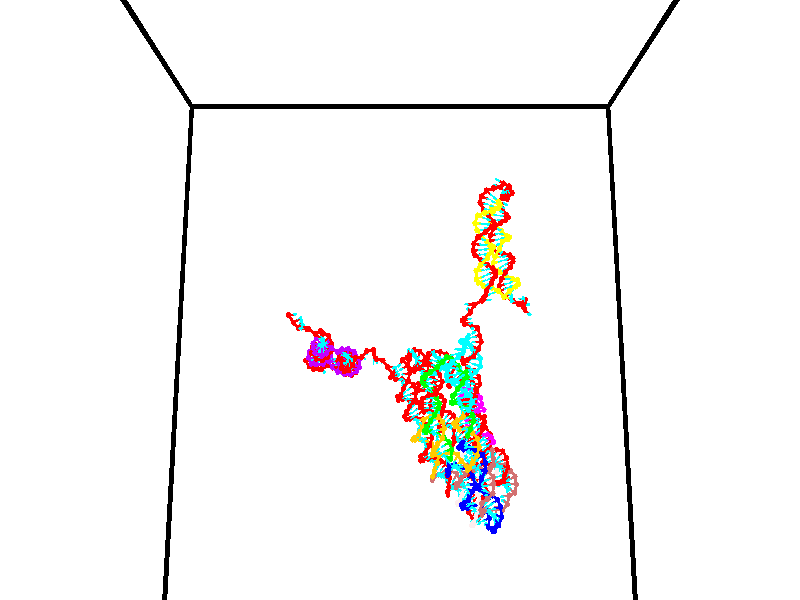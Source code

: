 // switches for output
#declare DRAW_BASES = 1; // possible values are 0, 1; only relevant for DNA ribbons
#declare DRAW_BASES_TYPE = 3; // possible values are 1, 2, 3; only relevant for DNA ribbons
#declare DRAW_FOG = 0; // set to 1 to enable fog

#include "colors.inc"

#include "transforms.inc"
background { rgb <1, 1, 1>}

#default {
   normal{
       ripples 0.25
       frequency 0.20
       turbulence 0.2
       lambda 5
   }
	finish {
		phong 0.1
		phong_size 40.
	}
}

// original window dimensions: 1024x640


// camera settings

camera {
	sky <0, 0.179814, -0.983701>
	up <0, 0.179814, -0.983701>
	right 1.6 * <1, 0, 0>
	location <35, 94.9851, 44.8844>
	look_at <35, 29.7336, 32.9568>
	direction <0, -65.2515, -11.9276>
	angle 67.0682
}


# declare cpy_camera_pos = <35, 94.9851, 44.8844>;
# if (DRAW_FOG = 1)
fog {
	fog_type 2
	up vnormalize(cpy_camera_pos)
	color rgbt<1,1,1,0.3>
	distance 1e-5
	fog_alt 3e-3
	fog_offset 56
}
# end


// LIGHTS

# declare lum = 6;
global_settings {
	ambient_light rgb lum * <0.05, 0.05, 0.05>
	max_trace_level 15
}# declare cpy_direct_light_amount = 0.25;
light_source
{	1000 * <-1, -1.16352, -0.803886>,
	rgb lum * cpy_direct_light_amount
	parallel
}

light_source
{	1000 * <1, 1.16352, 0.803886>,
	rgb lum * cpy_direct_light_amount
	parallel
}

// strand 0

// nucleotide -1

// particle -1
sphere {
	<23.854017, 35.388268, 35.267521> 0.250000
	pigment { color rgbt <1,0,0,0> }
	no_shadow
}
cylinder {
	<24.149572, 35.127296, 35.200127>,  <24.326904, 34.970715, 35.159691>, 0.100000
	pigment { color rgbt <1,0,0,0> }
	no_shadow
}
cylinder {
	<24.149572, 35.127296, 35.200127>,  <23.854017, 35.388268, 35.267521>, 0.100000
	pigment { color rgbt <1,0,0,0> }
	no_shadow
}

// particle -1
sphere {
	<24.149572, 35.127296, 35.200127> 0.100000
	pigment { color rgbt <1,0,0,0> }
	no_shadow
}
sphere {
	0, 1
	scale<0.080000,0.200000,0.300000>
	matrix <0.389616, 0.209661, 0.896795,
		-0.549769, -0.728273, 0.409112,
		0.738887, -0.652426, -0.168482,
		24.371239, 34.931568, 35.149582>
	pigment { color rgbt <0,1,1,0> }
	no_shadow
}
cylinder {
	<24.376343, 35.263561, 35.906231>,  <23.854017, 35.388268, 35.267521>, 0.130000
	pigment { color rgbt <1,0,0,0> }
	no_shadow
}

// nucleotide -1

// particle -1
sphere {
	<24.376343, 35.263561, 35.906231> 0.250000
	pigment { color rgbt <1,0,0,0> }
	no_shadow
}
cylinder {
	<24.687735, 35.152264, 35.681179>,  <24.874571, 35.085484, 35.546150>, 0.100000
	pigment { color rgbt <1,0,0,0> }
	no_shadow
}
cylinder {
	<24.687735, 35.152264, 35.681179>,  <24.376343, 35.263561, 35.906231>, 0.100000
	pigment { color rgbt <1,0,0,0> }
	no_shadow
}

// particle -1
sphere {
	<24.687735, 35.152264, 35.681179> 0.100000
	pigment { color rgbt <1,0,0,0> }
	no_shadow
}
sphere {
	0, 1
	scale<0.080000,0.200000,0.300000>
	matrix <0.626382, 0.401732, 0.668024,
		0.040152, -0.872463, 0.487028,
		0.778481, -0.278244, -0.562626,
		24.921280, 35.068790, 35.512390>
	pigment { color rgbt <0,1,1,0> }
	no_shadow
}
cylinder {
	<24.801439, 34.868916, 36.306782>,  <24.376343, 35.263561, 35.906231>, 0.130000
	pigment { color rgbt <1,0,0,0> }
	no_shadow
}

// nucleotide -1

// particle -1
sphere {
	<24.801439, 34.868916, 36.306782> 0.250000
	pigment { color rgbt <1,0,0,0> }
	no_shadow
}
cylinder {
	<24.982651, 35.077480, 36.017536>,  <25.091377, 35.202621, 35.843990>, 0.100000
	pigment { color rgbt <1,0,0,0> }
	no_shadow
}
cylinder {
	<24.982651, 35.077480, 36.017536>,  <24.801439, 34.868916, 36.306782>, 0.100000
	pigment { color rgbt <1,0,0,0> }
	no_shadow
}

// particle -1
sphere {
	<24.982651, 35.077480, 36.017536> 0.100000
	pigment { color rgbt <1,0,0,0> }
	no_shadow
}
sphere {
	0, 1
	scale<0.080000,0.200000,0.300000>
	matrix <0.550806, 0.474079, 0.686922,
		0.700983, -0.709491, -0.072425,
		0.453029, 0.521413, -0.723113,
		25.118559, 35.233906, 35.800602>
	pigment { color rgbt <0,1,1,0> }
	no_shadow
}
cylinder {
	<25.657440, 34.859665, 36.377190>,  <24.801439, 34.868916, 36.306782>, 0.130000
	pigment { color rgbt <1,0,0,0> }
	no_shadow
}

// nucleotide -1

// particle -1
sphere {
	<25.657440, 34.859665, 36.377190> 0.250000
	pigment { color rgbt <1,0,0,0> }
	no_shadow
}
cylinder {
	<25.457098, 35.171051, 36.225861>,  <25.336893, 35.357883, 36.135063>, 0.100000
	pigment { color rgbt <1,0,0,0> }
	no_shadow
}
cylinder {
	<25.457098, 35.171051, 36.225861>,  <25.657440, 34.859665, 36.377190>, 0.100000
	pigment { color rgbt <1,0,0,0> }
	no_shadow
}

// particle -1
sphere {
	<25.457098, 35.171051, 36.225861> 0.100000
	pigment { color rgbt <1,0,0,0> }
	no_shadow
}
sphere {
	0, 1
	scale<0.080000,0.200000,0.300000>
	matrix <0.262164, 0.553015, 0.790850,
		0.824872, 0.296918, -0.481067,
		-0.500856, 0.778469, -0.378326,
		25.306841, 35.404591, 36.112362>
	pigment { color rgbt <0,1,1,0> }
	no_shadow
}
cylinder {
	<25.928551, 35.594078, 36.479073>,  <25.657440, 34.859665, 36.377190>, 0.130000
	pigment { color rgbt <1,0,0,0> }
	no_shadow
}

// nucleotide -1

// particle -1
sphere {
	<25.928551, 35.594078, 36.479073> 0.250000
	pigment { color rgbt <1,0,0,0> }
	no_shadow
}
cylinder {
	<25.534708, 35.663784, 36.473663>,  <25.298403, 35.705608, 36.470417>, 0.100000
	pigment { color rgbt <1,0,0,0> }
	no_shadow
}
cylinder {
	<25.534708, 35.663784, 36.473663>,  <25.928551, 35.594078, 36.479073>, 0.100000
	pigment { color rgbt <1,0,0,0> }
	no_shadow
}

// particle -1
sphere {
	<25.534708, 35.663784, 36.473663> 0.100000
	pigment { color rgbt <1,0,0,0> }
	no_shadow
}
sphere {
	0, 1
	scale<0.080000,0.200000,0.300000>
	matrix <0.081390, 0.525589, 0.846836,
		0.154685, 0.832699, -0.531681,
		-0.984606, 0.174266, -0.013527,
		25.239326, 35.716064, 36.469604>
	pigment { color rgbt <0,1,1,0> }
	no_shadow
}
cylinder {
	<26.572104, 35.445431, 36.861027>,  <25.928551, 35.594078, 36.479073>, 0.130000
	pigment { color rgbt <1,0,0,0> }
	no_shadow
}

// nucleotide -1

// particle -1
sphere {
	<26.572104, 35.445431, 36.861027> 0.250000
	pigment { color rgbt <1,0,0,0> }
	no_shadow
}
cylinder {
	<26.898674, 35.376965, 37.081627>,  <27.094616, 35.335884, 37.213989>, 0.100000
	pigment { color rgbt <1,0,0,0> }
	no_shadow
}
cylinder {
	<26.898674, 35.376965, 37.081627>,  <26.572104, 35.445431, 36.861027>, 0.100000
	pigment { color rgbt <1,0,0,0> }
	no_shadow
}

// particle -1
sphere {
	<26.898674, 35.376965, 37.081627> 0.100000
	pigment { color rgbt <1,0,0,0> }
	no_shadow
}
sphere {
	0, 1
	scale<0.080000,0.200000,0.300000>
	matrix <-0.280249, -0.952490, 0.119262,
		0.504888, -0.251927, -0.825603,
		0.816424, -0.171161, 0.551503,
		27.143600, 35.325615, 37.247078>
	pigment { color rgbt <0,1,1,0> }
	no_shadow
}
cylinder {
	<27.010221, 34.965008, 36.545132>,  <26.572104, 35.445431, 36.861027>, 0.130000
	pigment { color rgbt <1,0,0,0> }
	no_shadow
}

// nucleotide -1

// particle -1
sphere {
	<27.010221, 34.965008, 36.545132> 0.250000
	pigment { color rgbt <1,0,0,0> }
	no_shadow
}
cylinder {
	<27.128515, 34.926208, 36.925266>,  <27.199492, 34.902927, 37.153347>, 0.100000
	pigment { color rgbt <1,0,0,0> }
	no_shadow
}
cylinder {
	<27.128515, 34.926208, 36.925266>,  <27.010221, 34.965008, 36.545132>, 0.100000
	pigment { color rgbt <1,0,0,0> }
	no_shadow
}

// particle -1
sphere {
	<27.128515, 34.926208, 36.925266> 0.100000
	pigment { color rgbt <1,0,0,0> }
	no_shadow
}
sphere {
	0, 1
	scale<0.080000,0.200000,0.300000>
	matrix <-0.079363, -0.993887, -0.076749,
		0.951968, -0.052724, -0.301625,
		0.295735, -0.097001, 0.950332,
		27.217236, 34.897110, 37.210365>
	pigment { color rgbt <0,1,1,0> }
	no_shadow
}
cylinder {
	<27.214121, 34.256374, 36.630787>,  <27.010221, 34.965008, 36.545132>, 0.130000
	pigment { color rgbt <1,0,0,0> }
	no_shadow
}

// nucleotide -1

// particle -1
sphere {
	<27.214121, 34.256374, 36.630787> 0.250000
	pigment { color rgbt <1,0,0,0> }
	no_shadow
}
cylinder {
	<27.238794, 34.365582, 37.014797>,  <27.253599, 34.431107, 37.245205>, 0.100000
	pigment { color rgbt <1,0,0,0> }
	no_shadow
}
cylinder {
	<27.238794, 34.365582, 37.014797>,  <27.214121, 34.256374, 36.630787>, 0.100000
	pigment { color rgbt <1,0,0,0> }
	no_shadow
}

// particle -1
sphere {
	<27.238794, 34.365582, 37.014797> 0.100000
	pigment { color rgbt <1,0,0,0> }
	no_shadow
}
sphere {
	0, 1
	scale<0.080000,0.200000,0.300000>
	matrix <0.123586, -0.956547, 0.264090,
		0.990415, 0.102356, -0.092744,
		0.061683, 0.273021, 0.960029,
		27.257299, 34.447487, 37.302807>
	pigment { color rgbt <0,1,1,0> }
	no_shadow
}
cylinder {
	<27.744404, 33.978653, 36.832462>,  <27.214121, 34.256374, 36.630787>, 0.130000
	pigment { color rgbt <1,0,0,0> }
	no_shadow
}

// nucleotide -1

// particle -1
sphere {
	<27.744404, 33.978653, 36.832462> 0.250000
	pigment { color rgbt <1,0,0,0> }
	no_shadow
}
cylinder {
	<27.515589, 34.015545, 37.158470>,  <27.378300, 34.037682, 37.354076>, 0.100000
	pigment { color rgbt <1,0,0,0> }
	no_shadow
}
cylinder {
	<27.515589, 34.015545, 37.158470>,  <27.744404, 33.978653, 36.832462>, 0.100000
	pigment { color rgbt <1,0,0,0> }
	no_shadow
}

// particle -1
sphere {
	<27.515589, 34.015545, 37.158470> 0.100000
	pigment { color rgbt <1,0,0,0> }
	no_shadow
}
sphere {
	0, 1
	scale<0.080000,0.200000,0.300000>
	matrix <0.111807, -0.975615, 0.188877,
		0.812570, 0.199170, 0.547779,
		-0.572040, 0.092230, 0.815024,
		27.343977, 34.043213, 37.402977>
	pigment { color rgbt <0,1,1,0> }
	no_shadow
}
cylinder {
	<28.039635, 33.585270, 37.463001>,  <27.744404, 33.978653, 36.832462>, 0.130000
	pigment { color rgbt <1,0,0,0> }
	no_shadow
}

// nucleotide -1

// particle -1
sphere {
	<28.039635, 33.585270, 37.463001> 0.250000
	pigment { color rgbt <1,0,0,0> }
	no_shadow
}
cylinder {
	<27.652248, 33.618877, 37.556824>,  <27.419817, 33.639042, 37.613117>, 0.100000
	pigment { color rgbt <1,0,0,0> }
	no_shadow
}
cylinder {
	<27.652248, 33.618877, 37.556824>,  <28.039635, 33.585270, 37.463001>, 0.100000
	pigment { color rgbt <1,0,0,0> }
	no_shadow
}

// particle -1
sphere {
	<27.652248, 33.618877, 37.556824> 0.100000
	pigment { color rgbt <1,0,0,0> }
	no_shadow
}
sphere {
	0, 1
	scale<0.080000,0.200000,0.300000>
	matrix <-0.026362, -0.970692, 0.238876,
		0.247754, 0.225159, 0.942296,
		-0.968464, 0.084023, 0.234557,
		27.361710, 33.644085, 37.627190>
	pigment { color rgbt <0,1,1,0> }
	no_shadow
}
cylinder {
	<27.919693, 33.099415, 38.038887>,  <28.039635, 33.585270, 37.463001>, 0.130000
	pigment { color rgbt <1,0,0,0> }
	no_shadow
}

// nucleotide -1

// particle -1
sphere {
	<27.919693, 33.099415, 38.038887> 0.250000
	pigment { color rgbt <1,0,0,0> }
	no_shadow
}
cylinder {
	<27.559616, 33.136246, 37.868626>,  <27.343571, 33.158344, 37.766468>, 0.100000
	pigment { color rgbt <1,0,0,0> }
	no_shadow
}
cylinder {
	<27.559616, 33.136246, 37.868626>,  <27.919693, 33.099415, 38.038887>, 0.100000
	pigment { color rgbt <1,0,0,0> }
	no_shadow
}

// particle -1
sphere {
	<27.559616, 33.136246, 37.868626> 0.100000
	pigment { color rgbt <1,0,0,0> }
	no_shadow
}
sphere {
	0, 1
	scale<0.080000,0.200000,0.300000>
	matrix <-0.175822, -0.971039, 0.161775,
		-0.398428, 0.220467, 0.890309,
		-0.900190, 0.092080, -0.425652,
		27.289558, 33.163868, 37.740929>
	pigment { color rgbt <0,1,1,0> }
	no_shadow
}
cylinder {
	<27.494287, 32.813152, 38.547630>,  <27.919693, 33.099415, 38.038887>, 0.130000
	pigment { color rgbt <1,0,0,0> }
	no_shadow
}

// nucleotide -1

// particle -1
sphere {
	<27.494287, 32.813152, 38.547630> 0.250000
	pigment { color rgbt <1,0,0,0> }
	no_shadow
}
cylinder {
	<27.288351, 32.821629, 38.204819>,  <27.164789, 32.826714, 37.999134>, 0.100000
	pigment { color rgbt <1,0,0,0> }
	no_shadow
}
cylinder {
	<27.288351, 32.821629, 38.204819>,  <27.494287, 32.813152, 38.547630>, 0.100000
	pigment { color rgbt <1,0,0,0> }
	no_shadow
}

// particle -1
sphere {
	<27.288351, 32.821629, 38.204819> 0.100000
	pigment { color rgbt <1,0,0,0> }
	no_shadow
}
sphere {
	0, 1
	scale<0.080000,0.200000,0.300000>
	matrix <-0.319333, -0.932492, 0.168773,
		-0.795592, 0.360568, 0.486852,
		-0.514840, 0.021194, -0.857024,
		27.133900, 32.827988, 37.947712>
	pigment { color rgbt <0,1,1,0> }
	no_shadow
}
cylinder {
	<26.958870, 32.396080, 38.727161>,  <27.494287, 32.813152, 38.547630>, 0.130000
	pigment { color rgbt <1,0,0,0> }
	no_shadow
}

// nucleotide -1

// particle -1
sphere {
	<26.958870, 32.396080, 38.727161> 0.250000
	pigment { color rgbt <1,0,0,0> }
	no_shadow
}
cylinder {
	<26.910700, 32.432190, 38.331718>,  <26.881798, 32.453857, 38.094452>, 0.100000
	pigment { color rgbt <1,0,0,0> }
	no_shadow
}
cylinder {
	<26.910700, 32.432190, 38.331718>,  <26.958870, 32.396080, 38.727161>, 0.100000
	pigment { color rgbt <1,0,0,0> }
	no_shadow
}

// particle -1
sphere {
	<26.910700, 32.432190, 38.331718> 0.100000
	pigment { color rgbt <1,0,0,0> }
	no_shadow
}
sphere {
	0, 1
	scale<0.080000,0.200000,0.300000>
	matrix <-0.507129, -0.861704, -0.016911,
		-0.853415, 0.499316, 0.149552,
		-0.120426, 0.090274, -0.988609,
		26.874573, 32.459270, 38.035137>
	pigment { color rgbt <0,1,1,0> }
	no_shadow
}
cylinder {
	<26.268333, 32.350216, 38.603027>,  <26.958870, 32.396080, 38.727161>, 0.130000
	pigment { color rgbt <1,0,0,0> }
	no_shadow
}

// nucleotide -1

// particle -1
sphere {
	<26.268333, 32.350216, 38.603027> 0.250000
	pigment { color rgbt <1,0,0,0> }
	no_shadow
}
cylinder {
	<26.490894, 32.234440, 38.291481>,  <26.624432, 32.164974, 38.104553>, 0.100000
	pigment { color rgbt <1,0,0,0> }
	no_shadow
}
cylinder {
	<26.490894, 32.234440, 38.291481>,  <26.268333, 32.350216, 38.603027>, 0.100000
	pigment { color rgbt <1,0,0,0> }
	no_shadow
}

// particle -1
sphere {
	<26.490894, 32.234440, 38.291481> 0.100000
	pigment { color rgbt <1,0,0,0> }
	no_shadow
}
sphere {
	0, 1
	scale<0.080000,0.200000,0.300000>
	matrix <-0.408442, -0.911575, 0.046979,
		-0.723596, 0.291984, -0.625424,
		0.556403, -0.289443, -0.778870,
		26.657816, 32.147606, 38.057819>
	pigment { color rgbt <0,1,1,0> }
	no_shadow
}
cylinder {
	<25.731886, 32.047596, 38.060589>,  <26.268333, 32.350216, 38.603027>, 0.130000
	pigment { color rgbt <1,0,0,0> }
	no_shadow
}

// nucleotide -1

// particle -1
sphere {
	<25.731886, 32.047596, 38.060589> 0.250000
	pigment { color rgbt <1,0,0,0> }
	no_shadow
}
cylinder {
	<26.115717, 31.946165, 38.011742>,  <26.346016, 31.885307, 37.982433>, 0.100000
	pigment { color rgbt <1,0,0,0> }
	no_shadow
}
cylinder {
	<26.115717, 31.946165, 38.011742>,  <25.731886, 32.047596, 38.060589>, 0.100000
	pigment { color rgbt <1,0,0,0> }
	no_shadow
}

// particle -1
sphere {
	<26.115717, 31.946165, 38.011742> 0.100000
	pigment { color rgbt <1,0,0,0> }
	no_shadow
}
sphere {
	0, 1
	scale<0.080000,0.200000,0.300000>
	matrix <-0.246521, -0.966605, 0.070024,
		-0.135794, -0.037090, -0.990043,
		0.959577, -0.253575, -0.122115,
		26.403589, 31.870092, 37.975105>
	pigment { color rgbt <0,1,1,0> }
	no_shadow
}
cylinder {
	<25.732597, 31.646666, 37.482487>,  <25.731886, 32.047596, 38.060589>, 0.130000
	pigment { color rgbt <1,0,0,0> }
	no_shadow
}

// nucleotide -1

// particle -1
sphere {
	<25.732597, 31.646666, 37.482487> 0.250000
	pigment { color rgbt <1,0,0,0> }
	no_shadow
}
cylinder {
	<26.064491, 31.527748, 37.671444>,  <26.263628, 31.456398, 37.784817>, 0.100000
	pigment { color rgbt <1,0,0,0> }
	no_shadow
}
cylinder {
	<26.064491, 31.527748, 37.671444>,  <25.732597, 31.646666, 37.482487>, 0.100000
	pigment { color rgbt <1,0,0,0> }
	no_shadow
}

// particle -1
sphere {
	<26.064491, 31.527748, 37.671444> 0.100000
	pigment { color rgbt <1,0,0,0> }
	no_shadow
}
sphere {
	0, 1
	scale<0.080000,0.200000,0.300000>
	matrix <-0.356071, -0.933694, 0.037813,
		0.429826, -0.199579, -0.880578,
		0.829736, -0.297295, 0.472391,
		26.313412, 31.438559, 37.813160>
	pigment { color rgbt <0,1,1,0> }
	no_shadow
}
cylinder {
	<25.979773, 30.949524, 37.184311>,  <25.732597, 31.646666, 37.482487>, 0.130000
	pigment { color rgbt <1,0,0,0> }
	no_shadow
}

// nucleotide -1

// particle -1
sphere {
	<25.979773, 30.949524, 37.184311> 0.250000
	pigment { color rgbt <1,0,0,0> }
	no_shadow
}
cylinder {
	<26.184277, 30.967173, 37.527630>,  <26.306978, 30.977762, 37.733620>, 0.100000
	pigment { color rgbt <1,0,0,0> }
	no_shadow
}
cylinder {
	<26.184277, 30.967173, 37.527630>,  <25.979773, 30.949524, 37.184311>, 0.100000
	pigment { color rgbt <1,0,0,0> }
	no_shadow
}

// particle -1
sphere {
	<26.184277, 30.967173, 37.527630> 0.100000
	pigment { color rgbt <1,0,0,0> }
	no_shadow
}
sphere {
	0, 1
	scale<0.080000,0.200000,0.300000>
	matrix <-0.163261, -0.975510, 0.147397,
		0.843778, -0.215484, -0.491534,
		0.511258, 0.044122, 0.858294,
		26.337654, 30.980410, 37.785118>
	pigment { color rgbt <0,1,1,0> }
	no_shadow
}
cylinder {
	<26.428942, 30.369068, 37.160507>,  <25.979773, 30.949524, 37.184311>, 0.130000
	pigment { color rgbt <1,0,0,0> }
	no_shadow
}

// nucleotide -1

// particle -1
sphere {
	<26.428942, 30.369068, 37.160507> 0.250000
	pigment { color rgbt <1,0,0,0> }
	no_shadow
}
cylinder {
	<26.369638, 30.476505, 37.541218>,  <26.334057, 30.540968, 37.769646>, 0.100000
	pigment { color rgbt <1,0,0,0> }
	no_shadow
}
cylinder {
	<26.369638, 30.476505, 37.541218>,  <26.428942, 30.369068, 37.160507>, 0.100000
	pigment { color rgbt <1,0,0,0> }
	no_shadow
}

// particle -1
sphere {
	<26.369638, 30.476505, 37.541218> 0.100000
	pigment { color rgbt <1,0,0,0> }
	no_shadow
}
sphere {
	0, 1
	scale<0.080000,0.200000,0.300000>
	matrix <-0.198423, -0.950920, 0.237444,
		0.968838, -0.153651, 0.194277,
		-0.148259, 0.268594, 0.951776,
		26.325161, 30.557083, 37.826752>
	pigment { color rgbt <0,1,1,0> }
	no_shadow
}
cylinder {
	<26.803314, 29.866535, 37.561333>,  <26.428942, 30.369068, 37.160507>, 0.130000
	pigment { color rgbt <1,0,0,0> }
	no_shadow
}

// nucleotide -1

// particle -1
sphere {
	<26.803314, 29.866535, 37.561333> 0.250000
	pigment { color rgbt <1,0,0,0> }
	no_shadow
}
cylinder {
	<26.555534, 30.041975, 37.821766>,  <26.406866, 30.147240, 37.978027>, 0.100000
	pigment { color rgbt <1,0,0,0> }
	no_shadow
}
cylinder {
	<26.555534, 30.041975, 37.821766>,  <26.803314, 29.866535, 37.561333>, 0.100000
	pigment { color rgbt <1,0,0,0> }
	no_shadow
}

// particle -1
sphere {
	<26.555534, 30.041975, 37.821766> 0.100000
	pigment { color rgbt <1,0,0,0> }
	no_shadow
}
sphere {
	0, 1
	scale<0.080000,0.200000,0.300000>
	matrix <-0.309191, -0.898642, 0.311196,
		0.721584, -0.008540, 0.692274,
		-0.619449, 0.438599, 0.651086,
		26.369699, 30.173555, 38.017094>
	pigment { color rgbt <0,1,1,0> }
	no_shadow
}
cylinder {
	<27.026615, 29.569078, 38.227180>,  <26.803314, 29.866535, 37.561333>, 0.130000
	pigment { color rgbt <1,0,0,0> }
	no_shadow
}

// nucleotide -1

// particle -1
sphere {
	<27.026615, 29.569078, 38.227180> 0.250000
	pigment { color rgbt <1,0,0,0> }
	no_shadow
}
cylinder {
	<26.658222, 29.724876, 38.230888>,  <26.437187, 29.818356, 38.233112>, 0.100000
	pigment { color rgbt <1,0,0,0> }
	no_shadow
}
cylinder {
	<26.658222, 29.724876, 38.230888>,  <27.026615, 29.569078, 38.227180>, 0.100000
	pigment { color rgbt <1,0,0,0> }
	no_shadow
}

// particle -1
sphere {
	<26.658222, 29.724876, 38.230888> 0.100000
	pigment { color rgbt <1,0,0,0> }
	no_shadow
}
sphere {
	0, 1
	scale<0.080000,0.200000,0.300000>
	matrix <-0.383258, -0.909996, 0.158178,
		0.070049, 0.142125, 0.987367,
		-0.920982, 0.389496, 0.009274,
		26.381927, 29.841724, 38.233669>
	pigment { color rgbt <0,1,1,0> }
	no_shadow
}
cylinder {
	<26.716455, 29.314459, 38.842590>,  <27.026615, 29.569078, 38.227180>, 0.130000
	pigment { color rgbt <1,0,0,0> }
	no_shadow
}

// nucleotide -1

// particle -1
sphere {
	<26.716455, 29.314459, 38.842590> 0.250000
	pigment { color rgbt <1,0,0,0> }
	no_shadow
}
cylinder {
	<26.423805, 29.399321, 38.583450>,  <26.248215, 29.450237, 38.427967>, 0.100000
	pigment { color rgbt <1,0,0,0> }
	no_shadow
}
cylinder {
	<26.423805, 29.399321, 38.583450>,  <26.716455, 29.314459, 38.842590>, 0.100000
	pigment { color rgbt <1,0,0,0> }
	no_shadow
}

// particle -1
sphere {
	<26.423805, 29.399321, 38.583450> 0.100000
	pigment { color rgbt <1,0,0,0> }
	no_shadow
}
sphere {
	0, 1
	scale<0.080000,0.200000,0.300000>
	matrix <-0.346583, -0.934114, 0.085502,
		-0.587030, 0.287091, 0.756951,
		-0.731625, 0.212154, -0.647854,
		26.204317, 29.462967, 38.389095>
	pigment { color rgbt <0,1,1,0> }
	no_shadow
}
cylinder {
	<26.184696, 29.064947, 39.248508>,  <26.716455, 29.314459, 38.842590>, 0.130000
	pigment { color rgbt <1,0,0,0> }
	no_shadow
}

// nucleotide -1

// particle -1
sphere {
	<26.184696, 29.064947, 39.248508> 0.250000
	pigment { color rgbt <1,0,0,0> }
	no_shadow
}
cylinder {
	<26.030380, 29.132076, 38.885632>,  <25.937792, 29.172354, 38.667904>, 0.100000
	pigment { color rgbt <1,0,0,0> }
	no_shadow
}
cylinder {
	<26.030380, 29.132076, 38.885632>,  <26.184696, 29.064947, 39.248508>, 0.100000
	pigment { color rgbt <1,0,0,0> }
	no_shadow
}

// particle -1
sphere {
	<26.030380, 29.132076, 38.885632> 0.100000
	pigment { color rgbt <1,0,0,0> }
	no_shadow
}
sphere {
	0, 1
	scale<0.080000,0.200000,0.300000>
	matrix <-0.435377, -0.900055, 0.018643,
		-0.813396, 0.402164, 0.420298,
		-0.385789, 0.167824, -0.907195,
		25.914644, 29.182423, 38.613472>
	pigment { color rgbt <0,1,1,0> }
	no_shadow
}
cylinder {
	<25.502110, 28.765097, 39.248447>,  <26.184696, 29.064947, 39.248508>, 0.130000
	pigment { color rgbt <1,0,0,0> }
	no_shadow
}

// nucleotide -1

// particle -1
sphere {
	<25.502110, 28.765097, 39.248447> 0.250000
	pigment { color rgbt <1,0,0,0> }
	no_shadow
}
cylinder {
	<25.597456, 28.777119, 38.860165>,  <25.654665, 28.784332, 38.627193>, 0.100000
	pigment { color rgbt <1,0,0,0> }
	no_shadow
}
cylinder {
	<25.597456, 28.777119, 38.860165>,  <25.502110, 28.765097, 39.248447>, 0.100000
	pigment { color rgbt <1,0,0,0> }
	no_shadow
}

// particle -1
sphere {
	<25.597456, 28.777119, 38.860165> 0.100000
	pigment { color rgbt <1,0,0,0> }
	no_shadow
}
sphere {
	0, 1
	scale<0.080000,0.200000,0.300000>
	matrix <-0.304165, -0.946924, -0.104011,
		-0.922315, 0.320049, -0.216573,
		0.238367, 0.030057, -0.970710,
		25.668966, 28.786137, 38.568951>
	pigment { color rgbt <0,1,1,0> }
	no_shadow
}
cylinder {
	<24.965336, 28.510147, 38.961060>,  <25.502110, 28.765097, 39.248447>, 0.130000
	pigment { color rgbt <1,0,0,0> }
	no_shadow
}

// nucleotide -1

// particle -1
sphere {
	<24.965336, 28.510147, 38.961060> 0.250000
	pigment { color rgbt <1,0,0,0> }
	no_shadow
}
cylinder {
	<25.241171, 28.456610, 38.676369>,  <25.406672, 28.424488, 38.505554>, 0.100000
	pigment { color rgbt <1,0,0,0> }
	no_shadow
}
cylinder {
	<25.241171, 28.456610, 38.676369>,  <24.965336, 28.510147, 38.961060>, 0.100000
	pigment { color rgbt <1,0,0,0> }
	no_shadow
}

// particle -1
sphere {
	<25.241171, 28.456610, 38.676369> 0.100000
	pigment { color rgbt <1,0,0,0> }
	no_shadow
}
sphere {
	0, 1
	scale<0.080000,0.200000,0.300000>
	matrix <-0.370243, -0.909787, -0.187638,
		-0.622407, 0.392905, -0.676931,
		0.689587, -0.133841, -0.711728,
		25.448048, 28.416458, 38.462849>
	pigment { color rgbt <0,1,1,0> }
	no_shadow
}
cylinder {
	<24.542067, 28.268888, 38.371429>,  <24.965336, 28.510147, 38.961060>, 0.130000
	pigment { color rgbt <1,0,0,0> }
	no_shadow
}

// nucleotide -1

// particle -1
sphere {
	<24.542067, 28.268888, 38.371429> 0.250000
	pigment { color rgbt <1,0,0,0> }
	no_shadow
}
cylinder {
	<24.921423, 28.144575, 38.396633>,  <25.149036, 28.069986, 38.411755>, 0.100000
	pigment { color rgbt <1,0,0,0> }
	no_shadow
}
cylinder {
	<24.921423, 28.144575, 38.396633>,  <24.542067, 28.268888, 38.371429>, 0.100000
	pigment { color rgbt <1,0,0,0> }
	no_shadow
}

// particle -1
sphere {
	<24.921423, 28.144575, 38.396633> 0.100000
	pigment { color rgbt <1,0,0,0> }
	no_shadow
}
sphere {
	0, 1
	scale<0.080000,0.200000,0.300000>
	matrix <-0.309977, -0.950479, -0.022463,
		0.066868, 0.001773, -0.997760,
		0.948390, -0.310785, 0.063007,
		25.205940, 28.051340, 38.415535>
	pigment { color rgbt <0,1,1,0> }
	no_shadow
}
cylinder {
	<24.821377, 27.833233, 37.812588>,  <24.542067, 28.268888, 38.371429>, 0.130000
	pigment { color rgbt <1,0,0,0> }
	no_shadow
}

// nucleotide -1

// particle -1
sphere {
	<24.821377, 27.833233, 37.812588> 0.250000
	pigment { color rgbt <1,0,0,0> }
	no_shadow
}
cylinder {
	<24.999147, 27.745157, 38.159920>,  <25.105810, 27.692312, 38.368320>, 0.100000
	pigment { color rgbt <1,0,0,0> }
	no_shadow
}
cylinder {
	<24.999147, 27.745157, 38.159920>,  <24.821377, 27.833233, 37.812588>, 0.100000
	pigment { color rgbt <1,0,0,0> }
	no_shadow
}

// particle -1
sphere {
	<24.999147, 27.745157, 38.159920> 0.100000
	pigment { color rgbt <1,0,0,0> }
	no_shadow
}
sphere {
	0, 1
	scale<0.080000,0.200000,0.300000>
	matrix <-0.255068, -0.960302, -0.112961,
		0.858733, -0.171281, -0.482949,
		0.444429, -0.220188, 0.868332,
		25.132477, 27.679100, 38.420418>
	pigment { color rgbt <0,1,1,0> }
	no_shadow
}
cylinder {
	<25.320465, 27.315125, 37.686867>,  <24.821377, 27.833233, 37.812588>, 0.130000
	pigment { color rgbt <1,0,0,0> }
	no_shadow
}

// nucleotide -1

// particle -1
sphere {
	<25.320465, 27.315125, 37.686867> 0.250000
	pigment { color rgbt <1,0,0,0> }
	no_shadow
}
cylinder {
	<25.229837, 27.255045, 38.071804>,  <25.175461, 27.218998, 38.302765>, 0.100000
	pigment { color rgbt <1,0,0,0> }
	no_shadow
}
cylinder {
	<25.229837, 27.255045, 38.071804>,  <25.320465, 27.315125, 37.686867>, 0.100000
	pigment { color rgbt <1,0,0,0> }
	no_shadow
}

// particle -1
sphere {
	<25.229837, 27.255045, 38.071804> 0.100000
	pigment { color rgbt <1,0,0,0> }
	no_shadow
}
sphere {
	0, 1
	scale<0.080000,0.200000,0.300000>
	matrix <-0.268449, -0.940140, -0.209933,
		0.936270, -0.305905, 0.172687,
		-0.226570, -0.150197, 0.962345,
		25.161867, 27.209986, 38.360508>
	pigment { color rgbt <0,1,1,0> }
	no_shadow
}
cylinder {
	<25.800562, 27.181383, 37.263863>,  <25.320465, 27.315125, 37.686867>, 0.130000
	pigment { color rgbt <1,0,0,0> }
	no_shadow
}

// nucleotide -1

// particle -1
sphere {
	<25.800562, 27.181383, 37.263863> 0.250000
	pigment { color rgbt <1,0,0,0> }
	no_shadow
}
cylinder {
	<26.120314, 27.077280, 37.047249>,  <26.312164, 27.014818, 36.917282>, 0.100000
	pigment { color rgbt <1,0,0,0> }
	no_shadow
}
cylinder {
	<26.120314, 27.077280, 37.047249>,  <25.800562, 27.181383, 37.263863>, 0.100000
	pigment { color rgbt <1,0,0,0> }
	no_shadow
}

// particle -1
sphere {
	<26.120314, 27.077280, 37.047249> 0.100000
	pigment { color rgbt <1,0,0,0> }
	no_shadow
}
sphere {
	0, 1
	scale<0.080000,0.200000,0.300000>
	matrix <0.183892, 0.964040, -0.191861,
		0.571991, 0.053787, 0.818495,
		0.799381, -0.260257, -0.541531,
		26.360128, 26.999203, 36.884789>
	pigment { color rgbt <0,1,1,0> }
	no_shadow
}
cylinder {
	<25.830889, 26.579830, 37.914356>,  <25.800562, 27.181383, 37.263863>, 0.130000
	pigment { color rgbt <1,0,0,0> }
	no_shadow
}

// nucleotide -1

// particle -1
sphere {
	<25.830889, 26.579830, 37.914356> 0.250000
	pigment { color rgbt <1,0,0,0> }
	no_shadow
}
cylinder {
	<25.541647, 26.612398, 37.639988>,  <25.368101, 26.631939, 37.475365>, 0.100000
	pigment { color rgbt <1,0,0,0> }
	no_shadow
}
cylinder {
	<25.541647, 26.612398, 37.639988>,  <25.830889, 26.579830, 37.914356>, 0.100000
	pigment { color rgbt <1,0,0,0> }
	no_shadow
}

// particle -1
sphere {
	<25.541647, 26.612398, 37.639988> 0.100000
	pigment { color rgbt <1,0,0,0> }
	no_shadow
}
sphere {
	0, 1
	scale<0.080000,0.200000,0.300000>
	matrix <-0.360499, -0.891543, 0.274212,
		-0.589202, 0.445558, 0.674032,
		-0.723105, 0.081421, -0.685922,
		25.324715, 26.636824, 37.434212>
	pigment { color rgbt <0,1,1,0> }
	no_shadow
}
cylinder {
	<25.111904, 26.463261, 38.113194>,  <25.830889, 26.579830, 37.914356>, 0.130000
	pigment { color rgbt <1,0,0,0> }
	no_shadow
}

// nucleotide -1

// particle -1
sphere {
	<25.111904, 26.463261, 38.113194> 0.250000
	pigment { color rgbt <1,0,0,0> }
	no_shadow
}
cylinder {
	<25.059408, 26.365166, 37.728977>,  <25.027910, 26.306309, 37.498447>, 0.100000
	pigment { color rgbt <1,0,0,0> }
	no_shadow
}
cylinder {
	<25.059408, 26.365166, 37.728977>,  <25.111904, 26.463261, 38.113194>, 0.100000
	pigment { color rgbt <1,0,0,0> }
	no_shadow
}

// particle -1
sphere {
	<25.059408, 26.365166, 37.728977> 0.100000
	pigment { color rgbt <1,0,0,0> }
	no_shadow
}
sphere {
	0, 1
	scale<0.080000,0.200000,0.300000>
	matrix <-0.449704, -0.848765, 0.278145,
		-0.883483, 0.468461, 0.001106,
		-0.131239, -0.245239, -0.960538,
		25.020037, 26.291594, 37.440815>
	pigment { color rgbt <0,1,1,0> }
	no_shadow
}
cylinder {
	<24.965044, 25.998146, 38.675644>,  <25.111904, 26.463261, 38.113194>, 0.130000
	pigment { color rgbt <1,0,0,0> }
	no_shadow
}

// nucleotide -1

// particle -1
sphere {
	<24.965044, 25.998146, 38.675644> 0.250000
	pigment { color rgbt <1,0,0,0> }
	no_shadow
}
cylinder {
	<24.777845, 26.342571, 38.596092>,  <24.665525, 26.549227, 38.548363>, 0.100000
	pigment { color rgbt <1,0,0,0> }
	no_shadow
}
cylinder {
	<24.777845, 26.342571, 38.596092>,  <24.965044, 25.998146, 38.675644>, 0.100000
	pigment { color rgbt <1,0,0,0> }
	no_shadow
}

// particle -1
sphere {
	<24.777845, 26.342571, 38.596092> 0.100000
	pigment { color rgbt <1,0,0,0> }
	no_shadow
}
sphere {
	0, 1
	scale<0.080000,0.200000,0.300000>
	matrix <0.282258, 0.358897, 0.889676,
		0.837442, 0.360232, -0.411004,
		-0.467998, 0.861061, -0.198877,
		24.637445, 26.600889, 38.536430>
	pigment { color rgbt <0,1,1,0> }
	no_shadow
}
cylinder {
	<25.432034, 26.631451, 38.775482>,  <24.965044, 25.998146, 38.675644>, 0.130000
	pigment { color rgbt <1,0,0,0> }
	no_shadow
}

// nucleotide -1

// particle -1
sphere {
	<25.432034, 26.631451, 38.775482> 0.250000
	pigment { color rgbt <1,0,0,0> }
	no_shadow
}
cylinder {
	<25.052803, 26.757181, 38.794884>,  <24.825266, 26.832621, 38.806526>, 0.100000
	pigment { color rgbt <1,0,0,0> }
	no_shadow
}
cylinder {
	<25.052803, 26.757181, 38.794884>,  <25.432034, 26.631451, 38.775482>, 0.100000
	pigment { color rgbt <1,0,0,0> }
	no_shadow
}

// particle -1
sphere {
	<25.052803, 26.757181, 38.794884> 0.100000
	pigment { color rgbt <1,0,0,0> }
	no_shadow
}
sphere {
	0, 1
	scale<0.080000,0.200000,0.300000>
	matrix <0.219873, 0.537563, 0.814053,
		0.229805, 0.782448, -0.578762,
		-0.948075, 0.314328, 0.048505,
		24.768381, 26.851479, 38.809437>
	pigment { color rgbt <0,1,1,0> }
	no_shadow
}
cylinder {
	<26.138905, 26.475105, 39.062489>,  <25.432034, 26.631451, 38.775482>, 0.130000
	pigment { color rgbt <1,0,0,0> }
	no_shadow
}

// nucleotide -1

// particle -1
sphere {
	<26.138905, 26.475105, 39.062489> 0.250000
	pigment { color rgbt <1,0,0,0> }
	no_shadow
}
cylinder {
	<26.331856, 26.793993, 39.207680>,  <26.447626, 26.985325, 39.294796>, 0.100000
	pigment { color rgbt <1,0,0,0> }
	no_shadow
}
cylinder {
	<26.331856, 26.793993, 39.207680>,  <26.138905, 26.475105, 39.062489>, 0.100000
	pigment { color rgbt <1,0,0,0> }
	no_shadow
}

// particle -1
sphere {
	<26.331856, 26.793993, 39.207680> 0.100000
	pigment { color rgbt <1,0,0,0> }
	no_shadow
}
sphere {
	0, 1
	scale<0.080000,0.200000,0.300000>
	matrix <0.678892, -0.602106, 0.420208,
		0.553550, 0.043725, -0.831667,
		0.482378, 0.797218, 0.362980,
		26.476570, 27.033159, 39.316574>
	pigment { color rgbt <0,1,1,0> }
	no_shadow
}
cylinder {
	<26.770697, 26.626431, 38.686520>,  <26.138905, 26.475105, 39.062489>, 0.130000
	pigment { color rgbt <1,0,0,0> }
	no_shadow
}

// nucleotide -1

// particle -1
sphere {
	<26.770697, 26.626431, 38.686520> 0.250000
	pigment { color rgbt <1,0,0,0> }
	no_shadow
}
cylinder {
	<27.039495, 26.536648, 38.404232>,  <27.200775, 26.482779, 38.234859>, 0.100000
	pigment { color rgbt <1,0,0,0> }
	no_shadow
}
cylinder {
	<27.039495, 26.536648, 38.404232>,  <26.770697, 26.626431, 38.686520>, 0.100000
	pigment { color rgbt <1,0,0,0> }
	no_shadow
}

// particle -1
sphere {
	<27.039495, 26.536648, 38.404232> 0.100000
	pigment { color rgbt <1,0,0,0> }
	no_shadow
}
sphere {
	0, 1
	scale<0.080000,0.200000,0.300000>
	matrix <0.586360, 0.743338, 0.321917,
		0.452332, -0.630133, 0.631132,
		0.671995, -0.224457, -0.705721,
		27.241095, 26.469311, 38.192516>
	pigment { color rgbt <0,1,1,0> }
	no_shadow
}
cylinder {
	<27.363121, 26.847721, 38.915989>,  <26.770697, 26.626431, 38.686520>, 0.130000
	pigment { color rgbt <1,0,0,0> }
	no_shadow
}

// nucleotide -1

// particle -1
sphere {
	<27.363121, 26.847721, 38.915989> 0.250000
	pigment { color rgbt <1,0,0,0> }
	no_shadow
}
cylinder {
	<27.455645, 26.823229, 38.527607>,  <27.511158, 26.808533, 38.294579>, 0.100000
	pigment { color rgbt <1,0,0,0> }
	no_shadow
}
cylinder {
	<27.455645, 26.823229, 38.527607>,  <27.363121, 26.847721, 38.915989>, 0.100000
	pigment { color rgbt <1,0,0,0> }
	no_shadow
}

// particle -1
sphere {
	<27.455645, 26.823229, 38.527607> 0.100000
	pigment { color rgbt <1,0,0,0> }
	no_shadow
}
sphere {
	0, 1
	scale<0.080000,0.200000,0.300000>
	matrix <0.746221, 0.651514, 0.136684,
		0.624219, -0.756161, 0.196393,
		0.231308, -0.061232, -0.970952,
		27.525038, 26.804859, 38.236320>
	pigment { color rgbt <0,1,1,0> }
	no_shadow
}
cylinder {
	<28.094805, 26.809473, 38.906673>,  <27.363121, 26.847721, 38.915989>, 0.130000
	pigment { color rgbt <1,0,0,0> }
	no_shadow
}

// nucleotide -1

// particle -1
sphere {
	<28.094805, 26.809473, 38.906673> 0.250000
	pigment { color rgbt <1,0,0,0> }
	no_shadow
}
cylinder {
	<27.945206, 26.981873, 38.578194>,  <27.855446, 27.085312, 38.381107>, 0.100000
	pigment { color rgbt <1,0,0,0> }
	no_shadow
}
cylinder {
	<27.945206, 26.981873, 38.578194>,  <28.094805, 26.809473, 38.906673>, 0.100000
	pigment { color rgbt <1,0,0,0> }
	no_shadow
}

// particle -1
sphere {
	<27.945206, 26.981873, 38.578194> 0.100000
	pigment { color rgbt <1,0,0,0> }
	no_shadow
}
sphere {
	0, 1
	scale<0.080000,0.200000,0.300000>
	matrix <0.664782, 0.741993, 0.086666,
		0.646675, -0.513504, -0.564026,
		-0.374000, 0.430999, -0.821197,
		27.833006, 27.111172, 38.331833>
	pigment { color rgbt <0,1,1,0> }
	no_shadow
}
cylinder {
	<28.699554, 26.950689, 38.422363>,  <28.094805, 26.809473, 38.906673>, 0.130000
	pigment { color rgbt <1,0,0,0> }
	no_shadow
}

// nucleotide -1

// particle -1
sphere {
	<28.699554, 26.950689, 38.422363> 0.250000
	pigment { color rgbt <1,0,0,0> }
	no_shadow
}
cylinder {
	<28.394163, 27.206774, 38.388348>,  <28.210928, 27.360424, 38.367939>, 0.100000
	pigment { color rgbt <1,0,0,0> }
	no_shadow
}
cylinder {
	<28.394163, 27.206774, 38.388348>,  <28.699554, 26.950689, 38.422363>, 0.100000
	pigment { color rgbt <1,0,0,0> }
	no_shadow
}

// particle -1
sphere {
	<28.394163, 27.206774, 38.388348> 0.100000
	pigment { color rgbt <1,0,0,0> }
	no_shadow
}
sphere {
	0, 1
	scale<0.080000,0.200000,0.300000>
	matrix <0.617641, 0.762274, 0.193539,
		0.188731, 0.095238, -0.977400,
		-0.763479, 0.640209, -0.085042,
		28.165119, 27.398836, 38.362835>
	pigment { color rgbt <0,1,1,0> }
	no_shadow
}
cylinder {
	<28.909241, 27.463877, 37.882553>,  <28.699554, 26.950689, 38.422363>, 0.130000
	pigment { color rgbt <1,0,0,0> }
	no_shadow
}

// nucleotide -1

// particle -1
sphere {
	<28.909241, 27.463877, 37.882553> 0.250000
	pigment { color rgbt <1,0,0,0> }
	no_shadow
}
cylinder {
	<28.640703, 27.647306, 38.115448>,  <28.479580, 27.757364, 38.255184>, 0.100000
	pigment { color rgbt <1,0,0,0> }
	no_shadow
}
cylinder {
	<28.640703, 27.647306, 38.115448>,  <28.909241, 27.463877, 37.882553>, 0.100000
	pigment { color rgbt <1,0,0,0> }
	no_shadow
}

// particle -1
sphere {
	<28.640703, 27.647306, 38.115448> 0.100000
	pigment { color rgbt <1,0,0,0> }
	no_shadow
}
sphere {
	0, 1
	scale<0.080000,0.200000,0.300000>
	matrix <0.604701, 0.793140, 0.072565,
		-0.428523, 0.400798, -0.809771,
		-0.671345, 0.458574, 0.582242,
		28.439299, 27.784878, 38.290119>
	pigment { color rgbt <0,1,1,0> }
	no_shadow
}
cylinder {
	<28.883995, 28.145332, 37.565113>,  <28.909241, 27.463877, 37.882553>, 0.130000
	pigment { color rgbt <1,0,0,0> }
	no_shadow
}

// nucleotide -1

// particle -1
sphere {
	<28.883995, 28.145332, 37.565113> 0.250000
	pigment { color rgbt <1,0,0,0> }
	no_shadow
}
cylinder {
	<28.716465, 28.170242, 37.927483>,  <28.615946, 28.185188, 38.144905>, 0.100000
	pigment { color rgbt <1,0,0,0> }
	no_shadow
}
cylinder {
	<28.716465, 28.170242, 37.927483>,  <28.883995, 28.145332, 37.565113>, 0.100000
	pigment { color rgbt <1,0,0,0> }
	no_shadow
}

// particle -1
sphere {
	<28.716465, 28.170242, 37.927483> 0.100000
	pigment { color rgbt <1,0,0,0> }
	no_shadow
}
sphere {
	0, 1
	scale<0.080000,0.200000,0.300000>
	matrix <0.292897, 0.953588, 0.069859,
		-0.859532, 0.294603, -0.417629,
		-0.418827, 0.062277, 0.905928,
		28.590816, 28.188925, 38.199261>
	pigment { color rgbt <0,1,1,0> }
	no_shadow
}
cylinder {
	<28.561615, 28.780241, 37.646793>,  <28.883995, 28.145332, 37.565113>, 0.130000
	pigment { color rgbt <1,0,0,0> }
	no_shadow
}

// nucleotide -1

// particle -1
sphere {
	<28.561615, 28.780241, 37.646793> 0.250000
	pigment { color rgbt <1,0,0,0> }
	no_shadow
}
cylinder {
	<28.575861, 28.700380, 38.038483>,  <28.584408, 28.652464, 38.273495>, 0.100000
	pigment { color rgbt <1,0,0,0> }
	no_shadow
}
cylinder {
	<28.575861, 28.700380, 38.038483>,  <28.561615, 28.780241, 37.646793>, 0.100000
	pigment { color rgbt <1,0,0,0> }
	no_shadow
}

// particle -1
sphere {
	<28.575861, 28.700380, 38.038483> 0.100000
	pigment { color rgbt <1,0,0,0> }
	no_shadow
}
sphere {
	0, 1
	scale<0.080000,0.200000,0.300000>
	matrix <0.442913, 0.881508, 0.163619,
		-0.895857, 0.427882, 0.119823,
		0.035615, -0.199650, 0.979220,
		28.586546, 28.640486, 38.332249>
	pigment { color rgbt <0,1,1,0> }
	no_shadow
}
cylinder {
	<28.338818, 29.406477, 37.981056>,  <28.561615, 28.780241, 37.646793>, 0.130000
	pigment { color rgbt <1,0,0,0> }
	no_shadow
}

// nucleotide -1

// particle -1
sphere {
	<28.338818, 29.406477, 37.981056> 0.250000
	pigment { color rgbt <1,0,0,0> }
	no_shadow
}
cylinder {
	<28.548742, 29.213514, 38.261589>,  <28.674696, 29.097736, 38.429909>, 0.100000
	pigment { color rgbt <1,0,0,0> }
	no_shadow
}
cylinder {
	<28.548742, 29.213514, 38.261589>,  <28.338818, 29.406477, 37.981056>, 0.100000
	pigment { color rgbt <1,0,0,0> }
	no_shadow
}

// particle -1
sphere {
	<28.548742, 29.213514, 38.261589> 0.100000
	pigment { color rgbt <1,0,0,0> }
	no_shadow
}
sphere {
	0, 1
	scale<0.080000,0.200000,0.300000>
	matrix <0.339713, 0.874150, 0.347070,
		-0.780493, 0.056105, 0.622641,
		0.524809, -0.482405, 0.701327,
		28.706184, 29.068792, 38.471989>
	pigment { color rgbt <0,1,1,0> }
	no_shadow
}
cylinder {
	<28.254402, 29.826040, 38.551559>,  <28.338818, 29.406477, 37.981056>, 0.130000
	pigment { color rgbt <1,0,0,0> }
	no_shadow
}

// nucleotide -1

// particle -1
sphere {
	<28.254402, 29.826040, 38.551559> 0.250000
	pigment { color rgbt <1,0,0,0> }
	no_shadow
}
cylinder {
	<28.578358, 29.604876, 38.629910>,  <28.772732, 29.472176, 38.676918>, 0.100000
	pigment { color rgbt <1,0,0,0> }
	no_shadow
}
cylinder {
	<28.578358, 29.604876, 38.629910>,  <28.254402, 29.826040, 38.551559>, 0.100000
	pigment { color rgbt <1,0,0,0> }
	no_shadow
}

// particle -1
sphere {
	<28.578358, 29.604876, 38.629910> 0.100000
	pigment { color rgbt <1,0,0,0> }
	no_shadow
}
sphere {
	0, 1
	scale<0.080000,0.200000,0.300000>
	matrix <0.499967, 0.825314, 0.262468,
		-0.306777, -0.114642, 0.944852,
		0.809889, -0.552914, 0.195871,
		28.821325, 29.439001, 38.688671>
	pigment { color rgbt <0,1,1,0> }
	no_shadow
}
cylinder {
	<28.516338, 30.009708, 39.257530>,  <28.254402, 29.826040, 38.551559>, 0.130000
	pigment { color rgbt <1,0,0,0> }
	no_shadow
}

// nucleotide -1

// particle -1
sphere {
	<28.516338, 30.009708, 39.257530> 0.250000
	pigment { color rgbt <1,0,0,0> }
	no_shadow
}
cylinder {
	<28.825518, 29.832266, 39.076088>,  <29.011026, 29.725800, 38.967220>, 0.100000
	pigment { color rgbt <1,0,0,0> }
	no_shadow
}
cylinder {
	<28.825518, 29.832266, 39.076088>,  <28.516338, 30.009708, 39.257530>, 0.100000
	pigment { color rgbt <1,0,0,0> }
	no_shadow
}

// particle -1
sphere {
	<28.825518, 29.832266, 39.076088> 0.100000
	pigment { color rgbt <1,0,0,0> }
	no_shadow
}
sphere {
	0, 1
	scale<0.080000,0.200000,0.300000>
	matrix <0.591920, 0.761591, 0.263835,
		0.228426, -0.472432, 0.851252,
		0.772950, -0.443607, -0.453609,
		29.057404, 29.699184, 38.940006>
	pigment { color rgbt <0,1,1,0> }
	no_shadow
}
cylinder {
	<29.071411, 29.841579, 39.792439>,  <28.516338, 30.009708, 39.257530>, 0.130000
	pigment { color rgbt <1,0,0,0> }
	no_shadow
}

// nucleotide -1

// particle -1
sphere {
	<29.071411, 29.841579, 39.792439> 0.250000
	pigment { color rgbt <1,0,0,0> }
	no_shadow
}
cylinder {
	<29.183876, 29.887642, 39.411346>,  <29.251354, 29.915279, 39.182693>, 0.100000
	pigment { color rgbt <1,0,0,0> }
	no_shadow
}
cylinder {
	<29.183876, 29.887642, 39.411346>,  <29.071411, 29.841579, 39.792439>, 0.100000
	pigment { color rgbt <1,0,0,0> }
	no_shadow
}

// particle -1
sphere {
	<29.183876, 29.887642, 39.411346> 0.100000
	pigment { color rgbt <1,0,0,0> }
	no_shadow
}
sphere {
	0, 1
	scale<0.080000,0.200000,0.300000>
	matrix <0.585648, 0.765883, 0.265404,
		0.760239, -0.632584, 0.147898,
		0.281163, 0.115155, -0.952726,
		29.268225, 29.922190, 39.125530>
	pigment { color rgbt <0,1,1,0> }
	no_shadow
}
cylinder {
	<29.784447, 30.079554, 39.868942>,  <29.071411, 29.841579, 39.792439>, 0.130000
	pigment { color rgbt <1,0,0,0> }
	no_shadow
}

// nucleotide -1

// particle -1
sphere {
	<29.784447, 30.079554, 39.868942> 0.250000
	pigment { color rgbt <1,0,0,0> }
	no_shadow
}
cylinder {
	<29.647821, 30.180649, 39.506847>,  <29.565845, 30.241306, 39.289589>, 0.100000
	pigment { color rgbt <1,0,0,0> }
	no_shadow
}
cylinder {
	<29.647821, 30.180649, 39.506847>,  <29.784447, 30.079554, 39.868942>, 0.100000
	pigment { color rgbt <1,0,0,0> }
	no_shadow
}

// particle -1
sphere {
	<29.647821, 30.180649, 39.506847> 0.100000
	pigment { color rgbt <1,0,0,0> }
	no_shadow
}
sphere {
	0, 1
	scale<0.080000,0.200000,0.300000>
	matrix <0.474925, 0.877562, 0.065814,
		0.811037, -0.407440, -0.419775,
		-0.341563, 0.252739, -0.905239,
		29.545353, 30.256470, 39.235275>
	pigment { color rgbt <0,1,1,0> }
	no_shadow
}
cylinder {
	<30.303711, 30.496054, 39.648289>,  <29.784447, 30.079554, 39.868942>, 0.130000
	pigment { color rgbt <1,0,0,0> }
	no_shadow
}

// nucleotide -1

// particle -1
sphere {
	<30.303711, 30.496054, 39.648289> 0.250000
	pigment { color rgbt <1,0,0,0> }
	no_shadow
}
cylinder {
	<29.991093, 30.553812, 39.405525>,  <29.803522, 30.588467, 39.259869>, 0.100000
	pigment { color rgbt <1,0,0,0> }
	no_shadow
}
cylinder {
	<29.991093, 30.553812, 39.405525>,  <30.303711, 30.496054, 39.648289>, 0.100000
	pigment { color rgbt <1,0,0,0> }
	no_shadow
}

// particle -1
sphere {
	<29.991093, 30.553812, 39.405525> 0.100000
	pigment { color rgbt <1,0,0,0> }
	no_shadow
}
sphere {
	0, 1
	scale<0.080000,0.200000,0.300000>
	matrix <0.153407, 0.987456, 0.037384,
		0.604693, -0.063887, -0.793892,
		-0.781545, 0.144395, -0.606908,
		29.756630, 30.597130, 39.223454>
	pigment { color rgbt <0,1,1,0> }
	no_shadow
}
cylinder {
	<30.548704, 31.103718, 39.230911>,  <30.303711, 30.496054, 39.648289>, 0.130000
	pigment { color rgbt <1,0,0,0> }
	no_shadow
}

// nucleotide -1

// particle -1
sphere {
	<30.548704, 31.103718, 39.230911> 0.250000
	pigment { color rgbt <1,0,0,0> }
	no_shadow
}
cylinder {
	<30.159302, 31.082972, 39.141827>,  <29.925661, 31.070524, 39.088375>, 0.100000
	pigment { color rgbt <1,0,0,0> }
	no_shadow
}
cylinder {
	<30.159302, 31.082972, 39.141827>,  <30.548704, 31.103718, 39.230911>, 0.100000
	pigment { color rgbt <1,0,0,0> }
	no_shadow
}

// particle -1
sphere {
	<30.159302, 31.082972, 39.141827> 0.100000
	pigment { color rgbt <1,0,0,0> }
	no_shadow
}
sphere {
	0, 1
	scale<0.080000,0.200000,0.300000>
	matrix <0.007905, 0.965721, -0.259461,
		0.228530, -0.254347, -0.939724,
		-0.973505, -0.051866, -0.222707,
		29.867250, 31.067411, 39.075016>
	pigment { color rgbt <0,1,1,0> }
	no_shadow
}
cylinder {
	<30.504629, 31.475004, 38.532314>,  <30.548704, 31.103718, 39.230911>, 0.130000
	pigment { color rgbt <1,0,0,0> }
	no_shadow
}

// nucleotide -1

// particle -1
sphere {
	<30.504629, 31.475004, 38.532314> 0.250000
	pigment { color rgbt <1,0,0,0> }
	no_shadow
}
cylinder {
	<30.159166, 31.478516, 38.733917>,  <29.951889, 31.480623, 38.854877>, 0.100000
	pigment { color rgbt <1,0,0,0> }
	no_shadow
}
cylinder {
	<30.159166, 31.478516, 38.733917>,  <30.504629, 31.475004, 38.532314>, 0.100000
	pigment { color rgbt <1,0,0,0> }
	no_shadow
}

// particle -1
sphere {
	<30.159166, 31.478516, 38.733917> 0.100000
	pigment { color rgbt <1,0,0,0> }
	no_shadow
}
sphere {
	0, 1
	scale<0.080000,0.200000,0.300000>
	matrix <-0.069695, 0.988166, -0.136640,
		-0.499241, -0.153137, -0.852823,
		-0.863656, 0.008779, 0.504006,
		29.900070, 31.481150, 38.885120>
	pigment { color rgbt <0,1,1,0> }
	no_shadow
}
cylinder {
	<30.098438, 31.841713, 38.100464>,  <30.504629, 31.475004, 38.532314>, 0.130000
	pigment { color rgbt <1,0,0,0> }
	no_shadow
}

// nucleotide -1

// particle -1
sphere {
	<30.098438, 31.841713, 38.100464> 0.250000
	pigment { color rgbt <1,0,0,0> }
	no_shadow
}
cylinder {
	<29.909760, 31.892653, 38.449471>,  <29.796553, 31.923216, 38.658875>, 0.100000
	pigment { color rgbt <1,0,0,0> }
	no_shadow
}
cylinder {
	<29.909760, 31.892653, 38.449471>,  <30.098438, 31.841713, 38.100464>, 0.100000
	pigment { color rgbt <1,0,0,0> }
	no_shadow
}

// particle -1
sphere {
	<29.909760, 31.892653, 38.449471> 0.100000
	pigment { color rgbt <1,0,0,0> }
	no_shadow
}
sphere {
	0, 1
	scale<0.080000,0.200000,0.300000>
	matrix <-0.052597, 0.983690, -0.172010,
		-0.880190, -0.127029, -0.457307,
		-0.471698, 0.127349, 0.872516,
		29.768250, 31.930857, 38.711224>
	pigment { color rgbt <0,1,1,0> }
	no_shadow
}
cylinder {
	<29.660713, 32.440151, 38.006950>,  <30.098438, 31.841713, 38.100464>, 0.130000
	pigment { color rgbt <1,0,0,0> }
	no_shadow
}

// nucleotide -1

// particle -1
sphere {
	<29.660713, 32.440151, 38.006950> 0.250000
	pigment { color rgbt <1,0,0,0> }
	no_shadow
}
cylinder {
	<29.710081, 32.391254, 38.400867>,  <29.739702, 32.361916, 38.637218>, 0.100000
	pigment { color rgbt <1,0,0,0> }
	no_shadow
}
cylinder {
	<29.710081, 32.391254, 38.400867>,  <29.660713, 32.440151, 38.006950>, 0.100000
	pigment { color rgbt <1,0,0,0> }
	no_shadow
}

// particle -1
sphere {
	<29.710081, 32.391254, 38.400867> 0.100000
	pigment { color rgbt <1,0,0,0> }
	no_shadow
}
sphere {
	0, 1
	scale<0.080000,0.200000,0.300000>
	matrix <-0.039576, 0.990988, 0.127973,
		-0.991565, -0.054769, 0.117469,
		0.123420, -0.122245, 0.984796,
		29.747107, 32.354580, 38.696308>
	pigment { color rgbt <0,1,1,0> }
	no_shadow
}
cylinder {
	<29.188658, 32.858768, 38.306465>,  <29.660713, 32.440151, 38.006950>, 0.130000
	pigment { color rgbt <1,0,0,0> }
	no_shadow
}

// nucleotide -1

// particle -1
sphere {
	<29.188658, 32.858768, 38.306465> 0.250000
	pigment { color rgbt <1,0,0,0> }
	no_shadow
}
cylinder {
	<29.440859, 32.802902, 38.611874>,  <29.592180, 32.769382, 38.795116>, 0.100000
	pigment { color rgbt <1,0,0,0> }
	no_shadow
}
cylinder {
	<29.440859, 32.802902, 38.611874>,  <29.188658, 32.858768, 38.306465>, 0.100000
	pigment { color rgbt <1,0,0,0> }
	no_shadow
}

// particle -1
sphere {
	<29.440859, 32.802902, 38.611874> 0.100000
	pigment { color rgbt <1,0,0,0> }
	no_shadow
}
sphere {
	0, 1
	scale<0.080000,0.200000,0.300000>
	matrix <-0.070196, 0.969387, 0.235291,
		-0.773006, -0.201948, 0.601398,
		0.630504, -0.139665, 0.763517,
		29.630011, 32.761002, 38.840927>
	pigment { color rgbt <0,1,1,0> }
	no_shadow
}
cylinder {
	<28.988384, 33.232616, 38.798744>,  <29.188658, 32.858768, 38.306465>, 0.130000
	pigment { color rgbt <1,0,0,0> }
	no_shadow
}

// nucleotide -1

// particle -1
sphere {
	<28.988384, 33.232616, 38.798744> 0.250000
	pigment { color rgbt <1,0,0,0> }
	no_shadow
}
cylinder {
	<29.368515, 33.161522, 38.900955>,  <29.596594, 33.118866, 38.962280>, 0.100000
	pigment { color rgbt <1,0,0,0> }
	no_shadow
}
cylinder {
	<29.368515, 33.161522, 38.900955>,  <28.988384, 33.232616, 38.798744>, 0.100000
	pigment { color rgbt <1,0,0,0> }
	no_shadow
}

// particle -1
sphere {
	<29.368515, 33.161522, 38.900955> 0.100000
	pigment { color rgbt <1,0,0,0> }
	no_shadow
}
sphere {
	0, 1
	scale<0.080000,0.200000,0.300000>
	matrix <0.161355, 0.983326, 0.083873,
		-0.266171, -0.038476, 0.963158,
		0.950325, -0.177735, 0.255525,
		29.653612, 33.108200, 38.977612>
	pigment { color rgbt <0,1,1,0> }
	no_shadow
}
cylinder {
	<29.021610, 33.480457, 39.516338>,  <28.988384, 33.232616, 38.798744>, 0.130000
	pigment { color rgbt <1,0,0,0> }
	no_shadow
}

// nucleotide -1

// particle -1
sphere {
	<29.021610, 33.480457, 39.516338> 0.250000
	pigment { color rgbt <1,0,0,0> }
	no_shadow
}
cylinder {
	<29.374166, 33.488171, 39.327541>,  <29.585701, 33.492798, 39.214264>, 0.100000
	pigment { color rgbt <1,0,0,0> }
	no_shadow
}
cylinder {
	<29.374166, 33.488171, 39.327541>,  <29.021610, 33.480457, 39.516338>, 0.100000
	pigment { color rgbt <1,0,0,0> }
	no_shadow
}

// particle -1
sphere {
	<29.374166, 33.488171, 39.327541> 0.100000
	pigment { color rgbt <1,0,0,0> }
	no_shadow
}
sphere {
	0, 1
	scale<0.080000,0.200000,0.300000>
	matrix <0.062080, 0.985774, 0.156194,
		0.468292, -0.166969, 0.867654,
		0.881390, 0.019281, -0.471996,
		29.638584, 33.493954, 39.185944>
	pigment { color rgbt <0,1,1,0> }
	no_shadow
}
cylinder {
	<29.364378, 34.019337, 39.849102>,  <29.021610, 33.480457, 39.516338>, 0.130000
	pigment { color rgbt <1,0,0,0> }
	no_shadow
}

// nucleotide -1

// particle -1
sphere {
	<29.364378, 34.019337, 39.849102> 0.250000
	pigment { color rgbt <1,0,0,0> }
	no_shadow
}
cylinder {
	<29.561089, 33.982479, 39.502769>,  <29.679115, 33.960365, 39.294971>, 0.100000
	pigment { color rgbt <1,0,0,0> }
	no_shadow
}
cylinder {
	<29.561089, 33.982479, 39.502769>,  <29.364378, 34.019337, 39.849102>, 0.100000
	pigment { color rgbt <1,0,0,0> }
	no_shadow
}

// particle -1
sphere {
	<29.561089, 33.982479, 39.502769> 0.100000
	pigment { color rgbt <1,0,0,0> }
	no_shadow
}
sphere {
	0, 1
	scale<0.080000,0.200000,0.300000>
	matrix <0.116993, 0.992360, -0.039164,
		0.862825, -0.082037, 0.498802,
		0.491778, -0.092148, -0.865831,
		29.708622, 33.954834, 39.243019>
	pigment { color rgbt <0,1,1,0> }
	no_shadow
}
cylinder {
	<29.891294, 34.594666, 39.811527>,  <29.364378, 34.019337, 39.849102>, 0.130000
	pigment { color rgbt <1,0,0,0> }
	no_shadow
}

// nucleotide -1

// particle -1
sphere {
	<29.891294, 34.594666, 39.811527> 0.250000
	pigment { color rgbt <1,0,0,0> }
	no_shadow
}
cylinder {
	<29.813593, 34.471012, 39.439140>,  <29.766972, 34.396820, 39.215710>, 0.100000
	pigment { color rgbt <1,0,0,0> }
	no_shadow
}
cylinder {
	<29.813593, 34.471012, 39.439140>,  <29.891294, 34.594666, 39.811527>, 0.100000
	pigment { color rgbt <1,0,0,0> }
	no_shadow
}

// particle -1
sphere {
	<29.813593, 34.471012, 39.439140> 0.100000
	pigment { color rgbt <1,0,0,0> }
	no_shadow
}
sphere {
	0, 1
	scale<0.080000,0.200000,0.300000>
	matrix <0.058928, 0.943655, -0.325642,
		0.979180, -0.118117, -0.165090,
		-0.194252, -0.309134, -0.930969,
		29.755318, 34.378273, 39.159851>
	pigment { color rgbt <0,1,1,0> }
	no_shadow
}
cylinder {
	<30.321318, 35.080383, 39.428753>,  <29.891294, 34.594666, 39.811527>, 0.130000
	pigment { color rgbt <1,0,0,0> }
	no_shadow
}

// nucleotide -1

// particle -1
sphere {
	<30.321318, 35.080383, 39.428753> 0.250000
	pigment { color rgbt <1,0,0,0> }
	no_shadow
}
cylinder {
	<30.075718, 34.927174, 39.152695>,  <29.928358, 34.835247, 38.987061>, 0.100000
	pigment { color rgbt <1,0,0,0> }
	no_shadow
}
cylinder {
	<30.075718, 34.927174, 39.152695>,  <30.321318, 35.080383, 39.428753>, 0.100000
	pigment { color rgbt <1,0,0,0> }
	no_shadow
}

// particle -1
sphere {
	<30.075718, 34.927174, 39.152695> 0.100000
	pigment { color rgbt <1,0,0,0> }
	no_shadow
}
sphere {
	0, 1
	scale<0.080000,0.200000,0.300000>
	matrix <-0.096179, 0.904157, -0.416234,
		0.783424, -0.189191, -0.591992,
		-0.614001, -0.383024, -0.690142,
		29.891518, 34.812267, 38.945652>
	pigment { color rgbt <0,1,1,0> }
	no_shadow
}
cylinder {
	<30.583572, 35.351646, 38.831703>,  <30.321318, 35.080383, 39.428753>, 0.130000
	pigment { color rgbt <1,0,0,0> }
	no_shadow
}

// nucleotide -1

// particle -1
sphere {
	<30.583572, 35.351646, 38.831703> 0.250000
	pigment { color rgbt <1,0,0,0> }
	no_shadow
}
cylinder {
	<30.216425, 35.233242, 38.725956>,  <29.996136, 35.162201, 38.662506>, 0.100000
	pigment { color rgbt <1,0,0,0> }
	no_shadow
}
cylinder {
	<30.216425, 35.233242, 38.725956>,  <30.583572, 35.351646, 38.831703>, 0.100000
	pigment { color rgbt <1,0,0,0> }
	no_shadow
}

// particle -1
sphere {
	<30.216425, 35.233242, 38.725956> 0.100000
	pigment { color rgbt <1,0,0,0> }
	no_shadow
}
sphere {
	0, 1
	scale<0.080000,0.200000,0.300000>
	matrix <-0.163672, 0.889163, -0.427319,
		0.361559, -0.348953, -0.864585,
		-0.917871, -0.296009, -0.264371,
		29.941063, 35.144440, 38.646645>
	pigment { color rgbt <0,1,1,0> }
	no_shadow
}
cylinder {
	<31.241211, 35.801105, 38.809334>,  <30.583572, 35.351646, 38.831703>, 0.130000
	pigment { color rgbt <1,0,0,0> }
	no_shadow
}

// nucleotide -1

// particle -1
sphere {
	<31.241211, 35.801105, 38.809334> 0.250000
	pigment { color rgbt <1,0,0,0> }
	no_shadow
}
cylinder {
	<31.370655, 35.424351, 38.845383>,  <31.448320, 35.198296, 38.867012>, 0.100000
	pigment { color rgbt <1,0,0,0> }
	no_shadow
}
cylinder {
	<31.370655, 35.424351, 38.845383>,  <31.241211, 35.801105, 38.809334>, 0.100000
	pigment { color rgbt <1,0,0,0> }
	no_shadow
}

// particle -1
sphere {
	<31.370655, 35.424351, 38.845383> 0.100000
	pigment { color rgbt <1,0,0,0> }
	no_shadow
}
sphere {
	0, 1
	scale<0.080000,0.200000,0.300000>
	matrix <0.570348, 0.118180, -0.812857,
		0.754971, 0.314448, 0.575449,
		0.323608, -0.941889, 0.090122,
		31.467737, 35.141785, 38.872421>
	pigment { color rgbt <0,1,1,0> }
	no_shadow
}
cylinder {
	<31.731058, 35.814205, 38.326214>,  <31.241211, 35.801105, 38.809334>, 0.130000
	pigment { color rgbt <1,0,0,0> }
	no_shadow
}

// nucleotide -1

// particle -1
sphere {
	<31.731058, 35.814205, 38.326214> 0.250000
	pigment { color rgbt <1,0,0,0> }
	no_shadow
}
cylinder {
	<31.673302, 35.424877, 38.397537>,  <31.638649, 35.191280, 38.440331>, 0.100000
	pigment { color rgbt <1,0,0,0> }
	no_shadow
}
cylinder {
	<31.673302, 35.424877, 38.397537>,  <31.731058, 35.814205, 38.326214>, 0.100000
	pigment { color rgbt <1,0,0,0> }
	no_shadow
}

// particle -1
sphere {
	<31.673302, 35.424877, 38.397537> 0.100000
	pigment { color rgbt <1,0,0,0> }
	no_shadow
}
sphere {
	0, 1
	scale<0.080000,0.200000,0.300000>
	matrix <0.345471, -0.218446, -0.912650,
		0.927255, -0.070176, 0.367796,
		-0.144389, -0.973322, 0.178311,
		31.629984, 35.132881, 38.451031>
	pigment { color rgbt <0,1,1,0> }
	no_shadow
}
cylinder {
	<32.363960, 35.293987, 38.192699>,  <31.731058, 35.814205, 38.326214>, 0.130000
	pigment { color rgbt <1,0,0,0> }
	no_shadow
}

// nucleotide -1

// particle -1
sphere {
	<32.363960, 35.293987, 38.192699> 0.250000
	pigment { color rgbt <1,0,0,0> }
	no_shadow
}
cylinder {
	<32.031719, 35.072533, 38.168713>,  <31.832376, 34.939659, 38.154320>, 0.100000
	pigment { color rgbt <1,0,0,0> }
	no_shadow
}
cylinder {
	<32.031719, 35.072533, 38.168713>,  <32.363960, 35.293987, 38.192699>, 0.100000
	pigment { color rgbt <1,0,0,0> }
	no_shadow
}

// particle -1
sphere {
	<32.031719, 35.072533, 38.168713> 0.100000
	pigment { color rgbt <1,0,0,0> }
	no_shadow
}
sphere {
	0, 1
	scale<0.080000,0.200000,0.300000>
	matrix <0.361797, -0.454631, -0.813888,
		0.423332, -0.697711, 0.577918,
		-0.830598, -0.553634, -0.059970,
		31.782539, 34.906441, 38.150723>
	pigment { color rgbt <0,1,1,0> }
	no_shadow
}
cylinder {
	<32.391590, 34.612816, 38.417843>,  <32.363960, 35.293987, 38.192699>, 0.130000
	pigment { color rgbt <1,0,0,0> }
	no_shadow
}

// nucleotide -1

// particle -1
sphere {
	<32.391590, 34.612816, 38.417843> 0.250000
	pigment { color rgbt <1,0,0,0> }
	no_shadow
}
cylinder {
	<32.368401, 34.430149, 38.772942>,  <32.354488, 34.320549, 38.986000>, 0.100000
	pigment { color rgbt <1,0,0,0> }
	no_shadow
}
cylinder {
	<32.368401, 34.430149, 38.772942>,  <32.391590, 34.612816, 38.417843>, 0.100000
	pigment { color rgbt <1,0,0,0> }
	no_shadow
}

// particle -1
sphere {
	<32.368401, 34.430149, 38.772942> 0.100000
	pigment { color rgbt <1,0,0,0> }
	no_shadow
}
sphere {
	0, 1
	scale<0.080000,0.200000,0.300000>
	matrix <0.991907, 0.074264, 0.102978,
		-0.112954, 0.886532, 0.448667,
		-0.057973, -0.456668, 0.887746,
		32.351009, 34.293148, 39.039265>
	pigment { color rgbt <0,1,1,0> }
	no_shadow
}
cylinder {
	<32.618114, 35.200176, 38.896698>,  <32.391590, 34.612816, 38.417843>, 0.130000
	pigment { color rgbt <1,0,0,0> }
	no_shadow
}

// nucleotide -1

// particle -1
sphere {
	<32.618114, 35.200176, 38.896698> 0.250000
	pigment { color rgbt <1,0,0,0> }
	no_shadow
}
cylinder {
	<32.664604, 34.815712, 38.996830>,  <32.692497, 34.585033, 39.056911>, 0.100000
	pigment { color rgbt <1,0,0,0> }
	no_shadow
}
cylinder {
	<32.664604, 34.815712, 38.996830>,  <32.618114, 35.200176, 38.896698>, 0.100000
	pigment { color rgbt <1,0,0,0> }
	no_shadow
}

// particle -1
sphere {
	<32.664604, 34.815712, 38.996830> 0.100000
	pigment { color rgbt <1,0,0,0> }
	no_shadow
}
sphere {
	0, 1
	scale<0.080000,0.200000,0.300000>
	matrix <0.977011, 0.155987, 0.145319,
		-0.178723, 0.227691, 0.957191,
		0.116221, -0.961158, 0.250335,
		32.699471, 34.527363, 39.071930>
	pigment { color rgbt <0,1,1,0> }
	no_shadow
}
cylinder {
	<33.324162, 35.178650, 39.040745>,  <32.618114, 35.200176, 38.896698>, 0.130000
	pigment { color rgbt <1,0,0,0> }
	no_shadow
}

// nucleotide -1

// particle -1
sphere {
	<33.324162, 35.178650, 39.040745> 0.250000
	pigment { color rgbt <1,0,0,0> }
	no_shadow
}
cylinder {
	<33.229923, 34.791538, 39.076286>,  <33.173378, 34.559273, 39.097610>, 0.100000
	pigment { color rgbt <1,0,0,0> }
	no_shadow
}
cylinder {
	<33.229923, 34.791538, 39.076286>,  <33.324162, 35.178650, 39.040745>, 0.100000
	pigment { color rgbt <1,0,0,0> }
	no_shadow
}

// particle -1
sphere {
	<33.229923, 34.791538, 39.076286> 0.100000
	pigment { color rgbt <1,0,0,0> }
	no_shadow
}
sphere {
	0, 1
	scale<0.080000,0.200000,0.300000>
	matrix <0.929665, -0.197783, 0.310812,
		-0.283224, 0.155831, 0.946309,
		-0.235598, -0.967780, 0.088854,
		33.159245, 34.501205, 39.102943>
	pigment { color rgbt <0,1,1,0> }
	no_shadow
}
cylinder {
	<33.762531, 34.971809, 39.557579>,  <33.324162, 35.178650, 39.040745>, 0.130000
	pigment { color rgbt <1,0,0,0> }
	no_shadow
}

// nucleotide -1

// particle -1
sphere {
	<33.762531, 34.971809, 39.557579> 0.250000
	pigment { color rgbt <1,0,0,0> }
	no_shadow
}
cylinder {
	<34.140366, 35.101238, 39.579693>,  <34.367065, 35.178898, 39.592960>, 0.100000
	pigment { color rgbt <1,0,0,0> }
	no_shadow
}
cylinder {
	<34.140366, 35.101238, 39.579693>,  <33.762531, 34.971809, 39.557579>, 0.100000
	pigment { color rgbt <1,0,0,0> }
	no_shadow
}

// particle -1
sphere {
	<34.140366, 35.101238, 39.579693> 0.100000
	pigment { color rgbt <1,0,0,0> }
	no_shadow
}
sphere {
	0, 1
	scale<0.080000,0.200000,0.300000>
	matrix <0.163945, -0.610933, 0.774521,
		0.284393, -0.722538, -0.630127,
		0.944586, 0.323575, 0.055288,
		34.423740, 35.198311, 39.596279>
	pigment { color rgbt <0,1,1,0> }
	no_shadow
}
cylinder {
	<34.276817, 35.100021, 40.177624>,  <33.762531, 34.971809, 39.557579>, 0.130000
	pigment { color rgbt <1,0,0,0> }
	no_shadow
}

// nucleotide -1

// particle -1
sphere {
	<34.276817, 35.100021, 40.177624> 0.250000
	pigment { color rgbt <1,0,0,0> }
	no_shadow
}
cylinder {
	<34.407143, 34.816216, 39.927685>,  <34.485336, 34.645931, 39.777721>, 0.100000
	pigment { color rgbt <1,0,0,0> }
	no_shadow
}
cylinder {
	<34.407143, 34.816216, 39.927685>,  <34.276817, 35.100021, 40.177624>, 0.100000
	pigment { color rgbt <1,0,0,0> }
	no_shadow
}

// particle -1
sphere {
	<34.407143, 34.816216, 39.927685> 0.100000
	pigment { color rgbt <1,0,0,0> }
	no_shadow
}
sphere {
	0, 1
	scale<0.080000,0.200000,0.300000>
	matrix <0.328796, -0.534623, 0.778506,
		-0.886419, -0.459095, 0.059098,
		0.325813, -0.709514, -0.624849,
		34.504887, 34.603363, 39.740231>
	pigment { color rgbt <0,1,1,0> }
	no_shadow
}
cylinder {
	<34.050564, 34.372589, 40.373741>,  <34.276817, 35.100021, 40.177624>, 0.130000
	pigment { color rgbt <1,0,0,0> }
	no_shadow
}

// nucleotide -1

// particle -1
sphere {
	<34.050564, 34.372589, 40.373741> 0.250000
	pigment { color rgbt <1,0,0,0> }
	no_shadow
}
cylinder {
	<34.378334, 34.338947, 40.146950>,  <34.574997, 34.318760, 40.010876>, 0.100000
	pigment { color rgbt <1,0,0,0> }
	no_shadow
}
cylinder {
	<34.378334, 34.338947, 40.146950>,  <34.050564, 34.372589, 40.373741>, 0.100000
	pigment { color rgbt <1,0,0,0> }
	no_shadow
}

// particle -1
sphere {
	<34.378334, 34.338947, 40.146950> 0.100000
	pigment { color rgbt <1,0,0,0> }
	no_shadow
}
sphere {
	0, 1
	scale<0.080000,0.200000,0.300000>
	matrix <0.410022, -0.605191, 0.682368,
		-0.400521, -0.791625, -0.461425,
		0.819430, -0.084108, -0.566975,
		34.624165, 34.313713, 39.976856>
	pigment { color rgbt <0,1,1,0> }
	no_shadow
}
cylinder {
	<34.172134, 33.641090, 40.181469>,  <34.050564, 34.372589, 40.373741>, 0.130000
	pigment { color rgbt <1,0,0,0> }
	no_shadow
}

// nucleotide -1

// particle -1
sphere {
	<34.172134, 33.641090, 40.181469> 0.250000
	pigment { color rgbt <1,0,0,0> }
	no_shadow
}
cylinder {
	<34.519825, 33.838573, 40.170925>,  <34.728439, 33.957062, 40.164600>, 0.100000
	pigment { color rgbt <1,0,0,0> }
	no_shadow
}
cylinder {
	<34.519825, 33.838573, 40.170925>,  <34.172134, 33.641090, 40.181469>, 0.100000
	pigment { color rgbt <1,0,0,0> }
	no_shadow
}

// particle -1
sphere {
	<34.519825, 33.838573, 40.170925> 0.100000
	pigment { color rgbt <1,0,0,0> }
	no_shadow
}
sphere {
	0, 1
	scale<0.080000,0.200000,0.300000>
	matrix <0.425025, -0.718939, 0.549982,
		0.252581, -0.489263, -0.834760,
		0.869228, 0.493709, -0.026359,
		34.780594, 33.986687, 40.163017>
	pigment { color rgbt <0,1,1,0> }
	no_shadow
}
cylinder {
	<34.552101, 33.282238, 40.453339>,  <34.172134, 33.641090, 40.181469>, 0.130000
	pigment { color rgbt <1,0,0,0> }
	no_shadow
}

// nucleotide -1

// particle -1
sphere {
	<34.552101, 33.282238, 40.453339> 0.250000
	pigment { color rgbt <1,0,0,0> }
	no_shadow
}
cylinder {
	<34.826244, 33.571938, 40.483654>,  <34.990730, 33.745758, 40.501842>, 0.100000
	pigment { color rgbt <1,0,0,0> }
	no_shadow
}
cylinder {
	<34.826244, 33.571938, 40.483654>,  <34.552101, 33.282238, 40.453339>, 0.100000
	pigment { color rgbt <1,0,0,0> }
	no_shadow
}

// particle -1
sphere {
	<34.826244, 33.571938, 40.483654> 0.100000
	pigment { color rgbt <1,0,0,0> }
	no_shadow
}
sphere {
	0, 1
	scale<0.080000,0.200000,0.300000>
	matrix <0.529343, -0.566962, 0.631150,
		0.500081, -0.392445, -0.771949,
		0.685357, 0.724252, 0.075789,
		35.031853, 33.789215, 40.506390>
	pigment { color rgbt <0,1,1,0> }
	no_shadow
}
cylinder {
	<35.226517, 32.948647, 40.401909>,  <34.552101, 33.282238, 40.453339>, 0.130000
	pigment { color rgbt <1,0,0,0> }
	no_shadow
}

// nucleotide -1

// particle -1
sphere {
	<35.226517, 32.948647, 40.401909> 0.250000
	pigment { color rgbt <1,0,0,0> }
	no_shadow
}
cylinder {
	<35.259518, 33.301929, 40.586578>,  <35.279316, 33.513901, 40.697380>, 0.100000
	pigment { color rgbt <1,0,0,0> }
	no_shadow
}
cylinder {
	<35.259518, 33.301929, 40.586578>,  <35.226517, 32.948647, 40.401909>, 0.100000
	pigment { color rgbt <1,0,0,0> }
	no_shadow
}

// particle -1
sphere {
	<35.259518, 33.301929, 40.586578> 0.100000
	pigment { color rgbt <1,0,0,0> }
	no_shadow
}
sphere {
	0, 1
	scale<0.080000,0.200000,0.300000>
	matrix <0.554283, -0.425653, 0.715255,
		0.828229, 0.196888, -0.524663,
		0.082499, 0.883207, 0.461670,
		35.284267, 33.566891, 40.725079>
	pigment { color rgbt <0,1,1,0> }
	no_shadow
}
cylinder {
	<35.895973, 33.010395, 40.592884>,  <35.226517, 32.948647, 40.401909>, 0.130000
	pigment { color rgbt <1,0,0,0> }
	no_shadow
}

// nucleotide -1

// particle -1
sphere {
	<35.895973, 33.010395, 40.592884> 0.250000
	pigment { color rgbt <1,0,0,0> }
	no_shadow
}
cylinder {
	<35.707565, 33.278069, 40.822781>,  <35.594521, 33.438671, 40.960720>, 0.100000
	pigment { color rgbt <1,0,0,0> }
	no_shadow
}
cylinder {
	<35.707565, 33.278069, 40.822781>,  <35.895973, 33.010395, 40.592884>, 0.100000
	pigment { color rgbt <1,0,0,0> }
	no_shadow
}

// particle -1
sphere {
	<35.707565, 33.278069, 40.822781> 0.100000
	pigment { color rgbt <1,0,0,0> }
	no_shadow
}
sphere {
	0, 1
	scale<0.080000,0.200000,0.300000>
	matrix <0.378508, -0.435198, 0.816905,
		0.796788, 0.602325, -0.048305,
		-0.471020, 0.669184, 0.574746,
		35.566257, 33.478825, 40.995205>
	pigment { color rgbt <0,1,1,0> }
	no_shadow
}
cylinder {
	<36.408947, 33.235706, 40.952393>,  <35.895973, 33.010395, 40.592884>, 0.130000
	pigment { color rgbt <1,0,0,0> }
	no_shadow
}

// nucleotide -1

// particle -1
sphere {
	<36.408947, 33.235706, 40.952393> 0.250000
	pigment { color rgbt <1,0,0,0> }
	no_shadow
}
cylinder {
	<36.074905, 33.306507, 41.160725>,  <35.874481, 33.348988, 41.285725>, 0.100000
	pigment { color rgbt <1,0,0,0> }
	no_shadow
}
cylinder {
	<36.074905, 33.306507, 41.160725>,  <36.408947, 33.235706, 40.952393>, 0.100000
	pigment { color rgbt <1,0,0,0> }
	no_shadow
}

// particle -1
sphere {
	<36.074905, 33.306507, 41.160725> 0.100000
	pigment { color rgbt <1,0,0,0> }
	no_shadow
}
sphere {
	0, 1
	scale<0.080000,0.200000,0.300000>
	matrix <0.461395, -0.290141, 0.838411,
		0.299515, 0.940472, 0.160632,
		-0.835108, 0.177002, 0.520830,
		35.824371, 33.359608, 41.316975>
	pigment { color rgbt <0,1,1,0> }
	no_shadow
}
cylinder {
	<36.620152, 33.507759, 41.569435>,  <36.408947, 33.235706, 40.952393>, 0.130000
	pigment { color rgbt <1,0,0,0> }
	no_shadow
}

// nucleotide -1

// particle -1
sphere {
	<36.620152, 33.507759, 41.569435> 0.250000
	pigment { color rgbt <1,0,0,0> }
	no_shadow
}
cylinder {
	<36.240192, 33.435982, 41.671806>,  <36.012218, 33.392918, 41.733227>, 0.100000
	pigment { color rgbt <1,0,0,0> }
	no_shadow
}
cylinder {
	<36.240192, 33.435982, 41.671806>,  <36.620152, 33.507759, 41.569435>, 0.100000
	pigment { color rgbt <1,0,0,0> }
	no_shadow
}

// particle -1
sphere {
	<36.240192, 33.435982, 41.671806> 0.100000
	pigment { color rgbt <1,0,0,0> }
	no_shadow
}
sphere {
	0, 1
	scale<0.080000,0.200000,0.300000>
	matrix <0.289692, -0.197957, 0.936425,
		-0.117370, 0.963646, 0.240021,
		-0.949896, -0.179441, 0.255926,
		35.955223, 33.382149, 41.748585>
	pigment { color rgbt <0,1,1,0> }
	no_shadow
}
cylinder {
	<36.556168, 33.804501, 42.170044>,  <36.620152, 33.507759, 41.569435>, 0.130000
	pigment { color rgbt <1,0,0,0> }
	no_shadow
}

// nucleotide -1

// particle -1
sphere {
	<36.556168, 33.804501, 42.170044> 0.250000
	pigment { color rgbt <1,0,0,0> }
	no_shadow
}
cylinder {
	<36.261719, 33.535297, 42.141254>,  <36.085049, 33.373775, 42.123981>, 0.100000
	pigment { color rgbt <1,0,0,0> }
	no_shadow
}
cylinder {
	<36.261719, 33.535297, 42.141254>,  <36.556168, 33.804501, 42.170044>, 0.100000
	pigment { color rgbt <1,0,0,0> }
	no_shadow
}

// particle -1
sphere {
	<36.261719, 33.535297, 42.141254> 0.100000
	pigment { color rgbt <1,0,0,0> }
	no_shadow
}
sphere {
	0, 1
	scale<0.080000,0.200000,0.300000>
	matrix <0.186608, -0.304011, 0.934213,
		-0.650616, 0.674265, 0.349379,
		-0.736123, -0.673011, -0.071971,
		36.040882, 33.333393, 42.119663>
	pigment { color rgbt <0,1,1,0> }
	no_shadow
}
cylinder {
	<35.934002, 33.887867, 42.778130>,  <36.556168, 33.804501, 42.170044>, 0.130000
	pigment { color rgbt <1,0,0,0> }
	no_shadow
}

// nucleotide -1

// particle -1
sphere {
	<35.934002, 33.887867, 42.778130> 0.250000
	pigment { color rgbt <1,0,0,0> }
	no_shadow
}
cylinder {
	<36.003635, 33.520977, 42.634800>,  <36.045414, 33.300842, 42.548801>, 0.100000
	pigment { color rgbt <1,0,0,0> }
	no_shadow
}
cylinder {
	<36.003635, 33.520977, 42.634800>,  <35.934002, 33.887867, 42.778130>, 0.100000
	pigment { color rgbt <1,0,0,0> }
	no_shadow
}

// particle -1
sphere {
	<36.003635, 33.520977, 42.634800> 0.100000
	pigment { color rgbt <1,0,0,0> }
	no_shadow
}
sphere {
	0, 1
	scale<0.080000,0.200000,0.300000>
	matrix <0.201556, -0.322989, 0.924691,
		-0.963883, -0.233195, 0.128645,
		0.174083, -0.917223, -0.358325,
		36.055859, 33.245811, 42.527302>
	pigment { color rgbt <0,1,1,0> }
	no_shadow
}
cylinder {
	<35.610485, 33.534245, 43.219532>,  <35.934002, 33.887867, 42.778130>, 0.130000
	pigment { color rgbt <1,0,0,0> }
	no_shadow
}

// nucleotide -1

// particle -1
sphere {
	<35.610485, 33.534245, 43.219532> 0.250000
	pigment { color rgbt <1,0,0,0> }
	no_shadow
}
cylinder {
	<35.850563, 33.252121, 43.068634>,  <35.994610, 33.082848, 42.978096>, 0.100000
	pigment { color rgbt <1,0,0,0> }
	no_shadow
}
cylinder {
	<35.850563, 33.252121, 43.068634>,  <35.610485, 33.534245, 43.219532>, 0.100000
	pigment { color rgbt <1,0,0,0> }
	no_shadow
}

// particle -1
sphere {
	<35.850563, 33.252121, 43.068634> 0.100000
	pigment { color rgbt <1,0,0,0> }
	no_shadow
}
sphere {
	0, 1
	scale<0.080000,0.200000,0.300000>
	matrix <0.285726, -0.251462, 0.924731,
		-0.747080, -0.662806, 0.050598,
		0.600194, -0.705305, -0.377243,
		36.030621, 33.040531, 42.955460>
	pigment { color rgbt <0,1,1,0> }
	no_shadow
}
cylinder {
	<35.475151, 32.938488, 43.567242>,  <35.610485, 33.534245, 43.219532>, 0.130000
	pigment { color rgbt <1,0,0,0> }
	no_shadow
}

// nucleotide -1

// particle -1
sphere {
	<35.475151, 32.938488, 43.567242> 0.250000
	pigment { color rgbt <1,0,0,0> }
	no_shadow
}
cylinder {
	<35.837189, 32.863903, 43.414383>,  <36.054409, 32.819153, 43.322666>, 0.100000
	pigment { color rgbt <1,0,0,0> }
	no_shadow
}
cylinder {
	<35.837189, 32.863903, 43.414383>,  <35.475151, 32.938488, 43.567242>, 0.100000
	pigment { color rgbt <1,0,0,0> }
	no_shadow
}

// particle -1
sphere {
	<35.837189, 32.863903, 43.414383> 0.100000
	pigment { color rgbt <1,0,0,0> }
	no_shadow
}
sphere {
	0, 1
	scale<0.080000,0.200000,0.300000>
	matrix <0.305593, -0.339671, 0.889515,
		-0.295666, -0.921876, -0.250453,
		0.905094, -0.186463, -0.382148,
		36.108715, 32.807964, 43.299740>
	pigment { color rgbt <0,1,1,0> }
	no_shadow
}
cylinder {
	<35.651512, 32.286037, 43.798832>,  <35.475151, 32.938488, 43.567242>, 0.130000
	pigment { color rgbt <1,0,0,0> }
	no_shadow
}

// nucleotide -1

// particle -1
sphere {
	<35.651512, 32.286037, 43.798832> 0.250000
	pigment { color rgbt <1,0,0,0> }
	no_shadow
}
cylinder {
	<36.010513, 32.421082, 43.685337>,  <36.225914, 32.502110, 43.617241>, 0.100000
	pigment { color rgbt <1,0,0,0> }
	no_shadow
}
cylinder {
	<36.010513, 32.421082, 43.685337>,  <35.651512, 32.286037, 43.798832>, 0.100000
	pigment { color rgbt <1,0,0,0> }
	no_shadow
}

// particle -1
sphere {
	<36.010513, 32.421082, 43.685337> 0.100000
	pigment { color rgbt <1,0,0,0> }
	no_shadow
}
sphere {
	0, 1
	scale<0.080000,0.200000,0.300000>
	matrix <0.413684, -0.421561, 0.806939,
		0.152821, -0.841608, -0.518018,
		0.897503, 0.337613, -0.283736,
		36.279762, 32.522366, 43.600216>
	pigment { color rgbt <0,1,1,0> }
	no_shadow
}
cylinder {
	<36.047081, 31.682619, 43.735493>,  <35.651512, 32.286037, 43.798832>, 0.130000
	pigment { color rgbt <1,0,0,0> }
	no_shadow
}

// nucleotide -1

// particle -1
sphere {
	<36.047081, 31.682619, 43.735493> 0.250000
	pigment { color rgbt <1,0,0,0> }
	no_shadow
}
cylinder {
	<36.306870, 31.984663, 43.771263>,  <36.462742, 32.165890, 43.792725>, 0.100000
	pigment { color rgbt <1,0,0,0> }
	no_shadow
}
cylinder {
	<36.306870, 31.984663, 43.771263>,  <36.047081, 31.682619, 43.735493>, 0.100000
	pigment { color rgbt <1,0,0,0> }
	no_shadow
}

// particle -1
sphere {
	<36.306870, 31.984663, 43.771263> 0.100000
	pigment { color rgbt <1,0,0,0> }
	no_shadow
}
sphere {
	0, 1
	scale<0.080000,0.200000,0.300000>
	matrix <0.553401, -0.550053, 0.625451,
		0.521472, -0.356725, -0.775122,
		0.649472, 0.755108, 0.089426,
		36.501713, 32.211197, 43.798092>
	pigment { color rgbt <0,1,1,0> }
	no_shadow
}
cylinder {
	<36.696808, 31.320189, 43.681622>,  <36.047081, 31.682619, 43.735493>, 0.130000
	pigment { color rgbt <1,0,0,0> }
	no_shadow
}

// nucleotide -1

// particle -1
sphere {
	<36.696808, 31.320189, 43.681622> 0.250000
	pigment { color rgbt <1,0,0,0> }
	no_shadow
}
cylinder {
	<36.754555, 31.678169, 43.850483>,  <36.789204, 31.892958, 43.951801>, 0.100000
	pigment { color rgbt <1,0,0,0> }
	no_shadow
}
cylinder {
	<36.754555, 31.678169, 43.850483>,  <36.696808, 31.320189, 43.681622>, 0.100000
	pigment { color rgbt <1,0,0,0> }
	no_shadow
}

// particle -1
sphere {
	<36.754555, 31.678169, 43.850483> 0.100000
	pigment { color rgbt <1,0,0,0> }
	no_shadow
}
sphere {
	0, 1
	scale<0.080000,0.200000,0.300000>
	matrix <0.568581, -0.424189, 0.704826,
		0.809861, 0.138277, -0.570092,
		0.144366, 0.894954, 0.422156,
		36.797863, 31.946655, 43.977131>
	pigment { color rgbt <0,1,1,0> }
	no_shadow
}
cylinder {
	<37.398735, 31.306301, 43.770115>,  <36.696808, 31.320189, 43.681622>, 0.130000
	pigment { color rgbt <1,0,0,0> }
	no_shadow
}

// nucleotide -1

// particle -1
sphere {
	<37.398735, 31.306301, 43.770115> 0.250000
	pigment { color rgbt <1,0,0,0> }
	no_shadow
}
cylinder {
	<37.227707, 31.563236, 44.024544>,  <37.125088, 31.717398, 44.177200>, 0.100000
	pigment { color rgbt <1,0,0,0> }
	no_shadow
}
cylinder {
	<37.227707, 31.563236, 44.024544>,  <37.398735, 31.306301, 43.770115>, 0.100000
	pigment { color rgbt <1,0,0,0> }
	no_shadow
}

// particle -1
sphere {
	<37.227707, 31.563236, 44.024544> 0.100000
	pigment { color rgbt <1,0,0,0> }
	no_shadow
}
sphere {
	0, 1
	scale<0.080000,0.200000,0.300000>
	matrix <0.525000, -0.396360, 0.753176,
		0.735905, 0.655974, -0.167754,
		-0.427573, 0.642337, 0.636070,
		37.099434, 31.755938, 44.215366>
	pigment { color rgbt <0,1,1,0> }
	no_shadow
}
cylinder {
	<37.829681, 31.232845, 44.255249>,  <37.398735, 31.306301, 43.770115>, 0.130000
	pigment { color rgbt <1,0,0,0> }
	no_shadow
}

// nucleotide -1

// particle -1
sphere {
	<37.829681, 31.232845, 44.255249> 0.250000
	pigment { color rgbt <1,0,0,0> }
	no_shadow
}
cylinder {
	<37.547596, 31.437824, 44.451241>,  <37.378345, 31.560812, 44.568836>, 0.100000
	pigment { color rgbt <1,0,0,0> }
	no_shadow
}
cylinder {
	<37.547596, 31.437824, 44.451241>,  <37.829681, 31.232845, 44.255249>, 0.100000
	pigment { color rgbt <1,0,0,0> }
	no_shadow
}

// particle -1
sphere {
	<37.547596, 31.437824, 44.451241> 0.100000
	pigment { color rgbt <1,0,0,0> }
	no_shadow
}
sphere {
	0, 1
	scale<0.080000,0.200000,0.300000>
	matrix <0.367830, -0.326361, 0.870741,
		0.606117, 0.794284, 0.041660,
		-0.705211, 0.512447, 0.489974,
		37.336033, 31.591558, 44.598232>
	pigment { color rgbt <0,1,1,0> }
	no_shadow
}
cylinder {
	<38.139069, 31.690510, 44.716400>,  <37.829681, 31.232845, 44.255249>, 0.130000
	pigment { color rgbt <1,0,0,0> }
	no_shadow
}

// nucleotide -1

// particle -1
sphere {
	<38.139069, 31.690510, 44.716400> 0.250000
	pigment { color rgbt <1,0,0,0> }
	no_shadow
}
cylinder {
	<37.773117, 31.636271, 44.868511>,  <37.553547, 31.603727, 44.959778>, 0.100000
	pigment { color rgbt <1,0,0,0> }
	no_shadow
}
cylinder {
	<37.773117, 31.636271, 44.868511>,  <38.139069, 31.690510, 44.716400>, 0.100000
	pigment { color rgbt <1,0,0,0> }
	no_shadow
}

// particle -1
sphere {
	<37.773117, 31.636271, 44.868511> 0.100000
	pigment { color rgbt <1,0,0,0> }
	no_shadow
}
sphere {
	0, 1
	scale<0.080000,0.200000,0.300000>
	matrix <0.403575, -0.280690, 0.870827,
		-0.011340, 0.950172, 0.311520,
		-0.914876, -0.135597, 0.380282,
		37.498653, 31.595591, 44.982597>
	pigment { color rgbt <0,1,1,0> }
	no_shadow
}
cylinder {
	<38.274235, 31.896286, 45.359936>,  <38.139069, 31.690510, 44.716400>, 0.130000
	pigment { color rgbt <1,0,0,0> }
	no_shadow
}

// nucleotide -1

// particle -1
sphere {
	<38.274235, 31.896286, 45.359936> 0.250000
	pigment { color rgbt <1,0,0,0> }
	no_shadow
}
cylinder {
	<37.928547, 31.696474, 45.383907>,  <37.721134, 31.576586, 45.398293>, 0.100000
	pigment { color rgbt <1,0,0,0> }
	no_shadow
}
cylinder {
	<37.928547, 31.696474, 45.383907>,  <38.274235, 31.896286, 45.359936>, 0.100000
	pigment { color rgbt <1,0,0,0> }
	no_shadow
}

// particle -1
sphere {
	<37.928547, 31.696474, 45.383907> 0.100000
	pigment { color rgbt <1,0,0,0> }
	no_shadow
}
sphere {
	0, 1
	scale<0.080000,0.200000,0.300000>
	matrix <0.291500, -0.400067, 0.868892,
		-0.410062, 0.768384, 0.491360,
		-0.864220, -0.499532, 0.059932,
		37.669281, 31.546614, 45.401886>
	pigment { color rgbt <0,1,1,0> }
	no_shadow
}
cylinder {
	<38.025730, 32.033291, 45.998520>,  <38.274235, 31.896286, 45.359936>, 0.130000
	pigment { color rgbt <1,0,0,0> }
	no_shadow
}

// nucleotide -1

// particle -1
sphere {
	<38.025730, 32.033291, 45.998520> 0.250000
	pigment { color rgbt <1,0,0,0> }
	no_shadow
}
cylinder {
	<37.817562, 31.706570, 45.898930>,  <37.692661, 31.510536, 45.839176>, 0.100000
	pigment { color rgbt <1,0,0,0> }
	no_shadow
}
cylinder {
	<37.817562, 31.706570, 45.898930>,  <38.025730, 32.033291, 45.998520>, 0.100000
	pigment { color rgbt <1,0,0,0> }
	no_shadow
}

// particle -1
sphere {
	<37.817562, 31.706570, 45.898930> 0.100000
	pigment { color rgbt <1,0,0,0> }
	no_shadow
}
sphere {
	0, 1
	scale<0.080000,0.200000,0.300000>
	matrix <0.186505, -0.393261, 0.900312,
		-0.833294, 0.422104, 0.356999,
		-0.520419, -0.816807, -0.248978,
		37.661438, 31.461527, 45.824238>
	pigment { color rgbt <0,1,1,0> }
	no_shadow
}
cylinder {
	<37.607792, 31.930380, 46.605247>,  <38.025730, 32.033291, 45.998520>, 0.130000
	pigment { color rgbt <1,0,0,0> }
	no_shadow
}

// nucleotide -1

// particle -1
sphere {
	<37.607792, 31.930380, 46.605247> 0.250000
	pigment { color rgbt <1,0,0,0> }
	no_shadow
}
cylinder {
	<37.642609, 31.593512, 46.392391>,  <37.663498, 31.391390, 46.264679>, 0.100000
	pigment { color rgbt <1,0,0,0> }
	no_shadow
}
cylinder {
	<37.642609, 31.593512, 46.392391>,  <37.607792, 31.930380, 46.605247>, 0.100000
	pigment { color rgbt <1,0,0,0> }
	no_shadow
}

// particle -1
sphere {
	<37.642609, 31.593512, 46.392391> 0.100000
	pigment { color rgbt <1,0,0,0> }
	no_shadow
}
sphere {
	0, 1
	scale<0.080000,0.200000,0.300000>
	matrix <0.164916, -0.514613, 0.841413,
		-0.982459, -0.160999, 0.094093,
		0.087045, -0.842171, -0.532138,
		37.668720, 31.340860, 46.232750>
	pigment { color rgbt <0,1,1,0> }
	no_shadow
}
cylinder {
	<37.123772, 31.503439, 46.889114>,  <37.607792, 31.930380, 46.605247>, 0.130000
	pigment { color rgbt <1,0,0,0> }
	no_shadow
}

// nucleotide -1

// particle -1
sphere {
	<37.123772, 31.503439, 46.889114> 0.250000
	pigment { color rgbt <1,0,0,0> }
	no_shadow
}
cylinder {
	<37.376781, 31.257084, 46.701244>,  <37.528587, 31.109270, 46.588524>, 0.100000
	pigment { color rgbt <1,0,0,0> }
	no_shadow
}
cylinder {
	<37.376781, 31.257084, 46.701244>,  <37.123772, 31.503439, 46.889114>, 0.100000
	pigment { color rgbt <1,0,0,0> }
	no_shadow
}

// particle -1
sphere {
	<37.376781, 31.257084, 46.701244> 0.100000
	pigment { color rgbt <1,0,0,0> }
	no_shadow
}
sphere {
	0, 1
	scale<0.080000,0.200000,0.300000>
	matrix <0.098196, -0.537735, 0.837376,
		-0.768293, -0.575779, -0.279651,
		0.632522, -0.615890, -0.469677,
		37.566540, 31.072317, 46.560341>
	pigment { color rgbt <0,1,1,0> }
	no_shadow
}
cylinder {
	<37.144928, 30.834118, 47.288780>,  <37.123772, 31.503439, 46.889114>, 0.130000
	pigment { color rgbt <1,0,0,0> }
	no_shadow
}

// nucleotide -1

// particle -1
sphere {
	<37.144928, 30.834118, 47.288780> 0.250000
	pigment { color rgbt <1,0,0,0> }
	no_shadow
}
cylinder {
	<37.471249, 30.828766, 47.057507>,  <37.667042, 30.825554, 46.918743>, 0.100000
	pigment { color rgbt <1,0,0,0> }
	no_shadow
}
cylinder {
	<37.471249, 30.828766, 47.057507>,  <37.144928, 30.834118, 47.288780>, 0.100000
	pigment { color rgbt <1,0,0,0> }
	no_shadow
}

// particle -1
sphere {
	<37.471249, 30.828766, 47.057507> 0.100000
	pigment { color rgbt <1,0,0,0> }
	no_shadow
}
sphere {
	0, 1
	scale<0.080000,0.200000,0.300000>
	matrix <0.509438, -0.456607, 0.729371,
		-0.273760, -0.889568, -0.365683,
		0.815799, -0.013379, -0.578181,
		37.715988, 30.824753, 46.884052>
	pigment { color rgbt <0,1,1,0> }
	no_shadow
}
cylinder {
	<37.408428, 30.107960, 47.313812>,  <37.144928, 30.834118, 47.288780>, 0.130000
	pigment { color rgbt <1,0,0,0> }
	no_shadow
}

// nucleotide -1

// particle -1
sphere {
	<37.408428, 30.107960, 47.313812> 0.250000
	pigment { color rgbt <1,0,0,0> }
	no_shadow
}
cylinder {
	<37.721180, 30.326992, 47.194599>,  <37.908833, 30.458410, 47.123074>, 0.100000
	pigment { color rgbt <1,0,0,0> }
	no_shadow
}
cylinder {
	<37.721180, 30.326992, 47.194599>,  <37.408428, 30.107960, 47.313812>, 0.100000
	pigment { color rgbt <1,0,0,0> }
	no_shadow
}

// particle -1
sphere {
	<37.721180, 30.326992, 47.194599> 0.100000
	pigment { color rgbt <1,0,0,0> }
	no_shadow
}
sphere {
	0, 1
	scale<0.080000,0.200000,0.300000>
	matrix <0.593578, -0.507710, 0.624416,
		0.190605, -0.665122, -0.721999,
		0.781879, 0.547579, -0.298030,
		37.955742, 30.491266, 47.105190>
	pigment { color rgbt <0,1,1,0> }
	no_shadow
}
cylinder {
	<37.998249, 29.653950, 47.206593>,  <37.408428, 30.107960, 47.313812>, 0.130000
	pigment { color rgbt <1,0,0,0> }
	no_shadow
}

// nucleotide -1

// particle -1
sphere {
	<37.998249, 29.653950, 47.206593> 0.250000
	pigment { color rgbt <1,0,0,0> }
	no_shadow
}
cylinder {
	<38.160076, 30.014730, 47.267006>,  <38.257172, 30.231199, 47.303253>, 0.100000
	pigment { color rgbt <1,0,0,0> }
	no_shadow
}
cylinder {
	<38.160076, 30.014730, 47.267006>,  <37.998249, 29.653950, 47.206593>, 0.100000
	pigment { color rgbt <1,0,0,0> }
	no_shadow
}

// particle -1
sphere {
	<38.160076, 30.014730, 47.267006> 0.100000
	pigment { color rgbt <1,0,0,0> }
	no_shadow
}
sphere {
	0, 1
	scale<0.080000,0.200000,0.300000>
	matrix <0.619316, -0.391733, 0.680436,
		0.672883, -0.181748, -0.717075,
		0.404570, 0.901949, 0.151031,
		38.281448, 30.285315, 47.312317>
	pigment { color rgbt <0,1,1,0> }
	no_shadow
}
cylinder {
	<38.723263, 29.542145, 47.205563>,  <37.998249, 29.653950, 47.206593>, 0.130000
	pigment { color rgbt <1,0,0,0> }
	no_shadow
}

// nucleotide -1

// particle -1
sphere {
	<38.723263, 29.542145, 47.205563> 0.250000
	pigment { color rgbt <1,0,0,0> }
	no_shadow
}
cylinder {
	<38.689278, 29.888205, 47.403267>,  <38.668884, 30.095840, 47.521889>, 0.100000
	pigment { color rgbt <1,0,0,0> }
	no_shadow
}
cylinder {
	<38.689278, 29.888205, 47.403267>,  <38.723263, 29.542145, 47.205563>, 0.100000
	pigment { color rgbt <1,0,0,0> }
	no_shadow
}

// particle -1
sphere {
	<38.689278, 29.888205, 47.403267> 0.100000
	pigment { color rgbt <1,0,0,0> }
	no_shadow
}
sphere {
	0, 1
	scale<0.080000,0.200000,0.300000>
	matrix <0.675876, -0.314437, 0.666573,
		0.732101, 0.390698, -0.558018,
		-0.084967, 0.865150, 0.494263,
		38.663788, 30.147749, 47.551544>
	pigment { color rgbt <0,1,1,0> }
	no_shadow
}
cylinder {
	<39.356213, 29.792795, 47.372856>,  <38.723263, 29.542145, 47.205563>, 0.130000
	pigment { color rgbt <1,0,0,0> }
	no_shadow
}

// nucleotide -1

// particle -1
sphere {
	<39.356213, 29.792795, 47.372856> 0.250000
	pigment { color rgbt <1,0,0,0> }
	no_shadow
}
cylinder {
	<39.154404, 30.036026, 47.618034>,  <39.033318, 30.181965, 47.765141>, 0.100000
	pigment { color rgbt <1,0,0,0> }
	no_shadow
}
cylinder {
	<39.154404, 30.036026, 47.618034>,  <39.356213, 29.792795, 47.372856>, 0.100000
	pigment { color rgbt <1,0,0,0> }
	no_shadow
}

// particle -1
sphere {
	<39.154404, 30.036026, 47.618034> 0.100000
	pigment { color rgbt <1,0,0,0> }
	no_shadow
}
sphere {
	0, 1
	scale<0.080000,0.200000,0.300000>
	matrix <0.654563, -0.193565, 0.730808,
		0.563033, 0.769918, -0.300367,
		-0.504521, 0.608078, 0.612943,
		39.003048, 30.218449, 47.801918>
	pigment { color rgbt <0,1,1,0> }
	no_shadow
}
cylinder {
	<39.815731, 30.254406, 47.518230>,  <39.356213, 29.792795, 47.372856>, 0.130000
	pigment { color rgbt <1,0,0,0> }
	no_shadow
}

// nucleotide -1

// particle -1
sphere {
	<39.815731, 30.254406, 47.518230> 0.250000
	pigment { color rgbt <1,0,0,0> }
	no_shadow
}
cylinder {
	<39.554661, 30.246090, 47.821171>,  <39.398018, 30.241100, 48.002934>, 0.100000
	pigment { color rgbt <1,0,0,0> }
	no_shadow
}
cylinder {
	<39.554661, 30.246090, 47.821171>,  <39.815731, 30.254406, 47.518230>, 0.100000
	pigment { color rgbt <1,0,0,0> }
	no_shadow
}

// particle -1
sphere {
	<39.554661, 30.246090, 47.821171> 0.100000
	pigment { color rgbt <1,0,0,0> }
	no_shadow
}
sphere {
	0, 1
	scale<0.080000,0.200000,0.300000>
	matrix <0.729585, -0.286738, 0.620876,
		0.204252, 0.957783, 0.202317,
		-0.652677, -0.020792, 0.757351,
		39.358856, 30.239853, 48.048378>
	pigment { color rgbt <0,1,1,0> }
	no_shadow
}
cylinder {
	<40.172131, 30.448462, 48.069675>,  <39.815731, 30.254406, 47.518230>, 0.130000
	pigment { color rgbt <1,0,0,0> }
	no_shadow
}

// nucleotide -1

// particle -1
sphere {
	<40.172131, 30.448462, 48.069675> 0.250000
	pigment { color rgbt <1,0,0,0> }
	no_shadow
}
cylinder {
	<39.856144, 30.281418, 48.249252>,  <39.666550, 30.181190, 48.356998>, 0.100000
	pigment { color rgbt <1,0,0,0> }
	no_shadow
}
cylinder {
	<39.856144, 30.281418, 48.249252>,  <40.172131, 30.448462, 48.069675>, 0.100000
	pigment { color rgbt <1,0,0,0> }
	no_shadow
}

// particle -1
sphere {
	<39.856144, 30.281418, 48.249252> 0.100000
	pigment { color rgbt <1,0,0,0> }
	no_shadow
}
sphere {
	0, 1
	scale<0.080000,0.200000,0.300000>
	matrix <0.571461, -0.236112, 0.785928,
		-0.222212, 0.877413, 0.425169,
		-0.789971, -0.417610, 0.448941,
		39.619152, 30.156136, 48.383934>
	pigment { color rgbt <0,1,1,0> }
	no_shadow
}
cylinder {
	<40.187592, 30.576078, 48.760311>,  <40.172131, 30.448462, 48.069675>, 0.130000
	pigment { color rgbt <1,0,0,0> }
	no_shadow
}

// nucleotide -1

// particle -1
sphere {
	<40.187592, 30.576078, 48.760311> 0.250000
	pigment { color rgbt <1,0,0,0> }
	no_shadow
}
cylinder {
	<39.931782, 30.268572, 48.759602>,  <39.778294, 30.084068, 48.759174>, 0.100000
	pigment { color rgbt <1,0,0,0> }
	no_shadow
}
cylinder {
	<39.931782, 30.268572, 48.759602>,  <40.187592, 30.576078, 48.760311>, 0.100000
	pigment { color rgbt <1,0,0,0> }
	no_shadow
}

// particle -1
sphere {
	<39.931782, 30.268572, 48.759602> 0.100000
	pigment { color rgbt <1,0,0,0> }
	no_shadow
}
sphere {
	0, 1
	scale<0.080000,0.200000,0.300000>
	matrix <0.440556, -0.368383, 0.818660,
		-0.630010, 0.522776, 0.574276,
		-0.639529, -0.768765, -0.001773,
		39.739922, 30.037943, 48.759071>
	pigment { color rgbt <0,1,1,0> }
	no_shadow
}
cylinder {
	<40.063389, 30.316071, 49.535648>,  <40.187592, 30.576078, 48.760311>, 0.130000
	pigment { color rgbt <1,0,0,0> }
	no_shadow
}

// nucleotide -1

// particle -1
sphere {
	<40.063389, 30.316071, 49.535648> 0.250000
	pigment { color rgbt <1,0,0,0> }
	no_shadow
}
cylinder {
	<39.983696, 30.003239, 49.299461>,  <39.935879, 29.815538, 49.157749>, 0.100000
	pigment { color rgbt <1,0,0,0> }
	no_shadow
}
cylinder {
	<39.983696, 30.003239, 49.299461>,  <40.063389, 30.316071, 49.535648>, 0.100000
	pigment { color rgbt <1,0,0,0> }
	no_shadow
}

// particle -1
sphere {
	<39.983696, 30.003239, 49.299461> 0.100000
	pigment { color rgbt <1,0,0,0> }
	no_shadow
}
sphere {
	0, 1
	scale<0.080000,0.200000,0.300000>
	matrix <0.549234, -0.588135, 0.593666,
		-0.811570, -0.206026, 0.546724,
		-0.199237, -0.782081, -0.590469,
		39.923923, 29.768614, 49.122322>
	pigment { color rgbt <0,1,1,0> }
	no_shadow
}
cylinder {
	<39.968136, 29.832224, 49.993732>,  <40.063389, 30.316071, 49.535648>, 0.130000
	pigment { color rgbt <1,0,0,0> }
	no_shadow
}

// nucleotide -1

// particle -1
sphere {
	<39.968136, 29.832224, 49.993732> 0.250000
	pigment { color rgbt <1,0,0,0> }
	no_shadow
}
cylinder {
	<40.039062, 29.631310, 49.655201>,  <40.081619, 29.510761, 49.452084>, 0.100000
	pigment { color rgbt <1,0,0,0> }
	no_shadow
}
cylinder {
	<40.039062, 29.631310, 49.655201>,  <39.968136, 29.832224, 49.993732>, 0.100000
	pigment { color rgbt <1,0,0,0> }
	no_shadow
}

// particle -1
sphere {
	<40.039062, 29.631310, 49.655201> 0.100000
	pigment { color rgbt <1,0,0,0> }
	no_shadow
}
sphere {
	0, 1
	scale<0.080000,0.200000,0.300000>
	matrix <0.621197, -0.609876, 0.492102,
		-0.763331, -0.612991, 0.203881,
		0.177312, -0.502287, -0.846326,
		40.092255, 29.480623, 49.401302>
	pigment { color rgbt <0,1,1,0> }
	no_shadow
}
cylinder {
	<40.060017, 29.155018, 50.289467>,  <39.968136, 29.832224, 49.993732>, 0.130000
	pigment { color rgbt <1,0,0,0> }
	no_shadow
}

// nucleotide -1

// particle -1
sphere {
	<40.060017, 29.155018, 50.289467> 0.250000
	pigment { color rgbt <1,0,0,0> }
	no_shadow
}
cylinder {
	<40.201878, 29.129290, 49.916351>,  <40.286995, 29.113852, 49.692482>, 0.100000
	pigment { color rgbt <1,0,0,0> }
	no_shadow
}
cylinder {
	<40.201878, 29.129290, 49.916351>,  <40.060017, 29.155018, 50.289467>, 0.100000
	pigment { color rgbt <1,0,0,0> }
	no_shadow
}

// particle -1
sphere {
	<40.201878, 29.129290, 49.916351> 0.100000
	pigment { color rgbt <1,0,0,0> }
	no_shadow
}
sphere {
	0, 1
	scale<0.080000,0.200000,0.300000>
	matrix <0.605300, -0.744567, 0.281481,
		-0.712626, -0.664441, -0.225125,
		0.354648, -0.064322, -0.932785,
		40.308273, 29.109993, 49.636517>
	pigment { color rgbt <0,1,1,0> }
	no_shadow
}
cylinder {
	<40.106403, 28.460714, 50.187328>,  <40.060017, 29.155018, 50.289467>, 0.130000
	pigment { color rgbt <1,0,0,0> }
	no_shadow
}

// nucleotide -1

// particle -1
sphere {
	<40.106403, 28.460714, 50.187328> 0.250000
	pigment { color rgbt <1,0,0,0> }
	no_shadow
}
cylinder {
	<40.345539, 28.613346, 49.905338>,  <40.489021, 28.704926, 49.736145>, 0.100000
	pigment { color rgbt <1,0,0,0> }
	no_shadow
}
cylinder {
	<40.345539, 28.613346, 49.905338>,  <40.106403, 28.460714, 50.187328>, 0.100000
	pigment { color rgbt <1,0,0,0> }
	no_shadow
}

// particle -1
sphere {
	<40.345539, 28.613346, 49.905338> 0.100000
	pigment { color rgbt <1,0,0,0> }
	no_shadow
}
sphere {
	0, 1
	scale<0.080000,0.200000,0.300000>
	matrix <0.663250, -0.729373, 0.167671,
		-0.450209, -0.567814, -0.689129,
		0.597839, 0.381578, -0.704973,
		40.524891, 28.727819, 49.693848>
	pigment { color rgbt <0,1,1,0> }
	no_shadow
}
cylinder {
	<40.269043, 27.930006, 49.735226>,  <40.106403, 28.460714, 50.187328>, 0.130000
	pigment { color rgbt <1,0,0,0> }
	no_shadow
}

// nucleotide -1

// particle -1
sphere {
	<40.269043, 27.930006, 49.735226> 0.250000
	pigment { color rgbt <1,0,0,0> }
	no_shadow
}
cylinder {
	<40.562588, 28.201715, 49.737450>,  <40.738716, 28.364740, 49.738785>, 0.100000
	pigment { color rgbt <1,0,0,0> }
	no_shadow
}
cylinder {
	<40.562588, 28.201715, 49.737450>,  <40.269043, 27.930006, 49.735226>, 0.100000
	pigment { color rgbt <1,0,0,0> }
	no_shadow
}

// particle -1
sphere {
	<40.562588, 28.201715, 49.737450> 0.100000
	pigment { color rgbt <1,0,0,0> }
	no_shadow
}
sphere {
	0, 1
	scale<0.080000,0.200000,0.300000>
	matrix <0.659595, -0.714514, 0.233246,
		0.162408, -0.167506, -0.972402,
		0.733865, 0.679272, 0.005557,
		40.782749, 28.405497, 49.739117>
	pigment { color rgbt <0,1,1,0> }
	no_shadow
}
cylinder {
	<40.806332, 27.541954, 49.575867>,  <40.269043, 27.930006, 49.735226>, 0.130000
	pigment { color rgbt <1,0,0,0> }
	no_shadow
}

// nucleotide -1

// particle -1
sphere {
	<40.806332, 27.541954, 49.575867> 0.250000
	pigment { color rgbt <1,0,0,0> }
	no_shadow
}
cylinder {
	<40.964550, 27.874533, 49.731941>,  <41.059479, 28.074080, 49.825584>, 0.100000
	pigment { color rgbt <1,0,0,0> }
	no_shadow
}
cylinder {
	<40.964550, 27.874533, 49.731941>,  <40.806332, 27.541954, 49.575867>, 0.100000
	pigment { color rgbt <1,0,0,0> }
	no_shadow
}

// particle -1
sphere {
	<40.964550, 27.874533, 49.731941> 0.100000
	pigment { color rgbt <1,0,0,0> }
	no_shadow
}
sphere {
	0, 1
	scale<0.080000,0.200000,0.300000>
	matrix <0.760659, -0.534647, 0.368172,
		0.514726, 0.151170, -0.843923,
		0.395544, 0.831445, 0.390185,
		41.083214, 28.123966, 49.848995>
	pigment { color rgbt <0,1,1,0> }
	no_shadow
}
cylinder {
	<41.508919, 27.581091, 49.333183>,  <40.806332, 27.541954, 49.575867>, 0.130000
	pigment { color rgbt <1,0,0,0> }
	no_shadow
}

// nucleotide -1

// particle -1
sphere {
	<41.508919, 27.581091, 49.333183> 0.250000
	pigment { color rgbt <1,0,0,0> }
	no_shadow
}
cylinder {
	<41.510635, 27.795977, 49.670559>,  <41.511665, 27.924908, 49.872982>, 0.100000
	pigment { color rgbt <1,0,0,0> }
	no_shadow
}
cylinder {
	<41.510635, 27.795977, 49.670559>,  <41.508919, 27.581091, 49.333183>, 0.100000
	pigment { color rgbt <1,0,0,0> }
	no_shadow
}

// particle -1
sphere {
	<41.510635, 27.795977, 49.670559> 0.100000
	pigment { color rgbt <1,0,0,0> }
	no_shadow
}
sphere {
	0, 1
	scale<0.080000,0.200000,0.300000>
	matrix <0.740104, -0.568908, 0.358594,
		0.672479, 0.622691, -0.400036,
		0.004291, 0.537215, 0.843435,
		41.511921, 27.957142, 49.923588>
	pigment { color rgbt <0,1,1,0> }
	no_shadow
}
cylinder {
	<42.283867, 27.745434, 49.527016>,  <41.508919, 27.581091, 49.333183>, 0.130000
	pigment { color rgbt <1,0,0,0> }
	no_shadow
}

// nucleotide -1

// particle -1
sphere {
	<42.283867, 27.745434, 49.527016> 0.250000
	pigment { color rgbt <1,0,0,0> }
	no_shadow
}
cylinder {
	<42.064804, 27.792137, 49.858421>,  <41.933365, 27.820160, 50.057266>, 0.100000
	pigment { color rgbt <1,0,0,0> }
	no_shadow
}
cylinder {
	<42.064804, 27.792137, 49.858421>,  <42.283867, 27.745434, 49.527016>, 0.100000
	pigment { color rgbt <1,0,0,0> }
	no_shadow
}

// particle -1
sphere {
	<42.064804, 27.792137, 49.858421> 0.100000
	pigment { color rgbt <1,0,0,0> }
	no_shadow
}
sphere {
	0, 1
	scale<0.080000,0.200000,0.300000>
	matrix <0.703376, -0.472026, 0.531464,
		0.453133, 0.873818, 0.176384,
		-0.547661, 0.116760, 0.828514,
		41.900505, 27.827166, 50.106976>
	pigment { color rgbt <0,1,1,0> }
	no_shadow
}
cylinder {
	<42.623562, 28.107841, 50.036709>,  <42.283867, 27.745434, 49.527016>, 0.130000
	pigment { color rgbt <1,0,0,0> }
	no_shadow
}

// nucleotide -1

// particle -1
sphere {
	<42.623562, 28.107841, 50.036709> 0.250000
	pigment { color rgbt <1,0,0,0> }
	no_shadow
}
cylinder {
	<42.366302, 27.884066, 50.245853>,  <42.211945, 27.749800, 50.371342>, 0.100000
	pigment { color rgbt <1,0,0,0> }
	no_shadow
}
cylinder {
	<42.366302, 27.884066, 50.245853>,  <42.623562, 28.107841, 50.036709>, 0.100000
	pigment { color rgbt <1,0,0,0> }
	no_shadow
}

// particle -1
sphere {
	<42.366302, 27.884066, 50.245853> 0.100000
	pigment { color rgbt <1,0,0,0> }
	no_shadow
}
sphere {
	0, 1
	scale<0.080000,0.200000,0.300000>
	matrix <0.752836, -0.337138, 0.565310,
		-0.139982, 0.757208, 0.637998,
		-0.643151, -0.559441, 0.522860,
		42.173359, 27.716234, 50.402710>
	pigment { color rgbt <0,1,1,0> }
	no_shadow
}
cylinder {
	<43.062447, 28.065763, 50.508839>,  <42.623562, 28.107841, 50.036709>, 0.130000
	pigment { color rgbt <1,0,0,0> }
	no_shadow
}

// nucleotide -1

// particle -1
sphere {
	<43.062447, 28.065763, 50.508839> 0.250000
	pigment { color rgbt <1,0,0,0> }
	no_shadow
}
cylinder {
	<42.743481, 27.864767, 50.642487>,  <42.552101, 27.744169, 50.722675>, 0.100000
	pigment { color rgbt <1,0,0,0> }
	no_shadow
}
cylinder {
	<42.743481, 27.864767, 50.642487>,  <43.062447, 28.065763, 50.508839>, 0.100000
	pigment { color rgbt <1,0,0,0> }
	no_shadow
}

// particle -1
sphere {
	<42.743481, 27.864767, 50.642487> 0.100000
	pigment { color rgbt <1,0,0,0> }
	no_shadow
}
sphere {
	0, 1
	scale<0.080000,0.200000,0.300000>
	matrix <0.480058, -0.192781, 0.855792,
		-0.365615, 0.842817, 0.394950,
		-0.797415, -0.502489, 0.334117,
		42.504257, 27.714020, 50.742722>
	pigment { color rgbt <0,1,1,0> }
	no_shadow
}
cylinder {
	<42.859226, 28.258209, 51.236099>,  <43.062447, 28.065763, 50.508839>, 0.130000
	pigment { color rgbt <1,0,0,0> }
	no_shadow
}

// nucleotide -1

// particle -1
sphere {
	<42.859226, 28.258209, 51.236099> 0.250000
	pigment { color rgbt <1,0,0,0> }
	no_shadow
}
cylinder {
	<42.763981, 27.873039, 51.185371>,  <42.706833, 27.641937, 51.154934>, 0.100000
	pigment { color rgbt <1,0,0,0> }
	no_shadow
}
cylinder {
	<42.763981, 27.873039, 51.185371>,  <42.859226, 28.258209, 51.236099>, 0.100000
	pigment { color rgbt <1,0,0,0> }
	no_shadow
}

// particle -1
sphere {
	<42.763981, 27.873039, 51.185371> 0.100000
	pigment { color rgbt <1,0,0,0> }
	no_shadow
}
sphere {
	0, 1
	scale<0.080000,0.200000,0.300000>
	matrix <0.462795, -0.227285, 0.856833,
		-0.853888, 0.145331, 0.499755,
		-0.238111, -0.962923, -0.126818,
		42.692547, 27.584162, 51.147327>
	pigment { color rgbt <0,1,1,0> }
	no_shadow
}
cylinder {
	<42.347469, 27.822105, 51.673401>,  <42.859226, 28.258209, 51.236099>, 0.130000
	pigment { color rgbt <1,0,0,0> }
	no_shadow
}

// nucleotide -1

// particle -1
sphere {
	<42.347469, 27.822105, 51.673401> 0.250000
	pigment { color rgbt <1,0,0,0> }
	no_shadow
}
cylinder {
	<42.665329, 27.612242, 51.551243>,  <42.856045, 27.486322, 51.477947>, 0.100000
	pigment { color rgbt <1,0,0,0> }
	no_shadow
}
cylinder {
	<42.665329, 27.612242, 51.551243>,  <42.347469, 27.822105, 51.673401>, 0.100000
	pigment { color rgbt <1,0,0,0> }
	no_shadow
}

// particle -1
sphere {
	<42.665329, 27.612242, 51.551243> 0.100000
	pigment { color rgbt <1,0,0,0> }
	no_shadow
}
sphere {
	0, 1
	scale<0.080000,0.200000,0.300000>
	matrix <0.302515, -0.093923, 0.948506,
		-0.526327, -0.846114, 0.084082,
		0.794647, -0.524661, -0.305397,
		42.903725, 27.454844, 51.459625>
	pigment { color rgbt <0,1,1,0> }
	no_shadow
}
cylinder {
	<42.378616, 27.031395, 51.968639>,  <42.347469, 27.822105, 51.673401>, 0.130000
	pigment { color rgbt <1,0,0,0> }
	no_shadow
}

// nucleotide -1

// particle -1
sphere {
	<42.378616, 27.031395, 51.968639> 0.250000
	pigment { color rgbt <1,0,0,0> }
	no_shadow
}
cylinder {
	<42.729992, 27.203436, 51.885342>,  <42.940815, 27.306660, 51.835365>, 0.100000
	pigment { color rgbt <1,0,0,0> }
	no_shadow
}
cylinder {
	<42.729992, 27.203436, 51.885342>,  <42.378616, 27.031395, 51.968639>, 0.100000
	pigment { color rgbt <1,0,0,0> }
	no_shadow
}

// particle -1
sphere {
	<42.729992, 27.203436, 51.885342> 0.100000
	pigment { color rgbt <1,0,0,0> }
	no_shadow
}
sphere {
	0, 1
	scale<0.080000,0.200000,0.300000>
	matrix <0.234879, -0.009110, 0.971982,
		0.416155, -0.902734, -0.109025,
		0.878434, 0.430103, -0.208241,
		42.993523, 27.332466, 51.822868>
	pigment { color rgbt <0,1,1,0> }
	no_shadow
}
cylinder {
	<42.891773, 26.706486, 52.499428>,  <42.378616, 27.031395, 51.968639>, 0.130000
	pigment { color rgbt <1,0,0,0> }
	no_shadow
}

// nucleotide -1

// particle -1
sphere {
	<42.891773, 26.706486, 52.499428> 0.250000
	pigment { color rgbt <1,0,0,0> }
	no_shadow
}
cylinder {
	<43.065742, 27.032631, 52.346573>,  <43.170124, 27.228317, 52.254860>, 0.100000
	pigment { color rgbt <1,0,0,0> }
	no_shadow
}
cylinder {
	<43.065742, 27.032631, 52.346573>,  <42.891773, 26.706486, 52.499428>, 0.100000
	pigment { color rgbt <1,0,0,0> }
	no_shadow
}

// particle -1
sphere {
	<43.065742, 27.032631, 52.346573> 0.100000
	pigment { color rgbt <1,0,0,0> }
	no_shadow
}
sphere {
	0, 1
	scale<0.080000,0.200000,0.300000>
	matrix <0.516488, 0.121738, 0.847596,
		0.737617, -0.566010, -0.368177,
		0.434926, 0.815360, -0.382133,
		43.196220, 27.277239, 52.231934>
	pigment { color rgbt <0,1,1,0> }
	no_shadow
}
cylinder {
	<43.551075, 26.607607, 52.657764>,  <42.891773, 26.706486, 52.499428>, 0.130000
	pigment { color rgbt <1,0,0,0> }
	no_shadow
}

// nucleotide -1

// particle -1
sphere {
	<43.551075, 26.607607, 52.657764> 0.250000
	pigment { color rgbt <1,0,0,0> }
	no_shadow
}
cylinder {
	<43.489796, 27.002621, 52.643284>,  <43.453030, 27.239628, 52.634594>, 0.100000
	pigment { color rgbt <1,0,0,0> }
	no_shadow
}
cylinder {
	<43.489796, 27.002621, 52.643284>,  <43.551075, 26.607607, 52.657764>, 0.100000
	pigment { color rgbt <1,0,0,0> }
	no_shadow
}

// particle -1
sphere {
	<43.489796, 27.002621, 52.643284> 0.100000
	pigment { color rgbt <1,0,0,0> }
	no_shadow
}
sphere {
	0, 1
	scale<0.080000,0.200000,0.300000>
	matrix <0.520853, 0.111827, 0.846290,
		0.839788, 0.110790, -0.531491,
		-0.153195, 0.987532, -0.036206,
		43.443836, 27.298880, 52.632423>
	pigment { color rgbt <0,1,1,0> }
	no_shadow
}
cylinder {
	<44.017838, 26.040945, 52.339634>,  <43.551075, 26.607607, 52.657764>, 0.130000
	pigment { color rgbt <1,0,0,0> }
	no_shadow
}

// nucleotide -1

// particle -1
sphere {
	<44.017838, 26.040945, 52.339634> 0.250000
	pigment { color rgbt <1,0,0,0> }
	no_shadow
}
cylinder {
	<43.784367, 26.138651, 52.029884>,  <43.644283, 26.197275, 51.844036>, 0.100000
	pigment { color rgbt <1,0,0,0> }
	no_shadow
}
cylinder {
	<43.784367, 26.138651, 52.029884>,  <44.017838, 26.040945, 52.339634>, 0.100000
	pigment { color rgbt <1,0,0,0> }
	no_shadow
}

// particle -1
sphere {
	<43.784367, 26.138651, 52.029884> 0.100000
	pigment { color rgbt <1,0,0,0> }
	no_shadow
}
sphere {
	0, 1
	scale<0.080000,0.200000,0.300000>
	matrix <-0.810256, -0.237403, 0.535840,
		-0.052952, 0.940199, 0.336483,
		-0.583679, 0.244264, -0.774374,
		43.609264, 26.211929, 51.797573>
	pigment { color rgbt <0,1,1,0> }
	no_shadow
}
cylinder {
	<43.333244, 25.732861, 52.375008>,  <44.017838, 26.040945, 52.339634>, 0.130000
	pigment { color rgbt <1,0,0,0> }
	no_shadow
}

// nucleotide -1

// particle -1
sphere {
	<43.333244, 25.732861, 52.375008> 0.250000
	pigment { color rgbt <1,0,0,0> }
	no_shadow
}
cylinder {
	<43.117867, 25.825974, 52.698956>,  <42.988640, 25.881842, 52.893326>, 0.100000
	pigment { color rgbt <1,0,0,0> }
	no_shadow
}
cylinder {
	<43.117867, 25.825974, 52.698956>,  <43.333244, 25.732861, 52.375008>, 0.100000
	pigment { color rgbt <1,0,0,0> }
	no_shadow
}

// particle -1
sphere {
	<43.117867, 25.825974, 52.698956> 0.100000
	pigment { color rgbt <1,0,0,0> }
	no_shadow
}
sphere {
	0, 1
	scale<0.080000,0.200000,0.300000>
	matrix <-0.039811, 0.952986, -0.300389,
		-0.841720, -0.193985, -0.503862,
		-0.538444, 0.232784, 0.809870,
		42.956333, 25.895809, 52.941917>
	pigment { color rgbt <0,1,1,0> }
	no_shadow
}
cylinder {
	<43.840336, 25.563639, 51.829704>,  <43.333244, 25.732861, 52.375008>, 0.130000
	pigment { color rgbt <1,0,0,0> }
	no_shadow
}

// nucleotide -1

// particle -1
sphere {
	<43.840336, 25.563639, 51.829704> 0.250000
	pigment { color rgbt <1,0,0,0> }
	no_shadow
}
cylinder {
	<44.178276, 25.459675, 51.642658>,  <44.381042, 25.397297, 51.530430>, 0.100000
	pigment { color rgbt <1,0,0,0> }
	no_shadow
}
cylinder {
	<44.178276, 25.459675, 51.642658>,  <43.840336, 25.563639, 51.829704>, 0.100000
	pigment { color rgbt <1,0,0,0> }
	no_shadow
}

// particle -1
sphere {
	<44.178276, 25.459675, 51.642658> 0.100000
	pigment { color rgbt <1,0,0,0> }
	no_shadow
}
sphere {
	0, 1
	scale<0.080000,0.200000,0.300000>
	matrix <-0.494904, -0.047696, -0.867638,
		0.203205, 0.964454, -0.168927,
		0.844854, -0.259911, -0.467620,
		44.431732, 25.381702, 51.502373>
	pigment { color rgbt <0,1,1,0> }
	no_shadow
}
cylinder {
	<43.923878, 26.087864, 51.376102>,  <43.840336, 25.563639, 51.829704>, 0.130000
	pigment { color rgbt <1,0,0,0> }
	no_shadow
}

// nucleotide -1

// particle -1
sphere {
	<43.923878, 26.087864, 51.376102> 0.250000
	pigment { color rgbt <1,0,0,0> }
	no_shadow
}
cylinder {
	<44.102257, 25.764647, 51.222118>,  <44.209286, 25.570717, 51.129726>, 0.100000
	pigment { color rgbt <1,0,0,0> }
	no_shadow
}
cylinder {
	<44.102257, 25.764647, 51.222118>,  <43.923878, 26.087864, 51.376102>, 0.100000
	pigment { color rgbt <1,0,0,0> }
	no_shadow
}

// particle -1
sphere {
	<44.102257, 25.764647, 51.222118> 0.100000
	pigment { color rgbt <1,0,0,0> }
	no_shadow
}
sphere {
	0, 1
	scale<0.080000,0.200000,0.300000>
	matrix <-0.552209, 0.090106, -0.828822,
		0.704412, 0.582191, -0.406026,
		0.445948, -0.808043, -0.384963,
		44.236042, 25.522234, 51.106628>
	pigment { color rgbt <0,1,1,0> }
	no_shadow
}
cylinder {
	<44.195892, 26.295135, 50.775478>,  <43.923878, 26.087864, 51.376102>, 0.130000
	pigment { color rgbt <1,0,0,0> }
	no_shadow
}

// nucleotide -1

// particle -1
sphere {
	<44.195892, 26.295135, 50.775478> 0.250000
	pigment { color rgbt <1,0,0,0> }
	no_shadow
}
cylinder {
	<44.151810, 25.899242, 50.739075>,  <44.125362, 25.661707, 50.717232>, 0.100000
	pigment { color rgbt <1,0,0,0> }
	no_shadow
}
cylinder {
	<44.151810, 25.899242, 50.739075>,  <44.195892, 26.295135, 50.775478>, 0.100000
	pigment { color rgbt <1,0,0,0> }
	no_shadow
}

// particle -1
sphere {
	<44.151810, 25.899242, 50.739075> 0.100000
	pigment { color rgbt <1,0,0,0> }
	no_shadow
}
sphere {
	0, 1
	scale<0.080000,0.200000,0.300000>
	matrix <-0.402648, 0.128177, -0.906336,
		0.908697, -0.063234, -0.412639,
		-0.110203, -0.989733, -0.091013,
		44.118748, 25.602322, 50.711769>
	pigment { color rgbt <0,1,1,0> }
	no_shadow
}
cylinder {
	<44.580875, 25.902409, 50.160622>,  <44.195892, 26.295135, 50.775478>, 0.130000
	pigment { color rgbt <1,0,0,0> }
	no_shadow
}

// nucleotide -1

// particle -1
sphere {
	<44.580875, 25.902409, 50.160622> 0.250000
	pigment { color rgbt <1,0,0,0> }
	no_shadow
}
cylinder {
	<44.241512, 25.725510, 50.276981>,  <44.037895, 25.619371, 50.346798>, 0.100000
	pigment { color rgbt <1,0,0,0> }
	no_shadow
}
cylinder {
	<44.241512, 25.725510, 50.276981>,  <44.580875, 25.902409, 50.160622>, 0.100000
	pigment { color rgbt <1,0,0,0> }
	no_shadow
}

// particle -1
sphere {
	<44.241512, 25.725510, 50.276981> 0.100000
	pigment { color rgbt <1,0,0,0> }
	no_shadow
}
sphere {
	0, 1
	scale<0.080000,0.200000,0.300000>
	matrix <-0.359151, 0.077213, -0.930080,
		0.388863, -0.893564, -0.224341,
		-0.848408, -0.442246, 0.290899,
		43.986988, 25.592836, 50.364250>
	pigment { color rgbt <0,1,1,0> }
	no_shadow
}
cylinder {
	<44.490181, 25.360445, 49.701164>,  <44.580875, 25.902409, 50.160622>, 0.130000
	pigment { color rgbt <1,0,0,0> }
	no_shadow
}

// nucleotide -1

// particle -1
sphere {
	<44.490181, 25.360445, 49.701164> 0.250000
	pigment { color rgbt <1,0,0,0> }
	no_shadow
}
cylinder {
	<44.136055, 25.478212, 49.845135>,  <43.923580, 25.548872, 49.931515>, 0.100000
	pigment { color rgbt <1,0,0,0> }
	no_shadow
}
cylinder {
	<44.136055, 25.478212, 49.845135>,  <44.490181, 25.360445, 49.701164>, 0.100000
	pigment { color rgbt <1,0,0,0> }
	no_shadow
}

// particle -1
sphere {
	<44.136055, 25.478212, 49.845135> 0.100000
	pigment { color rgbt <1,0,0,0> }
	no_shadow
}
sphere {
	0, 1
	scale<0.080000,0.200000,0.300000>
	matrix <-0.366342, 0.035106, -0.929818,
		-0.286391, -0.955031, 0.076779,
		-0.885310, 0.294419, 0.359922,
		43.870461, 25.566538, 49.953110>
	pigment { color rgbt <0,1,1,0> }
	no_shadow
}
cylinder {
	<43.884102, 24.932568, 49.412918>,  <44.490181, 25.360445, 49.701164>, 0.130000
	pigment { color rgbt <1,0,0,0> }
	no_shadow
}

// nucleotide -1

// particle -1
sphere {
	<43.884102, 24.932568, 49.412918> 0.250000
	pigment { color rgbt <1,0,0,0> }
	no_shadow
}
cylinder {
	<43.727612, 25.283201, 49.525021>,  <43.633717, 25.493582, 49.592281>, 0.100000
	pigment { color rgbt <1,0,0,0> }
	no_shadow
}
cylinder {
	<43.727612, 25.283201, 49.525021>,  <43.884102, 24.932568, 49.412918>, 0.100000
	pigment { color rgbt <1,0,0,0> }
	no_shadow
}

// particle -1
sphere {
	<43.727612, 25.283201, 49.525021> 0.100000
	pigment { color rgbt <1,0,0,0> }
	no_shadow
}
sphere {
	0, 1
	scale<0.080000,0.200000,0.300000>
	matrix <-0.409822, 0.106725, -0.905901,
		-0.824008, -0.469268, 0.317489,
		-0.391226, 0.876583, 0.280258,
		43.610245, 25.546177, 49.609097>
	pigment { color rgbt <0,1,1,0> }
	no_shadow
}
cylinder {
	<43.185547, 24.902309, 49.122524>,  <43.884102, 24.932568, 49.412918>, 0.130000
	pigment { color rgbt <1,0,0,0> }
	no_shadow
}

// nucleotide -1

// particle -1
sphere {
	<43.185547, 24.902309, 49.122524> 0.250000
	pigment { color rgbt <1,0,0,0> }
	no_shadow
}
cylinder {
	<43.266968, 25.286716, 49.197369>,  <43.315819, 25.517361, 49.242275>, 0.100000
	pigment { color rgbt <1,0,0,0> }
	no_shadow
}
cylinder {
	<43.266968, 25.286716, 49.197369>,  <43.185547, 24.902309, 49.122524>, 0.100000
	pigment { color rgbt <1,0,0,0> }
	no_shadow
}

// particle -1
sphere {
	<43.266968, 25.286716, 49.197369> 0.100000
	pigment { color rgbt <1,0,0,0> }
	no_shadow
}
sphere {
	0, 1
	scale<0.080000,0.200000,0.300000>
	matrix <-0.399691, 0.256022, -0.880170,
		-0.893765, 0.104372, 0.436223,
		0.203548, 0.961020, 0.187107,
		43.328033, 25.575022, 49.253502>
	pigment { color rgbt <0,1,1,0> }
	no_shadow
}
cylinder {
	<42.704792, 25.152985, 48.643147>,  <43.185547, 24.902309, 49.122524>, 0.130000
	pigment { color rgbt <1,0,0,0> }
	no_shadow
}

// nucleotide -1

// particle -1
sphere {
	<42.704792, 25.152985, 48.643147> 0.250000
	pigment { color rgbt <1,0,0,0> }
	no_shadow
}
cylinder {
	<42.924744, 25.464439, 48.764046>,  <43.056713, 25.651312, 48.836586>, 0.100000
	pigment { color rgbt <1,0,0,0> }
	no_shadow
}
cylinder {
	<42.924744, 25.464439, 48.764046>,  <42.704792, 25.152985, 48.643147>, 0.100000
	pigment { color rgbt <1,0,0,0> }
	no_shadow
}

// particle -1
sphere {
	<42.924744, 25.464439, 48.764046> 0.100000
	pigment { color rgbt <1,0,0,0> }
	no_shadow
}
sphere {
	0, 1
	scale<0.080000,0.200000,0.300000>
	matrix <-0.393217, 0.560588, -0.728780,
		-0.736896, 0.281890, 0.614429,
		0.549877, 0.778639, 0.302251,
		43.089706, 25.698030, 48.854721>
	pigment { color rgbt <0,1,1,0> }
	no_shadow
}
cylinder {
	<42.201168, 25.743168, 48.786125>,  <42.704792, 25.152985, 48.643147>, 0.130000
	pigment { color rgbt <1,0,0,0> }
	no_shadow
}

// nucleotide -1

// particle -1
sphere {
	<42.201168, 25.743168, 48.786125> 0.250000
	pigment { color rgbt <1,0,0,0> }
	no_shadow
}
cylinder {
	<42.566803, 25.877914, 48.695816>,  <42.786182, 25.958763, 48.641632>, 0.100000
	pigment { color rgbt <1,0,0,0> }
	no_shadow
}
cylinder {
	<42.566803, 25.877914, 48.695816>,  <42.201168, 25.743168, 48.786125>, 0.100000
	pigment { color rgbt <1,0,0,0> }
	no_shadow
}

// particle -1
sphere {
	<42.566803, 25.877914, 48.695816> 0.100000
	pigment { color rgbt <1,0,0,0> }
	no_shadow
}
sphere {
	0, 1
	scale<0.080000,0.200000,0.300000>
	matrix <-0.401351, 0.671803, -0.622574,
		-0.058049, 0.659699, 0.749285,
		0.914083, 0.336866, -0.225773,
		42.841026, 25.978973, 48.628082>
	pigment { color rgbt <0,1,1,0> }
	no_shadow
}
cylinder {
	<42.121712, 26.505312, 48.755165>,  <42.201168, 25.743168, 48.786125>, 0.130000
	pigment { color rgbt <1,0,0,0> }
	no_shadow
}

// nucleotide -1

// particle -1
sphere {
	<42.121712, 26.505312, 48.755165> 0.250000
	pigment { color rgbt <1,0,0,0> }
	no_shadow
}
cylinder {
	<42.475815, 26.408546, 48.596272>,  <42.688278, 26.350487, 48.500935>, 0.100000
	pigment { color rgbt <1,0,0,0> }
	no_shadow
}
cylinder {
	<42.475815, 26.408546, 48.596272>,  <42.121712, 26.505312, 48.755165>, 0.100000
	pigment { color rgbt <1,0,0,0> }
	no_shadow
}

// particle -1
sphere {
	<42.475815, 26.408546, 48.596272> 0.100000
	pigment { color rgbt <1,0,0,0> }
	no_shadow
}
sphere {
	0, 1
	scale<0.080000,0.200000,0.300000>
	matrix <-0.156173, 0.649886, -0.743814,
		0.438097, 0.720505, 0.537536,
		0.885258, -0.241913, -0.397236,
		42.741394, 26.335972, 48.477100>
	pigment { color rgbt <0,1,1,0> }
	no_shadow
}
cylinder {
	<42.551407, 27.099272, 48.779488>,  <42.121712, 26.505312, 48.755165>, 0.130000
	pigment { color rgbt <1,0,0,0> }
	no_shadow
}

// nucleotide -1

// particle -1
sphere {
	<42.551407, 27.099272, 48.779488> 0.250000
	pigment { color rgbt <1,0,0,0> }
	no_shadow
}
cylinder {
	<42.675369, 26.862492, 48.481884>,  <42.749748, 26.720425, 48.303322>, 0.100000
	pigment { color rgbt <1,0,0,0> }
	no_shadow
}
cylinder {
	<42.675369, 26.862492, 48.481884>,  <42.551407, 27.099272, 48.779488>, 0.100000
	pigment { color rgbt <1,0,0,0> }
	no_shadow
}

// particle -1
sphere {
	<42.675369, 26.862492, 48.481884> 0.100000
	pigment { color rgbt <1,0,0,0> }
	no_shadow
}
sphere {
	0, 1
	scale<0.080000,0.200000,0.300000>
	matrix <-0.137193, 0.746508, -0.651080,
		0.940817, 0.303846, 0.150136,
		0.309906, -0.591949, -0.744012,
		42.768341, 26.684906, 48.258678>
	pigment { color rgbt <0,1,1,0> }
	no_shadow
}
cylinder {
	<42.933960, 27.528833, 48.335400>,  <42.551407, 27.099272, 48.779488>, 0.130000
	pigment { color rgbt <1,0,0,0> }
	no_shadow
}

// nucleotide -1

// particle -1
sphere {
	<42.933960, 27.528833, 48.335400> 0.250000
	pigment { color rgbt <1,0,0,0> }
	no_shadow
}
cylinder {
	<42.858383, 27.230042, 48.080425>,  <42.813038, 27.050766, 47.927441>, 0.100000
	pigment { color rgbt <1,0,0,0> }
	no_shadow
}
cylinder {
	<42.858383, 27.230042, 48.080425>,  <42.933960, 27.528833, 48.335400>, 0.100000
	pigment { color rgbt <1,0,0,0> }
	no_shadow
}

// particle -1
sphere {
	<42.858383, 27.230042, 48.080425> 0.100000
	pigment { color rgbt <1,0,0,0> }
	no_shadow
}
sphere {
	0, 1
	scale<0.080000,0.200000,0.300000>
	matrix <-0.141841, 0.663080, -0.734987,
		0.971690, -0.048455, -0.231236,
		-0.188942, -0.746979, -0.637435,
		42.801701, 27.005947, 47.889194>
	pigment { color rgbt <0,1,1,0> }
	no_shadow
}
cylinder {
	<43.321186, 27.704914, 47.705288>,  <42.933960, 27.528833, 48.335400>, 0.130000
	pigment { color rgbt <1,0,0,0> }
	no_shadow
}

// nucleotide -1

// particle -1
sphere {
	<43.321186, 27.704914, 47.705288> 0.250000
	pigment { color rgbt <1,0,0,0> }
	no_shadow
}
cylinder {
	<43.066139, 27.416100, 47.597878>,  <42.913113, 27.242811, 47.533432>, 0.100000
	pigment { color rgbt <1,0,0,0> }
	no_shadow
}
cylinder {
	<43.066139, 27.416100, 47.597878>,  <43.321186, 27.704914, 47.705288>, 0.100000
	pigment { color rgbt <1,0,0,0> }
	no_shadow
}

// particle -1
sphere {
	<43.066139, 27.416100, 47.597878> 0.100000
	pigment { color rgbt <1,0,0,0> }
	no_shadow
}
sphere {
	0, 1
	scale<0.080000,0.200000,0.300000>
	matrix <-0.189133, 0.484633, -0.854025,
		0.746775, -0.493754, -0.445572,
		-0.637618, -0.722037, -0.268527,
		42.874855, 27.199488, 47.517319>
	pigment { color rgbt <0,1,1,0> }
	no_shadow
}
cylinder {
	<43.323635, 27.711811, 46.946190>,  <43.321186, 27.704914, 47.705288>, 0.130000
	pigment { color rgbt <1,0,0,0> }
	no_shadow
}

// nucleotide -1

// particle -1
sphere {
	<43.323635, 27.711811, 46.946190> 0.250000
	pigment { color rgbt <1,0,0,0> }
	no_shadow
}
cylinder {
	<43.022800, 27.462496, 47.031872>,  <42.842300, 27.312906, 47.083279>, 0.100000
	pigment { color rgbt <1,0,0,0> }
	no_shadow
}
cylinder {
	<43.022800, 27.462496, 47.031872>,  <43.323635, 27.711811, 46.946190>, 0.100000
	pigment { color rgbt <1,0,0,0> }
	no_shadow
}

// particle -1
sphere {
	<43.022800, 27.462496, 47.031872> 0.100000
	pigment { color rgbt <1,0,0,0> }
	no_shadow
}
sphere {
	0, 1
	scale<0.080000,0.200000,0.300000>
	matrix <-0.472971, 0.284085, -0.834022,
		0.458985, -0.728566, -0.508453,
		-0.752084, -0.623288, 0.214200,
		42.797176, 27.275509, 47.096130>
	pigment { color rgbt <0,1,1,0> }
	no_shadow
}
cylinder {
	<43.267853, 27.263472, 46.385715>,  <43.323635, 27.711811, 46.946190>, 0.130000
	pigment { color rgbt <1,0,0,0> }
	no_shadow
}

// nucleotide -1

// particle -1
sphere {
	<43.267853, 27.263472, 46.385715> 0.250000
	pigment { color rgbt <1,0,0,0> }
	no_shadow
}
cylinder {
	<42.905937, 27.303120, 46.551380>,  <42.688789, 27.326908, 46.650780>, 0.100000
	pigment { color rgbt <1,0,0,0> }
	no_shadow
}
cylinder {
	<42.905937, 27.303120, 46.551380>,  <43.267853, 27.263472, 46.385715>, 0.100000
	pigment { color rgbt <1,0,0,0> }
	no_shadow
}

// particle -1
sphere {
	<42.905937, 27.303120, 46.551380> 0.100000
	pigment { color rgbt <1,0,0,0> }
	no_shadow
}
sphere {
	0, 1
	scale<0.080000,0.200000,0.300000>
	matrix <-0.383406, 0.233698, -0.893524,
		-0.185355, -0.967244, -0.173444,
		-0.904789, 0.099120, 0.414164,
		42.634499, 27.332855, 46.675629>
	pigment { color rgbt <0,1,1,0> }
	no_shadow
}
cylinder {
	<42.830395, 27.129511, 45.790344>,  <43.267853, 27.263472, 46.385715>, 0.130000
	pigment { color rgbt <1,0,0,0> }
	no_shadow
}

// nucleotide -1

// particle -1
sphere {
	<42.830395, 27.129511, 45.790344> 0.250000
	pigment { color rgbt <1,0,0,0> }
	no_shadow
}
cylinder {
	<42.580128, 27.288124, 46.059063>,  <42.429970, 27.383291, 46.220295>, 0.100000
	pigment { color rgbt <1,0,0,0> }
	no_shadow
}
cylinder {
	<42.580128, 27.288124, 46.059063>,  <42.830395, 27.129511, 45.790344>, 0.100000
	pigment { color rgbt <1,0,0,0> }
	no_shadow
}

// particle -1
sphere {
	<42.580128, 27.288124, 46.059063> 0.100000
	pigment { color rgbt <1,0,0,0> }
	no_shadow
}
sphere {
	0, 1
	scale<0.080000,0.200000,0.300000>
	matrix <-0.614446, 0.280076, -0.737572,
		-0.480626, -0.874253, 0.068415,
		-0.625664, 0.396534, 0.671794,
		42.392429, 27.407084, 46.260601>
	pigment { color rgbt <0,1,1,0> }
	no_shadow
}
cylinder {
	<42.196465, 26.913811, 45.475384>,  <42.830395, 27.129511, 45.790344>, 0.130000
	pigment { color rgbt <1,0,0,0> }
	no_shadow
}

// nucleotide -1

// particle -1
sphere {
	<42.196465, 26.913811, 45.475384> 0.250000
	pigment { color rgbt <1,0,0,0> }
	no_shadow
}
cylinder {
	<42.129951, 27.214743, 45.730366>,  <42.090046, 27.395302, 45.883354>, 0.100000
	pigment { color rgbt <1,0,0,0> }
	no_shadow
}
cylinder {
	<42.129951, 27.214743, 45.730366>,  <42.196465, 26.913811, 45.475384>, 0.100000
	pigment { color rgbt <1,0,0,0> }
	no_shadow
}

// particle -1
sphere {
	<42.129951, 27.214743, 45.730366> 0.100000
	pigment { color rgbt <1,0,0,0> }
	no_shadow
}
sphere {
	0, 1
	scale<0.080000,0.200000,0.300000>
	matrix <-0.653324, 0.400158, -0.642683,
		-0.738593, -0.523332, 0.424976,
		-0.166279, 0.752328, 0.637459,
		42.080067, 27.440441, 45.921604>
	pigment { color rgbt <0,1,1,0> }
	no_shadow
}
cylinder {
	<41.479332, 27.025290, 45.605122>,  <42.196465, 26.913811, 45.475384>, 0.130000
	pigment { color rgbt <1,0,0,0> }
	no_shadow
}

// nucleotide -1

// particle -1
sphere {
	<41.479332, 27.025290, 45.605122> 0.250000
	pigment { color rgbt <1,0,0,0> }
	no_shadow
}
cylinder {
	<41.628422, 27.389294, 45.677738>,  <41.717876, 27.607697, 45.721310>, 0.100000
	pigment { color rgbt <1,0,0,0> }
	no_shadow
}
cylinder {
	<41.628422, 27.389294, 45.677738>,  <41.479332, 27.025290, 45.605122>, 0.100000
	pigment { color rgbt <1,0,0,0> }
	no_shadow
}

// particle -1
sphere {
	<41.628422, 27.389294, 45.677738> 0.100000
	pigment { color rgbt <1,0,0,0> }
	no_shadow
}
sphere {
	0, 1
	scale<0.080000,0.200000,0.300000>
	matrix <-0.731002, 0.408460, -0.546622,
		-0.571584, 0.071033, 0.817463,
		0.372729, 0.910008, 0.181544,
		41.740242, 27.662296, 45.732201>
	pigment { color rgbt <0,1,1,0> }
	no_shadow
}
cylinder {
	<40.896179, 27.498405, 45.765209>,  <41.479332, 27.025290, 45.605122>, 0.130000
	pigment { color rgbt <1,0,0,0> }
	no_shadow
}

// nucleotide -1

// particle -1
sphere {
	<40.896179, 27.498405, 45.765209> 0.250000
	pigment { color rgbt <1,0,0,0> }
	no_shadow
}
cylinder {
	<41.186275, 27.762487, 45.687084>,  <41.360332, 27.920937, 45.640209>, 0.100000
	pigment { color rgbt <1,0,0,0> }
	no_shadow
}
cylinder {
	<41.186275, 27.762487, 45.687084>,  <40.896179, 27.498405, 45.765209>, 0.100000
	pigment { color rgbt <1,0,0,0> }
	no_shadow
}

// particle -1
sphere {
	<41.186275, 27.762487, 45.687084> 0.100000
	pigment { color rgbt <1,0,0,0> }
	no_shadow
}
sphere {
	0, 1
	scale<0.080000,0.200000,0.300000>
	matrix <-0.663759, 0.595119, -0.453054,
		-0.182876, 0.458214, 0.869825,
		0.725245, 0.660207, -0.195310,
		41.403851, 27.960550, 45.628490>
	pigment { color rgbt <0,1,1,0> }
	no_shadow
}
cylinder {
	<40.680557, 28.137602, 45.935787>,  <40.896179, 27.498405, 45.765209>, 0.130000
	pigment { color rgbt <1,0,0,0> }
	no_shadow
}

// nucleotide -1

// particle -1
sphere {
	<40.680557, 28.137602, 45.935787> 0.250000
	pigment { color rgbt <1,0,0,0> }
	no_shadow
}
cylinder {
	<40.960014, 28.235136, 45.666733>,  <41.127689, 28.293657, 45.505299>, 0.100000
	pigment { color rgbt <1,0,0,0> }
	no_shadow
}
cylinder {
	<40.960014, 28.235136, 45.666733>,  <40.680557, 28.137602, 45.935787>, 0.100000
	pigment { color rgbt <1,0,0,0> }
	no_shadow
}

// particle -1
sphere {
	<40.960014, 28.235136, 45.666733> 0.100000
	pigment { color rgbt <1,0,0,0> }
	no_shadow
}
sphere {
	0, 1
	scale<0.080000,0.200000,0.300000>
	matrix <-0.593603, 0.722378, -0.354690,
		0.399411, 0.647081, 0.649428,
		0.698646, 0.243835, -0.672635,
		41.169609, 28.308287, 45.464943>
	pigment { color rgbt <0,1,1,0> }
	no_shadow
}
cylinder {
	<40.675602, 28.905098, 45.867889>,  <40.680557, 28.137602, 45.935787>, 0.130000
	pigment { color rgbt <1,0,0,0> }
	no_shadow
}

// nucleotide -1

// particle -1
sphere {
	<40.675602, 28.905098, 45.867889> 0.250000
	pigment { color rgbt <1,0,0,0> }
	no_shadow
}
cylinder {
	<40.836472, 28.751547, 45.535408>,  <40.932995, 28.659416, 45.335918>, 0.100000
	pigment { color rgbt <1,0,0,0> }
	no_shadow
}
cylinder {
	<40.836472, 28.751547, 45.535408>,  <40.675602, 28.905098, 45.867889>, 0.100000
	pigment { color rgbt <1,0,0,0> }
	no_shadow
}

// particle -1
sphere {
	<40.836472, 28.751547, 45.535408> 0.100000
	pigment { color rgbt <1,0,0,0> }
	no_shadow
}
sphere {
	0, 1
	scale<0.080000,0.200000,0.300000>
	matrix <-0.575374, 0.600215, -0.555596,
		0.712178, 0.701699, 0.020519,
		0.402177, -0.383877, -0.831199,
		40.957123, 28.636383, 45.286049>
	pigment { color rgbt <0,1,1,0> }
	no_shadow
}
cylinder {
	<40.730961, 29.396717, 45.361774>,  <40.675602, 28.905098, 45.867889>, 0.130000
	pigment { color rgbt <1,0,0,0> }
	no_shadow
}

// nucleotide -1

// particle -1
sphere {
	<40.730961, 29.396717, 45.361774> 0.250000
	pigment { color rgbt <1,0,0,0> }
	no_shadow
}
cylinder {
	<40.772652, 29.077261, 45.124691>,  <40.797665, 28.885588, 44.982441>, 0.100000
	pigment { color rgbt <1,0,0,0> }
	no_shadow
}
cylinder {
	<40.772652, 29.077261, 45.124691>,  <40.730961, 29.396717, 45.361774>, 0.100000
	pigment { color rgbt <1,0,0,0> }
	no_shadow
}

// particle -1
sphere {
	<40.772652, 29.077261, 45.124691> 0.100000
	pigment { color rgbt <1,0,0,0> }
	no_shadow
}
sphere {
	0, 1
	scale<0.080000,0.200000,0.300000>
	matrix <-0.531380, 0.459046, -0.711978,
		0.840698, 0.389162, -0.376538,
		0.104226, -0.798643, -0.592712,
		40.803921, 28.837667, 44.946877>
	pigment { color rgbt <0,1,1,0> }
	no_shadow
}
cylinder {
	<40.732529, 29.814642, 44.682674>,  <40.730961, 29.396717, 45.361774>, 0.130000
	pigment { color rgbt <1,0,0,0> }
	no_shadow
}

// nucleotide -1

// particle -1
sphere {
	<40.732529, 29.814642, 44.682674> 0.250000
	pigment { color rgbt <1,0,0,0> }
	no_shadow
}
cylinder {
	<40.694889, 29.425280, 44.599125>,  <40.672306, 29.191662, 44.548996>, 0.100000
	pigment { color rgbt <1,0,0,0> }
	no_shadow
}
cylinder {
	<40.694889, 29.425280, 44.599125>,  <40.732529, 29.814642, 44.682674>, 0.100000
	pigment { color rgbt <1,0,0,0> }
	no_shadow
}

// particle -1
sphere {
	<40.694889, 29.425280, 44.599125> 0.100000
	pigment { color rgbt <1,0,0,0> }
	no_shadow
}
sphere {
	0, 1
	scale<0.080000,0.200000,0.300000>
	matrix <-0.605507, 0.222496, -0.764105,
		0.790257, 0.054571, -0.610340,
		-0.094100, -0.973405, -0.208872,
		40.666660, 29.133259, 44.536465>
	pigment { color rgbt <0,1,1,0> }
	no_shadow
}
cylinder {
	<40.921192, 29.693621, 43.977497>,  <40.732529, 29.814642, 44.682674>, 0.130000
	pigment { color rgbt <1,0,0,0> }
	no_shadow
}

// nucleotide -1

// particle -1
sphere {
	<40.921192, 29.693621, 43.977497> 0.250000
	pigment { color rgbt <1,0,0,0> }
	no_shadow
}
cylinder {
	<40.657372, 29.418522, 44.098820>,  <40.499081, 29.253462, 44.171616>, 0.100000
	pigment { color rgbt <1,0,0,0> }
	no_shadow
}
cylinder {
	<40.657372, 29.418522, 44.098820>,  <40.921192, 29.693621, 43.977497>, 0.100000
	pigment { color rgbt <1,0,0,0> }
	no_shadow
}

// particle -1
sphere {
	<40.657372, 29.418522, 44.098820> 0.100000
	pigment { color rgbt <1,0,0,0> }
	no_shadow
}
sphere {
	0, 1
	scale<0.080000,0.200000,0.300000>
	matrix <-0.564216, 0.186360, -0.804320,
		0.496646, -0.701620, -0.510953,
		-0.659548, -0.687750, 0.303310,
		40.459507, 29.212196, 44.189812>
	pigment { color rgbt <0,1,1,0> }
	no_shadow
}
cylinder {
	<40.765305, 29.312386, 43.367882>,  <40.921192, 29.693621, 43.977497>, 0.130000
	pigment { color rgbt <1,0,0,0> }
	no_shadow
}

// nucleotide -1

// particle -1
sphere {
	<40.765305, 29.312386, 43.367882> 0.250000
	pigment { color rgbt <1,0,0,0> }
	no_shadow
}
cylinder {
	<40.465363, 29.237198, 43.621620>,  <40.285397, 29.192085, 43.773861>, 0.100000
	pigment { color rgbt <1,0,0,0> }
	no_shadow
}
cylinder {
	<40.465363, 29.237198, 43.621620>,  <40.765305, 29.312386, 43.367882>, 0.100000
	pigment { color rgbt <1,0,0,0> }
	no_shadow
}

// particle -1
sphere {
	<40.465363, 29.237198, 43.621620> 0.100000
	pigment { color rgbt <1,0,0,0> }
	no_shadow
}
sphere {
	0, 1
	scale<0.080000,0.200000,0.300000>
	matrix <-0.637585, -0.050707, -0.768709,
		0.176659, -0.980865, -0.081823,
		-0.749851, -0.187969, 0.634343,
		40.240406, 29.180807, 43.811924>
	pigment { color rgbt <0,1,1,0> }
	no_shadow
}
cylinder {
	<40.416531, 28.675030, 43.116299>,  <40.765305, 29.312386, 43.367882>, 0.130000
	pigment { color rgbt <1,0,0,0> }
	no_shadow
}

// nucleotide -1

// particle -1
sphere {
	<40.416531, 28.675030, 43.116299> 0.250000
	pigment { color rgbt <1,0,0,0> }
	no_shadow
}
cylinder {
	<40.158615, 28.871033, 43.350952>,  <40.003864, 28.988634, 43.491745>, 0.100000
	pigment { color rgbt <1,0,0,0> }
	no_shadow
}
cylinder {
	<40.158615, 28.871033, 43.350952>,  <40.416531, 28.675030, 43.116299>, 0.100000
	pigment { color rgbt <1,0,0,0> }
	no_shadow
}

// particle -1
sphere {
	<40.158615, 28.871033, 43.350952> 0.100000
	pigment { color rgbt <1,0,0,0> }
	no_shadow
}
sphere {
	0, 1
	scale<0.080000,0.200000,0.300000>
	matrix <-0.707420, -0.091894, -0.700794,
		-0.289489, -0.866859, 0.405896,
		-0.644789, 0.490011, 0.586631,
		39.965179, 29.018036, 43.526943>
	pigment { color rgbt <0,1,1,0> }
	no_shadow
}
cylinder {
	<39.711807, 28.423094, 42.909176>,  <40.416531, 28.675030, 43.116299>, 0.130000
	pigment { color rgbt <1,0,0,0> }
	no_shadow
}

// nucleotide -1

// particle -1
sphere {
	<39.711807, 28.423094, 42.909176> 0.250000
	pigment { color rgbt <1,0,0,0> }
	no_shadow
}
cylinder {
	<39.631008, 28.759909, 43.109245>,  <39.582527, 28.961998, 43.229286>, 0.100000
	pigment { color rgbt <1,0,0,0> }
	no_shadow
}
cylinder {
	<39.631008, 28.759909, 43.109245>,  <39.711807, 28.423094, 42.909176>, 0.100000
	pigment { color rgbt <1,0,0,0> }
	no_shadow
}

// particle -1
sphere {
	<39.631008, 28.759909, 43.109245> 0.100000
	pigment { color rgbt <1,0,0,0> }
	no_shadow
}
sphere {
	0, 1
	scale<0.080000,0.200000,0.300000>
	matrix <-0.814537, 0.139131, -0.563181,
		-0.543807, -0.521171, 0.657764,
		-0.201998, 0.842035, 0.500174,
		39.570408, 29.012520, 43.259296>
	pigment { color rgbt <0,1,1,0> }
	no_shadow
}
cylinder {
	<39.010643, 28.447325, 42.956661>,  <39.711807, 28.423094, 42.909176>, 0.130000
	pigment { color rgbt <1,0,0,0> }
	no_shadow
}

// nucleotide -1

// particle -1
sphere {
	<39.010643, 28.447325, 42.956661> 0.250000
	pigment { color rgbt <1,0,0,0> }
	no_shadow
}
cylinder {
	<39.118679, 28.824028, 43.036804>,  <39.183502, 29.050049, 43.084892>, 0.100000
	pigment { color rgbt <1,0,0,0> }
	no_shadow
}
cylinder {
	<39.118679, 28.824028, 43.036804>,  <39.010643, 28.447325, 42.956661>, 0.100000
	pigment { color rgbt <1,0,0,0> }
	no_shadow
}

// particle -1
sphere {
	<39.118679, 28.824028, 43.036804> 0.100000
	pigment { color rgbt <1,0,0,0> }
	no_shadow
}
sphere {
	0, 1
	scale<0.080000,0.200000,0.300000>
	matrix <-0.713233, 0.335484, -0.615426,
		-0.646799, 0.023317, 0.762304,
		0.270091, 0.941757, 0.200360,
		39.199707, 29.106556, 43.096912>
	pigment { color rgbt <0,1,1,0> }
	no_shadow
}
cylinder {
	<38.409401, 28.782846, 43.124760>,  <39.010643, 28.447325, 42.956661>, 0.130000
	pigment { color rgbt <1,0,0,0> }
	no_shadow
}

// nucleotide -1

// particle -1
sphere {
	<38.409401, 28.782846, 43.124760> 0.250000
	pigment { color rgbt <1,0,0,0> }
	no_shadow
}
cylinder {
	<38.667835, 29.063848, 43.005390>,  <38.822895, 29.232450, 42.933769>, 0.100000
	pigment { color rgbt <1,0,0,0> }
	no_shadow
}
cylinder {
	<38.667835, 29.063848, 43.005390>,  <38.409401, 28.782846, 43.124760>, 0.100000
	pigment { color rgbt <1,0,0,0> }
	no_shadow
}

// particle -1
sphere {
	<38.667835, 29.063848, 43.005390> 0.100000
	pigment { color rgbt <1,0,0,0> }
	no_shadow
}
sphere {
	0, 1
	scale<0.080000,0.200000,0.300000>
	matrix <-0.587305, 0.207849, -0.782223,
		-0.487487, 0.680651, 0.546873,
		0.646088, 0.702505, -0.298426,
		38.861660, 29.274599, 42.915863>
	pigment { color rgbt <0,1,1,0> }
	no_shadow
}
cylinder {
	<37.966400, 29.450443, 42.966900>,  <38.409401, 28.782846, 43.124760>, 0.130000
	pigment { color rgbt <1,0,0,0> }
	no_shadow
}

// nucleotide -1

// particle -1
sphere {
	<37.966400, 29.450443, 42.966900> 0.250000
	pigment { color rgbt <1,0,0,0> }
	no_shadow
}
cylinder {
	<38.315292, 29.477623, 42.773159>,  <38.524628, 29.493931, 42.656914>, 0.100000
	pigment { color rgbt <1,0,0,0> }
	no_shadow
}
cylinder {
	<38.315292, 29.477623, 42.773159>,  <37.966400, 29.450443, 42.966900>, 0.100000
	pigment { color rgbt <1,0,0,0> }
	no_shadow
}

// particle -1
sphere {
	<38.315292, 29.477623, 42.773159> 0.100000
	pigment { color rgbt <1,0,0,0> }
	no_shadow
}
sphere {
	0, 1
	scale<0.080000,0.200000,0.300000>
	matrix <-0.483458, 0.269647, -0.832802,
		0.074016, 0.960559, 0.268045,
		0.872233, 0.067948, -0.484348,
		38.576962, 29.498007, 42.627853>
	pigment { color rgbt <0,1,1,0> }
	no_shadow
}
cylinder {
	<38.158279, 30.130629, 42.873653>,  <37.966400, 29.450443, 42.966900>, 0.130000
	pigment { color rgbt <1,0,0,0> }
	no_shadow
}

// nucleotide -1

// particle -1
sphere {
	<38.158279, 30.130629, 42.873653> 0.250000
	pigment { color rgbt <1,0,0,0> }
	no_shadow
}
cylinder {
	<38.348351, 29.941441, 42.576870>,  <38.462395, 29.827927, 42.398800>, 0.100000
	pigment { color rgbt <1,0,0,0> }
	no_shadow
}
cylinder {
	<38.348351, 29.941441, 42.576870>,  <38.158279, 30.130629, 42.873653>, 0.100000
	pigment { color rgbt <1,0,0,0> }
	no_shadow
}

// particle -1
sphere {
	<38.348351, 29.941441, 42.576870> 0.100000
	pigment { color rgbt <1,0,0,0> }
	no_shadow
}
sphere {
	0, 1
	scale<0.080000,0.200000,0.300000>
	matrix <-0.515008, 0.534203, -0.670368,
		0.713421, 0.700660, 0.010260,
		0.475181, -0.472971, -0.741958,
		38.490906, 29.799549, 42.354282>
	pigment { color rgbt <0,1,1,0> }
	no_shadow
}
cylinder {
	<38.193245, 30.615206, 42.390743>,  <38.158279, 30.130629, 42.873653>, 0.130000
	pigment { color rgbt <1,0,0,0> }
	no_shadow
}

// nucleotide -1

// particle -1
sphere {
	<38.193245, 30.615206, 42.390743> 0.250000
	pigment { color rgbt <1,0,0,0> }
	no_shadow
}
cylinder {
	<38.278740, 30.275568, 42.197517>,  <38.330036, 30.071785, 42.081581>, 0.100000
	pigment { color rgbt <1,0,0,0> }
	no_shadow
}
cylinder {
	<38.278740, 30.275568, 42.197517>,  <38.193245, 30.615206, 42.390743>, 0.100000
	pigment { color rgbt <1,0,0,0> }
	no_shadow
}

// particle -1
sphere {
	<38.278740, 30.275568, 42.197517> 0.100000
	pigment { color rgbt <1,0,0,0> }
	no_shadow
}
sphere {
	0, 1
	scale<0.080000,0.200000,0.300000>
	matrix <-0.396149, 0.376676, -0.837366,
		0.892963, 0.370343, -0.255858,
		0.213736, -0.849094, -0.483069,
		38.342861, 30.020840, 42.052597>
	pigment { color rgbt <0,1,1,0> }
	no_shadow
}
cylinder {
	<38.331257, 30.919228, 41.726353>,  <38.193245, 30.615206, 42.390743>, 0.130000
	pigment { color rgbt <1,0,0,0> }
	no_shadow
}

// nucleotide -1

// particle -1
sphere {
	<38.331257, 30.919228, 41.726353> 0.250000
	pigment { color rgbt <1,0,0,0> }
	no_shadow
}
cylinder {
	<38.305489, 30.530897, 41.633968>,  <38.290028, 30.297899, 41.578537>, 0.100000
	pigment { color rgbt <1,0,0,0> }
	no_shadow
}
cylinder {
	<38.305489, 30.530897, 41.633968>,  <38.331257, 30.919228, 41.726353>, 0.100000
	pigment { color rgbt <1,0,0,0> }
	no_shadow
}

// particle -1
sphere {
	<38.305489, 30.530897, 41.633968> 0.100000
	pigment { color rgbt <1,0,0,0> }
	no_shadow
}
sphere {
	0, 1
	scale<0.080000,0.200000,0.300000>
	matrix <-0.333881, 0.239077, -0.911792,
		0.940411, 0.018373, -0.339543,
		-0.064425, -0.970827, -0.230965,
		38.286160, 30.239649, 41.564678>
	pigment { color rgbt <0,1,1,0> }
	no_shadow
}
cylinder {
	<38.663345, 30.836433, 41.048939>,  <38.331257, 30.919228, 41.726353>, 0.130000
	pigment { color rgbt <1,0,0,0> }
	no_shadow
}

// nucleotide -1

// particle -1
sphere {
	<38.663345, 30.836433, 41.048939> 0.250000
	pigment { color rgbt <1,0,0,0> }
	no_shadow
}
cylinder {
	<38.381516, 30.556154, 41.093838>,  <38.212418, 30.387987, 41.120777>, 0.100000
	pigment { color rgbt <1,0,0,0> }
	no_shadow
}
cylinder {
	<38.381516, 30.556154, 41.093838>,  <38.663345, 30.836433, 41.048939>, 0.100000
	pigment { color rgbt <1,0,0,0> }
	no_shadow
}

// particle -1
sphere {
	<38.381516, 30.556154, 41.093838> 0.100000
	pigment { color rgbt <1,0,0,0> }
	no_shadow
}
sphere {
	0, 1
	scale<0.080000,0.200000,0.300000>
	matrix <-0.441902, 0.309467, -0.841993,
		0.555248, -0.642846, -0.527682,
		-0.704572, -0.700699, 0.112244,
		38.170143, 30.345945, 41.127510>
	pigment { color rgbt <0,1,1,0> }
	no_shadow
}
cylinder {
	<38.708191, 30.528748, 40.403404>,  <38.663345, 30.836433, 41.048939>, 0.130000
	pigment { color rgbt <1,0,0,0> }
	no_shadow
}

// nucleotide -1

// particle -1
sphere {
	<38.708191, 30.528748, 40.403404> 0.250000
	pigment { color rgbt <1,0,0,0> }
	no_shadow
}
cylinder {
	<38.363705, 30.395010, 40.556522>,  <38.157013, 30.314768, 40.648392>, 0.100000
	pigment { color rgbt <1,0,0,0> }
	no_shadow
}
cylinder {
	<38.363705, 30.395010, 40.556522>,  <38.708191, 30.528748, 40.403404>, 0.100000
	pigment { color rgbt <1,0,0,0> }
	no_shadow
}

// particle -1
sphere {
	<38.363705, 30.395010, 40.556522> 0.100000
	pigment { color rgbt <1,0,0,0> }
	no_shadow
}
sphere {
	0, 1
	scale<0.080000,0.200000,0.300000>
	matrix <-0.457744, 0.182938, -0.870060,
		0.220872, -0.924526, -0.310593,
		-0.861212, -0.334344, 0.382791,
		38.105343, 30.294706, 40.671360>
	pigment { color rgbt <0,1,1,0> }
	no_shadow
}
cylinder {
	<38.468483, 30.030369, 39.975201>,  <38.708191, 30.528748, 40.403404>, 0.130000
	pigment { color rgbt <1,0,0,0> }
	no_shadow
}

// nucleotide -1

// particle -1
sphere {
	<38.468483, 30.030369, 39.975201> 0.250000
	pigment { color rgbt <1,0,0,0> }
	no_shadow
}
cylinder {
	<38.141842, 30.141924, 40.177341>,  <37.945858, 30.208857, 40.298626>, 0.100000
	pigment { color rgbt <1,0,0,0> }
	no_shadow
}
cylinder {
	<38.141842, 30.141924, 40.177341>,  <38.468483, 30.030369, 39.975201>, 0.100000
	pigment { color rgbt <1,0,0,0> }
	no_shadow
}

// particle -1
sphere {
	<38.141842, 30.141924, 40.177341> 0.100000
	pigment { color rgbt <1,0,0,0> }
	no_shadow
}
sphere {
	0, 1
	scale<0.080000,0.200000,0.300000>
	matrix <-0.418402, 0.317124, -0.851101,
		-0.397621, -0.906452, -0.142277,
		-0.816601, 0.278886, 0.505356,
		37.896862, 30.225590, 40.328949>
	pigment { color rgbt <0,1,1,0> }
	no_shadow
}
cylinder {
	<37.891750, 29.797375, 39.587925>,  <38.468483, 30.030369, 39.975201>, 0.130000
	pigment { color rgbt <1,0,0,0> }
	no_shadow
}

// nucleotide -1

// particle -1
sphere {
	<37.891750, 29.797375, 39.587925> 0.250000
	pigment { color rgbt <1,0,0,0> }
	no_shadow
}
cylinder {
	<37.758507, 30.091854, 39.823570>,  <37.678562, 30.268541, 39.964958>, 0.100000
	pigment { color rgbt <1,0,0,0> }
	no_shadow
}
cylinder {
	<37.758507, 30.091854, 39.823570>,  <37.891750, 29.797375, 39.587925>, 0.100000
	pigment { color rgbt <1,0,0,0> }
	no_shadow
}

// particle -1
sphere {
	<37.758507, 30.091854, 39.823570> 0.100000
	pigment { color rgbt <1,0,0,0> }
	no_shadow
}
sphere {
	0, 1
	scale<0.080000,0.200000,0.300000>
	matrix <-0.518810, 0.378599, -0.766485,
		-0.787322, -0.560957, 0.255834,
		-0.333107, 0.736199, 0.589109,
		37.658573, 30.312714, 40.000301>
	pigment { color rgbt <0,1,1,0> }
	no_shadow
}
cylinder {
	<37.303635, 29.988068, 39.264328>,  <37.891750, 29.797375, 39.587925>, 0.130000
	pigment { color rgbt <1,0,0,0> }
	no_shadow
}

// nucleotide -1

// particle -1
sphere {
	<37.303635, 29.988068, 39.264328> 0.250000
	pigment { color rgbt <1,0,0,0> }
	no_shadow
}
cylinder {
	<37.334038, 30.313332, 39.495152>,  <37.352280, 30.508490, 39.633644>, 0.100000
	pigment { color rgbt <1,0,0,0> }
	no_shadow
}
cylinder {
	<37.334038, 30.313332, 39.495152>,  <37.303635, 29.988068, 39.264328>, 0.100000
	pigment { color rgbt <1,0,0,0> }
	no_shadow
}

// particle -1
sphere {
	<37.334038, 30.313332, 39.495152> 0.100000
	pigment { color rgbt <1,0,0,0> }
	no_shadow
}
sphere {
	0, 1
	scale<0.080000,0.200000,0.300000>
	matrix <-0.491552, 0.534078, -0.687850,
		-0.867525, -0.231375, 0.440302,
		0.076004, 0.813158, 0.577059,
		37.356838, 30.557280, 39.668270>
	pigment { color rgbt <0,1,1,0> }
	no_shadow
}
cylinder {
	<36.656864, 30.362164, 39.128361>,  <37.303635, 29.988068, 39.264328>, 0.130000
	pigment { color rgbt <1,0,0,0> }
	no_shadow
}

// nucleotide -1

// particle -1
sphere {
	<36.656864, 30.362164, 39.128361> 0.250000
	pigment { color rgbt <1,0,0,0> }
	no_shadow
}
cylinder {
	<36.922283, 30.611944, 39.293171>,  <37.081535, 30.761812, 39.392056>, 0.100000
	pigment { color rgbt <1,0,0,0> }
	no_shadow
}
cylinder {
	<36.922283, 30.611944, 39.293171>,  <36.656864, 30.362164, 39.128361>, 0.100000
	pigment { color rgbt <1,0,0,0> }
	no_shadow
}

// particle -1
sphere {
	<36.922283, 30.611944, 39.293171> 0.100000
	pigment { color rgbt <1,0,0,0> }
	no_shadow
}
sphere {
	0, 1
	scale<0.080000,0.200000,0.300000>
	matrix <-0.464489, 0.775597, -0.427434,
		-0.586478, 0.092241, 0.804696,
		0.663546, 0.624453, 0.412026,
		37.121346, 30.799280, 39.416779>
	pigment { color rgbt <0,1,1,0> }
	no_shadow
}
cylinder {
	<36.218521, 30.819609, 39.396332>,  <36.656864, 30.362164, 39.128361>, 0.130000
	pigment { color rgbt <1,0,0,0> }
	no_shadow
}

// nucleotide -1

// particle -1
sphere {
	<36.218521, 30.819609, 39.396332> 0.250000
	pigment { color rgbt <1,0,0,0> }
	no_shadow
}
cylinder {
	<36.575397, 30.992825, 39.344994>,  <36.789524, 31.096754, 39.314190>, 0.100000
	pigment { color rgbt <1,0,0,0> }
	no_shadow
}
cylinder {
	<36.575397, 30.992825, 39.344994>,  <36.218521, 30.819609, 39.396332>, 0.100000
	pigment { color rgbt <1,0,0,0> }
	no_shadow
}

// particle -1
sphere {
	<36.575397, 30.992825, 39.344994> 0.100000
	pigment { color rgbt <1,0,0,0> }
	no_shadow
}
sphere {
	0, 1
	scale<0.080000,0.200000,0.300000>
	matrix <-0.449113, 0.820458, -0.353759,
		-0.047893, 0.373261, 0.926489,
		0.892190, 0.433041, -0.128343,
		36.843056, 31.122736, 39.306492>
	pigment { color rgbt <0,1,1,0> }
	no_shadow
}
cylinder {
	<36.072277, 31.479523, 39.416496>,  <36.218521, 30.819609, 39.396332>, 0.130000
	pigment { color rgbt <1,0,0,0> }
	no_shadow
}

// nucleotide -1

// particle -1
sphere {
	<36.072277, 31.479523, 39.416496> 0.250000
	pigment { color rgbt <1,0,0,0> }
	no_shadow
}
cylinder {
	<36.450321, 31.507231, 39.288769>,  <36.677147, 31.523855, 39.212132>, 0.100000
	pigment { color rgbt <1,0,0,0> }
	no_shadow
}
cylinder {
	<36.450321, 31.507231, 39.288769>,  <36.072277, 31.479523, 39.416496>, 0.100000
	pigment { color rgbt <1,0,0,0> }
	no_shadow
}

// particle -1
sphere {
	<36.450321, 31.507231, 39.288769> 0.100000
	pigment { color rgbt <1,0,0,0> }
	no_shadow
}
sphere {
	0, 1
	scale<0.080000,0.200000,0.300000>
	matrix <-0.185075, 0.918878, -0.348441,
		0.269282, 0.388414, 0.881261,
		0.945111, 0.069270, -0.319323,
		36.733856, 31.528011, 39.192970>
	pigment { color rgbt <0,1,1,0> }
	no_shadow
}
cylinder {
	<36.493896, 32.157192, 39.661377>,  <36.072277, 31.479523, 39.416496>, 0.130000
	pigment { color rgbt <1,0,0,0> }
	no_shadow
}

// nucleotide -1

// particle -1
sphere {
	<36.493896, 32.157192, 39.661377> 0.250000
	pigment { color rgbt <1,0,0,0> }
	no_shadow
}
cylinder {
	<36.635395, 32.035290, 39.307655>,  <36.720295, 31.962149, 39.095425>, 0.100000
	pigment { color rgbt <1,0,0,0> }
	no_shadow
}
cylinder {
	<36.635395, 32.035290, 39.307655>,  <36.493896, 32.157192, 39.661377>, 0.100000
	pigment { color rgbt <1,0,0,0> }
	no_shadow
}

// particle -1
sphere {
	<36.635395, 32.035290, 39.307655> 0.100000
	pigment { color rgbt <1,0,0,0> }
	no_shadow
}
sphere {
	0, 1
	scale<0.080000,0.200000,0.300000>
	matrix <-0.125044, 0.921536, -0.367608,
		0.926945, 0.240617, 0.287883,
		0.353747, -0.304755, -0.884301,
		36.741520, 31.943863, 39.042366>
	pigment { color rgbt <0,1,1,0> }
	no_shadow
}
cylinder {
	<37.045044, 32.739761, 39.457142>,  <36.493896, 32.157192, 39.661377>, 0.130000
	pigment { color rgbt <1,0,0,0> }
	no_shadow
}

// nucleotide -1

// particle -1
sphere {
	<37.045044, 32.739761, 39.457142> 0.250000
	pigment { color rgbt <1,0,0,0> }
	no_shadow
}
cylinder {
	<36.904663, 32.542583, 39.138687>,  <36.820435, 32.424274, 38.947613>, 0.100000
	pigment { color rgbt <1,0,0,0> }
	no_shadow
}
cylinder {
	<36.904663, 32.542583, 39.138687>,  <37.045044, 32.739761, 39.457142>, 0.100000
	pigment { color rgbt <1,0,0,0> }
	no_shadow
}

// particle -1
sphere {
	<36.904663, 32.542583, 39.138687> 0.100000
	pigment { color rgbt <1,0,0,0> }
	no_shadow
}
sphere {
	0, 1
	scale<0.080000,0.200000,0.300000>
	matrix <-0.045219, 0.858146, -0.511410,
		0.935300, -0.143481, -0.323461,
		-0.350954, -0.492948, -0.796136,
		36.799377, 32.394699, 38.899845>
	pigment { color rgbt <0,1,1,0> }
	no_shadow
}
cylinder {
	<37.518944, 32.649315, 38.906620>,  <37.045044, 32.739761, 39.457142>, 0.130000
	pigment { color rgbt <1,0,0,0> }
	no_shadow
}

// nucleotide -1

// particle -1
sphere {
	<37.518944, 32.649315, 38.906620> 0.250000
	pigment { color rgbt <1,0,0,0> }
	no_shadow
}
cylinder {
	<37.127892, 32.684540, 38.830215>,  <36.893261, 32.705673, 38.784374>, 0.100000
	pigment { color rgbt <1,0,0,0> }
	no_shadow
}
cylinder {
	<37.127892, 32.684540, 38.830215>,  <37.518944, 32.649315, 38.906620>, 0.100000
	pigment { color rgbt <1,0,0,0> }
	no_shadow
}

// particle -1
sphere {
	<37.127892, 32.684540, 38.830215> 0.100000
	pigment { color rgbt <1,0,0,0> }
	no_shadow
}
sphere {
	0, 1
	scale<0.080000,0.200000,0.300000>
	matrix <0.129753, 0.967249, -0.218161,
		0.165541, -0.238065, -0.957038,
		-0.977630, 0.088064, -0.191009,
		36.834602, 32.710960, 38.772911>
	pigment { color rgbt <0,1,1,0> }
	no_shadow
}
cylinder {
	<37.850922, 33.347893, 38.714928>,  <37.518944, 32.649315, 38.906620>, 0.130000
	pigment { color rgbt <1,0,0,0> }
	no_shadow
}

// nucleotide -1

// particle -1
sphere {
	<37.850922, 33.347893, 38.714928> 0.250000
	pigment { color rgbt <1,0,0,0> }
	no_shadow
}
cylinder {
	<38.132881, 33.426979, 38.442451>,  <38.302055, 33.474430, 38.278965>, 0.100000
	pigment { color rgbt <1,0,0,0> }
	no_shadow
}
cylinder {
	<38.132881, 33.426979, 38.442451>,  <37.850922, 33.347893, 38.714928>, 0.100000
	pigment { color rgbt <1,0,0,0> }
	no_shadow
}

// particle -1
sphere {
	<38.132881, 33.426979, 38.442451> 0.100000
	pigment { color rgbt <1,0,0,0> }
	no_shadow
}
sphere {
	0, 1
	scale<0.080000,0.200000,0.300000>
	matrix <0.367866, -0.923017, 0.112759,
		-0.606458, -0.330072, -0.723368,
		0.704899, 0.197719, -0.681193,
		38.344353, 33.486294, 38.238094>
	pigment { color rgbt <0,1,1,0> }
	no_shadow
}
cylinder {
	<37.920815, 32.753567, 38.219765>,  <37.850922, 33.347893, 38.714928>, 0.130000
	pigment { color rgbt <1,0,0,0> }
	no_shadow
}

// nucleotide -1

// particle -1
sphere {
	<37.920815, 32.753567, 38.219765> 0.250000
	pigment { color rgbt <1,0,0,0> }
	no_shadow
}
cylinder {
	<38.265308, 32.944405, 38.289806>,  <38.472004, 33.058907, 38.331833>, 0.100000
	pigment { color rgbt <1,0,0,0> }
	no_shadow
}
cylinder {
	<38.265308, 32.944405, 38.289806>,  <37.920815, 32.753567, 38.219765>, 0.100000
	pigment { color rgbt <1,0,0,0> }
	no_shadow
}

// particle -1
sphere {
	<38.265308, 32.944405, 38.289806> 0.100000
	pigment { color rgbt <1,0,0,0> }
	no_shadow
}
sphere {
	0, 1
	scale<0.080000,0.200000,0.300000>
	matrix <0.412034, -0.857190, 0.308954,
		0.297497, -0.193933, -0.934819,
		0.861234, 0.477090, 0.175104,
		38.523678, 33.087532, 38.342339>
	pigment { color rgbt <0,1,1,0> }
	no_shadow
}
cylinder {
	<38.426189, 32.311962, 37.963551>,  <37.920815, 32.753567, 38.219765>, 0.130000
	pigment { color rgbt <1,0,0,0> }
	no_shadow
}

// nucleotide -1

// particle -1
sphere {
	<38.426189, 32.311962, 37.963551> 0.250000
	pigment { color rgbt <1,0,0,0> }
	no_shadow
}
cylinder {
	<38.579788, 32.554375, 38.242199>,  <38.671947, 32.699821, 38.409386>, 0.100000
	pigment { color rgbt <1,0,0,0> }
	no_shadow
}
cylinder {
	<38.579788, 32.554375, 38.242199>,  <38.426189, 32.311962, 37.963551>, 0.100000
	pigment { color rgbt <1,0,0,0> }
	no_shadow
}

// particle -1
sphere {
	<38.579788, 32.554375, 38.242199> 0.100000
	pigment { color rgbt <1,0,0,0> }
	no_shadow
}
sphere {
	0, 1
	scale<0.080000,0.200000,0.300000>
	matrix <0.548942, -0.756485, 0.355519,
		0.742436, 0.245885, -0.623161,
		0.383995, 0.606029, 0.696618,
		38.694988, 32.736183, 38.451183>
	pigment { color rgbt <0,1,1,0> }
	no_shadow
}
cylinder {
	<39.207401, 32.122952, 37.989052>,  <38.426189, 32.311962, 37.963551>, 0.130000
	pigment { color rgbt <1,0,0,0> }
	no_shadow
}

// nucleotide -1

// particle -1
sphere {
	<39.207401, 32.122952, 37.989052> 0.250000
	pigment { color rgbt <1,0,0,0> }
	no_shadow
}
cylinder {
	<39.162708, 32.332321, 38.326935>,  <39.135891, 32.457943, 38.529667>, 0.100000
	pigment { color rgbt <1,0,0,0> }
	no_shadow
}
cylinder {
	<39.162708, 32.332321, 38.326935>,  <39.207401, 32.122952, 37.989052>, 0.100000
	pigment { color rgbt <1,0,0,0> }
	no_shadow
}

// particle -1
sphere {
	<39.162708, 32.332321, 38.326935> 0.100000
	pigment { color rgbt <1,0,0,0> }
	no_shadow
}
sphere {
	0, 1
	scale<0.080000,0.200000,0.300000>
	matrix <0.651797, -0.603041, 0.459893,
		0.750117, 0.601967, -0.273788,
		-0.111735, 0.523428, 0.844712,
		39.129189, 32.489349, 38.580349>
	pigment { color rgbt <0,1,1,0> }
	no_shadow
}
cylinder {
	<39.833443, 32.424698, 38.225700>,  <39.207401, 32.122952, 37.989052>, 0.130000
	pigment { color rgbt <1,0,0,0> }
	no_shadow
}

// nucleotide -1

// particle -1
sphere {
	<39.833443, 32.424698, 38.225700> 0.250000
	pigment { color rgbt <1,0,0,0> }
	no_shadow
}
cylinder {
	<39.611645, 32.404999, 38.557991>,  <39.478565, 32.393177, 38.757366>, 0.100000
	pigment { color rgbt <1,0,0,0> }
	no_shadow
}
cylinder {
	<39.611645, 32.404999, 38.557991>,  <39.833443, 32.424698, 38.225700>, 0.100000
	pigment { color rgbt <1,0,0,0> }
	no_shadow
}

// particle -1
sphere {
	<39.611645, 32.404999, 38.557991> 0.100000
	pigment { color rgbt <1,0,0,0> }
	no_shadow
}
sphere {
	0, 1
	scale<0.080000,0.200000,0.300000>
	matrix <0.744229, -0.476017, 0.468541,
		0.372364, 0.878056, 0.300604,
		-0.554498, -0.049250, 0.830726,
		39.445293, 32.390224, 38.807209>
	pigment { color rgbt <0,1,1,0> }
	no_shadow
}
cylinder {
	<40.442062, 32.429310, 38.653160>,  <39.833443, 32.424698, 38.225700>, 0.130000
	pigment { color rgbt <1,0,0,0> }
	no_shadow
}

// nucleotide -1

// particle -1
sphere {
	<40.442062, 32.429310, 38.653160> 0.250000
	pigment { color rgbt <1,0,0,0> }
	no_shadow
}
cylinder {
	<40.135765, 32.318863, 38.885502>,  <39.951984, 32.252594, 39.024906>, 0.100000
	pigment { color rgbt <1,0,0,0> }
	no_shadow
}
cylinder {
	<40.135765, 32.318863, 38.885502>,  <40.442062, 32.429310, 38.653160>, 0.100000
	pigment { color rgbt <1,0,0,0> }
	no_shadow
}

// particle -1
sphere {
	<40.135765, 32.318863, 38.885502> 0.100000
	pigment { color rgbt <1,0,0,0> }
	no_shadow
}
sphere {
	0, 1
	scale<0.080000,0.200000,0.300000>
	matrix <0.643080, -0.341192, 0.685591,
		0.008876, 0.898524, 0.438835,
		-0.765747, -0.276121, 0.580851,
		39.906040, 32.236027, 39.059757>
	pigment { color rgbt <0,1,1,0> }
	no_shadow
}
cylinder {
	<40.624493, 32.527870, 39.416340>,  <40.442062, 32.429310, 38.653160>, 0.130000
	pigment { color rgbt <1,0,0,0> }
	no_shadow
}

// nucleotide -1

// particle -1
sphere {
	<40.624493, 32.527870, 39.416340> 0.250000
	pigment { color rgbt <1,0,0,0> }
	no_shadow
}
cylinder {
	<40.325417, 32.262314, 39.410603>,  <40.145969, 32.102978, 39.407162>, 0.100000
	pigment { color rgbt <1,0,0,0> }
	no_shadow
}
cylinder {
	<40.325417, 32.262314, 39.410603>,  <40.624493, 32.527870, 39.416340>, 0.100000
	pigment { color rgbt <1,0,0,0> }
	no_shadow
}

// particle -1
sphere {
	<40.325417, 32.262314, 39.410603> 0.100000
	pigment { color rgbt <1,0,0,0> }
	no_shadow
}
sphere {
	0, 1
	scale<0.080000,0.200000,0.300000>
	matrix <0.374243, -0.439126, 0.816768,
		-0.548545, 0.605322, 0.576788,
		-0.747690, -0.663893, -0.014343,
		40.101109, 32.063145, 39.406300>
	pigment { color rgbt <0,1,1,0> }
	no_shadow
}
cylinder {
	<40.241215, 32.518253, 40.151524>,  <40.624493, 32.527870, 39.416340>, 0.130000
	pigment { color rgbt <1,0,0,0> }
	no_shadow
}

// nucleotide -1

// particle -1
sphere {
	<40.241215, 32.518253, 40.151524> 0.250000
	pigment { color rgbt <1,0,0,0> }
	no_shadow
}
cylinder {
	<40.207001, 32.167168, 39.962929>,  <40.186474, 31.956516, 39.849770>, 0.100000
	pigment { color rgbt <1,0,0,0> }
	no_shadow
}
cylinder {
	<40.207001, 32.167168, 39.962929>,  <40.241215, 32.518253, 40.151524>, 0.100000
	pigment { color rgbt <1,0,0,0> }
	no_shadow
}

// particle -1
sphere {
	<40.207001, 32.167168, 39.962929> 0.100000
	pigment { color rgbt <1,0,0,0> }
	no_shadow
}
sphere {
	0, 1
	scale<0.080000,0.200000,0.300000>
	matrix <0.409881, -0.462324, 0.786291,
		-0.908120, -0.125999, 0.399303,
		-0.085535, -0.877713, -0.471491,
		40.181339, 31.903854, 39.821480>
	pigment { color rgbt <0,1,1,0> }
	no_shadow
}
cylinder {
	<40.174107, 32.009987, 40.682125>,  <40.241215, 32.518253, 40.151524>, 0.130000
	pigment { color rgbt <1,0,0,0> }
	no_shadow
}

// nucleotide -1

// particle -1
sphere {
	<40.174107, 32.009987, 40.682125> 0.250000
	pigment { color rgbt <1,0,0,0> }
	no_shadow
}
cylinder {
	<40.263340, 31.800928, 40.352989>,  <40.316879, 31.675493, 40.155506>, 0.100000
	pigment { color rgbt <1,0,0,0> }
	no_shadow
}
cylinder {
	<40.263340, 31.800928, 40.352989>,  <40.174107, 32.009987, 40.682125>, 0.100000
	pigment { color rgbt <1,0,0,0> }
	no_shadow
}

// particle -1
sphere {
	<40.263340, 31.800928, 40.352989> 0.100000
	pigment { color rgbt <1,0,0,0> }
	no_shadow
}
sphere {
	0, 1
	scale<0.080000,0.200000,0.300000>
	matrix <0.602895, -0.589329, 0.537781,
		-0.765995, -0.616061, 0.183629,
		0.223088, -0.522647, -0.822844,
		40.330265, 31.644135, 40.106136>
	pigment { color rgbt <0,1,1,0> }
	no_shadow
}
cylinder {
	<40.106895, 31.324583, 40.839558>,  <40.174107, 32.009987, 40.682125>, 0.130000
	pigment { color rgbt <1,0,0,0> }
	no_shadow
}

// nucleotide -1

// particle -1
sphere {
	<40.106895, 31.324583, 40.839558> 0.250000
	pigment { color rgbt <1,0,0,0> }
	no_shadow
}
cylinder {
	<40.362698, 31.272688, 40.536453>,  <40.516178, 31.241550, 40.354591>, 0.100000
	pigment { color rgbt <1,0,0,0> }
	no_shadow
}
cylinder {
	<40.362698, 31.272688, 40.536453>,  <40.106895, 31.324583, 40.839558>, 0.100000
	pigment { color rgbt <1,0,0,0> }
	no_shadow
}

// particle -1
sphere {
	<40.362698, 31.272688, 40.536453> 0.100000
	pigment { color rgbt <1,0,0,0> }
	no_shadow
}
sphere {
	0, 1
	scale<0.080000,0.200000,0.300000>
	matrix <0.494407, -0.685389, 0.534606,
		-0.588718, -0.716526, -0.374168,
		0.639509, -0.129741, -0.757757,
		40.554550, 31.233767, 40.309128>
	pigment { color rgbt <0,1,1,0> }
	no_shadow
}
cylinder {
	<40.267365, 30.608881, 40.869385>,  <40.106895, 31.324583, 40.839558>, 0.130000
	pigment { color rgbt <1,0,0,0> }
	no_shadow
}

// nucleotide -1

// particle -1
sphere {
	<40.267365, 30.608881, 40.869385> 0.250000
	pigment { color rgbt <1,0,0,0> }
	no_shadow
}
cylinder {
	<40.552742, 30.759665, 40.633114>,  <40.723969, 30.850136, 40.491352>, 0.100000
	pigment { color rgbt <1,0,0,0> }
	no_shadow
}
cylinder {
	<40.552742, 30.759665, 40.633114>,  <40.267365, 30.608881, 40.869385>, 0.100000
	pigment { color rgbt <1,0,0,0> }
	no_shadow
}

// particle -1
sphere {
	<40.552742, 30.759665, 40.633114> 0.100000
	pigment { color rgbt <1,0,0,0> }
	no_shadow
}
sphere {
	0, 1
	scale<0.080000,0.200000,0.300000>
	matrix <0.666686, -0.624656, 0.406613,
		-0.215690, -0.683890, -0.696974,
		0.713447, 0.376960, -0.590672,
		40.766777, 30.872753, 40.455914>
	pigment { color rgbt <0,1,1,0> }
	no_shadow
}
cylinder {
	<40.675304, 30.024460, 40.497040>,  <40.267365, 30.608881, 40.869385>, 0.130000
	pigment { color rgbt <1,0,0,0> }
	no_shadow
}

// nucleotide -1

// particle -1
sphere {
	<40.675304, 30.024460, 40.497040> 0.250000
	pigment { color rgbt <1,0,0,0> }
	no_shadow
}
cylinder {
	<40.909073, 30.348896, 40.506737>,  <41.049332, 30.543558, 40.512554>, 0.100000
	pigment { color rgbt <1,0,0,0> }
	no_shadow
}
cylinder {
	<40.909073, 30.348896, 40.506737>,  <40.675304, 30.024460, 40.497040>, 0.100000
	pigment { color rgbt <1,0,0,0> }
	no_shadow
}

// particle -1
sphere {
	<40.909073, 30.348896, 40.506737> 0.100000
	pigment { color rgbt <1,0,0,0> }
	no_shadow
}
sphere {
	0, 1
	scale<0.080000,0.200000,0.300000>
	matrix <0.764716, -0.560504, 0.317876,
		0.271413, -0.167234, -0.947823,
		0.584418, 0.811091, 0.024242,
		41.084400, 30.592224, 40.514008>
	pigment { color rgbt <0,1,1,0> }
	no_shadow
}
cylinder {
	<41.357544, 29.814722, 40.188820>,  <40.675304, 30.024460, 40.497040>, 0.130000
	pigment { color rgbt <1,0,0,0> }
	no_shadow
}

// nucleotide -1

// particle -1
sphere {
	<41.357544, 29.814722, 40.188820> 0.250000
	pigment { color rgbt <1,0,0,0> }
	no_shadow
}
cylinder {
	<41.443752, 30.148634, 40.391479>,  <41.495480, 30.348982, 40.513073>, 0.100000
	pigment { color rgbt <1,0,0,0> }
	no_shadow
}
cylinder {
	<41.443752, 30.148634, 40.391479>,  <41.357544, 29.814722, 40.188820>, 0.100000
	pigment { color rgbt <1,0,0,0> }
	no_shadow
}

// particle -1
sphere {
	<41.443752, 30.148634, 40.391479> 0.100000
	pigment { color rgbt <1,0,0,0> }
	no_shadow
}
sphere {
	0, 1
	scale<0.080000,0.200000,0.300000>
	matrix <0.821555, -0.435456, 0.368002,
		0.527823, 0.336923, -0.779670,
		0.215524, 0.834782, 0.506645,
		41.508408, 30.399069, 40.543472>
	pigment { color rgbt <0,1,1,0> }
	no_shadow
}
cylinder {
	<42.094807, 29.877728, 40.216339>,  <41.357544, 29.814722, 40.188820>, 0.130000
	pigment { color rgbt <1,0,0,0> }
	no_shadow
}

// nucleotide -1

// particle -1
sphere {
	<42.094807, 29.877728, 40.216339> 0.250000
	pigment { color rgbt <1,0,0,0> }
	no_shadow
}
cylinder {
	<41.982178, 30.111374, 40.520844>,  <41.914600, 30.251562, 40.703548>, 0.100000
	pigment { color rgbt <1,0,0,0> }
	no_shadow
}
cylinder {
	<41.982178, 30.111374, 40.520844>,  <42.094807, 29.877728, 40.216339>, 0.100000
	pigment { color rgbt <1,0,0,0> }
	no_shadow
}

// particle -1
sphere {
	<41.982178, 30.111374, 40.520844> 0.100000
	pigment { color rgbt <1,0,0,0> }
	no_shadow
}
sphere {
	0, 1
	scale<0.080000,0.200000,0.300000>
	matrix <0.847225, -0.221117, 0.483029,
		0.450474, 0.780971, -0.432617,
		-0.281573, 0.584116, 0.761266,
		41.897705, 30.286608, 40.749222>
	pigment { color rgbt <0,1,1,0> }
	no_shadow
}
cylinder {
	<42.706264, 30.322451, 40.421818>,  <42.094807, 29.877728, 40.216339>, 0.130000
	pigment { color rgbt <1,0,0,0> }
	no_shadow
}

// nucleotide -1

// particle -1
sphere {
	<42.706264, 30.322451, 40.421818> 0.250000
	pigment { color rgbt <1,0,0,0> }
	no_shadow
}
cylinder {
	<42.480175, 30.311691, 40.751617>,  <42.344521, 30.305235, 40.949497>, 0.100000
	pigment { color rgbt <1,0,0,0> }
	no_shadow
}
cylinder {
	<42.480175, 30.311691, 40.751617>,  <42.706264, 30.322451, 40.421818>, 0.100000
	pigment { color rgbt <1,0,0,0> }
	no_shadow
}

// particle -1
sphere {
	<42.480175, 30.311691, 40.751617> 0.100000
	pigment { color rgbt <1,0,0,0> }
	no_shadow
}
sphere {
	0, 1
	scale<0.080000,0.200000,0.300000>
	matrix <0.815170, -0.171581, 0.553224,
		0.126588, 0.984803, 0.118909,
		-0.565219, -0.026899, 0.824502,
		42.310608, 30.303621, 40.998966>
	pigment { color rgbt <0,1,1,0> }
	no_shadow
}
cylinder {
	<43.141331, 30.400597, 41.068653>,  <42.706264, 30.322451, 40.421818>, 0.130000
	pigment { color rgbt <1,0,0,0> }
	no_shadow
}

// nucleotide -1

// particle -1
sphere {
	<43.141331, 30.400597, 41.068653> 0.250000
	pigment { color rgbt <1,0,0,0> }
	no_shadow
}
cylinder {
	<42.812973, 30.278824, 41.261921>,  <42.615959, 30.205761, 41.377884>, 0.100000
	pigment { color rgbt <1,0,0,0> }
	no_shadow
}
cylinder {
	<42.812973, 30.278824, 41.261921>,  <43.141331, 30.400597, 41.068653>, 0.100000
	pigment { color rgbt <1,0,0,0> }
	no_shadow
}

// particle -1
sphere {
	<42.812973, 30.278824, 41.261921> 0.100000
	pigment { color rgbt <1,0,0,0> }
	no_shadow
}
sphere {
	0, 1
	scale<0.080000,0.200000,0.300000>
	matrix <0.566423, -0.326166, 0.756823,
		-0.072805, 0.894951, 0.440184,
		-0.820892, -0.304431, 0.483174,
		42.566704, 30.187494, 41.406872>
	pigment { color rgbt <0,1,1,0> }
	no_shadow
}
cylinder {
	<43.182945, 30.590994, 41.770126>,  <43.141331, 30.400597, 41.068653>, 0.130000
	pigment { color rgbt <1,0,0,0> }
	no_shadow
}

// nucleotide -1

// particle -1
sphere {
	<43.182945, 30.590994, 41.770126> 0.250000
	pigment { color rgbt <1,0,0,0> }
	no_shadow
}
cylinder {
	<42.880241, 30.335396, 41.825253>,  <42.698620, 30.182037, 41.858330>, 0.100000
	pigment { color rgbt <1,0,0,0> }
	no_shadow
}
cylinder {
	<42.880241, 30.335396, 41.825253>,  <43.182945, 30.590994, 41.770126>, 0.100000
	pigment { color rgbt <1,0,0,0> }
	no_shadow
}

// particle -1
sphere {
	<42.880241, 30.335396, 41.825253> 0.100000
	pigment { color rgbt <1,0,0,0> }
	no_shadow
}
sphere {
	0, 1
	scale<0.080000,0.200000,0.300000>
	matrix <0.441622, -0.344323, 0.828499,
		-0.481952, 0.687843, 0.542765,
		-0.756764, -0.638994, 0.137820,
		42.653214, 30.143698, 41.866600>
	pigment { color rgbt <0,1,1,0> }
	no_shadow
}
cylinder {
	<42.929459, 30.687080, 42.442078>,  <43.182945, 30.590994, 41.770126>, 0.130000
	pigment { color rgbt <1,0,0,0> }
	no_shadow
}

// nucleotide -1

// particle -1
sphere {
	<42.929459, 30.687080, 42.442078> 0.250000
	pigment { color rgbt <1,0,0,0> }
	no_shadow
}
cylinder {
	<42.858799, 30.310328, 42.327778>,  <42.816402, 30.084276, 42.259197>, 0.100000
	pigment { color rgbt <1,0,0,0> }
	no_shadow
}
cylinder {
	<42.858799, 30.310328, 42.327778>,  <42.929459, 30.687080, 42.442078>, 0.100000
	pigment { color rgbt <1,0,0,0> }
	no_shadow
}

// particle -1
sphere {
	<42.858799, 30.310328, 42.327778> 0.100000
	pigment { color rgbt <1,0,0,0> }
	no_shadow
}
sphere {
	0, 1
	scale<0.080000,0.200000,0.300000>
	matrix <0.517638, -0.335821, 0.786940,
		-0.837166, -0.008900, 0.546877,
		-0.176649, -0.941884, -0.285745,
		42.805805, 30.027763, 42.242054>
	pigment { color rgbt <0,1,1,0> }
	no_shadow
}
cylinder {
	<42.516666, 30.457178, 42.970989>,  <42.929459, 30.687080, 42.442078>, 0.130000
	pigment { color rgbt <1,0,0,0> }
	no_shadow
}

// nucleotide -1

// particle -1
sphere {
	<42.516666, 30.457178, 42.970989> 0.250000
	pigment { color rgbt <1,0,0,0> }
	no_shadow
}
cylinder {
	<42.655380, 30.112513, 42.822784>,  <42.738609, 29.905714, 42.733860>, 0.100000
	pigment { color rgbt <1,0,0,0> }
	no_shadow
}
cylinder {
	<42.655380, 30.112513, 42.822784>,  <42.516666, 30.457178, 42.970989>, 0.100000
	pigment { color rgbt <1,0,0,0> }
	no_shadow
}

// particle -1
sphere {
	<42.655380, 30.112513, 42.822784> 0.100000
	pigment { color rgbt <1,0,0,0> }
	no_shadow
}
sphere {
	0, 1
	scale<0.080000,0.200000,0.300000>
	matrix <0.239445, -0.300610, 0.923201,
		-0.906868, -0.408867, 0.102075,
		0.346781, -0.861662, -0.370515,
		42.759415, 29.854013, 42.711632>
	pigment { color rgbt <0,1,1,0> }
	no_shadow
}
cylinder {
	<42.095085, 29.968540, 43.311863>,  <42.516666, 30.457178, 42.970989>, 0.130000
	pigment { color rgbt <1,0,0,0> }
	no_shadow
}

// nucleotide -1

// particle -1
sphere {
	<42.095085, 29.968540, 43.311863> 0.250000
	pigment { color rgbt <1,0,0,0> }
	no_shadow
}
cylinder {
	<42.420021, 29.780392, 43.173965>,  <42.614983, 29.667503, 43.091225>, 0.100000
	pigment { color rgbt <1,0,0,0> }
	no_shadow
}
cylinder {
	<42.420021, 29.780392, 43.173965>,  <42.095085, 29.968540, 43.311863>, 0.100000
	pigment { color rgbt <1,0,0,0> }
	no_shadow
}

// particle -1
sphere {
	<42.420021, 29.780392, 43.173965> 0.100000
	pigment { color rgbt <1,0,0,0> }
	no_shadow
}
sphere {
	0, 1
	scale<0.080000,0.200000,0.300000>
	matrix <0.193702, -0.339964, 0.920274,
		-0.550072, -0.814356, -0.185056,
		0.812343, -0.470371, -0.344747,
		42.663723, 29.639280, 43.070541>
	pigment { color rgbt <0,1,1,0> }
	no_shadow
}
cylinder {
	<42.176968, 29.338430, 43.612144>,  <42.095085, 29.968540, 43.311863>, 0.130000
	pigment { color rgbt <1,0,0,0> }
	no_shadow
}

// nucleotide -1

// particle -1
sphere {
	<42.176968, 29.338430, 43.612144> 0.250000
	pigment { color rgbt <1,0,0,0> }
	no_shadow
}
cylinder {
	<42.555359, 29.382753, 43.490265>,  <42.782394, 29.409348, 43.417137>, 0.100000
	pigment { color rgbt <1,0,0,0> }
	no_shadow
}
cylinder {
	<42.555359, 29.382753, 43.490265>,  <42.176968, 29.338430, 43.612144>, 0.100000
	pigment { color rgbt <1,0,0,0> }
	no_shadow
}

// particle -1
sphere {
	<42.555359, 29.382753, 43.490265> 0.100000
	pigment { color rgbt <1,0,0,0> }
	no_shadow
}
sphere {
	0, 1
	scale<0.080000,0.200000,0.300000>
	matrix <0.322182, -0.426589, 0.845116,
		-0.036338, -0.897632, -0.439245,
		0.945980, 0.110807, -0.304703,
		42.839153, 29.415995, 43.398853>
	pigment { color rgbt <0,1,1,0> }
	no_shadow
}
cylinder {
	<42.522758, 28.752735, 43.799839>,  <42.176968, 29.338430, 43.612144>, 0.130000
	pigment { color rgbt <1,0,0,0> }
	no_shadow
}

// nucleotide -1

// particle -1
sphere {
	<42.522758, 28.752735, 43.799839> 0.250000
	pigment { color rgbt <1,0,0,0> }
	no_shadow
}
cylinder {
	<42.817898, 29.021013, 43.769505>,  <42.994980, 29.181980, 43.751305>, 0.100000
	pigment { color rgbt <1,0,0,0> }
	no_shadow
}
cylinder {
	<42.817898, 29.021013, 43.769505>,  <42.522758, 28.752735, 43.799839>, 0.100000
	pigment { color rgbt <1,0,0,0> }
	no_shadow
}

// particle -1
sphere {
	<42.817898, 29.021013, 43.769505> 0.100000
	pigment { color rgbt <1,0,0,0> }
	no_shadow
}
sphere {
	0, 1
	scale<0.080000,0.200000,0.300000>
	matrix <0.443733, -0.397337, 0.803258,
		0.508607, -0.626333, -0.590784,
		0.737848, 0.670694, -0.075836,
		43.039253, 29.222221, 43.746754>
	pigment { color rgbt <0,1,1,0> }
	no_shadow
}
cylinder {
	<43.141674, 28.416672, 43.781353>,  <42.522758, 28.752735, 43.799839>, 0.130000
	pigment { color rgbt <1,0,0,0> }
	no_shadow
}

// nucleotide -1

// particle -1
sphere {
	<43.141674, 28.416672, 43.781353> 0.250000
	pigment { color rgbt <1,0,0,0> }
	no_shadow
}
cylinder {
	<43.228264, 28.783123, 43.916317>,  <43.280216, 29.002995, 43.997295>, 0.100000
	pigment { color rgbt <1,0,0,0> }
	no_shadow
}
cylinder {
	<43.228264, 28.783123, 43.916317>,  <43.141674, 28.416672, 43.781353>, 0.100000
	pigment { color rgbt <1,0,0,0> }
	no_shadow
}

// particle -1
sphere {
	<43.228264, 28.783123, 43.916317> 0.100000
	pigment { color rgbt <1,0,0,0> }
	no_shadow
}
sphere {
	0, 1
	scale<0.080000,0.200000,0.300000>
	matrix <0.412866, -0.399083, 0.818703,
		0.884692, -0.037924, -0.464630,
		0.216474, 0.916130, 0.337408,
		43.293205, 29.057962, 44.017540>
	pigment { color rgbt <0,1,1,0> }
	no_shadow
}
cylinder {
	<43.580116, 28.209187, 44.284737>,  <43.141674, 28.416672, 43.781353>, 0.130000
	pigment { color rgbt <1,0,0,0> }
	no_shadow
}

// nucleotide -1

// particle -1
sphere {
	<43.580116, 28.209187, 44.284737> 0.250000
	pigment { color rgbt <1,0,0,0> }
	no_shadow
}
cylinder {
	<43.557312, 28.601339, 44.360207>,  <43.543629, 28.836632, 44.405491>, 0.100000
	pigment { color rgbt <1,0,0,0> }
	no_shadow
}
cylinder {
	<43.557312, 28.601339, 44.360207>,  <43.580116, 28.209187, 44.284737>, 0.100000
	pigment { color rgbt <1,0,0,0> }
	no_shadow
}

// particle -1
sphere {
	<43.557312, 28.601339, 44.360207> 0.100000
	pigment { color rgbt <1,0,0,0> }
	no_shadow
}
sphere {
	0, 1
	scale<0.080000,0.200000,0.300000>
	matrix <0.298623, -0.163586, 0.940247,
		0.952667, 0.109950, -0.283438,
		-0.057014, 0.980383, 0.188677,
		43.540207, 28.895454, 44.416809>
	pigment { color rgbt <0,1,1,0> }
	no_shadow
}
cylinder {
	<44.275780, 28.570841, 44.463539>,  <43.580116, 28.209187, 44.284737>, 0.130000
	pigment { color rgbt <1,0,0,0> }
	no_shadow
}

// nucleotide -1

// particle -1
sphere {
	<44.275780, 28.570841, 44.463539> 0.250000
	pigment { color rgbt <1,0,0,0> }
	no_shadow
}
cylinder {
	<44.000275, 28.812883, 44.623264>,  <43.834972, 28.958109, 44.719101>, 0.100000
	pigment { color rgbt <1,0,0,0> }
	no_shadow
}
cylinder {
	<44.000275, 28.812883, 44.623264>,  <44.275780, 28.570841, 44.463539>, 0.100000
	pigment { color rgbt <1,0,0,0> }
	no_shadow
}

// particle -1
sphere {
	<44.000275, 28.812883, 44.623264> 0.100000
	pigment { color rgbt <1,0,0,0> }
	no_shadow
}
sphere {
	0, 1
	scale<0.080000,0.200000,0.300000>
	matrix <0.521371, 0.030694, 0.852778,
		0.503766, 0.795551, -0.336627,
		-0.688761, 0.605108, 0.399315,
		43.793648, 28.994415, 44.743057>
	pigment { color rgbt <0,1,1,0> }
	no_shadow
}
cylinder {
	<44.733612, 28.847143, 45.043972>,  <44.275780, 28.570841, 44.463539>, 0.130000
	pigment { color rgbt <1,0,0,0> }
	no_shadow
}

// nucleotide -1

// particle -1
sphere {
	<44.733612, 28.847143, 45.043972> 0.250000
	pigment { color rgbt <1,0,0,0> }
	no_shadow
}
cylinder {
	<44.364956, 28.992455, 45.098549>,  <44.143764, 29.079641, 45.131294>, 0.100000
	pigment { color rgbt <1,0,0,0> }
	no_shadow
}
cylinder {
	<44.364956, 28.992455, 45.098549>,  <44.733612, 28.847143, 45.043972>, 0.100000
	pigment { color rgbt <1,0,0,0> }
	no_shadow
}

// particle -1
sphere {
	<44.364956, 28.992455, 45.098549> 0.100000
	pigment { color rgbt <1,0,0,0> }
	no_shadow
}
sphere {
	0, 1
	scale<0.080000,0.200000,0.300000>
	matrix <0.206236, 0.160711, 0.965214,
		0.328715, 0.917715, -0.223038,
		-0.921636, 0.363279, 0.136438,
		44.088467, 29.101439, 45.139481>
	pigment { color rgbt <0,1,1,0> }
	no_shadow
}
cylinder {
	<44.743046, 29.537409, 45.352802>,  <44.733612, 28.847143, 45.043972>, 0.130000
	pigment { color rgbt <1,0,0,0> }
	no_shadow
}

// nucleotide -1

// particle -1
sphere {
	<44.743046, 29.537409, 45.352802> 0.250000
	pigment { color rgbt <1,0,0,0> }
	no_shadow
}
cylinder {
	<44.391109, 29.373312, 45.448788>,  <44.179947, 29.274855, 45.506378>, 0.100000
	pigment { color rgbt <1,0,0,0> }
	no_shadow
}
cylinder {
	<44.391109, 29.373312, 45.448788>,  <44.743046, 29.537409, 45.352802>, 0.100000
	pigment { color rgbt <1,0,0,0> }
	no_shadow
}

// particle -1
sphere {
	<44.391109, 29.373312, 45.448788> 0.100000
	pigment { color rgbt <1,0,0,0> }
	no_shadow
}
sphere {
	0, 1
	scale<0.080000,0.200000,0.300000>
	matrix <0.303545, -0.096534, 0.947914,
		-0.365710, 0.906853, 0.209462,
		-0.879839, -0.410242, 0.239968,
		44.127159, 29.250238, 45.520779>
	pigment { color rgbt <0,1,1,0> }
	no_shadow
}
cylinder {
	<44.467613, 29.946657, 45.959457>,  <44.743046, 29.537409, 45.352802>, 0.130000
	pigment { color rgbt <1,0,0,0> }
	no_shadow
}

// nucleotide -1

// particle -1
sphere {
	<44.467613, 29.946657, 45.959457> 0.250000
	pigment { color rgbt <1,0,0,0> }
	no_shadow
}
cylinder {
	<44.308144, 29.579872, 45.953281>,  <44.212460, 29.359802, 45.949577>, 0.100000
	pigment { color rgbt <1,0,0,0> }
	no_shadow
}
cylinder {
	<44.308144, 29.579872, 45.953281>,  <44.467613, 29.946657, 45.959457>, 0.100000
	pigment { color rgbt <1,0,0,0> }
	no_shadow
}

// particle -1
sphere {
	<44.308144, 29.579872, 45.953281> 0.100000
	pigment { color rgbt <1,0,0,0> }
	no_shadow
}
sphere {
	0, 1
	scale<0.080000,0.200000,0.300000>
	matrix <0.281263, -0.138277, 0.949616,
		-0.872896, 0.374248, 0.313035,
		-0.398678, -0.916961, -0.015439,
		44.188541, 29.304783, 45.948650>
	pigment { color rgbt <0,1,1,0> }
	no_shadow
}
cylinder {
	<44.128975, 29.899956, 46.586052>,  <44.467613, 29.946657, 45.959457>, 0.130000
	pigment { color rgbt <1,0,0,0> }
	no_shadow
}

// nucleotide -1

// particle -1
sphere {
	<44.128975, 29.899956, 46.586052> 0.250000
	pigment { color rgbt <1,0,0,0> }
	no_shadow
}
cylinder {
	<44.219780, 29.534149, 46.452114>,  <44.274261, 29.314665, 46.371750>, 0.100000
	pigment { color rgbt <1,0,0,0> }
	no_shadow
}
cylinder {
	<44.219780, 29.534149, 46.452114>,  <44.128975, 29.899956, 46.586052>, 0.100000
	pigment { color rgbt <1,0,0,0> }
	no_shadow
}

// particle -1
sphere {
	<44.219780, 29.534149, 46.452114> 0.100000
	pigment { color rgbt <1,0,0,0> }
	no_shadow
}
sphere {
	0, 1
	scale<0.080000,0.200000,0.300000>
	matrix <0.380608, -0.233173, 0.894857,
		-0.896440, -0.330586, 0.295140,
		0.227009, -0.914518, -0.334849,
		44.287884, 29.259794, 46.351658>
	pigment { color rgbt <0,1,1,0> }
	no_shadow
}
cylinder {
	<43.892223, 29.499651, 47.104847>,  <44.128975, 29.899956, 46.586052>, 0.130000
	pigment { color rgbt <1,0,0,0> }
	no_shadow
}

// nucleotide -1

// particle -1
sphere {
	<43.892223, 29.499651, 47.104847> 0.250000
	pigment { color rgbt <1,0,0,0> }
	no_shadow
}
cylinder {
	<44.125797, 29.242950, 46.905979>,  <44.265942, 29.088930, 46.786659>, 0.100000
	pigment { color rgbt <1,0,0,0> }
	no_shadow
}
cylinder {
	<44.125797, 29.242950, 46.905979>,  <43.892223, 29.499651, 47.104847>, 0.100000
	pigment { color rgbt <1,0,0,0> }
	no_shadow
}

// particle -1
sphere {
	<44.125797, 29.242950, 46.905979> 0.100000
	pigment { color rgbt <1,0,0,0> }
	no_shadow
}
sphere {
	0, 1
	scale<0.080000,0.200000,0.300000>
	matrix <0.344577, -0.358582, 0.867574,
		-0.735043, -0.677919, 0.011745,
		0.583934, -0.641751, -0.497169,
		44.300976, 29.050425, 46.756828>
	pigment { color rgbt <0,1,1,0> }
	no_shadow
}
cylinder {
	<43.835350, 28.914936, 47.522221>,  <43.892223, 29.499651, 47.104847>, 0.130000
	pigment { color rgbt <1,0,0,0> }
	no_shadow
}

// nucleotide -1

// particle -1
sphere {
	<43.835350, 28.914936, 47.522221> 0.250000
	pigment { color rgbt <1,0,0,0> }
	no_shadow
}
cylinder {
	<44.154579, 28.854053, 47.289017>,  <44.346119, 28.817524, 47.149094>, 0.100000
	pigment { color rgbt <1,0,0,0> }
	no_shadow
}
cylinder {
	<44.154579, 28.854053, 47.289017>,  <43.835350, 28.914936, 47.522221>, 0.100000
	pigment { color rgbt <1,0,0,0> }
	no_shadow
}

// particle -1
sphere {
	<44.154579, 28.854053, 47.289017> 0.100000
	pigment { color rgbt <1,0,0,0> }
	no_shadow
}
sphere {
	0, 1
	scale<0.080000,0.200000,0.300000>
	matrix <0.457213, -0.477240, 0.750465,
		-0.392463, -0.865492, -0.311284,
		0.798078, -0.152207, -0.583013,
		44.394001, 28.808392, 47.114113>
	pigment { color rgbt <0,1,1,0> }
	no_shadow
}
cylinder {
	<44.074623, 28.288815, 47.698002>,  <43.835350, 28.914936, 47.522221>, 0.130000
	pigment { color rgbt <1,0,0,0> }
	no_shadow
}

// nucleotide -1

// particle -1
sphere {
	<44.074623, 28.288815, 47.698002> 0.250000
	pigment { color rgbt <1,0,0,0> }
	no_shadow
}
cylinder {
	<44.399956, 28.462969, 47.543636>,  <44.595154, 28.567461, 47.451015>, 0.100000
	pigment { color rgbt <1,0,0,0> }
	no_shadow
}
cylinder {
	<44.399956, 28.462969, 47.543636>,  <44.074623, 28.288815, 47.698002>, 0.100000
	pigment { color rgbt <1,0,0,0> }
	no_shadow
}

// particle -1
sphere {
	<44.399956, 28.462969, 47.543636> 0.100000
	pigment { color rgbt <1,0,0,0> }
	no_shadow
}
sphere {
	0, 1
	scale<0.080000,0.200000,0.300000>
	matrix <0.508945, -0.211033, 0.834530,
		0.281900, -0.875160, -0.393226,
		0.813331, 0.435384, -0.385918,
		44.643955, 28.593584, 47.427860>
	pigment { color rgbt <0,1,1,0> }
	no_shadow
}
cylinder {
	<44.703136, 27.693796, 47.699436>,  <44.074623, 28.288815, 47.698002>, 0.130000
	pigment { color rgbt <1,0,0,0> }
	no_shadow
}

// nucleotide -1

// particle -1
sphere {
	<44.703136, 27.693796, 47.699436> 0.250000
	pigment { color rgbt <1,0,0,0> }
	no_shadow
}
cylinder {
	<44.796947, 28.082632, 47.696903>,  <44.853233, 28.315933, 47.695385>, 0.100000
	pigment { color rgbt <1,0,0,0> }
	no_shadow
}
cylinder {
	<44.796947, 28.082632, 47.696903>,  <44.703136, 27.693796, 47.699436>, 0.100000
	pigment { color rgbt <1,0,0,0> }
	no_shadow
}

// particle -1
sphere {
	<44.796947, 28.082632, 47.696903> 0.100000
	pigment { color rgbt <1,0,0,0> }
	no_shadow
}
sphere {
	0, 1
	scale<0.080000,0.200000,0.300000>
	matrix <0.524212, -0.120981, 0.842951,
		0.818656, -0.201018, -0.537954,
		0.234531, 0.972088, -0.006334,
		44.867306, 28.374258, 47.695004>
	pigment { color rgbt <0,1,1,0> }
	no_shadow
}
cylinder {
	<45.411293, 27.684185, 47.665951>,  <44.703136, 27.693796, 47.699436>, 0.130000
	pigment { color rgbt <1,0,0,0> }
	no_shadow
}

// nucleotide -1

// particle -1
sphere {
	<45.411293, 27.684185, 47.665951> 0.250000
	pigment { color rgbt <1,0,0,0> }
	no_shadow
}
cylinder {
	<45.319538, 28.039249, 47.825672>,  <45.264484, 28.252287, 47.921505>, 0.100000
	pigment { color rgbt <1,0,0,0> }
	no_shadow
}
cylinder {
	<45.319538, 28.039249, 47.825672>,  <45.411293, 27.684185, 47.665951>, 0.100000
	pigment { color rgbt <1,0,0,0> }
	no_shadow
}

// particle -1
sphere {
	<45.319538, 28.039249, 47.825672> 0.100000
	pigment { color rgbt <1,0,0,0> }
	no_shadow
}
sphere {
	0, 1
	scale<0.080000,0.200000,0.300000>
	matrix <0.562592, -0.213854, 0.798597,
		0.794274, 0.407833, -0.450334,
		-0.229388, 0.887659, 0.399303,
		45.250721, 28.305548, 47.945461>
	pigment { color rgbt <0,1,1,0> }
	no_shadow
}
cylinder {
	<46.037727, 27.849752, 47.985065>,  <45.411293, 27.684185, 47.665951>, 0.130000
	pigment { color rgbt <1,0,0,0> }
	no_shadow
}

// nucleotide -1

// particle -1
sphere {
	<46.037727, 27.849752, 47.985065> 0.250000
	pigment { color rgbt <1,0,0,0> }
	no_shadow
}
cylinder {
	<45.794624, 28.121948, 48.148804>,  <45.648762, 28.285267, 48.247047>, 0.100000
	pigment { color rgbt <1,0,0,0> }
	no_shadow
}
cylinder {
	<45.794624, 28.121948, 48.148804>,  <46.037727, 27.849752, 47.985065>, 0.100000
	pigment { color rgbt <1,0,0,0> }
	no_shadow
}

// particle -1
sphere {
	<45.794624, 28.121948, 48.148804> 0.100000
	pigment { color rgbt <1,0,0,0> }
	no_shadow
}
sphere {
	0, 1
	scale<0.080000,0.200000,0.300000>
	matrix <0.356966, -0.226350, 0.906278,
		0.709369, 0.696920, -0.105346,
		-0.607759, 0.680490, 0.409343,
		45.612297, 28.326096, 48.271606>
	pigment { color rgbt <0,1,1,0> }
	no_shadow
}
cylinder {
	<46.469620, 28.233250, 48.479828>,  <46.037727, 27.849752, 47.985065>, 0.130000
	pigment { color rgbt <1,0,0,0> }
	no_shadow
}

// nucleotide -1

// particle -1
sphere {
	<46.469620, 28.233250, 48.479828> 0.250000
	pigment { color rgbt <1,0,0,0> }
	no_shadow
}
cylinder {
	<46.096851, 28.328217, 48.589493>,  <45.873192, 28.385197, 48.655293>, 0.100000
	pigment { color rgbt <1,0,0,0> }
	no_shadow
}
cylinder {
	<46.096851, 28.328217, 48.589493>,  <46.469620, 28.233250, 48.479828>, 0.100000
	pigment { color rgbt <1,0,0,0> }
	no_shadow
}

// particle -1
sphere {
	<46.096851, 28.328217, 48.589493> 0.100000
	pigment { color rgbt <1,0,0,0> }
	no_shadow
}
sphere {
	0, 1
	scale<0.080000,0.200000,0.300000>
	matrix <0.331784, 0.252812, 0.908848,
		0.146464, 0.937934, -0.314370,
		-0.931916, 0.237416, 0.274163,
		45.817276, 28.399441, 48.671741>
	pigment { color rgbt <0,1,1,0> }
	no_shadow
}
cylinder {
	<46.452789, 28.917791, 48.805340>,  <46.469620, 28.233250, 48.479828>, 0.130000
	pigment { color rgbt <1,0,0,0> }
	no_shadow
}

// nucleotide -1

// particle -1
sphere {
	<46.452789, 28.917791, 48.805340> 0.250000
	pigment { color rgbt <1,0,0,0> }
	no_shadow
}
cylinder {
	<46.142727, 28.704540, 48.940933>,  <45.956688, 28.576590, 49.022289>, 0.100000
	pigment { color rgbt <1,0,0,0> }
	no_shadow
}
cylinder {
	<46.142727, 28.704540, 48.940933>,  <46.452789, 28.917791, 48.805340>, 0.100000
	pigment { color rgbt <1,0,0,0> }
	no_shadow
}

// particle -1
sphere {
	<46.142727, 28.704540, 48.940933> 0.100000
	pigment { color rgbt <1,0,0,0> }
	no_shadow
}
sphere {
	0, 1
	scale<0.080000,0.200000,0.300000>
	matrix <0.187156, 0.318695, 0.929196,
		-0.603413, 0.783714, -0.147260,
		-0.775155, -0.533128, 0.338982,
		45.910179, 28.544601, 49.042629>
	pigment { color rgbt <0,1,1,0> }
	no_shadow
}
cylinder {
	<46.342087, 29.479198, 49.320194>,  <46.452789, 28.917791, 48.805340>, 0.130000
	pigment { color rgbt <1,0,0,0> }
	no_shadow
}

// nucleotide -1

// particle -1
sphere {
	<46.342087, 29.479198, 49.320194> 0.250000
	pigment { color rgbt <1,0,0,0> }
	no_shadow
}
cylinder {
	<46.284115, 29.740927, 49.617073>,  <46.249332, 29.897964, 49.795200>, 0.100000
	pigment { color rgbt <1,0,0,0> }
	no_shadow
}
cylinder {
	<46.284115, 29.740927, 49.617073>,  <46.342087, 29.479198, 49.320194>, 0.100000
	pigment { color rgbt <1,0,0,0> }
	no_shadow
}

// particle -1
sphere {
	<46.284115, 29.740927, 49.617073> 0.100000
	pigment { color rgbt <1,0,0,0> }
	no_shadow
}
sphere {
	0, 1
	scale<0.080000,0.200000,0.300000>
	matrix <-0.435676, 0.631283, -0.641614,
		-0.888359, -0.416349, 0.193579,
		-0.144932, 0.654321, 0.742199,
		46.240635, 29.937223, 49.839733>
	pigment { color rgbt <0,1,1,0> }
	no_shadow
}
cylinder {
	<45.720951, 29.674028, 49.171982>,  <46.342087, 29.479198, 49.320194>, 0.130000
	pigment { color rgbt <1,0,0,0> }
	no_shadow
}

// nucleotide -1

// particle -1
sphere {
	<45.720951, 29.674028, 49.171982> 0.250000
	pigment { color rgbt <1,0,0,0> }
	no_shadow
}
cylinder {
	<45.903133, 29.979794, 49.354511>,  <46.012444, 30.163254, 49.464027>, 0.100000
	pigment { color rgbt <1,0,0,0> }
	no_shadow
}
cylinder {
	<45.903133, 29.979794, 49.354511>,  <45.720951, 29.674028, 49.171982>, 0.100000
	pigment { color rgbt <1,0,0,0> }
	no_shadow
}

// particle -1
sphere {
	<45.903133, 29.979794, 49.354511> 0.100000
	pigment { color rgbt <1,0,0,0> }
	no_shadow
}
sphere {
	0, 1
	scale<0.080000,0.200000,0.300000>
	matrix <-0.480877, 0.642604, -0.596504,
		-0.749212, 0.052246, 0.660267,
		0.455455, 0.764415, 0.456322,
		46.039768, 30.209118, 49.491409>
	pigment { color rgbt <0,1,1,0> }
	no_shadow
}
cylinder {
	<45.231503, 30.126629, 49.250973>,  <45.720951, 29.674028, 49.171982>, 0.130000
	pigment { color rgbt <1,0,0,0> }
	no_shadow
}

// nucleotide -1

// particle -1
sphere {
	<45.231503, 30.126629, 49.250973> 0.250000
	pigment { color rgbt <1,0,0,0> }
	no_shadow
}
cylinder {
	<45.562672, 30.350405, 49.266861>,  <45.761372, 30.484671, 49.276394>, 0.100000
	pigment { color rgbt <1,0,0,0> }
	no_shadow
}
cylinder {
	<45.562672, 30.350405, 49.266861>,  <45.231503, 30.126629, 49.250973>, 0.100000
	pigment { color rgbt <1,0,0,0> }
	no_shadow
}

// particle -1
sphere {
	<45.562672, 30.350405, 49.266861> 0.100000
	pigment { color rgbt <1,0,0,0> }
	no_shadow
}
sphere {
	0, 1
	scale<0.080000,0.200000,0.300000>
	matrix <-0.421885, 0.667881, -0.613146,
		-0.369545, 0.490879, 0.788970,
		0.827919, 0.559440, 0.039717,
		45.811047, 30.518236, 49.278778>
	pigment { color rgbt <0,1,1,0> }
	no_shadow
}
cylinder {
	<44.937012, 30.860371, 49.190372>,  <45.231503, 30.126629, 49.250973>, 0.130000
	pigment { color rgbt <1,0,0,0> }
	no_shadow
}

// nucleotide -1

// particle -1
sphere {
	<44.937012, 30.860371, 49.190372> 0.250000
	pigment { color rgbt <1,0,0,0> }
	no_shadow
}
cylinder {
	<45.328991, 30.893648, 49.117947>,  <45.564178, 30.913614, 49.074490>, 0.100000
	pigment { color rgbt <1,0,0,0> }
	no_shadow
}
cylinder {
	<45.328991, 30.893648, 49.117947>,  <44.937012, 30.860371, 49.190372>, 0.100000
	pigment { color rgbt <1,0,0,0> }
	no_shadow
}

// particle -1
sphere {
	<45.328991, 30.893648, 49.117947> 0.100000
	pigment { color rgbt <1,0,0,0> }
	no_shadow
}
sphere {
	0, 1
	scale<0.080000,0.200000,0.300000>
	matrix <-0.187936, 0.687882, -0.701069,
		0.066230, 0.721039, 0.689722,
		0.979946, 0.083192, -0.181068,
		45.622974, 30.918606, 49.063625>
	pigment { color rgbt <0,1,1,0> }
	no_shadow
}
cylinder {
	<44.968525, 31.592102, 49.103844>,  <44.937012, 30.860371, 49.190372>, 0.130000
	pigment { color rgbt <1,0,0,0> }
	no_shadow
}

// nucleotide -1

// particle -1
sphere {
	<44.968525, 31.592102, 49.103844> 0.250000
	pigment { color rgbt <1,0,0,0> }
	no_shadow
}
cylinder {
	<45.306293, 31.461657, 48.933853>,  <45.508953, 31.383389, 48.831860>, 0.100000
	pigment { color rgbt <1,0,0,0> }
	no_shadow
}
cylinder {
	<45.306293, 31.461657, 48.933853>,  <44.968525, 31.592102, 49.103844>, 0.100000
	pigment { color rgbt <1,0,0,0> }
	no_shadow
}

// particle -1
sphere {
	<45.306293, 31.461657, 48.933853> 0.100000
	pigment { color rgbt <1,0,0,0> }
	no_shadow
}
sphere {
	0, 1
	scale<0.080000,0.200000,0.300000>
	matrix <-0.180337, 0.573973, -0.798770,
		0.504418, 0.751135, 0.425862,
		0.844418, -0.326115, -0.424980,
		45.559620, 31.363823, 48.806358>
	pigment { color rgbt <0,1,1,0> }
	no_shadow
}
cylinder {
	<45.488289, 32.176342, 48.943184>,  <44.968525, 31.592102, 49.103844>, 0.130000
	pigment { color rgbt <1,0,0,0> }
	no_shadow
}

// nucleotide -1

// particle -1
sphere {
	<45.488289, 32.176342, 48.943184> 0.250000
	pigment { color rgbt <1,0,0,0> }
	no_shadow
}
cylinder {
	<45.516830, 31.866760, 48.691498>,  <45.533955, 31.681011, 48.540485>, 0.100000
	pigment { color rgbt <1,0,0,0> }
	no_shadow
}
cylinder {
	<45.516830, 31.866760, 48.691498>,  <45.488289, 32.176342, 48.943184>, 0.100000
	pigment { color rgbt <1,0,0,0> }
	no_shadow
}

// particle -1
sphere {
	<45.516830, 31.866760, 48.691498> 0.100000
	pigment { color rgbt <1,0,0,0> }
	no_shadow
}
sphere {
	0, 1
	scale<0.080000,0.200000,0.300000>
	matrix <-0.197010, 0.607457, -0.769535,
		0.977802, 0.178867, -0.109135,
		0.071350, -0.773953, -0.629211,
		45.538235, 31.634575, 48.502735>
	pigment { color rgbt <0,1,1,0> }
	no_shadow
}
cylinder {
	<45.550068, 32.553776, 48.400982>,  <45.488289, 32.176342, 48.943184>, 0.130000
	pigment { color rgbt <1,0,0,0> }
	no_shadow
}

// nucleotide -1

// particle -1
sphere {
	<45.550068, 32.553776, 48.400982> 0.250000
	pigment { color rgbt <1,0,0,0> }
	no_shadow
}
cylinder {
	<45.506950, 32.190868, 48.238380>,  <45.481079, 31.973124, 48.140820>, 0.100000
	pigment { color rgbt <1,0,0,0> }
	no_shadow
}
cylinder {
	<45.506950, 32.190868, 48.238380>,  <45.550068, 32.553776, 48.400982>, 0.100000
	pigment { color rgbt <1,0,0,0> }
	no_shadow
}

// particle -1
sphere {
	<45.506950, 32.190868, 48.238380> 0.100000
	pigment { color rgbt <1,0,0,0> }
	no_shadow
}
sphere {
	0, 1
	scale<0.080000,0.200000,0.300000>
	matrix <-0.302557, 0.419433, -0.855883,
		0.947016, 0.030731, -0.319713,
		-0.107796, -0.907266, -0.406507,
		45.474613, 31.918688, 48.116428>
	pigment { color rgbt <0,1,1,0> }
	no_shadow
}
cylinder {
	<45.896687, 32.547630, 47.746651>,  <45.550068, 32.553776, 48.400982>, 0.130000
	pigment { color rgbt <1,0,0,0> }
	no_shadow
}

// nucleotide -1

// particle -1
sphere {
	<45.896687, 32.547630, 47.746651> 0.250000
	pigment { color rgbt <1,0,0,0> }
	no_shadow
}
cylinder {
	<45.624207, 32.254997, 47.735657>,  <45.460716, 32.079418, 47.729061>, 0.100000
	pigment { color rgbt <1,0,0,0> }
	no_shadow
}
cylinder {
	<45.624207, 32.254997, 47.735657>,  <45.896687, 32.547630, 47.746651>, 0.100000
	pigment { color rgbt <1,0,0,0> }
	no_shadow
}

// particle -1
sphere {
	<45.624207, 32.254997, 47.735657> 0.100000
	pigment { color rgbt <1,0,0,0> }
	no_shadow
}
sphere {
	0, 1
	scale<0.080000,0.200000,0.300000>
	matrix <-0.324623, 0.335498, -0.884342,
		0.656189, -0.593492, -0.466029,
		-0.681202, -0.731579, -0.027489,
		45.419846, 32.035522, 47.727409>
	pigment { color rgbt <0,1,1,0> }
	no_shadow
}
cylinder {
	<45.828117, 32.384079, 47.026321>,  <45.896687, 32.547630, 47.746651>, 0.130000
	pigment { color rgbt <1,0,0,0> }
	no_shadow
}

// nucleotide -1

// particle -1
sphere {
	<45.828117, 32.384079, 47.026321> 0.250000
	pigment { color rgbt <1,0,0,0> }
	no_shadow
}
cylinder {
	<45.494774, 32.228119, 47.183029>,  <45.294765, 32.134541, 47.277054>, 0.100000
	pigment { color rgbt <1,0,0,0> }
	no_shadow
}
cylinder {
	<45.494774, 32.228119, 47.183029>,  <45.828117, 32.384079, 47.026321>, 0.100000
	pigment { color rgbt <1,0,0,0> }
	no_shadow
}

// particle -1
sphere {
	<45.494774, 32.228119, 47.183029> 0.100000
	pigment { color rgbt <1,0,0,0> }
	no_shadow
}
sphere {
	0, 1
	scale<0.080000,0.200000,0.300000>
	matrix <-0.511516, 0.275478, -0.813918,
		0.209424, -0.878686, -0.429014,
		-0.833362, -0.389902, 0.391770,
		45.244766, 32.111149, 47.300560>
	pigment { color rgbt <0,1,1,0> }
	no_shadow
}
cylinder {
	<45.503353, 32.033195, 46.474873>,  <45.828117, 32.384079, 47.026321>, 0.130000
	pigment { color rgbt <1,0,0,0> }
	no_shadow
}

// nucleotide -1

// particle -1
sphere {
	<45.503353, 32.033195, 46.474873> 0.250000
	pigment { color rgbt <1,0,0,0> }
	no_shadow
}
cylinder {
	<45.230171, 32.084694, 46.762482>,  <45.066261, 32.115593, 46.935047>, 0.100000
	pigment { color rgbt <1,0,0,0> }
	no_shadow
}
cylinder {
	<45.230171, 32.084694, 46.762482>,  <45.503353, 32.033195, 46.474873>, 0.100000
	pigment { color rgbt <1,0,0,0> }
	no_shadow
}

// particle -1
sphere {
	<45.230171, 32.084694, 46.762482> 0.100000
	pigment { color rgbt <1,0,0,0> }
	no_shadow
}
sphere {
	0, 1
	scale<0.080000,0.200000,0.300000>
	matrix <-0.683801, 0.233477, -0.691307,
		-0.256875, -0.963802, -0.071421,
		-0.682958, 0.128742, 0.719023,
		45.025284, 32.123318, 46.978188>
	pigment { color rgbt <0,1,1,0> }
	no_shadow
}
cylinder {
	<44.924683, 31.511326, 46.334511>,  <45.503353, 32.033195, 46.474873>, 0.130000
	pigment { color rgbt <1,0,0,0> }
	no_shadow
}

// nucleotide -1

// particle -1
sphere {
	<44.924683, 31.511326, 46.334511> 0.250000
	pigment { color rgbt <1,0,0,0> }
	no_shadow
}
cylinder {
	<44.777916, 31.800030, 46.569267>,  <44.689857, 31.973251, 46.710121>, 0.100000
	pigment { color rgbt <1,0,0,0> }
	no_shadow
}
cylinder {
	<44.777916, 31.800030, 46.569267>,  <44.924683, 31.511326, 46.334511>, 0.100000
	pigment { color rgbt <1,0,0,0> }
	no_shadow
}

// particle -1
sphere {
	<44.777916, 31.800030, 46.569267> 0.100000
	pigment { color rgbt <1,0,0,0> }
	no_shadow
}
sphere {
	0, 1
	scale<0.080000,0.200000,0.300000>
	matrix <-0.804079, 0.071187, -0.590246,
		-0.467795, -0.688472, 0.554233,
		-0.366914, 0.721761, 0.586887,
		44.667843, 32.016560, 46.745335>
	pigment { color rgbt <0,1,1,0> }
	no_shadow
}
cylinder {
	<44.240200, 31.416143, 46.316654>,  <44.924683, 31.511326, 46.334511>, 0.130000
	pigment { color rgbt <1,0,0,0> }
	no_shadow
}

// nucleotide -1

// particle -1
sphere {
	<44.240200, 31.416143, 46.316654> 0.250000
	pigment { color rgbt <1,0,0,0> }
	no_shadow
}
cylinder {
	<44.264908, 31.790070, 46.456539>,  <44.279732, 32.014427, 46.540470>, 0.100000
	pigment { color rgbt <1,0,0,0> }
	no_shadow
}
cylinder {
	<44.264908, 31.790070, 46.456539>,  <44.240200, 31.416143, 46.316654>, 0.100000
	pigment { color rgbt <1,0,0,0> }
	no_shadow
}

// particle -1
sphere {
	<44.264908, 31.790070, 46.456539> 0.100000
	pigment { color rgbt <1,0,0,0> }
	no_shadow
}
sphere {
	0, 1
	scale<0.080000,0.200000,0.300000>
	matrix <-0.893308, 0.208066, -0.398384,
		-0.445180, -0.287793, 0.847933,
		0.061774, 0.934817, 0.349714,
		44.283440, 32.070515, 46.561455>
	pigment { color rgbt <0,1,1,0> }
	no_shadow
}
cylinder {
	<43.678413, 31.522774, 46.662594>,  <44.240200, 31.416143, 46.316654>, 0.130000
	pigment { color rgbt <1,0,0,0> }
	no_shadow
}

// nucleotide -1

// particle -1
sphere {
	<43.678413, 31.522774, 46.662594> 0.250000
	pigment { color rgbt <1,0,0,0> }
	no_shadow
}
cylinder {
	<43.784988, 31.901951, 46.592831>,  <43.848934, 32.129456, 46.550972>, 0.100000
	pigment { color rgbt <1,0,0,0> }
	no_shadow
}
cylinder {
	<43.784988, 31.901951, 46.592831>,  <43.678413, 31.522774, 46.662594>, 0.100000
	pigment { color rgbt <1,0,0,0> }
	no_shadow
}

// particle -1
sphere {
	<43.784988, 31.901951, 46.592831> 0.100000
	pigment { color rgbt <1,0,0,0> }
	no_shadow
}
sphere {
	0, 1
	scale<0.080000,0.200000,0.300000>
	matrix <-0.815766, 0.125407, -0.564623,
		-0.513358, 0.292714, 0.806711,
		0.266440, 0.947941, -0.174408,
		43.864922, 32.186333, 46.540508>
	pigment { color rgbt <0,1,1,0> }
	no_shadow
}
cylinder {
	<43.061638, 31.823359, 46.627495>,  <43.678413, 31.522774, 46.662594>, 0.130000
	pigment { color rgbt <1,0,0,0> }
	no_shadow
}

// nucleotide -1

// particle -1
sphere {
	<43.061638, 31.823359, 46.627495> 0.250000
	pigment { color rgbt <1,0,0,0> }
	no_shadow
}
cylinder {
	<43.307674, 32.072849, 46.434570>,  <43.455296, 32.222546, 46.318813>, 0.100000
	pigment { color rgbt <1,0,0,0> }
	no_shadow
}
cylinder {
	<43.307674, 32.072849, 46.434570>,  <43.061638, 31.823359, 46.627495>, 0.100000
	pigment { color rgbt <1,0,0,0> }
	no_shadow
}

// particle -1
sphere {
	<43.307674, 32.072849, 46.434570> 0.100000
	pigment { color rgbt <1,0,0,0> }
	no_shadow
}
sphere {
	0, 1
	scale<0.080000,0.200000,0.300000>
	matrix <-0.712612, 0.177997, -0.678602,
		-0.337412, 0.761106, 0.553960,
		0.615091, 0.623727, -0.482315,
		43.492203, 32.259968, 46.289875>
	pigment { color rgbt <0,1,1,0> }
	no_shadow
}
cylinder {
	<42.671429, 32.500259, 46.370514>,  <43.061638, 31.823359, 46.627495>, 0.130000
	pigment { color rgbt <1,0,0,0> }
	no_shadow
}

// nucleotide -1

// particle -1
sphere {
	<42.671429, 32.500259, 46.370514> 0.250000
	pigment { color rgbt <1,0,0,0> }
	no_shadow
}
cylinder {
	<43.003433, 32.473732, 46.148994>,  <43.202637, 32.457817, 46.016083>, 0.100000
	pigment { color rgbt <1,0,0,0> }
	no_shadow
}
cylinder {
	<43.003433, 32.473732, 46.148994>,  <42.671429, 32.500259, 46.370514>, 0.100000
	pigment { color rgbt <1,0,0,0> }
	no_shadow
}

// particle -1
sphere {
	<43.003433, 32.473732, 46.148994> 0.100000
	pigment { color rgbt <1,0,0,0> }
	no_shadow
}
sphere {
	0, 1
	scale<0.080000,0.200000,0.300000>
	matrix <-0.542001, 0.138383, -0.828906,
		0.131608, 0.988156, 0.078914,
		0.830008, -0.066319, -0.553794,
		43.252438, 32.453835, 45.982857>
	pigment { color rgbt <0,1,1,0> }
	no_shadow
}
cylinder {
	<42.514122, 33.057430, 45.895386>,  <42.671429, 32.500259, 46.370514>, 0.130000
	pigment { color rgbt <1,0,0,0> }
	no_shadow
}

// nucleotide -1

// particle -1
sphere {
	<42.514122, 33.057430, 45.895386> 0.250000
	pigment { color rgbt <1,0,0,0> }
	no_shadow
}
cylinder {
	<42.807301, 32.837967, 45.734505>,  <42.983208, 32.706287, 45.637978>, 0.100000
	pigment { color rgbt <1,0,0,0> }
	no_shadow
}
cylinder {
	<42.807301, 32.837967, 45.734505>,  <42.514122, 33.057430, 45.895386>, 0.100000
	pigment { color rgbt <1,0,0,0> }
	no_shadow
}

// particle -1
sphere {
	<42.807301, 32.837967, 45.734505> 0.100000
	pigment { color rgbt <1,0,0,0> }
	no_shadow
}
sphere {
	0, 1
	scale<0.080000,0.200000,0.300000>
	matrix <-0.467005, 0.024103, -0.883926,
		0.494668, 0.835699, -0.238560,
		0.732946, -0.548659, -0.402199,
		43.027184, 32.673370, 45.613846>
	pigment { color rgbt <0,1,1,0> }
	no_shadow
}
cylinder {
	<42.932796, 33.453674, 45.250946>,  <42.514122, 33.057430, 45.895386>, 0.130000
	pigment { color rgbt <1,0,0,0> }
	no_shadow
}

// nucleotide -1

// particle -1
sphere {
	<42.932796, 33.453674, 45.250946> 0.250000
	pigment { color rgbt <1,0,0,0> }
	no_shadow
}
cylinder {
	<43.042965, 33.073467, 45.193451>,  <43.109066, 32.845345, 45.158955>, 0.100000
	pigment { color rgbt <1,0,0,0> }
	no_shadow
}
cylinder {
	<43.042965, 33.073467, 45.193451>,  <42.932796, 33.453674, 45.250946>, 0.100000
	pigment { color rgbt <1,0,0,0> }
	no_shadow
}

// particle -1
sphere {
	<43.042965, 33.073467, 45.193451> 0.100000
	pigment { color rgbt <1,0,0,0> }
	no_shadow
}
sphere {
	0, 1
	scale<0.080000,0.200000,0.300000>
	matrix <-0.256017, 0.071592, -0.964017,
		0.926607, 0.302305, -0.223632,
		0.275417, -0.950519, -0.143733,
		43.125591, 32.788311, 45.150330>
	pigment { color rgbt <0,1,1,0> }
	no_shadow
}
cylinder {
	<43.351391, 33.345871, 44.577881>,  <42.932796, 33.453674, 45.250946>, 0.130000
	pigment { color rgbt <1,0,0,0> }
	no_shadow
}

// nucleotide -1

// particle -1
sphere {
	<43.351391, 33.345871, 44.577881> 0.250000
	pigment { color rgbt <1,0,0,0> }
	no_shadow
}
cylinder {
	<43.202328, 32.984303, 44.661846>,  <43.112892, 32.767361, 44.712227>, 0.100000
	pigment { color rgbt <1,0,0,0> }
	no_shadow
}
cylinder {
	<43.202328, 32.984303, 44.661846>,  <43.351391, 33.345871, 44.577881>, 0.100000
	pigment { color rgbt <1,0,0,0> }
	no_shadow
}

// particle -1
sphere {
	<43.202328, 32.984303, 44.661846> 0.100000
	pigment { color rgbt <1,0,0,0> }
	no_shadow
}
sphere {
	0, 1
	scale<0.080000,0.200000,0.300000>
	matrix <-0.164769, -0.158162, -0.973569,
		0.913226, -0.397391, -0.089998,
		-0.372653, -0.903917, 0.209916,
		43.090530, 32.713127, 44.724819>
	pigment { color rgbt <0,1,1,0> }
	no_shadow
}
cylinder {
	<43.604374, 32.961323, 44.013477>,  <43.351391, 33.345871, 44.577881>, 0.130000
	pigment { color rgbt <1,0,0,0> }
	no_shadow
}

// nucleotide -1

// particle -1
sphere {
	<43.604374, 32.961323, 44.013477> 0.250000
	pigment { color rgbt <1,0,0,0> }
	no_shadow
}
cylinder {
	<43.288452, 32.772121, 44.169666>,  <43.098900, 32.658600, 44.263378>, 0.100000
	pigment { color rgbt <1,0,0,0> }
	no_shadow
}
cylinder {
	<43.288452, 32.772121, 44.169666>,  <43.604374, 32.961323, 44.013477>, 0.100000
	pigment { color rgbt <1,0,0,0> }
	no_shadow
}

// particle -1
sphere {
	<43.288452, 32.772121, 44.169666> 0.100000
	pigment { color rgbt <1,0,0,0> }
	no_shadow
}
sphere {
	0, 1
	scale<0.080000,0.200000,0.300000>
	matrix <-0.324974, -0.217208, -0.920441,
		0.520190, -0.853864, 0.017837,
		-0.789806, -0.473008, 0.390473,
		43.051510, 32.630219, 44.286808>
	pigment { color rgbt <0,1,1,0> }
	no_shadow
}
cylinder {
	<43.557102, 32.310894, 43.667980>,  <43.604374, 32.961323, 44.013477>, 0.130000
	pigment { color rgbt <1,0,0,0> }
	no_shadow
}

// nucleotide -1

// particle -1
sphere {
	<43.557102, 32.310894, 43.667980> 0.250000
	pigment { color rgbt <1,0,0,0> }
	no_shadow
}
cylinder {
	<43.192726, 32.370831, 43.821732>,  <42.974102, 32.406792, 43.913982>, 0.100000
	pigment { color rgbt <1,0,0,0> }
	no_shadow
}
cylinder {
	<43.192726, 32.370831, 43.821732>,  <43.557102, 32.310894, 43.667980>, 0.100000
	pigment { color rgbt <1,0,0,0> }
	no_shadow
}

// particle -1
sphere {
	<43.192726, 32.370831, 43.821732> 0.100000
	pigment { color rgbt <1,0,0,0> }
	no_shadow
}
sphere {
	0, 1
	scale<0.080000,0.200000,0.300000>
	matrix <-0.404268, -0.138477, -0.904097,
		-0.082233, -0.978966, 0.186715,
		-0.910936, 0.149830, 0.384378,
		42.919445, 32.415783, 43.937046>
	pigment { color rgbt <0,1,1,0> }
	no_shadow
}
cylinder {
	<43.182777, 31.666039, 43.414536>,  <43.557102, 32.310894, 43.667980>, 0.130000
	pigment { color rgbt <1,0,0,0> }
	no_shadow
}

// nucleotide -1

// particle -1
sphere {
	<43.182777, 31.666039, 43.414536> 0.250000
	pigment { color rgbt <1,0,0,0> }
	no_shadow
}
cylinder {
	<42.874443, 31.904335, 43.504780>,  <42.689442, 32.047314, 43.558926>, 0.100000
	pigment { color rgbt <1,0,0,0> }
	no_shadow
}
cylinder {
	<42.874443, 31.904335, 43.504780>,  <43.182777, 31.666039, 43.414536>, 0.100000
	pigment { color rgbt <1,0,0,0> }
	no_shadow
}

// particle -1
sphere {
	<42.874443, 31.904335, 43.504780> 0.100000
	pigment { color rgbt <1,0,0,0> }
	no_shadow
}
sphere {
	0, 1
	scale<0.080000,0.200000,0.300000>
	matrix <-0.404647, -0.184370, -0.895694,
		-0.492006, -0.781729, 0.383184,
		-0.770838, 0.595741, 0.225613,
		42.643192, 32.083057, 43.572464>
	pigment { color rgbt <0,1,1,0> }
	no_shadow
}
cylinder {
	<42.602985, 31.308884, 43.102940>,  <43.182777, 31.666039, 43.414536>, 0.130000
	pigment { color rgbt <1,0,0,0> }
	no_shadow
}

// nucleotide -1

// particle -1
sphere {
	<42.602985, 31.308884, 43.102940> 0.250000
	pigment { color rgbt <1,0,0,0> }
	no_shadow
}
cylinder {
	<42.516804, 31.693600, 43.170513>,  <42.465096, 31.924429, 43.211060>, 0.100000
	pigment { color rgbt <1,0,0,0> }
	no_shadow
}
cylinder {
	<42.516804, 31.693600, 43.170513>,  <42.602985, 31.308884, 43.102940>, 0.100000
	pigment { color rgbt <1,0,0,0> }
	no_shadow
}

// particle -1
sphere {
	<42.516804, 31.693600, 43.170513> 0.100000
	pigment { color rgbt <1,0,0,0> }
	no_shadow
}
sphere {
	0, 1
	scale<0.080000,0.200000,0.300000>
	matrix <-0.394937, 0.072396, -0.915851,
		-0.893087, -0.264044, 0.364248,
		-0.215455, 0.961790, 0.168937,
		42.452168, 31.982136, 43.221195>
	pigment { color rgbt <0,1,1,0> }
	no_shadow
}
cylinder {
	<41.959320, 31.457558, 42.673973>,  <42.602985, 31.308884, 43.102940>, 0.130000
	pigment { color rgbt <1,0,0,0> }
	no_shadow
}

// nucleotide -1

// particle -1
sphere {
	<41.959320, 31.457558, 42.673973> 0.250000
	pigment { color rgbt <1,0,0,0> }
	no_shadow
}
cylinder {
	<42.135387, 31.804173, 42.768093>,  <42.241028, 32.012142, 42.824566>, 0.100000
	pigment { color rgbt <1,0,0,0> }
	no_shadow
}
cylinder {
	<42.135387, 31.804173, 42.768093>,  <41.959320, 31.457558, 42.673973>, 0.100000
	pigment { color rgbt <1,0,0,0> }
	no_shadow
}

// particle -1
sphere {
	<42.135387, 31.804173, 42.768093> 0.100000
	pigment { color rgbt <1,0,0,0> }
	no_shadow
}
sphere {
	0, 1
	scale<0.080000,0.200000,0.300000>
	matrix <-0.286167, 0.383762, -0.877972,
		-0.851095, 0.319120, 0.416894,
		0.440167, 0.866539, 0.235296,
		42.267437, 32.064133, 42.838680>
	pigment { color rgbt <0,1,1,0> }
	no_shadow
}
cylinder {
	<41.491535, 32.043751, 42.552490>,  <41.959320, 31.457558, 42.673973>, 0.130000
	pigment { color rgbt <1,0,0,0> }
	no_shadow
}

// nucleotide -1

// particle -1
sphere {
	<41.491535, 32.043751, 42.552490> 0.250000
	pigment { color rgbt <1,0,0,0> }
	no_shadow
}
cylinder {
	<41.858109, 32.202881, 42.535145>,  <42.078053, 32.298359, 42.524738>, 0.100000
	pigment { color rgbt <1,0,0,0> }
	no_shadow
}
cylinder {
	<41.858109, 32.202881, 42.535145>,  <41.491535, 32.043751, 42.552490>, 0.100000
	pigment { color rgbt <1,0,0,0> }
	no_shadow
}

// particle -1
sphere {
	<41.858109, 32.202881, 42.535145> 0.100000
	pigment { color rgbt <1,0,0,0> }
	no_shadow
}
sphere {
	0, 1
	scale<0.080000,0.200000,0.300000>
	matrix <-0.207797, 0.380454, -0.901152,
		-0.342004, 0.834858, 0.431329,
		0.916435, 0.397827, -0.043365,
		42.133038, 32.322227, 42.522137>
	pigment { color rgbt <0,1,1,0> }
	no_shadow
}
cylinder {
	<41.444630, 32.675900, 42.270248>,  <41.491535, 32.043751, 42.552490>, 0.130000
	pigment { color rgbt <1,0,0,0> }
	no_shadow
}

// nucleotide -1

// particle -1
sphere {
	<41.444630, 32.675900, 42.270248> 0.250000
	pigment { color rgbt <1,0,0,0> }
	no_shadow
}
cylinder {
	<41.841675, 32.632504, 42.248520>,  <42.079903, 32.606464, 42.235481>, 0.100000
	pigment { color rgbt <1,0,0,0> }
	no_shadow
}
cylinder {
	<41.841675, 32.632504, 42.248520>,  <41.444630, 32.675900, 42.270248>, 0.100000
	pigment { color rgbt <1,0,0,0> }
	no_shadow
}

// particle -1
sphere {
	<41.841675, 32.632504, 42.248520> 0.100000
	pigment { color rgbt <1,0,0,0> }
	no_shadow
}
sphere {
	0, 1
	scale<0.080000,0.200000,0.300000>
	matrix <0.012180, 0.534548, -0.845050,
		0.120717, 0.838145, 0.531920,
		0.992612, -0.108491, -0.054321,
		42.139458, 32.599957, 42.232224>
	pigment { color rgbt <0,1,1,0> }
	no_shadow
}
cylinder {
	<41.729656, 33.372326, 42.236355>,  <41.444630, 32.675900, 42.270248>, 0.130000
	pigment { color rgbt <1,0,0,0> }
	no_shadow
}

// nucleotide -1

// particle -1
sphere {
	<41.729656, 33.372326, 42.236355> 0.250000
	pigment { color rgbt <1,0,0,0> }
	no_shadow
}
cylinder {
	<41.974644, 33.097015, 42.080837>,  <42.121635, 32.931831, 41.987526>, 0.100000
	pigment { color rgbt <1,0,0,0> }
	no_shadow
}
cylinder {
	<41.974644, 33.097015, 42.080837>,  <41.729656, 33.372326, 42.236355>, 0.100000
	pigment { color rgbt <1,0,0,0> }
	no_shadow
}

// particle -1
sphere {
	<41.974644, 33.097015, 42.080837> 0.100000
	pigment { color rgbt <1,0,0,0> }
	no_shadow
}
sphere {
	0, 1
	scale<0.080000,0.200000,0.300000>
	matrix <0.083792, 0.545593, -0.833851,
		0.786040, 0.478131, 0.391832,
		0.612471, -0.688272, -0.388794,
		42.158386, 32.890533, 41.964199>
	pigment { color rgbt <0,1,1,0> }
	no_shadow
}
cylinder {
	<42.274384, 33.795208, 41.863110>,  <41.729656, 33.372326, 42.236355>, 0.130000
	pigment { color rgbt <1,0,0,0> }
	no_shadow
}

// nucleotide -1

// particle -1
sphere {
	<42.274384, 33.795208, 41.863110> 0.250000
	pigment { color rgbt <1,0,0,0> }
	no_shadow
}
cylinder {
	<42.264233, 33.422234, 41.718933>,  <42.258141, 33.198448, 41.632427>, 0.100000
	pigment { color rgbt <1,0,0,0> }
	no_shadow
}
cylinder {
	<42.264233, 33.422234, 41.718933>,  <42.274384, 33.795208, 41.863110>, 0.100000
	pigment { color rgbt <1,0,0,0> }
	no_shadow
}

// particle -1
sphere {
	<42.264233, 33.422234, 41.718933> 0.100000
	pigment { color rgbt <1,0,0,0> }
	no_shadow
}
sphere {
	0, 1
	scale<0.080000,0.200000,0.300000>
	matrix <0.042321, 0.359229, -0.932289,
		0.998782, -0.038912, 0.030345,
		-0.025376, -0.932438, -0.360439,
		42.256618, 33.142502, 41.610802>
	pigment { color rgbt <0,1,1,0> }
	no_shadow
}
cylinder {
	<42.766205, 33.700806, 41.484768>,  <42.274384, 33.795208, 41.863110>, 0.130000
	pigment { color rgbt <1,0,0,0> }
	no_shadow
}

// nucleotide -1

// particle -1
sphere {
	<42.766205, 33.700806, 41.484768> 0.250000
	pigment { color rgbt <1,0,0,0> }
	no_shadow
}
cylinder {
	<42.539059, 33.414742, 41.321758>,  <42.402771, 33.243103, 41.223953>, 0.100000
	pigment { color rgbt <1,0,0,0> }
	no_shadow
}
cylinder {
	<42.539059, 33.414742, 41.321758>,  <42.766205, 33.700806, 41.484768>, 0.100000
	pigment { color rgbt <1,0,0,0> }
	no_shadow
}

// particle -1
sphere {
	<42.539059, 33.414742, 41.321758> 0.100000
	pigment { color rgbt <1,0,0,0> }
	no_shadow
}
sphere {
	0, 1
	scale<0.080000,0.200000,0.300000>
	matrix <0.126019, 0.413728, -0.901636,
		0.813420, -0.563362, -0.144817,
		-0.567863, -0.715159, -0.407529,
		42.368698, 33.200195, 41.199501>
	pigment { color rgbt <0,1,1,0> }
	no_shadow
}
cylinder {
	<43.114807, 33.331627, 40.845123>,  <42.766205, 33.700806, 41.484768>, 0.130000
	pigment { color rgbt <1,0,0,0> }
	no_shadow
}

// nucleotide -1

// particle -1
sphere {
	<43.114807, 33.331627, 40.845123> 0.250000
	pigment { color rgbt <1,0,0,0> }
	no_shadow
}
cylinder {
	<42.719585, 33.274399, 40.822220>,  <42.482452, 33.240063, 40.808479>, 0.100000
	pigment { color rgbt <1,0,0,0> }
	no_shadow
}
cylinder {
	<42.719585, 33.274399, 40.822220>,  <43.114807, 33.331627, 40.845123>, 0.100000
	pigment { color rgbt <1,0,0,0> }
	no_shadow
}

// particle -1
sphere {
	<42.719585, 33.274399, 40.822220> 0.100000
	pigment { color rgbt <1,0,0,0> }
	no_shadow
}
sphere {
	0, 1
	scale<0.080000,0.200000,0.300000>
	matrix <-0.013584, 0.450952, -0.892445,
		0.153505, -0.881007, -0.447508,
		-0.988055, -0.143074, -0.057256,
		42.423168, 33.231476, 40.805042>
	pigment { color rgbt <0,1,1,0> }
	no_shadow
}
cylinder {
	<43.065128, 33.118111, 40.264275>,  <43.114807, 33.331627, 40.845123>, 0.130000
	pigment { color rgbt <1,0,0,0> }
	no_shadow
}

// nucleotide -1

// particle -1
sphere {
	<43.065128, 33.118111, 40.264275> 0.250000
	pigment { color rgbt <1,0,0,0> }
	no_shadow
}
cylinder {
	<42.691513, 33.233810, 40.348087>,  <42.467342, 33.303230, 40.398373>, 0.100000
	pigment { color rgbt <1,0,0,0> }
	no_shadow
}
cylinder {
	<42.691513, 33.233810, 40.348087>,  <43.065128, 33.118111, 40.264275>, 0.100000
	pigment { color rgbt <1,0,0,0> }
	no_shadow
}

// particle -1
sphere {
	<42.691513, 33.233810, 40.348087> 0.100000
	pigment { color rgbt <1,0,0,0> }
	no_shadow
}
sphere {
	0, 1
	scale<0.080000,0.200000,0.300000>
	matrix <-0.059065, 0.453475, -0.889310,
		-0.352246, -0.843028, -0.406480,
		-0.934042, 0.289248, 0.209528,
		42.411301, 33.320583, 40.410946>
	pigment { color rgbt <0,1,1,0> }
	no_shadow
}
cylinder {
	<42.628540, 32.959633, 39.676468>,  <43.065128, 33.118111, 40.264275>, 0.130000
	pigment { color rgbt <1,0,0,0> }
	no_shadow
}

// nucleotide -1

// particle -1
sphere {
	<42.628540, 32.959633, 39.676468> 0.250000
	pigment { color rgbt <1,0,0,0> }
	no_shadow
}
cylinder {
	<42.424294, 33.245354, 39.867905>,  <42.301746, 33.416786, 39.982769>, 0.100000
	pigment { color rgbt <1,0,0,0> }
	no_shadow
}
cylinder {
	<42.424294, 33.245354, 39.867905>,  <42.628540, 32.959633, 39.676468>, 0.100000
	pigment { color rgbt <1,0,0,0> }
	no_shadow
}

// particle -1
sphere {
	<42.424294, 33.245354, 39.867905> 0.100000
	pigment { color rgbt <1,0,0,0> }
	no_shadow
}
sphere {
	0, 1
	scale<0.080000,0.200000,0.300000>
	matrix <-0.185784, 0.451820, -0.872550,
		-0.839499, -0.534451, -0.098000,
		-0.510614, 0.714298, 0.478594,
		42.271111, 33.459644, 40.011482>
	pigment { color rgbt <0,1,1,0> }
	no_shadow
}
cylinder {
	<41.945553, 32.987194, 39.451405>,  <42.628540, 32.959633, 39.676468>, 0.130000
	pigment { color rgbt <1,0,0,0> }
	no_shadow
}

// nucleotide -1

// particle -1
sphere {
	<41.945553, 32.987194, 39.451405> 0.250000
	pigment { color rgbt <1,0,0,0> }
	no_shadow
}
cylinder {
	<42.043491, 33.347935, 39.593792>,  <42.102253, 33.564381, 39.679226>, 0.100000
	pigment { color rgbt <1,0,0,0> }
	no_shadow
}
cylinder {
	<42.043491, 33.347935, 39.593792>,  <41.945553, 32.987194, 39.451405>, 0.100000
	pigment { color rgbt <1,0,0,0> }
	no_shadow
}

// particle -1
sphere {
	<42.043491, 33.347935, 39.593792> 0.100000
	pigment { color rgbt <1,0,0,0> }
	no_shadow
}
sphere {
	0, 1
	scale<0.080000,0.200000,0.300000>
	matrix <-0.287306, 0.418145, -0.861748,
		-0.926016, 0.108723, 0.361488,
		0.244846, 0.901850, 0.355972,
		42.116943, 33.618488, 39.700584>
	pigment { color rgbt <0,1,1,0> }
	no_shadow
}
cylinder {
	<41.484596, 33.435574, 39.086807>,  <41.945553, 32.987194, 39.451405>, 0.130000
	pigment { color rgbt <1,0,0,0> }
	no_shadow
}

// nucleotide -1

// particle -1
sphere {
	<41.484596, 33.435574, 39.086807> 0.250000
	pigment { color rgbt <1,0,0,0> }
	no_shadow
}
cylinder {
	<41.726807, 33.704254, 39.257523>,  <41.872135, 33.865463, 39.359951>, 0.100000
	pigment { color rgbt <1,0,0,0> }
	no_shadow
}
cylinder {
	<41.726807, 33.704254, 39.257523>,  <41.484596, 33.435574, 39.086807>, 0.100000
	pigment { color rgbt <1,0,0,0> }
	no_shadow
}

// particle -1
sphere {
	<41.726807, 33.704254, 39.257523> 0.100000
	pigment { color rgbt <1,0,0,0> }
	no_shadow
}
sphere {
	0, 1
	scale<0.080000,0.200000,0.300000>
	matrix <0.019245, 0.523775, -0.851639,
		-0.795590, 0.523906, 0.304235,
		0.605530, 0.671701, 0.426793,
		41.908466, 33.905766, 39.385559>
	pigment { color rgbt <0,1,1,0> }
	no_shadow
}
cylinder {
	<41.275124, 34.049068, 38.717495>,  <41.484596, 33.435574, 39.086807>, 0.130000
	pigment { color rgbt <1,0,0,0> }
	no_shadow
}

// nucleotide -1

// particle -1
sphere {
	<41.275124, 34.049068, 38.717495> 0.250000
	pigment { color rgbt <1,0,0,0> }
	no_shadow
}
cylinder {
	<41.609283, 34.175816, 38.897141>,  <41.809780, 34.251862, 39.004929>, 0.100000
	pigment { color rgbt <1,0,0,0> }
	no_shadow
}
cylinder {
	<41.609283, 34.175816, 38.897141>,  <41.275124, 34.049068, 38.717495>, 0.100000
	pigment { color rgbt <1,0,0,0> }
	no_shadow
}

// particle -1
sphere {
	<41.609283, 34.175816, 38.897141> 0.100000
	pigment { color rgbt <1,0,0,0> }
	no_shadow
}
sphere {
	0, 1
	scale<0.080000,0.200000,0.300000>
	matrix <0.178914, 0.615833, -0.767293,
		-0.519705, 0.721351, 0.457778,
		0.835402, 0.316863, 0.449111,
		41.859905, 34.270874, 39.031876>
	pigment { color rgbt <0,1,1,0> }
	no_shadow
}
cylinder {
	<41.183743, 34.756565, 38.905636>,  <41.275124, 34.049068, 38.717495>, 0.130000
	pigment { color rgbt <1,0,0,0> }
	no_shadow
}

// nucleotide -1

// particle -1
sphere {
	<41.183743, 34.756565, 38.905636> 0.250000
	pigment { color rgbt <1,0,0,0> }
	no_shadow
}
cylinder {
	<41.576660, 34.683357, 38.889587>,  <41.812408, 34.639435, 38.879959>, 0.100000
	pigment { color rgbt <1,0,0,0> }
	no_shadow
}
cylinder {
	<41.576660, 34.683357, 38.889587>,  <41.183743, 34.756565, 38.905636>, 0.100000
	pigment { color rgbt <1,0,0,0> }
	no_shadow
}

// particle -1
sphere {
	<41.576660, 34.683357, 38.889587> 0.100000
	pigment { color rgbt <1,0,0,0> }
	no_shadow
}
sphere {
	0, 1
	scale<0.080000,0.200000,0.300000>
	matrix <0.106553, 0.721797, -0.683853,
		0.154114, 0.667468, 0.728516,
		0.982291, -0.183017, -0.040118,
		41.871346, 34.628452, 38.877552>
	pigment { color rgbt <0,1,1,0> }
	no_shadow
}
cylinder {
	<41.632320, 35.393349, 39.020271>,  <41.183743, 34.756565, 38.905636>, 0.130000
	pigment { color rgbt <1,0,0,0> }
	no_shadow
}

// nucleotide -1

// particle -1
sphere {
	<41.632320, 35.393349, 39.020271> 0.250000
	pigment { color rgbt <1,0,0,0> }
	no_shadow
}
cylinder {
	<41.869991, 35.138023, 38.824512>,  <42.012596, 34.984829, 38.707058>, 0.100000
	pigment { color rgbt <1,0,0,0> }
	no_shadow
}
cylinder {
	<41.869991, 35.138023, 38.824512>,  <41.632320, 35.393349, 39.020271>, 0.100000
	pigment { color rgbt <1,0,0,0> }
	no_shadow
}

// particle -1
sphere {
	<41.869991, 35.138023, 38.824512> 0.100000
	pigment { color rgbt <1,0,0,0> }
	no_shadow
}
sphere {
	0, 1
	scale<0.080000,0.200000,0.300000>
	matrix <0.123230, 0.673507, -0.728837,
		0.794835, 0.372753, 0.478845,
		0.594182, -0.638313, -0.489393,
		42.048244, 34.946529, 38.677696>
	pigment { color rgbt <0,1,1,0> }
	no_shadow
}
cylinder {
	<42.265926, 35.801861, 38.756950>,  <41.632320, 35.393349, 39.020271>, 0.130000
	pigment { color rgbt <1,0,0,0> }
	no_shadow
}

// nucleotide -1

// particle -1
sphere {
	<42.265926, 35.801861, 38.756950> 0.250000
	pigment { color rgbt <1,0,0,0> }
	no_shadow
}
cylinder {
	<42.281933, 35.491028, 38.505703>,  <42.291538, 35.304527, 38.354954>, 0.100000
	pigment { color rgbt <1,0,0,0> }
	no_shadow
}
cylinder {
	<42.281933, 35.491028, 38.505703>,  <42.265926, 35.801861, 38.756950>, 0.100000
	pigment { color rgbt <1,0,0,0> }
	no_shadow
}

// particle -1
sphere {
	<42.281933, 35.491028, 38.505703> 0.100000
	pigment { color rgbt <1,0,0,0> }
	no_shadow
}
sphere {
	0, 1
	scale<0.080000,0.200000,0.300000>
	matrix <-0.239047, 0.602922, -0.761145,
		0.970183, 0.180612, -0.161631,
		0.040021, -0.777087, -0.628120,
		42.293938, 35.257900, 38.317268>
	pigment { color rgbt <0,1,1,0> }
	no_shadow
}
cylinder {
	<42.741486, 35.862770, 38.158768>,  <42.265926, 35.801861, 38.756950>, 0.130000
	pigment { color rgbt <1,0,0,0> }
	no_shadow
}

// nucleotide -1

// particle -1
sphere {
	<42.741486, 35.862770, 38.158768> 0.250000
	pigment { color rgbt <1,0,0,0> }
	no_shadow
}
cylinder {
	<42.481758, 35.587776, 38.028687>,  <42.325920, 35.422779, 37.950638>, 0.100000
	pigment { color rgbt <1,0,0,0> }
	no_shadow
}
cylinder {
	<42.481758, 35.587776, 38.028687>,  <42.741486, 35.862770, 38.158768>, 0.100000
	pigment { color rgbt <1,0,0,0> }
	no_shadow
}

// particle -1
sphere {
	<42.481758, 35.587776, 38.028687> 0.100000
	pigment { color rgbt <1,0,0,0> }
	no_shadow
}
sphere {
	0, 1
	scale<0.080000,0.200000,0.300000>
	matrix <-0.081528, 0.488061, -0.868993,
		0.756134, -0.537740, -0.372956,
		-0.649318, -0.687482, -0.325199,
		42.286964, 35.381531, 37.931126>
	pigment { color rgbt <0,1,1,0> }
	no_shadow
}
cylinder {
	<43.013222, 35.670273, 37.530704>,  <42.741486, 35.862770, 38.158768>, 0.130000
	pigment { color rgbt <1,0,0,0> }
	no_shadow
}

// nucleotide -1

// particle -1
sphere {
	<43.013222, 35.670273, 37.530704> 0.250000
	pigment { color rgbt <1,0,0,0> }
	no_shadow
}
cylinder {
	<42.624130, 35.578159, 37.541775>,  <42.390675, 35.522892, 37.548416>, 0.100000
	pigment { color rgbt <1,0,0,0> }
	no_shadow
}
cylinder {
	<42.624130, 35.578159, 37.541775>,  <43.013222, 35.670273, 37.530704>, 0.100000
	pigment { color rgbt <1,0,0,0> }
	no_shadow
}

// particle -1
sphere {
	<42.624130, 35.578159, 37.541775> 0.100000
	pigment { color rgbt <1,0,0,0> }
	no_shadow
}
sphere {
	0, 1
	scale<0.080000,0.200000,0.300000>
	matrix <-0.119538, 0.395498, -0.910655,
		0.198762, -0.889130, -0.412241,
		-0.972730, -0.230282, 0.027675,
		42.332310, 35.509075, 37.550076>
	pigment { color rgbt <0,1,1,0> }
	no_shadow
}
cylinder {
	<42.952831, 35.235580, 36.975140>,  <43.013222, 35.670273, 37.530704>, 0.130000
	pigment { color rgbt <1,0,0,0> }
	no_shadow
}

// nucleotide -1

// particle -1
sphere {
	<42.952831, 35.235580, 36.975140> 0.250000
	pigment { color rgbt <1,0,0,0> }
	no_shadow
}
cylinder {
	<42.595707, 35.395798, 37.057556>,  <42.381432, 35.491928, 37.107006>, 0.100000
	pigment { color rgbt <1,0,0,0> }
	no_shadow
}
cylinder {
	<42.595707, 35.395798, 37.057556>,  <42.952831, 35.235580, 36.975140>, 0.100000
	pigment { color rgbt <1,0,0,0> }
	no_shadow
}

// particle -1
sphere {
	<42.595707, 35.395798, 37.057556> 0.100000
	pigment { color rgbt <1,0,0,0> }
	no_shadow
}
sphere {
	0, 1
	scale<0.080000,0.200000,0.300000>
	matrix <-0.100011, 0.269730, -0.957728,
		-0.439188, -0.875677, -0.200759,
		-0.892811, 0.400545, 0.206040,
		42.327862, 35.515961, 37.119370>
	pigment { color rgbt <0,1,1,0> }
	no_shadow
}
cylinder {
	<42.745686, 35.377216, 36.364780>,  <42.952831, 35.235580, 36.975140>, 0.130000
	pigment { color rgbt <1,0,0,0> }
	no_shadow
}

// nucleotide -1

// particle -1
sphere {
	<42.745686, 35.377216, 36.364780> 0.250000
	pigment { color rgbt <1,0,0,0> }
	no_shadow
}
cylinder {
	<42.485821, 35.571018, 36.599113>,  <42.329903, 35.687298, 36.739712>, 0.100000
	pigment { color rgbt <1,0,0,0> }
	no_shadow
}
cylinder {
	<42.485821, 35.571018, 36.599113>,  <42.745686, 35.377216, 36.364780>, 0.100000
	pigment { color rgbt <1,0,0,0> }
	no_shadow
}

// particle -1
sphere {
	<42.485821, 35.571018, 36.599113> 0.100000
	pigment { color rgbt <1,0,0,0> }
	no_shadow
}
sphere {
	0, 1
	scale<0.080000,0.200000,0.300000>
	matrix <-0.241720, 0.598961, -0.763425,
		-0.720772, -0.637574, -0.272006,
		-0.649661, 0.484506, 0.585828,
		42.290924, 35.716370, 36.774860>
	pigment { color rgbt <0,1,1,0> }
	no_shadow
}
cylinder {
	<42.093494, 35.304070, 36.094299>,  <42.745686, 35.377216, 36.364780>, 0.130000
	pigment { color rgbt <1,0,0,0> }
	no_shadow
}

// nucleotide -1

// particle -1
sphere {
	<42.093494, 35.304070, 36.094299> 0.250000
	pigment { color rgbt <1,0,0,0> }
	no_shadow
}
cylinder {
	<42.131042, 35.649132, 36.293098>,  <42.153572, 35.856171, 36.412380>, 0.100000
	pigment { color rgbt <1,0,0,0> }
	no_shadow
}
cylinder {
	<42.131042, 35.649132, 36.293098>,  <42.093494, 35.304070, 36.094299>, 0.100000
	pigment { color rgbt <1,0,0,0> }
	no_shadow
}

// particle -1
sphere {
	<42.131042, 35.649132, 36.293098> 0.100000
	pigment { color rgbt <1,0,0,0> }
	no_shadow
}
sphere {
	0, 1
	scale<0.080000,0.200000,0.300000>
	matrix <-0.285639, 0.501555, -0.816611,
		-0.953729, -0.065310, 0.293488,
		0.093867, 0.862657, 0.497003,
		42.159203, 35.907928, 36.442200>
	pigment { color rgbt <0,1,1,0> }
	no_shadow
}
cylinder {
	<41.423481, 35.658432, 36.063072>,  <42.093494, 35.304070, 36.094299>, 0.130000
	pigment { color rgbt <1,0,0,0> }
	no_shadow
}

// nucleotide -1

// particle -1
sphere {
	<41.423481, 35.658432, 36.063072> 0.250000
	pigment { color rgbt <1,0,0,0> }
	no_shadow
}
cylinder {
	<41.739582, 35.903389, 36.054367>,  <41.929241, 36.050365, 36.049145>, 0.100000
	pigment { color rgbt <1,0,0,0> }
	no_shadow
}
cylinder {
	<41.739582, 35.903389, 36.054367>,  <41.423481, 35.658432, 36.063072>, 0.100000
	pigment { color rgbt <1,0,0,0> }
	no_shadow
}

// particle -1
sphere {
	<41.739582, 35.903389, 36.054367> 0.100000
	pigment { color rgbt <1,0,0,0> }
	no_shadow
}
sphere {
	0, 1
	scale<0.080000,0.200000,0.300000>
	matrix <-0.409576, 0.501446, -0.762102,
		-0.455795, 0.611165, 0.647092,
		0.790252, 0.612396, -0.021762,
		41.976658, 36.087109, 36.047840>
	pigment { color rgbt <0,1,1,0> }
	no_shadow
}
cylinder {
	<41.127491, 36.217316, 35.858459>,  <41.423481, 35.658432, 36.063072>, 0.130000
	pigment { color rgbt <1,0,0,0> }
	no_shadow
}

// nucleotide -1

// particle -1
sphere {
	<41.127491, 36.217316, 35.858459> 0.250000
	pigment { color rgbt <1,0,0,0> }
	no_shadow
}
cylinder {
	<41.509834, 36.321880, 35.804794>,  <41.739239, 36.384621, 35.772594>, 0.100000
	pigment { color rgbt <1,0,0,0> }
	no_shadow
}
cylinder {
	<41.509834, 36.321880, 35.804794>,  <41.127491, 36.217316, 35.858459>, 0.100000
	pigment { color rgbt <1,0,0,0> }
	no_shadow
}

// particle -1
sphere {
	<41.509834, 36.321880, 35.804794> 0.100000
	pigment { color rgbt <1,0,0,0> }
	no_shadow
}
sphere {
	0, 1
	scale<0.080000,0.200000,0.300000>
	matrix <-0.243293, 0.448095, -0.860244,
		-0.164760, 0.854911, 0.491915,
		0.955857, 0.261414, -0.134166,
		41.796593, 36.400303, 35.764545>
	pigment { color rgbt <0,1,1,0> }
	no_shadow
}
cylinder {
	<41.220394, 36.970093, 35.819107>,  <41.127491, 36.217316, 35.858459>, 0.130000
	pigment { color rgbt <1,0,0,0> }
	no_shadow
}

// nucleotide -1

// particle -1
sphere {
	<41.220394, 36.970093, 35.819107> 0.250000
	pigment { color rgbt <1,0,0,0> }
	no_shadow
}
cylinder {
	<41.485298, 36.765350, 35.600231>,  <41.644241, 36.642506, 35.468906>, 0.100000
	pigment { color rgbt <1,0,0,0> }
	no_shadow
}
cylinder {
	<41.485298, 36.765350, 35.600231>,  <41.220394, 36.970093, 35.819107>, 0.100000
	pigment { color rgbt <1,0,0,0> }
	no_shadow
}

// particle -1
sphere {
	<41.485298, 36.765350, 35.600231> 0.100000
	pigment { color rgbt <1,0,0,0> }
	no_shadow
}
sphere {
	0, 1
	scale<0.080000,0.200000,0.300000>
	matrix <-0.331437, 0.454844, -0.826599,
		0.671984, 0.728783, 0.131579,
		0.662260, -0.511851, -0.547193,
		41.683975, 36.611794, 35.436073>
	pigment { color rgbt <0,1,1,0> }
	no_shadow
}
cylinder {
	<41.794193, 37.365608, 35.390236>,  <41.220394, 36.970093, 35.819107>, 0.130000
	pigment { color rgbt <1,0,0,0> }
	no_shadow
}

// nucleotide -1

// particle -1
sphere {
	<41.794193, 37.365608, 35.390236> 0.250000
	pigment { color rgbt <1,0,0,0> }
	no_shadow
}
cylinder {
	<41.712276, 37.043709, 35.167370>,  <41.663124, 36.850567, 35.033649>, 0.100000
	pigment { color rgbt <1,0,0,0> }
	no_shadow
}
cylinder {
	<41.712276, 37.043709, 35.167370>,  <41.794193, 37.365608, 35.390236>, 0.100000
	pigment { color rgbt <1,0,0,0> }
	no_shadow
}

// particle -1
sphere {
	<41.712276, 37.043709, 35.167370> 0.100000
	pigment { color rgbt <1,0,0,0> }
	no_shadow
}
sphere {
	0, 1
	scale<0.080000,0.200000,0.300000>
	matrix <-0.021752, 0.572833, -0.819384,
		0.978563, -0.155685, -0.134818,
		-0.204794, -0.804751, -0.557167,
		41.650837, 36.802284, 35.000221>
	pigment { color rgbt <0,1,1,0> }
	no_shadow
}
cylinder {
	<42.195831, 37.272728, 34.737774>,  <41.794193, 37.365608, 35.390236>, 0.130000
	pigment { color rgbt <1,0,0,0> }
	no_shadow
}

// nucleotide -1

// particle -1
sphere {
	<42.195831, 37.272728, 34.737774> 0.250000
	pigment { color rgbt <1,0,0,0> }
	no_shadow
}
cylinder {
	<41.836056, 37.107517, 34.680630>,  <41.620190, 37.008392, 34.646343>, 0.100000
	pigment { color rgbt <1,0,0,0> }
	no_shadow
}
cylinder {
	<41.836056, 37.107517, 34.680630>,  <42.195831, 37.272728, 34.737774>, 0.100000
	pigment { color rgbt <1,0,0,0> }
	no_shadow
}

// particle -1
sphere {
	<41.836056, 37.107517, 34.680630> 0.100000
	pigment { color rgbt <1,0,0,0> }
	no_shadow
}
sphere {
	0, 1
	scale<0.080000,0.200000,0.300000>
	matrix <-0.072244, 0.462906, -0.883458,
		0.431024, -0.784300, -0.446197,
		-0.899444, -0.413027, -0.142863,
		41.566223, 36.983608, 34.637772>
	pigment { color rgbt <0,1,1,0> }
	no_shadow
}
cylinder {
	<42.892929, 37.583950, 34.445580>,  <42.195831, 37.272728, 34.737774>, 0.130000
	pigment { color rgbt <1,0,0,0> }
	no_shadow
}

// nucleotide -1

// particle -1
sphere {
	<42.892929, 37.583950, 34.445580> 0.250000
	pigment { color rgbt <1,0,0,0> }
	no_shadow
}
cylinder {
	<43.283527, 37.666199, 34.419739>,  <43.517887, 37.715546, 34.404236>, 0.100000
	pigment { color rgbt <1,0,0,0> }
	no_shadow
}
cylinder {
	<43.283527, 37.666199, 34.419739>,  <42.892929, 37.583950, 34.445580>, 0.100000
	pigment { color rgbt <1,0,0,0> }
	no_shadow
}

// particle -1
sphere {
	<43.283527, 37.666199, 34.419739> 0.100000
	pigment { color rgbt <1,0,0,0> }
	no_shadow
}
sphere {
	0, 1
	scale<0.080000,0.200000,0.300000>
	matrix <-0.129275, 0.318969, -0.938907,
		-0.172452, 0.925192, 0.338054,
		0.976498, 0.205618, -0.064597,
		43.576477, 37.727882, 34.400360>
	pigment { color rgbt <0,1,1,0> }
	no_shadow
}
cylinder {
	<43.020878, 38.294334, 34.310524>,  <42.892929, 37.583950, 34.445580>, 0.130000
	pigment { color rgbt <1,0,0,0> }
	no_shadow
}

// nucleotide -1

// particle -1
sphere {
	<43.020878, 38.294334, 34.310524> 0.250000
	pigment { color rgbt <1,0,0,0> }
	no_shadow
}
cylinder {
	<43.319969, 38.080170, 34.153435>,  <43.499424, 37.951672, 34.059181>, 0.100000
	pigment { color rgbt <1,0,0,0> }
	no_shadow
}
cylinder {
	<43.319969, 38.080170, 34.153435>,  <43.020878, 38.294334, 34.310524>, 0.100000
	pigment { color rgbt <1,0,0,0> }
	no_shadow
}

// particle -1
sphere {
	<43.319969, 38.080170, 34.153435> 0.100000
	pigment { color rgbt <1,0,0,0> }
	no_shadow
}
sphere {
	0, 1
	scale<0.080000,0.200000,0.300000>
	matrix <-0.188541, 0.395914, -0.898724,
		0.636669, 0.746050, 0.195091,
		0.747733, -0.535407, -0.392728,
		43.544289, 37.919548, 34.035618>
	pigment { color rgbt <0,1,1,0> }
	no_shadow
}
cylinder {
	<43.223461, 38.694862, 33.838196>,  <43.020878, 38.294334, 34.310524>, 0.130000
	pigment { color rgbt <1,0,0,0> }
	no_shadow
}

// nucleotide -1

// particle -1
sphere {
	<43.223461, 38.694862, 33.838196> 0.250000
	pigment { color rgbt <1,0,0,0> }
	no_shadow
}
cylinder {
	<43.385345, 38.349300, 33.718277>,  <43.482475, 38.141964, 33.646328>, 0.100000
	pigment { color rgbt <1,0,0,0> }
	no_shadow
}
cylinder {
	<43.385345, 38.349300, 33.718277>,  <43.223461, 38.694862, 33.838196>, 0.100000
	pigment { color rgbt <1,0,0,0> }
	no_shadow
}

// particle -1
sphere {
	<43.385345, 38.349300, 33.718277> 0.100000
	pigment { color rgbt <1,0,0,0> }
	no_shadow
}
sphere {
	0, 1
	scale<0.080000,0.200000,0.300000>
	matrix <-0.136890, 0.266914, -0.953949,
		0.904141, 0.427112, -0.010238,
		0.404711, -0.863905, -0.299795,
		43.506760, 38.090130, 33.628338>
	pigment { color rgbt <0,1,1,0> }
	no_shadow
}
cylinder {
	<43.705318, 38.907997, 33.230099>,  <43.223461, 38.694862, 33.838196>, 0.130000
	pigment { color rgbt <1,0,0,0> }
	no_shadow
}

// nucleotide -1

// particle -1
sphere {
	<43.705318, 38.907997, 33.230099> 0.250000
	pigment { color rgbt <1,0,0,0> }
	no_shadow
}
cylinder {
	<43.647453, 38.513058, 33.204109>,  <43.612736, 38.276096, 33.188515>, 0.100000
	pigment { color rgbt <1,0,0,0> }
	no_shadow
}
cylinder {
	<43.647453, 38.513058, 33.204109>,  <43.705318, 38.907997, 33.230099>, 0.100000
	pigment { color rgbt <1,0,0,0> }
	no_shadow
}

// particle -1
sphere {
	<43.647453, 38.513058, 33.204109> 0.100000
	pigment { color rgbt <1,0,0,0> }
	no_shadow
}
sphere {
	0, 1
	scale<0.080000,0.200000,0.300000>
	matrix <-0.197696, 0.093182, -0.975824,
		0.969531, -0.128318, -0.208674,
		-0.144661, -0.987346, -0.064975,
		43.604053, 38.216854, 33.184616>
	pigment { color rgbt <0,1,1,0> }
	no_shadow
}
cylinder {
	<44.133873, 38.668987, 32.647308>,  <43.705318, 38.907997, 33.230099>, 0.130000
	pigment { color rgbt <1,0,0,0> }
	no_shadow
}

// nucleotide -1

// particle -1
sphere {
	<44.133873, 38.668987, 32.647308> 0.250000
	pigment { color rgbt <1,0,0,0> }
	no_shadow
}
cylinder {
	<43.831562, 38.421768, 32.733856>,  <43.650177, 38.273438, 32.785786>, 0.100000
	pigment { color rgbt <1,0,0,0> }
	no_shadow
}
cylinder {
	<43.831562, 38.421768, 32.733856>,  <44.133873, 38.668987, 32.647308>, 0.100000
	pigment { color rgbt <1,0,0,0> }
	no_shadow
}

// particle -1
sphere {
	<43.831562, 38.421768, 32.733856> 0.100000
	pigment { color rgbt <1,0,0,0> }
	no_shadow
}
sphere {
	0, 1
	scale<0.080000,0.200000,0.300000>
	matrix <-0.309973, 0.046612, -0.949602,
		0.576816, -0.784756, -0.226807,
		-0.755778, -0.618050, 0.216367,
		43.604828, 38.236355, 32.798767>
	pigment { color rgbt <0,1,1,0> }
	no_shadow
}
cylinder {
	<44.207077, 38.190365, 32.171951>,  <44.133873, 38.668987, 32.647308>, 0.130000
	pigment { color rgbt <1,0,0,0> }
	no_shadow
}

// nucleotide -1

// particle -1
sphere {
	<44.207077, 38.190365, 32.171951> 0.250000
	pigment { color rgbt <1,0,0,0> }
	no_shadow
}
cylinder {
	<43.827187, 38.144379, 32.288437>,  <43.599251, 38.116787, 32.358326>, 0.100000
	pigment { color rgbt <1,0,0,0> }
	no_shadow
}
cylinder {
	<43.827187, 38.144379, 32.288437>,  <44.207077, 38.190365, 32.171951>, 0.100000
	pigment { color rgbt <1,0,0,0> }
	no_shadow
}

// particle -1
sphere {
	<43.827187, 38.144379, 32.288437> 0.100000
	pigment { color rgbt <1,0,0,0> }
	no_shadow
}
sphere {
	0, 1
	scale<0.080000,0.200000,0.300000>
	matrix <-0.292036, -0.009969, -0.956355,
		0.112854, -0.993319, -0.024107,
		-0.949726, -0.114969, 0.291210,
		43.542271, 38.109890, 32.375801>
	pigment { color rgbt <0,1,1,0> }
	no_shadow
}
cylinder {
	<44.041481, 37.691883, 31.813051>,  <44.207077, 38.190365, 32.171951>, 0.130000
	pigment { color rgbt <1,0,0,0> }
	no_shadow
}

// nucleotide -1

// particle -1
sphere {
	<44.041481, 37.691883, 31.813051> 0.250000
	pigment { color rgbt <1,0,0,0> }
	no_shadow
}
cylinder {
	<43.696640, 37.875713, 31.898438>,  <43.489735, 37.986012, 31.949669>, 0.100000
	pigment { color rgbt <1,0,0,0> }
	no_shadow
}
cylinder {
	<43.696640, 37.875713, 31.898438>,  <44.041481, 37.691883, 31.813051>, 0.100000
	pigment { color rgbt <1,0,0,0> }
	no_shadow
}

// particle -1
sphere {
	<43.696640, 37.875713, 31.898438> 0.100000
	pigment { color rgbt <1,0,0,0> }
	no_shadow
}
sphere {
	0, 1
	scale<0.080000,0.200000,0.300000>
	matrix <-0.173785, 0.127568, -0.976486,
		-0.476003, -0.878928, -0.030109,
		-0.862102, 0.459579, 0.213467,
		43.438011, 38.013588, 31.962477>
	pigment { color rgbt <0,1,1,0> }
	no_shadow
}
cylinder {
	<43.546112, 37.323616, 31.405357>,  <44.041481, 37.691883, 31.813051>, 0.130000
	pigment { color rgbt <1,0,0,0> }
	no_shadow
}

// nucleotide -1

// particle -1
sphere {
	<43.546112, 37.323616, 31.405357> 0.250000
	pigment { color rgbt <1,0,0,0> }
	no_shadow
}
cylinder {
	<43.372219, 37.672909, 31.493420>,  <43.267883, 37.882484, 31.546257>, 0.100000
	pigment { color rgbt <1,0,0,0> }
	no_shadow
}
cylinder {
	<43.372219, 37.672909, 31.493420>,  <43.546112, 37.323616, 31.405357>, 0.100000
	pigment { color rgbt <1,0,0,0> }
	no_shadow
}

// particle -1
sphere {
	<43.372219, 37.672909, 31.493420> 0.100000
	pigment { color rgbt <1,0,0,0> }
	no_shadow
}
sphere {
	0, 1
	scale<0.080000,0.200000,0.300000>
	matrix <-0.286478, 0.097671, -0.953095,
		-0.853779, -0.477412, 0.207701,
		-0.434733, 0.873234, 0.220157,
		43.241798, 37.934879, 31.559467>
	pigment { color rgbt <0,1,1,0> }
	no_shadow
}
cylinder {
	<42.947124, 37.289906, 31.023973>,  <43.546112, 37.323616, 31.405357>, 0.130000
	pigment { color rgbt <1,0,0,0> }
	no_shadow
}

// nucleotide -1

// particle -1
sphere {
	<42.947124, 37.289906, 31.023973> 0.250000
	pigment { color rgbt <1,0,0,0> }
	no_shadow
}
cylinder {
	<43.003910, 37.676140, 31.111145>,  <43.037979, 37.907879, 31.163448>, 0.100000
	pigment { color rgbt <1,0,0,0> }
	no_shadow
}
cylinder {
	<43.003910, 37.676140, 31.111145>,  <42.947124, 37.289906, 31.023973>, 0.100000
	pigment { color rgbt <1,0,0,0> }
	no_shadow
}

// particle -1
sphere {
	<43.003910, 37.676140, 31.111145> 0.100000
	pigment { color rgbt <1,0,0,0> }
	no_shadow
}
sphere {
	0, 1
	scale<0.080000,0.200000,0.300000>
	matrix <-0.219745, 0.245407, -0.944186,
		-0.965173, 0.086150, 0.247021,
		0.141962, 0.965585, 0.217929,
		43.046497, 37.965816, 31.176523>
	pigment { color rgbt <0,1,1,0> }
	no_shadow
}
cylinder {
	<42.325779, 37.591740, 30.677492>,  <42.947124, 37.289906, 31.023973>, 0.130000
	pigment { color rgbt <1,0,0,0> }
	no_shadow
}

// nucleotide -1

// particle -1
sphere {
	<42.325779, 37.591740, 30.677492> 0.250000
	pigment { color rgbt <1,0,0,0> }
	no_shadow
}
cylinder {
	<42.599171, 37.880379, 30.721586>,  <42.763206, 38.053562, 30.748043>, 0.100000
	pigment { color rgbt <1,0,0,0> }
	no_shadow
}
cylinder {
	<42.599171, 37.880379, 30.721586>,  <42.325779, 37.591740, 30.677492>, 0.100000
	pigment { color rgbt <1,0,0,0> }
	no_shadow
}

// particle -1
sphere {
	<42.599171, 37.880379, 30.721586> 0.100000
	pigment { color rgbt <1,0,0,0> }
	no_shadow
}
sphere {
	0, 1
	scale<0.080000,0.200000,0.300000>
	matrix <-0.071345, 0.216329, -0.973710,
		-0.726473, 0.657648, 0.199339,
		0.683481, 0.721596, 0.110237,
		42.804214, 38.096859, 30.754658>
	pigment { color rgbt <0,1,1,0> }
	no_shadow
}
cylinder {
	<42.074699, 38.241463, 30.477573>,  <42.325779, 37.591740, 30.677492>, 0.130000
	pigment { color rgbt <1,0,0,0> }
	no_shadow
}

// nucleotide -1

// particle -1
sphere {
	<42.074699, 38.241463, 30.477573> 0.250000
	pigment { color rgbt <1,0,0,0> }
	no_shadow
}
cylinder {
	<42.470066, 38.290565, 30.441881>,  <42.707287, 38.320026, 30.420465>, 0.100000
	pigment { color rgbt <1,0,0,0> }
	no_shadow
}
cylinder {
	<42.470066, 38.290565, 30.441881>,  <42.074699, 38.241463, 30.477573>, 0.100000
	pigment { color rgbt <1,0,0,0> }
	no_shadow
}

// particle -1
sphere {
	<42.470066, 38.290565, 30.441881> 0.100000
	pigment { color rgbt <1,0,0,0> }
	no_shadow
}
sphere {
	0, 1
	scale<0.080000,0.200000,0.300000>
	matrix <-0.120158, 0.273876, -0.954230,
		-0.092698, 0.953899, 0.285453,
		0.988418, 0.122754, -0.089230,
		42.766590, 38.327393, 30.415112>
	pigment { color rgbt <0,1,1,0> }
	no_shadow
}
cylinder {
	<42.099998, 38.783161, 30.043465>,  <42.074699, 38.241463, 30.477573>, 0.130000
	pigment { color rgbt <1,0,0,0> }
	no_shadow
}

// nucleotide -1

// particle -1
sphere {
	<42.099998, 38.783161, 30.043465> 0.250000
	pigment { color rgbt <1,0,0,0> }
	no_shadow
}
cylinder {
	<42.454498, 38.598423, 30.029211>,  <42.667198, 38.487579, 30.020658>, 0.100000
	pigment { color rgbt <1,0,0,0> }
	no_shadow
}
cylinder {
	<42.454498, 38.598423, 30.029211>,  <42.099998, 38.783161, 30.043465>, 0.100000
	pigment { color rgbt <1,0,0,0> }
	no_shadow
}

// particle -1
sphere {
	<42.454498, 38.598423, 30.029211> 0.100000
	pigment { color rgbt <1,0,0,0> }
	no_shadow
}
sphere {
	0, 1
	scale<0.080000,0.200000,0.300000>
	matrix <-0.053972, -0.026557, -0.998189,
		0.460060, 0.886564, -0.048463,
		0.886246, -0.461842, -0.035632,
		42.720371, 38.459869, 30.018522>
	pigment { color rgbt <0,1,1,0> }
	no_shadow
}
cylinder {
	<42.449478, 39.199245, 29.587322>,  <42.099998, 38.783161, 30.043465>, 0.130000
	pigment { color rgbt <1,0,0,0> }
	no_shadow
}

// nucleotide -1

// particle -1
sphere {
	<42.449478, 39.199245, 29.587322> 0.250000
	pigment { color rgbt <1,0,0,0> }
	no_shadow
}
cylinder {
	<42.668140, 38.864311, 29.584986>,  <42.799339, 38.663349, 29.583584>, 0.100000
	pigment { color rgbt <1,0,0,0> }
	no_shadow
}
cylinder {
	<42.668140, 38.864311, 29.584986>,  <42.449478, 39.199245, 29.587322>, 0.100000
	pigment { color rgbt <1,0,0,0> }
	no_shadow
}

// particle -1
sphere {
	<42.668140, 38.864311, 29.584986> 0.100000
	pigment { color rgbt <1,0,0,0> }
	no_shadow
}
sphere {
	0, 1
	scale<0.080000,0.200000,0.300000>
	matrix <0.142796, 0.100095, -0.984678,
		0.825090, 0.537449, 0.174285,
		0.546659, -0.837335, -0.005842,
		42.832138, 38.613110, 29.583233>
	pigment { color rgbt <0,1,1,0> }
	no_shadow
}
cylinder {
	<43.134319, 39.451626, 29.250027>,  <42.449478, 39.199245, 29.587322>, 0.130000
	pigment { color rgbt <1,0,0,0> }
	no_shadow
}

// nucleotide -1

// particle -1
sphere {
	<43.134319, 39.451626, 29.250027> 0.250000
	pigment { color rgbt <1,0,0,0> }
	no_shadow
}
cylinder {
	<43.122444, 39.052608, 29.224642>,  <43.115318, 38.813198, 29.209410>, 0.100000
	pigment { color rgbt <1,0,0,0> }
	no_shadow
}
cylinder {
	<43.122444, 39.052608, 29.224642>,  <43.134319, 39.451626, 29.250027>, 0.100000
	pigment { color rgbt <1,0,0,0> }
	no_shadow
}

// particle -1
sphere {
	<43.122444, 39.052608, 29.224642> 0.100000
	pigment { color rgbt <1,0,0,0> }
	no_shadow
}
sphere {
	0, 1
	scale<0.080000,0.200000,0.300000>
	matrix <0.200831, 0.056244, -0.978010,
		0.979176, -0.041781, 0.198668,
		-0.029688, -0.997542, -0.063464,
		43.113537, 38.753345, 29.205603>
	pigment { color rgbt <0,1,1,0> }
	no_shadow
}
cylinder {
	<43.757431, 39.286987, 28.819756>,  <43.134319, 39.451626, 29.250027>, 0.130000
	pigment { color rgbt <1,0,0,0> }
	no_shadow
}

// nucleotide -1

// particle -1
sphere {
	<43.757431, 39.286987, 28.819756> 0.250000
	pigment { color rgbt <1,0,0,0> }
	no_shadow
}
cylinder {
	<43.520138, 38.966507, 28.788397>,  <43.377762, 38.774220, 28.769583>, 0.100000
	pigment { color rgbt <1,0,0,0> }
	no_shadow
}
cylinder {
	<43.520138, 38.966507, 28.788397>,  <43.757431, 39.286987, 28.819756>, 0.100000
	pigment { color rgbt <1,0,0,0> }
	no_shadow
}

// particle -1
sphere {
	<43.520138, 38.966507, 28.788397> 0.100000
	pigment { color rgbt <1,0,0,0> }
	no_shadow
}
sphere {
	0, 1
	scale<0.080000,0.200000,0.300000>
	matrix <0.334959, -0.157111, -0.929042,
		0.732035, -0.577398, 0.361574,
		-0.593234, -0.801204, -0.078394,
		43.342167, 38.726147, 28.764879>
	pigment { color rgbt <0,1,1,0> }
	no_shadow
}
cylinder {
	<44.214241, 38.694702, 28.471760>,  <43.757431, 39.286987, 28.819756>, 0.130000
	pigment { color rgbt <1,0,0,0> }
	no_shadow
}

// nucleotide -1

// particle -1
sphere {
	<44.214241, 38.694702, 28.471760> 0.250000
	pigment { color rgbt <1,0,0,0> }
	no_shadow
}
cylinder {
	<43.829170, 38.607075, 28.408190>,  <43.598125, 38.554497, 28.370049>, 0.100000
	pigment { color rgbt <1,0,0,0> }
	no_shadow
}
cylinder {
	<43.829170, 38.607075, 28.408190>,  <44.214241, 38.694702, 28.471760>, 0.100000
	pigment { color rgbt <1,0,0,0> }
	no_shadow
}

// particle -1
sphere {
	<43.829170, 38.607075, 28.408190> 0.100000
	pigment { color rgbt <1,0,0,0> }
	no_shadow
}
sphere {
	0, 1
	scale<0.080000,0.200000,0.300000>
	matrix <0.187510, -0.116435, -0.975337,
		0.195160, -0.968738, 0.153167,
		-0.962680, -0.219067, -0.158924,
		43.540367, 38.541355, 28.360512>
	pigment { color rgbt <0,1,1,0> }
	no_shadow
}
cylinder {
	<44.191055, 38.041885, 28.016579>,  <44.214241, 38.694702, 28.471760>, 0.130000
	pigment { color rgbt <1,0,0,0> }
	no_shadow
}

// nucleotide -1

// particle -1
sphere {
	<44.191055, 38.041885, 28.016579> 0.250000
	pigment { color rgbt <1,0,0,0> }
	no_shadow
}
cylinder {
	<43.842945, 38.229961, 27.957857>,  <43.634079, 38.342808, 27.922625>, 0.100000
	pigment { color rgbt <1,0,0,0> }
	no_shadow
}
cylinder {
	<43.842945, 38.229961, 27.957857>,  <44.191055, 38.041885, 28.016579>, 0.100000
	pigment { color rgbt <1,0,0,0> }
	no_shadow
}

// particle -1
sphere {
	<43.842945, 38.229961, 27.957857> 0.100000
	pigment { color rgbt <1,0,0,0> }
	no_shadow
}
sphere {
	0, 1
	scale<0.080000,0.200000,0.300000>
	matrix <0.130360, -0.067559, -0.989162,
		-0.475010, -0.879977, -0.002499,
		-0.870271, 0.470187, -0.146805,
		43.581863, 38.371017, 27.913816>
	pigment { color rgbt <0,1,1,0> }
	no_shadow
}
cylinder {
	<43.764603, 37.664104, 27.384193>,  <44.191055, 38.041885, 28.016579>, 0.130000
	pigment { color rgbt <1,0,0,0> }
	no_shadow
}

// nucleotide -1

// particle -1
sphere {
	<43.764603, 37.664104, 27.384193> 0.250000
	pigment { color rgbt <1,0,0,0> }
	no_shadow
}
cylinder {
	<43.617313, 38.034126, 27.421494>,  <43.528942, 38.256138, 27.443872>, 0.100000
	pigment { color rgbt <1,0,0,0> }
	no_shadow
}
cylinder {
	<43.617313, 38.034126, 27.421494>,  <43.764603, 37.664104, 27.384193>, 0.100000
	pigment { color rgbt <1,0,0,0> }
	no_shadow
}

// particle -1
sphere {
	<43.617313, 38.034126, 27.421494> 0.100000
	pigment { color rgbt <1,0,0,0> }
	no_shadow
}
sphere {
	0, 1
	scale<0.080000,0.200000,0.300000>
	matrix <0.117565, 0.145817, -0.982301,
		-0.922276, -0.350739, -0.162446,
		-0.368219, 0.925051, 0.093249,
		43.506847, 38.311642, 27.449469>
	pigment { color rgbt <0,1,1,0> }
	no_shadow
}
cylinder {
	<43.218597, 37.761799, 26.850231>,  <43.764603, 37.664104, 27.384193>, 0.130000
	pigment { color rgbt <1,0,0,0> }
	no_shadow
}

// nucleotide -1

// particle -1
sphere {
	<43.218597, 37.761799, 26.850231> 0.250000
	pigment { color rgbt <1,0,0,0> }
	no_shadow
}
cylinder {
	<43.308914, 38.134312, 26.964586>,  <43.363106, 38.357819, 27.033199>, 0.100000
	pigment { color rgbt <1,0,0,0> }
	no_shadow
}
cylinder {
	<43.308914, 38.134312, 26.964586>,  <43.218597, 37.761799, 26.850231>, 0.100000
	pigment { color rgbt <1,0,0,0> }
	no_shadow
}

// particle -1
sphere {
	<43.308914, 38.134312, 26.964586> 0.100000
	pigment { color rgbt <1,0,0,0> }
	no_shadow
}
sphere {
	0, 1
	scale<0.080000,0.200000,0.300000>
	matrix <0.113104, 0.266422, -0.957197,
		-0.967587, 0.248467, -0.045174,
		0.225796, 0.931280, 0.285889,
		43.376652, 38.413696, 27.050352>
	pigment { color rgbt <0,1,1,0> }
	no_shadow
}
cylinder {
	<42.854469, 38.158821, 26.400574>,  <43.218597, 37.761799, 26.850231>, 0.130000
	pigment { color rgbt <1,0,0,0> }
	no_shadow
}

// nucleotide -1

// particle -1
sphere {
	<42.854469, 38.158821, 26.400574> 0.250000
	pigment { color rgbt <1,0,0,0> }
	no_shadow
}
cylinder {
	<43.151703, 38.388702, 26.537714>,  <43.330044, 38.526630, 26.619997>, 0.100000
	pigment { color rgbt <1,0,0,0> }
	no_shadow
}
cylinder {
	<43.151703, 38.388702, 26.537714>,  <42.854469, 38.158821, 26.400574>, 0.100000
	pigment { color rgbt <1,0,0,0> }
	no_shadow
}

// particle -1
sphere {
	<43.151703, 38.388702, 26.537714> 0.100000
	pigment { color rgbt <1,0,0,0> }
	no_shadow
}
sphere {
	0, 1
	scale<0.080000,0.200000,0.300000>
	matrix <0.094489, 0.417089, -0.903941,
		-0.662494, 0.704099, 0.255629,
		0.743083, 0.574702, 0.342848,
		43.374626, 38.561111, 26.640568>
	pigment { color rgbt <0,1,1,0> }
	no_shadow
}
cylinder {
	<42.877224, 38.968151, 26.148312>,  <42.854469, 38.158821, 26.400574>, 0.130000
	pigment { color rgbt <1,0,0,0> }
	no_shadow
}

// nucleotide -1

// particle -1
sphere {
	<42.877224, 38.968151, 26.148312> 0.250000
	pigment { color rgbt <1,0,0,0> }
	no_shadow
}
cylinder {
	<43.258606, 38.895931, 26.244913>,  <43.487434, 38.852600, 26.302874>, 0.100000
	pigment { color rgbt <1,0,0,0> }
	no_shadow
}
cylinder {
	<43.258606, 38.895931, 26.244913>,  <42.877224, 38.968151, 26.148312>, 0.100000
	pigment { color rgbt <1,0,0,0> }
	no_shadow
}

// particle -1
sphere {
	<43.258606, 38.895931, 26.244913> 0.100000
	pigment { color rgbt <1,0,0,0> }
	no_shadow
}
sphere {
	0, 1
	scale<0.080000,0.200000,0.300000>
	matrix <0.290099, 0.330765, -0.898018,
		0.082259, 0.926280, 0.367748,
		0.953455, -0.180554, 0.241505,
		43.544643, 38.841766, 26.317364>
	pigment { color rgbt <0,1,1,0> }
	no_shadow
}
cylinder {
	<43.283104, 39.528309, 25.845142>,  <42.877224, 38.968151, 26.148312>, 0.130000
	pigment { color rgbt <1,0,0,0> }
	no_shadow
}

// nucleotide -1

// particle -1
sphere {
	<43.283104, 39.528309, 25.845142> 0.250000
	pigment { color rgbt <1,0,0,0> }
	no_shadow
}
cylinder {
	<43.565063, 39.260918, 25.940008>,  <43.734241, 39.100483, 25.996927>, 0.100000
	pigment { color rgbt <1,0,0,0> }
	no_shadow
}
cylinder {
	<43.565063, 39.260918, 25.940008>,  <43.283104, 39.528309, 25.845142>, 0.100000
	pigment { color rgbt <1,0,0,0> }
	no_shadow
}

// particle -1
sphere {
	<43.565063, 39.260918, 25.940008> 0.100000
	pigment { color rgbt <1,0,0,0> }
	no_shadow
}
sphere {
	0, 1
	scale<0.080000,0.200000,0.300000>
	matrix <0.497865, 0.228140, -0.836709,
		0.505215, 0.707875, 0.493629,
		0.704902, -0.668479, 0.237167,
		43.776535, 39.060375, 26.011158>
	pigment { color rgbt <0,1,1,0> }
	no_shadow
}
cylinder {
	<43.920021, 39.875629, 25.777931>,  <43.283104, 39.528309, 25.845142>, 0.130000
	pigment { color rgbt <1,0,0,0> }
	no_shadow
}

// nucleotide -1

// particle -1
sphere {
	<43.920021, 39.875629, 25.777931> 0.250000
	pigment { color rgbt <1,0,0,0> }
	no_shadow
}
cylinder {
	<43.947159, 39.481720, 25.713900>,  <43.963440, 39.245377, 25.675482>, 0.100000
	pigment { color rgbt <1,0,0,0> }
	no_shadow
}
cylinder {
	<43.947159, 39.481720, 25.713900>,  <43.920021, 39.875629, 25.777931>, 0.100000
	pigment { color rgbt <1,0,0,0> }
	no_shadow
}

// particle -1
sphere {
	<43.947159, 39.481720, 25.713900> 0.100000
	pigment { color rgbt <1,0,0,0> }
	no_shadow
}
sphere {
	0, 1
	scale<0.080000,0.200000,0.300000>
	matrix <0.435095, 0.173589, -0.883493,
		0.897825, -0.009710, 0.440245,
		0.067843, -0.984770, -0.160077,
		43.967510, 39.186291, 25.665876>
	pigment { color rgbt <0,1,1,0> }
	no_shadow
}
cylinder {
	<44.666595, 39.659306, 25.610357>,  <43.920021, 39.875629, 25.777931>, 0.130000
	pigment { color rgbt <1,0,0,0> }
	no_shadow
}

// nucleotide -1

// particle -1
sphere {
	<44.666595, 39.659306, 25.610357> 0.250000
	pigment { color rgbt <1,0,0,0> }
	no_shadow
}
cylinder {
	<44.405460, 39.414516, 25.431786>,  <44.248779, 39.267643, 25.324642>, 0.100000
	pigment { color rgbt <1,0,0,0> }
	no_shadow
}
cylinder {
	<44.405460, 39.414516, 25.431786>,  <44.666595, 39.659306, 25.610357>, 0.100000
	pigment { color rgbt <1,0,0,0> }
	no_shadow
}

// particle -1
sphere {
	<44.405460, 39.414516, 25.431786> 0.100000
	pigment { color rgbt <1,0,0,0> }
	no_shadow
}
sphere {
	0, 1
	scale<0.080000,0.200000,0.300000>
	matrix <0.433373, 0.181626, -0.882723,
		0.621283, -0.769743, 0.146639,
		-0.652837, -0.611970, -0.446428,
		44.209610, 39.230927, 25.297857>
	pigment { color rgbt <0,1,1,0> }
	no_shadow
}
cylinder {
	<45.010979, 39.119343, 25.115604>,  <44.666595, 39.659306, 25.610357>, 0.130000
	pigment { color rgbt <1,0,0,0> }
	no_shadow
}

// nucleotide -1

// particle -1
sphere {
	<45.010979, 39.119343, 25.115604> 0.250000
	pigment { color rgbt <1,0,0,0> }
	no_shadow
}
cylinder {
	<44.667305, 39.289574, 25.001978>,  <44.461102, 39.391712, 24.933802>, 0.100000
	pigment { color rgbt <1,0,0,0> }
	no_shadow
}
cylinder {
	<44.667305, 39.289574, 25.001978>,  <45.010979, 39.119343, 25.115604>, 0.100000
	pigment { color rgbt <1,0,0,0> }
	no_shadow
}

// particle -1
sphere {
	<44.667305, 39.289574, 25.001978> 0.100000
	pigment { color rgbt <1,0,0,0> }
	no_shadow
}
sphere {
	0, 1
	scale<0.080000,0.200000,0.300000>
	matrix <0.429783, 0.298975, -0.851998,
		-0.277658, -0.854109, -0.439778,
		-0.859182, 0.425573, -0.284068,
		44.409550, 39.417244, 24.916758>
	pigment { color rgbt <0,1,1,0> }
	no_shadow
}
cylinder {
	<45.646374, 38.804653, 25.236996>,  <45.010979, 39.119343, 25.115604>, 0.130000
	pigment { color rgbt <1,0,0,0> }
	no_shadow
}

// nucleotide -1

// particle -1
sphere {
	<45.646374, 38.804653, 25.236996> 0.250000
	pigment { color rgbt <1,0,0,0> }
	no_shadow
}
cylinder {
	<45.337334, 38.804409, 25.490952>,  <45.151909, 38.804264, 25.643326>, 0.100000
	pigment { color rgbt <1,0,0,0> }
	no_shadow
}
cylinder {
	<45.337334, 38.804409, 25.490952>,  <45.646374, 38.804653, 25.236996>, 0.100000
	pigment { color rgbt <1,0,0,0> }
	no_shadow
}

// particle -1
sphere {
	<45.337334, 38.804409, 25.490952> 0.100000
	pigment { color rgbt <1,0,0,0> }
	no_shadow
}
sphere {
	0, 1
	scale<0.080000,0.200000,0.300000>
	matrix <0.269791, -0.905537, 0.327438,
		0.574715, 0.424267, 0.699786,
		-0.772603, -0.000612, 0.634889,
		45.105553, 38.804226, 25.681417>
	pigment { color rgbt <0,1,1,0> }
	no_shadow
}
cylinder {
	<46.014236, 38.267029, 25.613565>,  <45.646374, 38.804653, 25.236996>, 0.130000
	pigment { color rgbt <1,0,0,0> }
	no_shadow
}

// nucleotide -1

// particle -1
sphere {
	<46.014236, 38.267029, 25.613565> 0.250000
	pigment { color rgbt <1,0,0,0> }
	no_shadow
}
cylinder {
	<45.814705, 38.062668, 25.333521>,  <45.694988, 37.940052, 25.165495>, 0.100000
	pigment { color rgbt <1,0,0,0> }
	no_shadow
}
cylinder {
	<45.814705, 38.062668, 25.333521>,  <46.014236, 38.267029, 25.613565>, 0.100000
	pigment { color rgbt <1,0,0,0> }
	no_shadow
}

// particle -1
sphere {
	<45.814705, 38.062668, 25.333521> 0.100000
	pigment { color rgbt <1,0,0,0> }
	no_shadow
}
sphere {
	0, 1
	scale<0.080000,0.200000,0.300000>
	matrix <0.145918, -0.845762, 0.513220,
		-0.854331, 0.153848, 0.496436,
		-0.498825, -0.510899, -0.700112,
		45.665058, 37.909397, 25.123487>
	pigment { color rgbt <0,1,1,0> }
	no_shadow
}
cylinder {
	<45.643223, 37.541389, 25.884628>,  <46.014236, 38.267029, 25.613565>, 0.130000
	pigment { color rgbt <1,0,0,0> }
	no_shadow
}

// nucleotide -1

// particle -1
sphere {
	<45.643223, 37.541389, 25.884628> 0.250000
	pigment { color rgbt <1,0,0,0> }
	no_shadow
}
cylinder {
	<45.697876, 37.537567, 25.488398>,  <45.730667, 37.535275, 25.250660>, 0.100000
	pigment { color rgbt <1,0,0,0> }
	no_shadow
}
cylinder {
	<45.697876, 37.537567, 25.488398>,  <45.643223, 37.541389, 25.884628>, 0.100000
	pigment { color rgbt <1,0,0,0> }
	no_shadow
}

// particle -1
sphere {
	<45.697876, 37.537567, 25.488398> 0.100000
	pigment { color rgbt <1,0,0,0> }
	no_shadow
}
sphere {
	0, 1
	scale<0.080000,0.200000,0.300000>
	matrix <0.338191, -0.939427, 0.055712,
		-0.931106, -0.342616, -0.125124,
		0.136633, -0.009557, -0.990576,
		45.738865, 37.534698, 25.191225>
	pigment { color rgbt <0,1,1,0> }
	no_shadow
}
cylinder {
	<45.384087, 36.863232, 25.614714>,  <45.643223, 37.541389, 25.884628>, 0.130000
	pigment { color rgbt <1,0,0,0> }
	no_shadow
}

// nucleotide -1

// particle -1
sphere {
	<45.384087, 36.863232, 25.614714> 0.250000
	pigment { color rgbt <1,0,0,0> }
	no_shadow
}
cylinder {
	<45.675316, 36.988995, 25.371056>,  <45.850052, 37.064453, 25.224861>, 0.100000
	pigment { color rgbt <1,0,0,0> }
	no_shadow
}
cylinder {
	<45.675316, 36.988995, 25.371056>,  <45.384087, 36.863232, 25.614714>, 0.100000
	pigment { color rgbt <1,0,0,0> }
	no_shadow
}

// particle -1
sphere {
	<45.675316, 36.988995, 25.371056> 0.100000
	pigment { color rgbt <1,0,0,0> }
	no_shadow
}
sphere {
	0, 1
	scale<0.080000,0.200000,0.300000>
	matrix <0.428198, -0.902515, 0.045976,
		-0.535307, -0.294309, -0.791725,
		0.728075, 0.314404, -0.609145,
		45.893738, 37.083317, 25.188313>
	pigment { color rgbt <0,1,1,0> }
	no_shadow
}
cylinder {
	<45.427338, 36.286057, 25.139345>,  <45.384087, 36.863232, 25.614714>, 0.130000
	pigment { color rgbt <1,0,0,0> }
	no_shadow
}

// nucleotide -1

// particle -1
sphere {
	<45.427338, 36.286057, 25.139345> 0.250000
	pigment { color rgbt <1,0,0,0> }
	no_shadow
}
cylinder {
	<45.771023, 36.490341, 25.127157>,  <45.977234, 36.612911, 25.119844>, 0.100000
	pigment { color rgbt <1,0,0,0> }
	no_shadow
}
cylinder {
	<45.771023, 36.490341, 25.127157>,  <45.427338, 36.286057, 25.139345>, 0.100000
	pigment { color rgbt <1,0,0,0> }
	no_shadow
}

// particle -1
sphere {
	<45.771023, 36.490341, 25.127157> 0.100000
	pigment { color rgbt <1,0,0,0> }
	no_shadow
}
sphere {
	0, 1
	scale<0.080000,0.200000,0.300000>
	matrix <0.508535, -0.845968, 0.160406,
		0.056144, -0.153318, -0.986581,
		0.859209, 0.510716, -0.030472,
		46.028786, 36.643555, 25.118015>
	pigment { color rgbt <0,1,1,0> }
	no_shadow
}
cylinder {
	<45.096954, 35.770061, 25.566833>,  <45.427338, 36.286057, 25.139345>, 0.130000
	pigment { color rgbt <1,0,0,0> }
	no_shadow
}

// nucleotide -1

// particle -1
sphere {
	<45.096954, 35.770061, 25.566833> 0.250000
	pigment { color rgbt <1,0,0,0> }
	no_shadow
}
cylinder {
	<45.443188, 35.907150, 25.712875>,  <45.650928, 35.989403, 25.800501>, 0.100000
	pigment { color rgbt <1,0,0,0> }
	no_shadow
}
cylinder {
	<45.443188, 35.907150, 25.712875>,  <45.096954, 35.770061, 25.566833>, 0.100000
	pigment { color rgbt <1,0,0,0> }
	no_shadow
}

// particle -1
sphere {
	<45.443188, 35.907150, 25.712875> 0.100000
	pigment { color rgbt <1,0,0,0> }
	no_shadow
}
sphere {
	0, 1
	scale<0.080000,0.200000,0.300000>
	matrix <-0.433582, 0.148174, 0.888848,
		0.250534, -0.927676, 0.276858,
		0.865586, 0.342727, 0.365101,
		45.702866, 36.009968, 25.822407>
	pigment { color rgbt <0,1,1,0> }
	no_shadow
}
cylinder {
	<45.590931, 35.326168, 26.037689>,  <45.096954, 35.770061, 25.566833>, 0.130000
	pigment { color rgbt <1,0,0,0> }
	no_shadow
}

// nucleotide -1

// particle -1
sphere {
	<45.590931, 35.326168, 26.037689> 0.250000
	pigment { color rgbt <1,0,0,0> }
	no_shadow
}
cylinder {
	<45.553806, 35.718639, 26.105419>,  <45.531532, 35.954124, 26.146057>, 0.100000
	pigment { color rgbt <1,0,0,0> }
	no_shadow
}
cylinder {
	<45.553806, 35.718639, 26.105419>,  <45.590931, 35.326168, 26.037689>, 0.100000
	pigment { color rgbt <1,0,0,0> }
	no_shadow
}

// particle -1
sphere {
	<45.553806, 35.718639, 26.105419> 0.100000
	pigment { color rgbt <1,0,0,0> }
	no_shadow
}
sphere {
	0, 1
	scale<0.080000,0.200000,0.300000>
	matrix <-0.410942, -0.192647, 0.891074,
		0.906925, 0.013119, 0.421089,
		-0.092812, 0.981180, 0.169325,
		45.525963, 36.012993, 26.156218>
	pigment { color rgbt <0,1,1,0> }
	no_shadow
}
cylinder {
	<45.879375, 35.599659, 26.680656>,  <45.590931, 35.326168, 26.037689>, 0.130000
	pigment { color rgbt <1,0,0,0> }
	no_shadow
}

// nucleotide -1

// particle -1
sphere {
	<45.879375, 35.599659, 26.680656> 0.250000
	pigment { color rgbt <1,0,0,0> }
	no_shadow
}
cylinder {
	<45.564381, 35.822895, 26.576044>,  <45.375385, 35.956837, 26.513277>, 0.100000
	pigment { color rgbt <1,0,0,0> }
	no_shadow
}
cylinder {
	<45.564381, 35.822895, 26.576044>,  <45.879375, 35.599659, 26.680656>, 0.100000
	pigment { color rgbt <1,0,0,0> }
	no_shadow
}

// particle -1
sphere {
	<45.564381, 35.822895, 26.576044> 0.100000
	pigment { color rgbt <1,0,0,0> }
	no_shadow
}
sphere {
	0, 1
	scale<0.080000,0.200000,0.300000>
	matrix <-0.254915, 0.091409, 0.962633,
		0.561145, 0.824728, 0.070283,
		-0.787487, 0.558093, -0.261529,
		45.328136, 35.990322, 26.497585>
	pigment { color rgbt <0,1,1,0> }
	no_shadow
}
cylinder {
	<45.935009, 36.301605, 27.076036>,  <45.879375, 35.599659, 26.680656>, 0.130000
	pigment { color rgbt <1,0,0,0> }
	no_shadow
}

// nucleotide -1

// particle -1
sphere {
	<45.935009, 36.301605, 27.076036> 0.250000
	pigment { color rgbt <1,0,0,0> }
	no_shadow
}
cylinder {
	<45.549805, 36.236141, 26.990404>,  <45.318684, 36.196861, 26.939026>, 0.100000
	pigment { color rgbt <1,0,0,0> }
	no_shadow
}
cylinder {
	<45.549805, 36.236141, 26.990404>,  <45.935009, 36.301605, 27.076036>, 0.100000
	pigment { color rgbt <1,0,0,0> }
	no_shadow
}

// particle -1
sphere {
	<45.549805, 36.236141, 26.990404> 0.100000
	pigment { color rgbt <1,0,0,0> }
	no_shadow
}
sphere {
	0, 1
	scale<0.080000,0.200000,0.300000>
	matrix <-0.203000, -0.081863, 0.975751,
		-0.177216, 0.983115, 0.045612,
		-0.963009, -0.163659, -0.214080,
		45.260902, 36.187042, 26.926180>
	pigment { color rgbt <0,1,1,0> }
	no_shadow
}
cylinder {
	<45.581367, 36.749783, 27.489378>,  <45.935009, 36.301605, 27.076036>, 0.130000
	pigment { color rgbt <1,0,0,0> }
	no_shadow
}

// nucleotide -1

// particle -1
sphere {
	<45.581367, 36.749783, 27.489378> 0.250000
	pigment { color rgbt <1,0,0,0> }
	no_shadow
}
cylinder {
	<45.263973, 36.521076, 27.405991>,  <45.073536, 36.383854, 27.355959>, 0.100000
	pigment { color rgbt <1,0,0,0> }
	no_shadow
}
cylinder {
	<45.263973, 36.521076, 27.405991>,  <45.581367, 36.749783, 27.489378>, 0.100000
	pigment { color rgbt <1,0,0,0> }
	no_shadow
}

// particle -1
sphere {
	<45.263973, 36.521076, 27.405991> 0.100000
	pigment { color rgbt <1,0,0,0> }
	no_shadow
}
sphere {
	0, 1
	scale<0.080000,0.200000,0.300000>
	matrix <-0.196524, -0.083461, 0.976941,
		-0.575981, 0.816160, -0.046141,
		-0.793489, -0.571767, -0.208467,
		45.025925, 36.349545, 27.343451>
	pigment { color rgbt <0,1,1,0> }
	no_shadow
}
cylinder {
	<44.975399, 37.013443, 27.833565>,  <45.581367, 36.749783, 27.489378>, 0.130000
	pigment { color rgbt <1,0,0,0> }
	no_shadow
}

// nucleotide -1

// particle -1
sphere {
	<44.975399, 37.013443, 27.833565> 0.250000
	pigment { color rgbt <1,0,0,0> }
	no_shadow
}
cylinder {
	<44.945873, 36.620224, 27.766430>,  <44.928158, 36.384293, 27.726149>, 0.100000
	pigment { color rgbt <1,0,0,0> }
	no_shadow
}
cylinder {
	<44.945873, 36.620224, 27.766430>,  <44.975399, 37.013443, 27.833565>, 0.100000
	pigment { color rgbt <1,0,0,0> }
	no_shadow
}

// particle -1
sphere {
	<44.945873, 36.620224, 27.766430> 0.100000
	pigment { color rgbt <1,0,0,0> }
	no_shadow
}
sphere {
	0, 1
	scale<0.080000,0.200000,0.300000>
	matrix <-0.244489, -0.145321, 0.958700,
		-0.966838, 0.111801, -0.229618,
		-0.073815, -0.983047, -0.167836,
		44.923729, 36.325310, 27.716080>
	pigment { color rgbt <0,1,1,0> }
	no_shadow
}
cylinder {
	<44.364429, 36.866707, 28.142782>,  <44.975399, 37.013443, 27.833565>, 0.130000
	pigment { color rgbt <1,0,0,0> }
	no_shadow
}

// nucleotide -1

// particle -1
sphere {
	<44.364429, 36.866707, 28.142782> 0.250000
	pigment { color rgbt <1,0,0,0> }
	no_shadow
}
cylinder {
	<44.599762, 36.544544, 28.114004>,  <44.740963, 36.351246, 28.096737>, 0.100000
	pigment { color rgbt <1,0,0,0> }
	no_shadow
}
cylinder {
	<44.599762, 36.544544, 28.114004>,  <44.364429, 36.866707, 28.142782>, 0.100000
	pigment { color rgbt <1,0,0,0> }
	no_shadow
}

// particle -1
sphere {
	<44.599762, 36.544544, 28.114004> 0.100000
	pigment { color rgbt <1,0,0,0> }
	no_shadow
}
sphere {
	0, 1
	scale<0.080000,0.200000,0.300000>
	matrix <-0.048353, -0.123855, 0.991121,
		-0.807171, -0.579632, -0.111812,
		0.588334, -0.805411, -0.071945,
		44.776264, 36.302921, 28.092421>
	pigment { color rgbt <0,1,1,0> }
	no_shadow
}
cylinder {
	<44.062435, 36.316269, 28.668127>,  <44.364429, 36.866707, 28.142782>, 0.130000
	pigment { color rgbt <1,0,0,0> }
	no_shadow
}

// nucleotide -1

// particle -1
sphere {
	<44.062435, 36.316269, 28.668127> 0.250000
	pigment { color rgbt <1,0,0,0> }
	no_shadow
}
cylinder {
	<44.432613, 36.198147, 28.573177>,  <44.654720, 36.127274, 28.516209>, 0.100000
	pigment { color rgbt <1,0,0,0> }
	no_shadow
}
cylinder {
	<44.432613, 36.198147, 28.573177>,  <44.062435, 36.316269, 28.668127>, 0.100000
	pigment { color rgbt <1,0,0,0> }
	no_shadow
}

// particle -1
sphere {
	<44.432613, 36.198147, 28.573177> 0.100000
	pigment { color rgbt <1,0,0,0> }
	no_shadow
}
sphere {
	0, 1
	scale<0.080000,0.200000,0.300000>
	matrix <0.207263, -0.129874, 0.969626,
		-0.317162, -0.946535, -0.058986,
		0.925446, -0.295303, -0.237372,
		44.710247, 36.109558, 28.501966>
	pigment { color rgbt <0,1,1,0> }
	no_shadow
}
cylinder {
	<44.114719, 35.740517, 29.016180>,  <44.062435, 36.316269, 28.668127>, 0.130000
	pigment { color rgbt <1,0,0,0> }
	no_shadow
}

// nucleotide -1

// particle -1
sphere {
	<44.114719, 35.740517, 29.016180> 0.250000
	pigment { color rgbt <1,0,0,0> }
	no_shadow
}
cylinder {
	<44.493610, 35.860001, 28.969652>,  <44.720943, 35.931690, 28.941736>, 0.100000
	pigment { color rgbt <1,0,0,0> }
	no_shadow
}
cylinder {
	<44.493610, 35.860001, 28.969652>,  <44.114719, 35.740517, 29.016180>, 0.100000
	pigment { color rgbt <1,0,0,0> }
	no_shadow
}

// particle -1
sphere {
	<44.493610, 35.860001, 28.969652> 0.100000
	pigment { color rgbt <1,0,0,0> }
	no_shadow
}
sphere {
	0, 1
	scale<0.080000,0.200000,0.300000>
	matrix <0.130037, -0.026391, 0.991158,
		0.292998, -0.953979, -0.063841,
		0.947229, 0.298709, -0.116320,
		44.777779, 35.949612, 28.934755>
	pigment { color rgbt <0,1,1,0> }
	no_shadow
}
cylinder {
	<44.389736, 35.427982, 29.551720>,  <44.114719, 35.740517, 29.016180>, 0.130000
	pigment { color rgbt <1,0,0,0> }
	no_shadow
}

// nucleotide -1

// particle -1
sphere {
	<44.389736, 35.427982, 29.551720> 0.250000
	pigment { color rgbt <1,0,0,0> }
	no_shadow
}
cylinder {
	<44.658379, 35.703281, 29.441982>,  <44.819565, 35.868462, 29.376139>, 0.100000
	pigment { color rgbt <1,0,0,0> }
	no_shadow
}
cylinder {
	<44.658379, 35.703281, 29.441982>,  <44.389736, 35.427982, 29.551720>, 0.100000
	pigment { color rgbt <1,0,0,0> }
	no_shadow
}

// particle -1
sphere {
	<44.658379, 35.703281, 29.441982> 0.100000
	pigment { color rgbt <1,0,0,0> }
	no_shadow
}
sphere {
	0, 1
	scale<0.080000,0.200000,0.300000>
	matrix <0.221507, 0.166829, 0.960782,
		0.707021, -0.706037, -0.040408,
		0.671606, 0.688244, -0.274344,
		44.859859, 35.909756, 29.359678>
	pigment { color rgbt <0,1,1,0> }
	no_shadow
}
cylinder {
	<44.902294, 35.242119, 29.899118>,  <44.389736, 35.427982, 29.551720>, 0.130000
	pigment { color rgbt <1,0,0,0> }
	no_shadow
}

// nucleotide -1

// particle -1
sphere {
	<44.902294, 35.242119, 29.899118> 0.250000
	pigment { color rgbt <1,0,0,0> }
	no_shadow
}
cylinder {
	<44.948856, 35.632648, 29.826189>,  <44.976795, 35.866966, 29.782431>, 0.100000
	pigment { color rgbt <1,0,0,0> }
	no_shadow
}
cylinder {
	<44.948856, 35.632648, 29.826189>,  <44.902294, 35.242119, 29.899118>, 0.100000
	pigment { color rgbt <1,0,0,0> }
	no_shadow
}

// particle -1
sphere {
	<44.948856, 35.632648, 29.826189> 0.100000
	pigment { color rgbt <1,0,0,0> }
	no_shadow
}
sphere {
	0, 1
	scale<0.080000,0.200000,0.300000>
	matrix <0.474258, 0.106651, 0.873902,
		0.872656, -0.188198, -0.450615,
		0.116408, 0.976323, -0.182324,
		44.983780, 35.925545, 29.771492>
	pigment { color rgbt <0,1,1,0> }
	no_shadow
}
cylinder {
	<45.514515, 35.418602, 30.049658>,  <44.902294, 35.242119, 29.899118>, 0.130000
	pigment { color rgbt <1,0,0,0> }
	no_shadow
}

// nucleotide -1

// particle -1
sphere {
	<45.514515, 35.418602, 30.049658> 0.250000
	pigment { color rgbt <1,0,0,0> }
	no_shadow
}
cylinder {
	<45.329990, 35.772808, 30.071754>,  <45.219276, 35.985332, 30.085012>, 0.100000
	pigment { color rgbt <1,0,0,0> }
	no_shadow
}
cylinder {
	<45.329990, 35.772808, 30.071754>,  <45.514515, 35.418602, 30.049658>, 0.100000
	pigment { color rgbt <1,0,0,0> }
	no_shadow
}

// particle -1
sphere {
	<45.329990, 35.772808, 30.071754> 0.100000
	pigment { color rgbt <1,0,0,0> }
	no_shadow
}
sphere {
	0, 1
	scale<0.080000,0.200000,0.300000>
	matrix <0.551047, 0.237159, 0.800064,
		0.695369, 0.399521, -0.597366,
		-0.461313, 0.885516, 0.055242,
		45.191597, 36.038464, 30.088327>
	pigment { color rgbt <0,1,1,0> }
	no_shadow
}
cylinder {
	<46.081673, 35.862175, 30.269268>,  <45.514515, 35.418602, 30.049658>, 0.130000
	pigment { color rgbt <1,0,0,0> }
	no_shadow
}

// nucleotide -1

// particle -1
sphere {
	<46.081673, 35.862175, 30.269268> 0.250000
	pigment { color rgbt <1,0,0,0> }
	no_shadow
}
cylinder {
	<45.736492, 36.044209, 30.357094>,  <45.529385, 36.153431, 30.409790>, 0.100000
	pigment { color rgbt <1,0,0,0> }
	no_shadow
}
cylinder {
	<45.736492, 36.044209, 30.357094>,  <46.081673, 35.862175, 30.269268>, 0.100000
	pigment { color rgbt <1,0,0,0> }
	no_shadow
}

// particle -1
sphere {
	<45.736492, 36.044209, 30.357094> 0.100000
	pigment { color rgbt <1,0,0,0> }
	no_shadow
}
sphere {
	0, 1
	scale<0.080000,0.200000,0.300000>
	matrix <0.378085, 0.293293, 0.878084,
		0.335208, 0.840759, -0.425159,
		-0.862953, 0.455087, 0.219564,
		45.477608, 36.180737, 30.422962>
	pigment { color rgbt <0,1,1,0> }
	no_shadow
}
cylinder {
	<46.275944, 36.342159, 30.652311>,  <46.081673, 35.862175, 30.269268>, 0.130000
	pigment { color rgbt <1,0,0,0> }
	no_shadow
}

// nucleotide -1

// particle -1
sphere {
	<46.275944, 36.342159, 30.652311> 0.250000
	pigment { color rgbt <1,0,0,0> }
	no_shadow
}
cylinder {
	<45.884262, 36.372353, 30.727646>,  <45.649254, 36.390469, 30.772846>, 0.100000
	pigment { color rgbt <1,0,0,0> }
	no_shadow
}
cylinder {
	<45.884262, 36.372353, 30.727646>,  <46.275944, 36.342159, 30.652311>, 0.100000
	pigment { color rgbt <1,0,0,0> }
	no_shadow
}

// particle -1
sphere {
	<45.884262, 36.372353, 30.727646> 0.100000
	pigment { color rgbt <1,0,0,0> }
	no_shadow
}
sphere {
	0, 1
	scale<0.080000,0.200000,0.300000>
	matrix <0.202683, 0.321057, 0.925117,
		0.009365, 0.944047, -0.329678,
		-0.979200, 0.075484, 0.188336,
		45.590504, 36.394997, 30.784147>
	pigment { color rgbt <0,1,1,0> }
	no_shadow
}
cylinder {
	<46.149597, 36.965763, 31.058109>,  <46.275944, 36.342159, 30.652311>, 0.130000
	pigment { color rgbt <1,0,0,0> }
	no_shadow
}

// nucleotide -1

// particle -1
sphere {
	<46.149597, 36.965763, 31.058109> 0.250000
	pigment { color rgbt <1,0,0,0> }
	no_shadow
}
cylinder {
	<45.829464, 36.735813, 31.126207>,  <45.637383, 36.597843, 31.167067>, 0.100000
	pigment { color rgbt <1,0,0,0> }
	no_shadow
}
cylinder {
	<45.829464, 36.735813, 31.126207>,  <46.149597, 36.965763, 31.058109>, 0.100000
	pigment { color rgbt <1,0,0,0> }
	no_shadow
}

// particle -1
sphere {
	<45.829464, 36.735813, 31.126207> 0.100000
	pigment { color rgbt <1,0,0,0> }
	no_shadow
}
sphere {
	0, 1
	scale<0.080000,0.200000,0.300000>
	matrix <0.075942, 0.184466, 0.979901,
		-0.594726, 0.797176, -0.103977,
		-0.800334, -0.574876, 0.170246,
		45.589363, 36.563351, 31.177280>
	pigment { color rgbt <0,1,1,0> }
	no_shadow
}
cylinder {
	<45.836803, 37.283508, 31.620554>,  <46.149597, 36.965763, 31.058109>, 0.130000
	pigment { color rgbt <1,0,0,0> }
	no_shadow
}

// nucleotide -1

// particle -1
sphere {
	<45.836803, 37.283508, 31.620554> 0.250000
	pigment { color rgbt <1,0,0,0> }
	no_shadow
}
cylinder {
	<45.658733, 36.925331, 31.619772>,  <45.551891, 36.710426, 31.619303>, 0.100000
	pigment { color rgbt <1,0,0,0> }
	no_shadow
}
cylinder {
	<45.658733, 36.925331, 31.619772>,  <45.836803, 37.283508, 31.620554>, 0.100000
	pigment { color rgbt <1,0,0,0> }
	no_shadow
}

// particle -1
sphere {
	<45.658733, 36.925331, 31.619772> 0.100000
	pigment { color rgbt <1,0,0,0> }
	no_shadow
}
sphere {
	0, 1
	scale<0.080000,0.200000,0.300000>
	matrix <0.015081, -0.009682, 0.999839,
		-0.895315, 0.445077, 0.017814,
		-0.445178, -0.895440, -0.001956,
		45.525181, 36.656700, 31.619184>
	pigment { color rgbt <0,1,1,0> }
	no_shadow
}
cylinder {
	<45.317059, 37.284801, 32.056881>,  <45.836803, 37.283508, 31.620554>, 0.130000
	pigment { color rgbt <1,0,0,0> }
	no_shadow
}

// nucleotide -1

// particle -1
sphere {
	<45.317059, 37.284801, 32.056881> 0.250000
	pigment { color rgbt <1,0,0,0> }
	no_shadow
}
cylinder {
	<45.379265, 36.890316, 32.034283>,  <45.416588, 36.653625, 32.020721>, 0.100000
	pigment { color rgbt <1,0,0,0> }
	no_shadow
}
cylinder {
	<45.379265, 36.890316, 32.034283>,  <45.317059, 37.284801, 32.056881>, 0.100000
	pigment { color rgbt <1,0,0,0> }
	no_shadow
}

// particle -1
sphere {
	<45.379265, 36.890316, 32.034283> 0.100000
	pigment { color rgbt <1,0,0,0> }
	no_shadow
}
sphere {
	0, 1
	scale<0.080000,0.200000,0.300000>
	matrix <0.033836, -0.051842, 0.998082,
		-0.987254, -0.157125, 0.025308,
		0.155512, -0.986217, -0.056498,
		45.425919, 36.594452, 32.017334>
	pigment { color rgbt <0,1,1,0> }
	no_shadow
}
cylinder {
	<44.930111, 36.947666, 32.527035>,  <45.317059, 37.284801, 32.056881>, 0.130000
	pigment { color rgbt <1,0,0,0> }
	no_shadow
}

// nucleotide -1

// particle -1
sphere {
	<44.930111, 36.947666, 32.527035> 0.250000
	pigment { color rgbt <1,0,0,0> }
	no_shadow
}
cylinder {
	<45.217403, 36.675777, 32.467552>,  <45.389778, 36.512642, 32.431862>, 0.100000
	pigment { color rgbt <1,0,0,0> }
	no_shadow
}
cylinder {
	<45.217403, 36.675777, 32.467552>,  <44.930111, 36.947666, 32.527035>, 0.100000
	pigment { color rgbt <1,0,0,0> }
	no_shadow
}

// particle -1
sphere {
	<45.217403, 36.675777, 32.467552> 0.100000
	pigment { color rgbt <1,0,0,0> }
	no_shadow
}
sphere {
	0, 1
	scale<0.080000,0.200000,0.300000>
	matrix <0.183865, -0.020719, 0.982733,
		-0.671069, -0.733174, 0.110096,
		0.718234, -0.679725, -0.148710,
		45.432873, 36.471859, 32.422939>
	pigment { color rgbt <0,1,1,0> }
	no_shadow
}
cylinder {
	<44.799553, 36.502872, 33.028805>,  <44.930111, 36.947666, 32.527035>, 0.130000
	pigment { color rgbt <1,0,0,0> }
	no_shadow
}

// nucleotide -1

// particle -1
sphere {
	<44.799553, 36.502872, 33.028805> 0.250000
	pigment { color rgbt <1,0,0,0> }
	no_shadow
}
cylinder {
	<45.176140, 36.437618, 32.910809>,  <45.402092, 36.398468, 32.840012>, 0.100000
	pigment { color rgbt <1,0,0,0> }
	no_shadow
}
cylinder {
	<45.176140, 36.437618, 32.910809>,  <44.799553, 36.502872, 33.028805>, 0.100000
	pigment { color rgbt <1,0,0,0> }
	no_shadow
}

// particle -1
sphere {
	<45.176140, 36.437618, 32.910809> 0.100000
	pigment { color rgbt <1,0,0,0> }
	no_shadow
}
sphere {
	0, 1
	scale<0.080000,0.200000,0.300000>
	matrix <0.288159, -0.064640, 0.955398,
		-0.174927, -0.984484, -0.013848,
		0.941469, -0.163134, -0.294995,
		45.458580, 36.388680, 32.822311>
	pigment { color rgbt <0,1,1,0> }
	no_shadow
}
cylinder {
	<44.967659, 35.893547, 33.324818>,  <44.799553, 36.502872, 33.028805>, 0.130000
	pigment { color rgbt <1,0,0,0> }
	no_shadow
}

// nucleotide -1

// particle -1
sphere {
	<44.967659, 35.893547, 33.324818> 0.250000
	pigment { color rgbt <1,0,0,0> }
	no_shadow
}
cylinder {
	<45.312332, 36.074207, 33.232288>,  <45.519138, 36.182602, 33.176769>, 0.100000
	pigment { color rgbt <1,0,0,0> }
	no_shadow
}
cylinder {
	<45.312332, 36.074207, 33.232288>,  <44.967659, 35.893547, 33.324818>, 0.100000
	pigment { color rgbt <1,0,0,0> }
	no_shadow
}

// particle -1
sphere {
	<45.312332, 36.074207, 33.232288> 0.100000
	pigment { color rgbt <1,0,0,0> }
	no_shadow
}
sphere {
	0, 1
	scale<0.080000,0.200000,0.300000>
	matrix <0.299256, -0.084143, 0.950455,
		0.409809, -0.888219, -0.207664,
		0.861686, 0.451650, -0.231322,
		45.570839, 36.209702, 33.162891>
	pigment { color rgbt <0,1,1,0> }
	no_shadow
}
cylinder {
	<45.587574, 35.499256, 33.726780>,  <44.967659, 35.893547, 33.324818>, 0.130000
	pigment { color rgbt <1,0,0,0> }
	no_shadow
}

// nucleotide -1

// particle -1
sphere {
	<45.587574, 35.499256, 33.726780> 0.250000
	pigment { color rgbt <1,0,0,0> }
	no_shadow
}
cylinder {
	<45.737713, 35.858791, 33.636272>,  <45.827797, 36.074512, 33.581966>, 0.100000
	pigment { color rgbt <1,0,0,0> }
	no_shadow
}
cylinder {
	<45.737713, 35.858791, 33.636272>,  <45.587574, 35.499256, 33.726780>, 0.100000
	pigment { color rgbt <1,0,0,0> }
	no_shadow
}

// particle -1
sphere {
	<45.737713, 35.858791, 33.636272> 0.100000
	pigment { color rgbt <1,0,0,0> }
	no_shadow
}
sphere {
	0, 1
	scale<0.080000,0.200000,0.300000>
	matrix <0.235540, 0.143611, 0.961196,
		0.896456, -0.414081, -0.157808,
		0.375350, 0.898840, -0.226273,
		45.850319, 36.128445, 33.568390>
	pigment { color rgbt <0,1,1,0> }
	no_shadow
}
cylinder {
	<46.313210, 35.576824, 34.095428>,  <45.587574, 35.499256, 33.726780>, 0.130000
	pigment { color rgbt <1,0,0,0> }
	no_shadow
}

// nucleotide -1

// particle -1
sphere {
	<46.313210, 35.576824, 34.095428> 0.250000
	pigment { color rgbt <1,0,0,0> }
	no_shadow
}
cylinder {
	<46.148106, 35.930367, 34.007404>,  <46.049046, 36.142494, 33.954590>, 0.100000
	pigment { color rgbt <1,0,0,0> }
	no_shadow
}
cylinder {
	<46.148106, 35.930367, 34.007404>,  <46.313210, 35.576824, 34.095428>, 0.100000
	pigment { color rgbt <1,0,0,0> }
	no_shadow
}

// particle -1
sphere {
	<46.148106, 35.930367, 34.007404> 0.100000
	pigment { color rgbt <1,0,0,0> }
	no_shadow
}
sphere {
	0, 1
	scale<0.080000,0.200000,0.300000>
	matrix <0.207968, 0.326670, 0.921974,
		0.886782, 0.334784, -0.318649,
		-0.412755, 0.883859, -0.220061,
		46.024281, 36.195522, 33.941387>
	pigment { color rgbt <0,1,1,0> }
	no_shadow
}
cylinder {
	<46.708046, 36.130596, 34.429386>,  <46.313210, 35.576824, 34.095428>, 0.130000
	pigment { color rgbt <1,0,0,0> }
	no_shadow
}

// nucleotide -1

// particle -1
sphere {
	<46.708046, 36.130596, 34.429386> 0.250000
	pigment { color rgbt <1,0,0,0> }
	no_shadow
}
cylinder {
	<46.349968, 36.298496, 34.369488>,  <46.135120, 36.399239, 34.333549>, 0.100000
	pigment { color rgbt <1,0,0,0> }
	no_shadow
}
cylinder {
	<46.349968, 36.298496, 34.369488>,  <46.708046, 36.130596, 34.429386>, 0.100000
	pigment { color rgbt <1,0,0,0> }
	no_shadow
}

// particle -1
sphere {
	<46.349968, 36.298496, 34.369488> 0.100000
	pigment { color rgbt <1,0,0,0> }
	no_shadow
}
sphere {
	0, 1
	scale<0.080000,0.200000,0.300000>
	matrix <0.033023, 0.397556, 0.916984,
		0.444440, 0.815939, -0.369753,
		-0.895200, 0.419755, -0.149745,
		46.081409, 36.424423, 34.324566>
	pigment { color rgbt <0,1,1,0> }
	no_shadow
}
cylinder {
	<47.302799, 35.923717, 34.747654>,  <46.708046, 36.130596, 34.429386>, 0.130000
	pigment { color rgbt <1,0,0,0> }
	no_shadow
}

// nucleotide -1

// particle -1
sphere {
	<47.302799, 35.923717, 34.747654> 0.250000
	pigment { color rgbt <1,0,0,0> }
	no_shadow
}
cylinder {
	<47.261543, 36.018852, 34.361328>,  <47.236790, 36.075935, 34.129532>, 0.100000
	pigment { color rgbt <1,0,0,0> }
	no_shadow
}
cylinder {
	<47.261543, 36.018852, 34.361328>,  <47.302799, 35.923717, 34.747654>, 0.100000
	pigment { color rgbt <1,0,0,0> }
	no_shadow
}

// particle -1
sphere {
	<47.261543, 36.018852, 34.361328> 0.100000
	pigment { color rgbt <1,0,0,0> }
	no_shadow
}
sphere {
	0, 1
	scale<0.080000,0.200000,0.300000>
	matrix <-0.666104, 0.704594, 0.244649,
		0.738693, 0.668565, 0.085752,
		-0.103143, 0.237840, -0.965812,
		47.230598, 36.090206, 34.071583>
	pigment { color rgbt <0,1,1,0> }
	no_shadow
}
cylinder {
	<47.108860, 35.417839, 34.367165>,  <47.302799, 35.923717, 34.747654>, 0.130000
	pigment { color rgbt <1,0,0,0> }
	no_shadow
}

// nucleotide -1

// particle -1
sphere {
	<47.108860, 35.417839, 34.367165> 0.250000
	pigment { color rgbt <1,0,0,0> }
	no_shadow
}
cylinder {
	<47.503189, 35.351494, 34.357094>,  <47.739788, 35.311687, 34.351051>, 0.100000
	pigment { color rgbt <1,0,0,0> }
	no_shadow
}
cylinder {
	<47.503189, 35.351494, 34.357094>,  <47.108860, 35.417839, 34.367165>, 0.100000
	pigment { color rgbt <1,0,0,0> }
	no_shadow
}

// particle -1
sphere {
	<47.503189, 35.351494, 34.357094> 0.100000
	pigment { color rgbt <1,0,0,0> }
	no_shadow
}
sphere {
	0, 1
	scale<0.080000,0.200000,0.300000>
	matrix <-0.101609, -0.709743, 0.697094,
		-0.133496, -0.684655, -0.716538,
		0.985826, -0.165866, -0.025181,
		47.798939, 35.301735, 34.349541>
	pigment { color rgbt <0,1,1,0> }
	no_shadow
}
cylinder {
	<47.675323, 35.065914, 33.890541>,  <47.108860, 35.417839, 34.367165>, 0.130000
	pigment { color rgbt <1,0,0,0> }
	no_shadow
}

// nucleotide -1

// particle -1
sphere {
	<47.675323, 35.065914, 33.890541> 0.250000
	pigment { color rgbt <1,0,0,0> }
	no_shadow
}
cylinder {
	<47.457489, 34.742573, 33.801109>,  <47.326790, 34.548569, 33.747452>, 0.100000
	pigment { color rgbt <1,0,0,0> }
	no_shadow
}
cylinder {
	<47.457489, 34.742573, 33.801109>,  <47.675323, 35.065914, 33.890541>, 0.100000
	pigment { color rgbt <1,0,0,0> }
	no_shadow
}

// particle -1
sphere {
	<47.457489, 34.742573, 33.801109> 0.100000
	pigment { color rgbt <1,0,0,0> }
	no_shadow
}
sphere {
	0, 1
	scale<0.080000,0.200000,0.300000>
	matrix <0.392920, -0.010387, -0.919514,
		0.740974, -0.588600, 0.323276,
		-0.544584, -0.808358, -0.223576,
		47.294113, 34.500065, 33.734035>
	pigment { color rgbt <0,1,1,0> }
	no_shadow
}
cylinder {
	<47.652718, 34.733284, 34.707668>,  <47.675323, 35.065914, 33.890541>, 0.130000
	pigment { color rgbt <1,0,0,0> }
	no_shadow
}

// nucleotide -1

// particle -1
sphere {
	<47.652718, 34.733284, 34.707668> 0.250000
	pigment { color rgbt <1,0,0,0> }
	no_shadow
}
cylinder {
	<47.826614, 34.996540, 34.953548>,  <47.930950, 35.154495, 35.101074>, 0.100000
	pigment { color rgbt <1,0,0,0> }
	no_shadow
}
cylinder {
	<47.826614, 34.996540, 34.953548>,  <47.652718, 34.733284, 34.707668>, 0.100000
	pigment { color rgbt <1,0,0,0> }
	no_shadow
}

// particle -1
sphere {
	<47.826614, 34.996540, 34.953548> 0.100000
	pigment { color rgbt <1,0,0,0> }
	no_shadow
}
sphere {
	0, 1
	scale<0.080000,0.200000,0.300000>
	matrix <-0.214927, 0.738676, -0.638877,
		-0.874534, 0.145629, 0.462582,
		0.434737, 0.658141, 0.614698,
		47.957035, 35.193981, 35.137959>
	pigment { color rgbt <0,1,1,0> }
	no_shadow
}
// strand 1

// nucleotide -1

// particle -1
sphere {
	<40.019989, 34.104923, 47.003185> 0.250000
	pigment { color rgbt <0,1,0,0> }
	no_shadow
}
cylinder {
	<39.776157, 33.794518, 46.938419>,  <39.629856, 33.608276, 46.899559>, 0.100000
	pigment { color rgbt <0,1,0,0> }
	no_shadow
}
cylinder {
	<39.776157, 33.794518, 46.938419>,  <40.019989, 34.104923, 47.003185>, 0.100000
	pigment { color rgbt <0,1,0,0> }
	no_shadow
}

// particle -1
sphere {
	<39.776157, 33.794518, 46.938419> 0.100000
	pigment { color rgbt <0,1,0,0> }
	no_shadow
}
sphere {
	0, 1
	scale<0.080000,0.200000,0.300000>
	matrix <-0.356399, 0.450730, -0.818427,
		0.708089, -0.441192, -0.551326,
		-0.609582, -0.776011, -0.161916,
		39.593281, 33.561714, 46.889843>
	pigment { color rgbt <0,1,1,0> }
	no_shadow
}
cylinder {
	<40.120003, 33.859287, 46.274811>,  <40.019989, 34.104923, 47.003185>, 0.130000
	pigment { color rgbt <0,1,0,0> }
	no_shadow
}

// nucleotide -1

// particle -1
sphere {
	<40.120003, 33.859287, 46.274811> 0.250000
	pigment { color rgbt <0,1,0,0> }
	no_shadow
}
cylinder {
	<39.776722, 33.670528, 46.355614>,  <39.570755, 33.557274, 46.404095>, 0.100000
	pigment { color rgbt <0,1,0,0> }
	no_shadow
}
cylinder {
	<39.776722, 33.670528, 46.355614>,  <40.120003, 33.859287, 46.274811>, 0.100000
	pigment { color rgbt <0,1,0,0> }
	no_shadow
}

// particle -1
sphere {
	<39.776722, 33.670528, 46.355614> 0.100000
	pigment { color rgbt <0,1,0,0> }
	no_shadow
}
sphere {
	0, 1
	scale<0.080000,0.200000,0.300000>
	matrix <-0.369038, 0.293676, -0.881796,
		0.356799, -0.831302, -0.426182,
		-0.858199, -0.471902, 0.201999,
		39.519260, 33.528961, 46.416214>
	pigment { color rgbt <0,1,1,0> }
	no_shadow
}
cylinder {
	<39.926895, 33.584293, 45.692032>,  <40.120003, 33.859287, 46.274811>, 0.130000
	pigment { color rgbt <0,1,0,0> }
	no_shadow
}

// nucleotide -1

// particle -1
sphere {
	<39.926895, 33.584293, 45.692032> 0.250000
	pigment { color rgbt <0,1,0,0> }
	no_shadow
}
cylinder {
	<39.574062, 33.553761, 45.877979>,  <39.362362, 33.535439, 45.989548>, 0.100000
	pigment { color rgbt <0,1,0,0> }
	no_shadow
}
cylinder {
	<39.574062, 33.553761, 45.877979>,  <39.926895, 33.584293, 45.692032>, 0.100000
	pigment { color rgbt <0,1,0,0> }
	no_shadow
}

// particle -1
sphere {
	<39.574062, 33.553761, 45.877979> 0.100000
	pigment { color rgbt <0,1,0,0> }
	no_shadow
}
sphere {
	0, 1
	scale<0.080000,0.200000,0.300000>
	matrix <-0.471027, 0.159988, -0.867489,
		-0.008157, -0.984163, -0.177077,
		-0.882081, -0.076332, 0.464872,
		39.309437, 33.530861, 46.017441>
	pigment { color rgbt <0,1,1,0> }
	no_shadow
}
cylinder {
	<39.454010, 33.050629, 45.312984>,  <39.926895, 33.584293, 45.692032>, 0.130000
	pigment { color rgbt <0,1,0,0> }
	no_shadow
}

// nucleotide -1

// particle -1
sphere {
	<39.454010, 33.050629, 45.312984> 0.250000
	pigment { color rgbt <0,1,0,0> }
	no_shadow
}
cylinder {
	<39.205288, 33.291481, 45.513302>,  <39.056053, 33.435993, 45.633492>, 0.100000
	pigment { color rgbt <0,1,0,0> }
	no_shadow
}
cylinder {
	<39.205288, 33.291481, 45.513302>,  <39.454010, 33.050629, 45.312984>, 0.100000
	pigment { color rgbt <0,1,0,0> }
	no_shadow
}

// particle -1
sphere {
	<39.205288, 33.291481, 45.513302> 0.100000
	pigment { color rgbt <0,1,0,0> }
	no_shadow
}
sphere {
	0, 1
	scale<0.080000,0.200000,0.300000>
	matrix <-0.576303, 0.081203, -0.813192,
		-0.530316, -0.794255, 0.296519,
		-0.621804, 0.602133, 0.500795,
		39.018745, 33.472122, 45.663540>
	pigment { color rgbt <0,1,1,0> }
	no_shadow
}
cylinder {
	<38.842674, 32.829132, 45.087387>,  <39.454010, 33.050629, 45.312984>, 0.130000
	pigment { color rgbt <0,1,0,0> }
	no_shadow
}

// nucleotide -1

// particle -1
sphere {
	<38.842674, 32.829132, 45.087387> 0.250000
	pigment { color rgbt <0,1,0,0> }
	no_shadow
}
cylinder {
	<38.790314, 33.199863, 45.228157>,  <38.758896, 33.422302, 45.312618>, 0.100000
	pigment { color rgbt <0,1,0,0> }
	no_shadow
}
cylinder {
	<38.790314, 33.199863, 45.228157>,  <38.842674, 32.829132, 45.087387>, 0.100000
	pigment { color rgbt <0,1,0,0> }
	no_shadow
}

// particle -1
sphere {
	<38.790314, 33.199863, 45.228157> 0.100000
	pigment { color rgbt <0,1,0,0> }
	no_shadow
}
sphere {
	0, 1
	scale<0.080000,0.200000,0.300000>
	matrix <-0.612455, 0.203540, -0.763852,
		-0.779592, -0.315525, 0.540999,
		-0.130900, 0.926831, 0.351923,
		38.751045, 33.477913, 45.333733>
	pigment { color rgbt <0,1,1,0> }
	no_shadow
}
cylinder {
	<38.099998, 33.056152, 44.775776>,  <38.842674, 32.829132, 45.087387>, 0.130000
	pigment { color rgbt <0,1,0,0> }
	no_shadow
}

// nucleotide -1

// particle -1
sphere {
	<38.099998, 33.056152, 44.775776> 0.250000
	pigment { color rgbt <0,1,0,0> }
	no_shadow
}
cylinder {
	<38.291027, 33.386761, 44.894970>,  <38.405643, 33.585125, 44.966488>, 0.100000
	pigment { color rgbt <0,1,0,0> }
	no_shadow
}
cylinder {
	<38.291027, 33.386761, 44.894970>,  <38.099998, 33.056152, 44.775776>, 0.100000
	pigment { color rgbt <0,1,0,0> }
	no_shadow
}

// particle -1
sphere {
	<38.291027, 33.386761, 44.894970> 0.100000
	pigment { color rgbt <0,1,0,0> }
	no_shadow
}
sphere {
	0, 1
	scale<0.080000,0.200000,0.300000>
	matrix <-0.502814, 0.535243, -0.678744,
		-0.720490, 0.174315, 0.671200,
		0.477570, 0.826517, 0.297989,
		38.434299, 33.634716, 44.984367>
	pigment { color rgbt <0,1,1,0> }
	no_shadow
}
cylinder {
	<37.606537, 33.594357, 44.883457>,  <38.099998, 33.056152, 44.775776>, 0.130000
	pigment { color rgbt <0,1,0,0> }
	no_shadow
}

// nucleotide -1

// particle -1
sphere {
	<37.606537, 33.594357, 44.883457> 0.250000
	pigment { color rgbt <0,1,0,0> }
	no_shadow
}
cylinder {
	<37.955696, 33.783981, 44.837296>,  <38.165192, 33.897755, 44.809601>, 0.100000
	pigment { color rgbt <0,1,0,0> }
	no_shadow
}
cylinder {
	<37.955696, 33.783981, 44.837296>,  <37.606537, 33.594357, 44.883457>, 0.100000
	pigment { color rgbt <0,1,0,0> }
	no_shadow
}

// particle -1
sphere {
	<37.955696, 33.783981, 44.837296> 0.100000
	pigment { color rgbt <0,1,0,0> }
	no_shadow
}
sphere {
	0, 1
	scale<0.080000,0.200000,0.300000>
	matrix <-0.406602, 0.576064, -0.709101,
		-0.269681, 0.665894, 0.695599,
		0.872896, 0.474063, -0.115400,
		38.217564, 33.926201, 44.802677>
	pigment { color rgbt <0,1,1,0> }
	no_shadow
}
cylinder {
	<37.426926, 34.270073, 44.745422>,  <37.606537, 33.594357, 44.883457>, 0.130000
	pigment { color rgbt <0,1,0,0> }
	no_shadow
}

// nucleotide -1

// particle -1
sphere {
	<37.426926, 34.270073, 44.745422> 0.250000
	pigment { color rgbt <0,1,0,0> }
	no_shadow
}
cylinder {
	<37.799355, 34.220695, 44.608097>,  <38.022812, 34.191071, 44.525703>, 0.100000
	pigment { color rgbt <0,1,0,0> }
	no_shadow
}
cylinder {
	<37.799355, 34.220695, 44.608097>,  <37.426926, 34.270073, 44.745422>, 0.100000
	pigment { color rgbt <0,1,0,0> }
	no_shadow
}

// particle -1
sphere {
	<37.799355, 34.220695, 44.608097> 0.100000
	pigment { color rgbt <0,1,0,0> }
	no_shadow
}
sphere {
	0, 1
	scale<0.080000,0.200000,0.300000>
	matrix <-0.255895, 0.449763, -0.855705,
		0.260038, 0.884576, 0.387175,
		0.931073, -0.123439, -0.343315,
		38.078678, 34.183662, 44.505104>
	pigment { color rgbt <0,1,1,0> }
	no_shadow
}
cylinder {
	<37.577717, 34.852604, 44.420246>,  <37.426926, 34.270073, 44.745422>, 0.130000
	pigment { color rgbt <0,1,0,0> }
	no_shadow
}

// nucleotide -1

// particle -1
sphere {
	<37.577717, 34.852604, 44.420246> 0.250000
	pigment { color rgbt <0,1,0,0> }
	no_shadow
}
cylinder {
	<37.851429, 34.611149, 44.256592>,  <38.015656, 34.466278, 44.158401>, 0.100000
	pigment { color rgbt <0,1,0,0> }
	no_shadow
}
cylinder {
	<37.851429, 34.611149, 44.256592>,  <37.577717, 34.852604, 44.420246>, 0.100000
	pigment { color rgbt <0,1,0,0> }
	no_shadow
}

// particle -1
sphere {
	<37.851429, 34.611149, 44.256592> 0.100000
	pigment { color rgbt <0,1,0,0> }
	no_shadow
}
sphere {
	0, 1
	scale<0.080000,0.200000,0.300000>
	matrix <-0.132517, 0.448777, -0.883764,
		0.717079, 0.658957, 0.227096,
		0.684278, -0.603635, -0.409132,
		38.056713, 34.430058, 44.133854>
	pigment { color rgbt <0,1,1,0> }
	no_shadow
}
cylinder {
	<37.970547, 35.293758, 44.002705>,  <37.577717, 34.852604, 44.420246>, 0.130000
	pigment { color rgbt <0,1,0,0> }
	no_shadow
}

// nucleotide -1

// particle -1
sphere {
	<37.970547, 35.293758, 44.002705> 0.250000
	pigment { color rgbt <0,1,0,0> }
	no_shadow
}
cylinder {
	<38.029751, 34.922138, 43.867085>,  <38.065273, 34.699165, 43.785713>, 0.100000
	pigment { color rgbt <0,1,0,0> }
	no_shadow
}
cylinder {
	<38.029751, 34.922138, 43.867085>,  <37.970547, 35.293758, 44.002705>, 0.100000
	pigment { color rgbt <0,1,0,0> }
	no_shadow
}

// particle -1
sphere {
	<38.029751, 34.922138, 43.867085> 0.100000
	pigment { color rgbt <0,1,0,0> }
	no_shadow
}
sphere {
	0, 1
	scale<0.080000,0.200000,0.300000>
	matrix <-0.048436, 0.335607, -0.940756,
		0.987798, 0.155668, 0.004675,
		0.148014, -0.929051, -0.339052,
		38.074154, 34.643421, 43.765369>
	pigment { color rgbt <0,1,1,0> }
	no_shadow
}
cylinder {
	<38.368656, 35.416695, 43.469944>,  <37.970547, 35.293758, 44.002705>, 0.130000
	pigment { color rgbt <0,1,0,0> }
	no_shadow
}

// nucleotide -1

// particle -1
sphere {
	<38.368656, 35.416695, 43.469944> 0.250000
	pigment { color rgbt <0,1,0,0> }
	no_shadow
}
cylinder {
	<38.253105, 35.039513, 43.403755>,  <38.183777, 34.813202, 43.364044>, 0.100000
	pigment { color rgbt <0,1,0,0> }
	no_shadow
}
cylinder {
	<38.253105, 35.039513, 43.403755>,  <38.368656, 35.416695, 43.469944>, 0.100000
	pigment { color rgbt <0,1,0,0> }
	no_shadow
}

// particle -1
sphere {
	<38.253105, 35.039513, 43.403755> 0.100000
	pigment { color rgbt <0,1,0,0> }
	no_shadow
}
sphere {
	0, 1
	scale<0.080000,0.200000,0.300000>
	matrix <0.064294, 0.153340, -0.986080,
		0.955206, -0.295490, 0.016331,
		-0.288873, -0.942959, -0.165469,
		38.166443, 34.756626, 43.354115>
	pigment { color rgbt <0,1,1,0> }
	no_shadow
}
cylinder {
	<38.813915, 35.081261, 42.899239>,  <38.368656, 35.416695, 43.469944>, 0.130000
	pigment { color rgbt <0,1,0,0> }
	no_shadow
}

// nucleotide -1

// particle -1
sphere {
	<38.813915, 35.081261, 42.899239> 0.250000
	pigment { color rgbt <0,1,0,0> }
	no_shadow
}
cylinder {
	<38.462765, 34.890163, 42.912487>,  <38.252075, 34.775505, 42.920437>, 0.100000
	pigment { color rgbt <0,1,0,0> }
	no_shadow
}
cylinder {
	<38.462765, 34.890163, 42.912487>,  <38.813915, 35.081261, 42.899239>, 0.100000
	pigment { color rgbt <0,1,0,0> }
	no_shadow
}

// particle -1
sphere {
	<38.462765, 34.890163, 42.912487> 0.100000
	pigment { color rgbt <0,1,0,0> }
	no_shadow
}
sphere {
	0, 1
	scale<0.080000,0.200000,0.300000>
	matrix <-0.091865, 0.100127, -0.990725,
		0.469999, -0.872773, -0.131787,
		-0.877873, -0.477746, 0.033118,
		38.199402, 34.746841, 42.922424>
	pigment { color rgbt <0,1,1,0> }
	no_shadow
}
cylinder {
	<38.891987, 34.438328, 42.525826>,  <38.813915, 35.081261, 42.899239>, 0.130000
	pigment { color rgbt <0,1,0,0> }
	no_shadow
}

// nucleotide -1

// particle -1
sphere {
	<38.891987, 34.438328, 42.525826> 0.250000
	pigment { color rgbt <0,1,0,0> }
	no_shadow
}
cylinder {
	<38.502960, 34.531368, 42.526787>,  <38.269543, 34.587193, 42.527363>, 0.100000
	pigment { color rgbt <0,1,0,0> }
	no_shadow
}
cylinder {
	<38.502960, 34.531368, 42.526787>,  <38.891987, 34.438328, 42.525826>, 0.100000
	pigment { color rgbt <0,1,0,0> }
	no_shadow
}

// particle -1
sphere {
	<38.502960, 34.531368, 42.526787> 0.100000
	pigment { color rgbt <0,1,0,0> }
	no_shadow
}
sphere {
	0, 1
	scale<0.080000,0.200000,0.300000>
	matrix <0.008481, 0.045785, -0.998915,
		-0.232464, -0.971493, -0.046502,
		-0.972568, 0.232606, 0.002404,
		38.211189, 34.601151, 42.527508>
	pigment { color rgbt <0,1,1,0> }
	no_shadow
}
cylinder {
	<38.645374, 34.014816, 42.035347>,  <38.891987, 34.438328, 42.525826>, 0.130000
	pigment { color rgbt <0,1,0,0> }
	no_shadow
}

// nucleotide -1

// particle -1
sphere {
	<38.645374, 34.014816, 42.035347> 0.250000
	pigment { color rgbt <0,1,0,0> }
	no_shadow
}
cylinder {
	<38.342335, 34.274166, 42.065407>,  <38.160511, 34.429775, 42.083443>, 0.100000
	pigment { color rgbt <0,1,0,0> }
	no_shadow
}
cylinder {
	<38.342335, 34.274166, 42.065407>,  <38.645374, 34.014816, 42.035347>, 0.100000
	pigment { color rgbt <0,1,0,0> }
	no_shadow
}

// particle -1
sphere {
	<38.342335, 34.274166, 42.065407> 0.100000
	pigment { color rgbt <0,1,0,0> }
	no_shadow
}
sphere {
	0, 1
	scale<0.080000,0.200000,0.300000>
	matrix <-0.054684, 0.051680, -0.997165,
		-0.650425, -0.759561, -0.003696,
		-0.757600, 0.648379, 0.075150,
		38.115055, 34.468681, 42.087952>
	pigment { color rgbt <0,1,1,0> }
	no_shadow
}
cylinder {
	<38.197487, 33.930534, 41.421452>,  <38.645374, 34.014816, 42.035347>, 0.130000
	pigment { color rgbt <0,1,0,0> }
	no_shadow
}

// nucleotide -1

// particle -1
sphere {
	<38.197487, 33.930534, 41.421452> 0.250000
	pigment { color rgbt <0,1,0,0> }
	no_shadow
}
cylinder {
	<38.023628, 34.274586, 41.528225>,  <37.919312, 34.481018, 41.592289>, 0.100000
	pigment { color rgbt <0,1,0,0> }
	no_shadow
}
cylinder {
	<38.023628, 34.274586, 41.528225>,  <38.197487, 33.930534, 41.421452>, 0.100000
	pigment { color rgbt <0,1,0,0> }
	no_shadow
}

// particle -1
sphere {
	<38.023628, 34.274586, 41.528225> 0.100000
	pigment { color rgbt <0,1,0,0> }
	no_shadow
}
sphere {
	0, 1
	scale<0.080000,0.200000,0.300000>
	matrix <0.002538, 0.297565, -0.954698,
		-0.900597, -0.414281, -0.131519,
		-0.434648, 0.860132, 0.266935,
		37.893234, 34.532627, 41.608307>
	pigment { color rgbt <0,1,1,0> }
	no_shadow
}
cylinder {
	<37.492073, 34.171238, 41.014488>,  <38.197487, 33.930534, 41.421452>, 0.130000
	pigment { color rgbt <0,1,0,0> }
	no_shadow
}

// nucleotide -1

// particle -1
sphere {
	<37.492073, 34.171238, 41.014488> 0.250000
	pigment { color rgbt <0,1,0,0> }
	no_shadow
}
cylinder {
	<37.707367, 34.480103, 41.149586>,  <37.836544, 34.665421, 41.230644>, 0.100000
	pigment { color rgbt <0,1,0,0> }
	no_shadow
}
cylinder {
	<37.707367, 34.480103, 41.149586>,  <37.492073, 34.171238, 41.014488>, 0.100000
	pigment { color rgbt <0,1,0,0> }
	no_shadow
}

// particle -1
sphere {
	<37.707367, 34.480103, 41.149586> 0.100000
	pigment { color rgbt <0,1,0,0> }
	no_shadow
}
sphere {
	0, 1
	scale<0.080000,0.200000,0.300000>
	matrix <0.125920, 0.322572, -0.938132,
		-0.833333, 0.547467, 0.076390,
		0.538238, 0.772157, 0.337747,
		37.868839, 34.711750, 41.250912>
	pigment { color rgbt <0,1,1,0> }
	no_shadow
}
cylinder {
	<37.178669, 34.725159, 40.735950>,  <37.492073, 34.171238, 41.014488>, 0.130000
	pigment { color rgbt <0,1,0,0> }
	no_shadow
}

// nucleotide -1

// particle -1
sphere {
	<37.178669, 34.725159, 40.735950> 0.250000
	pigment { color rgbt <0,1,0,0> }
	no_shadow
}
cylinder {
	<37.545105, 34.850594, 40.835903>,  <37.764965, 34.925854, 40.895874>, 0.100000
	pigment { color rgbt <0,1,0,0> }
	no_shadow
}
cylinder {
	<37.545105, 34.850594, 40.835903>,  <37.178669, 34.725159, 40.735950>, 0.100000
	pigment { color rgbt <0,1,0,0> }
	no_shadow
}

// particle -1
sphere {
	<37.545105, 34.850594, 40.835903> 0.100000
	pigment { color rgbt <0,1,0,0> }
	no_shadow
}
sphere {
	0, 1
	scale<0.080000,0.200000,0.300000>
	matrix <0.097403, 0.430490, -0.897324,
		-0.388961, 0.846370, 0.363824,
		0.916090, 0.313587, 0.249883,
		37.819931, 34.944668, 40.910870>
	pigment { color rgbt <0,1,1,0> }
	no_shadow
}
cylinder {
	<37.199844, 35.408890, 40.504578>,  <37.178669, 34.725159, 40.735950>, 0.130000
	pigment { color rgbt <0,1,0,0> }
	no_shadow
}

// nucleotide -1

// particle -1
sphere {
	<37.199844, 35.408890, 40.504578> 0.250000
	pigment { color rgbt <0,1,0,0> }
	no_shadow
}
cylinder {
	<37.589508, 35.322781, 40.531948>,  <37.823307, 35.271114, 40.548370>, 0.100000
	pigment { color rgbt <0,1,0,0> }
	no_shadow
}
cylinder {
	<37.589508, 35.322781, 40.531948>,  <37.199844, 35.408890, 40.504578>, 0.100000
	pigment { color rgbt <0,1,0,0> }
	no_shadow
}

// particle -1
sphere {
	<37.589508, 35.322781, 40.531948> 0.100000
	pigment { color rgbt <0,1,0,0> }
	no_shadow
}
sphere {
	0, 1
	scale<0.080000,0.200000,0.300000>
	matrix <0.154433, 0.413668, -0.897234,
		0.164841, 0.884612, 0.436221,
		0.974155, -0.215268, 0.068424,
		37.881756, 35.258202, 40.552475>
	pigment { color rgbt <0,1,1,0> }
	no_shadow
}
cylinder {
	<37.485340, 36.046894, 40.282455>,  <37.199844, 35.408890, 40.504578>, 0.130000
	pigment { color rgbt <0,1,0,0> }
	no_shadow
}

// nucleotide -1

// particle -1
sphere {
	<37.485340, 36.046894, 40.282455> 0.250000
	pigment { color rgbt <0,1,0,0> }
	no_shadow
}
cylinder {
	<37.803452, 35.804909, 40.266693>,  <37.994316, 35.659718, 40.257236>, 0.100000
	pigment { color rgbt <0,1,0,0> }
	no_shadow
}
cylinder {
	<37.803452, 35.804909, 40.266693>,  <37.485340, 36.046894, 40.282455>, 0.100000
	pigment { color rgbt <0,1,0,0> }
	no_shadow
}

// particle -1
sphere {
	<37.803452, 35.804909, 40.266693> 0.100000
	pigment { color rgbt <0,1,0,0> }
	no_shadow
}
sphere {
	0, 1
	scale<0.080000,0.200000,0.300000>
	matrix <0.270945, 0.412826, -0.869577,
		0.542334, 0.680875, 0.492222,
		0.795275, -0.604966, -0.039410,
		38.042034, 35.623421, 40.254871>
	pigment { color rgbt <0,1,1,0> }
	no_shadow
}
cylinder {
	<37.957493, 36.444725, 40.116070>,  <37.485340, 36.046894, 40.282455>, 0.130000
	pigment { color rgbt <0,1,0,0> }
	no_shadow
}

// nucleotide -1

// particle -1
sphere {
	<37.957493, 36.444725, 40.116070> 0.250000
	pigment { color rgbt <0,1,0,0> }
	no_shadow
}
cylinder {
	<38.107513, 36.088520, 40.013058>,  <38.197525, 35.874798, 39.951252>, 0.100000
	pigment { color rgbt <0,1,0,0> }
	no_shadow
}
cylinder {
	<38.107513, 36.088520, 40.013058>,  <37.957493, 36.444725, 40.116070>, 0.100000
	pigment { color rgbt <0,1,0,0> }
	no_shadow
}

// particle -1
sphere {
	<38.107513, 36.088520, 40.013058> 0.100000
	pigment { color rgbt <0,1,0,0> }
	no_shadow
}
sphere {
	0, 1
	scale<0.080000,0.200000,0.300000>
	matrix <0.108731, 0.318148, -0.941785,
		0.920604, 0.325220, 0.216149,
		0.375055, -0.890513, -0.257526,
		38.220028, 35.821365, 39.935799>
	pigment { color rgbt <0,1,1,0> }
	no_shadow
}
cylinder {
	<38.602993, 36.595402, 39.726231>,  <37.957493, 36.444725, 40.116070>, 0.130000
	pigment { color rgbt <0,1,0,0> }
	no_shadow
}

// nucleotide -1

// particle -1
sphere {
	<38.602993, 36.595402, 39.726231> 0.250000
	pigment { color rgbt <0,1,0,0> }
	no_shadow
}
cylinder {
	<38.473694, 36.227287, 39.638062>,  <38.396114, 36.006420, 39.585159>, 0.100000
	pigment { color rgbt <0,1,0,0> }
	no_shadow
}
cylinder {
	<38.473694, 36.227287, 39.638062>,  <38.602993, 36.595402, 39.726231>, 0.100000
	pigment { color rgbt <0,1,0,0> }
	no_shadow
}

// particle -1
sphere {
	<38.473694, 36.227287, 39.638062> 0.100000
	pigment { color rgbt <0,1,0,0> }
	no_shadow
}
sphere {
	0, 1
	scale<0.080000,0.200000,0.300000>
	matrix <0.012945, 0.228604, -0.973434,
		0.946227, -0.317510, -0.061981,
		-0.323244, -0.920287, -0.220421,
		38.376720, 35.951202, 39.571934>
	pigment { color rgbt <0,1,1,0> }
	no_shadow
}
cylinder {
	<39.142754, 36.230709, 39.285454>,  <38.602993, 36.595402, 39.726231>, 0.130000
	pigment { color rgbt <0,1,0,0> }
	no_shadow
}

// nucleotide -1

// particle -1
sphere {
	<39.142754, 36.230709, 39.285454> 0.250000
	pigment { color rgbt <0,1,0,0> }
	no_shadow
}
cylinder {
	<38.784973, 36.064945, 39.218246>,  <38.570305, 35.965488, 39.177921>, 0.100000
	pigment { color rgbt <0,1,0,0> }
	no_shadow
}
cylinder {
	<38.784973, 36.064945, 39.218246>,  <39.142754, 36.230709, 39.285454>, 0.100000
	pigment { color rgbt <0,1,0,0> }
	no_shadow
}

// particle -1
sphere {
	<38.784973, 36.064945, 39.218246> 0.100000
	pigment { color rgbt <0,1,0,0> }
	no_shadow
}
sphere {
	0, 1
	scale<0.080000,0.200000,0.300000>
	matrix <0.112080, 0.155974, -0.981382,
		0.432898, -0.896626, -0.093063,
		-0.894448, -0.414407, -0.168015,
		38.516640, 35.940624, 39.167843>
	pigment { color rgbt <0,1,1,0> }
	no_shadow
}
cylinder {
	<39.556934, 35.938583, 38.813030>,  <39.142754, 36.230709, 39.285454>, 0.130000
	pigment { color rgbt <0,1,0,0> }
	no_shadow
}

// nucleotide -1

// particle -1
sphere {
	<39.556934, 35.938583, 38.813030> 0.250000
	pigment { color rgbt <0,1,0,0> }
	no_shadow
}
cylinder {
	<39.875656, 36.171425, 38.748219>,  <40.066891, 36.311131, 38.709332>, 0.100000
	pigment { color rgbt <0,1,0,0> }
	no_shadow
}
cylinder {
	<39.875656, 36.171425, 38.748219>,  <39.556934, 35.938583, 38.813030>, 0.100000
	pigment { color rgbt <0,1,0,0> }
	no_shadow
}

// particle -1
sphere {
	<39.875656, 36.171425, 38.748219> 0.100000
	pigment { color rgbt <0,1,0,0> }
	no_shadow
}
sphere {
	0, 1
	scale<0.080000,0.200000,0.300000>
	matrix <0.340895, -0.211665, 0.915963,
		0.498892, -0.785079, -0.367093,
		0.796805, 0.582107, -0.162031,
		40.114697, 36.346058, 38.699608>
	pigment { color rgbt <0,1,1,0> }
	no_shadow
}
cylinder {
	<40.163471, 35.645321, 39.056133>,  <39.556934, 35.938583, 38.813030>, 0.130000
	pigment { color rgbt <0,1,0,0> }
	no_shadow
}

// nucleotide -1

// particle -1
sphere {
	<40.163471, 35.645321, 39.056133> 0.250000
	pigment { color rgbt <0,1,0,0> }
	no_shadow
}
cylinder {
	<40.214626, 36.040756, 39.087959>,  <40.245319, 36.278019, 39.107056>, 0.100000
	pigment { color rgbt <0,1,0,0> }
	no_shadow
}
cylinder {
	<40.214626, 36.040756, 39.087959>,  <40.163471, 35.645321, 39.056133>, 0.100000
	pigment { color rgbt <0,1,0,0> }
	no_shadow
}

// particle -1
sphere {
	<40.214626, 36.040756, 39.087959> 0.100000
	pigment { color rgbt <0,1,0,0> }
	no_shadow
}
sphere {
	0, 1
	scale<0.080000,0.200000,0.300000>
	matrix <0.133622, -0.096671, 0.986306,
		0.982746, -0.115507, -0.144461,
		0.127890, 0.988592, 0.079569,
		40.252995, 36.337334, 39.111832>
	pigment { color rgbt <0,1,1,0> }
	no_shadow
}
cylinder {
	<40.696877, 35.773315, 39.519360>,  <40.163471, 35.645321, 39.056133>, 0.130000
	pigment { color rgbt <0,1,0,0> }
	no_shadow
}

// nucleotide -1

// particle -1
sphere {
	<40.696877, 35.773315, 39.519360> 0.250000
	pigment { color rgbt <0,1,0,0> }
	no_shadow
}
cylinder {
	<40.520832, 36.131985, 39.500290>,  <40.415207, 36.347187, 39.488850>, 0.100000
	pigment { color rgbt <0,1,0,0> }
	no_shadow
}
cylinder {
	<40.520832, 36.131985, 39.500290>,  <40.696877, 35.773315, 39.519360>, 0.100000
	pigment { color rgbt <0,1,0,0> }
	no_shadow
}

// particle -1
sphere {
	<40.520832, 36.131985, 39.500290> 0.100000
	pigment { color rgbt <0,1,0,0> }
	no_shadow
}
sphere {
	0, 1
	scale<0.080000,0.200000,0.300000>
	matrix <0.199020, 0.149177, 0.968575,
		0.875611, 0.416793, -0.244111,
		-0.440111, 0.896677, -0.047671,
		40.388798, 36.400990, 39.485989>
	pigment { color rgbt <0,1,1,0> }
	no_shadow
}
cylinder {
	<40.862251, 36.006721, 40.106667>,  <40.696877, 35.773315, 39.519360>, 0.130000
	pigment { color rgbt <0,1,0,0> }
	no_shadow
}

// nucleotide -1

// particle -1
sphere {
	<40.862251, 36.006721, 40.106667> 0.250000
	pigment { color rgbt <0,1,0,0> }
	no_shadow
}
cylinder {
	<40.672806, 36.335705, 39.980652>,  <40.559139, 36.533096, 39.905045>, 0.100000
	pigment { color rgbt <0,1,0,0> }
	no_shadow
}
cylinder {
	<40.672806, 36.335705, 39.980652>,  <40.862251, 36.006721, 40.106667>, 0.100000
	pigment { color rgbt <0,1,0,0> }
	no_shadow
}

// particle -1
sphere {
	<40.672806, 36.335705, 39.980652> 0.100000
	pigment { color rgbt <0,1,0,0> }
	no_shadow
}
sphere {
	0, 1
	scale<0.080000,0.200000,0.300000>
	matrix <0.129372, 0.418785, 0.898823,
		0.871179, 0.384938, -0.304745,
		-0.473614, 0.822461, -0.315036,
		40.530720, 36.582443, 39.886143>
	pigment { color rgbt <0,1,1,0> }
	no_shadow
}
cylinder {
	<41.380756, 36.648655, 40.104431>,  <40.862251, 36.006721, 40.106667>, 0.130000
	pigment { color rgbt <0,1,0,0> }
	no_shadow
}

// nucleotide -1

// particle -1
sphere {
	<41.380756, 36.648655, 40.104431> 0.250000
	pigment { color rgbt <0,1,0,0> }
	no_shadow
}
cylinder {
	<41.000332, 36.747574, 40.178535>,  <40.772076, 36.806923, 40.222996>, 0.100000
	pigment { color rgbt <0,1,0,0> }
	no_shadow
}
cylinder {
	<41.000332, 36.747574, 40.178535>,  <41.380756, 36.648655, 40.104431>, 0.100000
	pigment { color rgbt <0,1,0,0> }
	no_shadow
}

// particle -1
sphere {
	<41.000332, 36.747574, 40.178535> 0.100000
	pigment { color rgbt <0,1,0,0> }
	no_shadow
}
sphere {
	0, 1
	scale<0.080000,0.200000,0.300000>
	matrix <0.250952, 0.268407, 0.930044,
		0.180270, 0.931023, -0.317331,
		-0.951066, 0.247293, 0.185256,
		40.715012, 36.821762, 40.234112>
	pigment { color rgbt <0,1,1,0> }
	no_shadow
}
cylinder {
	<41.393467, 37.212128, 40.568108>,  <41.380756, 36.648655, 40.104431>, 0.130000
	pigment { color rgbt <0,1,0,0> }
	no_shadow
}

// nucleotide -1

// particle -1
sphere {
	<41.393467, 37.212128, 40.568108> 0.250000
	pigment { color rgbt <0,1,0,0> }
	no_shadow
}
cylinder {
	<41.042500, 37.024078, 40.606293>,  <40.831917, 36.911247, 40.629204>, 0.100000
	pigment { color rgbt <0,1,0,0> }
	no_shadow
}
cylinder {
	<41.042500, 37.024078, 40.606293>,  <41.393467, 37.212128, 40.568108>, 0.100000
	pigment { color rgbt <0,1,0,0> }
	no_shadow
}

// particle -1
sphere {
	<41.042500, 37.024078, 40.606293> 0.100000
	pigment { color rgbt <0,1,0,0> }
	no_shadow
}
sphere {
	0, 1
	scale<0.080000,0.200000,0.300000>
	matrix <0.106606, 0.002929, 0.994297,
		-0.467722, 0.882596, 0.047548,
		-0.877423, -0.470123, 0.095460,
		40.779274, 36.883041, 40.634930>
	pigment { color rgbt <0,1,1,0> }
	no_shadow
}
cylinder {
	<40.940918, 37.656818, 41.010849>,  <41.393467, 37.212128, 40.568108>, 0.130000
	pigment { color rgbt <0,1,0,0> }
	no_shadow
}

// nucleotide -1

// particle -1
sphere {
	<40.940918, 37.656818, 41.010849> 0.250000
	pigment { color rgbt <0,1,0,0> }
	no_shadow
}
cylinder {
	<40.794483, 37.284901, 41.026127>,  <40.706623, 37.061749, 41.035294>, 0.100000
	pigment { color rgbt <0,1,0,0> }
	no_shadow
}
cylinder {
	<40.794483, 37.284901, 41.026127>,  <40.940918, 37.656818, 41.010849>, 0.100000
	pigment { color rgbt <0,1,0,0> }
	no_shadow
}

// particle -1
sphere {
	<40.794483, 37.284901, 41.026127> 0.100000
	pigment { color rgbt <0,1,0,0> }
	no_shadow
}
sphere {
	0, 1
	scale<0.080000,0.200000,0.300000>
	matrix <-0.016010, 0.047329, 0.998751,
		-0.930444, 0.365015, -0.032213,
		-0.366084, -0.929798, 0.038193,
		40.684658, 37.005962, 41.037586>
	pigment { color rgbt <0,1,1,0> }
	no_shadow
}
cylinder {
	<40.428253, 37.693481, 41.536037>,  <40.940918, 37.656818, 41.010849>, 0.130000
	pigment { color rgbt <0,1,0,0> }
	no_shadow
}

// nucleotide -1

// particle -1
sphere {
	<40.428253, 37.693481, 41.536037> 0.250000
	pigment { color rgbt <0,1,0,0> }
	no_shadow
}
cylinder {
	<40.497295, 37.300625, 41.506111>,  <40.538723, 37.064911, 41.488155>, 0.100000
	pigment { color rgbt <0,1,0,0> }
	no_shadow
}
cylinder {
	<40.497295, 37.300625, 41.506111>,  <40.428253, 37.693481, 41.536037>, 0.100000
	pigment { color rgbt <0,1,0,0> }
	no_shadow
}

// particle -1
sphere {
	<40.497295, 37.300625, 41.506111> 0.100000
	pigment { color rgbt <0,1,0,0> }
	no_shadow
}
sphere {
	0, 1
	scale<0.080000,0.200000,0.300000>
	matrix <0.078185, -0.062052, 0.995006,
		-0.981882, -0.177596, 0.066078,
		0.172609, -0.982145, -0.074813,
		40.549080, 37.005981, 41.483665>
	pigment { color rgbt <0,1,1,0> }
	no_shadow
}
cylinder {
	<39.985897, 37.341980, 42.082230>,  <40.428253, 37.693481, 41.536037>, 0.130000
	pigment { color rgbt <0,1,0,0> }
	no_shadow
}

// nucleotide -1

// particle -1
sphere {
	<39.985897, 37.341980, 42.082230> 0.250000
	pigment { color rgbt <0,1,0,0> }
	no_shadow
}
cylinder {
	<40.272949, 37.082096, 41.981922>,  <40.445179, 36.926167, 41.921738>, 0.100000
	pigment { color rgbt <0,1,0,0> }
	no_shadow
}
cylinder {
	<40.272949, 37.082096, 41.981922>,  <39.985897, 37.341980, 42.082230>, 0.100000
	pigment { color rgbt <0,1,0,0> }
	no_shadow
}

// particle -1
sphere {
	<40.272949, 37.082096, 41.981922> 0.100000
	pigment { color rgbt <0,1,0,0> }
	no_shadow
}
sphere {
	0, 1
	scale<0.080000,0.200000,0.300000>
	matrix <0.126025, -0.232990, 0.964279,
		-0.684928, -0.723598, -0.085321,
		0.717629, -0.649709, -0.250773,
		40.488239, 36.887184, 41.906689>
	pigment { color rgbt <0,1,1,0> }
	no_shadow
}
cylinder {
	<39.921585, 36.684002, 42.542347>,  <39.985897, 37.341980, 42.082230>, 0.130000
	pigment { color rgbt <0,1,0,0> }
	no_shadow
}

// nucleotide -1

// particle -1
sphere {
	<39.921585, 36.684002, 42.542347> 0.250000
	pigment { color rgbt <0,1,0,0> }
	no_shadow
}
cylinder {
	<40.284870, 36.650188, 42.378391>,  <40.502842, 36.629898, 42.280018>, 0.100000
	pigment { color rgbt <0,1,0,0> }
	no_shadow
}
cylinder {
	<40.284870, 36.650188, 42.378391>,  <39.921585, 36.684002, 42.542347>, 0.100000
	pigment { color rgbt <0,1,0,0> }
	no_shadow
}

// particle -1
sphere {
	<40.284870, 36.650188, 42.378391> 0.100000
	pigment { color rgbt <0,1,0,0> }
	no_shadow
}
sphere {
	0, 1
	scale<0.080000,0.200000,0.300000>
	matrix <0.268903, -0.632610, 0.726289,
		-0.320698, -0.769843, -0.551811,
		0.908209, -0.084536, -0.409890,
		40.557331, 36.624828, 42.255424>
	pigment { color rgbt <0,1,1,0> }
	no_shadow
}
cylinder {
	<40.078751, 36.050148, 42.557701>,  <39.921585, 36.684002, 42.542347>, 0.130000
	pigment { color rgbt <0,1,0,0> }
	no_shadow
}

// nucleotide -1

// particle -1
sphere {
	<40.078751, 36.050148, 42.557701> 0.250000
	pigment { color rgbt <0,1,0,0> }
	no_shadow
}
cylinder {
	<40.430450, 36.236942, 42.520100>,  <40.641472, 36.349018, 42.497540>, 0.100000
	pigment { color rgbt <0,1,0,0> }
	no_shadow
}
cylinder {
	<40.430450, 36.236942, 42.520100>,  <40.078751, 36.050148, 42.557701>, 0.100000
	pigment { color rgbt <0,1,0,0> }
	no_shadow
}

// particle -1
sphere {
	<40.430450, 36.236942, 42.520100> 0.100000
	pigment { color rgbt <0,1,0,0> }
	no_shadow
}
sphere {
	0, 1
	scale<0.080000,0.200000,0.300000>
	matrix <0.361997, -0.526759, 0.769080,
		0.309636, -0.710243, -0.632203,
		0.879252, 0.466990, -0.094002,
		40.694225, 36.377041, 42.491898>
	pigment { color rgbt <0,1,1,0> }
	no_shadow
}
cylinder {
	<40.455788, 35.500542, 42.434166>,  <40.078751, 36.050148, 42.557701>, 0.130000
	pigment { color rgbt <0,1,0,0> }
	no_shadow
}

// nucleotide -1

// particle -1
sphere {
	<40.455788, 35.500542, 42.434166> 0.250000
	pigment { color rgbt <0,1,0,0> }
	no_shadow
}
cylinder {
	<40.659149, 35.814934, 42.574886>,  <40.781166, 36.003567, 42.659317>, 0.100000
	pigment { color rgbt <0,1,0,0> }
	no_shadow
}
cylinder {
	<40.659149, 35.814934, 42.574886>,  <40.455788, 35.500542, 42.434166>, 0.100000
	pigment { color rgbt <0,1,0,0> }
	no_shadow
}

// particle -1
sphere {
	<40.659149, 35.814934, 42.574886> 0.100000
	pigment { color rgbt <0,1,0,0> }
	no_shadow
}
sphere {
	0, 1
	scale<0.080000,0.200000,0.300000>
	matrix <0.268000, -0.532668, 0.802771,
		0.818352, -0.313851, -0.481454,
		0.508406, 0.785979, 0.351797,
		40.811672, 36.050728, 42.680424>
	pigment { color rgbt <0,1,1,0> }
	no_shadow
}
cylinder {
	<40.976528, 35.230648, 42.722336>,  <40.455788, 35.500542, 42.434166>, 0.130000
	pigment { color rgbt <0,1,0,0> }
	no_shadow
}

// nucleotide -1

// particle -1
sphere {
	<40.976528, 35.230648, 42.722336> 0.250000
	pigment { color rgbt <0,1,0,0> }
	no_shadow
}
cylinder {
	<40.974663, 35.596668, 42.883663>,  <40.973545, 35.816280, 42.980461>, 0.100000
	pigment { color rgbt <0,1,0,0> }
	no_shadow
}
cylinder {
	<40.974663, 35.596668, 42.883663>,  <40.976528, 35.230648, 42.722336>, 0.100000
	pigment { color rgbt <0,1,0,0> }
	no_shadow
}

// particle -1
sphere {
	<40.974663, 35.596668, 42.883663> 0.100000
	pigment { color rgbt <0,1,0,0> }
	no_shadow
}
sphere {
	0, 1
	scale<0.080000,0.200000,0.300000>
	matrix <0.252812, -0.389142, 0.885807,
		0.967504, 0.106092, -0.229522,
		-0.004661, 0.915048, 0.403318,
		40.973263, 35.871181, 43.004658>
	pigment { color rgbt <0,1,1,0> }
	no_shadow
}
cylinder {
	<41.609966, 35.367241, 42.934486>,  <40.976528, 35.230648, 42.722336>, 0.130000
	pigment { color rgbt <0,1,0,0> }
	no_shadow
}

// nucleotide -1

// particle -1
sphere {
	<41.609966, 35.367241, 42.934486> 0.250000
	pigment { color rgbt <0,1,0,0> }
	no_shadow
}
cylinder {
	<41.363346, 35.585938, 43.161091>,  <41.215374, 35.717155, 43.297054>, 0.100000
	pigment { color rgbt <0,1,0,0> }
	no_shadow
}
cylinder {
	<41.363346, 35.585938, 43.161091>,  <41.609966, 35.367241, 42.934486>, 0.100000
	pigment { color rgbt <0,1,0,0> }
	no_shadow
}

// particle -1
sphere {
	<41.363346, 35.585938, 43.161091> 0.100000
	pigment { color rgbt <0,1,0,0> }
	no_shadow
}
sphere {
	0, 1
	scale<0.080000,0.200000,0.300000>
	matrix <0.409021, -0.392397, 0.823849,
		0.672734, 0.739658, 0.018301,
		-0.616548, 0.546745, 0.566514,
		41.178383, 35.749962, 43.331047>
	pigment { color rgbt <0,1,1,0> }
	no_shadow
}
cylinder {
	<42.052059, 35.610863, 43.529541>,  <41.609966, 35.367241, 42.934486>, 0.130000
	pigment { color rgbt <0,1,0,0> }
	no_shadow
}

// nucleotide -1

// particle -1
sphere {
	<42.052059, 35.610863, 43.529541> 0.250000
	pigment { color rgbt <0,1,0,0> }
	no_shadow
}
cylinder {
	<41.684433, 35.701122, 43.658779>,  <41.463856, 35.755280, 43.736324>, 0.100000
	pigment { color rgbt <0,1,0,0> }
	no_shadow
}
cylinder {
	<41.684433, 35.701122, 43.658779>,  <42.052059, 35.610863, 43.529541>, 0.100000
	pigment { color rgbt <0,1,0,0> }
	no_shadow
}

// particle -1
sphere {
	<41.684433, 35.701122, 43.658779> 0.100000
	pigment { color rgbt <0,1,0,0> }
	no_shadow
}
sphere {
	0, 1
	scale<0.080000,0.200000,0.300000>
	matrix <0.268270, -0.242346, 0.932362,
		0.288690, 0.943583, 0.162198,
		-0.919070, 0.225651, 0.323098,
		41.408710, 35.768818, 43.755707>
	pigment { color rgbt <0,1,1,0> }
	no_shadow
}
cylinder {
	<42.100594, 36.115570, 43.987133>,  <42.052059, 35.610863, 43.529541>, 0.130000
	pigment { color rgbt <0,1,0,0> }
	no_shadow
}

// nucleotide -1

// particle -1
sphere {
	<42.100594, 36.115570, 43.987133> 0.250000
	pigment { color rgbt <0,1,0,0> }
	no_shadow
}
cylinder {
	<41.740208, 35.966007, 44.075188>,  <41.523975, 35.876270, 44.128021>, 0.100000
	pigment { color rgbt <0,1,0,0> }
	no_shadow
}
cylinder {
	<41.740208, 35.966007, 44.075188>,  <42.100594, 36.115570, 43.987133>, 0.100000
	pigment { color rgbt <0,1,0,0> }
	no_shadow
}

// particle -1
sphere {
	<41.740208, 35.966007, 44.075188> 0.100000
	pigment { color rgbt <0,1,0,0> }
	no_shadow
}
sphere {
	0, 1
	scale<0.080000,0.200000,0.300000>
	matrix <0.292188, -0.147750, 0.944879,
		-0.320772, 0.915621, 0.242368,
		-0.900961, -0.373908, 0.220139,
		41.469921, 35.853836, 44.141228>
	pigment { color rgbt <0,1,1,0> }
	no_shadow
}
cylinder {
	<41.748634, 36.518612, 44.573879>,  <42.100594, 36.115570, 43.987133>, 0.130000
	pigment { color rgbt <0,1,0,0> }
	no_shadow
}

// nucleotide -1

// particle -1
sphere {
	<41.748634, 36.518612, 44.573879> 0.250000
	pigment { color rgbt <0,1,0,0> }
	no_shadow
}
cylinder {
	<41.607910, 36.144348, 44.584991>,  <41.523476, 35.919792, 44.591660>, 0.100000
	pigment { color rgbt <0,1,0,0> }
	no_shadow
}
cylinder {
	<41.607910, 36.144348, 44.584991>,  <41.748634, 36.518612, 44.573879>, 0.100000
	pigment { color rgbt <0,1,0,0> }
	no_shadow
}

// particle -1
sphere {
	<41.607910, 36.144348, 44.584991> 0.100000
	pigment { color rgbt <0,1,0,0> }
	no_shadow
}
sphere {
	0, 1
	scale<0.080000,0.200000,0.300000>
	matrix <0.311208, -0.088920, 0.946173,
		-0.882823, 0.341523, 0.322468,
		-0.351814, -0.935658, 0.027784,
		41.502365, 35.863651, 44.593327>
	pigment { color rgbt <0,1,1,0> }
	no_shadow
}
cylinder {
	<41.442020, 36.435581, 45.134464>,  <41.748634, 36.518612, 44.573879>, 0.130000
	pigment { color rgbt <0,1,0,0> }
	no_shadow
}

// nucleotide -1

// particle -1
sphere {
	<41.442020, 36.435581, 45.134464> 0.250000
	pigment { color rgbt <0,1,0,0> }
	no_shadow
}
cylinder {
	<41.454826, 36.046246, 45.043610>,  <41.462509, 35.812645, 44.989098>, 0.100000
	pigment { color rgbt <0,1,0,0> }
	no_shadow
}
cylinder {
	<41.454826, 36.046246, 45.043610>,  <41.442020, 36.435581, 45.134464>, 0.100000
	pigment { color rgbt <0,1,0,0> }
	no_shadow
}

// particle -1
sphere {
	<41.454826, 36.046246, 45.043610> 0.100000
	pigment { color rgbt <0,1,0,0> }
	no_shadow
}
sphere {
	0, 1
	scale<0.080000,0.200000,0.300000>
	matrix <-0.024284, -0.227943, 0.973372,
		-0.999192, -0.025644, -0.030933,
		0.032012, -0.973337, -0.227136,
		41.464432, 35.754246, 44.975468>
	pigment { color rgbt <0,1,1,0> }
	no_shadow
}
// strand 2

// nucleotide -1

// particle -1
sphere {
	<40.928524, 36.009628, 45.742130> 0.250000
	pigment { color rgbt <0,0,1,0> }
	no_shadow
}
cylinder {
	<41.197159, 35.757282, 45.586704>,  <41.358337, 35.605873, 45.493450>, 0.100000
	pigment { color rgbt <0,0,1,0> }
	no_shadow
}
cylinder {
	<41.197159, 35.757282, 45.586704>,  <40.928524, 36.009628, 45.742130>, 0.100000
	pigment { color rgbt <0,0,1,0> }
	no_shadow
}

// particle -1
sphere {
	<41.197159, 35.757282, 45.586704> 0.100000
	pigment { color rgbt <0,0,1,0> }
	no_shadow
}
sphere {
	0, 1
	scale<0.080000,0.200000,0.300000>
	matrix <0.230651, -0.320361, 0.918787,
		-0.704114, -0.706664, -0.069638,
		0.671583, -0.630869, -0.388563,
		41.398632, 35.568020, 45.470135>
	pigment { color rgbt <0,1,1,0> }
	no_shadow
}
cylinder {
	<40.695507, 35.378864, 46.074821>,  <40.928524, 36.009628, 45.742130>, 0.130000
	pigment { color rgbt <0,0,1,0> }
	no_shadow
}

// nucleotide -1

// particle -1
sphere {
	<40.695507, 35.378864, 46.074821> 0.250000
	pigment { color rgbt <0,0,1,0> }
	no_shadow
}
cylinder {
	<41.057819, 35.301735, 45.923893>,  <41.275208, 35.255455, 45.833336>, 0.100000
	pigment { color rgbt <0,0,1,0> }
	no_shadow
}
cylinder {
	<41.057819, 35.301735, 45.923893>,  <40.695507, 35.378864, 46.074821>, 0.100000
	pigment { color rgbt <0,0,1,0> }
	no_shadow
}

// particle -1
sphere {
	<41.057819, 35.301735, 45.923893> 0.100000
	pigment { color rgbt <0,0,1,0> }
	no_shadow
}
sphere {
	0, 1
	scale<0.080000,0.200000,0.300000>
	matrix <0.189087, -0.612955, 0.767159,
		-0.379209, -0.766227, -0.518745,
		0.905785, -0.192825, -0.377322,
		41.329556, 35.243889, 45.810696>
	pigment { color rgbt <0,1,1,0> }
	no_shadow
}
cylinder {
	<40.815006, 34.662453, 46.110729>,  <40.695507, 35.378864, 46.074821>, 0.130000
	pigment { color rgbt <0,0,1,0> }
	no_shadow
}

// nucleotide -1

// particle -1
sphere {
	<40.815006, 34.662453, 46.110729> 0.250000
	pigment { color rgbt <0,0,1,0> }
	no_shadow
}
cylinder {
	<41.181343, 34.819782, 46.078426>,  <41.401146, 34.914181, 46.059044>, 0.100000
	pigment { color rgbt <0,0,1,0> }
	no_shadow
}
cylinder {
	<41.181343, 34.819782, 46.078426>,  <40.815006, 34.662453, 46.110729>, 0.100000
	pigment { color rgbt <0,0,1,0> }
	no_shadow
}

// particle -1
sphere {
	<41.181343, 34.819782, 46.078426> 0.100000
	pigment { color rgbt <0,0,1,0> }
	no_shadow
}
sphere {
	0, 1
	scale<0.080000,0.200000,0.300000>
	matrix <0.312205, -0.571073, 0.759213,
		0.252496, -0.720536, -0.645813,
		0.915846, 0.393324, -0.080761,
		41.456097, 34.937778, 46.054199>
	pigment { color rgbt <0,1,1,0> }
	no_shadow
}
cylinder {
	<41.268120, 34.064396, 46.263424>,  <40.815006, 34.662453, 46.110729>, 0.130000
	pigment { color rgbt <0,0,1,0> }
	no_shadow
}

// nucleotide -1

// particle -1
sphere {
	<41.268120, 34.064396, 46.263424> 0.250000
	pigment { color rgbt <0,0,1,0> }
	no_shadow
}
cylinder {
	<41.496712, 34.386967, 46.324207>,  <41.633865, 34.580509, 46.360676>, 0.100000
	pigment { color rgbt <0,0,1,0> }
	no_shadow
}
cylinder {
	<41.496712, 34.386967, 46.324207>,  <41.268120, 34.064396, 46.263424>, 0.100000
	pigment { color rgbt <0,0,1,0> }
	no_shadow
}

// particle -1
sphere {
	<41.496712, 34.386967, 46.324207> 0.100000
	pigment { color rgbt <0,0,1,0> }
	no_shadow
}
sphere {
	0, 1
	scale<0.080000,0.200000,0.300000>
	matrix <0.500867, -0.489451, 0.713841,
		0.650034, -0.331836, -0.683623,
		0.571479, 0.806426, 0.151954,
		41.668156, 34.628895, 46.369793>
	pigment { color rgbt <0,1,1,0> }
	no_shadow
}
cylinder {
	<41.854870, 33.888634, 46.075993>,  <41.268120, 34.064396, 46.263424>, 0.130000
	pigment { color rgbt <0,0,1,0> }
	no_shadow
}

// nucleotide -1

// particle -1
sphere {
	<41.854870, 33.888634, 46.075993> 0.250000
	pigment { color rgbt <0,0,1,0> }
	no_shadow
}
cylinder {
	<41.909737, 34.192520, 46.330242>,  <41.942657, 34.374851, 46.482792>, 0.100000
	pigment { color rgbt <0,0,1,0> }
	no_shadow
}
cylinder {
	<41.909737, 34.192520, 46.330242>,  <41.854870, 33.888634, 46.075993>, 0.100000
	pigment { color rgbt <0,0,1,0> }
	no_shadow
}

// particle -1
sphere {
	<41.909737, 34.192520, 46.330242> 0.100000
	pigment { color rgbt <0,0,1,0> }
	no_shadow
}
sphere {
	0, 1
	scale<0.080000,0.200000,0.300000>
	matrix <0.472871, -0.614074, 0.631906,
		0.870390, 0.213894, -0.443476,
		0.137166, 0.759712, 0.635628,
		41.950886, 34.420433, 46.520931>
	pigment { color rgbt <0,1,1,0> }
	no_shadow
}
cylinder {
	<42.504536, 33.811066, 46.373539>,  <41.854870, 33.888634, 46.075993>, 0.130000
	pigment { color rgbt <0,0,1,0> }
	no_shadow
}

// nucleotide -1

// particle -1
sphere {
	<42.504536, 33.811066, 46.373539> 0.250000
	pigment { color rgbt <0,0,1,0> }
	no_shadow
}
cylinder {
	<42.325741, 34.041763, 46.647053>,  <42.218464, 34.180183, 46.811161>, 0.100000
	pigment { color rgbt <0,0,1,0> }
	no_shadow
}
cylinder {
	<42.325741, 34.041763, 46.647053>,  <42.504536, 33.811066, 46.373539>, 0.100000
	pigment { color rgbt <0,0,1,0> }
	no_shadow
}

// particle -1
sphere {
	<42.325741, 34.041763, 46.647053> 0.100000
	pigment { color rgbt <0,0,1,0> }
	no_shadow
}
sphere {
	0, 1
	scale<0.080000,0.200000,0.300000>
	matrix <0.442201, -0.522007, 0.729360,
		0.777598, 0.628387, -0.021707,
		-0.446990, 0.576748, 0.683785,
		42.191643, 34.214787, 46.852188>
	pigment { color rgbt <0,1,1,0> }
	no_shadow
}
cylinder {
	<43.172531, 34.110561, 46.681980>,  <42.504536, 33.811066, 46.373539>, 0.130000
	pigment { color rgbt <0,0,1,0> }
	no_shadow
}

// nucleotide -1

// particle -1
sphere {
	<43.172531, 34.110561, 46.681980> 0.250000
	pigment { color rgbt <0,0,1,0> }
	no_shadow
}
cylinder {
	<42.855671, 34.148918, 46.923080>,  <42.665554, 34.171932, 47.067741>, 0.100000
	pigment { color rgbt <0,0,1,0> }
	no_shadow
}
cylinder {
	<42.855671, 34.148918, 46.923080>,  <43.172531, 34.110561, 46.681980>, 0.100000
	pigment { color rgbt <0,0,1,0> }
	no_shadow
}

// particle -1
sphere {
	<42.855671, 34.148918, 46.923080> 0.100000
	pigment { color rgbt <0,0,1,0> }
	no_shadow
}
sphere {
	0, 1
	scale<0.080000,0.200000,0.300000>
	matrix <0.531871, -0.375937, 0.758805,
		0.299363, 0.921670, 0.246793,
		-0.792146, 0.095897, 0.602751,
		42.618027, 34.177689, 47.103905>
	pigment { color rgbt <0,1,1,0> }
	no_shadow
}
cylinder {
	<43.392941, 34.477570, 47.321033>,  <43.172531, 34.110561, 46.681980>, 0.130000
	pigment { color rgbt <0,0,1,0> }
	no_shadow
}

// nucleotide -1

// particle -1
sphere {
	<43.392941, 34.477570, 47.321033> 0.250000
	pigment { color rgbt <0,0,1,0> }
	no_shadow
}
cylinder {
	<43.051022, 34.304661, 47.435898>,  <42.845871, 34.200916, 47.504818>, 0.100000
	pigment { color rgbt <0,0,1,0> }
	no_shadow
}
cylinder {
	<43.051022, 34.304661, 47.435898>,  <43.392941, 34.477570, 47.321033>, 0.100000
	pigment { color rgbt <0,0,1,0> }
	no_shadow
}

// particle -1
sphere {
	<43.051022, 34.304661, 47.435898> 0.100000
	pigment { color rgbt <0,0,1,0> }
	no_shadow
}
sphere {
	0, 1
	scale<0.080000,0.200000,0.300000>
	matrix <0.397086, -0.188535, 0.898208,
		-0.334130, 0.881814, 0.332809,
		-0.854798, -0.432272, 0.287161,
		42.794582, 34.174980, 47.522045>
	pigment { color rgbt <0,1,1,0> }
	no_shadow
}
cylinder {
	<43.291779, 34.646698, 47.966602>,  <43.392941, 34.477570, 47.321033>, 0.130000
	pigment { color rgbt <0,0,1,0> }
	no_shadow
}

// nucleotide -1

// particle -1
sphere {
	<43.291779, 34.646698, 47.966602> 0.250000
	pigment { color rgbt <0,0,1,0> }
	no_shadow
}
cylinder {
	<43.055328, 34.325096, 47.940872>,  <42.913456, 34.132133, 47.925434>, 0.100000
	pigment { color rgbt <0,0,1,0> }
	no_shadow
}
cylinder {
	<43.055328, 34.325096, 47.940872>,  <43.291779, 34.646698, 47.966602>, 0.100000
	pigment { color rgbt <0,0,1,0> }
	no_shadow
}

// particle -1
sphere {
	<43.055328, 34.325096, 47.940872> 0.100000
	pigment { color rgbt <0,0,1,0> }
	no_shadow
}
sphere {
	0, 1
	scale<0.080000,0.200000,0.300000>
	matrix <0.286118, -0.283587, 0.915268,
		-0.754123, 0.522638, 0.397678,
		-0.591130, -0.804007, -0.064323,
		42.877991, 34.083893, 47.921574>
	pigment { color rgbt <0,1,1,0> }
	no_shadow
}
cylinder {
	<42.921074, 34.649921, 48.571602>,  <43.291779, 34.646698, 47.966602>, 0.130000
	pigment { color rgbt <0,0,1,0> }
	no_shadow
}

// nucleotide -1

// particle -1
sphere {
	<42.921074, 34.649921, 48.571602> 0.250000
	pigment { color rgbt <0,0,1,0> }
	no_shadow
}
cylinder {
	<42.926010, 34.284519, 48.408947>,  <42.928970, 34.065277, 48.311356>, 0.100000
	pigment { color rgbt <0,0,1,0> }
	no_shadow
}
cylinder {
	<42.926010, 34.284519, 48.408947>,  <42.921074, 34.649921, 48.571602>, 0.100000
	pigment { color rgbt <0,0,1,0> }
	no_shadow
}

// particle -1
sphere {
	<42.926010, 34.284519, 48.408947> 0.100000
	pigment { color rgbt <0,0,1,0> }
	no_shadow
}
sphere {
	0, 1
	scale<0.080000,0.200000,0.300000>
	matrix <0.311753, -0.382878, 0.869606,
		-0.950083, -0.137501, 0.280063,
		0.012342, -0.913508, -0.406633,
		42.929714, 34.010468, 48.286957>
	pigment { color rgbt <0,1,1,0> }
	no_shadow
}
cylinder {
	<42.702965, 34.330086, 49.181969>,  <42.921074, 34.649921, 48.571602>, 0.130000
	pigment { color rgbt <0,0,1,0> }
	no_shadow
}

// nucleotide -1

// particle -1
sphere {
	<42.702965, 34.330086, 49.181969> 0.250000
	pigment { color rgbt <0,0,1,0> }
	no_shadow
}
cylinder {
	<42.884972, 34.072090, 48.936386>,  <42.994175, 33.917294, 48.789036>, 0.100000
	pigment { color rgbt <0,0,1,0> }
	no_shadow
}
cylinder {
	<42.884972, 34.072090, 48.936386>,  <42.702965, 34.330086, 49.181969>, 0.100000
	pigment { color rgbt <0,0,1,0> }
	no_shadow
}

// particle -1
sphere {
	<42.884972, 34.072090, 48.936386> 0.100000
	pigment { color rgbt <0,0,1,0> }
	no_shadow
}
sphere {
	0, 1
	scale<0.080000,0.200000,0.300000>
	matrix <0.240823, -0.574645, 0.782169,
		-0.857300, -0.503757, -0.106145,
		0.455018, -0.644991, -0.613959,
		43.021477, 33.878593, 48.752197>
	pigment { color rgbt <0,1,1,0> }
	no_shadow
}
cylinder {
	<42.439766, 33.647354, 49.315479>,  <42.702965, 34.330086, 49.181969>, 0.130000
	pigment { color rgbt <0,0,1,0> }
	no_shadow
}

// nucleotide -1

// particle -1
sphere {
	<42.439766, 33.647354, 49.315479> 0.250000
	pigment { color rgbt <0,0,1,0> }
	no_shadow
}
cylinder {
	<42.795822, 33.606133, 49.137924>,  <43.009457, 33.581398, 49.031391>, 0.100000
	pigment { color rgbt <0,0,1,0> }
	no_shadow
}
cylinder {
	<42.795822, 33.606133, 49.137924>,  <42.439766, 33.647354, 49.315479>, 0.100000
	pigment { color rgbt <0,0,1,0> }
	no_shadow
}

// particle -1
sphere {
	<42.795822, 33.606133, 49.137924> 0.100000
	pigment { color rgbt <0,0,1,0> }
	no_shadow
}
sphere {
	0, 1
	scale<0.080000,0.200000,0.300000>
	matrix <0.343311, -0.488878, 0.801957,
		-0.299649, -0.866244, -0.399790,
		0.890139, -0.103054, -0.443883,
		43.062862, 33.575218, 49.004761>
	pigment { color rgbt <0,1,1,0> }
	no_shadow
}
cylinder {
	<42.527000, 32.929363, 49.410912>,  <42.439766, 33.647354, 49.315479>, 0.130000
	pigment { color rgbt <0,0,1,0> }
	no_shadow
}

// nucleotide -1

// particle -1
sphere {
	<42.527000, 32.929363, 49.410912> 0.250000
	pigment { color rgbt <0,0,1,0> }
	no_shadow
}
cylinder {
	<42.874554, 33.115353, 49.342979>,  <43.083088, 33.226944, 49.302219>, 0.100000
	pigment { color rgbt <0,0,1,0> }
	no_shadow
}
cylinder {
	<42.874554, 33.115353, 49.342979>,  <42.527000, 32.929363, 49.410912>, 0.100000
	pigment { color rgbt <0,0,1,0> }
	no_shadow
}

// particle -1
sphere {
	<42.874554, 33.115353, 49.342979> 0.100000
	pigment { color rgbt <0,0,1,0> }
	no_shadow
}
sphere {
	0, 1
	scale<0.080000,0.200000,0.300000>
	matrix <0.384456, -0.417758, 0.823208,
		0.311820, -0.780564, -0.541744,
		0.868885, 0.464970, -0.169827,
		43.135220, 33.254845, 49.292030>
	pigment { color rgbt <0,1,1,0> }
	no_shadow
}
cylinder {
	<42.967976, 32.410618, 49.572754>,  <42.527000, 32.929363, 49.410912>, 0.130000
	pigment { color rgbt <0,0,1,0> }
	no_shadow
}

// nucleotide -1

// particle -1
sphere {
	<42.967976, 32.410618, 49.572754> 0.250000
	pigment { color rgbt <0,0,1,0> }
	no_shadow
}
cylinder {
	<43.195763, 32.738388, 49.598820>,  <43.332436, 32.935051, 49.614460>, 0.100000
	pigment { color rgbt <0,0,1,0> }
	no_shadow
}
cylinder {
	<43.195763, 32.738388, 49.598820>,  <42.967976, 32.410618, 49.572754>, 0.100000
	pigment { color rgbt <0,0,1,0> }
	no_shadow
}

// particle -1
sphere {
	<43.195763, 32.738388, 49.598820> 0.100000
	pigment { color rgbt <0,0,1,0> }
	no_shadow
}
sphere {
	0, 1
	scale<0.080000,0.200000,0.300000>
	matrix <0.120401, -0.161568, 0.979489,
		0.813149, -0.549940, -0.190667,
		0.569466, 0.819428, 0.065165,
		43.366604, 32.984215, 49.618370>
	pigment { color rgbt <0,1,1,0> }
	no_shadow
}
cylinder {
	<43.613667, 32.172192, 50.009537>,  <42.967976, 32.410618, 49.572754>, 0.130000
	pigment { color rgbt <0,0,1,0> }
	no_shadow
}

// nucleotide -1

// particle -1
sphere {
	<43.613667, 32.172192, 50.009537> 0.250000
	pigment { color rgbt <0,0,1,0> }
	no_shadow
}
cylinder {
	<43.592411, 32.571606, 50.013424>,  <43.579659, 32.811256, 50.015755>, 0.100000
	pigment { color rgbt <0,0,1,0> }
	no_shadow
}
cylinder {
	<43.592411, 32.571606, 50.013424>,  <43.613667, 32.172192, 50.009537>, 0.100000
	pigment { color rgbt <0,0,1,0> }
	no_shadow
}

// particle -1
sphere {
	<43.592411, 32.571606, 50.013424> 0.100000
	pigment { color rgbt <0,0,1,0> }
	no_shadow
}
sphere {
	0, 1
	scale<0.080000,0.200000,0.300000>
	matrix <0.239350, 0.003287, 0.970928,
		0.969478, 0.053921, -0.239175,
		-0.053140, 0.998540, 0.009719,
		43.576469, 32.871166, 50.016338>
	pigment { color rgbt <0,1,1,0> }
	no_shadow
}
cylinder {
	<44.282646, 32.380260, 50.091740>,  <43.613667, 32.172192, 50.009537>, 0.130000
	pigment { color rgbt <0,0,1,0> }
	no_shadow
}

// nucleotide -1

// particle -1
sphere {
	<44.282646, 32.380260, 50.091740> 0.250000
	pigment { color rgbt <0,0,1,0> }
	no_shadow
}
cylinder {
	<44.050659, 32.670361, 50.240147>,  <43.911469, 32.844421, 50.329189>, 0.100000
	pigment { color rgbt <0,0,1,0> }
	no_shadow
}
cylinder {
	<44.050659, 32.670361, 50.240147>,  <44.282646, 32.380260, 50.091740>, 0.100000
	pigment { color rgbt <0,0,1,0> }
	no_shadow
}

// particle -1
sphere {
	<44.050659, 32.670361, 50.240147> 0.100000
	pigment { color rgbt <0,0,1,0> }
	no_shadow
}
sphere {
	0, 1
	scale<0.080000,0.200000,0.300000>
	matrix <0.493520, -0.049555, 0.868321,
		0.648136, 0.686700, -0.329185,
		-0.579964, 0.725250, 0.371019,
		43.876671, 32.887936, 50.351452>
	pigment { color rgbt <0,1,1,0> }
	no_shadow
}
cylinder {
	<44.744511, 32.833546, 50.387856>,  <44.282646, 32.380260, 50.091740>, 0.130000
	pigment { color rgbt <0,0,1,0> }
	no_shadow
}

// nucleotide -1

// particle -1
sphere {
	<44.744511, 32.833546, 50.387856> 0.250000
	pigment { color rgbt <0,0,1,0> }
	no_shadow
}
cylinder {
	<44.396427, 32.925850, 50.561974>,  <44.187576, 32.981232, 50.666443>, 0.100000
	pigment { color rgbt <0,0,1,0> }
	no_shadow
}
cylinder {
	<44.396427, 32.925850, 50.561974>,  <44.744511, 32.833546, 50.387856>, 0.100000
	pigment { color rgbt <0,0,1,0> }
	no_shadow
}

// particle -1
sphere {
	<44.396427, 32.925850, 50.561974> 0.100000
	pigment { color rgbt <0,0,1,0> }
	no_shadow
}
sphere {
	0, 1
	scale<0.080000,0.200000,0.300000>
	matrix <0.367798, -0.283585, 0.885610,
		0.327806, 0.930768, 0.161906,
		-0.870211, 0.230759, 0.435295,
		44.135365, 32.995079, 50.692562>
	pigment { color rgbt <0,1,1,0> }
	no_shadow
}
cylinder {
	<44.911880, 33.372566, 50.926792>,  <44.744511, 32.833546, 50.387856>, 0.130000
	pigment { color rgbt <0,0,1,0> }
	no_shadow
}

// nucleotide -1

// particle -1
sphere {
	<44.911880, 33.372566, 50.926792> 0.250000
	pigment { color rgbt <0,0,1,0> }
	no_shadow
}
cylinder {
	<44.570023, 33.184799, 51.015537>,  <44.364906, 33.072140, 51.068787>, 0.100000
	pigment { color rgbt <0,0,1,0> }
	no_shadow
}
cylinder {
	<44.570023, 33.184799, 51.015537>,  <44.911880, 33.372566, 50.926792>, 0.100000
	pigment { color rgbt <0,0,1,0> }
	no_shadow
}

// particle -1
sphere {
	<44.570023, 33.184799, 51.015537> 0.100000
	pigment { color rgbt <0,0,1,0> }
	no_shadow
}
sphere {
	0, 1
	scale<0.080000,0.200000,0.300000>
	matrix <0.378648, -0.271124, 0.884939,
		-0.355256, 0.840319, 0.409460,
		-0.854646, -0.469421, 0.221866,
		44.313629, 33.043972, 51.082096>
	pigment { color rgbt <0,1,1,0> }
	no_shadow
}
cylinder {
	<45.014214, 33.338787, 51.707230>,  <44.911880, 33.372566, 50.926792>, 0.130000
	pigment { color rgbt <0,0,1,0> }
	no_shadow
}

// nucleotide -1

// particle -1
sphere {
	<45.014214, 33.338787, 51.707230> 0.250000
	pigment { color rgbt <0,0,1,0> }
	no_shadow
}
cylinder {
	<44.694092, 33.105679, 51.650803>,  <44.502018, 32.965813, 51.616947>, 0.100000
	pigment { color rgbt <0,0,1,0> }
	no_shadow
}
cylinder {
	<44.694092, 33.105679, 51.650803>,  <45.014214, 33.338787, 51.707230>, 0.100000
	pigment { color rgbt <0,0,1,0> }
	no_shadow
}

// particle -1
sphere {
	<44.694092, 33.105679, 51.650803> 0.100000
	pigment { color rgbt <0,0,1,0> }
	no_shadow
}
sphere {
	0, 1
	scale<0.080000,0.200000,0.300000>
	matrix <0.257251, -0.546241, 0.797146,
		-0.541609, 0.601667, 0.587075,
		-0.800301, -0.582767, -0.141070,
		44.454002, 32.930847, 51.608482>
	pigment { color rgbt <0,1,1,0> }
	no_shadow
}
cylinder {
	<44.707397, 33.263168, 52.375919>,  <45.014214, 33.338787, 51.707230>, 0.130000
	pigment { color rgbt <0,0,1,0> }
	no_shadow
}

// nucleotide -1

// particle -1
sphere {
	<44.707397, 33.263168, 52.375919> 0.250000
	pigment { color rgbt <0,0,1,0> }
	no_shadow
}
cylinder {
	<44.562778, 32.960468, 52.158070>,  <44.476006, 32.778847, 52.027359>, 0.100000
	pigment { color rgbt <0,0,1,0> }
	no_shadow
}
cylinder {
	<44.562778, 32.960468, 52.158070>,  <44.707397, 33.263168, 52.375919>, 0.100000
	pigment { color rgbt <0,0,1,0> }
	no_shadow
}

// particle -1
sphere {
	<44.562778, 32.960468, 52.158070> 0.100000
	pigment { color rgbt <0,0,1,0> }
	no_shadow
}
sphere {
	0, 1
	scale<0.080000,0.200000,0.300000>
	matrix <0.307286, -0.648215, 0.696702,
		-0.880260, 0.084537, 0.466900,
		-0.361548, -0.756750, -0.544621,
		44.454315, 32.733444, 51.994682>
	pigment { color rgbt <0,1,1,0> }
	no_shadow
}
cylinder {
	<44.387192, 32.785694, 52.841385>,  <44.707397, 33.263168, 52.375919>, 0.130000
	pigment { color rgbt <0,0,1,0> }
	no_shadow
}

// nucleotide -1

// particle -1
sphere {
	<44.387192, 32.785694, 52.841385> 0.250000
	pigment { color rgbt <0,0,1,0> }
	no_shadow
}
cylinder {
	<44.488056, 32.592667, 52.505875>,  <44.548573, 32.476849, 52.304569>, 0.100000
	pigment { color rgbt <0,0,1,0> }
	no_shadow
}
cylinder {
	<44.488056, 32.592667, 52.505875>,  <44.387192, 32.785694, 52.841385>, 0.100000
	pigment { color rgbt <0,0,1,0> }
	no_shadow
}

// particle -1
sphere {
	<44.488056, 32.592667, 52.505875> 0.100000
	pigment { color rgbt <0,0,1,0> }
	no_shadow
}
sphere {
	0, 1
	scale<0.080000,0.200000,0.300000>
	matrix <0.430191, -0.720520, 0.543863,
		-0.866806, -0.497972, 0.025914,
		0.252157, -0.482572, -0.838774,
		44.563702, 32.447895, 52.254242>
	pigment { color rgbt <0,1,1,0> }
	no_shadow
}
cylinder {
	<44.297012, 32.101032, 53.005333>,  <44.387192, 32.785694, 52.841385>, 0.130000
	pigment { color rgbt <0,0,1,0> }
	no_shadow
}

// nucleotide -1

// particle -1
sphere {
	<44.297012, 32.101032, 53.005333> 0.250000
	pigment { color rgbt <0,0,1,0> }
	no_shadow
}
cylinder {
	<44.520298, 32.079800, 52.674133>,  <44.654270, 32.067059, 52.475414>, 0.100000
	pigment { color rgbt <0,0,1,0> }
	no_shadow
}
cylinder {
	<44.520298, 32.079800, 52.674133>,  <44.297012, 32.101032, 53.005333>, 0.100000
	pigment { color rgbt <0,0,1,0> }
	no_shadow
}

// particle -1
sphere {
	<44.520298, 32.079800, 52.674133> 0.100000
	pigment { color rgbt <0,0,1,0> }
	no_shadow
}
sphere {
	0, 1
	scale<0.080000,0.200000,0.300000>
	matrix <0.540281, -0.734114, 0.411306,
		-0.629676, -0.676948, -0.381115,
		0.558215, -0.053080, -0.827997,
		44.687763, 32.063877, 52.425735>
	pigment { color rgbt <0,1,1,0> }
	no_shadow
}
cylinder {
	<44.392395, 31.336378, 52.884254>,  <44.297012, 32.101032, 53.005333>, 0.130000
	pigment { color rgbt <0,0,1,0> }
	no_shadow
}

// nucleotide -1

// particle -1
sphere {
	<44.392395, 31.336378, 52.884254> 0.250000
	pigment { color rgbt <0,0,1,0> }
	no_shadow
}
cylinder {
	<44.690716, 31.545673, 52.719330>,  <44.869709, 31.671251, 52.620373>, 0.100000
	pigment { color rgbt <0,0,1,0> }
	no_shadow
}
cylinder {
	<44.690716, 31.545673, 52.719330>,  <44.392395, 31.336378, 52.884254>, 0.100000
	pigment { color rgbt <0,0,1,0> }
	no_shadow
}

// particle -1
sphere {
	<44.690716, 31.545673, 52.719330> 0.100000
	pigment { color rgbt <0,0,1,0> }
	no_shadow
}
sphere {
	0, 1
	scale<0.080000,0.200000,0.300000>
	matrix <0.664565, -0.627319, 0.405984,
		-0.046226, -0.576793, -0.815581,
		0.745799, 0.523240, -0.412315,
		44.914455, 31.702646, 52.595634>
	pigment { color rgbt <0,1,1,0> }
	no_shadow
}
cylinder {
	<44.077229, 30.521589, 52.886108>,  <44.392395, 31.336378, 52.884254>, 0.130000
	pigment { color rgbt <0,0,1,0> }
	no_shadow
}

// nucleotide -1

// particle -1
sphere {
	<44.077229, 30.521589, 52.886108> 0.250000
	pigment { color rgbt <0,0,1,0> }
	no_shadow
}
cylinder {
	<43.992882, 30.144621, 52.782276>,  <43.942272, 29.918440, 52.719978>, 0.100000
	pigment { color rgbt <0,0,1,0> }
	no_shadow
}
cylinder {
	<43.992882, 30.144621, 52.782276>,  <44.077229, 30.521589, 52.886108>, 0.100000
	pigment { color rgbt <0,0,1,0> }
	no_shadow
}

// particle -1
sphere {
	<43.992882, 30.144621, 52.782276> 0.100000
	pigment { color rgbt <0,0,1,0> }
	no_shadow
}
sphere {
	0, 1
	scale<0.080000,0.200000,0.300000>
	matrix <-0.624500, 0.334173, -0.705924,
		0.752020, 0.013250, -0.659007,
		-0.210869, -0.942419, -0.259579,
		43.929623, 29.861895, 52.704403>
	pigment { color rgbt <0,1,1,0> }
	no_shadow
}
cylinder {
	<44.262104, 30.173719, 52.174721>,  <44.077229, 30.521589, 52.886108>, 0.130000
	pigment { color rgbt <0,0,1,0> }
	no_shadow
}

// nucleotide -1

// particle -1
sphere {
	<44.262104, 30.173719, 52.174721> 0.250000
	pigment { color rgbt <0,0,1,0> }
	no_shadow
}
cylinder {
	<43.918549, 30.017092, 52.306767>,  <43.712414, 29.923115, 52.385994>, 0.100000
	pigment { color rgbt <0,0,1,0> }
	no_shadow
}
cylinder {
	<43.918549, 30.017092, 52.306767>,  <44.262104, 30.173719, 52.174721>, 0.100000
	pigment { color rgbt <0,0,1,0> }
	no_shadow
}

// particle -1
sphere {
	<43.918549, 30.017092, 52.306767> 0.100000
	pigment { color rgbt <0,0,1,0> }
	no_shadow
}
sphere {
	0, 1
	scale<0.080000,0.200000,0.300000>
	matrix <-0.443987, 0.247956, -0.861042,
		0.255333, -0.886097, -0.386830,
		-0.858884, -0.391600, 0.330104,
		43.660881, 29.899620, 52.405800>
	pigment { color rgbt <0,1,1,0> }
	no_shadow
}
cylinder {
	<44.041420, 29.807421, 51.621475>,  <44.262104, 30.173719, 52.174721>, 0.130000
	pigment { color rgbt <0,0,1,0> }
	no_shadow
}

// nucleotide -1

// particle -1
sphere {
	<44.041420, 29.807421, 51.621475> 0.250000
	pigment { color rgbt <0,0,1,0> }
	no_shadow
}
cylinder {
	<43.724594, 29.839598, 51.863518>,  <43.534496, 29.858904, 52.008743>, 0.100000
	pigment { color rgbt <0,0,1,0> }
	no_shadow
}
cylinder {
	<43.724594, 29.839598, 51.863518>,  <44.041420, 29.807421, 51.621475>, 0.100000
	pigment { color rgbt <0,0,1,0> }
	no_shadow
}

// particle -1
sphere {
	<43.724594, 29.839598, 51.863518> 0.100000
	pigment { color rgbt <0,0,1,0> }
	no_shadow
}
sphere {
	0, 1
	scale<0.080000,0.200000,0.300000>
	matrix <-0.592801, 0.135170, -0.793924,
		-0.145657, -0.987552, -0.059378,
		-0.792067, 0.080442, 0.605110,
		43.486973, 29.863729, 52.045052>
	pigment { color rgbt <0,1,1,0> }
	no_shadow
}
cylinder {
	<43.509151, 29.531662, 51.241150>,  <44.041420, 29.807421, 51.621475>, 0.130000
	pigment { color rgbt <0,0,1,0> }
	no_shadow
}

// nucleotide -1

// particle -1
sphere {
	<43.509151, 29.531662, 51.241150> 0.250000
	pigment { color rgbt <0,0,1,0> }
	no_shadow
}
cylinder {
	<43.310806, 29.741669, 51.517838>,  <43.191799, 29.867672, 51.683849>, 0.100000
	pigment { color rgbt <0,0,1,0> }
	no_shadow
}
cylinder {
	<43.310806, 29.741669, 51.517838>,  <43.509151, 29.531662, 51.241150>, 0.100000
	pigment { color rgbt <0,0,1,0> }
	no_shadow
}

// particle -1
sphere {
	<43.310806, 29.741669, 51.517838> 0.100000
	pigment { color rgbt <0,0,1,0> }
	no_shadow
}
sphere {
	0, 1
	scale<0.080000,0.200000,0.300000>
	matrix <-0.548743, 0.427924, -0.718166,
		-0.673051, -0.735691, 0.075905,
		-0.495867, 0.525015, 0.691719,
		43.162045, 29.899174, 51.725353>
	pigment { color rgbt <0,1,1,0> }
	no_shadow
}
cylinder {
	<42.762623, 29.222097, 51.223530>,  <43.509151, 29.531662, 51.241150>, 0.130000
	pigment { color rgbt <0,0,1,0> }
	no_shadow
}

// nucleotide -1

// particle -1
sphere {
	<42.762623, 29.222097, 51.223530> 0.250000
	pigment { color rgbt <0,0,1,0> }
	no_shadow
}
cylinder {
	<42.787846, 29.598425, 51.356724>,  <42.802979, 29.824223, 51.436642>, 0.100000
	pigment { color rgbt <0,0,1,0> }
	no_shadow
}
cylinder {
	<42.787846, 29.598425, 51.356724>,  <42.762623, 29.222097, 51.223530>, 0.100000
	pigment { color rgbt <0,0,1,0> }
	no_shadow
}

// particle -1
sphere {
	<42.787846, 29.598425, 51.356724> 0.100000
	pigment { color rgbt <0,0,1,0> }
	no_shadow
}
sphere {
	0, 1
	scale<0.080000,0.200000,0.300000>
	matrix <-0.639009, 0.294352, -0.710650,
		-0.766610, -0.167973, 0.619754,
		0.063056, 0.940820, 0.332989,
		42.806763, 29.880671, 51.456619>
	pigment { color rgbt <0,1,1,0> }
	no_shadow
}
cylinder {
	<42.094303, 29.384594, 51.404812>,  <42.762623, 29.222097, 51.223530>, 0.130000
	pigment { color rgbt <0,0,1,0> }
	no_shadow
}

// nucleotide -1

// particle -1
sphere {
	<42.094303, 29.384594, 51.404812> 0.250000
	pigment { color rgbt <0,0,1,0> }
	no_shadow
}
cylinder {
	<42.285938, 29.731726, 51.352127>,  <42.400921, 29.940004, 51.320518>, 0.100000
	pigment { color rgbt <0,0,1,0> }
	no_shadow
}
cylinder {
	<42.285938, 29.731726, 51.352127>,  <42.094303, 29.384594, 51.404812>, 0.100000
	pigment { color rgbt <0,0,1,0> }
	no_shadow
}

// particle -1
sphere {
	<42.285938, 29.731726, 51.352127> 0.100000
	pigment { color rgbt <0,0,1,0> }
	no_shadow
}
sphere {
	0, 1
	scale<0.080000,0.200000,0.300000>
	matrix <-0.667629, 0.262854, -0.696549,
		-0.569864, 0.421643, 0.705317,
		0.479090, 0.867828, -0.131710,
		42.429665, 29.992075, 51.312614>
	pigment { color rgbt <0,1,1,0> }
	no_shadow
}
cylinder {
	<41.537582, 29.871149, 51.344543>,  <42.094303, 29.384594, 51.404812>, 0.130000
	pigment { color rgbt <0,0,1,0> }
	no_shadow
}

// nucleotide -1

// particle -1
sphere {
	<41.537582, 29.871149, 51.344543> 0.250000
	pigment { color rgbt <0,0,1,0> }
	no_shadow
}
cylinder {
	<41.870777, 30.031855, 51.192379>,  <42.070694, 30.128279, 51.101078>, 0.100000
	pigment { color rgbt <0,0,1,0> }
	no_shadow
}
cylinder {
	<41.870777, 30.031855, 51.192379>,  <41.537582, 29.871149, 51.344543>, 0.100000
	pigment { color rgbt <0,0,1,0> }
	no_shadow
}

// particle -1
sphere {
	<41.870777, 30.031855, 51.192379> 0.100000
	pigment { color rgbt <0,0,1,0> }
	no_shadow
}
sphere {
	0, 1
	scale<0.080000,0.200000,0.300000>
	matrix <-0.538069, 0.428072, -0.726110,
		-0.128881, 0.809531, 0.572756,
		0.832989, 0.401764, -0.380413,
		42.120674, 30.152384, 51.078255>
	pigment { color rgbt <0,1,1,0> }
	no_shadow
}
cylinder {
	<41.332100, 30.494682, 51.001869>,  <41.537582, 29.871149, 51.344543>, 0.130000
	pigment { color rgbt <0,0,1,0> }
	no_shadow
}

// nucleotide -1

// particle -1
sphere {
	<41.332100, 30.494682, 51.001869> 0.250000
	pigment { color rgbt <0,0,1,0> }
	no_shadow
}
cylinder {
	<41.707108, 30.448336, 50.870644>,  <41.932114, 30.420528, 50.791908>, 0.100000
	pigment { color rgbt <0,0,1,0> }
	no_shadow
}
cylinder {
	<41.707108, 30.448336, 50.870644>,  <41.332100, 30.494682, 51.001869>, 0.100000
	pigment { color rgbt <0,0,1,0> }
	no_shadow
}

// particle -1
sphere {
	<41.707108, 30.448336, 50.870644> 0.100000
	pigment { color rgbt <0,0,1,0> }
	no_shadow
}
sphere {
	0, 1
	scale<0.080000,0.200000,0.300000>
	matrix <-0.212499, 0.555927, -0.803610,
		0.275490, 0.823116, 0.496573,
		0.937523, -0.115865, -0.328064,
		41.988365, 30.413576, 50.772224>
	pigment { color rgbt <0,1,1,0> }
	no_shadow
}
cylinder {
	<41.564590, 31.132874, 50.830627>,  <41.332100, 30.494682, 51.001869>, 0.130000
	pigment { color rgbt <0,0,1,0> }
	no_shadow
}

// nucleotide -1

// particle -1
sphere {
	<41.564590, 31.132874, 50.830627> 0.250000
	pigment { color rgbt <0,0,1,0> }
	no_shadow
}
cylinder {
	<41.812992, 30.920713, 50.599792>,  <41.962032, 30.793417, 50.461292>, 0.100000
	pigment { color rgbt <0,0,1,0> }
	no_shadow
}
cylinder {
	<41.812992, 30.920713, 50.599792>,  <41.564590, 31.132874, 50.830627>, 0.100000
	pigment { color rgbt <0,0,1,0> }
	no_shadow
}

// particle -1
sphere {
	<41.812992, 30.920713, 50.599792> 0.100000
	pigment { color rgbt <0,0,1,0> }
	no_shadow
}
sphere {
	0, 1
	scale<0.080000,0.200000,0.300000>
	matrix <-0.245409, 0.567672, -0.785826,
		0.744401, 0.629622, 0.222360,
		0.621001, -0.530400, -0.577090,
		41.999294, 30.761593, 50.426666>
	pigment { color rgbt <0,1,1,0> }
	no_shadow
}
cylinder {
	<41.991802, 31.647461, 50.488907>,  <41.564590, 31.132874, 50.830627>, 0.130000
	pigment { color rgbt <0,0,1,0> }
	no_shadow
}

// nucleotide -1

// particle -1
sphere {
	<41.991802, 31.647461, 50.488907> 0.250000
	pigment { color rgbt <0,0,1,0> }
	no_shadow
}
cylinder {
	<41.984196, 31.331242, 50.244064>,  <41.979633, 31.141510, 50.097160>, 0.100000
	pigment { color rgbt <0,0,1,0> }
	no_shadow
}
cylinder {
	<41.984196, 31.331242, 50.244064>,  <41.991802, 31.647461, 50.488907>, 0.100000
	pigment { color rgbt <0,0,1,0> }
	no_shadow
}

// particle -1
sphere {
	<41.984196, 31.331242, 50.244064> 0.100000
	pigment { color rgbt <0,0,1,0> }
	no_shadow
}
sphere {
	0, 1
	scale<0.080000,0.200000,0.300000>
	matrix <-0.256838, 0.595535, -0.761165,
		0.966267, 0.142737, -0.214368,
		-0.019017, -0.790547, -0.612106,
		41.978489, 31.094078, 50.060432>
	pigment { color rgbt <0,1,1,0> }
	no_shadow
}
cylinder {
	<42.358181, 31.778753, 49.818974>,  <41.991802, 31.647461, 50.488907>, 0.130000
	pigment { color rgbt <0,0,1,0> }
	no_shadow
}

// nucleotide -1

// particle -1
sphere {
	<42.358181, 31.778753, 49.818974> 0.250000
	pigment { color rgbt <0,0,1,0> }
	no_shadow
}
cylinder {
	<42.147003, 31.452105, 49.725674>,  <42.020298, 31.256115, 49.669693>, 0.100000
	pigment { color rgbt <0,0,1,0> }
	no_shadow
}
cylinder {
	<42.147003, 31.452105, 49.725674>,  <42.358181, 31.778753, 49.818974>, 0.100000
	pigment { color rgbt <0,0,1,0> }
	no_shadow
}

// particle -1
sphere {
	<42.147003, 31.452105, 49.725674> 0.100000
	pigment { color rgbt <0,0,1,0> }
	no_shadow
}
sphere {
	0, 1
	scale<0.080000,0.200000,0.300000>
	matrix <-0.168779, 0.370049, -0.913552,
		0.832340, -0.442935, -0.333194,
		-0.527942, -0.816622, -0.233249,
		41.988621, 31.207117, 49.655701>
	pigment { color rgbt <0,1,1,0> }
	no_shadow
}
cylinder {
	<42.643475, 31.559324, 49.212997>,  <42.358181, 31.778753, 49.818974>, 0.130000
	pigment { color rgbt <0,0,1,0> }
	no_shadow
}

// nucleotide -1

// particle -1
sphere {
	<42.643475, 31.559324, 49.212997> 0.250000
	pigment { color rgbt <0,0,1,0> }
	no_shadow
}
cylinder {
	<42.272144, 31.414263, 49.245708>,  <42.049347, 31.327227, 49.265335>, 0.100000
	pigment { color rgbt <0,0,1,0> }
	no_shadow
}
cylinder {
	<42.272144, 31.414263, 49.245708>,  <42.643475, 31.559324, 49.212997>, 0.100000
	pigment { color rgbt <0,0,1,0> }
	no_shadow
}

// particle -1
sphere {
	<42.272144, 31.414263, 49.245708> 0.100000
	pigment { color rgbt <0,0,1,0> }
	no_shadow
}
sphere {
	0, 1
	scale<0.080000,0.200000,0.300000>
	matrix <-0.215330, 0.345208, -0.913490,
		0.303044, -0.865631, -0.398556,
		-0.928330, -0.362649, 0.081784,
		41.993645, 31.305466, 49.270245>
	pigment { color rgbt <0,1,1,0> }
	no_shadow
}
cylinder {
	<42.422012, 31.487370, 48.527943>,  <42.643475, 31.559324, 49.212997>, 0.130000
	pigment { color rgbt <0,0,1,0> }
	no_shadow
}

// nucleotide -1

// particle -1
sphere {
	<42.422012, 31.487370, 48.527943> 0.250000
	pigment { color rgbt <0,0,1,0> }
	no_shadow
}
cylinder {
	<42.066288, 31.434542, 48.703068>,  <41.852852, 31.402845, 48.808144>, 0.100000
	pigment { color rgbt <0,0,1,0> }
	no_shadow
}
cylinder {
	<42.066288, 31.434542, 48.703068>,  <42.422012, 31.487370, 48.527943>, 0.100000
	pigment { color rgbt <0,0,1,0> }
	no_shadow
}

// particle -1
sphere {
	<42.066288, 31.434542, 48.703068> 0.100000
	pigment { color rgbt <0,0,1,0> }
	no_shadow
}
sphere {
	0, 1
	scale<0.080000,0.200000,0.300000>
	matrix <-0.456811, 0.212496, -0.863811,
		0.021051, -0.968196, -0.249307,
		-0.889315, -0.132070, 0.437809,
		41.799492, 31.394920, 48.834412>
	pigment { color rgbt <0,1,1,0> }
	no_shadow
}
cylinder {
	<42.006561, 31.089983, 48.061001>,  <42.422012, 31.487370, 48.527943>, 0.130000
	pigment { color rgbt <0,0,1,0> }
	no_shadow
}

// nucleotide -1

// particle -1
sphere {
	<42.006561, 31.089983, 48.061001> 0.250000
	pigment { color rgbt <0,0,1,0> }
	no_shadow
}
cylinder {
	<41.745739, 31.266455, 48.307636>,  <41.589245, 31.372337, 48.455620>, 0.100000
	pigment { color rgbt <0,0,1,0> }
	no_shadow
}
cylinder {
	<41.745739, 31.266455, 48.307636>,  <42.006561, 31.089983, 48.061001>, 0.100000
	pigment { color rgbt <0,0,1,0> }
	no_shadow
}

// particle -1
sphere {
	<41.745739, 31.266455, 48.307636> 0.100000
	pigment { color rgbt <0,0,1,0> }
	no_shadow
}
sphere {
	0, 1
	scale<0.080000,0.200000,0.300000>
	matrix <-0.613436, 0.170938, -0.771023,
		-0.445560, -0.880987, 0.159177,
		-0.652052, 0.441182, 0.616593,
		41.550125, 31.398809, 48.492615>
	pigment { color rgbt <0,1,1,0> }
	no_shadow
}
cylinder {
	<41.363270, 30.857738, 47.873238>,  <42.006561, 31.089983, 48.061001>, 0.130000
	pigment { color rgbt <0,0,1,0> }
	no_shadow
}

// nucleotide -1

// particle -1
sphere {
	<41.363270, 30.857738, 47.873238> 0.250000
	pigment { color rgbt <0,0,1,0> }
	no_shadow
}
cylinder {
	<41.307056, 31.207048, 48.059845>,  <41.273327, 31.416636, 48.171810>, 0.100000
	pigment { color rgbt <0,0,1,0> }
	no_shadow
}
cylinder {
	<41.307056, 31.207048, 48.059845>,  <41.363270, 30.857738, 47.873238>, 0.100000
	pigment { color rgbt <0,0,1,0> }
	no_shadow
}

// particle -1
sphere {
	<41.307056, 31.207048, 48.059845> 0.100000
	pigment { color rgbt <0,0,1,0> }
	no_shadow
}
sphere {
	0, 1
	scale<0.080000,0.200000,0.300000>
	matrix <-0.504604, 0.342228, -0.792625,
		-0.851837, -0.346795, 0.392565,
		-0.140532, 0.873277, 0.466516,
		41.264896, 31.469032, 48.199799>
	pigment { color rgbt <0,1,1,0> }
	no_shadow
}
cylinder {
	<40.642311, 31.115206, 47.583107>,  <41.363270, 30.857738, 47.873238>, 0.130000
	pigment { color rgbt <0,0,1,0> }
	no_shadow
}

// nucleotide -1

// particle -1
sphere {
	<40.642311, 31.115206, 47.583107> 0.250000
	pigment { color rgbt <0,0,1,0> }
	no_shadow
}
cylinder {
	<40.786835, 31.443626, 47.759892>,  <40.873550, 31.640678, 47.865963>, 0.100000
	pigment { color rgbt <0,0,1,0> }
	no_shadow
}
cylinder {
	<40.786835, 31.443626, 47.759892>,  <40.642311, 31.115206, 47.583107>, 0.100000
	pigment { color rgbt <0,0,1,0> }
	no_shadow
}

// particle -1
sphere {
	<40.786835, 31.443626, 47.759892> 0.100000
	pigment { color rgbt <0,0,1,0> }
	no_shadow
}
sphere {
	0, 1
	scale<0.080000,0.200000,0.300000>
	matrix <-0.578580, 0.569110, -0.584259,
		-0.731233, -0.044614, 0.680668,
		0.361309, 0.821051, 0.441964,
		40.895226, 31.689941, 47.892479>
	pigment { color rgbt <0,1,1,0> }
	no_shadow
}
cylinder {
	<40.041813, 31.634899, 47.676231>,  <40.642311, 31.115206, 47.583107>, 0.130000
	pigment { color rgbt <0,0,1,0> }
	no_shadow
}

// nucleotide -1

// particle -1
sphere {
	<40.041813, 31.634899, 47.676231> 0.250000
	pigment { color rgbt <0,0,1,0> }
	no_shadow
}
cylinder {
	<40.348312, 31.890265, 47.705341>,  <40.532211, 32.043484, 47.722809>, 0.100000
	pigment { color rgbt <0,0,1,0> }
	no_shadow
}
cylinder {
	<40.348312, 31.890265, 47.705341>,  <40.041813, 31.634899, 47.676231>, 0.100000
	pigment { color rgbt <0,0,1,0> }
	no_shadow
}

// particle -1
sphere {
	<40.348312, 31.890265, 47.705341> 0.100000
	pigment { color rgbt <0,0,1,0> }
	no_shadow
}
sphere {
	0, 1
	scale<0.080000,0.200000,0.300000>
	matrix <-0.617802, 0.763126, -0.189630,
		-0.176601, 0.100340, 0.979155,
		0.766246, 0.638412, 0.072779,
		40.578186, 32.081787, 47.727177>
	pigment { color rgbt <0,1,1,0> }
	no_shadow
}
cylinder {
	<39.787331, 32.099869, 48.068096>,  <40.041813, 31.634899, 47.676231>, 0.130000
	pigment { color rgbt <0,0,1,0> }
	no_shadow
}

// nucleotide -1

// particle -1
sphere {
	<39.787331, 32.099869, 48.068096> 0.250000
	pigment { color rgbt <0,0,1,0> }
	no_shadow
}
cylinder {
	<40.104435, 32.277321, 47.900894>,  <40.294697, 32.383793, 47.800575>, 0.100000
	pigment { color rgbt <0,0,1,0> }
	no_shadow
}
cylinder {
	<40.104435, 32.277321, 47.900894>,  <39.787331, 32.099869, 48.068096>, 0.100000
	pigment { color rgbt <0,0,1,0> }
	no_shadow
}

// particle -1
sphere {
	<40.104435, 32.277321, 47.900894> 0.100000
	pigment { color rgbt <0,0,1,0> }
	no_shadow
}
sphere {
	0, 1
	scale<0.080000,0.200000,0.300000>
	matrix <-0.543347, 0.825115, -0.154787,
		0.276232, 0.349829, 0.895162,
		0.792761, 0.443626, -0.418002,
		40.342262, 32.410408, 47.775494>
	pigment { color rgbt <0,1,1,0> }
	no_shadow
}
cylinder {
	<39.797684, 32.676510, 48.399185>,  <39.787331, 32.099869, 48.068096>, 0.130000
	pigment { color rgbt <0,0,1,0> }
	no_shadow
}

// nucleotide -1

// particle -1
sphere {
	<39.797684, 32.676510, 48.399185> 0.250000
	pigment { color rgbt <0,0,1,0> }
	no_shadow
}
cylinder {
	<40.009720, 32.708527, 48.061523>,  <40.136940, 32.727737, 47.858925>, 0.100000
	pigment { color rgbt <0,0,1,0> }
	no_shadow
}
cylinder {
	<40.009720, 32.708527, 48.061523>,  <39.797684, 32.676510, 48.399185>, 0.100000
	pigment { color rgbt <0,0,1,0> }
	no_shadow
}

// particle -1
sphere {
	<40.009720, 32.708527, 48.061523> 0.100000
	pigment { color rgbt <0,0,1,0> }
	no_shadow
}
sphere {
	0, 1
	scale<0.080000,0.200000,0.300000>
	matrix <-0.679354, 0.635840, -0.366313,
		0.507428, 0.767659, 0.391428,
		0.530089, 0.080041, -0.844156,
		40.168747, 32.732540, 47.808277>
	pigment { color rgbt <0,1,1,0> }
	no_shadow
}
cylinder {
	<39.810070, 33.422302, 48.203945>,  <39.797684, 32.676510, 48.399185>, 0.130000
	pigment { color rgbt <0,0,1,0> }
	no_shadow
}

// nucleotide -1

// particle -1
sphere {
	<39.810070, 33.422302, 48.203945> 0.250000
	pigment { color rgbt <0,0,1,0> }
	no_shadow
}
cylinder {
	<39.881702, 33.223530, 47.864300>,  <39.924683, 33.104267, 47.660515>, 0.100000
	pigment { color rgbt <0,0,1,0> }
	no_shadow
}
cylinder {
	<39.881702, 33.223530, 47.864300>,  <39.810070, 33.422302, 48.203945>, 0.100000
	pigment { color rgbt <0,0,1,0> }
	no_shadow
}

// particle -1
sphere {
	<39.881702, 33.223530, 47.864300> 0.100000
	pigment { color rgbt <0,0,1,0> }
	no_shadow
}
sphere {
	0, 1
	scale<0.080000,0.200000,0.300000>
	matrix <-0.644661, 0.592694, -0.482830,
		0.743196, 0.633856, -0.214209,
		0.179084, -0.496930, -0.849111,
		39.935429, 33.074451, 47.609566>
	pigment { color rgbt <0,1,1,0> }
	no_shadow
}
cylinder {
	<39.837143, 33.941807, 47.700516>,  <39.810070, 33.422302, 48.203945>, 0.130000
	pigment { color rgbt <0,0,1,0> }
	no_shadow
}

// nucleotide -1

// particle -1
sphere {
	<39.837143, 33.941807, 47.700516> 0.250000
	pigment { color rgbt <0,0,1,0> }
	no_shadow
}
cylinder {
	<39.776241, 33.608051, 47.488625>,  <39.739700, 33.407799, 47.361488>, 0.100000
	pigment { color rgbt <0,0,1,0> }
	no_shadow
}
cylinder {
	<39.776241, 33.608051, 47.488625>,  <39.837143, 33.941807, 47.700516>, 0.100000
	pigment { color rgbt <0,0,1,0> }
	no_shadow
}

// particle -1
sphere {
	<39.776241, 33.608051, 47.488625> 0.100000
	pigment { color rgbt <0,0,1,0> }
	no_shadow
}
sphere {
	0, 1
	scale<0.080000,0.200000,0.300000>
	matrix <-0.492088, 0.528815, -0.691523,
		0.857129, 0.155388, -0.491106,
		-0.152250, -0.834392, -0.529727,
		39.730568, 33.357735, 47.329708>
	pigment { color rgbt <0,1,1,0> }
	no_shadow
}
// strand 3

// nucleotide -1

// particle -1
sphere {
	<44.676651, 38.166336, 26.372927> 0.250000
	pigment { color rgbt <1,1,0,0> }
	no_shadow
}
cylinder {
	<44.409607, 38.438698, 26.252481>,  <44.249382, 38.602116, 26.180214>, 0.100000
	pigment { color rgbt <1,1,0,0> }
	no_shadow
}
cylinder {
	<44.409607, 38.438698, 26.252481>,  <44.676651, 38.166336, 26.372927>, 0.100000
	pigment { color rgbt <1,1,0,0> }
	no_shadow
}

// particle -1
sphere {
	<44.409607, 38.438698, 26.252481> 0.100000
	pigment { color rgbt <1,1,0,0> }
	no_shadow
}
sphere {
	0, 1
	scale<0.080000,0.200000,0.300000>
	matrix <-0.475368, -0.078578, 0.876271,
		0.572993, 0.728148, 0.376138,
		-0.667611, 0.680901, -0.301114,
		44.209324, 38.642967, 26.162148>
	pigment { color rgbt <0,1,1,0> }
	no_shadow
}
cylinder {
	<44.735744, 38.657997, 26.764181>,  <44.676651, 38.166336, 26.372927>, 0.130000
	pigment { color rgbt <1,1,0,0> }
	no_shadow
}

// nucleotide -1

// particle -1
sphere {
	<44.735744, 38.657997, 26.764181> 0.250000
	pigment { color rgbt <1,1,0,0> }
	no_shadow
}
cylinder {
	<44.360184, 38.696548, 26.632017>,  <44.134846, 38.719681, 26.552719>, 0.100000
	pigment { color rgbt <1,1,0,0> }
	no_shadow
}
cylinder {
	<44.360184, 38.696548, 26.632017>,  <44.735744, 38.657997, 26.764181>, 0.100000
	pigment { color rgbt <1,1,0,0> }
	no_shadow
}

// particle -1
sphere {
	<44.360184, 38.696548, 26.632017> 0.100000
	pigment { color rgbt <1,1,0,0> }
	no_shadow
}
sphere {
	0, 1
	scale<0.080000,0.200000,0.300000>
	matrix <-0.329543, 0.025224, 0.943804,
		0.099299, 0.995025, 0.008079,
		-0.938904, 0.096382, -0.330408,
		44.078514, 38.725464, 26.532894>
	pigment { color rgbt <0,1,1,0> }
	no_shadow
}
cylinder {
	<44.496334, 39.130981, 27.190548>,  <44.735744, 38.657997, 26.764181>, 0.130000
	pigment { color rgbt <1,1,0,0> }
	no_shadow
}

// nucleotide -1

// particle -1
sphere {
	<44.496334, 39.130981, 27.190548> 0.250000
	pigment { color rgbt <1,1,0,0> }
	no_shadow
}
cylinder {
	<44.158688, 38.970936, 27.047787>,  <43.956100, 38.874908, 26.962130>, 0.100000
	pigment { color rgbt <1,1,0,0> }
	no_shadow
}
cylinder {
	<44.158688, 38.970936, 27.047787>,  <44.496334, 39.130981, 27.190548>, 0.100000
	pigment { color rgbt <1,1,0,0> }
	no_shadow
}

// particle -1
sphere {
	<44.158688, 38.970936, 27.047787> 0.100000
	pigment { color rgbt <1,1,0,0> }
	no_shadow
}
sphere {
	0, 1
	scale<0.080000,0.200000,0.300000>
	matrix <-0.342838, -0.109005, 0.933049,
		-0.412233, 0.909958, -0.045163,
		-0.844113, -0.400117, -0.356903,
		43.905453, 38.850903, 26.940716>
	pigment { color rgbt <0,1,1,0> }
	no_shadow
}
cylinder {
	<43.912224, 39.498398, 27.537828>,  <44.496334, 39.130981, 27.190548>, 0.130000
	pigment { color rgbt <1,1,0,0> }
	no_shadow
}

// nucleotide -1

// particle -1
sphere {
	<43.912224, 39.498398, 27.537828> 0.250000
	pigment { color rgbt <1,1,0,0> }
	no_shadow
}
cylinder {
	<43.755260, 39.163815, 27.384802>,  <43.661083, 38.963066, 27.292986>, 0.100000
	pigment { color rgbt <1,1,0,0> }
	no_shadow
}
cylinder {
	<43.755260, 39.163815, 27.384802>,  <43.912224, 39.498398, 27.537828>, 0.100000
	pigment { color rgbt <1,1,0,0> }
	no_shadow
}

// particle -1
sphere {
	<43.755260, 39.163815, 27.384802> 0.100000
	pigment { color rgbt <1,1,0,0> }
	no_shadow
}
sphere {
	0, 1
	scale<0.080000,0.200000,0.300000>
	matrix <-0.423996, -0.204605, 0.882250,
		-0.816240, 0.508405, -0.274366,
		-0.392404, -0.836457, -0.382568,
		43.637539, 38.912876, 27.270031>
	pigment { color rgbt <0,1,1,0> }
	no_shadow
}
cylinder {
	<43.093277, 39.489891, 27.678366>,  <43.912224, 39.498398, 27.537828>, 0.130000
	pigment { color rgbt <1,1,0,0> }
	no_shadow
}

// nucleotide -1

// particle -1
sphere {
	<43.093277, 39.489891, 27.678366> 0.250000
	pigment { color rgbt <1,1,0,0> }
	no_shadow
}
cylinder {
	<43.200668, 39.112011, 27.603045>,  <43.265102, 38.885284, 27.557852>, 0.100000
	pigment { color rgbt <1,1,0,0> }
	no_shadow
}
cylinder {
	<43.200668, 39.112011, 27.603045>,  <43.093277, 39.489891, 27.678366>, 0.100000
	pigment { color rgbt <1,1,0,0> }
	no_shadow
}

// particle -1
sphere {
	<43.200668, 39.112011, 27.603045> 0.100000
	pigment { color rgbt <1,1,0,0> }
	no_shadow
}
sphere {
	0, 1
	scale<0.080000,0.200000,0.300000>
	matrix <-0.381870, -0.283843, 0.879550,
		-0.884361, -0.164234, -0.436959,
		0.268480, -0.944701, -0.188304,
		43.281212, 38.828602, 27.546553>
	pigment { color rgbt <0,1,1,0> }
	no_shadow
}
cylinder {
	<42.466770, 38.979706, 27.758358>,  <43.093277, 39.489891, 27.678366>, 0.130000
	pigment { color rgbt <1,1,0,0> }
	no_shadow
}

// nucleotide -1

// particle -1
sphere {
	<42.466770, 38.979706, 27.758358> 0.250000
	pigment { color rgbt <1,1,0,0> }
	no_shadow
}
cylinder {
	<42.816200, 38.791370, 27.807629>,  <43.025860, 38.678368, 27.837191>, 0.100000
	pigment { color rgbt <1,1,0,0> }
	no_shadow
}
cylinder {
	<42.816200, 38.791370, 27.807629>,  <42.466770, 38.979706, 27.758358>, 0.100000
	pigment { color rgbt <1,1,0,0> }
	no_shadow
}

// particle -1
sphere {
	<42.816200, 38.791370, 27.807629> 0.100000
	pigment { color rgbt <1,1,0,0> }
	no_shadow
}
sphere {
	0, 1
	scale<0.080000,0.200000,0.300000>
	matrix <-0.268001, -0.254126, 0.929298,
		-0.406248, -0.844826, -0.348184,
		0.873578, -0.470839, 0.123176,
		43.078274, 38.650120, 27.844582>
	pigment { color rgbt <0,1,1,0> }
	no_shadow
}
cylinder {
	<42.304150, 38.265472, 28.172373>,  <42.466770, 38.979706, 27.758358>, 0.130000
	pigment { color rgbt <1,1,0,0> }
	no_shadow
}

// nucleotide -1

// particle -1
sphere {
	<42.304150, 38.265472, 28.172373> 0.250000
	pigment { color rgbt <1,1,0,0> }
	no_shadow
}
cylinder {
	<42.692902, 38.339462, 28.230661>,  <42.926151, 38.383858, 28.265635>, 0.100000
	pigment { color rgbt <1,1,0,0> }
	no_shadow
}
cylinder {
	<42.692902, 38.339462, 28.230661>,  <42.304150, 38.265472, 28.172373>, 0.100000
	pigment { color rgbt <1,1,0,0> }
	no_shadow
}

// particle -1
sphere {
	<42.692902, 38.339462, 28.230661> 0.100000
	pigment { color rgbt <1,1,0,0> }
	no_shadow
}
sphere {
	0, 1
	scale<0.080000,0.200000,0.300000>
	matrix <-0.098371, -0.243321, 0.964945,
		0.213950, -0.952144, -0.218282,
		0.971879, 0.184977, 0.145721,
		42.984467, 38.394955, 28.274378>
	pigment { color rgbt <0,1,1,0> }
	no_shadow
}
cylinder {
	<42.556458, 37.721954, 28.604479>,  <42.304150, 38.265472, 28.172373>, 0.130000
	pigment { color rgbt <1,1,0,0> }
	no_shadow
}

// nucleotide -1

// particle -1
sphere {
	<42.556458, 37.721954, 28.604479> 0.250000
	pigment { color rgbt <1,1,0,0> }
	no_shadow
}
cylinder {
	<42.803802, 38.029099, 28.671425>,  <42.952209, 38.213387, 28.711592>, 0.100000
	pigment { color rgbt <1,1,0,0> }
	no_shadow
}
cylinder {
	<42.803802, 38.029099, 28.671425>,  <42.556458, 37.721954, 28.604479>, 0.100000
	pigment { color rgbt <1,1,0,0> }
	no_shadow
}

// particle -1
sphere {
	<42.803802, 38.029099, 28.671425> 0.100000
	pigment { color rgbt <1,1,0,0> }
	no_shadow
}
sphere {
	0, 1
	scale<0.080000,0.200000,0.300000>
	matrix <0.039879, -0.243345, 0.969120,
		0.784879, -0.592595, -0.181098,
		0.618365, 0.767864, 0.167364,
		42.989311, 38.259457, 28.721634>
	pigment { color rgbt <0,1,1,0> }
	no_shadow
}
cylinder {
	<43.010441, 37.419170, 29.071289>,  <42.556458, 37.721954, 28.604479>, 0.130000
	pigment { color rgbt <1,1,0,0> }
	no_shadow
}

// nucleotide -1

// particle -1
sphere {
	<43.010441, 37.419170, 29.071289> 0.250000
	pigment { color rgbt <1,1,0,0> }
	no_shadow
}
cylinder {
	<43.056313, 37.814808, 29.108248>,  <43.083836, 38.052193, 29.130423>, 0.100000
	pigment { color rgbt <1,1,0,0> }
	no_shadow
}
cylinder {
	<43.056313, 37.814808, 29.108248>,  <43.010441, 37.419170, 29.071289>, 0.100000
	pigment { color rgbt <1,1,0,0> }
	no_shadow
}

// particle -1
sphere {
	<43.056313, 37.814808, 29.108248> 0.100000
	pigment { color rgbt <1,1,0,0> }
	no_shadow
}
sphere {
	0, 1
	scale<0.080000,0.200000,0.300000>
	matrix <0.110222, -0.105104, 0.988334,
		0.987269, -0.103158, -0.121073,
		0.114680, 0.989096, 0.092395,
		43.090717, 38.111538, 29.135967>
	pigment { color rgbt <0,1,1,0> }
	no_shadow
}
cylinder {
	<43.528889, 37.521427, 29.516676>,  <43.010441, 37.419170, 29.071289>, 0.130000
	pigment { color rgbt <1,1,0,0> }
	no_shadow
}

// nucleotide -1

// particle -1
sphere {
	<43.528889, 37.521427, 29.516676> 0.250000
	pigment { color rgbt <1,1,0,0> }
	no_shadow
}
cylinder {
	<43.332901, 37.869225, 29.541714>,  <43.215309, 38.077904, 29.556736>, 0.100000
	pigment { color rgbt <1,1,0,0> }
	no_shadow
}
cylinder {
	<43.332901, 37.869225, 29.541714>,  <43.528889, 37.521427, 29.516676>, 0.100000
	pigment { color rgbt <1,1,0,0> }
	no_shadow
}

// particle -1
sphere {
	<43.332901, 37.869225, 29.541714> 0.100000
	pigment { color rgbt <1,1,0,0> }
	no_shadow
}
sphere {
	0, 1
	scale<0.080000,0.200000,0.300000>
	matrix <0.059934, -0.038034, 0.997477,
		0.869679, 0.492482, -0.033477,
		-0.489966, 0.869491, 0.062594,
		43.185913, 38.130074, 29.560492>
	pigment { color rgbt <0,1,1,0> }
	no_shadow
}
cylinder {
	<43.887852, 37.933594, 29.963453>,  <43.528889, 37.521427, 29.516676>, 0.130000
	pigment { color rgbt <1,1,0,0> }
	no_shadow
}

// nucleotide -1

// particle -1
sphere {
	<43.887852, 37.933594, 29.963453> 0.250000
	pigment { color rgbt <1,1,0,0> }
	no_shadow
}
cylinder {
	<43.523300, 38.097103, 29.982588>,  <43.304569, 38.195210, 29.994068>, 0.100000
	pigment { color rgbt <1,1,0,0> }
	no_shadow
}
cylinder {
	<43.523300, 38.097103, 29.982588>,  <43.887852, 37.933594, 29.963453>, 0.100000
	pigment { color rgbt <1,1,0,0> }
	no_shadow
}

// particle -1
sphere {
	<43.523300, 38.097103, 29.982588> 0.100000
	pigment { color rgbt <1,1,0,0> }
	no_shadow
}
sphere {
	0, 1
	scale<0.080000,0.200000,0.300000>
	matrix <0.067486, 0.033775, 0.997148,
		0.405993, 0.912010, -0.058369,
		-0.911381, 0.408774, 0.047836,
		43.249886, 38.219734, 29.996939>
	pigment { color rgbt <0,1,1,0> }
	no_shadow
}
cylinder {
	<43.997654, 38.627220, 30.295536>,  <43.887852, 37.933594, 29.963453>, 0.130000
	pigment { color rgbt <1,1,0,0> }
	no_shadow
}

// nucleotide -1

// particle -1
sphere {
	<43.997654, 38.627220, 30.295536> 0.250000
	pigment { color rgbt <1,1,0,0> }
	no_shadow
}
cylinder {
	<43.620247, 38.508011, 30.353449>,  <43.393803, 38.436485, 30.388197>, 0.100000
	pigment { color rgbt <1,1,0,0> }
	no_shadow
}
cylinder {
	<43.620247, 38.508011, 30.353449>,  <43.997654, 38.627220, 30.295536>, 0.100000
	pigment { color rgbt <1,1,0,0> }
	no_shadow
}

// particle -1
sphere {
	<43.620247, 38.508011, 30.353449> 0.100000
	pigment { color rgbt <1,1,0,0> }
	no_shadow
}
sphere {
	0, 1
	scale<0.080000,0.200000,0.300000>
	matrix <0.075785, 0.231267, 0.969934,
		-0.322549, 0.926119, -0.195618,
		-0.943514, -0.298027, 0.144781,
		43.337193, 38.418602, 30.396883>
	pigment { color rgbt <0,1,1,0> }
	no_shadow
}
cylinder {
	<43.723198, 39.047981, 30.805576>,  <43.997654, 38.627220, 30.295536>, 0.130000
	pigment { color rgbt <1,1,0,0> }
	no_shadow
}

// nucleotide -1

// particle -1
sphere {
	<43.723198, 39.047981, 30.805576> 0.250000
	pigment { color rgbt <1,1,0,0> }
	no_shadow
}
cylinder {
	<43.468605, 38.739708, 30.817835>,  <43.315849, 38.554745, 30.825190>, 0.100000
	pigment { color rgbt <1,1,0,0> }
	no_shadow
}
cylinder {
	<43.468605, 38.739708, 30.817835>,  <43.723198, 39.047981, 30.805576>, 0.100000
	pigment { color rgbt <1,1,0,0> }
	no_shadow
}

// particle -1
sphere {
	<43.468605, 38.739708, 30.817835> 0.100000
	pigment { color rgbt <1,1,0,0> }
	no_shadow
}
sphere {
	0, 1
	scale<0.080000,0.200000,0.300000>
	matrix <-0.064769, 0.092998, 0.993558,
		-0.768571, 0.630392, -0.109107,
		-0.636478, -0.770686, 0.030646,
		43.277660, 38.508503, 30.827028>
	pigment { color rgbt <0,1,1,0> }
	no_shadow
}
cylinder {
	<43.269405, 39.248531, 31.338253>,  <43.723198, 39.047981, 30.805576>, 0.130000
	pigment { color rgbt <1,1,0,0> }
	no_shadow
}

// nucleotide -1

// particle -1
sphere {
	<43.269405, 39.248531, 31.338253> 0.250000
	pigment { color rgbt <1,1,0,0> }
	no_shadow
}
cylinder {
	<43.186581, 38.859127, 31.299465>,  <43.136887, 38.625484, 31.276194>, 0.100000
	pigment { color rgbt <1,1,0,0> }
	no_shadow
}
cylinder {
	<43.186581, 38.859127, 31.299465>,  <43.269405, 39.248531, 31.338253>, 0.100000
	pigment { color rgbt <1,1,0,0> }
	no_shadow
}

// particle -1
sphere {
	<43.186581, 38.859127, 31.299465> 0.100000
	pigment { color rgbt <1,1,0,0> }
	no_shadow
}
sphere {
	0, 1
	scale<0.080000,0.200000,0.300000>
	matrix <-0.105179, -0.076390, 0.991515,
		-0.972657, 0.215508, -0.086575,
		-0.207066, -0.973509, -0.096969,
		43.124462, 38.567074, 31.270374>
	pigment { color rgbt <0,1,1,0> }
	no_shadow
}
cylinder {
	<42.659241, 39.039433, 31.837805>,  <43.269405, 39.248531, 31.338253>, 0.130000
	pigment { color rgbt <1,1,0,0> }
	no_shadow
}

// nucleotide -1

// particle -1
sphere {
	<42.659241, 39.039433, 31.837805> 0.250000
	pigment { color rgbt <1,1,0,0> }
	no_shadow
}
cylinder {
	<42.845787, 38.700218, 31.737133>,  <42.957714, 38.496689, 31.676731>, 0.100000
	pigment { color rgbt <1,1,0,0> }
	no_shadow
}
cylinder {
	<42.845787, 38.700218, 31.737133>,  <42.659241, 39.039433, 31.837805>, 0.100000
	pigment { color rgbt <1,1,0,0> }
	no_shadow
}

// particle -1
sphere {
	<42.845787, 38.700218, 31.737133> 0.100000
	pigment { color rgbt <1,1,0,0> }
	no_shadow
}
sphere {
	0, 1
	scale<0.080000,0.200000,0.300000>
	matrix <0.032119, -0.268091, 0.962858,
		-0.884010, -0.457125, -0.097789,
		0.466363, -0.848035, -0.251677,
		42.985695, 38.445808, 31.661631>
	pigment { color rgbt <0,1,1,0> }
	no_shadow
}
cylinder {
	<42.277409, 38.580906, 32.190117>,  <42.659241, 39.039433, 31.837805>, 0.130000
	pigment { color rgbt <1,1,0,0> }
	no_shadow
}

// nucleotide -1

// particle -1
sphere {
	<42.277409, 38.580906, 32.190117> 0.250000
	pigment { color rgbt <1,1,0,0> }
	no_shadow
}
cylinder {
	<42.640594, 38.420185, 32.142521>,  <42.858505, 38.323753, 32.113964>, 0.100000
	pigment { color rgbt <1,1,0,0> }
	no_shadow
}
cylinder {
	<42.640594, 38.420185, 32.142521>,  <42.277409, 38.580906, 32.190117>, 0.100000
	pigment { color rgbt <1,1,0,0> }
	no_shadow
}

// particle -1
sphere {
	<42.640594, 38.420185, 32.142521> 0.100000
	pigment { color rgbt <1,1,0,0> }
	no_shadow
}
sphere {
	0, 1
	scale<0.080000,0.200000,0.300000>
	matrix <0.026942, -0.227383, 0.973433,
		-0.418183, -0.887047, -0.195630,
		0.907963, -0.401803, -0.118986,
		42.912983, 38.299644, 32.106827>
	pigment { color rgbt <0,1,1,0> }
	no_shadow
}
cylinder {
	<42.359642, 38.099144, 32.810349>,  <42.277409, 38.580906, 32.190117>, 0.130000
	pigment { color rgbt <1,1,0,0> }
	no_shadow
}

// nucleotide -1

// particle -1
sphere {
	<42.359642, 38.099144, 32.810349> 0.250000
	pigment { color rgbt <1,1,0,0> }
	no_shadow
}
cylinder {
	<42.732067, 38.066990, 32.667995>,  <42.955524, 38.047695, 32.582584>, 0.100000
	pigment { color rgbt <1,1,0,0> }
	no_shadow
}
cylinder {
	<42.732067, 38.066990, 32.667995>,  <42.359642, 38.099144, 32.810349>, 0.100000
	pigment { color rgbt <1,1,0,0> }
	no_shadow
}

// particle -1
sphere {
	<42.732067, 38.066990, 32.667995> 0.100000
	pigment { color rgbt <1,1,0,0> }
	no_shadow
}
sphere {
	0, 1
	scale<0.080000,0.200000,0.300000>
	matrix <0.311584, -0.332291, 0.890224,
		-0.189821, -0.939745, -0.284337,
		0.931066, -0.080388, -0.355885,
		43.011387, 38.042873, 32.561230>
	pigment { color rgbt <0,1,1,0> }
	no_shadow
}
cylinder {
	<42.612732, 37.378880, 32.936901>,  <42.359642, 38.099144, 32.810349>, 0.130000
	pigment { color rgbt <1,1,0,0> }
	no_shadow
}

// nucleotide -1

// particle -1
sphere {
	<42.612732, 37.378880, 32.936901> 0.250000
	pigment { color rgbt <1,1,0,0> }
	no_shadow
}
cylinder {
	<42.908245, 37.646317, 32.902973>,  <43.085552, 37.806778, 32.882618>, 0.100000
	pigment { color rgbt <1,1,0,0> }
	no_shadow
}
cylinder {
	<42.908245, 37.646317, 32.902973>,  <42.612732, 37.378880, 32.936901>, 0.100000
	pigment { color rgbt <1,1,0,0> }
	no_shadow
}

// particle -1
sphere {
	<42.908245, 37.646317, 32.902973> 0.100000
	pigment { color rgbt <1,1,0,0> }
	no_shadow
}
sphere {
	0, 1
	scale<0.080000,0.200000,0.300000>
	matrix <0.409163, -0.344950, 0.844746,
		0.535530, -0.658784, -0.528404,
		0.738778, 0.668590, -0.084819,
		43.129879, 37.846893, 32.877529>
	pigment { color rgbt <0,1,1,0> }
	no_shadow
}
cylinder {
	<43.180656, 36.966827, 33.104881>,  <42.612732, 37.378880, 32.936901>, 0.130000
	pigment { color rgbt <1,1,0,0> }
	no_shadow
}

// nucleotide -1

// particle -1
sphere {
	<43.180656, 36.966827, 33.104881> 0.250000
	pigment { color rgbt <1,1,0,0> }
	no_shadow
}
cylinder {
	<43.301884, 37.346394, 33.140018>,  <43.374619, 37.574131, 33.161102>, 0.100000
	pigment { color rgbt <1,1,0,0> }
	no_shadow
}
cylinder {
	<43.301884, 37.346394, 33.140018>,  <43.180656, 36.966827, 33.104881>, 0.100000
	pigment { color rgbt <1,1,0,0> }
	no_shadow
}

// particle -1
sphere {
	<43.301884, 37.346394, 33.140018> 0.100000
	pigment { color rgbt <1,1,0,0> }
	no_shadow
}
sphere {
	0, 1
	scale<0.080000,0.200000,0.300000>
	matrix <0.546828, -0.248658, 0.799468,
		0.780468, -0.194254, -0.594251,
		0.303066, 0.948912, 0.087846,
		43.392803, 37.631065, 33.166370>
	pigment { color rgbt <0,1,1,0> }
	no_shadow
}
cylinder {
	<44.010761, 36.971939, 33.247334>,  <43.180656, 36.966827, 33.104881>, 0.130000
	pigment { color rgbt <1,1,0,0> }
	no_shadow
}

// nucleotide -1

// particle -1
sphere {
	<44.010761, 36.971939, 33.247334> 0.250000
	pigment { color rgbt <1,1,0,0> }
	no_shadow
}
cylinder {
	<43.874996, 37.331940, 33.356735>,  <43.793537, 37.547939, 33.422375>, 0.100000
	pigment { color rgbt <1,1,0,0> }
	no_shadow
}
cylinder {
	<43.874996, 37.331940, 33.356735>,  <44.010761, 36.971939, 33.247334>, 0.100000
	pigment { color rgbt <1,1,0,0> }
	no_shadow
}

// particle -1
sphere {
	<43.874996, 37.331940, 33.356735> 0.100000
	pigment { color rgbt <1,1,0,0> }
	no_shadow
}
sphere {
	0, 1
	scale<0.080000,0.200000,0.300000>
	matrix <0.378369, -0.135572, 0.915673,
		0.861184, 0.414273, -0.294517,
		-0.339410, 0.899999, 0.273501,
		43.773174, 37.601940, 33.438786>
	pigment { color rgbt <0,1,1,0> }
	no_shadow
}
cylinder {
	<44.617992, 37.290699, 33.608456>,  <44.010761, 36.971939, 33.247334>, 0.130000
	pigment { color rgbt <1,1,0,0> }
	no_shadow
}

// nucleotide -1

// particle -1
sphere {
	<44.617992, 37.290699, 33.608456> 0.250000
	pigment { color rgbt <1,1,0,0> }
	no_shadow
}
cylinder {
	<44.277420, 37.464481, 33.725975>,  <44.073078, 37.568748, 33.796486>, 0.100000
	pigment { color rgbt <1,1,0,0> }
	no_shadow
}
cylinder {
	<44.277420, 37.464481, 33.725975>,  <44.617992, 37.290699, 33.608456>, 0.100000
	pigment { color rgbt <1,1,0,0> }
	no_shadow
}

// particle -1
sphere {
	<44.277420, 37.464481, 33.725975> 0.100000
	pigment { color rgbt <1,1,0,0> }
	no_shadow
}
sphere {
	0, 1
	scale<0.080000,0.200000,0.300000>
	matrix <0.301251, -0.053444, 0.952046,
		0.429321, 0.899108, -0.085376,
		-0.851429, 0.434453, 0.293802,
		44.021992, 37.594818, 33.814117>
	pigment { color rgbt <0,1,1,0> }
	no_shadow
}
cylinder {
	<45.156563, 36.946587, 34.036766>,  <44.617992, 37.290699, 33.608456>, 0.130000
	pigment { color rgbt <1,1,0,0> }
	no_shadow
}

// nucleotide -1

// particle -1
sphere {
	<45.156563, 36.946587, 34.036766> 0.250000
	pigment { color rgbt <1,1,0,0> }
	no_shadow
}
cylinder {
	<45.548119, 36.891392, 34.097069>,  <45.783054, 36.858273, 34.133251>, 0.100000
	pigment { color rgbt <1,1,0,0> }
	no_shadow
}
cylinder {
	<45.548119, 36.891392, 34.097069>,  <45.156563, 36.946587, 34.036766>, 0.100000
	pigment { color rgbt <1,1,0,0> }
	no_shadow
}

// particle -1
sphere {
	<45.548119, 36.891392, 34.097069> 0.100000
	pigment { color rgbt <1,1,0,0> }
	no_shadow
}
sphere {
	0, 1
	scale<0.080000,0.200000,0.300000>
	matrix <0.131173, -0.141468, -0.981214,
		0.156725, 0.980278, -0.120382,
		0.978893, -0.137990, 0.150758,
		45.841785, 36.849995, 34.142296>
	pigment { color rgbt <0,1,1,0> }
	no_shadow
}
cylinder {
	<45.650429, 37.399319, 33.603344>,  <45.156563, 36.946587, 34.036766>, 0.130000
	pigment { color rgbt <1,1,0,0> }
	no_shadow
}

// nucleotide -1

// particle -1
sphere {
	<45.650429, 37.399319, 33.603344> 0.250000
	pigment { color rgbt <1,1,0,0> }
	no_shadow
}
cylinder {
	<45.774651, 37.033680, 33.707634>,  <45.849182, 36.814297, 33.770206>, 0.100000
	pigment { color rgbt <1,1,0,0> }
	no_shadow
}
cylinder {
	<45.774651, 37.033680, 33.707634>,  <45.650429, 37.399319, 33.603344>, 0.100000
	pigment { color rgbt <1,1,0,0> }
	no_shadow
}

// particle -1
sphere {
	<45.774651, 37.033680, 33.707634> 0.100000
	pigment { color rgbt <1,1,0,0> }
	no_shadow
}
sphere {
	0, 1
	scale<0.080000,0.200000,0.300000>
	matrix <0.050050, -0.258178, -0.964800,
		0.949237, 0.312671, -0.034428,
		0.310554, -0.914101, 0.260721,
		45.867817, 36.759449, 33.785851>
	pigment { color rgbt <0,1,1,0> }
	no_shadow
}
cylinder {
	<46.251255, 37.349892, 33.237610>,  <45.650429, 37.399319, 33.603344>, 0.130000
	pigment { color rgbt <1,1,0,0> }
	no_shadow
}

// nucleotide -1

// particle -1
sphere {
	<46.251255, 37.349892, 33.237610> 0.250000
	pigment { color rgbt <1,1,0,0> }
	no_shadow
}
cylinder {
	<46.116257, 36.987152, 33.338573>,  <46.035255, 36.769508, 33.399151>, 0.100000
	pigment { color rgbt <1,1,0,0> }
	no_shadow
}
cylinder {
	<46.116257, 36.987152, 33.338573>,  <46.251255, 37.349892, 33.237610>, 0.100000
	pigment { color rgbt <1,1,0,0> }
	no_shadow
}

// particle -1
sphere {
	<46.116257, 36.987152, 33.338573> 0.100000
	pigment { color rgbt <1,1,0,0> }
	no_shadow
}
sphere {
	0, 1
	scale<0.080000,0.200000,0.300000>
	matrix <0.041705, -0.282288, -0.958423,
		0.940402, -0.312938, 0.133091,
		-0.337498, -0.906853, 0.252413,
		46.015007, 36.715096, 33.414299>
	pigment { color rgbt <0,1,1,0> }
	no_shadow
}
cylinder {
	<46.647125, 36.783562, 32.901714>,  <46.251255, 37.349892, 33.237610>, 0.130000
	pigment { color rgbt <1,1,0,0> }
	no_shadow
}

// nucleotide -1

// particle -1
sphere {
	<46.647125, 36.783562, 32.901714> 0.250000
	pigment { color rgbt <1,1,0,0> }
	no_shadow
}
cylinder {
	<46.293617, 36.622330, 32.996773>,  <46.081512, 36.525593, 33.053810>, 0.100000
	pigment { color rgbt <1,1,0,0> }
	no_shadow
}
cylinder {
	<46.293617, 36.622330, 32.996773>,  <46.647125, 36.783562, 32.901714>, 0.100000
	pigment { color rgbt <1,1,0,0> }
	no_shadow
}

// particle -1
sphere {
	<46.293617, 36.622330, 32.996773> 0.100000
	pigment { color rgbt <1,1,0,0> }
	no_shadow
}
sphere {
	0, 1
	scale<0.080000,0.200000,0.300000>
	matrix <-0.078418, -0.373120, -0.924463,
		0.461302, -0.835650, 0.298145,
		-0.883771, -0.403077, 0.237650,
		46.028484, 36.501408, 33.068069>
	pigment { color rgbt <0,1,1,0> }
	no_shadow
}
cylinder {
	<46.679436, 36.214020, 32.417240>,  <46.647125, 36.783562, 32.901714>, 0.130000
	pigment { color rgbt <1,1,0,0> }
	no_shadow
}

// nucleotide -1

// particle -1
sphere {
	<46.679436, 36.214020, 32.417240> 0.250000
	pigment { color rgbt <1,1,0,0> }
	no_shadow
}
cylinder {
	<46.308777, 36.273254, 32.555458>,  <46.086384, 36.308796, 32.638390>, 0.100000
	pigment { color rgbt <1,1,0,0> }
	no_shadow
}
cylinder {
	<46.308777, 36.273254, 32.555458>,  <46.679436, 36.214020, 32.417240>, 0.100000
	pigment { color rgbt <1,1,0,0> }
	no_shadow
}

// particle -1
sphere {
	<46.308777, 36.273254, 32.555458> 0.100000
	pigment { color rgbt <1,1,0,0> }
	no_shadow
}
sphere {
	0, 1
	scale<0.080000,0.200000,0.300000>
	matrix <-0.361840, -0.101987, -0.926645,
		-0.101987, -0.983701, 0.148090,
		0.926645, -0.148090, -0.345541,
		46.030785, 36.317680, 32.659119>
	pigment { color rgbt <0,1,1,0> }
	no_shadow
}
cylinder {
	<46.331047, 35.546638, 32.238468>,  <46.679436, 36.214020, 32.417240>, 0.130000
	pigment { color rgbt <1,1,0,0> }
	no_shadow
}

// nucleotide -1

// particle -1
sphere {
	<46.331047, 35.546638, 32.238468> 0.250000
	pigment { color rgbt <1,1,0,0> }
	no_shadow
}
cylinder {
	<46.069798, 35.843536, 32.298473>,  <45.913048, 36.021675, 32.334476>, 0.100000
	pigment { color rgbt <1,1,0,0> }
	no_shadow
}
cylinder {
	<46.069798, 35.843536, 32.298473>,  <46.331047, 35.546638, 32.238468>, 0.100000
	pigment { color rgbt <1,1,0,0> }
	no_shadow
}

// particle -1
sphere {
	<46.069798, 35.843536, 32.298473> 0.100000
	pigment { color rgbt <1,1,0,0> }
	no_shadow
}
sphere {
	0, 1
	scale<0.080000,0.200000,0.300000>
	matrix <-0.270900, -0.044028, -0.961600,
		-0.707140, -0.668679, 0.229830,
		-0.653121, 0.742246, 0.150011,
		45.873859, 36.066212, 32.343475>
	pigment { color rgbt <0,1,1,0> }
	no_shadow
}
cylinder {
	<45.693134, 35.298813, 31.880373>,  <46.331047, 35.546638, 32.238468>, 0.130000
	pigment { color rgbt <1,1,0,0> }
	no_shadow
}

// nucleotide -1

// particle -1
sphere {
	<45.693134, 35.298813, 31.880373> 0.250000
	pigment { color rgbt <1,1,0,0> }
	no_shadow
}
cylinder {
	<45.647552, 35.693913, 31.923035>,  <45.620205, 35.930973, 31.948631>, 0.100000
	pigment { color rgbt <1,1,0,0> }
	no_shadow
}
cylinder {
	<45.647552, 35.693913, 31.923035>,  <45.693134, 35.298813, 31.880373>, 0.100000
	pigment { color rgbt <1,1,0,0> }
	no_shadow
}

// particle -1
sphere {
	<45.647552, 35.693913, 31.923035> 0.100000
	pigment { color rgbt <1,1,0,0> }
	no_shadow
}
sphere {
	0, 1
	scale<0.080000,0.200000,0.300000>
	matrix <-0.188665, 0.083886, -0.978452,
		-0.975408, -0.131620, 0.176794,
		-0.113954, 0.987745, 0.106656,
		45.613365, 35.990234, 31.955030>
	pigment { color rgbt <0,1,1,0> }
	no_shadow
}
cylinder {
	<45.086826, 35.386204, 31.597748>,  <45.693134, 35.298813, 31.880373>, 0.130000
	pigment { color rgbt <1,1,0,0> }
	no_shadow
}

// nucleotide -1

// particle -1
sphere {
	<45.086826, 35.386204, 31.597748> 0.250000
	pigment { color rgbt <1,1,0,0> }
	no_shadow
}
cylinder {
	<45.252174, 35.750374, 31.591381>,  <45.351383, 35.968876, 31.587561>, 0.100000
	pigment { color rgbt <1,1,0,0> }
	no_shadow
}
cylinder {
	<45.252174, 35.750374, 31.591381>,  <45.086826, 35.386204, 31.597748>, 0.100000
	pigment { color rgbt <1,1,0,0> }
	no_shadow
}

// particle -1
sphere {
	<45.252174, 35.750374, 31.591381> 0.100000
	pigment { color rgbt <1,1,0,0> }
	no_shadow
}
sphere {
	0, 1
	scale<0.080000,0.200000,0.300000>
	matrix <-0.498006, 0.211417, -0.841007,
		-0.762307, 0.355577, 0.540790,
		0.413375, 0.910422, -0.015915,
		45.376186, 36.023502, 31.586607>
	pigment { color rgbt <0,1,1,0> }
	no_shadow
}
cylinder {
	<44.529579, 35.928722, 31.612850>,  <45.086826, 35.386204, 31.597748>, 0.130000
	pigment { color rgbt <1,1,0,0> }
	no_shadow
}

// nucleotide -1

// particle -1
sphere {
	<44.529579, 35.928722, 31.612850> 0.250000
	pigment { color rgbt <1,1,0,0> }
	no_shadow
}
cylinder {
	<44.865002, 36.090076, 31.466372>,  <45.066257, 36.186890, 31.378485>, 0.100000
	pigment { color rgbt <1,1,0,0> }
	no_shadow
}
cylinder {
	<44.865002, 36.090076, 31.466372>,  <44.529579, 35.928722, 31.612850>, 0.100000
	pigment { color rgbt <1,1,0,0> }
	no_shadow
}

// particle -1
sphere {
	<44.865002, 36.090076, 31.466372> 0.100000
	pigment { color rgbt <1,1,0,0> }
	no_shadow
}
sphere {
	0, 1
	scale<0.080000,0.200000,0.300000>
	matrix <-0.455851, 0.151401, -0.877085,
		-0.298358, 0.902420, 0.310840,
		0.838560, 0.403382, -0.366197,
		45.116570, 36.211090, 31.356512>
	pigment { color rgbt <0,1,1,0> }
	no_shadow
}
cylinder {
	<44.287373, 36.317768, 31.060310>,  <44.529579, 35.928722, 31.612850>, 0.130000
	pigment { color rgbt <1,1,0,0> }
	no_shadow
}

// nucleotide -1

// particle -1
sphere {
	<44.287373, 36.317768, 31.060310> 0.250000
	pigment { color rgbt <1,1,0,0> }
	no_shadow
}
cylinder {
	<44.678581, 36.336792, 30.979099>,  <44.913307, 36.348206, 30.930372>, 0.100000
	pigment { color rgbt <1,1,0,0> }
	no_shadow
}
cylinder {
	<44.678581, 36.336792, 30.979099>,  <44.287373, 36.317768, 31.060310>, 0.100000
	pigment { color rgbt <1,1,0,0> }
	no_shadow
}

// particle -1
sphere {
	<44.678581, 36.336792, 30.979099> 0.100000
	pigment { color rgbt <1,1,0,0> }
	no_shadow
}
sphere {
	0, 1
	scale<0.080000,0.200000,0.300000>
	matrix <-0.206625, 0.089895, -0.974282,
		-0.028090, 0.994815, 0.097747,
		0.978017, 0.047564, -0.203028,
		44.971985, 36.351063, 30.918190>
	pigment { color rgbt <0,1,1,0> }
	no_shadow
}
cylinder {
	<44.365402, 36.899216, 30.638220>,  <44.287373, 36.317768, 31.060310>, 0.130000
	pigment { color rgbt <1,1,0,0> }
	no_shadow
}

// nucleotide -1

// particle -1
sphere {
	<44.365402, 36.899216, 30.638220> 0.250000
	pigment { color rgbt <1,1,0,0> }
	no_shadow
}
cylinder {
	<44.692261, 36.675114, 30.583975>,  <44.888374, 36.540653, 30.551428>, 0.100000
	pigment { color rgbt <1,1,0,0> }
	no_shadow
}
cylinder {
	<44.692261, 36.675114, 30.583975>,  <44.365402, 36.899216, 30.638220>, 0.100000
	pigment { color rgbt <1,1,0,0> }
	no_shadow
}

// particle -1
sphere {
	<44.692261, 36.675114, 30.583975> 0.100000
	pigment { color rgbt <1,1,0,0> }
	no_shadow
}
sphere {
	0, 1
	scale<0.080000,0.200000,0.300000>
	matrix <-0.110923, 0.078035, -0.990761,
		0.565663, 0.824635, 0.001620,
		0.817142, -0.560257, -0.135613,
		44.937405, 36.507038, 30.543291>
	pigment { color rgbt <0,1,1,0> }
	no_shadow
}
cylinder {
	<44.795692, 37.232262, 30.060358>,  <44.365402, 36.899216, 30.638220>, 0.130000
	pigment { color rgbt <1,1,0,0> }
	no_shadow
}

// nucleotide -1

// particle -1
sphere {
	<44.795692, 37.232262, 30.060358> 0.250000
	pigment { color rgbt <1,1,0,0> }
	no_shadow
}
cylinder {
	<44.926968, 36.855480, 30.088690>,  <45.005733, 36.629410, 30.105688>, 0.100000
	pigment { color rgbt <1,1,0,0> }
	no_shadow
}
cylinder {
	<44.926968, 36.855480, 30.088690>,  <44.795692, 37.232262, 30.060358>, 0.100000
	pigment { color rgbt <1,1,0,0> }
	no_shadow
}

// particle -1
sphere {
	<44.926968, 36.855480, 30.088690> 0.100000
	pigment { color rgbt <1,1,0,0> }
	no_shadow
}
sphere {
	0, 1
	scale<0.080000,0.200000,0.300000>
	matrix <-0.117937, -0.115256, -0.986310,
		0.937221, 0.315341, -0.148917,
		0.328187, -0.941953, 0.070830,
		45.025425, 36.572895, 30.109940>
	pigment { color rgbt <0,1,1,0> }
	no_shadow
}
cylinder {
	<45.097157, 37.152443, 29.425127>,  <44.795692, 37.232262, 30.060358>, 0.130000
	pigment { color rgbt <1,1,0,0> }
	no_shadow
}

// nucleotide -1

// particle -1
sphere {
	<45.097157, 37.152443, 29.425127> 0.250000
	pigment { color rgbt <1,1,0,0> }
	no_shadow
}
cylinder {
	<45.073547, 36.773727, 29.551687>,  <45.059383, 36.546497, 29.627623>, 0.100000
	pigment { color rgbt <1,1,0,0> }
	no_shadow
}
cylinder {
	<45.073547, 36.773727, 29.551687>,  <45.097157, 37.152443, 29.425127>, 0.100000
	pigment { color rgbt <1,1,0,0> }
	no_shadow
}

// particle -1
sphere {
	<45.073547, 36.773727, 29.551687> 0.100000
	pigment { color rgbt <1,1,0,0> }
	no_shadow
}
sphere {
	0, 1
	scale<0.080000,0.200000,0.300000>
	matrix <-0.011413, -0.316292, -0.948593,
		0.998192, -0.059596, 0.007861,
		-0.059018, -0.946788, 0.316400,
		45.055843, 36.489693, 29.646606>
	pigment { color rgbt <0,1,1,0> }
	no_shadow
}
cylinder {
	<45.748268, 36.822010, 29.151196>,  <45.097157, 37.152443, 29.425127>, 0.130000
	pigment { color rgbt <1,1,0,0> }
	no_shadow
}

// nucleotide -1

// particle -1
sphere {
	<45.748268, 36.822010, 29.151196> 0.250000
	pigment { color rgbt <1,1,0,0> }
	no_shadow
}
cylinder {
	<45.484383, 36.527145, 29.209669>,  <45.326054, 36.350227, 29.244753>, 0.100000
	pigment { color rgbt <1,1,0,0> }
	no_shadow
}
cylinder {
	<45.484383, 36.527145, 29.209669>,  <45.748268, 36.822010, 29.151196>, 0.100000
	pigment { color rgbt <1,1,0,0> }
	no_shadow
}

// particle -1
sphere {
	<45.484383, 36.527145, 29.209669> 0.100000
	pigment { color rgbt <1,1,0,0> }
	no_shadow
}
sphere {
	0, 1
	scale<0.080000,0.200000,0.300000>
	matrix <0.139915, -0.311591, -0.939859,
		0.738381, -0.599581, 0.308701,
		-0.659710, -0.737166, 0.146182,
		45.286469, 36.305996, 29.253523>
	pigment { color rgbt <0,1,1,0> }
	no_shadow
}
cylinder {
	<46.027695, 36.190067, 28.802441>,  <45.748268, 36.822010, 29.151196>, 0.130000
	pigment { color rgbt <1,1,0,0> }
	no_shadow
}

// nucleotide -1

// particle -1
sphere {
	<46.027695, 36.190067, 28.802441> 0.250000
	pigment { color rgbt <1,1,0,0> }
	no_shadow
}
cylinder {
	<45.632950, 36.134705, 28.835783>,  <45.396103, 36.101486, 28.855787>, 0.100000
	pigment { color rgbt <1,1,0,0> }
	no_shadow
}
cylinder {
	<45.632950, 36.134705, 28.835783>,  <46.027695, 36.190067, 28.802441>, 0.100000
	pigment { color rgbt <1,1,0,0> }
	no_shadow
}

// particle -1
sphere {
	<45.632950, 36.134705, 28.835783> 0.100000
	pigment { color rgbt <1,1,0,0> }
	no_shadow
}
sphere {
	0, 1
	scale<0.080000,0.200000,0.300000>
	matrix <-0.043238, -0.270847, -0.961651,
		0.155677, -0.952620, 0.261304,
		-0.986861, -0.138409, 0.083354,
		45.336891, 36.093182, 28.860788>
	pigment { color rgbt <0,1,1,0> }
	no_shadow
}
cylinder {
	<45.870201, 35.536179, 28.482454>,  <46.027695, 36.190067, 28.802441>, 0.130000
	pigment { color rgbt <1,1,0,0> }
	no_shadow
}

// nucleotide -1

// particle -1
sphere {
	<45.870201, 35.536179, 28.482454> 0.250000
	pigment { color rgbt <1,1,0,0> }
	no_shadow
}
cylinder {
	<45.513084, 35.713425, 28.450045>,  <45.298813, 35.819775, 28.430599>, 0.100000
	pigment { color rgbt <1,1,0,0> }
	no_shadow
}
cylinder {
	<45.513084, 35.713425, 28.450045>,  <45.870201, 35.536179, 28.482454>, 0.100000
	pigment { color rgbt <1,1,0,0> }
	no_shadow
}

// particle -1
sphere {
	<45.513084, 35.713425, 28.450045> 0.100000
	pigment { color rgbt <1,1,0,0> }
	no_shadow
}
sphere {
	0, 1
	scale<0.080000,0.200000,0.300000>
	matrix <0.010941, -0.158484, -0.987301,
		-0.450334, -0.882342, 0.136645,
		-0.892793, 0.443120, -0.081024,
		45.245247, 35.846359, 28.425737>
	pigment { color rgbt <0,1,1,0> }
	no_shadow
}
cylinder {
	<45.429420, 35.155697, 27.933157>,  <45.870201, 35.536179, 28.482454>, 0.130000
	pigment { color rgbt <1,1,0,0> }
	no_shadow
}

// nucleotide -1

// particle -1
sphere {
	<45.429420, 35.155697, 27.933157> 0.250000
	pigment { color rgbt <1,1,0,0> }
	no_shadow
}
cylinder {
	<45.240387, 35.504562, 27.983740>,  <45.126968, 35.713882, 28.014090>, 0.100000
	pigment { color rgbt <1,1,0,0> }
	no_shadow
}
cylinder {
	<45.240387, 35.504562, 27.983740>,  <45.429420, 35.155697, 27.933157>, 0.100000
	pigment { color rgbt <1,1,0,0> }
	no_shadow
}

// particle -1
sphere {
	<45.240387, 35.504562, 27.983740> 0.100000
	pigment { color rgbt <1,1,0,0> }
	no_shadow
}
sphere {
	0, 1
	scale<0.080000,0.200000,0.300000>
	matrix <-0.163704, 0.054118, -0.985024,
		-0.865948, -0.486208, 0.117201,
		-0.472584, 0.872166, 0.126457,
		45.098610, 35.766212, 28.021677>
	pigment { color rgbt <0,1,1,0> }
	no_shadow
}
cylinder {
	<44.829708, 35.072155, 27.482458>,  <45.429420, 35.155697, 27.933157>, 0.130000
	pigment { color rgbt <1,1,0,0> }
	no_shadow
}

// nucleotide -1

// particle -1
sphere {
	<44.829708, 35.072155, 27.482458> 0.250000
	pigment { color rgbt <1,1,0,0> }
	no_shadow
}
cylinder {
	<44.834881, 35.467022, 27.546127>,  <44.837986, 35.703941, 27.584330>, 0.100000
	pigment { color rgbt <1,1,0,0> }
	no_shadow
}
cylinder {
	<44.834881, 35.467022, 27.546127>,  <44.829708, 35.072155, 27.482458>, 0.100000
	pigment { color rgbt <1,1,0,0> }
	no_shadow
}

// particle -1
sphere {
	<44.834881, 35.467022, 27.546127> 0.100000
	pigment { color rgbt <1,1,0,0> }
	no_shadow
}
sphere {
	0, 1
	scale<0.080000,0.200000,0.300000>
	matrix <-0.312784, 0.155192, -0.937060,
		-0.949736, -0.037666, 0.310777,
		0.012935, 0.987166, 0.159172,
		44.838760, 35.763172, 27.593880>
	pigment { color rgbt <0,1,1,0> }
	no_shadow
}
cylinder {
	<44.212769, 35.379032, 27.124510>,  <44.829708, 35.072155, 27.482458>, 0.130000
	pigment { color rgbt <1,1,0,0> }
	no_shadow
}

// nucleotide -1

// particle -1
sphere {
	<44.212769, 35.379032, 27.124510> 0.250000
	pigment { color rgbt <1,1,0,0> }
	no_shadow
}
cylinder {
	<44.458763, 35.686752, 27.193758>,  <44.606361, 35.871384, 27.235308>, 0.100000
	pigment { color rgbt <1,1,0,0> }
	no_shadow
}
cylinder {
	<44.458763, 35.686752, 27.193758>,  <44.212769, 35.379032, 27.124510>, 0.100000
	pigment { color rgbt <1,1,0,0> }
	no_shadow
}

// particle -1
sphere {
	<44.458763, 35.686752, 27.193758> 0.100000
	pigment { color rgbt <1,1,0,0> }
	no_shadow
}
sphere {
	0, 1
	scale<0.080000,0.200000,0.300000>
	matrix <0.017738, 0.205995, -0.978392,
		-0.788336, 0.604771, 0.113038,
		0.614989, 0.769297, 0.173121,
		44.643261, 35.917542, 27.245695>
	pigment { color rgbt <0,1,1,0> }
	no_shadow
}
cylinder {
	<44.015549, 35.981720, 26.690104>,  <44.212769, 35.379032, 27.124510>, 0.130000
	pigment { color rgbt <1,1,0,0> }
	no_shadow
}

// nucleotide -1

// particle -1
sphere {
	<44.015549, 35.981720, 26.690104> 0.250000
	pigment { color rgbt <1,1,0,0> }
	no_shadow
}
cylinder {
	<44.406635, 36.029018, 26.759491>,  <44.641285, 36.057400, 26.801123>, 0.100000
	pigment { color rgbt <1,1,0,0> }
	no_shadow
}
cylinder {
	<44.406635, 36.029018, 26.759491>,  <44.015549, 35.981720, 26.690104>, 0.100000
	pigment { color rgbt <1,1,0,0> }
	no_shadow
}

// particle -1
sphere {
	<44.406635, 36.029018, 26.759491> 0.100000
	pigment { color rgbt <1,1,0,0> }
	no_shadow
}
sphere {
	0, 1
	scale<0.080000,0.200000,0.300000>
	matrix <0.139959, 0.248737, -0.958406,
		-0.156478, 0.961326, 0.226644,
		0.977715, 0.118249, 0.173468,
		44.699951, 36.064491, 26.811531>
	pigment { color rgbt <0,1,1,0> }
	no_shadow
}
cylinder {
	<44.203995, 36.564701, 26.288902>,  <44.015549, 35.981720, 26.690104>, 0.130000
	pigment { color rgbt <1,1,0,0> }
	no_shadow
}

// nucleotide -1

// particle -1
sphere {
	<44.203995, 36.564701, 26.288902> 0.250000
	pigment { color rgbt <1,1,0,0> }
	no_shadow
}
cylinder {
	<44.555702, 36.383846, 26.348854>,  <44.766727, 36.275333, 26.384825>, 0.100000
	pigment { color rgbt <1,1,0,0> }
	no_shadow
}
cylinder {
	<44.555702, 36.383846, 26.348854>,  <44.203995, 36.564701, 26.288902>, 0.100000
	pigment { color rgbt <1,1,0,0> }
	no_shadow
}

// particle -1
sphere {
	<44.555702, 36.383846, 26.348854> 0.100000
	pigment { color rgbt <1,1,0,0> }
	no_shadow
}
sphere {
	0, 1
	scale<0.080000,0.200000,0.300000>
	matrix <0.194084, 0.052721, -0.979567,
		0.434992, 0.890391, 0.134108,
		0.879269, -0.452132, 0.149877,
		44.819481, 36.248207, 26.393818>
	pigment { color rgbt <0,1,1,0> }
	no_shadow
}
// strand 4

// nucleotide -1

// particle -1
sphere {
	<41.505554, 37.128170, 43.124062> 0.250000
	pigment { color rgbt <0,1,1,0> }
	no_shadow
}
cylinder {
	<41.274765, 36.819241, 43.017765>,  <41.136292, 36.633884, 42.953987>, 0.100000
	pigment { color rgbt <0,1,1,0> }
	no_shadow
}
cylinder {
	<41.274765, 36.819241, 43.017765>,  <41.505554, 37.128170, 43.124062>, 0.100000
	pigment { color rgbt <0,1,1,0> }
	no_shadow
}

// particle -1
sphere {
	<41.274765, 36.819241, 43.017765> 0.100000
	pigment { color rgbt <0,1,1,0> }
	no_shadow
}
sphere {
	0, 1
	scale<0.080000,0.200000,0.300000>
	matrix <0.034456, 0.302054, -0.952668,
		0.816034, -0.558823, -0.147667,
		-0.576977, -0.772321, -0.265741,
		41.101673, 36.587543, 42.938042>
	pigment { color rgbt <0,1,1,0> }
	no_shadow
}
cylinder {
	<41.901264, 36.902195, 42.513283>,  <41.505554, 37.128170, 43.124062>, 0.130000
	pigment { color rgbt <0,1,1,0> }
	no_shadow
}

// nucleotide -1

// particle -1
sphere {
	<41.901264, 36.902195, 42.513283> 0.250000
	pigment { color rgbt <0,1,1,0> }
	no_shadow
}
cylinder {
	<41.536522, 36.737995, 42.514000>,  <41.317677, 36.639477, 42.514431>, 0.100000
	pigment { color rgbt <0,1,1,0> }
	no_shadow
}
cylinder {
	<41.536522, 36.737995, 42.514000>,  <41.901264, 36.902195, 42.513283>, 0.100000
	pigment { color rgbt <0,1,1,0> }
	no_shadow
}

// particle -1
sphere {
	<41.536522, 36.737995, 42.514000> 0.100000
	pigment { color rgbt <0,1,1,0> }
	no_shadow
}
sphere {
	0, 1
	scale<0.080000,0.200000,0.300000>
	matrix <-0.130759, 0.286323, -0.949169,
		0.389120, -0.865743, -0.314763,
		-0.911860, -0.410498, 0.001790,
		41.262962, 36.614845, 42.514538>
	pigment { color rgbt <0,1,1,0> }
	no_shadow
}
cylinder {
	<41.768097, 36.359657, 41.947830>,  <41.901264, 36.902195, 42.513283>, 0.130000
	pigment { color rgbt <0,1,1,0> }
	no_shadow
}

// nucleotide -1

// particle -1
sphere {
	<41.768097, 36.359657, 41.947830> 0.250000
	pigment { color rgbt <0,1,1,0> }
	no_shadow
}
cylinder {
	<41.392559, 36.452911, 42.049191>,  <41.167236, 36.508865, 42.110008>, 0.100000
	pigment { color rgbt <0,1,1,0> }
	no_shadow
}
cylinder {
	<41.392559, 36.452911, 42.049191>,  <41.768097, 36.359657, 41.947830>, 0.100000
	pigment { color rgbt <0,1,1,0> }
	no_shadow
}

// particle -1
sphere {
	<41.392559, 36.452911, 42.049191> 0.100000
	pigment { color rgbt <0,1,1,0> }
	no_shadow
}
sphere {
	0, 1
	scale<0.080000,0.200000,0.300000>
	matrix <-0.267645, -0.031094, -0.963016,
		-0.216635, -0.971947, 0.091590,
		-0.938848, 0.233136, 0.253401,
		41.110905, 36.522850, 42.125210>
	pigment { color rgbt <0,1,1,0> }
	no_shadow
}
cylinder {
	<41.395500, 35.950485, 41.597950>,  <41.768097, 36.359657, 41.947830>, 0.130000
	pigment { color rgbt <0,1,1,0> }
	no_shadow
}

// nucleotide -1

// particle -1
sphere {
	<41.395500, 35.950485, 41.597950> 0.250000
	pigment { color rgbt <0,1,1,0> }
	no_shadow
}
cylinder {
	<41.126530, 36.233162, 41.685978>,  <40.965149, 36.402767, 41.738796>, 0.100000
	pigment { color rgbt <0,1,1,0> }
	no_shadow
}
cylinder {
	<41.126530, 36.233162, 41.685978>,  <41.395500, 35.950485, 41.597950>, 0.100000
	pigment { color rgbt <0,1,1,0> }
	no_shadow
}

// particle -1
sphere {
	<41.126530, 36.233162, 41.685978> 0.100000
	pigment { color rgbt <0,1,1,0> }
	no_shadow
}
sphere {
	0, 1
	scale<0.080000,0.200000,0.300000>
	matrix <-0.257345, 0.055554, -0.964721,
		-0.693985, -0.705338, 0.144507,
		-0.672427, 0.706690, 0.220069,
		40.924801, 36.445168, 41.751999>
	pigment { color rgbt <0,1,1,0> }
	no_shadow
}
cylinder {
	<40.743904, 35.755577, 41.392452>,  <41.395500, 35.950485, 41.597950>, 0.130000
	pigment { color rgbt <0,1,1,0> }
	no_shadow
}

// nucleotide -1

// particle -1
sphere {
	<40.743904, 35.755577, 41.392452> 0.250000
	pigment { color rgbt <0,1,1,0> }
	no_shadow
}
cylinder {
	<40.697342, 36.152420, 41.411137>,  <40.669403, 36.390526, 41.422348>, 0.100000
	pigment { color rgbt <0,1,1,0> }
	no_shadow
}
cylinder {
	<40.697342, 36.152420, 41.411137>,  <40.743904, 35.755577, 41.392452>, 0.100000
	pigment { color rgbt <0,1,1,0> }
	no_shadow
}

// particle -1
sphere {
	<40.697342, 36.152420, 41.411137> 0.100000
	pigment { color rgbt <0,1,1,0> }
	no_shadow
}
sphere {
	0, 1
	scale<0.080000,0.200000,0.300000>
	matrix <-0.411494, -0.005372, -0.911397,
		-0.903948, -0.125310, 0.408870,
		-0.116404, 0.992103, 0.046709,
		40.662422, 36.450050, 41.425148>
	pigment { color rgbt <0,1,1,0> }
	no_shadow
}
cylinder {
	<40.150936, 35.827621, 40.940456>,  <40.743904, 35.755577, 41.392452>, 0.130000
	pigment { color rgbt <0,1,1,0> }
	no_shadow
}

// nucleotide -1

// particle -1
sphere {
	<40.150936, 35.827621, 40.940456> 0.250000
	pigment { color rgbt <0,1,1,0> }
	no_shadow
}
cylinder {
	<40.278416, 36.205246, 40.974331>,  <40.354904, 36.431820, 40.994656>, 0.100000
	pigment { color rgbt <0,1,1,0> }
	no_shadow
}
cylinder {
	<40.278416, 36.205246, 40.974331>,  <40.150936, 35.827621, 40.940456>, 0.100000
	pigment { color rgbt <0,1,1,0> }
	no_shadow
}

// particle -1
sphere {
	<40.278416, 36.205246, 40.974331> 0.100000
	pigment { color rgbt <0,1,1,0> }
	no_shadow
}
sphere {
	0, 1
	scale<0.080000,0.200000,0.300000>
	matrix <-0.203235, 0.155334, -0.966730,
		-0.925810, 0.290888, 0.241372,
		0.318703, 0.944063, 0.084691,
		40.374027, 36.488464, 40.999737>
	pigment { color rgbt <0,1,1,0> }
	no_shadow
}
cylinder {
	<39.543388, 36.467937, 40.761845>,  <40.150936, 35.827621, 40.940456>, 0.130000
	pigment { color rgbt <0,1,1,0> }
	no_shadow
}

// nucleotide -1

// particle -1
sphere {
	<39.543388, 36.467937, 40.761845> 0.250000
	pigment { color rgbt <0,1,1,0> }
	no_shadow
}
cylinder {
	<39.919289, 36.594669, 40.710484>,  <40.144829, 36.670708, 40.679665>, 0.100000
	pigment { color rgbt <0,1,1,0> }
	no_shadow
}
cylinder {
	<39.919289, 36.594669, 40.710484>,  <39.543388, 36.467937, 40.761845>, 0.100000
	pigment { color rgbt <0,1,1,0> }
	no_shadow
}

// particle -1
sphere {
	<39.919289, 36.594669, 40.710484> 0.100000
	pigment { color rgbt <0,1,1,0> }
	no_shadow
}
sphere {
	0, 1
	scale<0.080000,0.200000,0.300000>
	matrix <-0.204859, 0.221204, -0.953468,
		-0.273685, 0.922327, 0.272783,
		0.939750, 0.316832, -0.128407,
		40.201214, 36.689720, 40.671963>
	pigment { color rgbt <0,1,1,0> }
	no_shadow
}
cylinder {
	<39.439823, 37.055752, 40.434177>,  <39.543388, 36.467937, 40.761845>, 0.130000
	pigment { color rgbt <0,1,1,0> }
	no_shadow
}

// nucleotide -1

// particle -1
sphere {
	<39.439823, 37.055752, 40.434177> 0.250000
	pigment { color rgbt <0,1,1,0> }
	no_shadow
}
cylinder {
	<39.826668, 36.967049, 40.384342>,  <40.058773, 36.913826, 40.354439>, 0.100000
	pigment { color rgbt <0,1,1,0> }
	no_shadow
}
cylinder {
	<39.826668, 36.967049, 40.384342>,  <39.439823, 37.055752, 40.434177>, 0.100000
	pigment { color rgbt <0,1,1,0> }
	no_shadow
}

// particle -1
sphere {
	<39.826668, 36.967049, 40.384342> 0.100000
	pigment { color rgbt <0,1,1,0> }
	no_shadow
}
sphere {
	0, 1
	scale<0.080000,0.200000,0.300000>
	matrix <-0.097680, 0.128477, -0.986890,
		0.234855, 0.966601, 0.102590,
		0.967110, -0.221755, -0.124592,
		40.116802, 36.900520, 40.346966>
	pigment { color rgbt <0,1,1,0> }
	no_shadow
}
cylinder {
	<39.512169, 37.191284, 39.817554>,  <39.439823, 37.055752, 40.434177>, 0.130000
	pigment { color rgbt <0,1,1,0> }
	no_shadow
}

// nucleotide -1

// particle -1
sphere {
	<39.512169, 37.191284, 39.817554> 0.250000
	pigment { color rgbt <0,1,1,0> }
	no_shadow
}
cylinder {
	<39.887089, 37.052177, 39.826675>,  <40.112041, 36.968712, 39.832150>, 0.100000
	pigment { color rgbt <0,1,1,0> }
	no_shadow
}
cylinder {
	<39.887089, 37.052177, 39.826675>,  <39.512169, 37.191284, 39.817554>, 0.100000
	pigment { color rgbt <0,1,1,0> }
	no_shadow
}

// particle -1
sphere {
	<39.887089, 37.052177, 39.826675> 0.100000
	pigment { color rgbt <0,1,1,0> }
	no_shadow
}
sphere {
	0, 1
	scale<0.080000,0.200000,0.300000>
	matrix <0.084733, 0.163918, -0.982828,
		0.338060, 0.923140, 0.183109,
		0.937302, -0.347770, 0.022806,
		40.168278, 36.947845, 39.833519>
	pigment { color rgbt <0,1,1,0> }
	no_shadow
}
cylinder {
	<39.944241, 37.653198, 39.370453>,  <39.512169, 37.191284, 39.817554>, 0.130000
	pigment { color rgbt <0,1,1,0> }
	no_shadow
}

// nucleotide -1

// particle -1
sphere {
	<39.944241, 37.653198, 39.370453> 0.250000
	pigment { color rgbt <0,1,1,0> }
	no_shadow
}
cylinder {
	<40.089809, 37.282036, 39.402821>,  <40.177151, 37.059338, 39.422241>, 0.100000
	pigment { color rgbt <0,1,1,0> }
	no_shadow
}
cylinder {
	<40.089809, 37.282036, 39.402821>,  <39.944241, 37.653198, 39.370453>, 0.100000
	pigment { color rgbt <0,1,1,0> }
	no_shadow
}

// particle -1
sphere {
	<40.089809, 37.282036, 39.402821> 0.100000
	pigment { color rgbt <0,1,1,0> }
	no_shadow
}
sphere {
	0, 1
	scale<0.080000,0.200000,0.300000>
	matrix <0.237074, 0.008261, -0.971456,
		0.900753, 0.372720, 0.222989,
		0.363924, -0.927907, 0.080921,
		40.198986, 37.003662, 39.427097>
	pigment { color rgbt <0,1,1,0> }
	no_shadow
}
cylinder {
	<40.606430, 37.566189, 38.989975>,  <39.944241, 37.653198, 39.370453>, 0.130000
	pigment { color rgbt <0,1,1,0> }
	no_shadow
}

// nucleotide -1

// particle -1
sphere {
	<40.606430, 37.566189, 38.989975> 0.250000
	pigment { color rgbt <0,1,1,0> }
	no_shadow
}
cylinder {
	<40.503254, 37.180885, 39.019894>,  <40.441349, 36.949703, 39.037846>, 0.100000
	pigment { color rgbt <0,1,1,0> }
	no_shadow
}
cylinder {
	<40.503254, 37.180885, 39.019894>,  <40.606430, 37.566189, 38.989975>, 0.100000
	pigment { color rgbt <0,1,1,0> }
	no_shadow
}

// particle -1
sphere {
	<40.503254, 37.180885, 39.019894> 0.100000
	pigment { color rgbt <0,1,1,0> }
	no_shadow
}
sphere {
	0, 1
	scale<0.080000,0.200000,0.300000>
	matrix <0.151667, -0.116827, -0.981503,
		0.954182, -0.241825, 0.176229,
		-0.257941, -0.963261, 0.074797,
		40.425873, 36.891907, 39.042332>
	pigment { color rgbt <0,1,1,0> }
	no_shadow
}
cylinder {
	<41.050610, 37.224781, 38.592426>,  <40.606430, 37.566189, 38.989975>, 0.130000
	pigment { color rgbt <0,1,1,0> }
	no_shadow
}

// nucleotide -1

// particle -1
sphere {
	<41.050610, 37.224781, 38.592426> 0.250000
	pigment { color rgbt <0,1,1,0> }
	no_shadow
}
cylinder {
	<40.738171, 36.980301, 38.643509>,  <40.550705, 36.833611, 38.674156>, 0.100000
	pigment { color rgbt <0,1,1,0> }
	no_shadow
}
cylinder {
	<40.738171, 36.980301, 38.643509>,  <41.050610, 37.224781, 38.592426>, 0.100000
	pigment { color rgbt <0,1,1,0> }
	no_shadow
}

// particle -1
sphere {
	<40.738171, 36.980301, 38.643509> 0.100000
	pigment { color rgbt <0,1,1,0> }
	no_shadow
}
sphere {
	0, 1
	scale<0.080000,0.200000,0.300000>
	matrix <-0.035392, -0.160854, -0.986343,
		0.623400, -0.774954, 0.104011,
		-0.781102, -0.611205, 0.127704,
		40.503841, 36.796940, 38.681820>
	pigment { color rgbt <0,1,1,0> }
	no_shadow
}
cylinder {
	<41.162132, 36.422325, 38.287483>,  <41.050610, 37.224781, 38.592426>, 0.130000
	pigment { color rgbt <0,1,1,0> }
	no_shadow
}

// nucleotide -1

// particle -1
sphere {
	<41.162132, 36.422325, 38.287483> 0.250000
	pigment { color rgbt <0,1,1,0> }
	no_shadow
}
cylinder {
	<40.793957, 36.578495, 38.279774>,  <40.573051, 36.672195, 38.275146>, 0.100000
	pigment { color rgbt <0,1,1,0> }
	no_shadow
}
cylinder {
	<40.793957, 36.578495, 38.279774>,  <41.162132, 36.422325, 38.287483>, 0.100000
	pigment { color rgbt <0,1,1,0> }
	no_shadow
}

// particle -1
sphere {
	<40.793957, 36.578495, 38.279774> 0.100000
	pigment { color rgbt <0,1,1,0> }
	no_shadow
}
sphere {
	0, 1
	scale<0.080000,0.200000,0.300000>
	matrix <0.051329, 0.071835, -0.996095,
		-0.387514, -0.917829, -0.086159,
		-0.920434, 0.390423, -0.019274,
		40.517826, 36.695621, 38.273991>
	pigment { color rgbt <0,1,1,0> }
	no_shadow
}
cylinder {
	<41.078766, 36.792908, 37.745625>,  <41.162132, 36.422325, 38.287483>, 0.130000
	pigment { color rgbt <0,1,1,0> }
	no_shadow
}

// nucleotide -1

// particle -1
sphere {
	<41.078766, 36.792908, 37.745625> 0.250000
	pigment { color rgbt <0,1,1,0> }
	no_shadow
}
cylinder {
	<41.250492, 37.063869, 37.984558>,  <41.353527, 37.226448, 38.127918>, 0.100000
	pigment { color rgbt <0,1,1,0> }
	no_shadow
}
cylinder {
	<41.250492, 37.063869, 37.984558>,  <41.078766, 36.792908, 37.745625>, 0.100000
	pigment { color rgbt <0,1,1,0> }
	no_shadow
}

// particle -1
sphere {
	<41.250492, 37.063869, 37.984558> 0.100000
	pigment { color rgbt <0,1,1,0> }
	no_shadow
}
sphere {
	0, 1
	scale<0.080000,0.200000,0.300000>
	matrix <-0.508793, -0.365049, 0.779659,
		0.746204, -0.638637, 0.187940,
		0.429312, 0.677408, 0.597336,
		41.379284, 37.267090, 38.163757>
	pigment { color rgbt <0,1,1,0> }
	no_shadow
}
cylinder {
	<41.545757, 36.510155, 37.373508>,  <41.078766, 36.792908, 37.745625>, 0.130000
	pigment { color rgbt <0,1,1,0> }
	no_shadow
}

// nucleotide -1

// particle -1
sphere {
	<41.545757, 36.510155, 37.373508> 0.250000
	pigment { color rgbt <0,1,1,0> }
	no_shadow
}
cylinder {
	<41.672287, 36.197231, 37.158871>,  <41.748203, 36.009476, 37.030090>, 0.100000
	pigment { color rgbt <0,1,1,0> }
	no_shadow
}
cylinder {
	<41.672287, 36.197231, 37.158871>,  <41.545757, 36.510155, 37.373508>, 0.100000
	pigment { color rgbt <0,1,1,0> }
	no_shadow
}

// particle -1
sphere {
	<41.672287, 36.197231, 37.158871> 0.100000
	pigment { color rgbt <0,1,1,0> }
	no_shadow
}
sphere {
	0, 1
	scale<0.080000,0.200000,0.300000>
	matrix <-0.166727, -0.602679, 0.780372,
		-0.933885, -0.157387, -0.321075,
		0.316326, -0.782309, -0.536592,
		41.767185, 35.962540, 36.997894>
	pigment { color rgbt <0,1,1,0> }
	no_shadow
}
cylinder {
	<41.126579, 35.918137, 37.482677>,  <41.545757, 36.510155, 37.373508>, 0.130000
	pigment { color rgbt <0,1,1,0> }
	no_shadow
}

// nucleotide -1

// particle -1
sphere {
	<41.126579, 35.918137, 37.482677> 0.250000
	pigment { color rgbt <0,1,1,0> }
	no_shadow
}
cylinder {
	<41.475426, 35.769810, 37.354988>,  <41.684734, 35.680813, 37.278374>, 0.100000
	pigment { color rgbt <0,1,1,0> }
	no_shadow
}
cylinder {
	<41.475426, 35.769810, 37.354988>,  <41.126579, 35.918137, 37.482677>, 0.100000
	pigment { color rgbt <0,1,1,0> }
	no_shadow
}

// particle -1
sphere {
	<41.475426, 35.769810, 37.354988> 0.100000
	pigment { color rgbt <0,1,1,0> }
	no_shadow
}
sphere {
	0, 1
	scale<0.080000,0.200000,0.300000>
	matrix <0.100839, -0.502197, 0.858854,
		-0.478778, -0.781218, -0.400587,
		0.872126, -0.370805, -0.319218,
		41.737061, 35.658566, 37.259220>
	pigment { color rgbt <0,1,1,0> }
	no_shadow
}
cylinder {
	<41.064003, 35.074863, 37.450245>,  <41.126579, 35.918137, 37.482677>, 0.130000
	pigment { color rgbt <0,1,1,0> }
	no_shadow
}

// nucleotide -1

// particle -1
sphere {
	<41.064003, 35.074863, 37.450245> 0.250000
	pigment { color rgbt <0,1,1,0> }
	no_shadow
}
cylinder {
	<41.438065, 35.212112, 37.485474>,  <41.662502, 35.294460, 37.506611>, 0.100000
	pigment { color rgbt <0,1,1,0> }
	no_shadow
}
cylinder {
	<41.438065, 35.212112, 37.485474>,  <41.064003, 35.074863, 37.450245>, 0.100000
	pigment { color rgbt <0,1,1,0> }
	no_shadow
}

// particle -1
sphere {
	<41.438065, 35.212112, 37.485474> 0.100000
	pigment { color rgbt <0,1,1,0> }
	no_shadow
}
sphere {
	0, 1
	scale<0.080000,0.200000,0.300000>
	matrix <0.108241, -0.513500, 0.851235,
		0.337305, -0.786501, -0.517341,
		0.935152, 0.343123, 0.088075,
		41.718609, 35.315048, 37.511894>
	pigment { color rgbt <0,1,1,0> }
	no_shadow
}
cylinder {
	<41.494030, 34.447533, 37.504398>,  <41.064003, 35.074863, 37.450245>, 0.130000
	pigment { color rgbt <0,1,1,0> }
	no_shadow
}

// nucleotide -1

// particle -1
sphere {
	<41.494030, 34.447533, 37.504398> 0.250000
	pigment { color rgbt <0,1,1,0> }
	no_shadow
}
cylinder {
	<41.738892, 34.737587, 37.630543>,  <41.885807, 34.911617, 37.706230>, 0.100000
	pigment { color rgbt <0,1,1,0> }
	no_shadow
}
cylinder {
	<41.738892, 34.737587, 37.630543>,  <41.494030, 34.447533, 37.504398>, 0.100000
	pigment { color rgbt <0,1,1,0> }
	no_shadow
}

// particle -1
sphere {
	<41.738892, 34.737587, 37.630543> 0.100000
	pigment { color rgbt <0,1,1,0> }
	no_shadow
}
sphere {
	0, 1
	scale<0.080000,0.200000,0.300000>
	matrix <0.270338, -0.566707, 0.778306,
		0.743095, -0.391185, -0.542940,
		0.612150, 0.725133, 0.315365,
		41.922535, 34.955128, 37.725151>
	pigment { color rgbt <0,1,1,0> }
	no_shadow
}
cylinder {
	<42.191307, 34.143902, 37.728264>,  <41.494030, 34.447533, 37.504398>, 0.130000
	pigment { color rgbt <0,1,1,0> }
	no_shadow
}

// nucleotide -1

// particle -1
sphere {
	<42.191307, 34.143902, 37.728264> 0.250000
	pigment { color rgbt <0,1,1,0> }
	no_shadow
}
cylinder {
	<42.186932, 34.493740, 37.922157>,  <42.184307, 34.703644, 38.038494>, 0.100000
	pigment { color rgbt <0,1,1,0> }
	no_shadow
}
cylinder {
	<42.186932, 34.493740, 37.922157>,  <42.191307, 34.143902, 37.728264>, 0.100000
	pigment { color rgbt <0,1,1,0> }
	no_shadow
}

// particle -1
sphere {
	<42.186932, 34.493740, 37.922157> 0.100000
	pigment { color rgbt <0,1,1,0> }
	no_shadow
}
sphere {
	0, 1
	scale<0.080000,0.200000,0.300000>
	matrix <0.231547, -0.469376, 0.852099,
		0.972762, 0.121558, -0.197375,
		-0.010936, 0.874591, 0.484738,
		42.183651, 34.756119, 38.067577>
	pigment { color rgbt <0,1,1,0> }
	no_shadow
}
cylinder {
	<42.774681, 34.022617, 38.110569>,  <42.191307, 34.143902, 37.728264>, 0.130000
	pigment { color rgbt <0,1,1,0> }
	no_shadow
}

// nucleotide -1

// particle -1
sphere {
	<42.774681, 34.022617, 38.110569> 0.250000
	pigment { color rgbt <0,1,1,0> }
	no_shadow
}
cylinder {
	<42.558971, 34.319370, 38.269966>,  <42.429546, 34.497421, 38.365604>, 0.100000
	pigment { color rgbt <0,1,1,0> }
	no_shadow
}
cylinder {
	<42.558971, 34.319370, 38.269966>,  <42.774681, 34.022617, 38.110569>, 0.100000
	pigment { color rgbt <0,1,1,0> }
	no_shadow
}

// particle -1
sphere {
	<42.558971, 34.319370, 38.269966> 0.100000
	pigment { color rgbt <0,1,1,0> }
	no_shadow
}
sphere {
	0, 1
	scale<0.080000,0.200000,0.300000>
	matrix <-0.042335, -0.496478, 0.867017,
		0.841067, 0.450687, 0.299144,
		-0.539271, 0.741884, 0.398492,
		42.397190, 34.541935, 38.389515>
	pigment { color rgbt <0,1,1,0> }
	no_shadow
}
cylinder {
	<43.096172, 34.181416, 38.764404>,  <42.774681, 34.022617, 38.110569>, 0.130000
	pigment { color rgbt <0,1,1,0> }
	no_shadow
}

// nucleotide -1

// particle -1
sphere {
	<43.096172, 34.181416, 38.764404> 0.250000
	pigment { color rgbt <0,1,1,0> }
	no_shadow
}
cylinder {
	<42.723225, 34.321266, 38.801178>,  <42.499458, 34.405178, 38.823242>, 0.100000
	pigment { color rgbt <0,1,1,0> }
	no_shadow
}
cylinder {
	<42.723225, 34.321266, 38.801178>,  <43.096172, 34.181416, 38.764404>, 0.100000
	pigment { color rgbt <0,1,1,0> }
	no_shadow
}

// particle -1
sphere {
	<42.723225, 34.321266, 38.801178> 0.100000
	pigment { color rgbt <0,1,1,0> }
	no_shadow
}
sphere {
	0, 1
	scale<0.080000,0.200000,0.300000>
	matrix <-0.059520, -0.399302, 0.914885,
		0.356581, 0.847536, 0.393106,
		-0.932366, 0.349629, 0.091938,
		42.443516, 34.426155, 38.828758>
	pigment { color rgbt <0,1,1,0> }
	no_shadow
}
cylinder {
	<43.045368, 34.588398, 39.460678>,  <43.096172, 34.181416, 38.764404>, 0.130000
	pigment { color rgbt <0,1,1,0> }
	no_shadow
}

// nucleotide -1

// particle -1
sphere {
	<43.045368, 34.588398, 39.460678> 0.250000
	pigment { color rgbt <0,1,1,0> }
	no_shadow
}
cylinder {
	<42.679779, 34.473885, 39.345654>,  <42.460426, 34.405178, 39.276638>, 0.100000
	pigment { color rgbt <0,1,1,0> }
	no_shadow
}
cylinder {
	<42.679779, 34.473885, 39.345654>,  <43.045368, 34.588398, 39.460678>, 0.100000
	pigment { color rgbt <0,1,1,0> }
	no_shadow
}

// particle -1
sphere {
	<42.679779, 34.473885, 39.345654> 0.100000
	pigment { color rgbt <0,1,1,0> }
	no_shadow
}
sphere {
	0, 1
	scale<0.080000,0.200000,0.300000>
	matrix <-0.185805, -0.334734, 0.923813,
		-0.360723, 0.897774, 0.252747,
		-0.913978, -0.286279, -0.287557,
		42.405586, 34.388000, 39.259388>
	pigment { color rgbt <0,1,1,0> }
	no_shadow
}
cylinder {
	<42.558666, 34.872753, 39.941628>,  <43.045368, 34.588398, 39.460678>, 0.130000
	pigment { color rgbt <0,1,1,0> }
	no_shadow
}

// nucleotide -1

// particle -1
sphere {
	<42.558666, 34.872753, 39.941628> 0.250000
	pigment { color rgbt <0,1,1,0> }
	no_shadow
}
cylinder {
	<42.362698, 34.563416, 39.780666>,  <42.245117, 34.377815, 39.684090>, 0.100000
	pigment { color rgbt <0,1,1,0> }
	no_shadow
}
cylinder {
	<42.362698, 34.563416, 39.780666>,  <42.558666, 34.872753, 39.941628>, 0.100000
	pigment { color rgbt <0,1,1,0> }
	no_shadow
}

// particle -1
sphere {
	<42.362698, 34.563416, 39.780666> 0.100000
	pigment { color rgbt <0,1,1,0> }
	no_shadow
}
sphere {
	0, 1
	scale<0.080000,0.200000,0.300000>
	matrix <-0.226304, -0.332947, 0.915387,
		-0.841883, 0.539529, -0.011893,
		-0.489918, -0.773340, -0.402399,
		42.215721, 34.331413, 39.659946>
	pigment { color rgbt <0,1,1,0> }
	no_shadow
}
cylinder {
	<42.003677, 34.786156, 40.293514>,  <42.558666, 34.872753, 39.941628>, 0.130000
	pigment { color rgbt <0,1,1,0> }
	no_shadow
}

// nucleotide -1

// particle -1
sphere {
	<42.003677, 34.786156, 40.293514> 0.250000
	pigment { color rgbt <0,1,1,0> }
	no_shadow
}
cylinder {
	<42.059971, 34.426163, 40.128479>,  <42.093746, 34.210167, 40.029457>, 0.100000
	pigment { color rgbt <0,1,1,0> }
	no_shadow
}
cylinder {
	<42.059971, 34.426163, 40.128479>,  <42.003677, 34.786156, 40.293514>, 0.100000
	pigment { color rgbt <0,1,1,0> }
	no_shadow
}

// particle -1
sphere {
	<42.059971, 34.426163, 40.128479> 0.100000
	pigment { color rgbt <0,1,1,0> }
	no_shadow
}
sphere {
	0, 1
	scale<0.080000,0.200000,0.300000>
	matrix <-0.295504, -0.435925, 0.850086,
		-0.944919, 0.002286, -0.327297,
		0.140733, -0.899980, -0.412589,
		42.102192, 34.156170, 40.004704>
	pigment { color rgbt <0,1,1,0> }
	no_shadow
}
cylinder {
	<41.474308, 34.364826, 40.494751>,  <42.003677, 34.786156, 40.293514>, 0.130000
	pigment { color rgbt <0,1,1,0> }
	no_shadow
}

// nucleotide -1

// particle -1
sphere {
	<41.474308, 34.364826, 40.494751> 0.250000
	pigment { color rgbt <0,1,1,0> }
	no_shadow
}
cylinder {
	<41.723335, 34.080193, 40.364479>,  <41.872749, 33.909412, 40.286316>, 0.100000
	pigment { color rgbt <0,1,1,0> }
	no_shadow
}
cylinder {
	<41.723335, 34.080193, 40.364479>,  <41.474308, 34.364826, 40.494751>, 0.100000
	pigment { color rgbt <0,1,1,0> }
	no_shadow
}

// particle -1
sphere {
	<41.723335, 34.080193, 40.364479> 0.100000
	pigment { color rgbt <0,1,1,0> }
	no_shadow
}
sphere {
	0, 1
	scale<0.080000,0.200000,0.300000>
	matrix <-0.098700, -0.484239, 0.869350,
		-0.776319, -0.509082, -0.371704,
		0.622565, -0.711581, -0.325678,
		41.910107, 33.866718, 40.266777>
	pigment { color rgbt <0,1,1,0> }
	no_shadow
}
cylinder {
	<41.212387, 33.667759, 40.823566>,  <41.474308, 34.364826, 40.494751>, 0.130000
	pigment { color rgbt <0,1,1,0> }
	no_shadow
}

// nucleotide -1

// particle -1
sphere {
	<41.212387, 33.667759, 40.823566> 0.250000
	pigment { color rgbt <0,1,1,0> }
	no_shadow
}
cylinder {
	<41.583412, 33.572136, 40.708694>,  <41.806026, 33.514763, 40.639771>, 0.100000
	pigment { color rgbt <0,1,1,0> }
	no_shadow
}
cylinder {
	<41.583412, 33.572136, 40.708694>,  <41.212387, 33.667759, 40.823566>, 0.100000
	pigment { color rgbt <0,1,1,0> }
	no_shadow
}

// particle -1
sphere {
	<41.583412, 33.572136, 40.708694> 0.100000
	pigment { color rgbt <0,1,1,0> }
	no_shadow
}
sphere {
	0, 1
	scale<0.080000,0.200000,0.300000>
	matrix <0.119136, -0.539251, 0.833676,
		-0.354158, -0.807503, -0.471711,
		0.927566, -0.239055, -0.287182,
		41.861683, 33.500420, 40.622540>
	pigment { color rgbt <0,1,1,0> }
	no_shadow
}
cylinder {
	<41.194511, 32.972782, 40.846039>,  <41.212387, 33.667759, 40.823566>, 0.130000
	pigment { color rgbt <0,1,1,0> }
	no_shadow
}

// nucleotide -1

// particle -1
sphere {
	<41.194511, 32.972782, 40.846039> 0.250000
	pigment { color rgbt <0,1,1,0> }
	no_shadow
}
cylinder {
	<41.582886, 33.067753, 40.833942>,  <41.815910, 33.124733, 40.826687>, 0.100000
	pigment { color rgbt <0,1,1,0> }
	no_shadow
}
cylinder {
	<41.582886, 33.067753, 40.833942>,  <41.194511, 32.972782, 40.846039>, 0.100000
	pigment { color rgbt <0,1,1,0> }
	no_shadow
}

// particle -1
sphere {
	<41.582886, 33.067753, 40.833942> 0.100000
	pigment { color rgbt <0,1,1,0> }
	no_shadow
}
sphere {
	0, 1
	scale<0.080000,0.200000,0.300000>
	matrix <0.145409, -0.484797, 0.862455,
		0.190109, -0.841785, -0.505230,
		0.970935, 0.237425, -0.030239,
		41.874165, 33.138981, 40.824871>
	pigment { color rgbt <0,1,1,0> }
	no_shadow
}
cylinder {
	<41.581562, 32.233856, 40.793701>,  <41.194511, 32.972782, 40.846039>, 0.130000
	pigment { color rgbt <0,1,1,0> }
	no_shadow
}

// nucleotide -1

// particle -1
sphere {
	<41.581562, 32.233856, 40.793701> 0.250000
	pigment { color rgbt <0,1,1,0> }
	no_shadow
}
cylinder {
	<41.804314, 32.543324, 40.914577>,  <41.937965, 32.729004, 40.987103>, 0.100000
	pigment { color rgbt <0,1,1,0> }
	no_shadow
}
cylinder {
	<41.804314, 32.543324, 40.914577>,  <41.581562, 32.233856, 40.793701>, 0.100000
	pigment { color rgbt <0,1,1,0> }
	no_shadow
}

// particle -1
sphere {
	<41.804314, 32.543324, 40.914577> 0.100000
	pigment { color rgbt <0,1,1,0> }
	no_shadow
}
sphere {
	0, 1
	scale<0.080000,0.200000,0.300000>
	matrix <0.386179, -0.563287, 0.730461,
		0.735357, -0.290078, -0.612458,
		0.556880, 0.773668, 0.302195,
		41.971378, 32.775425, 41.005238>
	pigment { color rgbt <0,1,1,0> }
	no_shadow
}
cylinder {
	<41.850189, 31.652771, 40.560085>,  <41.581562, 32.233856, 40.793701>, 0.130000
	pigment { color rgbt <0,1,1,0> }
	no_shadow
}

// nucleotide -1

// particle -1
sphere {
	<41.850189, 31.652771, 40.560085> 0.250000
	pigment { color rgbt <0,1,1,0> }
	no_shadow
}
cylinder {
	<41.617222, 31.328007, 40.544128>,  <41.477440, 31.133148, 40.534554>, 0.100000
	pigment { color rgbt <0,1,1,0> }
	no_shadow
}
cylinder {
	<41.617222, 31.328007, 40.544128>,  <41.850189, 31.652771, 40.560085>, 0.100000
	pigment { color rgbt <0,1,1,0> }
	no_shadow
}

// particle -1
sphere {
	<41.617222, 31.328007, 40.544128> 0.100000
	pigment { color rgbt <0,1,1,0> }
	no_shadow
}
sphere {
	0, 1
	scale<0.080000,0.200000,0.300000>
	matrix <-0.559026, 0.435675, -0.705463,
		0.590152, -0.388574, -0.707623,
		-0.582419, -0.811910, -0.039891,
		41.442497, 31.084435, 40.532162>
	pigment { color rgbt <0,1,1,0> }
	no_shadow
}
cylinder {
	<41.768959, 31.449715, 39.838303>,  <41.850189, 31.652771, 40.560085>, 0.130000
	pigment { color rgbt <0,1,1,0> }
	no_shadow
}

// nucleotide -1

// particle -1
sphere {
	<41.768959, 31.449715, 39.838303> 0.250000
	pigment { color rgbt <0,1,1,0> }
	no_shadow
}
cylinder {
	<41.460175, 31.310526, 40.051090>,  <41.274902, 31.227013, 40.178764>, 0.100000
	pigment { color rgbt <0,1,1,0> }
	no_shadow
}
cylinder {
	<41.460175, 31.310526, 40.051090>,  <41.768959, 31.449715, 39.838303>, 0.100000
	pigment { color rgbt <0,1,1,0> }
	no_shadow
}

// particle -1
sphere {
	<41.460175, 31.310526, 40.051090> 0.100000
	pigment { color rgbt <0,1,1,0> }
	no_shadow
}
sphere {
	0, 1
	scale<0.080000,0.200000,0.300000>
	matrix <-0.635668, 0.423724, -0.645278,
		-0.000869, -0.836286, -0.548294,
		-0.771962, -0.347972, 0.531968,
		41.228584, 31.206135, 40.210682>
	pigment { color rgbt <0,1,1,0> }
	no_shadow
}
cylinder {
	<41.333870, 31.073692, 39.342819>,  <41.768959, 31.449715, 39.838303>, 0.130000
	pigment { color rgbt <0,1,1,0> }
	no_shadow
}

// nucleotide -1

// particle -1
sphere {
	<41.333870, 31.073692, 39.342819> 0.250000
	pigment { color rgbt <0,1,1,0> }
	no_shadow
}
cylinder {
	<41.101177, 31.146952, 39.659817>,  <40.961563, 31.190907, 39.850018>, 0.100000
	pigment { color rgbt <0,1,1,0> }
	no_shadow
}
cylinder {
	<41.101177, 31.146952, 39.659817>,  <41.333870, 31.073692, 39.342819>, 0.100000
	pigment { color rgbt <0,1,1,0> }
	no_shadow
}

// particle -1
sphere {
	<41.101177, 31.146952, 39.659817> 0.100000
	pigment { color rgbt <0,1,1,0> }
	no_shadow
}
sphere {
	0, 1
	scale<0.080000,0.200000,0.300000>
	matrix <-0.724079, 0.327254, -0.607136,
		-0.370543, -0.927018, -0.057759,
		-0.581728, 0.183148, 0.792496,
		40.926659, 31.201897, 39.897564>
	pigment { color rgbt <0,1,1,0> }
	no_shadow
}
cylinder {
	<40.669094, 30.906733, 39.108364>,  <41.333870, 31.073692, 39.342819>, 0.130000
	pigment { color rgbt <0,1,1,0> }
	no_shadow
}

// nucleotide -1

// particle -1
sphere {
	<40.669094, 30.906733, 39.108364> 0.250000
	pigment { color rgbt <0,1,1,0> }
	no_shadow
}
cylinder {
	<40.554577, 31.120470, 39.426487>,  <40.485867, 31.248713, 39.617359>, 0.100000
	pigment { color rgbt <0,1,1,0> }
	no_shadow
}
cylinder {
	<40.554577, 31.120470, 39.426487>,  <40.669094, 30.906733, 39.108364>, 0.100000
	pigment { color rgbt <0,1,1,0> }
	no_shadow
}

// particle -1
sphere {
	<40.554577, 31.120470, 39.426487> 0.100000
	pigment { color rgbt <0,1,1,0> }
	no_shadow
}
sphere {
	0, 1
	scale<0.080000,0.200000,0.300000>
	matrix <-0.761268, 0.377180, -0.527452,
		-0.581815, -0.756446, 0.298798,
		-0.286289, 0.534345, 0.795308,
		40.468689, 31.280773, 39.665081>
	pigment { color rgbt <0,1,1,0> }
	no_shadow
}
cylinder {
	<39.922077, 30.867693, 39.142311>,  <40.669094, 30.906733, 39.108364>, 0.130000
	pigment { color rgbt <0,1,1,0> }
	no_shadow
}

// nucleotide -1

// particle -1
sphere {
	<39.922077, 30.867693, 39.142311> 0.250000
	pigment { color rgbt <0,1,1,0> }
	no_shadow
}
cylinder {
	<40.016132, 31.187553, 39.363316>,  <40.072567, 31.379471, 39.495918>, 0.100000
	pigment { color rgbt <0,1,1,0> }
	no_shadow
}
cylinder {
	<40.016132, 31.187553, 39.363316>,  <39.922077, 30.867693, 39.142311>, 0.100000
	pigment { color rgbt <0,1,1,0> }
	no_shadow
}

// particle -1
sphere {
	<40.016132, 31.187553, 39.363316> 0.100000
	pigment { color rgbt <0,1,1,0> }
	no_shadow
}
sphere {
	0, 1
	scale<0.080000,0.200000,0.300000>
	matrix <-0.724549, 0.523114, -0.448754,
		-0.647872, -0.294800, 0.702392,
		0.235138, 0.799653, 0.552508,
		40.086674, 31.427450, 39.529068>
	pigment { color rgbt <0,1,1,0> }
	no_shadow
}
cylinder {
	<39.243893, 31.158911, 39.374386>,  <39.922077, 30.867693, 39.142311>, 0.130000
	pigment { color rgbt <0,1,1,0> }
	no_shadow
}

// nucleotide -1

// particle -1
sphere {
	<39.243893, 31.158911, 39.374386> 0.250000
	pigment { color rgbt <0,1,1,0> }
	no_shadow
}
cylinder {
	<39.527439, 31.439030, 39.408066>,  <39.697567, 31.607101, 39.428272>, 0.100000
	pigment { color rgbt <0,1,1,0> }
	no_shadow
}
cylinder {
	<39.527439, 31.439030, 39.408066>,  <39.243893, 31.158911, 39.374386>, 0.100000
	pigment { color rgbt <0,1,1,0> }
	no_shadow
}

// particle -1
sphere {
	<39.527439, 31.439030, 39.408066> 0.100000
	pigment { color rgbt <0,1,1,0> }
	no_shadow
}
sphere {
	0, 1
	scale<0.080000,0.200000,0.300000>
	matrix <-0.632025, 0.683639, -0.364941,
		-0.313126, 0.205482, 0.927216,
		0.708870, 0.700296, 0.084195,
		39.740101, 31.649118, 39.433323>
	pigment { color rgbt <0,1,1,0> }
	no_shadow
}
cylinder {
	<38.969769, 31.722555, 39.782742>,  <39.243893, 31.158911, 39.374386>, 0.130000
	pigment { color rgbt <0,1,1,0> }
	no_shadow
}

// nucleotide -1

// particle -1
sphere {
	<38.969769, 31.722555, 39.782742> 0.250000
	pigment { color rgbt <0,1,1,0> }
	no_shadow
}
cylinder {
	<39.254494, 31.880470, 39.550377>,  <39.425331, 31.975220, 39.410957>, 0.100000
	pigment { color rgbt <0,1,1,0> }
	no_shadow
}
cylinder {
	<39.254494, 31.880470, 39.550377>,  <38.969769, 31.722555, 39.782742>, 0.100000
	pigment { color rgbt <0,1,1,0> }
	no_shadow
}

// particle -1
sphere {
	<39.254494, 31.880470, 39.550377> 0.100000
	pigment { color rgbt <0,1,1,0> }
	no_shadow
}
sphere {
	0, 1
	scale<0.080000,0.200000,0.300000>
	matrix <-0.679411, 0.596744, -0.426963,
		0.178095, 0.698597, 0.692996,
		0.711816, 0.394789, -0.580912,
		39.468040, 31.998907, 39.376102>
	pigment { color rgbt <0,1,1,0> }
	no_shadow
}
cylinder {
	<38.653831, 32.366219, 39.854259>,  <38.969769, 31.722555, 39.782742>, 0.130000
	pigment { color rgbt <0,1,1,0> }
	no_shadow
}

// nucleotide -1

// particle -1
sphere {
	<38.653831, 32.366219, 39.854259> 0.250000
	pigment { color rgbt <0,1,1,0> }
	no_shadow
}
cylinder {
	<38.905285, 32.395596, 39.544571>,  <39.056156, 32.413223, 39.358757>, 0.100000
	pigment { color rgbt <0,1,1,0> }
	no_shadow
}
cylinder {
	<38.905285, 32.395596, 39.544571>,  <38.653831, 32.366219, 39.854259>, 0.100000
	pigment { color rgbt <0,1,1,0> }
	no_shadow
}

// particle -1
sphere {
	<38.905285, 32.395596, 39.544571> 0.100000
	pigment { color rgbt <0,1,1,0> }
	no_shadow
}
sphere {
	0, 1
	scale<0.080000,0.200000,0.300000>
	matrix <-0.417728, 0.871616, -0.256494,
		0.655989, 0.484656, 0.578608,
		0.628635, 0.073443, -0.774225,
		39.093876, 32.417629, 39.312302>
	pigment { color rgbt <0,1,1,0> }
	no_shadow
}
cylinder {
	<38.853039, 33.070267, 39.713932>,  <38.653831, 32.366219, 39.854259>, 0.130000
	pigment { color rgbt <0,1,1,0> }
	no_shadow
}

// nucleotide -1

// particle -1
sphere {
	<38.853039, 33.070267, 39.713932> 0.250000
	pigment { color rgbt <0,1,1,0> }
	no_shadow
}
cylinder {
	<38.940701, 32.907734, 39.359108>,  <38.993298, 32.810215, 39.146214>, 0.100000
	pigment { color rgbt <0,1,1,0> }
	no_shadow
}
cylinder {
	<38.940701, 32.907734, 39.359108>,  <38.853039, 33.070267, 39.713932>, 0.100000
	pigment { color rgbt <0,1,1,0> }
	no_shadow
}

// particle -1
sphere {
	<38.940701, 32.907734, 39.359108> 0.100000
	pigment { color rgbt <0,1,1,0> }
	no_shadow
}
sphere {
	0, 1
	scale<0.080000,0.200000,0.300000>
	matrix <-0.333751, 0.823093, -0.459486,
		0.916833, 0.396753, 0.044770,
		0.219152, -0.406330, -0.887056,
		39.006447, 32.785835, 39.092991>
	pigment { color rgbt <0,1,1,0> }
	no_shadow
}
cylinder {
	<39.384144, 33.420689, 39.402912>,  <38.853039, 33.070267, 39.713932>, 0.130000
	pigment { color rgbt <0,1,1,0> }
	no_shadow
}

// nucleotide -1

// particle -1
sphere {
	<39.384144, 33.420689, 39.402912> 0.250000
	pigment { color rgbt <0,1,1,0> }
	no_shadow
}
cylinder {
	<39.146366, 33.227371, 39.145832>,  <39.003700, 33.111382, 38.991585>, 0.100000
	pigment { color rgbt <0,1,1,0> }
	no_shadow
}
cylinder {
	<39.146366, 33.227371, 39.145832>,  <39.384144, 33.420689, 39.402912>, 0.100000
	pigment { color rgbt <0,1,1,0> }
	no_shadow
}

// particle -1
sphere {
	<39.146366, 33.227371, 39.145832> 0.100000
	pigment { color rgbt <0,1,1,0> }
	no_shadow
}
sphere {
	0, 1
	scale<0.080000,0.200000,0.300000>
	matrix <-0.188542, 0.860729, -0.472860,
		0.781725, -0.159910, -0.602772,
		-0.594439, -0.483295, -0.642704,
		38.968033, 33.082382, 38.953022>
	pigment { color rgbt <0,1,1,0> }
	no_shadow
}
cylinder {
	<39.472752, 33.802235, 38.871277>,  <39.384144, 33.420689, 39.402912>, 0.130000
	pigment { color rgbt <0,1,1,0> }
	no_shadow
}

// nucleotide -1

// particle -1
sphere {
	<39.472752, 33.802235, 38.871277> 0.250000
	pigment { color rgbt <0,1,1,0> }
	no_shadow
}
cylinder {
	<39.168823, 33.587982, 38.723892>,  <38.986465, 33.459431, 38.635460>, 0.100000
	pigment { color rgbt <0,1,1,0> }
	no_shadow
}
cylinder {
	<39.168823, 33.587982, 38.723892>,  <39.472752, 33.802235, 38.871277>, 0.100000
	pigment { color rgbt <0,1,1,0> }
	no_shadow
}

// particle -1
sphere {
	<39.168823, 33.587982, 38.723892> 0.100000
	pigment { color rgbt <0,1,1,0> }
	no_shadow
}
sphere {
	0, 1
	scale<0.080000,0.200000,0.300000>
	matrix <-0.202263, 0.733388, -0.649023,
		0.617862, -0.418619, -0.665586,
		-0.759826, -0.535630, -0.368462,
		38.940876, 33.427292, 38.613354>
	pigment { color rgbt <0,1,1,0> }
	no_shadow
}
cylinder {
	<39.644909, 34.225727, 39.488159>,  <39.472752, 33.802235, 38.871277>, 0.130000
	pigment { color rgbt <0,1,1,0> }
	no_shadow
}

// nucleotide -1

// particle -1
sphere {
	<39.644909, 34.225727, 39.488159> 0.250000
	pigment { color rgbt <0,1,1,0> }
	no_shadow
}
cylinder {
	<39.560284, 34.616333, 39.504425>,  <39.509506, 34.850697, 39.514187>, 0.100000
	pigment { color rgbt <0,1,1,0> }
	no_shadow
}
cylinder {
	<39.560284, 34.616333, 39.504425>,  <39.644909, 34.225727, 39.488159>, 0.100000
	pigment { color rgbt <0,1,1,0> }
	no_shadow
}

// particle -1
sphere {
	<39.560284, 34.616333, 39.504425> 0.100000
	pigment { color rgbt <0,1,1,0> }
	no_shadow
}
sphere {
	0, 1
	scale<0.080000,0.200000,0.300000>
	matrix <-0.736343, -0.131894, -0.663629,
		-0.642682, -0.170345, 0.746956,
		-0.211565, 0.976518, 0.040667,
		39.496815, 34.909286, 39.516624>
	pigment { color rgbt <0,1,1,0> }
	no_shadow
}
// strand 5

// nucleotide -1

// particle -1
sphere {
	<44.021400, 29.600513, 42.906231> 0.250000
	pigment { color rgbt <1,0,1,0> }
	no_shadow
}
cylinder {
	<43.656288, 29.541021, 43.058395>,  <43.437222, 29.505327, 43.149696>, 0.100000
	pigment { color rgbt <1,0,1,0> }
	no_shadow
}
cylinder {
	<43.656288, 29.541021, 43.058395>,  <44.021400, 29.600513, 42.906231>, 0.100000
	pigment { color rgbt <1,0,1,0> }
	no_shadow
}

// particle -1
sphere {
	<43.656288, 29.541021, 43.058395> 0.100000
	pigment { color rgbt <1,0,1,0> }
	no_shadow
}
sphere {
	0, 1
	scale<0.080000,0.200000,0.300000>
	matrix <-0.368006, -0.104645, -0.923916,
		0.177224, -0.983325, 0.040783,
		-0.912778, -0.148731, 0.380415,
		43.382454, 29.496403, 43.172520>
	pigment { color rgbt <0,1,1,0> }
	no_shadow
}
cylinder {
	<43.730797, 29.084614, 42.495461>,  <44.021400, 29.600513, 42.906231>, 0.130000
	pigment { color rgbt <1,0,1,0> }
	no_shadow
}

// nucleotide -1

// particle -1
sphere {
	<43.730797, 29.084614, 42.495461> 0.250000
	pigment { color rgbt <1,0,1,0> }
	no_shadow
}
cylinder {
	<43.417980, 29.253841, 42.678513>,  <43.230289, 29.355377, 42.788342>, 0.100000
	pigment { color rgbt <1,0,1,0> }
	no_shadow
}
cylinder {
	<43.417980, 29.253841, 42.678513>,  <43.730797, 29.084614, 42.495461>, 0.100000
	pigment { color rgbt <1,0,1,0> }
	no_shadow
}

// particle -1
sphere {
	<43.417980, 29.253841, 42.678513> 0.100000
	pigment { color rgbt <1,0,1,0> }
	no_shadow
}
sphere {
	0, 1
	scale<0.080000,0.200000,0.300000>
	matrix <-0.448776, 0.127234, -0.884540,
		-0.432448, -0.897120, 0.090361,
		-0.782042, 0.423069, 0.457628,
		43.183369, 29.380762, 42.815800>
	pigment { color rgbt <0,1,1,0> }
	no_shadow
}
cylinder {
	<43.237770, 28.854403, 42.125587>,  <43.730797, 29.084614, 42.495461>, 0.130000
	pigment { color rgbt <1,0,1,0> }
	no_shadow
}

// nucleotide -1

// particle -1
sphere {
	<43.237770, 28.854403, 42.125587> 0.250000
	pigment { color rgbt <1,0,1,0> }
	no_shadow
}
cylinder {
	<43.057976, 29.166050, 42.300373>,  <42.950100, 29.353039, 42.405243>, 0.100000
	pigment { color rgbt <1,0,1,0> }
	no_shadow
}
cylinder {
	<43.057976, 29.166050, 42.300373>,  <43.237770, 28.854403, 42.125587>, 0.100000
	pigment { color rgbt <1,0,1,0> }
	no_shadow
}

// particle -1
sphere {
	<43.057976, 29.166050, 42.300373> 0.100000
	pigment { color rgbt <1,0,1,0> }
	no_shadow
}
sphere {
	0, 1
	scale<0.080000,0.200000,0.300000>
	matrix <-0.291149, 0.334671, -0.896230,
		-0.844508, -0.530064, 0.076410,
		-0.449487, 0.779120, 0.436960,
		42.923130, 29.399786, 42.431461>
	pigment { color rgbt <0,1,1,0> }
	no_shadow
}
cylinder {
	<42.502522, 28.785992, 41.859947>,  <43.237770, 28.854403, 42.125587>, 0.130000
	pigment { color rgbt <1,0,1,0> }
	no_shadow
}

// nucleotide -1

// particle -1
sphere {
	<42.502522, 28.785992, 41.859947> 0.250000
	pigment { color rgbt <1,0,1,0> }
	no_shadow
}
cylinder {
	<42.549042, 29.156103, 42.004353>,  <42.576954, 29.378170, 42.090996>, 0.100000
	pigment { color rgbt <1,0,1,0> }
	no_shadow
}
cylinder {
	<42.549042, 29.156103, 42.004353>,  <42.502522, 28.785992, 41.859947>, 0.100000
	pigment { color rgbt <1,0,1,0> }
	no_shadow
}

// particle -1
sphere {
	<42.549042, 29.156103, 42.004353> 0.100000
	pigment { color rgbt <1,0,1,0> }
	no_shadow
}
sphere {
	0, 1
	scale<0.080000,0.200000,0.300000>
	matrix <-0.614241, 0.352640, -0.705941,
		-0.780502, -0.139652, 0.609355,
		0.116297, 0.925280, 0.361016,
		42.583931, 29.433687, 42.112656>
	pigment { color rgbt <0,1,1,0> }
	no_shadow
}
cylinder {
	<41.869232, 29.133362, 41.771755>,  <42.502522, 28.785992, 41.859947>, 0.130000
	pigment { color rgbt <1,0,1,0> }
	no_shadow
}

// nucleotide -1

// particle -1
sphere {
	<41.869232, 29.133362, 41.771755> 0.250000
	pigment { color rgbt <1,0,1,0> }
	no_shadow
}
cylinder {
	<42.122932, 29.439318, 41.816780>,  <42.275154, 29.622890, 41.843796>, 0.100000
	pigment { color rgbt <1,0,1,0> }
	no_shadow
}
cylinder {
	<42.122932, 29.439318, 41.816780>,  <41.869232, 29.133362, 41.771755>, 0.100000
	pigment { color rgbt <1,0,1,0> }
	no_shadow
}

// particle -1
sphere {
	<42.122932, 29.439318, 41.816780> 0.100000
	pigment { color rgbt <1,0,1,0> }
	no_shadow
}
sphere {
	0, 1
	scale<0.080000,0.200000,0.300000>
	matrix <-0.517989, 0.528499, -0.672589,
		-0.573945, 0.368285, 0.731405,
		0.634251, 0.764889, 0.112562,
		42.313210, 29.668785, 41.850548>
	pigment { color rgbt <0,1,1,0> }
	no_shadow
}
cylinder {
	<41.461693, 29.631470, 41.842068>,  <41.869232, 29.133362, 41.771755>, 0.130000
	pigment { color rgbt <1,0,1,0> }
	no_shadow
}

// nucleotide -1

// particle -1
sphere {
	<41.461693, 29.631470, 41.842068> 0.250000
	pigment { color rgbt <1,0,1,0> }
	no_shadow
}
cylinder {
	<41.806038, 29.793531, 41.718933>,  <42.012646, 29.890768, 41.645054>, 0.100000
	pigment { color rgbt <1,0,1,0> }
	no_shadow
}
cylinder {
	<41.806038, 29.793531, 41.718933>,  <41.461693, 29.631470, 41.842068>, 0.100000
	pigment { color rgbt <1,0,1,0> }
	no_shadow
}

// particle -1
sphere {
	<41.806038, 29.793531, 41.718933> 0.100000
	pigment { color rgbt <1,0,1,0> }
	no_shadow
}
sphere {
	0, 1
	scale<0.080000,0.200000,0.300000>
	matrix <-0.505985, 0.617678, -0.602040,
		-0.053774, 0.674036, 0.736739,
		0.860864, 0.405153, -0.307837,
		42.064297, 29.915077, 41.626583>
	pigment { color rgbt <0,1,1,0> }
	no_shadow
}
cylinder {
	<41.326721, 30.328981, 41.918400>,  <41.461693, 29.631470, 41.842068>, 0.130000
	pigment { color rgbt <1,0,1,0> }
	no_shadow
}

// nucleotide -1

// particle -1
sphere {
	<41.326721, 30.328981, 41.918400> 0.250000
	pigment { color rgbt <1,0,1,0> }
	no_shadow
}
cylinder {
	<41.641487, 30.342819, 41.671963>,  <41.830345, 30.351122, 41.524101>, 0.100000
	pigment { color rgbt <1,0,1,0> }
	no_shadow
}
cylinder {
	<41.641487, 30.342819, 41.671963>,  <41.326721, 30.328981, 41.918400>, 0.100000
	pigment { color rgbt <1,0,1,0> }
	no_shadow
}

// particle -1
sphere {
	<41.641487, 30.342819, 41.671963> 0.100000
	pigment { color rgbt <1,0,1,0> }
	no_shadow
}
sphere {
	0, 1
	scale<0.080000,0.200000,0.300000>
	matrix <-0.478927, 0.663815, -0.574438,
		0.389102, 0.747097, 0.538930,
		0.786911, 0.034593, -0.616097,
		41.877560, 30.353197, 41.487133>
	pigment { color rgbt <0,1,1,0> }
	no_shadow
}
cylinder {
	<41.512814, 31.049112, 41.736767>,  <41.326721, 30.328981, 41.918400>, 0.130000
	pigment { color rgbt <1,0,1,0> }
	no_shadow
}

// nucleotide -1

// particle -1
sphere {
	<41.512814, 31.049112, 41.736767> 0.250000
	pigment { color rgbt <1,0,1,0> }
	no_shadow
}
cylinder {
	<41.624481, 30.808784, 41.437145>,  <41.691483, 30.664587, 41.257374>, 0.100000
	pigment { color rgbt <1,0,1,0> }
	no_shadow
}
cylinder {
	<41.624481, 30.808784, 41.437145>,  <41.512814, 31.049112, 41.736767>, 0.100000
	pigment { color rgbt <1,0,1,0> }
	no_shadow
}

// particle -1
sphere {
	<41.624481, 30.808784, 41.437145> 0.100000
	pigment { color rgbt <1,0,1,0> }
	no_shadow
}
sphere {
	0, 1
	scale<0.080000,0.200000,0.300000>
	matrix <-0.635568, 0.469132, -0.613163,
		0.719806, 0.647248, -0.250897,
		0.279165, -0.600820, -0.749054,
		41.708229, 30.628538, 41.212429>
	pigment { color rgbt <0,1,1,0> }
	no_shadow
}
cylinder {
	<41.698536, 31.490459, 41.230286>,  <41.512814, 31.049112, 41.736767>, 0.130000
	pigment { color rgbt <1,0,1,0> }
	no_shadow
}

// nucleotide -1

// particle -1
sphere {
	<41.698536, 31.490459, 41.230286> 0.250000
	pigment { color rgbt <1,0,1,0> }
	no_shadow
}
cylinder {
	<41.638966, 31.156122, 41.018932>,  <41.603226, 30.955521, 40.892120>, 0.100000
	pigment { color rgbt <1,0,1,0> }
	no_shadow
}
cylinder {
	<41.638966, 31.156122, 41.018932>,  <41.698536, 31.490459, 41.230286>, 0.100000
	pigment { color rgbt <1,0,1,0> }
	no_shadow
}

// particle -1
sphere {
	<41.638966, 31.156122, 41.018932> 0.100000
	pigment { color rgbt <1,0,1,0> }
	no_shadow
}
sphere {
	0, 1
	scale<0.080000,0.200000,0.300000>
	matrix <-0.586747, 0.504802, -0.633170,
		0.795959, 0.215735, -0.565604,
		-0.148921, -0.835843, -0.528383,
		41.594288, 30.905369, 40.860416>
	pigment { color rgbt <0,1,1,0> }
	no_shadow
}
cylinder {
	<42.199360, 31.909079, 41.153614>,  <41.698536, 31.490459, 41.230286>, 0.130000
	pigment { color rgbt <1,0,1,0> }
	no_shadow
}

// nucleotide -1

// particle -1
sphere {
	<42.199360, 31.909079, 41.153614> 0.250000
	pigment { color rgbt <1,0,1,0> }
	no_shadow
}
cylinder {
	<42.240459, 32.284222, 41.286198>,  <42.265118, 32.509308, 41.365749>, 0.100000
	pigment { color rgbt <1,0,1,0> }
	no_shadow
}
cylinder {
	<42.240459, 32.284222, 41.286198>,  <42.199360, 31.909079, 41.153614>, 0.100000
	pigment { color rgbt <1,0,1,0> }
	no_shadow
}

// particle -1
sphere {
	<42.240459, 32.284222, 41.286198> 0.100000
	pigment { color rgbt <1,0,1,0> }
	no_shadow
}
sphere {
	0, 1
	scale<0.080000,0.200000,0.300000>
	matrix <0.305028, -0.346874, 0.886925,
		0.946784, 0.009975, -0.321713,
		0.102747, 0.937859, 0.331458,
		42.271282, 32.565578, 41.385635>
	pigment { color rgbt <0,1,1,0> }
	no_shadow
}
cylinder {
	<42.958927, 32.062168, 41.426743>,  <42.199360, 31.909079, 41.153614>, 0.130000
	pigment { color rgbt <1,0,1,0> }
	no_shadow
}

// nucleotide -1

// particle -1
sphere {
	<42.958927, 32.062168, 41.426743> 0.250000
	pigment { color rgbt <1,0,1,0> }
	no_shadow
}
cylinder {
	<42.692394, 32.313755, 41.586941>,  <42.532475, 32.464706, 41.683060>, 0.100000
	pigment { color rgbt <1,0,1,0> }
	no_shadow
}
cylinder {
	<42.692394, 32.313755, 41.586941>,  <42.958927, 32.062168, 41.426743>, 0.100000
	pigment { color rgbt <1,0,1,0> }
	no_shadow
}

// particle -1
sphere {
	<42.692394, 32.313755, 41.586941> 0.100000
	pigment { color rgbt <1,0,1,0> }
	no_shadow
}
sphere {
	0, 1
	scale<0.080000,0.200000,0.300000>
	matrix <0.295048, -0.270870, 0.916284,
		0.684796, 0.728717, -0.005086,
		-0.666334, 0.628968, 0.400497,
		42.492493, 32.502445, 41.707088>
	pigment { color rgbt <0,1,1,0> }
	no_shadow
}
cylinder {
	<43.333092, 32.260365, 41.998829>,  <42.958927, 32.062168, 41.426743>, 0.130000
	pigment { color rgbt <1,0,1,0> }
	no_shadow
}

// nucleotide -1

// particle -1
sphere {
	<43.333092, 32.260365, 41.998829> 0.250000
	pigment { color rgbt <1,0,1,0> }
	no_shadow
}
cylinder {
	<42.952957, 32.368950, 42.059715>,  <42.724876, 32.434101, 42.096249>, 0.100000
	pigment { color rgbt <1,0,1,0> }
	no_shadow
}
cylinder {
	<42.952957, 32.368950, 42.059715>,  <43.333092, 32.260365, 41.998829>, 0.100000
	pigment { color rgbt <1,0,1,0> }
	no_shadow
}

// particle -1
sphere {
	<42.952957, 32.368950, 42.059715> 0.100000
	pigment { color rgbt <1,0,1,0> }
	no_shadow
}
sphere {
	0, 1
	scale<0.080000,0.200000,0.300000>
	matrix <0.141507, -0.058713, 0.988195,
		0.277193, 0.960657, 0.017383,
		-0.950337, 0.271460, 0.152215,
		42.667854, 32.450390, 42.105381>
	pigment { color rgbt <0,1,1,0> }
	no_shadow
}
cylinder {
	<43.337566, 32.836704, 42.537350>,  <43.333092, 32.260365, 41.998829>, 0.130000
	pigment { color rgbt <1,0,1,0> }
	no_shadow
}

// nucleotide -1

// particle -1
sphere {
	<43.337566, 32.836704, 42.537350> 0.250000
	pigment { color rgbt <1,0,1,0> }
	no_shadow
}
cylinder {
	<42.961334, 32.700905, 42.540066>,  <42.735596, 32.619427, 42.541695>, 0.100000
	pigment { color rgbt <1,0,1,0> }
	no_shadow
}
cylinder {
	<42.961334, 32.700905, 42.540066>,  <43.337566, 32.836704, 42.537350>, 0.100000
	pigment { color rgbt <1,0,1,0> }
	no_shadow
}

// particle -1
sphere {
	<42.961334, 32.700905, 42.540066> 0.100000
	pigment { color rgbt <1,0,1,0> }
	no_shadow
}
sphere {
	0, 1
	scale<0.080000,0.200000,0.300000>
	matrix <0.056611, -0.137051, 0.988945,
		-0.334811, 0.930570, 0.148127,
		-0.940583, -0.339495, 0.006794,
		42.679161, 32.599056, 42.542103>
	pigment { color rgbt <0,1,1,0> }
	no_shadow
}
cylinder {
	<42.878941, 33.169445, 43.079269>,  <43.337566, 32.836704, 42.537350>, 0.130000
	pigment { color rgbt <1,0,1,0> }
	no_shadow
}

// nucleotide -1

// particle -1
sphere {
	<42.878941, 33.169445, 43.079269> 0.250000
	pigment { color rgbt <1,0,1,0> }
	no_shadow
}
cylinder {
	<42.685516, 32.827114, 43.005806>,  <42.569462, 32.621716, 42.961727>, 0.100000
	pigment { color rgbt <1,0,1,0> }
	no_shadow
}
cylinder {
	<42.685516, 32.827114, 43.005806>,  <42.878941, 33.169445, 43.079269>, 0.100000
	pigment { color rgbt <1,0,1,0> }
	no_shadow
}

// particle -1
sphere {
	<42.685516, 32.827114, 43.005806> 0.100000
	pigment { color rgbt <1,0,1,0> }
	no_shadow
}
sphere {
	0, 1
	scale<0.080000,0.200000,0.300000>
	matrix <-0.012539, -0.203028, 0.979093,
		-0.875222, 0.475752, 0.087445,
		-0.483559, -0.855827, -0.183660,
		42.540447, 32.570366, 42.950706>
	pigment { color rgbt <0,1,1,0> }
	no_shadow
}
cylinder {
	<42.279926, 33.306824, 43.373325>,  <42.878941, 33.169445, 43.079269>, 0.130000
	pigment { color rgbt <1,0,1,0> }
	no_shadow
}

// nucleotide -1

// particle -1
sphere {
	<42.279926, 33.306824, 43.373325> 0.250000
	pigment { color rgbt <1,0,1,0> }
	no_shadow
}
cylinder {
	<42.326099, 32.911037, 43.338387>,  <42.353802, 32.673565, 43.317425>, 0.100000
	pigment { color rgbt <1,0,1,0> }
	no_shadow
}
cylinder {
	<42.326099, 32.911037, 43.338387>,  <42.279926, 33.306824, 43.373325>, 0.100000
	pigment { color rgbt <1,0,1,0> }
	no_shadow
}

// particle -1
sphere {
	<42.326099, 32.911037, 43.338387> 0.100000
	pigment { color rgbt <1,0,1,0> }
	no_shadow
}
sphere {
	0, 1
	scale<0.080000,0.200000,0.300000>
	matrix <-0.216817, -0.110913, 0.969891,
		-0.969364, -0.093019, -0.227336,
		0.115433, -0.989467, -0.087347,
		42.360729, 32.614197, 43.312183>
	pigment { color rgbt <0,1,1,0> }
	no_shadow
}
cylinder {
	<41.769821, 32.973824, 43.826588>,  <42.279926, 33.306824, 43.373325>, 0.130000
	pigment { color rgbt <1,0,1,0> }
	no_shadow
}

// nucleotide -1

// particle -1
sphere {
	<41.769821, 32.973824, 43.826588> 0.250000
	pigment { color rgbt <1,0,1,0> }
	no_shadow
}
cylinder {
	<42.037601, 32.684956, 43.756947>,  <42.198269, 32.511635, 43.715160>, 0.100000
	pigment { color rgbt <1,0,1,0> }
	no_shadow
}
cylinder {
	<42.037601, 32.684956, 43.756947>,  <41.769821, 32.973824, 43.826588>, 0.100000
	pigment { color rgbt <1,0,1,0> }
	no_shadow
}

// particle -1
sphere {
	<42.037601, 32.684956, 43.756947> 0.100000
	pigment { color rgbt <1,0,1,0> }
	no_shadow
}
sphere {
	0, 1
	scale<0.080000,0.200000,0.300000>
	matrix <0.118811, -0.127262, 0.984728,
		-0.733298, -0.679907, 0.000607,
		0.669446, -0.722171, -0.174101,
		42.238434, 32.468304, 43.704716>
	pigment { color rgbt <0,1,1,0> }
	no_shadow
}
cylinder {
	<41.790390, 32.650936, 44.482502>,  <41.769821, 32.973824, 43.826588>, 0.130000
	pigment { color rgbt <1,0,1,0> }
	no_shadow
}

// nucleotide -1

// particle -1
sphere {
	<41.790390, 32.650936, 44.482502> 0.250000
	pigment { color rgbt <1,0,1,0> }
	no_shadow
}
cylinder {
	<42.137558, 32.560474, 44.305607>,  <42.345860, 32.506195, 44.199471>, 0.100000
	pigment { color rgbt <1,0,1,0> }
	no_shadow
}
cylinder {
	<42.137558, 32.560474, 44.305607>,  <41.790390, 32.650936, 44.482502>, 0.100000
	pigment { color rgbt <1,0,1,0> }
	no_shadow
}

// particle -1
sphere {
	<42.137558, 32.560474, 44.305607> 0.100000
	pigment { color rgbt <1,0,1,0> }
	no_shadow
}
sphere {
	0, 1
	scale<0.080000,0.200000,0.300000>
	matrix <0.460837, 0.034411, 0.886817,
		-0.185344, -0.973482, 0.134088,
		0.867915, -0.226159, -0.442239,
		42.397934, 32.492626, 44.172935>
	pigment { color rgbt <0,1,1,0> }
	no_shadow
}
cylinder {
	<42.099506, 31.947418, 44.746338>,  <41.790390, 32.650936, 44.482502>, 0.130000
	pigment { color rgbt <1,0,1,0> }
	no_shadow
}

// nucleotide -1

// particle -1
sphere {
	<42.099506, 31.947418, 44.746338> 0.250000
	pigment { color rgbt <1,0,1,0> }
	no_shadow
}
cylinder {
	<42.382980, 32.195782, 44.612328>,  <42.553062, 32.344799, 44.531921>, 0.100000
	pigment { color rgbt <1,0,1,0> }
	no_shadow
}
cylinder {
	<42.382980, 32.195782, 44.612328>,  <42.099506, 31.947418, 44.746338>, 0.100000
	pigment { color rgbt <1,0,1,0> }
	no_shadow
}

// particle -1
sphere {
	<42.382980, 32.195782, 44.612328> 0.100000
	pigment { color rgbt <1,0,1,0> }
	no_shadow
}
sphere {
	0, 1
	scale<0.080000,0.200000,0.300000>
	matrix <0.548828, -0.186760, 0.814806,
		0.443351, -0.761310, -0.473125,
		0.708681, 0.620909, -0.335028,
		42.595585, 32.382053, 44.511818>
	pigment { color rgbt <0,1,1,0> }
	no_shadow
}
cylinder {
	<42.649719, 31.541073, 44.975662>,  <42.099506, 31.947418, 44.746338>, 0.130000
	pigment { color rgbt <1,0,1,0> }
	no_shadow
}

// nucleotide -1

// particle -1
sphere {
	<42.649719, 31.541073, 44.975662> 0.250000
	pigment { color rgbt <1,0,1,0> }
	no_shadow
}
cylinder {
	<42.791294, 31.909510, 44.910770>,  <42.876240, 32.130573, 44.871834>, 0.100000
	pigment { color rgbt <1,0,1,0> }
	no_shadow
}
cylinder {
	<42.791294, 31.909510, 44.910770>,  <42.649719, 31.541073, 44.975662>, 0.100000
	pigment { color rgbt <1,0,1,0> }
	no_shadow
}

// particle -1
sphere {
	<42.791294, 31.909510, 44.910770> 0.100000
	pigment { color rgbt <1,0,1,0> }
	no_shadow
}
sphere {
	0, 1
	scale<0.080000,0.200000,0.300000>
	matrix <0.602498, -0.091875, 0.792815,
		0.715351, -0.378348, -0.587474,
		0.353934, 0.921093, -0.162231,
		42.897472, 32.185837, 44.862103>
	pigment { color rgbt <0,1,1,0> }
	no_shadow
}
cylinder {
	<43.401146, 31.467108, 45.038235>,  <42.649719, 31.541073, 44.975662>, 0.130000
	pigment { color rgbt <1,0,1,0> }
	no_shadow
}

// nucleotide -1

// particle -1
sphere {
	<43.401146, 31.467108, 45.038235> 0.250000
	pigment { color rgbt <1,0,1,0> }
	no_shadow
}
cylinder {
	<43.274612, 31.843231, 45.088444>,  <43.198692, 32.068905, 45.118568>, 0.100000
	pigment { color rgbt <1,0,1,0> }
	no_shadow
}
cylinder {
	<43.274612, 31.843231, 45.088444>,  <43.401146, 31.467108, 45.038235>, 0.100000
	pigment { color rgbt <1,0,1,0> }
	no_shadow
}

// particle -1
sphere {
	<43.274612, 31.843231, 45.088444> 0.100000
	pigment { color rgbt <1,0,1,0> }
	no_shadow
}
sphere {
	0, 1
	scale<0.080000,0.200000,0.300000>
	matrix <0.608924, 0.099806, 0.786925,
		0.727424, 0.325363, -0.604147,
		-0.316333, 0.940307, 0.125520,
		43.179714, 32.125324, 45.126099>
	pigment { color rgbt <0,1,1,0> }
	no_shadow
}
cylinder {
	<43.983471, 31.887129, 45.058670>,  <43.401146, 31.467108, 45.038235>, 0.130000
	pigment { color rgbt <1,0,1,0> }
	no_shadow
}

// nucleotide -1

// particle -1
sphere {
	<43.983471, 31.887129, 45.058670> 0.250000
	pigment { color rgbt <1,0,1,0> }
	no_shadow
}
cylinder {
	<43.710743, 32.131973, 45.218887>,  <43.547104, 32.278881, 45.315018>, 0.100000
	pigment { color rgbt <1,0,1,0> }
	no_shadow
}
cylinder {
	<43.710743, 32.131973, 45.218887>,  <43.983471, 31.887129, 45.058670>, 0.100000
	pigment { color rgbt <1,0,1,0> }
	no_shadow
}

// particle -1
sphere {
	<43.710743, 32.131973, 45.218887> 0.100000
	pigment { color rgbt <1,0,1,0> }
	no_shadow
}
sphere {
	0, 1
	scale<0.080000,0.200000,0.300000>
	matrix <0.591371, 0.138936, 0.794341,
		0.430577, 0.778470, -0.456715,
		-0.681825, 0.612112, 0.400542,
		43.506195, 32.315605, 45.339050>
	pigment { color rgbt <0,1,1,0> }
	no_shadow
}
cylinder {
	<44.293209, 32.467075, 45.276489>,  <43.983471, 31.887129, 45.058670>, 0.130000
	pigment { color rgbt <1,0,1,0> }
	no_shadow
}

// nucleotide -1

// particle -1
sphere {
	<44.293209, 32.467075, 45.276489> 0.250000
	pigment { color rgbt <1,0,1,0> }
	no_shadow
}
cylinder {
	<43.959480, 32.456055, 45.496723>,  <43.759243, 32.449444, 45.628864>, 0.100000
	pigment { color rgbt <1,0,1,0> }
	no_shadow
}
cylinder {
	<43.959480, 32.456055, 45.496723>,  <44.293209, 32.467075, 45.276489>, 0.100000
	pigment { color rgbt <1,0,1,0> }
	no_shadow
}

// particle -1
sphere {
	<43.959480, 32.456055, 45.496723> 0.100000
	pigment { color rgbt <1,0,1,0> }
	no_shadow
}
sphere {
	0, 1
	scale<0.080000,0.200000,0.300000>
	matrix <0.545565, 0.102071, 0.831830,
		-0.079114, 0.994395, -0.070131,
		-0.834326, -0.027548, 0.550583,
		43.709183, 32.447792, 45.661900>
	pigment { color rgbt <0,1,1,0> }
	no_shadow
}
cylinder {
	<44.415512, 32.961491, 45.671585>,  <44.293209, 32.467075, 45.276489>, 0.130000
	pigment { color rgbt <1,0,1,0> }
	no_shadow
}

// nucleotide -1

// particle -1
sphere {
	<44.415512, 32.961491, 45.671585> 0.250000
	pigment { color rgbt <1,0,1,0> }
	no_shadow
}
cylinder {
	<44.132137, 32.748764, 45.857185>,  <43.962112, 32.621128, 45.968544>, 0.100000
	pigment { color rgbt <1,0,1,0> }
	no_shadow
}
cylinder {
	<44.132137, 32.748764, 45.857185>,  <44.415512, 32.961491, 45.671585>, 0.100000
	pigment { color rgbt <1,0,1,0> }
	no_shadow
}

// particle -1
sphere {
	<44.132137, 32.748764, 45.857185> 0.100000
	pigment { color rgbt <1,0,1,0> }
	no_shadow
}
sphere {
	0, 1
	scale<0.080000,0.200000,0.300000>
	matrix <0.431344, 0.194116, 0.881057,
		-0.558627, 0.824314, 0.091876,
		-0.708433, -0.531813, 0.464002,
		43.919609, 32.589222, 45.996387>
	pigment { color rgbt <0,1,1,0> }
	no_shadow
}
// strand 6

// nucleotide -1

// particle -1
sphere {
	<38.345776, 30.877100, 48.631977> 0.250000
	pigment { color rgbt <1,0.6,0,0> }
	no_shadow
}
cylinder {
	<38.556362, 30.674623, 48.358742>,  <38.682716, 30.553139, 48.194801>, 0.100000
	pigment { color rgbt <1,0.6,0,0> }
	no_shadow
}
cylinder {
	<38.556362, 30.674623, 48.358742>,  <38.345776, 30.877100, 48.631977>, 0.100000
	pigment { color rgbt <1,0.6,0,0> }
	no_shadow
}

// particle -1
sphere {
	<38.556362, 30.674623, 48.358742> 0.100000
	pigment { color rgbt <1,0.6,0,0> }
	no_shadow
}
sphere {
	0, 1
	scale<0.080000,0.200000,0.300000>
	matrix <-0.603910, 0.342880, -0.719532,
		0.598435, 0.791332, -0.125177,
		0.526468, -0.506189, -0.683084,
		38.714302, 30.522766, 48.153816>
	pigment { color rgbt <0,1,1,0> }
	no_shadow
}
cylinder {
	<38.525162, 31.329538, 48.136112>,  <38.345776, 30.877100, 48.631977>, 0.130000
	pigment { color rgbt <1,0.6,0,0> }
	no_shadow
}

// nucleotide -1

// particle -1
sphere {
	<38.525162, 31.329538, 48.136112> 0.250000
	pigment { color rgbt <1,0.6,0,0> }
	no_shadow
}
cylinder {
	<38.548927, 30.971130, 47.960106>,  <38.563187, 30.756084, 47.854504>, 0.100000
	pigment { color rgbt <1,0.6,0,0> }
	no_shadow
}
cylinder {
	<38.548927, 30.971130, 47.960106>,  <38.525162, 31.329538, 48.136112>, 0.100000
	pigment { color rgbt <1,0.6,0,0> }
	no_shadow
}

// particle -1
sphere {
	<38.548927, 30.971130, 47.960106> 0.100000
	pigment { color rgbt <1,0.6,0,0> }
	no_shadow
}
sphere {
	0, 1
	scale<0.080000,0.200000,0.300000>
	matrix <-0.481921, 0.360279, -0.798718,
		0.874198, 0.259506, -0.410408,
		0.059411, -0.896022, -0.440017,
		38.566750, 30.702324, 47.828102>
	pigment { color rgbt <0,1,1,0> }
	no_shadow
}
cylinder {
	<38.846577, 31.435680, 47.460133>,  <38.525162, 31.329538, 48.136112>, 0.130000
	pigment { color rgbt <1,0.6,0,0> }
	no_shadow
}

// nucleotide -1

// particle -1
sphere {
	<38.846577, 31.435680, 47.460133> 0.250000
	pigment { color rgbt <1,0.6,0,0> }
	no_shadow
}
cylinder {
	<38.665752, 31.081625, 47.415993>,  <38.557259, 30.869192, 47.389507>, 0.100000
	pigment { color rgbt <1,0.6,0,0> }
	no_shadow
}
cylinder {
	<38.665752, 31.081625, 47.415993>,  <38.846577, 31.435680, 47.460133>, 0.100000
	pigment { color rgbt <1,0.6,0,0> }
	no_shadow
}

// particle -1
sphere {
	<38.665752, 31.081625, 47.415993> 0.100000
	pigment { color rgbt <1,0.6,0,0> }
	no_shadow
}
sphere {
	0, 1
	scale<0.080000,0.200000,0.300000>
	matrix <-0.394753, 0.309464, -0.865102,
		0.799884, -0.347513, -0.489306,
		-0.452056, -0.885137, -0.110353,
		38.530136, 30.816084, 47.382885>
	pigment { color rgbt <0,1,1,0> }
	no_shadow
}
cylinder {
	<38.947849, 31.258450, 46.709492>,  <38.846577, 31.435680, 47.460133>, 0.130000
	pigment { color rgbt <1,0.6,0,0> }
	no_shadow
}

// nucleotide -1

// particle -1
sphere {
	<38.947849, 31.258450, 46.709492> 0.250000
	pigment { color rgbt <1,0.6,0,0> }
	no_shadow
}
cylinder {
	<38.643543, 31.038361, 46.847179>,  <38.460960, 30.906307, 46.929790>, 0.100000
	pigment { color rgbt <1,0.6,0,0> }
	no_shadow
}
cylinder {
	<38.643543, 31.038361, 46.847179>,  <38.947849, 31.258450, 46.709492>, 0.100000
	pigment { color rgbt <1,0.6,0,0> }
	no_shadow
}

// particle -1
sphere {
	<38.643543, 31.038361, 46.847179> 0.100000
	pigment { color rgbt <1,0.6,0,0> }
	no_shadow
}
sphere {
	0, 1
	scale<0.080000,0.200000,0.300000>
	matrix <-0.491195, 0.141457, -0.859487,
		0.424218, -0.822948, -0.377883,
		-0.760767, -0.550224, 0.344219,
		38.415314, 30.873293, 46.950447>
	pigment { color rgbt <0,1,1,0> }
	no_shadow
}
cylinder {
	<38.812244, 30.711346, 46.277096>,  <38.947849, 31.258450, 46.709492>, 0.130000
	pigment { color rgbt <1,0.6,0,0> }
	no_shadow
}

// nucleotide -1

// particle -1
sphere {
	<38.812244, 30.711346, 46.277096> 0.250000
	pigment { color rgbt <1,0.6,0,0> }
	no_shadow
}
cylinder {
	<38.461788, 30.735910, 46.468346>,  <38.251514, 30.750648, 46.583096>, 0.100000
	pigment { color rgbt <1,0.6,0,0> }
	no_shadow
}
cylinder {
	<38.461788, 30.735910, 46.468346>,  <38.812244, 30.711346, 46.277096>, 0.100000
	pigment { color rgbt <1,0.6,0,0> }
	no_shadow
}

// particle -1
sphere {
	<38.461788, 30.735910, 46.468346> 0.100000
	pigment { color rgbt <1,0.6,0,0> }
	no_shadow
}
sphere {
	0, 1
	scale<0.080000,0.200000,0.300000>
	matrix <-0.470267, 0.109050, -0.875761,
		-0.105922, -0.992137, -0.066663,
		-0.876145, 0.061413, 0.478120,
		38.198944, 30.754333, 46.611782>
	pigment { color rgbt <0,1,1,0> }
	no_shadow
}
cylinder {
	<38.373447, 30.222933, 45.909702>,  <38.812244, 30.711346, 46.277096>, 0.130000
	pigment { color rgbt <1,0.6,0,0> }
	no_shadow
}

// nucleotide -1

// particle -1
sphere {
	<38.373447, 30.222933, 45.909702> 0.250000
	pigment { color rgbt <1,0.6,0,0> }
	no_shadow
}
cylinder {
	<38.158592, 30.495403, 46.108696>,  <38.029678, 30.658886, 46.228092>, 0.100000
	pigment { color rgbt <1,0.6,0,0> }
	no_shadow
}
cylinder {
	<38.158592, 30.495403, 46.108696>,  <38.373447, 30.222933, 45.909702>, 0.100000
	pigment { color rgbt <1,0.6,0,0> }
	no_shadow
}

// particle -1
sphere {
	<38.158592, 30.495403, 46.108696> 0.100000
	pigment { color rgbt <1,0.6,0,0> }
	no_shadow
}
sphere {
	0, 1
	scale<0.080000,0.200000,0.300000>
	matrix <-0.380235, 0.330923, -0.863662,
		-0.752934, -0.653060, 0.081257,
		-0.537133, 0.681177, 0.497479,
		37.997452, 30.699757, 46.257938>
	pigment { color rgbt <0,1,1,0> }
	no_shadow
}
cylinder {
	<37.708824, 30.238541, 45.519711>,  <38.373447, 30.222933, 45.909702>, 0.130000
	pigment { color rgbt <1,0.6,0,0> }
	no_shadow
}

// nucleotide -1

// particle -1
sphere {
	<37.708824, 30.238541, 45.519711> 0.250000
	pigment { color rgbt <1,0.6,0,0> }
	no_shadow
}
cylinder {
	<37.713997, 30.574284, 45.737080>,  <37.717102, 30.775730, 45.867500>, 0.100000
	pigment { color rgbt <1,0.6,0,0> }
	no_shadow
}
cylinder {
	<37.713997, 30.574284, 45.737080>,  <37.708824, 30.238541, 45.519711>, 0.100000
	pigment { color rgbt <1,0.6,0,0> }
	no_shadow
}

// particle -1
sphere {
	<37.713997, 30.574284, 45.737080> 0.100000
	pigment { color rgbt <1,0.6,0,0> }
	no_shadow
}
sphere {
	0, 1
	scale<0.080000,0.200000,0.300000>
	matrix <-0.467154, 0.485583, -0.738902,
		-0.884081, -0.244305, 0.398391,
		0.012934, 0.839360, 0.543423,
		37.717876, 30.826092, 45.900108>
	pigment { color rgbt <0,1,1,0> }
	no_shadow
}
cylinder {
	<37.041889, 30.389788, 45.473183>,  <37.708824, 30.238541, 45.519711>, 0.130000
	pigment { color rgbt <1,0.6,0,0> }
	no_shadow
}

// nucleotide -1

// particle -1
sphere {
	<37.041889, 30.389788, 45.473183> 0.250000
	pigment { color rgbt <1,0.6,0,0> }
	no_shadow
}
cylinder {
	<37.235394, 30.721104, 45.586254>,  <37.351498, 30.919893, 45.654099>, 0.100000
	pigment { color rgbt <1,0.6,0,0> }
	no_shadow
}
cylinder {
	<37.235394, 30.721104, 45.586254>,  <37.041889, 30.389788, 45.473183>, 0.100000
	pigment { color rgbt <1,0.6,0,0> }
	no_shadow
}

// particle -1
sphere {
	<37.235394, 30.721104, 45.586254> 0.100000
	pigment { color rgbt <1,0.6,0,0> }
	no_shadow
}
sphere {
	0, 1
	scale<0.080000,0.200000,0.300000>
	matrix <-0.431641, 0.506778, -0.746232,
		-0.761354, 0.238982, 0.602684,
		0.483762, 0.828290, 0.282683,
		37.380524, 30.969591, 45.671059>
	pigment { color rgbt <0,1,1,0> }
	no_shadow
}
cylinder {
	<36.570190, 30.894278, 45.525547>,  <37.041889, 30.389788, 45.473183>, 0.130000
	pigment { color rgbt <1,0.6,0,0> }
	no_shadow
}

// nucleotide -1

// particle -1
sphere {
	<36.570190, 30.894278, 45.525547> 0.250000
	pigment { color rgbt <1,0.6,0,0> }
	no_shadow
}
cylinder {
	<36.909771, 31.101099, 45.481850>,  <37.113518, 31.225193, 45.455631>, 0.100000
	pigment { color rgbt <1,0.6,0,0> }
	no_shadow
}
cylinder {
	<36.909771, 31.101099, 45.481850>,  <36.570190, 30.894278, 45.525547>, 0.100000
	pigment { color rgbt <1,0.6,0,0> }
	no_shadow
}

// particle -1
sphere {
	<36.909771, 31.101099, 45.481850> 0.100000
	pigment { color rgbt <1,0.6,0,0> }
	no_shadow
}
sphere {
	0, 1
	scale<0.080000,0.200000,0.300000>
	matrix <-0.386712, 0.466921, -0.795260,
		-0.360186, 0.717383, 0.596345,
		0.848952, 0.517056, -0.109243,
		37.164455, 31.256216, 45.449078>
	pigment { color rgbt <0,1,1,0> }
	no_shadow
}
cylinder {
	<36.314865, 31.583889, 45.497150>,  <36.570190, 30.894278, 45.525547>, 0.130000
	pigment { color rgbt <1,0.6,0,0> }
	no_shadow
}

// nucleotide -1

// particle -1
sphere {
	<36.314865, 31.583889, 45.497150> 0.250000
	pigment { color rgbt <1,0.6,0,0> }
	no_shadow
}
cylinder {
	<36.672737, 31.557838, 45.320377>,  <36.887459, 31.542208, 45.214314>, 0.100000
	pigment { color rgbt <1,0.6,0,0> }
	no_shadow
}
cylinder {
	<36.672737, 31.557838, 45.320377>,  <36.314865, 31.583889, 45.497150>, 0.100000
	pigment { color rgbt <1,0.6,0,0> }
	no_shadow
}

// particle -1
sphere {
	<36.672737, 31.557838, 45.320377> 0.100000
	pigment { color rgbt <1,0.6,0,0> }
	no_shadow
}
sphere {
	0, 1
	scale<0.080000,0.200000,0.300000>
	matrix <-0.319113, 0.599120, -0.734317,
		0.312595, 0.798006, 0.515238,
		0.894679, -0.065125, -0.441936,
		36.941139, 31.538301, 45.187798>
	pigment { color rgbt <0,1,1,0> }
	no_shadow
}
cylinder {
	<36.481171, 32.319923, 45.326141>,  <36.314865, 31.583889, 45.497150>, 0.130000
	pigment { color rgbt <1,0.6,0,0> }
	no_shadow
}

// nucleotide -1

// particle -1
sphere {
	<36.481171, 32.319923, 45.326141> 0.250000
	pigment { color rgbt <1,0.6,0,0> }
	no_shadow
}
cylinder {
	<36.736343, 32.101250, 45.109188>,  <36.889446, 31.970045, 44.979015>, 0.100000
	pigment { color rgbt <1,0.6,0,0> }
	no_shadow
}
cylinder {
	<36.736343, 32.101250, 45.109188>,  <36.481171, 32.319923, 45.326141>, 0.100000
	pigment { color rgbt <1,0.6,0,0> }
	no_shadow
}

// particle -1
sphere {
	<36.736343, 32.101250, 45.109188> 0.100000
	pigment { color rgbt <1,0.6,0,0> }
	no_shadow
}
sphere {
	0, 1
	scale<0.080000,0.200000,0.300000>
	matrix <-0.171468, 0.585794, -0.792113,
		0.750759, 0.598317, 0.279959,
		0.637933, -0.546682, -0.542383,
		36.927723, 31.937244, 44.946472>
	pigment { color rgbt <0,1,1,0> }
	no_shadow
}
cylinder {
	<36.906696, 32.764706, 45.002899>,  <36.481171, 32.319923, 45.326141>, 0.130000
	pigment { color rgbt <1,0.6,0,0> }
	no_shadow
}

// nucleotide -1

// particle -1
sphere {
	<36.906696, 32.764706, 45.002899> 0.250000
	pigment { color rgbt <1,0.6,0,0> }
	no_shadow
}
cylinder {
	<36.918922, 32.432884, 44.779861>,  <36.926258, 32.233791, 44.646038>, 0.100000
	pigment { color rgbt <1,0.6,0,0> }
	no_shadow
}
cylinder {
	<36.918922, 32.432884, 44.779861>,  <36.906696, 32.764706, 45.002899>, 0.100000
	pigment { color rgbt <1,0.6,0,0> }
	no_shadow
}

// particle -1
sphere {
	<36.918922, 32.432884, 44.779861> 0.100000
	pigment { color rgbt <1,0.6,0,0> }
	no_shadow
}
sphere {
	0, 1
	scale<0.080000,0.200000,0.300000>
	matrix <-0.089104, 0.553371, -0.828156,
		0.995553, 0.074996, -0.057003,
		0.030565, -0.829552, -0.557592,
		36.928093, 32.184017, 44.612583>
	pigment { color rgbt <0,1,1,0> }
	no_shadow
}
cylinder {
	<37.283928, 33.050617, 44.485306>,  <36.906696, 32.764706, 45.002899>, 0.130000
	pigment { color rgbt <1,0.6,0,0> }
	no_shadow
}

// nucleotide -1

// particle -1
sphere {
	<37.283928, 33.050617, 44.485306> 0.250000
	pigment { color rgbt <1,0.6,0,0> }
	no_shadow
}
cylinder {
	<37.116142, 32.728840, 44.317055>,  <37.015469, 32.535774, 44.216106>, 0.100000
	pigment { color rgbt <1,0.6,0,0> }
	no_shadow
}
cylinder {
	<37.116142, 32.728840, 44.317055>,  <37.283928, 33.050617, 44.485306>, 0.100000
	pigment { color rgbt <1,0.6,0,0> }
	no_shadow
}

// particle -1
sphere {
	<37.116142, 32.728840, 44.317055> 0.100000
	pigment { color rgbt <1,0.6,0,0> }
	no_shadow
}
sphere {
	0, 1
	scale<0.080000,0.200000,0.300000>
	matrix <-0.316520, 0.563891, -0.762785,
		0.850800, -0.186828, -0.491156,
		-0.419468, -0.804439, -0.420624,
		36.990303, 32.487507, 44.190868>
	pigment { color rgbt <0,1,1,0> }
	no_shadow
}
cylinder {
	<37.395191, 33.167824, 43.828247>,  <37.283928, 33.050617, 44.485306>, 0.130000
	pigment { color rgbt <1,0.6,0,0> }
	no_shadow
}

// nucleotide -1

// particle -1
sphere {
	<37.395191, 33.167824, 43.828247> 0.250000
	pigment { color rgbt <1,0.6,0,0> }
	no_shadow
}
cylinder {
	<37.118858, 32.878754, 43.837135>,  <36.953060, 32.705311, 43.842468>, 0.100000
	pigment { color rgbt <1,0.6,0,0> }
	no_shadow
}
cylinder {
	<37.118858, 32.878754, 43.837135>,  <37.395191, 33.167824, 43.828247>, 0.100000
	pigment { color rgbt <1,0.6,0,0> }
	no_shadow
}

// particle -1
sphere {
	<37.118858, 32.878754, 43.837135> 0.100000
	pigment { color rgbt <1,0.6,0,0> }
	no_shadow
}
sphere {
	0, 1
	scale<0.080000,0.200000,0.300000>
	matrix <-0.326984, 0.284864, -0.901074,
		0.644855, -0.629754, -0.433096,
		-0.690828, -0.722677, 0.022223,
		36.911610, 32.661949, 43.843803>
	pigment { color rgbt <0,1,1,0> }
	no_shadow
}
cylinder {
	<38.108166, 33.435463, 43.504826>,  <37.395191, 33.167824, 43.828247>, 0.130000
	pigment { color rgbt <1,0.6,0,0> }
	no_shadow
}

// nucleotide -1

// particle -1
sphere {
	<38.108166, 33.435463, 43.504826> 0.250000
	pigment { color rgbt <1,0.6,0,0> }
	no_shadow
}
cylinder {
	<38.090733, 33.830143, 43.567474>,  <38.080273, 34.066952, 43.605064>, 0.100000
	pigment { color rgbt <1,0.6,0,0> }
	no_shadow
}
cylinder {
	<38.090733, 33.830143, 43.567474>,  <38.108166, 33.435463, 43.504826>, 0.100000
	pigment { color rgbt <1,0.6,0,0> }
	no_shadow
}

// particle -1
sphere {
	<38.090733, 33.830143, 43.567474> 0.100000
	pigment { color rgbt <1,0.6,0,0> }
	no_shadow
}
sphere {
	0, 1
	scale<0.080000,0.200000,0.300000>
	matrix <0.292532, -0.137299, 0.946348,
		0.955262, 0.087058, -0.282657,
		-0.043579, 0.986696, 0.156624,
		38.077660, 34.126152, 43.614460>
	pigment { color rgbt <0,1,1,0> }
	no_shadow
}
cylinder {
	<38.819683, 33.584499, 43.592556>,  <38.108166, 33.435463, 43.504826>, 0.130000
	pigment { color rgbt <1,0.6,0,0> }
	no_shadow
}

// nucleotide -1

// particle -1
sphere {
	<38.819683, 33.584499, 43.592556> 0.250000
	pigment { color rgbt <1,0.6,0,0> }
	no_shadow
}
cylinder {
	<38.576157, 33.847816, 43.769642>,  <38.430042, 34.005806, 43.875893>, 0.100000
	pigment { color rgbt <1,0.6,0,0> }
	no_shadow
}
cylinder {
	<38.576157, 33.847816, 43.769642>,  <38.819683, 33.584499, 43.592556>, 0.100000
	pigment { color rgbt <1,0.6,0,0> }
	no_shadow
}

// particle -1
sphere {
	<38.576157, 33.847816, 43.769642> 0.100000
	pigment { color rgbt <1,0.6,0,0> }
	no_shadow
}
sphere {
	0, 1
	scale<0.080000,0.200000,0.300000>
	matrix <0.423564, -0.202129, 0.883027,
		0.670777, 0.725116, -0.155771,
		-0.608812, 0.658294, 0.442716,
		38.393513, 34.045303, 43.902458>
	pigment { color rgbt <0,1,1,0> }
	no_shadow
}
cylinder {
	<39.270714, 33.883114, 44.016705>,  <38.819683, 33.584499, 43.592556>, 0.130000
	pigment { color rgbt <1,0.6,0,0> }
	no_shadow
}

// nucleotide -1

// particle -1
sphere {
	<39.270714, 33.883114, 44.016705> 0.250000
	pigment { color rgbt <1,0.6,0,0> }
	no_shadow
}
cylinder {
	<38.908863, 33.990711, 44.148941>,  <38.691753, 34.055267, 44.228283>, 0.100000
	pigment { color rgbt <1,0.6,0,0> }
	no_shadow
}
cylinder {
	<38.908863, 33.990711, 44.148941>,  <39.270714, 33.883114, 44.016705>, 0.100000
	pigment { color rgbt <1,0.6,0,0> }
	no_shadow
}

// particle -1
sphere {
	<38.908863, 33.990711, 44.148941> 0.100000
	pigment { color rgbt <1,0.6,0,0> }
	no_shadow
}
sphere {
	0, 1
	scale<0.080000,0.200000,0.300000>
	matrix <0.301760, -0.143524, 0.942519,
		0.300976, 0.952389, 0.048665,
		-0.904629, 0.268990, 0.330591,
		38.637474, 34.071407, 44.248119>
	pigment { color rgbt <0,1,1,0> }
	no_shadow
}
cylinder {
	<39.368084, 34.447765, 44.588692>,  <39.270714, 33.883114, 44.016705>, 0.130000
	pigment { color rgbt <1,0.6,0,0> }
	no_shadow
}

// nucleotide -1

// particle -1
sphere {
	<39.368084, 34.447765, 44.588692> 0.250000
	pigment { color rgbt <1,0.6,0,0> }
	no_shadow
}
cylinder {
	<39.026817, 34.248348, 44.650097>,  <38.822056, 34.128700, 44.686939>, 0.100000
	pigment { color rgbt <1,0.6,0,0> }
	no_shadow
}
cylinder {
	<39.026817, 34.248348, 44.650097>,  <39.368084, 34.447765, 44.588692>, 0.100000
	pigment { color rgbt <1,0.6,0,0> }
	no_shadow
}

// particle -1
sphere {
	<39.026817, 34.248348, 44.650097> 0.100000
	pigment { color rgbt <1,0.6,0,0> }
	no_shadow
}
sphere {
	0, 1
	scale<0.080000,0.200000,0.300000>
	matrix <0.326792, -0.281440, 0.902219,
		-0.406587, 0.819909, 0.403034,
		-0.853167, -0.498538, 0.153510,
		38.770866, 34.098785, 44.696148>
	pigment { color rgbt <0,1,1,0> }
	no_shadow
}
cylinder {
	<39.178890, 34.618774, 45.351490>,  <39.368084, 34.447765, 44.588692>, 0.130000
	pigment { color rgbt <1,0.6,0,0> }
	no_shadow
}

// nucleotide -1

// particle -1
sphere {
	<39.178890, 34.618774, 45.351490> 0.250000
	pigment { color rgbt <1,0.6,0,0> }
	no_shadow
}
cylinder {
	<38.953827, 34.309616, 45.234158>,  <38.818790, 34.124119, 45.163757>, 0.100000
	pigment { color rgbt <1,0.6,0,0> }
	no_shadow
}
cylinder {
	<38.953827, 34.309616, 45.234158>,  <39.178890, 34.618774, 45.351490>, 0.100000
	pigment { color rgbt <1,0.6,0,0> }
	no_shadow
}

// particle -1
sphere {
	<38.953827, 34.309616, 45.234158> 0.100000
	pigment { color rgbt <1,0.6,0,0> }
	no_shadow
}
sphere {
	0, 1
	scale<0.080000,0.200000,0.300000>
	matrix <-0.012002, -0.347152, 0.937732,
		-0.826603, 0.531143, 0.186052,
		-0.562658, -0.772899, -0.293332,
		38.785030, 34.077747, 45.146156>
	pigment { color rgbt <0,1,1,0> }
	no_shadow
}
cylinder {
	<38.683182, 34.709747, 45.824459>,  <39.178890, 34.618774, 45.351490>, 0.130000
	pigment { color rgbt <1,0.6,0,0> }
	no_shadow
}

// nucleotide -1

// particle -1
sphere {
	<38.683182, 34.709747, 45.824459> 0.250000
	pigment { color rgbt <1,0.6,0,0> }
	no_shadow
}
cylinder {
	<38.697865, 34.338451, 45.676395>,  <38.706673, 34.115673, 45.587559>, 0.100000
	pigment { color rgbt <1,0.6,0,0> }
	no_shadow
}
cylinder {
	<38.697865, 34.338451, 45.676395>,  <38.683182, 34.709747, 45.824459>, 0.100000
	pigment { color rgbt <1,0.6,0,0> }
	no_shadow
}

// particle -1
sphere {
	<38.697865, 34.338451, 45.676395> 0.100000
	pigment { color rgbt <1,0.6,0,0> }
	no_shadow
}
sphere {
	0, 1
	scale<0.080000,0.200000,0.300000>
	matrix <0.076656, -0.366699, 0.927176,
		-0.996382, -0.062408, 0.057695,
		0.036706, -0.928244, -0.370156,
		38.708878, 34.059978, 45.565350>
	pigment { color rgbt <0,1,1,0> }
	no_shadow
}
cylinder {
	<38.282124, 34.304886, 46.281895>,  <38.683182, 34.709747, 45.824459>, 0.130000
	pigment { color rgbt <1,0.6,0,0> }
	no_shadow
}

// nucleotide -1

// particle -1
sphere {
	<38.282124, 34.304886, 46.281895> 0.250000
	pigment { color rgbt <1,0.6,0,0> }
	no_shadow
}
cylinder {
	<38.514488, 34.035427, 46.099144>,  <38.653908, 33.873753, 45.989494>, 0.100000
	pigment { color rgbt <1,0.6,0,0> }
	no_shadow
}
cylinder {
	<38.514488, 34.035427, 46.099144>,  <38.282124, 34.304886, 46.281895>, 0.100000
	pigment { color rgbt <1,0.6,0,0> }
	no_shadow
}

// particle -1
sphere {
	<38.514488, 34.035427, 46.099144> 0.100000
	pigment { color rgbt <1,0.6,0,0> }
	no_shadow
}
sphere {
	0, 1
	scale<0.080000,0.200000,0.300000>
	matrix <0.211578, -0.417032, 0.883922,
		-0.785986, -0.610147, -0.099731,
		0.580914, -0.673650, -0.456875,
		38.688763, 33.833332, 45.962082>
	pigment { color rgbt <0,1,1,0> }
	no_shadow
}
cylinder {
	<38.189884, 33.644405, 46.694405>,  <38.282124, 34.304886, 46.281895>, 0.130000
	pigment { color rgbt <1,0.6,0,0> }
	no_shadow
}

// nucleotide -1

// particle -1
sphere {
	<38.189884, 33.644405, 46.694405> 0.250000
	pigment { color rgbt <1,0.6,0,0> }
	no_shadow
}
cylinder {
	<38.524406, 33.591675, 46.481537>,  <38.725121, 33.560036, 46.353817>, 0.100000
	pigment { color rgbt <1,0.6,0,0> }
	no_shadow
}
cylinder {
	<38.524406, 33.591675, 46.481537>,  <38.189884, 33.644405, 46.694405>, 0.100000
	pigment { color rgbt <1,0.6,0,0> }
	no_shadow
}

// particle -1
sphere {
	<38.524406, 33.591675, 46.481537> 0.100000
	pigment { color rgbt <1,0.6,0,0> }
	no_shadow
}
sphere {
	0, 1
	scale<0.080000,0.200000,0.300000>
	matrix <0.464760, -0.344444, 0.815694,
		-0.290832, -0.929506, -0.226796,
		0.836310, -0.131824, -0.532172,
		38.775299, 33.552128, 46.321884>
	pigment { color rgbt <0,1,1,0> }
	no_shadow
}
cylinder {
	<38.389748, 32.901489, 46.692570>,  <38.189884, 33.644405, 46.694405>, 0.130000
	pigment { color rgbt <1,0.6,0,0> }
	no_shadow
}

// nucleotide -1

// particle -1
sphere {
	<38.389748, 32.901489, 46.692570> 0.250000
	pigment { color rgbt <1,0.6,0,0> }
	no_shadow
}
cylinder {
	<38.723610, 33.115021, 46.638351>,  <38.923927, 33.243141, 46.605820>, 0.100000
	pigment { color rgbt <1,0.6,0,0> }
	no_shadow
}
cylinder {
	<38.723610, 33.115021, 46.638351>,  <38.389748, 32.901489, 46.692570>, 0.100000
	pigment { color rgbt <1,0.6,0,0> }
	no_shadow
}

// particle -1
sphere {
	<38.723610, 33.115021, 46.638351> 0.100000
	pigment { color rgbt <1,0.6,0,0> }
	no_shadow
}
sphere {
	0, 1
	scale<0.080000,0.200000,0.300000>
	matrix <0.402794, -0.423785, 0.811273,
		0.375638, -0.731733, -0.568738,
		0.834658, 0.533829, -0.135548,
		38.974007, 33.275169, 46.597687>
	pigment { color rgbt <0,1,1,0> }
	no_shadow
}
cylinder {
	<38.991272, 32.423443, 46.820530>,  <38.389748, 32.901489, 46.692570>, 0.130000
	pigment { color rgbt <1,0.6,0,0> }
	no_shadow
}

// nucleotide -1

// particle -1
sphere {
	<38.991272, 32.423443, 46.820530> 0.250000
	pigment { color rgbt <1,0.6,0,0> }
	no_shadow
}
cylinder {
	<39.190426, 32.770332, 46.818573>,  <39.309917, 32.978466, 46.817398>, 0.100000
	pigment { color rgbt <1,0.6,0,0> }
	no_shadow
}
cylinder {
	<39.190426, 32.770332, 46.818573>,  <38.991272, 32.423443, 46.820530>, 0.100000
	pigment { color rgbt <1,0.6,0,0> }
	no_shadow
}

// particle -1
sphere {
	<39.190426, 32.770332, 46.818573> 0.100000
	pigment { color rgbt <1,0.6,0,0> }
	no_shadow
}
sphere {
	0, 1
	scale<0.080000,0.200000,0.300000>
	matrix <0.604604, -0.343055, 0.718865,
		0.621741, -0.360872, -0.695133,
		0.497887, 0.867228, -0.004894,
		39.339790, 33.030502, 46.817104>
	pigment { color rgbt <0,1,1,0> }
	no_shadow
}
cylinder {
	<39.621246, 32.262520, 46.671806>,  <38.991272, 32.423443, 46.820530>, 0.130000
	pigment { color rgbt <1,0.6,0,0> }
	no_shadow
}

// nucleotide -1

// particle -1
sphere {
	<39.621246, 32.262520, 46.671806> 0.250000
	pigment { color rgbt <1,0.6,0,0> }
	no_shadow
}
cylinder {
	<39.659462, 32.615765, 46.855537>,  <39.682392, 32.827713, 46.965775>, 0.100000
	pigment { color rgbt <1,0.6,0,0> }
	no_shadow
}
cylinder {
	<39.659462, 32.615765, 46.855537>,  <39.621246, 32.262520, 46.671806>, 0.100000
	pigment { color rgbt <1,0.6,0,0> }
	no_shadow
}

// particle -1
sphere {
	<39.659462, 32.615765, 46.855537> 0.100000
	pigment { color rgbt <1,0.6,0,0> }
	no_shadow
}
sphere {
	0, 1
	scale<0.080000,0.200000,0.300000>
	matrix <0.824010, -0.329041, 0.461237,
		0.558463, 0.334426, -0.759130,
		0.095535, 0.883114, 0.459328,
		39.688122, 32.880699, 46.993336>
	pigment { color rgbt <0,1,1,0> }
	no_shadow
}
cylinder {
	<40.296982, 32.432751, 46.560333>,  <39.621246, 32.262520, 46.671806>, 0.130000
	pigment { color rgbt <1,0.6,0,0> }
	no_shadow
}

// nucleotide -1

// particle -1
sphere {
	<40.296982, 32.432751, 46.560333> 0.250000
	pigment { color rgbt <1,0.6,0,0> }
	no_shadow
}
cylinder {
	<40.163872, 32.610569, 46.892994>,  <40.084003, 32.717258, 47.092590>, 0.100000
	pigment { color rgbt <1,0.6,0,0> }
	no_shadow
}
cylinder {
	<40.163872, 32.610569, 46.892994>,  <40.296982, 32.432751, 46.560333>, 0.100000
	pigment { color rgbt <1,0.6,0,0> }
	no_shadow
}

// particle -1
sphere {
	<40.163872, 32.610569, 46.892994> 0.100000
	pigment { color rgbt <1,0.6,0,0> }
	no_shadow
}
sphere {
	0, 1
	scale<0.080000,0.200000,0.300000>
	matrix <0.791401, -0.347906, 0.502639,
		0.512781, 0.825435, -0.236035,
		-0.332778, 0.444542, 0.831650,
		40.064037, 32.743931, 47.142490>
	pigment { color rgbt <0,1,1,0> }
	no_shadow
}
cylinder {
	<40.812340, 32.924911, 46.712654>,  <40.296982, 32.432751, 46.560333>, 0.130000
	pigment { color rgbt <1,0.6,0,0> }
	no_shadow
}

// nucleotide -1

// particle -1
sphere {
	<40.812340, 32.924911, 46.712654> 0.250000
	pigment { color rgbt <1,0.6,0,0> }
	no_shadow
}
cylinder {
	<40.615105, 32.827637, 47.046772>,  <40.496761, 32.769272, 47.247242>, 0.100000
	pigment { color rgbt <1,0.6,0,0> }
	no_shadow
}
cylinder {
	<40.615105, 32.827637, 47.046772>,  <40.812340, 32.924911, 46.712654>, 0.100000
	pigment { color rgbt <1,0.6,0,0> }
	no_shadow
}

// particle -1
sphere {
	<40.615105, 32.827637, 47.046772> 0.100000
	pigment { color rgbt <1,0.6,0,0> }
	no_shadow
}
sphere {
	0, 1
	scale<0.080000,0.200000,0.300000>
	matrix <0.849280, -0.342743, 0.401560,
		0.188638, 0.907407, 0.375538,
		-0.493092, -0.243187, 0.835297,
		40.467178, 32.754681, 47.297359>
	pigment { color rgbt <0,1,1,0> }
	no_shadow
}
cylinder {
	<41.158680, 33.234478, 47.247593>,  <40.812340, 32.924911, 46.712654>, 0.130000
	pigment { color rgbt <1,0.6,0,0> }
	no_shadow
}

// nucleotide -1

// particle -1
sphere {
	<41.158680, 33.234478, 47.247593> 0.250000
	pigment { color rgbt <1,0.6,0,0> }
	no_shadow
}
cylinder {
	<40.961075, 32.922600, 47.401489>,  <40.842514, 32.735474, 47.493828>, 0.100000
	pigment { color rgbt <1,0.6,0,0> }
	no_shadow
}
cylinder {
	<40.961075, 32.922600, 47.401489>,  <41.158680, 33.234478, 47.247593>, 0.100000
	pigment { color rgbt <1,0.6,0,0> }
	no_shadow
}

// particle -1
sphere {
	<40.961075, 32.922600, 47.401489> 0.100000
	pigment { color rgbt <1,0.6,0,0> }
	no_shadow
}
sphere {
	0, 1
	scale<0.080000,0.200000,0.300000>
	matrix <0.802757, -0.239054, 0.546291,
		-0.333967, 0.578728, 0.744002,
		-0.494011, -0.779697, 0.384742,
		40.812870, 32.688690, 47.516911>
	pigment { color rgbt <0,1,1,0> }
	no_shadow
}
cylinder {
	<41.597191, 33.700993, 47.669163>,  <41.158680, 33.234478, 47.247593>, 0.130000
	pigment { color rgbt <1,0.6,0,0> }
	no_shadow
}

// nucleotide -1

// particle -1
sphere {
	<41.597191, 33.700993, 47.669163> 0.250000
	pigment { color rgbt <1,0.6,0,0> }
	no_shadow
}
cylinder {
	<41.965679, 33.856583, 47.672138>,  <42.186771, 33.949936, 47.673923>, 0.100000
	pigment { color rgbt <1,0.6,0,0> }
	no_shadow
}
cylinder {
	<41.965679, 33.856583, 47.672138>,  <41.597191, 33.700993, 47.669163>, 0.100000
	pigment { color rgbt <1,0.6,0,0> }
	no_shadow
}

// particle -1
sphere {
	<41.965679, 33.856583, 47.672138> 0.100000
	pigment { color rgbt <1,0.6,0,0> }
	no_shadow
}
sphere {
	0, 1
	scale<0.080000,0.200000,0.300000>
	matrix <-0.249936, 0.606371, -0.754882,
		-0.298144, 0.693551, 0.655819,
		0.921218, 0.388976, 0.007442,
		42.242046, 33.973274, 47.674370>
	pigment { color rgbt <0,1,1,0> }
	no_shadow
}
cylinder {
	<41.584095, 34.371262, 47.891300>,  <41.597191, 33.700993, 47.669163>, 0.130000
	pigment { color rgbt <1,0.6,0,0> }
	no_shadow
}

// nucleotide -1

// particle -1
sphere {
	<41.584095, 34.371262, 47.891300> 0.250000
	pigment { color rgbt <1,0.6,0,0> }
	no_shadow
}
cylinder {
	<41.913548, 34.349499, 47.665497>,  <42.111217, 34.336441, 47.530014>, 0.100000
	pigment { color rgbt <1,0.6,0,0> }
	no_shadow
}
cylinder {
	<41.913548, 34.349499, 47.665497>,  <41.584095, 34.371262, 47.891300>, 0.100000
	pigment { color rgbt <1,0.6,0,0> }
	no_shadow
}

// particle -1
sphere {
	<41.913548, 34.349499, 47.665497> 0.100000
	pigment { color rgbt <1,0.6,0,0> }
	no_shadow
}
sphere {
	0, 1
	scale<0.080000,0.200000,0.300000>
	matrix <-0.412494, 0.625639, -0.662136,
		0.389207, 0.778212, 0.492852,
		0.823630, -0.054409, -0.564511,
		42.160637, 34.333176, 47.496143>
	pigment { color rgbt <0,1,1,0> }
	no_shadow
}
cylinder {
	<41.719559, 35.041153, 47.756969>,  <41.584095, 34.371262, 47.891300>, 0.130000
	pigment { color rgbt <1,0.6,0,0> }
	no_shadow
}

// nucleotide -1

// particle -1
sphere {
	<41.719559, 35.041153, 47.756969> 0.250000
	pigment { color rgbt <1,0.6,0,0> }
	no_shadow
}
cylinder {
	<41.860573, 34.795155, 47.474834>,  <41.945179, 34.647556, 47.305553>, 0.100000
	pigment { color rgbt <1,0.6,0,0> }
	no_shadow
}
cylinder {
	<41.860573, 34.795155, 47.474834>,  <41.719559, 35.041153, 47.756969>, 0.100000
	pigment { color rgbt <1,0.6,0,0> }
	no_shadow
}

// particle -1
sphere {
	<41.860573, 34.795155, 47.474834> 0.100000
	pigment { color rgbt <1,0.6,0,0> }
	no_shadow
}
sphere {
	0, 1
	scale<0.080000,0.200000,0.300000>
	matrix <-0.324464, 0.626639, -0.708552,
		0.877750, 0.478643, 0.021365,
		0.352531, -0.614999, -0.705335,
		41.966331, 34.610653, 47.263233>
	pigment { color rgbt <0,1,1,0> }
	no_shadow
}
cylinder {
	<42.018143, 35.473473, 47.265015>,  <41.719559, 35.041153, 47.756969>, 0.130000
	pigment { color rgbt <1,0.6,0,0> }
	no_shadow
}

// nucleotide -1

// particle -1
sphere {
	<42.018143, 35.473473, 47.265015> 0.250000
	pigment { color rgbt <1,0.6,0,0> }
	no_shadow
}
cylinder {
	<42.021076, 35.136684, 47.049225>,  <42.022835, 34.934612, 46.919750>, 0.100000
	pigment { color rgbt <1,0.6,0,0> }
	no_shadow
}
cylinder {
	<42.021076, 35.136684, 47.049225>,  <42.018143, 35.473473, 47.265015>, 0.100000
	pigment { color rgbt <1,0.6,0,0> }
	no_shadow
}

// particle -1
sphere {
	<42.021076, 35.136684, 47.049225> 0.100000
	pigment { color rgbt <1,0.6,0,0> }
	no_shadow
}
sphere {
	0, 1
	scale<0.080000,0.200000,0.300000>
	matrix <-0.211379, 0.525991, -0.823804,
		0.977377, 0.120075, -0.174117,
		0.007335, -0.841971, -0.539472,
		42.023277, 34.884094, 46.887383>
	pigment { color rgbt <0,1,1,0> }
	no_shadow
}
cylinder {
	<42.421993, 35.613255, 46.716770>,  <42.018143, 35.473473, 47.265015>, 0.130000
	pigment { color rgbt <1,0.6,0,0> }
	no_shadow
}

// nucleotide -1

// particle -1
sphere {
	<42.421993, 35.613255, 46.716770> 0.250000
	pigment { color rgbt <1,0.6,0,0> }
	no_shadow
}
cylinder {
	<42.182308, 35.317173, 46.594761>,  <42.038498, 35.139523, 46.521557>, 0.100000
	pigment { color rgbt <1,0.6,0,0> }
	no_shadow
}
cylinder {
	<42.182308, 35.317173, 46.594761>,  <42.421993, 35.613255, 46.716770>, 0.100000
	pigment { color rgbt <1,0.6,0,0> }
	no_shadow
}

// particle -1
sphere {
	<42.182308, 35.317173, 46.594761> 0.100000
	pigment { color rgbt <1,0.6,0,0> }
	no_shadow
}
sphere {
	0, 1
	scale<0.080000,0.200000,0.300000>
	matrix <-0.025739, 0.398608, -0.916760,
		0.800175, -0.541485, -0.257904,
		-0.599214, -0.740206, -0.305019,
		42.002544, 35.095112, 46.503254>
	pigment { color rgbt <0,1,1,0> }
	no_shadow
}
cylinder {
	<42.648415, 35.417061, 46.029255>,  <42.421993, 35.613255, 46.716770>, 0.130000
	pigment { color rgbt <1,0.6,0,0> }
	no_shadow
}

// nucleotide -1

// particle -1
sphere {
	<42.648415, 35.417061, 46.029255> 0.250000
	pigment { color rgbt <1,0.6,0,0> }
	no_shadow
}
cylinder {
	<42.282028, 35.256603, 46.032825>,  <42.062195, 35.160328, 46.034966>, 0.100000
	pigment { color rgbt <1,0.6,0,0> }
	no_shadow
}
cylinder {
	<42.282028, 35.256603, 46.032825>,  <42.648415, 35.417061, 46.029255>, 0.100000
	pigment { color rgbt <1,0.6,0,0> }
	no_shadow
}

// particle -1
sphere {
	<42.282028, 35.256603, 46.032825> 0.100000
	pigment { color rgbt <1,0.6,0,0> }
	no_shadow
}
sphere {
	0, 1
	scale<0.080000,0.200000,0.300000>
	matrix <-0.114265, 0.239466, -0.964157,
		0.384635, -0.884158, -0.265181,
		-0.915969, -0.401150, 0.008921,
		42.007236, 35.136257, 46.035503>
	pigment { color rgbt <0,1,1,0> }
	no_shadow
}
cylinder {
	<42.583054, 34.961674, 45.404873>,  <42.648415, 35.417061, 46.029255>, 0.130000
	pigment { color rgbt <1,0.6,0,0> }
	no_shadow
}

// nucleotide -1

// particle -1
sphere {
	<42.583054, 34.961674, 45.404873> 0.250000
	pigment { color rgbt <1,0.6,0,0> }
	no_shadow
}
cylinder {
	<42.206120, 35.025898, 45.522335>,  <41.979961, 35.064434, 45.592812>, 0.100000
	pigment { color rgbt <1,0.6,0,0> }
	no_shadow
}
cylinder {
	<42.206120, 35.025898, 45.522335>,  <42.583054, 34.961674, 45.404873>, 0.100000
	pigment { color rgbt <1,0.6,0,0> }
	no_shadow
}

// particle -1
sphere {
	<42.206120, 35.025898, 45.522335> 0.100000
	pigment { color rgbt <1,0.6,0,0> }
	no_shadow
}
sphere {
	0, 1
	scale<0.080000,0.200000,0.300000>
	matrix <-0.286006, 0.069376, -0.955713,
		-0.173821, -0.984585, -0.019454,
		-0.942330, 0.160559, 0.293656,
		41.923420, 35.074066, 45.610432>
	pigment { color rgbt <0,1,1,0> }
	no_shadow
}
cylinder {
	<42.153915, 34.704868, 44.924171>,  <42.583054, 34.961674, 45.404873>, 0.130000
	pigment { color rgbt <1,0.6,0,0> }
	no_shadow
}

// nucleotide -1

// particle -1
sphere {
	<42.153915, 34.704868, 44.924171> 0.250000
	pigment { color rgbt <1,0.6,0,0> }
	no_shadow
}
cylinder {
	<41.879925, 34.949173, 45.083054>,  <41.715530, 35.095757, 45.178383>, 0.100000
	pigment { color rgbt <1,0.6,0,0> }
	no_shadow
}
cylinder {
	<41.879925, 34.949173, 45.083054>,  <42.153915, 34.704868, 44.924171>, 0.100000
	pigment { color rgbt <1,0.6,0,0> }
	no_shadow
}

// particle -1
sphere {
	<41.879925, 34.949173, 45.083054> 0.100000
	pigment { color rgbt <1,0.6,0,0> }
	no_shadow
}
sphere {
	0, 1
	scale<0.080000,0.200000,0.300000>
	matrix <-0.374385, 0.172623, -0.911064,
		-0.625012, -0.772766, 0.110418,
		-0.684979, 0.610765, 0.397204,
		41.674431, 35.132401, 45.202213>
	pigment { color rgbt <0,1,1,0> }
	no_shadow
}
cylinder {
	<41.541176, 34.508938, 44.596645>,  <42.153915, 34.704868, 44.924171>, 0.130000
	pigment { color rgbt <1,0.6,0,0> }
	no_shadow
}

// nucleotide -1

// particle -1
sphere {
	<41.541176, 34.508938, 44.596645> 0.250000
	pigment { color rgbt <1,0.6,0,0> }
	no_shadow
}
cylinder {
	<41.492836, 34.883846, 44.727440>,  <41.463833, 35.108791, 44.805916>, 0.100000
	pigment { color rgbt <1,0.6,0,0> }
	no_shadow
}
cylinder {
	<41.492836, 34.883846, 44.727440>,  <41.541176, 34.508938, 44.596645>, 0.100000
	pigment { color rgbt <1,0.6,0,0> }
	no_shadow
}

// particle -1
sphere {
	<41.492836, 34.883846, 44.727440> 0.100000
	pigment { color rgbt <1,0.6,0,0> }
	no_shadow
}
sphere {
	0, 1
	scale<0.080000,0.200000,0.300000>
	matrix <-0.411634, 0.252424, -0.875694,
		-0.903301, -0.240425, 0.355307,
		-0.120851, 0.937272, 0.326982,
		41.456581, 35.165028, 44.825535>
	pigment { color rgbt <0,1,1,0> }
	no_shadow
}
cylinder {
	<40.835316, 34.708565, 44.658058>,  <41.541176, 34.508938, 44.596645>, 0.130000
	pigment { color rgbt <1,0.6,0,0> }
	no_shadow
}

// nucleotide -1

// particle -1
sphere {
	<40.835316, 34.708565, 44.658058> 0.250000
	pigment { color rgbt <1,0.6,0,0> }
	no_shadow
}
cylinder {
	<41.028069, 35.057362, 44.623589>,  <41.143719, 35.266640, 44.602905>, 0.100000
	pigment { color rgbt <1,0.6,0,0> }
	no_shadow
}
cylinder {
	<41.028069, 35.057362, 44.623589>,  <40.835316, 34.708565, 44.658058>, 0.100000
	pigment { color rgbt <1,0.6,0,0> }
	no_shadow
}

// particle -1
sphere {
	<41.028069, 35.057362, 44.623589> 0.100000
	pigment { color rgbt <1,0.6,0,0> }
	no_shadow
}
sphere {
	0, 1
	scale<0.080000,0.200000,0.300000>
	matrix <-0.558737, 0.230022, -0.796808,
		-0.674986, 0.432115, 0.598056,
		0.481878, 0.871990, -0.086177,
		41.172630, 35.318958, 44.597736>
	pigment { color rgbt <0,1,1,0> }
	no_shadow
}
cylinder {
	<40.377487, 35.174000, 44.404606>,  <40.835316, 34.708565, 44.658058>, 0.130000
	pigment { color rgbt <1,0.6,0,0> }
	no_shadow
}

// nucleotide -1

// particle -1
sphere {
	<40.377487, 35.174000, 44.404606> 0.250000
	pigment { color rgbt <1,0.6,0,0> }
	no_shadow
}
cylinder {
	<40.711220, 35.373524, 44.310722>,  <40.911457, 35.493237, 44.254391>, 0.100000
	pigment { color rgbt <1,0.6,0,0> }
	no_shadow
}
cylinder {
	<40.711220, 35.373524, 44.310722>,  <40.377487, 35.174000, 44.404606>, 0.100000
	pigment { color rgbt <1,0.6,0,0> }
	no_shadow
}

// particle -1
sphere {
	<40.711220, 35.373524, 44.310722> 0.100000
	pigment { color rgbt <1,0.6,0,0> }
	no_shadow
}
sphere {
	0, 1
	scale<0.080000,0.200000,0.300000>
	matrix <-0.442265, 0.351497, -0.825137,
		-0.329084, 0.792239, 0.513868,
		0.834329, 0.498805, -0.234708,
		40.961517, 35.523167, 44.240311>
	pigment { color rgbt <0,1,1,0> }
	no_shadow
}
cylinder {
	<40.195759, 35.943031, 44.181549>,  <40.377487, 35.174000, 44.404606>, 0.130000
	pigment { color rgbt <1,0.6,0,0> }
	no_shadow
}

// nucleotide -1

// particle -1
sphere {
	<40.195759, 35.943031, 44.181549> 0.250000
	pigment { color rgbt <1,0.6,0,0> }
	no_shadow
}
cylinder {
	<40.565731, 35.884964, 44.041023>,  <40.787716, 35.850124, 43.956707>, 0.100000
	pigment { color rgbt <1,0.6,0,0> }
	no_shadow
}
cylinder {
	<40.565731, 35.884964, 44.041023>,  <40.195759, 35.943031, 44.181549>, 0.100000
	pigment { color rgbt <1,0.6,0,0> }
	no_shadow
}

// particle -1
sphere {
	<40.565731, 35.884964, 44.041023> 0.100000
	pigment { color rgbt <1,0.6,0,0> }
	no_shadow
}
sphere {
	0, 1
	scale<0.080000,0.200000,0.300000>
	matrix <-0.121249, 0.763266, -0.634605,
		0.360269, 0.629565, 0.688370,
		0.924935, -0.145164, -0.351316,
		40.843212, 35.841415, 43.935627>
	pigment { color rgbt <0,1,1,0> }
	no_shadow
}
cylinder {
	<40.471531, 36.643894, 43.953899>,  <40.195759, 35.943031, 44.181549>, 0.130000
	pigment { color rgbt <1,0.6,0,0> }
	no_shadow
}

// nucleotide -1

// particle -1
sphere {
	<40.471531, 36.643894, 43.953899> 0.250000
	pigment { color rgbt <1,0.6,0,0> }
	no_shadow
}
cylinder {
	<40.729065, 36.404270, 43.763489>,  <40.883587, 36.260494, 43.649242>, 0.100000
	pigment { color rgbt <1,0.6,0,0> }
	no_shadow
}
cylinder {
	<40.729065, 36.404270, 43.763489>,  <40.471531, 36.643894, 43.953899>, 0.100000
	pigment { color rgbt <1,0.6,0,0> }
	no_shadow
}

// particle -1
sphere {
	<40.729065, 36.404270, 43.763489> 0.100000
	pigment { color rgbt <1,0.6,0,0> }
	no_shadow
}
sphere {
	0, 1
	scale<0.080000,0.200000,0.300000>
	matrix <0.087535, 0.675705, -0.731956,
		0.760141, 0.429590, 0.487481,
		0.643835, -0.599061, -0.476028,
		40.922215, 36.224552, 43.620682>
	pigment { color rgbt <0,1,1,0> }
	no_shadow
}
cylinder {
	<40.995129, 37.067772, 43.650219>,  <40.471531, 36.643894, 43.953899>, 0.130000
	pigment { color rgbt <1,0.6,0,0> }
	no_shadow
}

// nucleotide -1

// particle -1
sphere {
	<40.995129, 37.067772, 43.650219> 0.250000
	pigment { color rgbt <1,0.6,0,0> }
	no_shadow
}
cylinder {
	<41.003197, 36.727482, 43.440128>,  <41.008038, 36.523308, 43.314072>, 0.100000
	pigment { color rgbt <1,0.6,0,0> }
	no_shadow
}
cylinder {
	<41.003197, 36.727482, 43.440128>,  <40.995129, 37.067772, 43.650219>, 0.100000
	pigment { color rgbt <1,0.6,0,0> }
	no_shadow
}

// particle -1
sphere {
	<41.003197, 36.727482, 43.440128> 0.100000
	pigment { color rgbt <1,0.6,0,0> }
	no_shadow
}
sphere {
	0, 1
	scale<0.080000,0.200000,0.300000>
	matrix <0.031363, 0.525615, -0.850144,
		0.999305, 0.000676, 0.037283,
		0.020172, -0.850722, -0.525229,
		41.009247, 36.472263, 43.282558>
	pigment { color rgbt <0,1,1,0> }
	no_shadow
}
// strand 7

// nucleotide -1

// particle -1
sphere {
	<26.429520, 27.716787, 37.967686> 0.250000
	pigment { color rgbt <0.56,0,1,0> }
	no_shadow
}
cylinder {
	<26.061520, 27.840189, 38.064373>,  <25.840719, 27.914230, 38.122387>, 0.100000
	pigment { color rgbt <0.56,0,1,0> }
	no_shadow
}
cylinder {
	<26.061520, 27.840189, 38.064373>,  <26.429520, 27.716787, 37.967686>, 0.100000
	pigment { color rgbt <0.56,0,1,0> }
	no_shadow
}

// particle -1
sphere {
	<26.061520, 27.840189, 38.064373> 0.100000
	pigment { color rgbt <0.56,0,1,0> }
	no_shadow
}
sphere {
	0, 1
	scale<0.080000,0.200000,0.300000>
	matrix <0.313800, 0.949332, -0.017283,
		-0.234802, 0.059950, -0.970193,
		-0.919999, 0.308505, 0.241717,
		25.785521, 27.932741, 38.136887>
	pigment { color rgbt <0,1,1,0> }
	no_shadow
}
cylinder {
	<26.413948, 28.262680, 37.618542>,  <26.429520, 27.716787, 37.967686>, 0.130000
	pigment { color rgbt <0.56,0,1,0> }
	no_shadow
}

// nucleotide -1

// particle -1
sphere {
	<26.413948, 28.262680, 37.618542> 0.250000
	pigment { color rgbt <0.56,0,1,0> }
	no_shadow
}
cylinder {
	<26.117447, 28.286695, 37.885956>,  <25.939547, 28.301104, 38.046402>, 0.100000
	pigment { color rgbt <0.56,0,1,0> }
	no_shadow
}
cylinder {
	<26.117447, 28.286695, 37.885956>,  <26.413948, 28.262680, 37.618542>, 0.100000
	pigment { color rgbt <0.56,0,1,0> }
	no_shadow
}

// particle -1
sphere {
	<26.117447, 28.286695, 37.885956> 0.100000
	pigment { color rgbt <0.56,0,1,0> }
	no_shadow
}
sphere {
	0, 1
	scale<0.080000,0.200000,0.300000>
	matrix <0.157979, 0.983617, 0.086830,
		-0.652368, 0.169977, -0.738595,
		-0.741254, 0.060038, 0.668534,
		25.895071, 28.304707, 38.086517>
	pigment { color rgbt <0,1,1,0> }
	no_shadow
}
cylinder {
	<25.989153, 28.788456, 37.352348>,  <26.413948, 28.262680, 37.618542>, 0.130000
	pigment { color rgbt <0.56,0,1,0> }
	no_shadow
}

// nucleotide -1

// particle -1
sphere {
	<25.989153, 28.788456, 37.352348> 0.250000
	pigment { color rgbt <0.56,0,1,0> }
	no_shadow
}
cylinder {
	<25.896170, 28.790106, 37.741386>,  <25.840380, 28.791096, 37.974812>, 0.100000
	pigment { color rgbt <0.56,0,1,0> }
	no_shadow
}
cylinder {
	<25.896170, 28.790106, 37.741386>,  <25.989153, 28.788456, 37.352348>, 0.100000
	pigment { color rgbt <0.56,0,1,0> }
	no_shadow
}

// particle -1
sphere {
	<25.896170, 28.790106, 37.741386> 0.100000
	pigment { color rgbt <0.56,0,1,0> }
	no_shadow
}
sphere {
	0, 1
	scale<0.080000,0.200000,0.300000>
	matrix <-0.011754, 0.999906, -0.007048,
		-0.972535, -0.013070, -0.232389,
		-0.232459, 0.004123, 0.972598,
		25.826431, 28.791342, 38.033165>
	pigment { color rgbt <0,1,1,0> }
	no_shadow
}
cylinder {
	<25.416126, 29.240438, 37.460861>,  <25.989153, 28.788456, 37.352348>, 0.130000
	pigment { color rgbt <0.56,0,1,0> }
	no_shadow
}

// nucleotide -1

// particle -1
sphere {
	<25.416126, 29.240438, 37.460861> 0.250000
	pigment { color rgbt <0.56,0,1,0> }
	no_shadow
}
cylinder {
	<25.601042, 29.216122, 37.814720>,  <25.711990, 29.201530, 38.027035>, 0.100000
	pigment { color rgbt <0.56,0,1,0> }
	no_shadow
}
cylinder {
	<25.601042, 29.216122, 37.814720>,  <25.416126, 29.240438, 37.460861>, 0.100000
	pigment { color rgbt <0.56,0,1,0> }
	no_shadow
}

// particle -1
sphere {
	<25.601042, 29.216122, 37.814720> 0.100000
	pigment { color rgbt <0.56,0,1,0> }
	no_shadow
}
sphere {
	0, 1
	scale<0.080000,0.200000,0.300000>
	matrix <0.000705, 0.997672, 0.068192,
		-0.886729, -0.030901, 0.461255,
		0.462289, -0.060793, 0.884643,
		25.739729, 29.197884, 38.080112>
	pigment { color rgbt <0,1,1,0> }
	no_shadow
}
cylinder {
	<25.135378, 29.782909, 37.732826>,  <25.416126, 29.240438, 37.460861>, 0.130000
	pigment { color rgbt <0.56,0,1,0> }
	no_shadow
}

// nucleotide -1

// particle -1
sphere {
	<25.135378, 29.782909, 37.732826> 0.250000
	pigment { color rgbt <0.56,0,1,0> }
	no_shadow
}
cylinder {
	<25.464691, 29.686295, 37.938297>,  <25.662279, 29.628326, 38.061581>, 0.100000
	pigment { color rgbt <0.56,0,1,0> }
	no_shadow
}
cylinder {
	<25.464691, 29.686295, 37.938297>,  <25.135378, 29.782909, 37.732826>, 0.100000
	pigment { color rgbt <0.56,0,1,0> }
	no_shadow
}

// particle -1
sphere {
	<25.464691, 29.686295, 37.938297> 0.100000
	pigment { color rgbt <0.56,0,1,0> }
	no_shadow
}
sphere {
	0, 1
	scale<0.080000,0.200000,0.300000>
	matrix <0.262147, 0.964452, 0.033341,
		-0.503469, 0.107209, 0.857336,
		0.823285, -0.241535, 0.513676,
		25.711678, 29.613834, 38.092400>
	pigment { color rgbt <0,1,1,0> }
	no_shadow
}
cylinder {
	<25.154638, 30.312937, 38.318111>,  <25.135378, 29.782909, 37.732826>, 0.130000
	pigment { color rgbt <0.56,0,1,0> }
	no_shadow
}

// nucleotide -1

// particle -1
sphere {
	<25.154638, 30.312937, 38.318111> 0.250000
	pigment { color rgbt <0.56,0,1,0> }
	no_shadow
}
cylinder {
	<25.520611, 30.153040, 38.295830>,  <25.740194, 30.057102, 38.282459>, 0.100000
	pigment { color rgbt <0.56,0,1,0> }
	no_shadow
}
cylinder {
	<25.520611, 30.153040, 38.295830>,  <25.154638, 30.312937, 38.318111>, 0.100000
	pigment { color rgbt <0.56,0,1,0> }
	no_shadow
}

// particle -1
sphere {
	<25.520611, 30.153040, 38.295830> 0.100000
	pigment { color rgbt <0.56,0,1,0> }
	no_shadow
}
sphere {
	0, 1
	scale<0.080000,0.200000,0.300000>
	matrix <0.402264, 0.914412, 0.045113,
		0.032905, -0.063684, 0.997427,
		0.914932, -0.399744, -0.055706,
		25.795090, 30.033117, 38.279118>
	pigment { color rgbt <0,1,1,0> }
	no_shadow
}
cylinder {
	<25.541887, 30.636770, 38.898403>,  <25.154638, 30.312937, 38.318111>, 0.130000
	pigment { color rgbt <0.56,0,1,0> }
	no_shadow
}

// nucleotide -1

// particle -1
sphere {
	<25.541887, 30.636770, 38.898403> 0.250000
	pigment { color rgbt <0.56,0,1,0> }
	no_shadow
}
cylinder {
	<25.784542, 30.509583, 38.606953>,  <25.930134, 30.433270, 38.432083>, 0.100000
	pigment { color rgbt <0.56,0,1,0> }
	no_shadow
}
cylinder {
	<25.784542, 30.509583, 38.606953>,  <25.541887, 30.636770, 38.898403>, 0.100000
	pigment { color rgbt <0.56,0,1,0> }
	no_shadow
}

// particle -1
sphere {
	<25.784542, 30.509583, 38.606953> 0.100000
	pigment { color rgbt <0.56,0,1,0> }
	no_shadow
}
sphere {
	0, 1
	scale<0.080000,0.200000,0.300000>
	matrix <0.444067, 0.895743, -0.021180,
		0.659392, -0.310708, 0.684589,
		0.606635, -0.317969, -0.728622,
		25.966532, 30.414192, 38.388367>
	pigment { color rgbt <0,1,1,0> }
	no_shadow
}
cylinder {
	<26.074722, 31.015352, 38.989208>,  <25.541887, 30.636770, 38.898403>, 0.130000
	pigment { color rgbt <0.56,0,1,0> }
	no_shadow
}

// nucleotide -1

// particle -1
sphere {
	<26.074722, 31.015352, 38.989208> 0.250000
	pigment { color rgbt <0.56,0,1,0> }
	no_shadow
}
cylinder {
	<26.177839, 30.853613, 38.638199>,  <26.239710, 30.756569, 38.427593>, 0.100000
	pigment { color rgbt <0.56,0,1,0> }
	no_shadow
}
cylinder {
	<26.177839, 30.853613, 38.638199>,  <26.074722, 31.015352, 38.989208>, 0.100000
	pigment { color rgbt <0.56,0,1,0> }
	no_shadow
}

// particle -1
sphere {
	<26.177839, 30.853613, 38.638199> 0.100000
	pigment { color rgbt <0.56,0,1,0> }
	no_shadow
}
sphere {
	0, 1
	scale<0.080000,0.200000,0.300000>
	matrix <0.640548, 0.751469, -0.158089,
		0.723354, -0.521342, 0.452726,
		0.257791, -0.404347, -0.877523,
		26.255177, 30.732309, 38.374943>
	pigment { color rgbt <0,1,1,0> }
	no_shadow
}
cylinder {
	<26.888111, 31.002897, 38.934780>,  <26.074722, 31.015352, 38.989208>, 0.130000
	pigment { color rgbt <0.56,0,1,0> }
	no_shadow
}

// nucleotide -1

// particle -1
sphere {
	<26.888111, 31.002897, 38.934780> 0.250000
	pigment { color rgbt <0.56,0,1,0> }
	no_shadow
}
cylinder {
	<26.686119, 31.015121, 38.589745>,  <26.564924, 31.022457, 38.382725>, 0.100000
	pigment { color rgbt <0.56,0,1,0> }
	no_shadow
}
cylinder {
	<26.686119, 31.015121, 38.589745>,  <26.888111, 31.002897, 38.934780>, 0.100000
	pigment { color rgbt <0.56,0,1,0> }
	no_shadow
}

// particle -1
sphere {
	<26.686119, 31.015121, 38.589745> 0.100000
	pigment { color rgbt <0.56,0,1,0> }
	no_shadow
}
sphere {
	0, 1
	scale<0.080000,0.200000,0.300000>
	matrix <0.515647, 0.812113, -0.273097,
		0.692173, -0.582700, -0.425860,
		-0.504980, 0.030563, -0.862590,
		26.534626, 31.024290, 38.330967>
	pigment { color rgbt <0,1,1,0> }
	no_shadow
}
cylinder {
	<27.360634, 31.275377, 38.525204>,  <26.888111, 31.002897, 38.934780>, 0.130000
	pigment { color rgbt <0.56,0,1,0> }
	no_shadow
}

// nucleotide -1

// particle -1
sphere {
	<27.360634, 31.275377, 38.525204> 0.250000
	pigment { color rgbt <0.56,0,1,0> }
	no_shadow
}
cylinder {
	<27.038120, 31.314720, 38.291885>,  <26.844612, 31.338326, 38.151894>, 0.100000
	pigment { color rgbt <0.56,0,1,0> }
	no_shadow
}
cylinder {
	<27.038120, 31.314720, 38.291885>,  <27.360634, 31.275377, 38.525204>, 0.100000
	pigment { color rgbt <0.56,0,1,0> }
	no_shadow
}

// particle -1
sphere {
	<27.038120, 31.314720, 38.291885> 0.100000
	pigment { color rgbt <0.56,0,1,0> }
	no_shadow
}
sphere {
	0, 1
	scale<0.080000,0.200000,0.300000>
	matrix <0.304231, 0.914615, -0.266315,
		0.507293, -0.392182, -0.767364,
		-0.806286, 0.098357, -0.583291,
		26.796234, 31.344227, 38.116898>
	pigment { color rgbt <0,1,1,0> }
	no_shadow
}
cylinder {
	<27.637197, 31.448771, 37.788200>,  <27.360634, 31.275377, 38.525204>, 0.130000
	pigment { color rgbt <0.56,0,1,0> }
	no_shadow
}

// nucleotide -1

// particle -1
sphere {
	<27.637197, 31.448771, 37.788200> 0.250000
	pigment { color rgbt <0.56,0,1,0> }
	no_shadow
}
cylinder {
	<27.266163, 31.561378, 37.886448>,  <27.043541, 31.628942, 37.945396>, 0.100000
	pigment { color rgbt <0.56,0,1,0> }
	no_shadow
}
cylinder {
	<27.266163, 31.561378, 37.886448>,  <27.637197, 31.448771, 37.788200>, 0.100000
	pigment { color rgbt <0.56,0,1,0> }
	no_shadow
}

// particle -1
sphere {
	<27.266163, 31.561378, 37.886448> 0.100000
	pigment { color rgbt <0.56,0,1,0> }
	no_shadow
}
sphere {
	0, 1
	scale<0.080000,0.200000,0.300000>
	matrix <0.178145, 0.911159, -0.371555,
		-0.328399, -0.300894, -0.895330,
		-0.927587, 0.281518, 0.245621,
		26.987886, 31.645834, 37.960133>
	pigment { color rgbt <0,1,1,0> }
	no_shadow
}
cylinder {
	<27.422901, 31.790260, 37.097656>,  <27.637197, 31.448771, 37.788200>, 0.130000
	pigment { color rgbt <0.56,0,1,0> }
	no_shadow
}

// nucleotide -1

// particle -1
sphere {
	<27.422901, 31.790260, 37.097656> 0.250000
	pigment { color rgbt <0.56,0,1,0> }
	no_shadow
}
cylinder {
	<27.179941, 31.906994, 37.393196>,  <27.034166, 31.977034, 37.570518>, 0.100000
	pigment { color rgbt <0.56,0,1,0> }
	no_shadow
}
cylinder {
	<27.179941, 31.906994, 37.393196>,  <27.422901, 31.790260, 37.097656>, 0.100000
	pigment { color rgbt <0.56,0,1,0> }
	no_shadow
}

// particle -1
sphere {
	<27.179941, 31.906994, 37.393196> 0.100000
	pigment { color rgbt <0.56,0,1,0> }
	no_shadow
}
sphere {
	0, 1
	scale<0.080000,0.200000,0.300000>
	matrix <-0.057910, 0.911337, -0.407568,
		-0.792284, -0.290343, -0.536644,
		-0.607398, 0.291833, 0.738851,
		26.997723, 31.994543, 37.614853>
	pigment { color rgbt <0,1,1,0> }
	no_shadow
}
cylinder {
	<26.781364, 32.158779, 36.819756>,  <27.422901, 31.790260, 37.097656>, 0.130000
	pigment { color rgbt <0.56,0,1,0> }
	no_shadow
}

// nucleotide -1

// particle -1
sphere {
	<26.781364, 32.158779, 36.819756> 0.250000
	pigment { color rgbt <0.56,0,1,0> }
	no_shadow
}
cylinder {
	<26.815645, 32.296505, 37.193729>,  <26.836214, 32.379139, 37.418114>, 0.100000
	pigment { color rgbt <0.56,0,1,0> }
	no_shadow
}
cylinder {
	<26.815645, 32.296505, 37.193729>,  <26.781364, 32.158779, 36.819756>, 0.100000
	pigment { color rgbt <0.56,0,1,0> }
	no_shadow
}

// particle -1
sphere {
	<26.815645, 32.296505, 37.193729> 0.100000
	pigment { color rgbt <0.56,0,1,0> }
	no_shadow
}
sphere {
	0, 1
	scale<0.080000,0.200000,0.300000>
	matrix <-0.102076, 0.936483, -0.335529,
		-0.991078, -0.066679, 0.115403,
		0.085701, 0.344315, 0.934934,
		26.841356, 32.399799, 37.474209>
	pigment { color rgbt <0,1,1,0> }
	no_shadow
}
cylinder {
	<26.359678, 32.840065, 36.858562>,  <26.781364, 32.158779, 36.819756>, 0.130000
	pigment { color rgbt <0.56,0,1,0> }
	no_shadow
}

// nucleotide -1

// particle -1
sphere {
	<26.359678, 32.840065, 36.858562> 0.250000
	pigment { color rgbt <0.56,0,1,0> }
	no_shadow
}
cylinder {
	<26.604099, 32.835472, 37.175163>,  <26.750751, 32.832718, 37.365124>, 0.100000
	pigment { color rgbt <0.56,0,1,0> }
	no_shadow
}
cylinder {
	<26.604099, 32.835472, 37.175163>,  <26.359678, 32.840065, 36.858562>, 0.100000
	pigment { color rgbt <0.56,0,1,0> }
	no_shadow
}

// particle -1
sphere {
	<26.604099, 32.835472, 37.175163> 0.100000
	pigment { color rgbt <0.56,0,1,0> }
	no_shadow
}
sphere {
	0, 1
	scale<0.080000,0.200000,0.300000>
	matrix <0.230539, 0.959131, -0.164069,
		-0.757275, 0.282728, 0.588727,
		0.611053, -0.011479, 0.791506,
		26.787415, 32.832027, 37.412617>
	pigment { color rgbt <0,1,1,0> }
	no_shadow
}
cylinder {
	<26.056015, 33.321918, 37.409443>,  <26.359678, 32.840065, 36.858562>, 0.130000
	pigment { color rgbt <0.56,0,1,0> }
	no_shadow
}

// nucleotide -1

// particle -1
sphere {
	<26.056015, 33.321918, 37.409443> 0.250000
	pigment { color rgbt <0.56,0,1,0> }
	no_shadow
}
cylinder {
	<26.450024, 33.288891, 37.469997>,  <26.686428, 33.269073, 37.506329>, 0.100000
	pigment { color rgbt <0.56,0,1,0> }
	no_shadow
}
cylinder {
	<26.450024, 33.288891, 37.469997>,  <26.056015, 33.321918, 37.409443>, 0.100000
	pigment { color rgbt <0.56,0,1,0> }
	no_shadow
}

// particle -1
sphere {
	<26.450024, 33.288891, 37.469997> 0.100000
	pigment { color rgbt <0.56,0,1,0> }
	no_shadow
}
sphere {
	0, 1
	scale<0.080000,0.200000,0.300000>
	matrix <0.063232, 0.989706, 0.128390,
		-0.160426, -0.116895, 0.980102,
		0.985020, -0.082571, 0.151383,
		26.745529, 33.264118, 37.515411>
	pigment { color rgbt <0,1,1,0> }
	no_shadow
}
cylinder {
	<26.151567, 33.806702, 37.846569>,  <26.056015, 33.321918, 37.409443>, 0.130000
	pigment { color rgbt <0.56,0,1,0> }
	no_shadow
}

// nucleotide -1

// particle -1
sphere {
	<26.151567, 33.806702, 37.846569> 0.250000
	pigment { color rgbt <0.56,0,1,0> }
	no_shadow
}
cylinder {
	<26.534632, 33.751095, 37.745724>,  <26.764469, 33.717731, 37.685215>, 0.100000
	pigment { color rgbt <0.56,0,1,0> }
	no_shadow
}
cylinder {
	<26.534632, 33.751095, 37.745724>,  <26.151567, 33.806702, 37.846569>, 0.100000
	pigment { color rgbt <0.56,0,1,0> }
	no_shadow
}

// particle -1
sphere {
	<26.534632, 33.751095, 37.745724> 0.100000
	pigment { color rgbt <0.56,0,1,0> }
	no_shadow
}
sphere {
	0, 1
	scale<0.080000,0.200000,0.300000>
	matrix <0.188905, 0.964249, 0.185849,
		0.217266, -0.225606, 0.949683,
		0.957659, -0.139021, -0.252117,
		26.821930, 33.709389, 37.670090>
	pigment { color rgbt <0,1,1,0> }
	no_shadow
}
cylinder {
	<26.403139, 34.241554, 38.283760>,  <26.151567, 33.806702, 37.846569>, 0.130000
	pigment { color rgbt <0.56,0,1,0> }
	no_shadow
}

// nucleotide -1

// particle -1
sphere {
	<26.403139, 34.241554, 38.283760> 0.250000
	pigment { color rgbt <0.56,0,1,0> }
	no_shadow
}
cylinder {
	<26.676582, 34.178463, 37.998718>,  <26.840649, 34.140610, 37.827694>, 0.100000
	pigment { color rgbt <0.56,0,1,0> }
	no_shadow
}
cylinder {
	<26.676582, 34.178463, 37.998718>,  <26.403139, 34.241554, 38.283760>, 0.100000
	pigment { color rgbt <0.56,0,1,0> }
	no_shadow
}

// particle -1
sphere {
	<26.676582, 34.178463, 37.998718> 0.100000
	pigment { color rgbt <0.56,0,1,0> }
	no_shadow
}
sphere {
	0, 1
	scale<0.080000,0.200000,0.300000>
	matrix <0.313860, 0.945009, 0.091921,
		0.658915, -0.286495, 0.695522,
		0.683610, -0.157729, -0.712600,
		26.881666, 34.131145, 37.784939>
	pigment { color rgbt <0,1,1,0> }
	no_shadow
}
cylinder {
	<27.121031, 34.430340, 38.574200>,  <26.403139, 34.241554, 38.283760>, 0.130000
	pigment { color rgbt <0.56,0,1,0> }
	no_shadow
}

// nucleotide -1

// particle -1
sphere {
	<27.121031, 34.430340, 38.574200> 0.250000
	pigment { color rgbt <0.56,0,1,0> }
	no_shadow
}
cylinder {
	<27.115364, 34.458179, 38.175209>,  <27.111965, 34.474884, 37.935814>, 0.100000
	pigment { color rgbt <0.56,0,1,0> }
	no_shadow
}
cylinder {
	<27.115364, 34.458179, 38.175209>,  <27.121031, 34.430340, 38.574200>, 0.100000
	pigment { color rgbt <0.56,0,1,0> }
	no_shadow
}

// particle -1
sphere {
	<27.115364, 34.458179, 38.175209> 0.100000
	pigment { color rgbt <0.56,0,1,0> }
	no_shadow
}
sphere {
	0, 1
	scale<0.080000,0.200000,0.300000>
	matrix <0.595088, 0.802255, 0.047529,
		0.803536, -0.592911, -0.052783,
		-0.014165, 0.069601, -0.997474,
		27.111115, 34.479061, 37.875965>
	pigment { color rgbt <0,1,1,0> }
	no_shadow
}
cylinder {
	<27.657024, 34.874195, 38.423405>,  <27.121031, 34.430340, 38.574200>, 0.130000
	pigment { color rgbt <0.56,0,1,0> }
	no_shadow
}

// nucleotide -1

// particle -1
sphere {
	<27.657024, 34.874195, 38.423405> 0.250000
	pigment { color rgbt <0.56,0,1,0> }
	no_shadow
}
cylinder {
	<27.526226, 34.869518, 38.045422>,  <27.447746, 34.866711, 37.818634>, 0.100000
	pigment { color rgbt <0.56,0,1,0> }
	no_shadow
}
cylinder {
	<27.526226, 34.869518, 38.045422>,  <27.657024, 34.874195, 38.423405>, 0.100000
	pigment { color rgbt <0.56,0,1,0> }
	no_shadow
}

// particle -1
sphere {
	<27.526226, 34.869518, 38.045422> 0.100000
	pigment { color rgbt <0.56,0,1,0> }
	no_shadow
}
sphere {
	0, 1
	scale<0.080000,0.200000,0.300000>
	matrix <0.238040, 0.966663, -0.094335,
		0.914555, -0.255784, -0.313312,
		-0.326996, -0.011694, -0.944953,
		27.428127, 34.866009, 37.761936>
	pigment { color rgbt <0,1,1,0> }
	no_shadow
}
cylinder {
	<28.181284, 35.129303, 38.008396>,  <27.657024, 34.874195, 38.423405>, 0.130000
	pigment { color rgbt <0.56,0,1,0> }
	no_shadow
}

// nucleotide -1

// particle -1
sphere {
	<28.181284, 35.129303, 38.008396> 0.250000
	pigment { color rgbt <0.56,0,1,0> }
	no_shadow
}
cylinder {
	<27.834768, 35.198021, 37.820770>,  <27.626858, 35.239250, 37.708195>, 0.100000
	pigment { color rgbt <0.56,0,1,0> }
	no_shadow
}
cylinder {
	<27.834768, 35.198021, 37.820770>,  <28.181284, 35.129303, 38.008396>, 0.100000
	pigment { color rgbt <0.56,0,1,0> }
	no_shadow
}

// particle -1
sphere {
	<27.834768, 35.198021, 37.820770> 0.100000
	pigment { color rgbt <0.56,0,1,0> }
	no_shadow
}
sphere {
	0, 1
	scale<0.080000,0.200000,0.300000>
	matrix <0.264069, 0.954569, -0.138081,
		0.424036, -0.243484, -0.872301,
		-0.866292, 0.171797, -0.469068,
		27.574881, 35.249561, 37.680050>
	pigment { color rgbt <0,1,1,0> }
	no_shadow
}
cylinder {
	<28.735432, 34.801266, 38.296444>,  <28.181284, 35.129303, 38.008396>, 0.130000
	pigment { color rgbt <0.56,0,1,0> }
	no_shadow
}

// nucleotide -1

// particle -1
sphere {
	<28.735432, 34.801266, 38.296444> 0.250000
	pigment { color rgbt <0.56,0,1,0> }
	no_shadow
}
cylinder {
	<29.103376, 34.901955, 38.416771>,  <29.324144, 34.962368, 38.488968>, 0.100000
	pigment { color rgbt <0.56,0,1,0> }
	no_shadow
}
cylinder {
	<29.103376, 34.901955, 38.416771>,  <28.735432, 34.801266, 38.296444>, 0.100000
	pigment { color rgbt <0.56,0,1,0> }
	no_shadow
}

// particle -1
sphere {
	<29.103376, 34.901955, 38.416771> 0.100000
	pigment { color rgbt <0.56,0,1,0> }
	no_shadow
}
sphere {
	0, 1
	scale<0.080000,0.200000,0.300000>
	matrix <0.167010, -0.945271, 0.280306,
		0.354909, -0.207604, -0.911559,
		0.919863, 0.251722, 0.300813,
		29.379335, 34.977470, 38.507015>
	pigment { color rgbt <0,1,1,0> }
	no_shadow
}
cylinder {
	<29.100523, 34.310558, 38.000931>,  <28.735432, 34.801266, 38.296444>, 0.130000
	pigment { color rgbt <0.56,0,1,0> }
	no_shadow
}

// nucleotide -1

// particle -1
sphere {
	<29.100523, 34.310558, 38.000931> 0.250000
	pigment { color rgbt <0.56,0,1,0> }
	no_shadow
}
cylinder {
	<29.337347, 34.447647, 38.292686>,  <29.479441, 34.529900, 38.467739>, 0.100000
	pigment { color rgbt <0.56,0,1,0> }
	no_shadow
}
cylinder {
	<29.337347, 34.447647, 38.292686>,  <29.100523, 34.310558, 38.000931>, 0.100000
	pigment { color rgbt <0.56,0,1,0> }
	no_shadow
}

// particle -1
sphere {
	<29.337347, 34.447647, 38.292686> 0.100000
	pigment { color rgbt <0.56,0,1,0> }
	no_shadow
}
sphere {
	0, 1
	scale<0.080000,0.200000,0.300000>
	matrix <0.315422, -0.931412, 0.181608,
		0.741603, 0.122542, -0.659552,
		0.592060, 0.342718, 0.729390,
		29.514965, 34.550461, 38.511505>
	pigment { color rgbt <0,1,1,0> }
	no_shadow
}
cylinder {
	<29.723845, 33.985088, 37.935871>,  <29.100523, 34.310558, 38.000931>, 0.130000
	pigment { color rgbt <0.56,0,1,0> }
	no_shadow
}

// nucleotide -1

// particle -1
sphere {
	<29.723845, 33.985088, 37.935871> 0.250000
	pigment { color rgbt <0.56,0,1,0> }
	no_shadow
}
cylinder {
	<29.737135, 34.110455, 38.315487>,  <29.745110, 34.185673, 38.543255>, 0.100000
	pigment { color rgbt <0.56,0,1,0> }
	no_shadow
}
cylinder {
	<29.737135, 34.110455, 38.315487>,  <29.723845, 33.985088, 37.935871>, 0.100000
	pigment { color rgbt <0.56,0,1,0> }
	no_shadow
}

// particle -1
sphere {
	<29.737135, 34.110455, 38.315487> 0.100000
	pigment { color rgbt <0.56,0,1,0> }
	no_shadow
}
sphere {
	0, 1
	scale<0.080000,0.200000,0.300000>
	matrix <0.322715, -0.902060, 0.286604,
		0.945913, 0.296745, -0.131115,
		0.033225, 0.313415, 0.949035,
		29.747103, 34.204479, 38.600197>
	pigment { color rgbt <0,1,1,0> }
	no_shadow
}
cylinder {
	<30.329433, 33.712814, 38.162945>,  <29.723845, 33.985088, 37.935871>, 0.130000
	pigment { color rgbt <0.56,0,1,0> }
	no_shadow
}

// nucleotide -1

// particle -1
sphere {
	<30.329433, 33.712814, 38.162945> 0.250000
	pigment { color rgbt <0.56,0,1,0> }
	no_shadow
}
cylinder {
	<30.180103, 33.795444, 38.524708>,  <30.090506, 33.845024, 38.741764>, 0.100000
	pigment { color rgbt <0.56,0,1,0> }
	no_shadow
}
cylinder {
	<30.180103, 33.795444, 38.524708>,  <30.329433, 33.712814, 38.162945>, 0.100000
	pigment { color rgbt <0.56,0,1,0> }
	no_shadow
}

// particle -1
sphere {
	<30.180103, 33.795444, 38.524708> 0.100000
	pigment { color rgbt <0.56,0,1,0> }
	no_shadow
}
sphere {
	0, 1
	scale<0.080000,0.200000,0.300000>
	matrix <0.187489, -0.937974, 0.291639,
		0.908556, 0.278443, 0.311440,
		-0.373327, 0.206579, 0.904407,
		30.068106, 33.857418, 38.796028>
	pigment { color rgbt <0,1,1,0> }
	no_shadow
}
cylinder {
	<30.861298, 33.446476, 38.780643>,  <30.329433, 33.712814, 38.162945>, 0.130000
	pigment { color rgbt <0.56,0,1,0> }
	no_shadow
}

// nucleotide -1

// particle -1
sphere {
	<30.861298, 33.446476, 38.780643> 0.250000
	pigment { color rgbt <0.56,0,1,0> }
	no_shadow
}
cylinder {
	<30.478933, 33.468285, 38.896065>,  <30.249516, 33.481369, 38.965317>, 0.100000
	pigment { color rgbt <0.56,0,1,0> }
	no_shadow
}
cylinder {
	<30.478933, 33.468285, 38.896065>,  <30.861298, 33.446476, 38.780643>, 0.100000
	pigment { color rgbt <0.56,0,1,0> }
	no_shadow
}

// particle -1
sphere {
	<30.478933, 33.468285, 38.896065> 0.100000
	pigment { color rgbt <0.56,0,1,0> }
	no_shadow
}
sphere {
	0, 1
	scale<0.080000,0.200000,0.300000>
	matrix <0.030989, -0.958393, 0.283764,
		0.292016, 0.280195, 0.914449,
		-0.955911, 0.054526, 0.288549,
		30.192160, 33.484642, 38.982628>
	pigment { color rgbt <0,1,1,0> }
	no_shadow
}
cylinder {
	<30.850964, 33.061348, 39.413204>,  <30.861298, 33.446476, 38.780643>, 0.130000
	pigment { color rgbt <0.56,0,1,0> }
	no_shadow
}

// nucleotide -1

// particle -1
sphere {
	<30.850964, 33.061348, 39.413204> 0.250000
	pigment { color rgbt <0.56,0,1,0> }
	no_shadow
}
cylinder {
	<30.482849, 33.056664, 39.256779>,  <30.261980, 33.053852, 39.162922>, 0.100000
	pigment { color rgbt <0.56,0,1,0> }
	no_shadow
}
cylinder {
	<30.482849, 33.056664, 39.256779>,  <30.850964, 33.061348, 39.413204>, 0.100000
	pigment { color rgbt <0.56,0,1,0> }
	no_shadow
}

// particle -1
sphere {
	<30.482849, 33.056664, 39.256779> 0.100000
	pigment { color rgbt <0.56,0,1,0> }
	no_shadow
}
sphere {
	0, 1
	scale<0.080000,0.200000,0.300000>
	matrix <-0.028985, -0.994765, 0.097993,
		-0.390167, 0.101517, 0.915131,
		-0.920288, -0.011709, -0.391067,
		30.206762, 33.053150, 39.139458>
	pigment { color rgbt <0,1,1,0> }
	no_shadow
}
cylinder {
	<30.546558, 32.427757, 39.683014>,  <30.850964, 33.061348, 39.413204>, 0.130000
	pigment { color rgbt <0.56,0,1,0> }
	no_shadow
}

// nucleotide -1

// particle -1
sphere {
	<30.546558, 32.427757, 39.683014> 0.250000
	pigment { color rgbt <0.56,0,1,0> }
	no_shadow
}
cylinder {
	<30.262424, 32.550861, 39.429806>,  <30.091944, 32.624722, 39.277882>, 0.100000
	pigment { color rgbt <0.56,0,1,0> }
	no_shadow
}
cylinder {
	<30.262424, 32.550861, 39.429806>,  <30.546558, 32.427757, 39.683014>, 0.100000
	pigment { color rgbt <0.56,0,1,0> }
	no_shadow
}

// particle -1
sphere {
	<30.262424, 32.550861, 39.429806> 0.100000
	pigment { color rgbt <0.56,0,1,0> }
	no_shadow
}
sphere {
	0, 1
	scale<0.080000,0.200000,0.300000>
	matrix <-0.364348, -0.930250, -0.043415,
		-0.602225, 0.199799, 0.772920,
		-0.710335, 0.307757, -0.633016,
		30.049324, 32.643188, 39.239902>
	pigment { color rgbt <0,1,1,0> }
	no_shadow
}
cylinder {
	<29.879683, 32.315041, 39.976982>,  <30.546558, 32.427757, 39.683014>, 0.130000
	pigment { color rgbt <0.56,0,1,0> }
	no_shadow
}

// nucleotide -1

// particle -1
sphere {
	<29.879683, 32.315041, 39.976982> 0.250000
	pigment { color rgbt <0.56,0,1,0> }
	no_shadow
}
cylinder {
	<29.835075, 32.317238, 39.579483>,  <29.808311, 32.318554, 39.340984>, 0.100000
	pigment { color rgbt <0.56,0,1,0> }
	no_shadow
}
cylinder {
	<29.835075, 32.317238, 39.579483>,  <29.879683, 32.315041, 39.976982>, 0.100000
	pigment { color rgbt <0.56,0,1,0> }
	no_shadow
}

// particle -1
sphere {
	<29.835075, 32.317238, 39.579483> 0.100000
	pigment { color rgbt <0.56,0,1,0> }
	no_shadow
}
sphere {
	0, 1
	scale<0.080000,0.200000,0.300000>
	matrix <-0.448643, -0.892556, 0.045414,
		-0.886726, 0.450902, 0.101999,
		-0.111517, 0.005491, -0.993747,
		29.801620, 32.318886, 39.281361>
	pigment { color rgbt <0,1,1,0> }
	no_shadow
}
cylinder {
	<29.155214, 32.046162, 39.886887>,  <29.879683, 32.315041, 39.976982>, 0.130000
	pigment { color rgbt <0.56,0,1,0> }
	no_shadow
}

// nucleotide -1

// particle -1
sphere {
	<29.155214, 32.046162, 39.886887> 0.250000
	pigment { color rgbt <0.56,0,1,0> }
	no_shadow
}
cylinder {
	<29.343864, 32.002209, 39.536915>,  <29.457054, 31.975836, 39.326931>, 0.100000
	pigment { color rgbt <0.56,0,1,0> }
	no_shadow
}
cylinder {
	<29.343864, 32.002209, 39.536915>,  <29.155214, 32.046162, 39.886887>, 0.100000
	pigment { color rgbt <0.56,0,1,0> }
	no_shadow
}

// particle -1
sphere {
	<29.343864, 32.002209, 39.536915> 0.100000
	pigment { color rgbt <0.56,0,1,0> }
	no_shadow
}
sphere {
	0, 1
	scale<0.080000,0.200000,0.300000>
	matrix <-0.388269, -0.916723, -0.094159,
		-0.791719, 0.384115, -0.475013,
		0.471624, -0.109885, -0.874927,
		29.485352, 31.969244, 39.274437>
	pigment { color rgbt <0,1,1,0> }
	no_shadow
}
cylinder {
	<28.667524, 31.669550, 39.482372>,  <29.155214, 32.046162, 39.886887>, 0.130000
	pigment { color rgbt <0.56,0,1,0> }
	no_shadow
}

// nucleotide -1

// particle -1
sphere {
	<28.667524, 31.669550, 39.482372> 0.250000
	pigment { color rgbt <0.56,0,1,0> }
	no_shadow
}
cylinder {
	<29.020807, 31.601328, 39.307625>,  <29.232777, 31.560394, 39.202778>, 0.100000
	pigment { color rgbt <0.56,0,1,0> }
	no_shadow
}
cylinder {
	<29.020807, 31.601328, 39.307625>,  <28.667524, 31.669550, 39.482372>, 0.100000
	pigment { color rgbt <0.56,0,1,0> }
	no_shadow
}

// particle -1
sphere {
	<29.020807, 31.601328, 39.307625> 0.100000
	pigment { color rgbt <0.56,0,1,0> }
	no_shadow
}
sphere {
	0, 1
	scale<0.080000,0.200000,0.300000>
	matrix <-0.273559, -0.943992, -0.184511,
		-0.380929, 0.282471, -0.880399,
		0.883209, -0.170555, -0.436867,
		29.285770, 31.550161, 39.176563>
	pigment { color rgbt <0,1,1,0> }
	no_shadow
}
cylinder {
	<28.597761, 31.248840, 38.966908>,  <28.667524, 31.669550, 39.482372>, 0.130000
	pigment { color rgbt <0.56,0,1,0> }
	no_shadow
}

// nucleotide -1

// particle -1
sphere {
	<28.597761, 31.248840, 38.966908> 0.250000
	pigment { color rgbt <0.56,0,1,0> }
	no_shadow
}
cylinder {
	<28.989643, 31.184147, 39.014271>,  <29.224773, 31.145330, 39.042686>, 0.100000
	pigment { color rgbt <0.56,0,1,0> }
	no_shadow
}
cylinder {
	<28.989643, 31.184147, 39.014271>,  <28.597761, 31.248840, 38.966908>, 0.100000
	pigment { color rgbt <0.56,0,1,0> }
	no_shadow
}

// particle -1
sphere {
	<28.989643, 31.184147, 39.014271> 0.100000
	pigment { color rgbt <0.56,0,1,0> }
	no_shadow
}
sphere {
	0, 1
	scale<0.080000,0.200000,0.300000>
	matrix <-0.105130, -0.917558, -0.383450,
		0.170659, 0.363221, -0.915940,
		0.979706, -0.161732, 0.118404,
		29.283554, 31.135628, 39.049793>
	pigment { color rgbt <0,1,1,0> }
	no_shadow
}
cylinder {
	<28.859310, 30.939547, 38.319420>,  <28.597761, 31.248840, 38.966908>, 0.130000
	pigment { color rgbt <0.56,0,1,0> }
	no_shadow
}

// nucleotide -1

// particle -1
sphere {
	<28.859310, 30.939547, 38.319420> 0.250000
	pigment { color rgbt <0.56,0,1,0> }
	no_shadow
}
cylinder {
	<29.133020, 30.828501, 38.589146>,  <29.297247, 30.761873, 38.750980>, 0.100000
	pigment { color rgbt <0.56,0,1,0> }
	no_shadow
}
cylinder {
	<29.133020, 30.828501, 38.589146>,  <28.859310, 30.939547, 38.319420>, 0.100000
	pigment { color rgbt <0.56,0,1,0> }
	no_shadow
}

// particle -1
sphere {
	<29.133020, 30.828501, 38.589146> 0.100000
	pigment { color rgbt <0.56,0,1,0> }
	no_shadow
}
sphere {
	0, 1
	scale<0.080000,0.200000,0.300000>
	matrix <-0.112496, -0.953816, -0.278530,
		0.720496, 0.114733, -0.683902,
		0.684274, -0.277616, 0.674314,
		29.338303, 30.745216, 38.791439>
	pigment { color rgbt <0,1,1,0> }
	no_shadow
}
cylinder {
	<29.497362, 30.571377, 37.917969>,  <28.859310, 30.939547, 38.319420>, 0.130000
	pigment { color rgbt <0.56,0,1,0> }
	no_shadow
}

// nucleotide -1

// particle -1
sphere {
	<29.497362, 30.571377, 37.917969> 0.250000
	pigment { color rgbt <0.56,0,1,0> }
	no_shadow
}
cylinder {
	<29.481001, 30.466242, 38.303558>,  <29.471184, 30.403160, 38.534912>, 0.100000
	pigment { color rgbt <0.56,0,1,0> }
	no_shadow
}
cylinder {
	<29.481001, 30.466242, 38.303558>,  <29.497362, 30.571377, 37.917969>, 0.100000
	pigment { color rgbt <0.56,0,1,0> }
	no_shadow
}

// particle -1
sphere {
	<29.481001, 30.466242, 38.303558> 0.100000
	pigment { color rgbt <0.56,0,1,0> }
	no_shadow
}
sphere {
	0, 1
	scale<0.080000,0.200000,0.300000>
	matrix <-0.131158, -0.955019, -0.265963,
		0.990517, -0.137312, 0.004589,
		-0.040902, -0.262839, 0.963973,
		29.468731, 30.387390, 38.592751>
	pigment { color rgbt <0,1,1,0> }
	no_shadow
}
cylinder {
	<29.893951, 29.878258, 37.962532>,  <29.497362, 30.571377, 37.917969>, 0.130000
	pigment { color rgbt <0.56,0,1,0> }
	no_shadow
}

// nucleotide -1

// particle -1
sphere {
	<29.893951, 29.878258, 37.962532> 0.250000
	pigment { color rgbt <0.56,0,1,0> }
	no_shadow
}
cylinder {
	<29.712917, 29.899462, 38.318588>,  <29.604296, 29.912184, 38.532223>, 0.100000
	pigment { color rgbt <0.56,0,1,0> }
	no_shadow
}
cylinder {
	<29.712917, 29.899462, 38.318588>,  <29.893951, 29.878258, 37.962532>, 0.100000
	pigment { color rgbt <0.56,0,1,0> }
	no_shadow
}

// particle -1
sphere {
	<29.712917, 29.899462, 38.318588> 0.100000
	pigment { color rgbt <0.56,0,1,0> }
	no_shadow
}
sphere {
	0, 1
	scale<0.080000,0.200000,0.300000>
	matrix <-0.310910, -0.944971, -0.101807,
		0.835763, -0.322831, 0.444162,
		-0.452587, 0.053008, 0.890143,
		29.577141, 29.915363, 38.585632>
	pigment { color rgbt <0,1,1,0> }
	no_shadow
}
cylinder {
	<30.029560, 29.251247, 38.261929>,  <29.893951, 29.878258, 37.962532>, 0.130000
	pigment { color rgbt <0.56,0,1,0> }
	no_shadow
}

// nucleotide -1

// particle -1
sphere {
	<30.029560, 29.251247, 38.261929> 0.250000
	pigment { color rgbt <0.56,0,1,0> }
	no_shadow
}
cylinder {
	<29.706022, 29.380436, 38.458485>,  <29.511900, 29.457949, 38.576416>, 0.100000
	pigment { color rgbt <0.56,0,1,0> }
	no_shadow
}
cylinder {
	<29.706022, 29.380436, 38.458485>,  <30.029560, 29.251247, 38.261929>, 0.100000
	pigment { color rgbt <0.56,0,1,0> }
	no_shadow
}

// particle -1
sphere {
	<29.706022, 29.380436, 38.458485> 0.100000
	pigment { color rgbt <0.56,0,1,0> }
	no_shadow
}
sphere {
	0, 1
	scale<0.080000,0.200000,0.300000>
	matrix <-0.383565, -0.923186, -0.024586,
		0.445702, -0.208366, 0.870594,
		-0.808843, 0.322971, 0.491388,
		29.463369, 29.477327, 38.605900>
	pigment { color rgbt <0,1,1,0> }
	no_shadow
}
cylinder {
	<29.915932, 28.729151, 38.949677>,  <30.029560, 29.251247, 38.261929>, 0.130000
	pigment { color rgbt <0.56,0,1,0> }
	no_shadow
}

// nucleotide -1

// particle -1
sphere {
	<29.915932, 28.729151, 38.949677> 0.250000
	pigment { color rgbt <0.56,0,1,0> }
	no_shadow
}
cylinder {
	<29.578024, 28.921158, 38.855061>,  <29.375280, 29.036362, 38.798290>, 0.100000
	pigment { color rgbt <0.56,0,1,0> }
	no_shadow
}
cylinder {
	<29.578024, 28.921158, 38.855061>,  <29.915932, 28.729151, 38.949677>, 0.100000
	pigment { color rgbt <0.56,0,1,0> }
	no_shadow
}

// particle -1
sphere {
	<29.578024, 28.921158, 38.855061> 0.100000
	pigment { color rgbt <0.56,0,1,0> }
	no_shadow
}
sphere {
	0, 1
	scale<0.080000,0.200000,0.300000>
	matrix <-0.504977, -0.861347, 0.055493,
		-0.177105, 0.166326, 0.970036,
		-0.844768, 0.480017, -0.236539,
		29.324594, 29.065163, 38.784100>
	pigment { color rgbt <0,1,1,0> }
	no_shadow
}
cylinder {
	<29.478825, 28.560595, 39.360863>,  <29.915932, 28.729151, 38.949677>, 0.130000
	pigment { color rgbt <0.56,0,1,0> }
	no_shadow
}

// nucleotide -1

// particle -1
sphere {
	<29.478825, 28.560595, 39.360863> 0.250000
	pigment { color rgbt <0.56,0,1,0> }
	no_shadow
}
cylinder {
	<29.230820, 28.701475, 39.080425>,  <29.082016, 28.786003, 38.912163>, 0.100000
	pigment { color rgbt <0.56,0,1,0> }
	no_shadow
}
cylinder {
	<29.230820, 28.701475, 39.080425>,  <29.478825, 28.560595, 39.360863>, 0.100000
	pigment { color rgbt <0.56,0,1,0> }
	no_shadow
}

// particle -1
sphere {
	<29.230820, 28.701475, 39.080425> 0.100000
	pigment { color rgbt <0.56,0,1,0> }
	no_shadow
}
sphere {
	0, 1
	scale<0.080000,0.200000,0.300000>
	matrix <-0.587428, -0.800740, 0.117232,
		-0.520107, 0.484530, 0.703363,
		-0.620014, 0.352202, -0.701097,
		29.044815, 28.807137, 38.870098>
	pigment { color rgbt <0,1,1,0> }
	no_shadow
}
cylinder {
	<28.839659, 28.274872, 39.545887>,  <29.478825, 28.560595, 39.360863>, 0.130000
	pigment { color rgbt <0.56,0,1,0> }
	no_shadow
}

// nucleotide -1

// particle -1
sphere {
	<28.839659, 28.274872, 39.545887> 0.250000
	pigment { color rgbt <0.56,0,1,0> }
	no_shadow
}
cylinder {
	<28.731831, 28.362026, 39.170685>,  <28.667133, 28.414320, 38.945564>, 0.100000
	pigment { color rgbt <0.56,0,1,0> }
	no_shadow
}
cylinder {
	<28.731831, 28.362026, 39.170685>,  <28.839659, 28.274872, 39.545887>, 0.100000
	pigment { color rgbt <0.56,0,1,0> }
	no_shadow
}

// particle -1
sphere {
	<28.731831, 28.362026, 39.170685> 0.100000
	pigment { color rgbt <0.56,0,1,0> }
	no_shadow
}
sphere {
	0, 1
	scale<0.080000,0.200000,0.300000>
	matrix <-0.548290, -0.835491, -0.036505,
		-0.791651, 0.504459, 0.344688,
		-0.269568, 0.217888, -0.938008,
		28.650961, 28.427393, 38.889282>
	pigment { color rgbt <0,1,1,0> }
	no_shadow
}
cylinder {
	<28.117603, 28.275787, 39.432674>,  <28.839659, 28.274872, 39.545887>, 0.130000
	pigment { color rgbt <0.56,0,1,0> }
	no_shadow
}

// nucleotide -1

// particle -1
sphere {
	<28.117603, 28.275787, 39.432674> 0.250000
	pigment { color rgbt <0.56,0,1,0> }
	no_shadow
}
cylinder {
	<28.255260, 28.244047, 39.058453>,  <28.337854, 28.225004, 38.833920>, 0.100000
	pigment { color rgbt <0.56,0,1,0> }
	no_shadow
}
cylinder {
	<28.255260, 28.244047, 39.058453>,  <28.117603, 28.275787, 39.432674>, 0.100000
	pigment { color rgbt <0.56,0,1,0> }
	no_shadow
}

// particle -1
sphere {
	<28.255260, 28.244047, 39.058453> 0.100000
	pigment { color rgbt <0.56,0,1,0> }
	no_shadow
}
sphere {
	0, 1
	scale<0.080000,0.200000,0.300000>
	matrix <-0.656807, -0.732386, -0.179487,
		-0.670948, 0.676250, -0.304162,
		0.344142, -0.079349, -0.935559,
		28.358503, 28.220242, 38.777786>
	pigment { color rgbt <0,1,1,0> }
	no_shadow
}
cylinder {
	<27.475115, 28.360756, 38.978313>,  <28.117603, 28.275787, 39.432674>, 0.130000
	pigment { color rgbt <0.56,0,1,0> }
	no_shadow
}

// nucleotide -1

// particle -1
sphere {
	<27.475115, 28.360756, 38.978313> 0.250000
	pigment { color rgbt <0.56,0,1,0> }
	no_shadow
}
cylinder {
	<27.753069, 28.173012, 38.760384>,  <27.919842, 28.060366, 38.629627>, 0.100000
	pigment { color rgbt <0.56,0,1,0> }
	no_shadow
}
cylinder {
	<27.753069, 28.173012, 38.760384>,  <27.475115, 28.360756, 38.978313>, 0.100000
	pigment { color rgbt <0.56,0,1,0> }
	no_shadow
}

// particle -1
sphere {
	<27.753069, 28.173012, 38.760384> 0.100000
	pigment { color rgbt <0.56,0,1,0> }
	no_shadow
}
sphere {
	0, 1
	scale<0.080000,0.200000,0.300000>
	matrix <-0.678722, -0.678423, -0.281209,
		-0.237632, 0.565192, -0.789993,
		0.694887, -0.469361, -0.544823,
		27.961535, 28.032204, 38.596935>
	pigment { color rgbt <0,1,1,0> }
	no_shadow
}
cylinder {
	<27.123964, 28.126377, 38.450195>,  <27.475115, 28.360756, 38.978313>, 0.130000
	pigment { color rgbt <0.56,0,1,0> }
	no_shadow
}

// nucleotide -1

// particle -1
sphere {
	<27.123964, 28.126377, 38.450195> 0.250000
	pigment { color rgbt <0.56,0,1,0> }
	no_shadow
}
cylinder {
	<27.454243, 27.903217, 38.416805>,  <27.652411, 27.769321, 38.396770>, 0.100000
	pigment { color rgbt <0.56,0,1,0> }
	no_shadow
}
cylinder {
	<27.454243, 27.903217, 38.416805>,  <27.123964, 28.126377, 38.450195>, 0.100000
	pigment { color rgbt <0.56,0,1,0> }
	no_shadow
}

// particle -1
sphere {
	<27.454243, 27.903217, 38.416805> 0.100000
	pigment { color rgbt <0.56,0,1,0> }
	no_shadow
}
sphere {
	0, 1
	scale<0.080000,0.200000,0.300000>
	matrix <-0.546553, -0.754555, -0.363217,
		0.139649, 0.345534, -0.927957,
		0.825698, -0.557901, -0.083479,
		27.701952, 27.735847, 38.391762>
	pigment { color rgbt <0,1,1,0> }
	no_shadow
}
cylinder {
	<27.345978, 28.009184, 37.768814>,  <27.123964, 28.126377, 38.450195>, 0.130000
	pigment { color rgbt <0.56,0,1,0> }
	no_shadow
}

// nucleotide -1

// particle -1
sphere {
	<27.345978, 28.009184, 37.768814> 0.250000
	pigment { color rgbt <0.56,0,1,0> }
	no_shadow
}
cylinder {
	<27.438046, 27.730183, 38.040257>,  <27.493286, 27.562782, 38.203121>, 0.100000
	pigment { color rgbt <0.56,0,1,0> }
	no_shadow
}
cylinder {
	<27.438046, 27.730183, 38.040257>,  <27.345978, 28.009184, 37.768814>, 0.100000
	pigment { color rgbt <0.56,0,1,0> }
	no_shadow
}

// particle -1
sphere {
	<27.438046, 27.730183, 38.040257> 0.100000
	pigment { color rgbt <0.56,0,1,0> }
	no_shadow
}
sphere {
	0, 1
	scale<0.080000,0.200000,0.300000>
	matrix <-0.483056, -0.687246, -0.542540,
		0.844795, -0.202929, -0.495118,
		0.230171, -0.697504, 0.678608,
		27.507097, 27.520931, 38.243839>
	pigment { color rgbt <0,1,1,0> }
	no_shadow
}
// strand 8

// nucleotide -1

// particle -1
sphere {
	<44.210766, 33.396893, 46.334526> 0.250000
	pigment { color rgbt <0.647,0.165,0.165,0> }
	no_shadow
}
cylinder {
	<44.094479, 33.019524, 46.398319>,  <44.024708, 32.793102, 46.436596>, 0.100000
	pigment { color rgbt <0.647,0.165,0.165,0> }
	no_shadow
}
cylinder {
	<44.094479, 33.019524, 46.398319>,  <44.210766, 33.396893, 46.334526>, 0.100000
	pigment { color rgbt <0.647,0.165,0.165,0> }
	no_shadow
}

// particle -1
sphere {
	<44.094479, 33.019524, 46.398319> 0.100000
	pigment { color rgbt <0.647,0.165,0.165,0> }
	no_shadow
}
sphere {
	0, 1
	scale<0.080000,0.200000,0.300000>
	matrix <0.616715, -0.057326, 0.785096,
		-0.731536, 0.326596, 0.598490,
		-0.290718, -0.943424, 0.159481,
		44.007263, 32.736496, 46.446163>
	pigment { color rgbt <0,1,1,0> }
	no_shadow
}
cylinder {
	<44.306870, 33.284618, 47.022652>,  <44.210766, 33.396893, 46.334526>, 0.130000
	pigment { color rgbt <0.647,0.165,0.165,0> }
	no_shadow
}

// nucleotide -1

// particle -1
sphere {
	<44.306870, 33.284618, 47.022652> 0.250000
	pigment { color rgbt <0.647,0.165,0.165,0> }
	no_shadow
}
cylinder {
	<44.283165, 32.905060, 46.898666>,  <44.268944, 32.677322, 46.824276>, 0.100000
	pigment { color rgbt <0.647,0.165,0.165,0> }
	no_shadow
}
cylinder {
	<44.283165, 32.905060, 46.898666>,  <44.306870, 33.284618, 47.022652>, 0.100000
	pigment { color rgbt <0.647,0.165,0.165,0> }
	no_shadow
}

// particle -1
sphere {
	<44.283165, 32.905060, 46.898666> 0.100000
	pigment { color rgbt <0.647,0.165,0.165,0> }
	no_shadow
}
sphere {
	0, 1
	scale<0.080000,0.200000,0.300000>
	matrix <0.668903, -0.268232, 0.693268,
		-0.740984, -0.166255, 0.650617,
		-0.059257, -0.948900, -0.309964,
		44.265388, 32.620388, 46.805676>
	pigment { color rgbt <0,1,1,0> }
	no_shadow
}
cylinder {
	<44.362190, 32.997139, 47.565315>,  <44.306870, 33.284618, 47.022652>, 0.130000
	pigment { color rgbt <0.647,0.165,0.165,0> }
	no_shadow
}

// nucleotide -1

// particle -1
sphere {
	<44.362190, 32.997139, 47.565315> 0.250000
	pigment { color rgbt <0.647,0.165,0.165,0> }
	no_shadow
}
cylinder {
	<44.420002, 32.693283, 47.311684>,  <44.454689, 32.510971, 47.159504>, 0.100000
	pigment { color rgbt <0.647,0.165,0.165,0> }
	no_shadow
}
cylinder {
	<44.420002, 32.693283, 47.311684>,  <44.362190, 32.997139, 47.565315>, 0.100000
	pigment { color rgbt <0.647,0.165,0.165,0> }
	no_shadow
}

// particle -1
sphere {
	<44.420002, 32.693283, 47.311684> 0.100000
	pigment { color rgbt <0.647,0.165,0.165,0> }
	no_shadow
}
sphere {
	0, 1
	scale<0.080000,0.200000,0.300000>
	matrix <0.677456, -0.391102, 0.622970,
		-0.721223, -0.519601, 0.458096,
		0.144534, -0.759640, -0.634079,
		44.463364, 32.465389, 47.121460>
	pigment { color rgbt <0,1,1,0> }
	no_shadow
}
cylinder {
	<44.128826, 32.366249, 47.908756>,  <44.362190, 32.997139, 47.565315>, 0.130000
	pigment { color rgbt <0.647,0.165,0.165,0> }
	no_shadow
}

// nucleotide -1

// particle -1
sphere {
	<44.128826, 32.366249, 47.908756> 0.250000
	pigment { color rgbt <0.647,0.165,0.165,0> }
	no_shadow
}
cylinder {
	<44.398323, 32.277828, 47.626701>,  <44.560020, 32.224777, 47.457470>, 0.100000
	pigment { color rgbt <0.647,0.165,0.165,0> }
	no_shadow
}
cylinder {
	<44.398323, 32.277828, 47.626701>,  <44.128826, 32.366249, 47.908756>, 0.100000
	pigment { color rgbt <0.647,0.165,0.165,0> }
	no_shadow
}

// particle -1
sphere {
	<44.398323, 32.277828, 47.626701> 0.100000
	pigment { color rgbt <0.647,0.165,0.165,0> }
	no_shadow
}
sphere {
	0, 1
	scale<0.080000,0.200000,0.300000>
	matrix <0.599305, -0.394808, 0.696391,
		-0.432332, -0.891774, -0.133518,
		0.673737, -0.221054, -0.705133,
		44.600445, 32.211514, 47.415161>
	pigment { color rgbt <0,1,1,0> }
	no_shadow
}
cylinder {
	<44.163395, 31.683796, 47.907345>,  <44.128826, 32.366249, 47.908756>, 0.130000
	pigment { color rgbt <0.647,0.165,0.165,0> }
	no_shadow
}

// nucleotide -1

// particle -1
sphere {
	<44.163395, 31.683796, 47.907345> 0.250000
	pigment { color rgbt <0.647,0.165,0.165,0> }
	no_shadow
}
cylinder {
	<44.497829, 31.822039, 47.736931>,  <44.698490, 31.904985, 47.634682>, 0.100000
	pigment { color rgbt <0.647,0.165,0.165,0> }
	no_shadow
}
cylinder {
	<44.497829, 31.822039, 47.736931>,  <44.163395, 31.683796, 47.907345>, 0.100000
	pigment { color rgbt <0.647,0.165,0.165,0> }
	no_shadow
}

// particle -1
sphere {
	<44.497829, 31.822039, 47.736931> 0.100000
	pigment { color rgbt <0.647,0.165,0.165,0> }
	no_shadow
}
sphere {
	0, 1
	scale<0.080000,0.200000,0.300000>
	matrix <0.547797, -0.567773, 0.614453,
		-0.029534, -0.747120, -0.664033,
		0.836090, 0.345608, -0.426039,
		44.748657, 31.925720, 47.609119>
	pigment { color rgbt <0,1,1,0> }
	no_shadow
}
cylinder {
	<44.492737, 31.104809, 47.718636>,  <44.163395, 31.683796, 47.907345>, 0.130000
	pigment { color rgbt <0.647,0.165,0.165,0> }
	no_shadow
}

// nucleotide -1

// particle -1
sphere {
	<44.492737, 31.104809, 47.718636> 0.250000
	pigment { color rgbt <0.647,0.165,0.165,0> }
	no_shadow
}
cylinder {
	<44.769608, 31.393169, 47.732452>,  <44.935730, 31.566187, 47.740742>, 0.100000
	pigment { color rgbt <0.647,0.165,0.165,0> }
	no_shadow
}
cylinder {
	<44.769608, 31.393169, 47.732452>,  <44.492737, 31.104809, 47.718636>, 0.100000
	pigment { color rgbt <0.647,0.165,0.165,0> }
	no_shadow
}

// particle -1
sphere {
	<44.769608, 31.393169, 47.732452> 0.100000
	pigment { color rgbt <0.647,0.165,0.165,0> }
	no_shadow
}
sphere {
	0, 1
	scale<0.080000,0.200000,0.300000>
	matrix <0.573628, -0.578548, 0.579856,
		0.438002, -0.381549, -0.813986,
		0.692174, 0.720904, 0.034538,
		44.977261, 31.609440, 47.742813>
	pigment { color rgbt <0,1,1,0> }
	no_shadow
}
cylinder {
	<45.141773, 30.721544, 47.570343>,  <44.492737, 31.104809, 47.718636>, 0.130000
	pigment { color rgbt <0.647,0.165,0.165,0> }
	no_shadow
}

// nucleotide -1

// particle -1
sphere {
	<45.141773, 30.721544, 47.570343> 0.250000
	pigment { color rgbt <0.647,0.165,0.165,0> }
	no_shadow
}
cylinder {
	<45.249195, 31.069414, 47.736015>,  <45.313648, 31.278137, 47.835419>, 0.100000
	pigment { color rgbt <0.647,0.165,0.165,0> }
	no_shadow
}
cylinder {
	<45.249195, 31.069414, 47.736015>,  <45.141773, 30.721544, 47.570343>, 0.100000
	pigment { color rgbt <0.647,0.165,0.165,0> }
	no_shadow
}

// particle -1
sphere {
	<45.249195, 31.069414, 47.736015> 0.100000
	pigment { color rgbt <0.647,0.165,0.165,0> }
	no_shadow
}
sphere {
	0, 1
	scale<0.080000,0.200000,0.300000>
	matrix <0.637604, -0.482786, 0.600315,
		0.722038, 0.102864, -0.684163,
		0.268554, 0.869676, 0.414177,
		45.329762, 31.330317, 47.860268>
	pigment { color rgbt <0,1,1,0> }
	no_shadow
}
cylinder {
	<45.929688, 30.732527, 47.650822>,  <45.141773, 30.721544, 47.570343>, 0.130000
	pigment { color rgbt <0.647,0.165,0.165,0> }
	no_shadow
}

// nucleotide -1

// particle -1
sphere {
	<45.929688, 30.732527, 47.650822> 0.250000
	pigment { color rgbt <0.647,0.165,0.165,0> }
	no_shadow
}
cylinder {
	<45.805698, 31.007164, 47.913883>,  <45.731304, 31.171946, 48.071720>, 0.100000
	pigment { color rgbt <0.647,0.165,0.165,0> }
	no_shadow
}
cylinder {
	<45.805698, 31.007164, 47.913883>,  <45.929688, 30.732527, 47.650822>, 0.100000
	pigment { color rgbt <0.647,0.165,0.165,0> }
	no_shadow
}

// particle -1
sphere {
	<45.805698, 31.007164, 47.913883> 0.100000
	pigment { color rgbt <0.647,0.165,0.165,0> }
	no_shadow
}
sphere {
	0, 1
	scale<0.080000,0.200000,0.300000>
	matrix <0.543019, -0.439945, 0.715248,
		0.780415, 0.578825, -0.236462,
		-0.309973, 0.686593, 0.657653,
		45.712708, 31.213142, 48.111179>
	pigment { color rgbt <0,1,1,0> }
	no_shadow
}
cylinder {
	<46.490578, 30.756605, 48.150536>,  <45.929688, 30.732527, 47.650822>, 0.130000
	pigment { color rgbt <0.647,0.165,0.165,0> }
	no_shadow
}

// nucleotide -1

// particle -1
sphere {
	<46.490578, 30.756605, 48.150536> 0.250000
	pigment { color rgbt <0.647,0.165,0.165,0> }
	no_shadow
}
cylinder {
	<46.216141, 30.954399, 48.363987>,  <46.051479, 31.073076, 48.492058>, 0.100000
	pigment { color rgbt <0.647,0.165,0.165,0> }
	no_shadow
}
cylinder {
	<46.216141, 30.954399, 48.363987>,  <46.490578, 30.756605, 48.150536>, 0.100000
	pigment { color rgbt <0.647,0.165,0.165,0> }
	no_shadow
}

// particle -1
sphere {
	<46.216141, 30.954399, 48.363987> 0.100000
	pigment { color rgbt <0.647,0.165,0.165,0> }
	no_shadow
}
sphere {
	0, 1
	scale<0.080000,0.200000,0.300000>
	matrix <0.296063, -0.480239, 0.825661,
		0.664548, 0.724468, 0.183089,
		-0.686092, 0.494486, 0.533630,
		46.010315, 31.102745, 48.524075>
	pigment { color rgbt <0,1,1,0> }
	no_shadow
}
cylinder {
	<46.845116, 31.129360, 48.604481>,  <46.490578, 30.756605, 48.150536>, 0.130000
	pigment { color rgbt <0.647,0.165,0.165,0> }
	no_shadow
}

// nucleotide -1

// particle -1
sphere {
	<46.845116, 31.129360, 48.604481> 0.250000
	pigment { color rgbt <0.647,0.165,0.165,0> }
	no_shadow
}
cylinder {
	<46.489067, 31.042009, 48.764481>,  <46.275440, 30.989599, 48.860481>, 0.100000
	pigment { color rgbt <0.647,0.165,0.165,0> }
	no_shadow
}
cylinder {
	<46.489067, 31.042009, 48.764481>,  <46.845116, 31.129360, 48.604481>, 0.100000
	pigment { color rgbt <0.647,0.165,0.165,0> }
	no_shadow
}

// particle -1
sphere {
	<46.489067, 31.042009, 48.764481> 0.100000
	pigment { color rgbt <0.647,0.165,0.165,0> }
	no_shadow
}
sphere {
	0, 1
	scale<0.080000,0.200000,0.300000>
	matrix <0.455008, -0.475170, 0.753114,
		0.025604, 0.852364, 0.522322,
		-0.890119, -0.218378, 0.399998,
		46.222031, 30.976496, 48.884480>
	pigment { color rgbt <0,1,1,0> }
	no_shadow
}
cylinder {
	<46.935619, 31.166838, 49.254246>,  <46.845116, 31.129360, 48.604481>, 0.130000
	pigment { color rgbt <0.647,0.165,0.165,0> }
	no_shadow
}

// nucleotide -1

// particle -1
sphere {
	<46.935619, 31.166838, 49.254246> 0.250000
	pigment { color rgbt <0.647,0.165,0.165,0> }
	no_shadow
}
cylinder {
	<46.591751, 30.962833, 49.265900>,  <46.385429, 30.840431, 49.272892>, 0.100000
	pigment { color rgbt <0.647,0.165,0.165,0> }
	no_shadow
}
cylinder {
	<46.591751, 30.962833, 49.265900>,  <46.935619, 31.166838, 49.254246>, 0.100000
	pigment { color rgbt <0.647,0.165,0.165,0> }
	no_shadow
}

// particle -1
sphere {
	<46.591751, 30.962833, 49.265900> 0.100000
	pigment { color rgbt <0.647,0.165,0.165,0> }
	no_shadow
}
sphere {
	0, 1
	scale<0.080000,0.200000,0.300000>
	matrix <0.281880, -0.426032, 0.859674,
		-0.426032, 0.747252, 0.510011,
		-0.859674, -0.510011, 0.029132,
		46.333847, 30.809830, 49.274639>
	pigment { color rgbt <0,1,1,0> }
	no_shadow
}
cylinder {
	<46.765602, 31.188349, 49.943485>,  <46.935619, 31.166838, 49.254246>, 0.130000
	pigment { color rgbt <0.647,0.165,0.165,0> }
	no_shadow
}

// nucleotide -1

// particle -1
sphere {
	<46.765602, 31.188349, 49.943485> 0.250000
	pigment { color rgbt <0.647,0.165,0.165,0> }
	no_shadow
}
cylinder {
	<46.539619, 30.893152, 49.795868>,  <46.404030, 30.716034, 49.707298>, 0.100000
	pigment { color rgbt <0.647,0.165,0.165,0> }
	no_shadow
}
cylinder {
	<46.539619, 30.893152, 49.795868>,  <46.765602, 31.188349, 49.943485>, 0.100000
	pigment { color rgbt <0.647,0.165,0.165,0> }
	no_shadow
}

// particle -1
sphere {
	<46.539619, 30.893152, 49.795868> 0.100000
	pigment { color rgbt <0.647,0.165,0.165,0> }
	no_shadow
}
sphere {
	0, 1
	scale<0.080000,0.200000,0.300000>
	matrix <0.103882, -0.507319, 0.855474,
		-0.818553, 0.444971, 0.363278,
		-0.564959, -0.737989, -0.369043,
		46.370132, 30.671755, 49.685154>
	pigment { color rgbt <0,1,1,0> }
	no_shadow
}
cylinder {
	<46.146145, 31.429508, 50.161865>,  <46.765602, 31.188349, 49.943485>, 0.130000
	pigment { color rgbt <0.647,0.165,0.165,0> }
	no_shadow
}

// nucleotide -1

// particle -1
sphere {
	<46.146145, 31.429508, 50.161865> 0.250000
	pigment { color rgbt <0.647,0.165,0.165,0> }
	no_shadow
}
cylinder {
	<45.769279, 31.307680, 50.217823>,  <45.543159, 31.234583, 50.251396>, 0.100000
	pigment { color rgbt <0.647,0.165,0.165,0> }
	no_shadow
}
cylinder {
	<45.769279, 31.307680, 50.217823>,  <46.146145, 31.429508, 50.161865>, 0.100000
	pigment { color rgbt <0.647,0.165,0.165,0> }
	no_shadow
}

// particle -1
sphere {
	<45.769279, 31.307680, 50.217823> 0.100000
	pigment { color rgbt <0.647,0.165,0.165,0> }
	no_shadow
}
sphere {
	0, 1
	scale<0.080000,0.200000,0.300000>
	matrix <0.242169, -0.330071, 0.912364,
		-0.231707, 0.893470, 0.384738,
		-0.942160, -0.304572, 0.139890,
		45.486629, 31.216309, 50.259789>
	pigment { color rgbt <0,1,1,0> }
	no_shadow
}
cylinder {
	<45.883221, 31.692619, 50.847157>,  <46.146145, 31.429508, 50.161865>, 0.130000
	pigment { color rgbt <0.647,0.165,0.165,0> }
	no_shadow
}

// nucleotide -1

// particle -1
sphere {
	<45.883221, 31.692619, 50.847157> 0.250000
	pigment { color rgbt <0.647,0.165,0.165,0> }
	no_shadow
}
cylinder {
	<45.708214, 31.359024, 50.712669>,  <45.603210, 31.158867, 50.631977>, 0.100000
	pigment { color rgbt <0.647,0.165,0.165,0> }
	no_shadow
}
cylinder {
	<45.708214, 31.359024, 50.712669>,  <45.883221, 31.692619, 50.847157>, 0.100000
	pigment { color rgbt <0.647,0.165,0.165,0> }
	no_shadow
}

// particle -1
sphere {
	<45.708214, 31.359024, 50.712669> 0.100000
	pigment { color rgbt <0.647,0.165,0.165,0> }
	no_shadow
}
sphere {
	0, 1
	scale<0.080000,0.200000,0.300000>
	matrix <0.293061, -0.485736, 0.823514,
		-0.850116, 0.261765, 0.456926,
		-0.437513, -0.833990, -0.336219,
		45.576962, 31.108828, 50.611805>
	pigment { color rgbt <0,1,1,0> }
	no_shadow
}
cylinder {
	<45.344051, 31.948652, 51.310154>,  <45.883221, 31.692619, 50.847157>, 0.130000
	pigment { color rgbt <0.647,0.165,0.165,0> }
	no_shadow
}

// nucleotide -1

// particle -1
sphere {
	<45.344051, 31.948652, 51.310154> 0.250000
	pigment { color rgbt <0.647,0.165,0.165,0> }
	no_shadow
}
cylinder {
	<45.141411, 31.983828, 51.653229>,  <45.019829, 32.004932, 51.859074>, 0.100000
	pigment { color rgbt <0.647,0.165,0.165,0> }
	no_shadow
}
cylinder {
	<45.141411, 31.983828, 51.653229>,  <45.344051, 31.948652, 51.310154>, 0.100000
	pigment { color rgbt <0.647,0.165,0.165,0> }
	no_shadow
}

// particle -1
sphere {
	<45.141411, 31.983828, 51.653229> 0.100000
	pigment { color rgbt <0.647,0.165,0.165,0> }
	no_shadow
}
sphere {
	0, 1
	scale<0.080000,0.200000,0.300000>
	matrix <-0.736137, 0.473757, -0.483380,
		-0.448843, -0.876254, -0.175270,
		-0.506599, 0.087939, 0.857685,
		44.989429, 32.010208, 51.910534>
	pigment { color rgbt <0,1,1,0> }
	no_shadow
}
cylinder {
	<44.732059, 31.673832, 51.228111>,  <45.344051, 31.948652, 51.310154>, 0.130000
	pigment { color rgbt <0.647,0.165,0.165,0> }
	no_shadow
}

// nucleotide -1

// particle -1
sphere {
	<44.732059, 31.673832, 51.228111> 0.250000
	pigment { color rgbt <0.647,0.165,0.165,0> }
	no_shadow
}
cylinder {
	<44.681343, 31.915424, 51.542850>,  <44.650913, 32.060379, 51.731693>, 0.100000
	pigment { color rgbt <0.647,0.165,0.165,0> }
	no_shadow
}
cylinder {
	<44.681343, 31.915424, 51.542850>,  <44.732059, 31.673832, 51.228111>, 0.100000
	pigment { color rgbt <0.647,0.165,0.165,0> }
	no_shadow
}

// particle -1
sphere {
	<44.681343, 31.915424, 51.542850> 0.100000
	pigment { color rgbt <0.647,0.165,0.165,0> }
	no_shadow
}
sphere {
	0, 1
	scale<0.080000,0.200000,0.300000>
	matrix <-0.761994, 0.448548, -0.467086,
		-0.635051, -0.658795, 0.403361,
		-0.126787, 0.603982, 0.786849,
		44.643307, 32.096619, 51.778904>
	pigment { color rgbt <0,1,1,0> }
	no_shadow
}
cylinder {
	<44.057251, 31.636221, 51.397522>,  <44.732059, 31.673832, 51.228111>, 0.130000
	pigment { color rgbt <0.647,0.165,0.165,0> }
	no_shadow
}

// nucleotide -1

// particle -1
sphere {
	<44.057251, 31.636221, 51.397522> 0.250000
	pigment { color rgbt <0.647,0.165,0.165,0> }
	no_shadow
}
cylinder {
	<44.184727, 31.983473, 51.549725>,  <44.261211, 32.191826, 51.641045>, 0.100000
	pigment { color rgbt <0.647,0.165,0.165,0> }
	no_shadow
}
cylinder {
	<44.184727, 31.983473, 51.549725>,  <44.057251, 31.636221, 51.397522>, 0.100000
	pigment { color rgbt <0.647,0.165,0.165,0> }
	no_shadow
}

// particle -1
sphere {
	<44.184727, 31.983473, 51.549725> 0.100000
	pigment { color rgbt <0.647,0.165,0.165,0> }
	no_shadow
}
sphere {
	0, 1
	scale<0.080000,0.200000,0.300000>
	matrix <-0.783538, 0.467186, -0.409641,
		-0.533389, -0.167591, 0.829102,
		0.318692, 0.868131, 0.380506,
		44.280334, 32.243912, 51.663876>
	pigment { color rgbt <0,1,1,0> }
	no_shadow
}
cylinder {
	<43.473774, 32.116695, 51.362938>,  <44.057251, 31.636221, 51.397522>, 0.130000
	pigment { color rgbt <0.647,0.165,0.165,0> }
	no_shadow
}

// nucleotide -1

// particle -1
sphere {
	<43.473774, 32.116695, 51.362938> 0.250000
	pigment { color rgbt <0.647,0.165,0.165,0> }
	no_shadow
}
cylinder {
	<43.777500, 32.366512, 51.436028>,  <43.959736, 32.516403, 51.479881>, 0.100000
	pigment { color rgbt <0.647,0.165,0.165,0> }
	no_shadow
}
cylinder {
	<43.777500, 32.366512, 51.436028>,  <43.473774, 32.116695, 51.362938>, 0.100000
	pigment { color rgbt <0.647,0.165,0.165,0> }
	no_shadow
}

// particle -1
sphere {
	<43.777500, 32.366512, 51.436028> 0.100000
	pigment { color rgbt <0.647,0.165,0.165,0> }
	no_shadow
}
sphere {
	0, 1
	scale<0.080000,0.200000,0.300000>
	matrix <-0.312589, 0.596360, -0.739353,
		-0.570727, 0.504284, 0.648050,
		0.759315, 0.624542, 0.182725,
		44.005295, 32.553875, 51.490845>
	pigment { color rgbt <0,1,1,0> }
	no_shadow
}
cylinder {
	<43.161144, 32.647835, 51.595505>,  <43.473774, 32.116695, 51.362938>, 0.130000
	pigment { color rgbt <0.647,0.165,0.165,0> }
	no_shadow
}

// nucleotide -1

// particle -1
sphere {
	<43.161144, 32.647835, 51.595505> 0.250000
	pigment { color rgbt <0.647,0.165,0.165,0> }
	no_shadow
}
cylinder {
	<43.506180, 32.737473, 51.414078>,  <43.713200, 32.791256, 51.305222>, 0.100000
	pigment { color rgbt <0.647,0.165,0.165,0> }
	no_shadow
}
cylinder {
	<43.506180, 32.737473, 51.414078>,  <43.161144, 32.647835, 51.595505>, 0.100000
	pigment { color rgbt <0.647,0.165,0.165,0> }
	no_shadow
}

// particle -1
sphere {
	<43.506180, 32.737473, 51.414078> 0.100000
	pigment { color rgbt <0.647,0.165,0.165,0> }
	no_shadow
}
sphere {
	0, 1
	scale<0.080000,0.200000,0.300000>
	matrix <-0.504502, 0.447797, -0.738211,
		0.037681, 0.865598, 0.499318,
		0.862588, 0.224090, -0.453570,
		43.764957, 32.804699, 51.278008>
	pigment { color rgbt <0,1,1,0> }
	no_shadow
}
cylinder {
	<42.982479, 33.212017, 51.185352>,  <43.161144, 32.647835, 51.595505>, 0.130000
	pigment { color rgbt <0.647,0.165,0.165,0> }
	no_shadow
}

// nucleotide -1

// particle -1
sphere {
	<42.982479, 33.212017, 51.185352> 0.250000
	pigment { color rgbt <0.647,0.165,0.165,0> }
	no_shadow
}
cylinder {
	<43.343708, 33.128635, 51.035152>,  <43.560448, 33.078606, 50.945034>, 0.100000
	pigment { color rgbt <0.647,0.165,0.165,0> }
	no_shadow
}
cylinder {
	<43.343708, 33.128635, 51.035152>,  <42.982479, 33.212017, 51.185352>, 0.100000
	pigment { color rgbt <0.647,0.165,0.165,0> }
	no_shadow
}

// particle -1
sphere {
	<43.343708, 33.128635, 51.035152> 0.100000
	pigment { color rgbt <0.647,0.165,0.165,0> }
	no_shadow
}
sphere {
	0, 1
	scale<0.080000,0.200000,0.300000>
	matrix <-0.247026, 0.463096, -0.851188,
		0.351327, 0.861445, 0.366717,
		0.903077, -0.208457, -0.375497,
		43.614632, 33.066097, 50.922504>
	pigment { color rgbt <0,1,1,0> }
	no_shadow
}
cylinder {
	<42.999413, 33.802856, 50.591595>,  <42.982479, 33.212017, 51.185352>, 0.130000
	pigment { color rgbt <0.647,0.165,0.165,0> }
	no_shadow
}

// nucleotide -1

// particle -1
sphere {
	<42.999413, 33.802856, 50.591595> 0.250000
	pigment { color rgbt <0.647,0.165,0.165,0> }
	no_shadow
}
cylinder {
	<43.303997, 33.551418, 50.528301>,  <43.486748, 33.400555, 50.490326>, 0.100000
	pigment { color rgbt <0.647,0.165,0.165,0> }
	no_shadow
}
cylinder {
	<43.303997, 33.551418, 50.528301>,  <42.999413, 33.802856, 50.591595>, 0.100000
	pigment { color rgbt <0.647,0.165,0.165,0> }
	no_shadow
}

// particle -1
sphere {
	<43.303997, 33.551418, 50.528301> 0.100000
	pigment { color rgbt <0.647,0.165,0.165,0> }
	no_shadow
}
sphere {
	0, 1
	scale<0.080000,0.200000,0.300000>
	matrix <0.031912, 0.280167, -0.959421,
		0.647420, 0.725516, 0.233397,
		0.761465, -0.628596, -0.158233,
		43.532436, 33.362839, 50.480831>
	pigment { color rgbt <0,1,1,0> }
	no_shadow
}
cylinder {
	<43.513062, 34.184059, 50.191589>,  <42.999413, 33.802856, 50.591595>, 0.130000
	pigment { color rgbt <0.647,0.165,0.165,0> }
	no_shadow
}

// nucleotide -1

// particle -1
sphere {
	<43.513062, 34.184059, 50.191589> 0.250000
	pigment { color rgbt <0.647,0.165,0.165,0> }
	no_shadow
}
cylinder {
	<43.534622, 33.787613, 50.142941>,  <43.547558, 33.549747, 50.113750>, 0.100000
	pigment { color rgbt <0.647,0.165,0.165,0> }
	no_shadow
}
cylinder {
	<43.534622, 33.787613, 50.142941>,  <43.513062, 34.184059, 50.191589>, 0.100000
	pigment { color rgbt <0.647,0.165,0.165,0> }
	no_shadow
}

// particle -1
sphere {
	<43.534622, 33.787613, 50.142941> 0.100000
	pigment { color rgbt <0.647,0.165,0.165,0> }
	no_shadow
}
sphere {
	0, 1
	scale<0.080000,0.200000,0.300000>
	matrix <0.071709, 0.125329, -0.989520,
		0.995968, 0.044613, 0.077827,
		0.053899, -0.991112, -0.121625,
		43.550793, 33.490280, 50.106453>
	pigment { color rgbt <0,1,1,0> }
	no_shadow
}
cylinder {
	<44.108215, 34.009300, 49.780811>,  <43.513062, 34.184059, 50.191589>, 0.130000
	pigment { color rgbt <0.647,0.165,0.165,0> }
	no_shadow
}

// nucleotide -1

// particle -1
sphere {
	<44.108215, 34.009300, 49.780811> 0.250000
	pigment { color rgbt <0.647,0.165,0.165,0> }
	no_shadow
}
cylinder {
	<43.856247, 33.700264, 49.749050>,  <43.705067, 33.514843, 49.729992>, 0.100000
	pigment { color rgbt <0.647,0.165,0.165,0> }
	no_shadow
}
cylinder {
	<43.856247, 33.700264, 49.749050>,  <44.108215, 34.009300, 49.780811>, 0.100000
	pigment { color rgbt <0.647,0.165,0.165,0> }
	no_shadow
}

// particle -1
sphere {
	<43.856247, 33.700264, 49.749050> 0.100000
	pigment { color rgbt <0.647,0.165,0.165,0> }
	no_shadow
}
sphere {
	0, 1
	scale<0.080000,0.200000,0.300000>
	matrix <0.015811, 0.089460, -0.995865,
		0.776502, -0.628568, -0.044137,
		-0.629917, -0.772593, -0.079405,
		43.667271, 33.468487, 49.725227>
	pigment { color rgbt <0,1,1,0> }
	no_shadow
}
cylinder {
	<44.177269, 33.925503, 49.036541>,  <44.108215, 34.009300, 49.780811>, 0.130000
	pigment { color rgbt <0.647,0.165,0.165,0> }
	no_shadow
}

// nucleotide -1

// particle -1
sphere {
	<44.177269, 33.925503, 49.036541> 0.250000
	pigment { color rgbt <0.647,0.165,0.165,0> }
	no_shadow
}
cylinder {
	<43.882629, 33.668179, 49.120033>,  <43.705845, 33.513783, 49.170128>, 0.100000
	pigment { color rgbt <0.647,0.165,0.165,0> }
	no_shadow
}
cylinder {
	<43.882629, 33.668179, 49.120033>,  <44.177269, 33.925503, 49.036541>, 0.100000
	pigment { color rgbt <0.647,0.165,0.165,0> }
	no_shadow
}

// particle -1
sphere {
	<43.882629, 33.668179, 49.120033> 0.100000
	pigment { color rgbt <0.647,0.165,0.165,0> }
	no_shadow
}
sphere {
	0, 1
	scale<0.080000,0.200000,0.300000>
	matrix <-0.320419, 0.060146, -0.945364,
		0.595612, -0.763236, -0.250433,
		-0.736599, -0.643314, 0.208732,
		43.661648, 33.475185, 49.182652>
	pigment { color rgbt <0,1,1,0> }
	no_shadow
}
cylinder {
	<44.248840, 33.439808, 48.493496>,  <44.177269, 33.925503, 49.036541>, 0.130000
	pigment { color rgbt <0.647,0.165,0.165,0> }
	no_shadow
}

// nucleotide -1

// particle -1
sphere {
	<44.248840, 33.439808, 48.493496> 0.250000
	pigment { color rgbt <0.647,0.165,0.165,0> }
	no_shadow
}
cylinder {
	<43.880802, 33.479965, 48.644939>,  <43.659981, 33.504059, 48.735806>, 0.100000
	pigment { color rgbt <0.647,0.165,0.165,0> }
	no_shadow
}
cylinder {
	<43.880802, 33.479965, 48.644939>,  <44.248840, 33.439808, 48.493496>, 0.100000
	pigment { color rgbt <0.647,0.165,0.165,0> }
	no_shadow
}

// particle -1
sphere {
	<43.880802, 33.479965, 48.644939> 0.100000
	pigment { color rgbt <0.647,0.165,0.165,0> }
	no_shadow
}
sphere {
	0, 1
	scale<0.080000,0.200000,0.300000>
	matrix <-0.324703, 0.345095, -0.880612,
		-0.219065, -0.933183, -0.284922,
		-0.920097, 0.100397, 0.378605,
		43.604774, 33.510086, 48.758522>
	pigment { color rgbt <0,1,1,0> }
	no_shadow
}
cylinder {
	<43.780632, 33.149895, 48.050865>,  <44.248840, 33.439808, 48.493496>, 0.130000
	pigment { color rgbt <0.647,0.165,0.165,0> }
	no_shadow
}

// nucleotide -1

// particle -1
sphere {
	<43.780632, 33.149895, 48.050865> 0.250000
	pigment { color rgbt <0.647,0.165,0.165,0> }
	no_shadow
}
cylinder {
	<43.526890, 33.347969, 48.288315>,  <43.374645, 33.466812, 48.430786>, 0.100000
	pigment { color rgbt <0.647,0.165,0.165,0> }
	no_shadow
}
cylinder {
	<43.526890, 33.347969, 48.288315>,  <43.780632, 33.149895, 48.050865>, 0.100000
	pigment { color rgbt <0.647,0.165,0.165,0> }
	no_shadow
}

// particle -1
sphere {
	<43.526890, 33.347969, 48.288315> 0.100000
	pigment { color rgbt <0.647,0.165,0.165,0> }
	no_shadow
}
sphere {
	0, 1
	scale<0.080000,0.200000,0.300000>
	matrix <-0.633857, 0.106393, -0.766097,
		-0.442517, -0.862249, 0.246385,
		-0.634353, 0.495184, 0.593624,
		43.336582, 33.496525, 48.466400>
	pigment { color rgbt <0,1,1,0> }
	no_shadow
}
cylinder {
	<43.090229, 32.832184, 47.902763>,  <43.780632, 33.149895, 48.050865>, 0.130000
	pigment { color rgbt <0.647,0.165,0.165,0> }
	no_shadow
}

// nucleotide -1

// particle -1
sphere {
	<43.090229, 32.832184, 47.902763> 0.250000
	pigment { color rgbt <0.647,0.165,0.165,0> }
	no_shadow
}
cylinder {
	<43.034313, 33.206852, 48.031204>,  <43.000763, 33.431652, 48.108269>, 0.100000
	pigment { color rgbt <0.647,0.165,0.165,0> }
	no_shadow
}
cylinder {
	<43.034313, 33.206852, 48.031204>,  <43.090229, 32.832184, 47.902763>, 0.100000
	pigment { color rgbt <0.647,0.165,0.165,0> }
	no_shadow
}

// particle -1
sphere {
	<43.034313, 33.206852, 48.031204> 0.100000
	pigment { color rgbt <0.647,0.165,0.165,0> }
	no_shadow
}
sphere {
	0, 1
	scale<0.080000,0.200000,0.300000>
	matrix <-0.742080, 0.115601, -0.660268,
		-0.655573, -0.330584, 0.678925,
		-0.139790, 0.936670, 0.321105,
		42.992374, 33.487854, 48.127537>
	pigment { color rgbt <0,1,1,0> }
	no_shadow
}
cylinder {
	<42.413757, 32.892887, 47.939598>,  <43.090229, 32.832184, 47.902763>, 0.130000
	pigment { color rgbt <0.647,0.165,0.165,0> }
	no_shadow
}

// nucleotide -1

// particle -1
sphere {
	<42.413757, 32.892887, 47.939598> 0.250000
	pigment { color rgbt <0.647,0.165,0.165,0> }
	no_shadow
}
cylinder {
	<42.563107, 33.261356, 47.895710>,  <42.652714, 33.482437, 47.869377>, 0.100000
	pigment { color rgbt <0.647,0.165,0.165,0> }
	no_shadow
}
cylinder {
	<42.563107, 33.261356, 47.895710>,  <42.413757, 32.892887, 47.939598>, 0.100000
	pigment { color rgbt <0.647,0.165,0.165,0> }
	no_shadow
}

// particle -1
sphere {
	<42.563107, 33.261356, 47.895710> 0.100000
	pigment { color rgbt <0.647,0.165,0.165,0> }
	no_shadow
}
sphere {
	0, 1
	scale<0.080000,0.200000,0.300000>
	matrix <-0.629167, 0.164529, -0.759657,
		-0.681722, 0.352668, 0.641000,
		0.373370, 0.921171, -0.109724,
		42.675117, 33.537708, 47.862793>
	pigment { color rgbt <0,1,1,0> }
	no_shadow
}
cylinder {
	<41.821556, 32.588009, 47.620182>,  <42.413757, 32.892887, 47.939598>, 0.130000
	pigment { color rgbt <0.647,0.165,0.165,0> }
	no_shadow
}

// nucleotide -1

// particle -1
sphere {
	<41.821556, 32.588009, 47.620182> 0.250000
	pigment { color rgbt <0.647,0.165,0.165,0> }
	no_shadow
}
cylinder {
	<41.447021, 32.455341, 47.666260>,  <41.222301, 32.375740, 47.693905>, 0.100000
	pigment { color rgbt <0.647,0.165,0.165,0> }
	no_shadow
}
cylinder {
	<41.447021, 32.455341, 47.666260>,  <41.821556, 32.588009, 47.620182>, 0.100000
	pigment { color rgbt <0.647,0.165,0.165,0> }
	no_shadow
}

// particle -1
sphere {
	<41.447021, 32.455341, 47.666260> 0.100000
	pigment { color rgbt <0.647,0.165,0.165,0> }
	no_shadow
}
sphere {
	0, 1
	scale<0.080000,0.200000,0.300000>
	matrix <0.315501, -0.650852, 0.690544,
		-0.154059, 0.682925, 0.714058,
		-0.936336, -0.331671, 0.115194,
		41.166122, 32.355839, 47.700817>
	pigment { color rgbt <0,1,1,0> }
	no_shadow
}
cylinder {
	<41.546429, 32.710503, 48.304996>,  <41.821556, 32.588009, 47.620182>, 0.130000
	pigment { color rgbt <0.647,0.165,0.165,0> }
	no_shadow
}

// nucleotide -1

// particle -1
sphere {
	<41.546429, 32.710503, 48.304996> 0.250000
	pigment { color rgbt <0.647,0.165,0.165,0> }
	no_shadow
}
cylinder {
	<41.332550, 32.395451, 48.182529>,  <41.204224, 32.206421, 48.109047>, 0.100000
	pigment { color rgbt <0.647,0.165,0.165,0> }
	no_shadow
}
cylinder {
	<41.332550, 32.395451, 48.182529>,  <41.546429, 32.710503, 48.304996>, 0.100000
	pigment { color rgbt <0.647,0.165,0.165,0> }
	no_shadow
}

// particle -1
sphere {
	<41.332550, 32.395451, 48.182529> 0.100000
	pigment { color rgbt <0.647,0.165,0.165,0> }
	no_shadow
}
sphere {
	0, 1
	scale<0.080000,0.200000,0.300000>
	matrix <0.282497, -0.508073, 0.813669,
		-0.796426, 0.348575, 0.494168,
		-0.534698, -0.787628, -0.306171,
		41.172142, 32.159161, 48.090679>
	pigment { color rgbt <0,1,1,0> }
	no_shadow
}
cylinder {
	<41.126877, 32.574837, 48.806183>,  <41.546429, 32.710503, 48.304996>, 0.130000
	pigment { color rgbt <0.647,0.165,0.165,0> }
	no_shadow
}

// nucleotide -1

// particle -1
sphere {
	<41.126877, 32.574837, 48.806183> 0.250000
	pigment { color rgbt <0.647,0.165,0.165,0> }
	no_shadow
}
cylinder {
	<41.183792, 32.227840, 48.615513>,  <41.217941, 32.019642, 48.501110>, 0.100000
	pigment { color rgbt <0.647,0.165,0.165,0> }
	no_shadow
}
cylinder {
	<41.183792, 32.227840, 48.615513>,  <41.126877, 32.574837, 48.806183>, 0.100000
	pigment { color rgbt <0.647,0.165,0.165,0> }
	no_shadow
}

// particle -1
sphere {
	<41.183792, 32.227840, 48.615513> 0.100000
	pigment { color rgbt <0.647,0.165,0.165,0> }
	no_shadow
}
sphere {
	0, 1
	scale<0.080000,0.200000,0.300000>
	matrix <0.214308, -0.443152, 0.870453,
		-0.966347, -0.226011, 0.122854,
		0.142289, -0.867488, -0.476674,
		41.226479, 31.967594, 48.472511>
	pigment { color rgbt <0,1,1,0> }
	no_shadow
}
cylinder {
	<40.802483, 32.120663, 49.305695>,  <41.126877, 32.574837, 48.806183>, 0.130000
	pigment { color rgbt <0.647,0.165,0.165,0> }
	no_shadow
}

// nucleotide -1

// particle -1
sphere {
	<40.802483, 32.120663, 49.305695> 0.250000
	pigment { color rgbt <0.647,0.165,0.165,0> }
	no_shadow
}
cylinder {
	<41.017143, 31.893236, 49.056301>,  <41.145939, 31.756779, 48.906666>, 0.100000
	pigment { color rgbt <0.647,0.165,0.165,0> }
	no_shadow
}
cylinder {
	<41.017143, 31.893236, 49.056301>,  <40.802483, 32.120663, 49.305695>, 0.100000
	pigment { color rgbt <0.647,0.165,0.165,0> }
	no_shadow
}

// particle -1
sphere {
	<41.017143, 31.893236, 49.056301> 0.100000
	pigment { color rgbt <0.647,0.165,0.165,0> }
	no_shadow
}
sphere {
	0, 1
	scale<0.080000,0.200000,0.300000>
	matrix <0.340414, -0.530215, 0.776524,
		-0.772089, -0.628967, -0.090992,
		0.536653, -0.568571, -0.623482,
		41.178139, 31.722666, 48.869255>
	pigment { color rgbt <0,1,1,0> }
	no_shadow
}
cylinder {
	<40.731503, 31.320810, 49.494106>,  <40.802483, 32.120663, 49.305695>, 0.130000
	pigment { color rgbt <0.647,0.165,0.165,0> }
	no_shadow
}

// nucleotide -1

// particle -1
sphere {
	<40.731503, 31.320810, 49.494106> 0.250000
	pigment { color rgbt <0.647,0.165,0.165,0> }
	no_shadow
}
cylinder {
	<41.064247, 31.331848, 49.272388>,  <41.263893, 31.338470, 49.139359>, 0.100000
	pigment { color rgbt <0.647,0.165,0.165,0> }
	no_shadow
}
cylinder {
	<41.064247, 31.331848, 49.272388>,  <40.731503, 31.320810, 49.494106>, 0.100000
	pigment { color rgbt <0.647,0.165,0.165,0> }
	no_shadow
}

// particle -1
sphere {
	<41.064247, 31.331848, 49.272388> 0.100000
	pigment { color rgbt <0.647,0.165,0.165,0> }
	no_shadow
}
sphere {
	0, 1
	scale<0.080000,0.200000,0.300000>
	matrix <0.452633, -0.611667, 0.648836,
		-0.321142, -0.790634, -0.521311,
		0.831860, 0.027594, -0.554299,
		41.313805, 31.340126, 49.106098>
	pigment { color rgbt <0,1,1,0> }
	no_shadow
}
cylinder {
	<40.861237, 30.671951, 49.254910>,  <40.731503, 31.320810, 49.494106>, 0.130000
	pigment { color rgbt <0.647,0.165,0.165,0> }
	no_shadow
}

// nucleotide -1

// particle -1
sphere {
	<40.861237, 30.671951, 49.254910> 0.250000
	pigment { color rgbt <0.647,0.165,0.165,0> }
	no_shadow
}
cylinder {
	<41.196644, 30.889370, 49.270111>,  <41.397888, 31.019821, 49.279232>, 0.100000
	pigment { color rgbt <0.647,0.165,0.165,0> }
	no_shadow
}
cylinder {
	<41.196644, 30.889370, 49.270111>,  <40.861237, 30.671951, 49.254910>, 0.100000
	pigment { color rgbt <0.647,0.165,0.165,0> }
	no_shadow
}

// particle -1
sphere {
	<41.196644, 30.889370, 49.270111> 0.100000
	pigment { color rgbt <0.647,0.165,0.165,0> }
	no_shadow
}
sphere {
	0, 1
	scale<0.080000,0.200000,0.300000>
	matrix <0.411443, -0.677359, 0.609836,
		0.357215, -0.495723, -0.791616,
		0.838518, 0.543547, 0.038002,
		41.448200, 31.052435, 49.281513>
	pigment { color rgbt <0,1,1,0> }
	no_shadow
}
cylinder {
	<41.286240, 30.207600, 49.387119>,  <40.861237, 30.671951, 49.254910>, 0.130000
	pigment { color rgbt <0.647,0.165,0.165,0> }
	no_shadow
}

// nucleotide -1

// particle -1
sphere {
	<41.286240, 30.207600, 49.387119> 0.250000
	pigment { color rgbt <0.647,0.165,0.165,0> }
	no_shadow
}
cylinder {
	<41.487518, 30.544035, 49.466480>,  <41.608288, 30.745895, 49.514095>, 0.100000
	pigment { color rgbt <0.647,0.165,0.165,0> }
	no_shadow
}
cylinder {
	<41.487518, 30.544035, 49.466480>,  <41.286240, 30.207600, 49.387119>, 0.100000
	pigment { color rgbt <0.647,0.165,0.165,0> }
	no_shadow
}

// particle -1
sphere {
	<41.487518, 30.544035, 49.466480> 0.100000
	pigment { color rgbt <0.647,0.165,0.165,0> }
	no_shadow
}
sphere {
	0, 1
	scale<0.080000,0.200000,0.300000>
	matrix <0.567235, -0.494680, 0.658435,
		0.651947, -0.218784, -0.726016,
		0.503200, 0.841086, 0.198403,
		41.638477, 30.796360, 49.526001>
	pigment { color rgbt <0,1,1,0> }
	no_shadow
}
cylinder {
	<41.326027, 29.514744, 49.077198>,  <41.286240, 30.207600, 49.387119>, 0.130000
	pigment { color rgbt <0.647,0.165,0.165,0> }
	no_shadow
}

// nucleotide -1

// particle -1
sphere {
	<41.326027, 29.514744, 49.077198> 0.250000
	pigment { color rgbt <0.647,0.165,0.165,0> }
	no_shadow
}
cylinder {
	<41.105019, 29.230700, 49.251770>,  <40.972416, 29.060274, 49.356514>, 0.100000
	pigment { color rgbt <0.647,0.165,0.165,0> }
	no_shadow
}
cylinder {
	<41.105019, 29.230700, 49.251770>,  <41.326027, 29.514744, 49.077198>, 0.100000
	pigment { color rgbt <0.647,0.165,0.165,0> }
	no_shadow
}

// particle -1
sphere {
	<41.105019, 29.230700, 49.251770> 0.100000
	pigment { color rgbt <0.647,0.165,0.165,0> }
	no_shadow
}
sphere {
	0, 1
	scale<0.080000,0.200000,0.300000>
	matrix <-0.819235, 0.366197, -0.441310,
		0.153558, -0.601370, -0.784075,
		-0.552517, -0.710108, 0.436431,
		40.939262, 29.017668, 49.382698>
	pigment { color rgbt <0,1,1,0> }
	no_shadow
}
cylinder {
	<41.040180, 29.124996, 48.496166>,  <41.326027, 29.514744, 49.077198>, 0.130000
	pigment { color rgbt <0.647,0.165,0.165,0> }
	no_shadow
}

// nucleotide -1

// particle -1
sphere {
	<41.040180, 29.124996, 48.496166> 0.250000
	pigment { color rgbt <0.647,0.165,0.165,0> }
	no_shadow
}
cylinder {
	<40.823856, 29.145580, 48.831993>,  <40.694061, 29.157930, 49.033489>, 0.100000
	pigment { color rgbt <0.647,0.165,0.165,0> }
	no_shadow
}
cylinder {
	<40.823856, 29.145580, 48.831993>,  <41.040180, 29.124996, 48.496166>, 0.100000
	pigment { color rgbt <0.647,0.165,0.165,0> }
	no_shadow
}

// particle -1
sphere {
	<40.823856, 29.145580, 48.831993> 0.100000
	pigment { color rgbt <0.647,0.165,0.165,0> }
	no_shadow
}
sphere {
	0, 1
	scale<0.080000,0.200000,0.300000>
	matrix <-0.757254, 0.404740, -0.512594,
		-0.366186, -0.912983, -0.179917,
		-0.540809, 0.051462, 0.839570,
		40.661613, 29.161018, 49.083862>
	pigment { color rgbt <0,1,1,0> }
	no_shadow
}
cylinder {
	<40.385929, 29.021046, 48.248608>,  <41.040180, 29.124996, 48.496166>, 0.130000
	pigment { color rgbt <0.647,0.165,0.165,0> }
	no_shadow
}

// nucleotide -1

// particle -1
sphere {
	<40.385929, 29.021046, 48.248608> 0.250000
	pigment { color rgbt <0.647,0.165,0.165,0> }
	no_shadow
}
cylinder {
	<40.287804, 29.124418, 48.622353>,  <40.228928, 29.186441, 48.846600>, 0.100000
	pigment { color rgbt <0.647,0.165,0.165,0> }
	no_shadow
}
cylinder {
	<40.287804, 29.124418, 48.622353>,  <40.385929, 29.021046, 48.248608>, 0.100000
	pigment { color rgbt <0.647,0.165,0.165,0> }
	no_shadow
}

// particle -1
sphere {
	<40.287804, 29.124418, 48.622353> 0.100000
	pigment { color rgbt <0.647,0.165,0.165,0> }
	no_shadow
}
sphere {
	0, 1
	scale<0.080000,0.200000,0.300000>
	matrix <-0.875979, 0.353806, -0.327845,
		-0.415308, -0.898908, 0.139585,
		-0.245317, 0.258430, 0.934363,
		40.214211, 29.201946, 48.902660>
	pigment { color rgbt <0,1,1,0> }
	no_shadow
}
cylinder {
	<39.751671, 28.722193, 48.378868>,  <40.385929, 29.021046, 48.248608>, 0.130000
	pigment { color rgbt <0.647,0.165,0.165,0> }
	no_shadow
}

// nucleotide -1

// particle -1
sphere {
	<39.751671, 28.722193, 48.378868> 0.250000
	pigment { color rgbt <0.647,0.165,0.165,0> }
	no_shadow
}
cylinder {
	<39.809921, 29.052696, 48.596523>,  <39.844872, 29.250998, 48.727116>, 0.100000
	pigment { color rgbt <0.647,0.165,0.165,0> }
	no_shadow
}
cylinder {
	<39.809921, 29.052696, 48.596523>,  <39.751671, 28.722193, 48.378868>, 0.100000
	pigment { color rgbt <0.647,0.165,0.165,0> }
	no_shadow
}

// particle -1
sphere {
	<39.809921, 29.052696, 48.596523> 0.100000
	pigment { color rgbt <0.647,0.165,0.165,0> }
	no_shadow
}
sphere {
	0, 1
	scale<0.080000,0.200000,0.300000>
	matrix <-0.875727, 0.363559, -0.317690,
		-0.460322, -0.430257, 0.776519,
		0.145622, 0.826259, 0.544142,
		39.853607, 29.300573, 48.759766>
	pigment { color rgbt <0,1,1,0> }
	no_shadow
}
cylinder {
	<39.072479, 28.950804, 48.576290>,  <39.751671, 28.722193, 48.378868>, 0.130000
	pigment { color rgbt <0.647,0.165,0.165,0> }
	no_shadow
}

// nucleotide -1

// particle -1
sphere {
	<39.072479, 28.950804, 48.576290> 0.250000
	pigment { color rgbt <0.647,0.165,0.165,0> }
	no_shadow
}
cylinder {
	<39.271248, 29.292603, 48.636826>,  <39.390511, 29.497683, 48.673145>, 0.100000
	pigment { color rgbt <0.647,0.165,0.165,0> }
	no_shadow
}
cylinder {
	<39.271248, 29.292603, 48.636826>,  <39.072479, 28.950804, 48.576290>, 0.100000
	pigment { color rgbt <0.647,0.165,0.165,0> }
	no_shadow
}

// particle -1
sphere {
	<39.271248, 29.292603, 48.636826> 0.100000
	pigment { color rgbt <0.647,0.165,0.165,0> }
	no_shadow
}
sphere {
	0, 1
	scale<0.080000,0.200000,0.300000>
	matrix <-0.755910, 0.511874, -0.408148,
		-0.426226, 0.088423, 0.900285,
		0.496922, 0.854498, 0.151334,
		39.420326, 29.548952, 48.682224>
	pigment { color rgbt <0,1,1,0> }
	no_shadow
}
cylinder {
	<38.626331, 29.444157, 48.743824>,  <39.072479, 28.950804, 48.576290>, 0.130000
	pigment { color rgbt <0.647,0.165,0.165,0> }
	no_shadow
}

// nucleotide -1

// particle -1
sphere {
	<38.626331, 29.444157, 48.743824> 0.250000
	pigment { color rgbt <0.647,0.165,0.165,0> }
	no_shadow
}
cylinder {
	<38.936764, 29.678640, 48.650818>,  <39.123024, 29.819330, 48.595016>, 0.100000
	pigment { color rgbt <0.647,0.165,0.165,0> }
	no_shadow
}
cylinder {
	<38.936764, 29.678640, 48.650818>,  <38.626331, 29.444157, 48.743824>, 0.100000
	pigment { color rgbt <0.647,0.165,0.165,0> }
	no_shadow
}

// particle -1
sphere {
	<38.936764, 29.678640, 48.650818> 0.100000
	pigment { color rgbt <0.647,0.165,0.165,0> }
	no_shadow
}
sphere {
	0, 1
	scale<0.080000,0.200000,0.300000>
	matrix <-0.610003, 0.604268, -0.512598,
		-0.159989, 0.539650, 0.826548,
		0.776079, 0.586207, -0.232512,
		39.169586, 29.854502, 48.581062>
	pigment { color rgbt <0,1,1,0> }
	no_shadow
}
cylinder {
	<38.382545, 30.150433, 48.959042>,  <38.626331, 29.444157, 48.743824>, 0.130000
	pigment { color rgbt <0.647,0.165,0.165,0> }
	no_shadow
}

// nucleotide -1

// particle -1
sphere {
	<38.382545, 30.150433, 48.959042> 0.250000
	pigment { color rgbt <0.647,0.165,0.165,0> }
	no_shadow
}
cylinder {
	<38.687336, 30.180149, 48.701710>,  <38.870213, 30.197979, 48.547310>, 0.100000
	pigment { color rgbt <0.647,0.165,0.165,0> }
	no_shadow
}
cylinder {
	<38.687336, 30.180149, 48.701710>,  <38.382545, 30.150433, 48.959042>, 0.100000
	pigment { color rgbt <0.647,0.165,0.165,0> }
	no_shadow
}

// particle -1
sphere {
	<38.687336, 30.180149, 48.701710> 0.100000
	pigment { color rgbt <0.647,0.165,0.165,0> }
	no_shadow
}
sphere {
	0, 1
	scale<0.080000,0.200000,0.300000>
	matrix <-0.581500, 0.515727, -0.629193,
		0.285037, 0.853526, 0.436173,
		0.761979, 0.074291, -0.643326,
		38.915928, 30.202436, 48.508713>
	pigment { color rgbt <0,1,1,0> }
	no_shadow
}
// strand 9

// nucleotide -1

// particle -1
sphere {
	<45.531769, 27.531483, 49.559952> 0.250000
	pigment { color rgbt <0.98,0.855,0.867,0> }
	no_shadow
}
cylinder {
	<45.587090, 27.927486, 49.570919>,  <45.620281, 28.165089, 49.577499>, 0.100000
	pigment { color rgbt <0.98,0.855,0.867,0> }
	no_shadow
}
cylinder {
	<45.587090, 27.927486, 49.570919>,  <45.531769, 27.531483, 49.559952>, 0.100000
	pigment { color rgbt <0.98,0.855,0.867,0> }
	no_shadow
}

// particle -1
sphere {
	<45.587090, 27.927486, 49.570919> 0.100000
	pigment { color rgbt <0.98,0.855,0.867,0> }
	no_shadow
}
sphere {
	0, 1
	scale<0.080000,0.200000,0.300000>
	matrix <-0.352874, 0.075122, -0.932651,
		-0.925394, 0.119310, 0.359738,
		0.138299, 0.990011, 0.027416,
		45.628578, 28.224489, 49.579144>
	pigment { color rgbt <0,1,1,0> }
	no_shadow
}
cylinder {
	<44.878345, 27.937946, 49.427219>,  <45.531769, 27.531483, 49.559952>, 0.130000
	pigment { color rgbt <0.98,0.855,0.867,0> }
	no_shadow
}

// nucleotide -1

// particle -1
sphere {
	<44.878345, 27.937946, 49.427219> 0.250000
	pigment { color rgbt <0.98,0.855,0.867,0> }
	no_shadow
}
cylinder {
	<45.210320, 28.129318, 49.312454>,  <45.409504, 28.244141, 49.243595>, 0.100000
	pigment { color rgbt <0.98,0.855,0.867,0> }
	no_shadow
}
cylinder {
	<45.210320, 28.129318, 49.312454>,  <44.878345, 27.937946, 49.427219>, 0.100000
	pigment { color rgbt <0.98,0.855,0.867,0> }
	no_shadow
}

// particle -1
sphere {
	<45.210320, 28.129318, 49.312454> 0.100000
	pigment { color rgbt <0.98,0.855,0.867,0> }
	no_shadow
}
sphere {
	0, 1
	scale<0.080000,0.200000,0.300000>
	matrix <-0.406479, 0.166362, -0.898387,
		-0.382084, 0.862223, 0.332541,
		0.829932, 0.478430, -0.286911,
		45.459301, 28.272846, 49.226379>
	pigment { color rgbt <0,1,1,0> }
	no_shadow
}
cylinder {
	<44.619347, 28.497953, 49.073486>,  <44.878345, 27.937946, 49.427219>, 0.130000
	pigment { color rgbt <0.98,0.855,0.867,0> }
	no_shadow
}

// nucleotide -1

// particle -1
sphere {
	<44.619347, 28.497953, 49.073486> 0.250000
	pigment { color rgbt <0.98,0.855,0.867,0> }
	no_shadow
}
cylinder {
	<44.997726, 28.504932, 48.943951>,  <45.224754, 28.509121, 48.866230>, 0.100000
	pigment { color rgbt <0.98,0.855,0.867,0> }
	no_shadow
}
cylinder {
	<44.997726, 28.504932, 48.943951>,  <44.619347, 28.497953, 49.073486>, 0.100000
	pigment { color rgbt <0.98,0.855,0.867,0> }
	no_shadow
}

// particle -1
sphere {
	<44.997726, 28.504932, 48.943951> 0.100000
	pigment { color rgbt <0.98,0.855,0.867,0> }
	no_shadow
}
sphere {
	0, 1
	scale<0.080000,0.200000,0.300000>
	matrix <-0.321415, 0.183637, -0.928962,
		0.043260, 0.982839, 0.179320,
		0.945950, 0.017449, -0.323843,
		45.281513, 28.510168, 48.846798>
	pigment { color rgbt <0,1,1,0> }
	no_shadow
}
cylinder {
	<44.681694, 29.168293, 48.748810>,  <44.619347, 28.497953, 49.073486>, 0.130000
	pigment { color rgbt <0.98,0.855,0.867,0> }
	no_shadow
}

// nucleotide -1

// particle -1
sphere {
	<44.681694, 29.168293, 48.748810> 0.250000
	pigment { color rgbt <0.98,0.855,0.867,0> }
	no_shadow
}
cylinder {
	<44.968781, 28.927637, 48.608574>,  <45.141033, 28.783243, 48.524433>, 0.100000
	pigment { color rgbt <0.98,0.855,0.867,0> }
	no_shadow
}
cylinder {
	<44.968781, 28.927637, 48.608574>,  <44.681694, 29.168293, 48.748810>, 0.100000
	pigment { color rgbt <0.98,0.855,0.867,0> }
	no_shadow
}

// particle -1
sphere {
	<44.968781, 28.927637, 48.608574> 0.100000
	pigment { color rgbt <0.98,0.855,0.867,0> }
	no_shadow
}
sphere {
	0, 1
	scale<0.080000,0.200000,0.300000>
	matrix <-0.283672, 0.207187, -0.936271,
		0.635933, 0.771431, -0.021966,
		0.717718, -0.601637, -0.350590,
		45.184097, 28.747147, 48.503395>
	pigment { color rgbt <0,1,1,0> }
	no_shadow
}
cylinder {
	<45.234764, 29.593002, 48.290077>,  <44.681694, 29.168293, 48.748810>, 0.130000
	pigment { color rgbt <0.98,0.855,0.867,0> }
	no_shadow
}

// nucleotide -1

// particle -1
sphere {
	<45.234764, 29.593002, 48.290077> 0.250000
	pigment { color rgbt <0.98,0.855,0.867,0> }
	no_shadow
}
cylinder {
	<45.222530, 29.210176, 48.174778>,  <45.215191, 28.980480, 48.105598>, 0.100000
	pigment { color rgbt <0.98,0.855,0.867,0> }
	no_shadow
}
cylinder {
	<45.222530, 29.210176, 48.174778>,  <45.234764, 29.593002, 48.290077>, 0.100000
	pigment { color rgbt <0.98,0.855,0.867,0> }
	no_shadow
}

// particle -1
sphere {
	<45.222530, 29.210176, 48.174778> 0.100000
	pigment { color rgbt <0.98,0.855,0.867,0> }
	no_shadow
}
sphere {
	0, 1
	scale<0.080000,0.200000,0.300000>
	matrix <-0.283373, 0.284856, -0.915728,
		0.958522, 0.053679, -0.279918,
		-0.030581, -0.957066, -0.288252,
		45.213356, 28.923056, 48.088303>
	pigment { color rgbt <0,1,1,0> }
	no_shadow
}
cylinder {
	<45.450588, 29.503340, 47.588734>,  <45.234764, 29.593002, 48.290077>, 0.130000
	pigment { color rgbt <0.98,0.855,0.867,0> }
	no_shadow
}

// nucleotide -1

// particle -1
sphere {
	<45.450588, 29.503340, 47.588734> 0.250000
	pigment { color rgbt <0.98,0.855,0.867,0> }
	no_shadow
}
cylinder {
	<45.241611, 29.165226, 47.633537>,  <45.116226, 28.962358, 47.660419>, 0.100000
	pigment { color rgbt <0.98,0.855,0.867,0> }
	no_shadow
}
cylinder {
	<45.241611, 29.165226, 47.633537>,  <45.450588, 29.503340, 47.588734>, 0.100000
	pigment { color rgbt <0.98,0.855,0.867,0> }
	no_shadow
}

// particle -1
sphere {
	<45.241611, 29.165226, 47.633537> 0.100000
	pigment { color rgbt <0.98,0.855,0.867,0> }
	no_shadow
}
sphere {
	0, 1
	scale<0.080000,0.200000,0.300000>
	matrix <-0.363963, 0.102273, -0.925781,
		0.771093, -0.524436, -0.361084,
		-0.522443, -0.845285, 0.112013,
		45.084877, 28.911640, 47.667141>
	pigment { color rgbt <0,1,1,0> }
	no_shadow
}
cylinder {
	<45.705818, 29.136784, 46.995960>,  <45.450588, 29.503340, 47.588734>, 0.130000
	pigment { color rgbt <0.98,0.855,0.867,0> }
	no_shadow
}

// nucleotide -1

// particle -1
sphere {
	<45.705818, 29.136784, 46.995960> 0.250000
	pigment { color rgbt <0.98,0.855,0.867,0> }
	no_shadow
}
cylinder {
	<45.361454, 28.969328, 47.111591>,  <45.154835, 28.868855, 47.180969>, 0.100000
	pigment { color rgbt <0.98,0.855,0.867,0> }
	no_shadow
}
cylinder {
	<45.361454, 28.969328, 47.111591>,  <45.705818, 29.136784, 46.995960>, 0.100000
	pigment { color rgbt <0.98,0.855,0.867,0> }
	no_shadow
}

// particle -1
sphere {
	<45.361454, 28.969328, 47.111591> 0.100000
	pigment { color rgbt <0.98,0.855,0.867,0> }
	no_shadow
}
sphere {
	0, 1
	scale<0.080000,0.200000,0.300000>
	matrix <-0.337674, 0.045204, -0.940177,
		0.380529, -0.907026, -0.180281,
		-0.860914, -0.418641, 0.289077,
		45.103180, 28.843735, 47.198315>
	pigment { color rgbt <0,1,1,0> }
	no_shadow
}
cylinder {
	<45.556530, 28.599966, 46.554531>,  <45.705818, 29.136784, 46.995960>, 0.130000
	pigment { color rgbt <0.98,0.855,0.867,0> }
	no_shadow
}

// nucleotide -1

// particle -1
sphere {
	<45.556530, 28.599966, 46.554531> 0.250000
	pigment { color rgbt <0.98,0.855,0.867,0> }
	no_shadow
}
cylinder {
	<45.202320, 28.684053, 46.720261>,  <44.989796, 28.734505, 46.819698>, 0.100000
	pigment { color rgbt <0.98,0.855,0.867,0> }
	no_shadow
}
cylinder {
	<45.202320, 28.684053, 46.720261>,  <45.556530, 28.599966, 46.554531>, 0.100000
	pigment { color rgbt <0.98,0.855,0.867,0> }
	no_shadow
}

// particle -1
sphere {
	<45.202320, 28.684053, 46.720261> 0.100000
	pigment { color rgbt <0.98,0.855,0.867,0> }
	no_shadow
}
sphere {
	0, 1
	scale<0.080000,0.200000,0.300000>
	matrix <-0.431982, -0.044287, -0.900794,
		-0.171014, -0.976651, 0.130028,
		-0.885520, 0.210218, 0.414322,
		44.936665, 28.747118, 46.844559>
	pigment { color rgbt <0,1,1,0> }
	no_shadow
}
cylinder {
	<45.094021, 28.178730, 46.202560>,  <45.556530, 28.599966, 46.554531>, 0.130000
	pigment { color rgbt <0.98,0.855,0.867,0> }
	no_shadow
}

// nucleotide -1

// particle -1
sphere {
	<45.094021, 28.178730, 46.202560> 0.250000
	pigment { color rgbt <0.98,0.855,0.867,0> }
	no_shadow
}
cylinder {
	<44.879688, 28.470356, 46.372902>,  <44.751087, 28.645332, 46.475105>, 0.100000
	pigment { color rgbt <0.98,0.855,0.867,0> }
	no_shadow
}
cylinder {
	<44.879688, 28.470356, 46.372902>,  <45.094021, 28.178730, 46.202560>, 0.100000
	pigment { color rgbt <0.98,0.855,0.867,0> }
	no_shadow
}

// particle -1
sphere {
	<44.879688, 28.470356, 46.372902> 0.100000
	pigment { color rgbt <0.98,0.855,0.867,0> }
	no_shadow
}
sphere {
	0, 1
	scale<0.080000,0.200000,0.300000>
	matrix <-0.568647, 0.061214, -0.820301,
		-0.624121, -0.681702, 0.381780,
		-0.535831, 0.729064, 0.425853,
		44.718941, 28.689075, 46.500656>
	pigment { color rgbt <0,1,1,0> }
	no_shadow
}
cylinder {
	<44.446190, 27.972357, 46.006031>,  <45.094021, 28.178730, 46.202560>, 0.130000
	pigment { color rgbt <0.98,0.855,0.867,0> }
	no_shadow
}

// nucleotide -1

// particle -1
sphere {
	<44.446190, 27.972357, 46.006031> 0.250000
	pigment { color rgbt <0.98,0.855,0.867,0> }
	no_shadow
}
cylinder {
	<44.404301, 28.357834, 46.104279>,  <44.379169, 28.589121, 46.163227>, 0.100000
	pigment { color rgbt <0.98,0.855,0.867,0> }
	no_shadow
}
cylinder {
	<44.404301, 28.357834, 46.104279>,  <44.446190, 27.972357, 46.006031>, 0.100000
	pigment { color rgbt <0.98,0.855,0.867,0> }
	no_shadow
}

// particle -1
sphere {
	<44.404301, 28.357834, 46.104279> 0.100000
	pigment { color rgbt <0.98,0.855,0.867,0> }
	no_shadow
}
sphere {
	0, 1
	scale<0.080000,0.200000,0.300000>
	matrix <-0.563784, 0.145928, -0.812928,
		-0.819256, -0.223605, 0.528034,
		-0.104720, 0.963694, 0.245617,
		44.372887, 28.646942, 46.177963>
	pigment { color rgbt <0,1,1,0> }
	no_shadow
}
cylinder {
	<43.708118, 28.076691, 45.976139>,  <44.446190, 27.972357, 46.006031>, 0.130000
	pigment { color rgbt <0.98,0.855,0.867,0> }
	no_shadow
}

// nucleotide -1

// particle -1
sphere {
	<43.708118, 28.076691, 45.976139> 0.250000
	pigment { color rgbt <0.98,0.855,0.867,0> }
	no_shadow
}
cylinder {
	<43.865582, 28.443630, 45.952454>,  <43.960060, 28.663794, 45.938244>, 0.100000
	pigment { color rgbt <0.98,0.855,0.867,0> }
	no_shadow
}
cylinder {
	<43.865582, 28.443630, 45.952454>,  <43.708118, 28.076691, 45.976139>, 0.100000
	pigment { color rgbt <0.98,0.855,0.867,0> }
	no_shadow
}

// particle -1
sphere {
	<43.865582, 28.443630, 45.952454> 0.100000
	pigment { color rgbt <0.98,0.855,0.867,0> }
	no_shadow
}
sphere {
	0, 1
	scale<0.080000,0.200000,0.300000>
	matrix <-0.609994, 0.212490, -0.763384,
		-0.687708, 0.336627, 0.643226,
		0.393655, 0.917349, -0.059209,
		43.983677, 28.718836, 45.934692>
	pigment { color rgbt <0,1,1,0> }
	no_shadow
}
cylinder {
	<43.102482, 28.592752, 45.852867>,  <43.708118, 28.076691, 45.976139>, 0.130000
	pigment { color rgbt <0.98,0.855,0.867,0> }
	no_shadow
}

// nucleotide -1

// particle -1
sphere {
	<43.102482, 28.592752, 45.852867> 0.250000
	pigment { color rgbt <0.98,0.855,0.867,0> }
	no_shadow
}
cylinder {
	<43.439667, 28.775394, 45.739071>,  <43.641975, 28.884979, 45.670795>, 0.100000
	pigment { color rgbt <0.98,0.855,0.867,0> }
	no_shadow
}
cylinder {
	<43.439667, 28.775394, 45.739071>,  <43.102482, 28.592752, 45.852867>, 0.100000
	pigment { color rgbt <0.98,0.855,0.867,0> }
	no_shadow
}

// particle -1
sphere {
	<43.439667, 28.775394, 45.739071> 0.100000
	pigment { color rgbt <0.98,0.855,0.867,0> }
	no_shadow
}
sphere {
	0, 1
	scale<0.080000,0.200000,0.300000>
	matrix <-0.442588, 0.287970, -0.849229,
		-0.305841, 0.841774, 0.444835,
		0.842958, 0.456607, -0.284486,
		43.692554, 28.912376, 45.653725>
	pigment { color rgbt <0,1,1,0> }
	no_shadow
}
cylinder {
	<42.388016, 28.717915, 46.074329>,  <43.102482, 28.592752, 45.852867>, 0.130000
	pigment { color rgbt <0.98,0.855,0.867,0> }
	no_shadow
}

// nucleotide -1

// particle -1
sphere {
	<42.388016, 28.717915, 46.074329> 0.250000
	pigment { color rgbt <0.98,0.855,0.867,0> }
	no_shadow
}
cylinder {
	<42.174843, 28.400633, 45.956474>,  <42.046940, 28.210264, 45.885761>, 0.100000
	pigment { color rgbt <0.98,0.855,0.867,0> }
	no_shadow
}
cylinder {
	<42.174843, 28.400633, 45.956474>,  <42.388016, 28.717915, 46.074329>, 0.100000
	pigment { color rgbt <0.98,0.855,0.867,0> }
	no_shadow
}

// particle -1
sphere {
	<42.174843, 28.400633, 45.956474> 0.100000
	pigment { color rgbt <0.98,0.855,0.867,0> }
	no_shadow
}
sphere {
	0, 1
	scale<0.080000,0.200000,0.300000>
	matrix <0.329402, -0.515224, 0.791226,
		-0.779410, 0.324613, 0.535861,
		-0.532930, -0.793203, -0.294642,
		42.014965, 28.162672, 45.868080>
	pigment { color rgbt <0,1,1,0> }
	no_shadow
}
cylinder {
	<41.949615, 28.504227, 46.669037>,  <42.388016, 28.717915, 46.074329>, 0.130000
	pigment { color rgbt <0.98,0.855,0.867,0> }
	no_shadow
}

// nucleotide -1

// particle -1
sphere {
	<41.949615, 28.504227, 46.669037> 0.250000
	pigment { color rgbt <0.98,0.855,0.867,0> }
	no_shadow
}
cylinder {
	<41.997684, 28.198942, 46.415085>,  <42.026524, 28.015772, 46.262714>, 0.100000
	pigment { color rgbt <0.98,0.855,0.867,0> }
	no_shadow
}
cylinder {
	<41.997684, 28.198942, 46.415085>,  <41.949615, 28.504227, 46.669037>, 0.100000
	pigment { color rgbt <0.98,0.855,0.867,0> }
	no_shadow
}

// particle -1
sphere {
	<41.997684, 28.198942, 46.415085> 0.100000
	pigment { color rgbt <0.98,0.855,0.867,0> }
	no_shadow
}
sphere {
	0, 1
	scale<0.080000,0.200000,0.300000>
	matrix <0.339303, -0.569426, 0.748751,
		-0.932970, -0.305393, 0.190531,
		0.120170, -0.763210, -0.634878,
		42.033737, 27.969978, 46.224621>
	pigment { color rgbt <0,1,1,0> }
	no_shadow
}
cylinder {
	<41.676407, 28.008774, 47.088364>,  <41.949615, 28.504227, 46.669037>, 0.130000
	pigment { color rgbt <0.98,0.855,0.867,0> }
	no_shadow
}

// nucleotide -1

// particle -1
sphere {
	<41.676407, 28.008774, 47.088364> 0.250000
	pigment { color rgbt <0.98,0.855,0.867,0> }
	no_shadow
}
cylinder {
	<41.889740, 27.792940, 46.827778>,  <42.017742, 27.663441, 46.671429>, 0.100000
	pigment { color rgbt <0.98,0.855,0.867,0> }
	no_shadow
}
cylinder {
	<41.889740, 27.792940, 46.827778>,  <41.676407, 28.008774, 47.088364>, 0.100000
	pigment { color rgbt <0.98,0.855,0.867,0> }
	no_shadow
}

// particle -1
sphere {
	<41.889740, 27.792940, 46.827778> 0.100000
	pigment { color rgbt <0.98,0.855,0.867,0> }
	no_shadow
}
sphere {
	0, 1
	scale<0.080000,0.200000,0.300000>
	matrix <0.300375, -0.599144, 0.742159,
		-0.790777, -0.591504, -0.157468,
		0.533336, -0.539583, -0.651463,
		42.049740, 27.631065, 46.632339>
	pigment { color rgbt <0,1,1,0> }
	no_shadow
}
cylinder {
	<41.401817, 27.389341, 47.225723>,  <41.676407, 28.008774, 47.088364>, 0.130000
	pigment { color rgbt <0.98,0.855,0.867,0> }
	no_shadow
}

// nucleotide -1

// particle -1
sphere {
	<41.401817, 27.389341, 47.225723> 0.250000
	pigment { color rgbt <0.98,0.855,0.867,0> }
	no_shadow
}
cylinder {
	<41.771496, 27.385214, 47.073017>,  <41.993305, 27.382738, 46.981392>, 0.100000
	pigment { color rgbt <0.98,0.855,0.867,0> }
	no_shadow
}
cylinder {
	<41.771496, 27.385214, 47.073017>,  <41.401817, 27.389341, 47.225723>, 0.100000
	pigment { color rgbt <0.98,0.855,0.867,0> }
	no_shadow
}

// particle -1
sphere {
	<41.771496, 27.385214, 47.073017> 0.100000
	pigment { color rgbt <0.98,0.855,0.867,0> }
	no_shadow
}
sphere {
	0, 1
	scale<0.080000,0.200000,0.300000>
	matrix <0.304028, -0.585102, 0.751813,
		-0.231130, -0.810894, -0.537615,
		0.924200, -0.010316, -0.381769,
		42.048756, 27.382118, 46.958485>
	pigment { color rgbt <0,1,1,0> }
	no_shadow
}
cylinder {
	<41.599667, 26.779392, 47.451576>,  <41.401817, 27.389341, 47.225723>, 0.130000
	pigment { color rgbt <0.98,0.855,0.867,0> }
	no_shadow
}

// nucleotide -1

// particle -1
sphere {
	<41.599667, 26.779392, 47.451576> 0.250000
	pigment { color rgbt <0.98,0.855,0.867,0> }
	no_shadow
}
cylinder {
	<41.955048, 26.894194, 47.308311>,  <42.168278, 26.963076, 47.222351>, 0.100000
	pigment { color rgbt <0.98,0.855,0.867,0> }
	no_shadow
}
cylinder {
	<41.955048, 26.894194, 47.308311>,  <41.599667, 26.779392, 47.451576>, 0.100000
	pigment { color rgbt <0.98,0.855,0.867,0> }
	no_shadow
}

// particle -1
sphere {
	<41.955048, 26.894194, 47.308311> 0.100000
	pigment { color rgbt <0.98,0.855,0.867,0> }
	no_shadow
}
sphere {
	0, 1
	scale<0.080000,0.200000,0.300000>
	matrix <0.452022, -0.411899, 0.791211,
		0.079554, -0.864851, -0.495685,
		0.888452, 0.287005, -0.358163,
		42.221584, 26.980295, 47.200863>
	pigment { color rgbt <0,1,1,0> }
	no_shadow
}
cylinder {
	<42.003689, 26.194330, 47.306732>,  <41.599667, 26.779392, 47.451576>, 0.130000
	pigment { color rgbt <0.98,0.855,0.867,0> }
	no_shadow
}

// nucleotide -1

// particle -1
sphere {
	<42.003689, 26.194330, 47.306732> 0.250000
	pigment { color rgbt <0.98,0.855,0.867,0> }
	no_shadow
}
cylinder {
	<42.260548, 26.494892, 47.367451>,  <42.414661, 26.675230, 47.403881>, 0.100000
	pigment { color rgbt <0.98,0.855,0.867,0> }
	no_shadow
}
cylinder {
	<42.260548, 26.494892, 47.367451>,  <42.003689, 26.194330, 47.306732>, 0.100000
	pigment { color rgbt <0.98,0.855,0.867,0> }
	no_shadow
}

// particle -1
sphere {
	<42.260548, 26.494892, 47.367451> 0.100000
	pigment { color rgbt <0.98,0.855,0.867,0> }
	no_shadow
}
sphere {
	0, 1
	scale<0.080000,0.200000,0.300000>
	matrix <0.421646, -0.511578, 0.748667,
		0.640209, -0.416747, -0.645333,
		0.642143, 0.751405, 0.151798,
		42.453190, 26.720314, 47.412991>
	pigment { color rgbt <0,1,1,0> }
	no_shadow
}
cylinder {
	<42.626465, 25.923883, 47.186249>,  <42.003689, 26.194330, 47.306732>, 0.130000
	pigment { color rgbt <0.98,0.855,0.867,0> }
	no_shadow
}

// nucleotide -1

// particle -1
sphere {
	<42.626465, 25.923883, 47.186249> 0.250000
	pigment { color rgbt <0.98,0.855,0.867,0> }
	no_shadow
}
cylinder {
	<42.688053, 26.249449, 47.410336>,  <42.725006, 26.444788, 47.544788>, 0.100000
	pigment { color rgbt <0.98,0.855,0.867,0> }
	no_shadow
}
cylinder {
	<42.688053, 26.249449, 47.410336>,  <42.626465, 25.923883, 47.186249>, 0.100000
	pigment { color rgbt <0.98,0.855,0.867,0> }
	no_shadow
}

// particle -1
sphere {
	<42.688053, 26.249449, 47.410336> 0.100000
	pigment { color rgbt <0.98,0.855,0.867,0> }
	no_shadow
}
sphere {
	0, 1
	scale<0.080000,0.200000,0.300000>
	matrix <0.591914, -0.529962, 0.607272,
		0.791157, 0.238094, -0.563367,
		0.153975, 0.813912, 0.560214,
		42.734245, 26.493622, 47.578400>
	pigment { color rgbt <0,1,1,0> }
	no_shadow
}
cylinder {
	<43.377205, 25.958675, 47.360725>,  <42.626465, 25.923883, 47.186249>, 0.130000
	pigment { color rgbt <0.98,0.855,0.867,0> }
	no_shadow
}

// nucleotide -1

// particle -1
sphere {
	<43.377205, 25.958675, 47.360725> 0.250000
	pigment { color rgbt <0.98,0.855,0.867,0> }
	no_shadow
}
cylinder {
	<43.205212, 26.191267, 47.636986>,  <43.102016, 26.330822, 47.802742>, 0.100000
	pigment { color rgbt <0.98,0.855,0.867,0> }
	no_shadow
}
cylinder {
	<43.205212, 26.191267, 47.636986>,  <43.377205, 25.958675, 47.360725>, 0.100000
	pigment { color rgbt <0.98,0.855,0.867,0> }
	no_shadow
}

// particle -1
sphere {
	<43.205212, 26.191267, 47.636986> 0.100000
	pigment { color rgbt <0.98,0.855,0.867,0> }
	no_shadow
}
sphere {
	0, 1
	scale<0.080000,0.200000,0.300000>
	matrix <0.524133, -0.462096, 0.715369,
		0.735116, 0.669591, -0.106076,
		-0.429987, 0.581477, 0.690648,
		43.076214, 26.365709, 47.844181>
	pigment { color rgbt <0,1,1,0> }
	no_shadow
}
cylinder {
	<43.869675, 26.078369, 47.796577>,  <43.377205, 25.958675, 47.360725>, 0.130000
	pigment { color rgbt <0.98,0.855,0.867,0> }
	no_shadow
}

// nucleotide -1

// particle -1
sphere {
	<43.869675, 26.078369, 47.796577> 0.250000
	pigment { color rgbt <0.98,0.855,0.867,0> }
	no_shadow
}
cylinder {
	<43.542160, 26.163168, 48.009983>,  <43.345650, 26.214046, 48.138027>, 0.100000
	pigment { color rgbt <0.98,0.855,0.867,0> }
	no_shadow
}
cylinder {
	<43.542160, 26.163168, 48.009983>,  <43.869675, 26.078369, 47.796577>, 0.100000
	pigment { color rgbt <0.98,0.855,0.867,0> }
	no_shadow
}

// particle -1
sphere {
	<43.542160, 26.163168, 48.009983> 0.100000
	pigment { color rgbt <0.98,0.855,0.867,0> }
	no_shadow
}
sphere {
	0, 1
	scale<0.080000,0.200000,0.300000>
	matrix <0.417428, -0.418157, 0.806783,
		0.394130, 0.883290, 0.253889,
		-0.818789, 0.211997, 0.533518,
		43.296524, 26.226767, 48.170040>
	pigment { color rgbt <0,1,1,0> }
	no_shadow
}
cylinder {
	<44.136456, 26.348150, 48.399349>,  <43.869675, 26.078369, 47.796577>, 0.130000
	pigment { color rgbt <0.98,0.855,0.867,0> }
	no_shadow
}

// nucleotide -1

// particle -1
sphere {
	<44.136456, 26.348150, 48.399349> 0.250000
	pigment { color rgbt <0.98,0.855,0.867,0> }
	no_shadow
}
cylinder {
	<43.750065, 26.269600, 48.466663>,  <43.518230, 26.222469, 48.507053>, 0.100000
	pigment { color rgbt <0.98,0.855,0.867,0> }
	no_shadow
}
cylinder {
	<43.750065, 26.269600, 48.466663>,  <44.136456, 26.348150, 48.399349>, 0.100000
	pigment { color rgbt <0.98,0.855,0.867,0> }
	no_shadow
}

// particle -1
sphere {
	<43.750065, 26.269600, 48.466663> 0.100000
	pigment { color rgbt <0.98,0.855,0.867,0> }
	no_shadow
}
sphere {
	0, 1
	scale<0.080000,0.200000,0.300000>
	matrix <0.220971, -0.288605, 0.931600,
		-0.134374, 0.937094, 0.322179,
		-0.965979, -0.196375, 0.168289,
		43.460270, 26.210688, 48.517151>
	pigment { color rgbt <0,1,1,0> }
	no_shadow
}
cylinder {
	<43.980843, 26.631296, 49.015221>,  <44.136456, 26.348150, 48.399349>, 0.130000
	pigment { color rgbt <0.98,0.855,0.867,0> }
	no_shadow
}

// nucleotide -1

// particle -1
sphere {
	<43.980843, 26.631296, 49.015221> 0.250000
	pigment { color rgbt <0.98,0.855,0.867,0> }
	no_shadow
}
cylinder {
	<43.668587, 26.383753, 48.980316>,  <43.481232, 26.235228, 48.959373>, 0.100000
	pigment { color rgbt <0.98,0.855,0.867,0> }
	no_shadow
}
cylinder {
	<43.668587, 26.383753, 48.980316>,  <43.980843, 26.631296, 49.015221>, 0.100000
	pigment { color rgbt <0.98,0.855,0.867,0> }
	no_shadow
}

// particle -1
sphere {
	<43.668587, 26.383753, 48.980316> 0.100000
	pigment { color rgbt <0.98,0.855,0.867,0> }
	no_shadow
}
sphere {
	0, 1
	scale<0.080000,0.200000,0.300000>
	matrix <0.085424, -0.243964, 0.966015,
		-0.619113, 0.746658, 0.243314,
		-0.780642, -0.618857, -0.087258,
		43.434395, 26.198095, 48.954140>
	pigment { color rgbt <0,1,1,0> }
	no_shadow
}
cylinder {
	<43.423416, 26.810993, 49.596191>,  <43.980843, 26.631296, 49.015221>, 0.130000
	pigment { color rgbt <0.98,0.855,0.867,0> }
	no_shadow
}

// nucleotide -1

// particle -1
sphere {
	<43.423416, 26.810993, 49.596191> 0.250000
	pigment { color rgbt <0.98,0.855,0.867,0> }
	no_shadow
}
cylinder {
	<43.370129, 26.427004, 49.497635>,  <43.338154, 26.196611, 49.438503>, 0.100000
	pigment { color rgbt <0.98,0.855,0.867,0> }
	no_shadow
}
cylinder {
	<43.370129, 26.427004, 49.497635>,  <43.423416, 26.810993, 49.596191>, 0.100000
	pigment { color rgbt <0.98,0.855,0.867,0> }
	no_shadow
}

// particle -1
sphere {
	<43.370129, 26.427004, 49.497635> 0.100000
	pigment { color rgbt <0.98,0.855,0.867,0> }
	no_shadow
}
sphere {
	0, 1
	scale<0.080000,0.200000,0.300000>
	matrix <0.213440, -0.270560, 0.938744,
		-0.967830, 0.072472, 0.240941,
		-0.133221, -0.959972, -0.246387,
		43.330162, 26.139013, 49.423717>
	pigment { color rgbt <0,1,1,0> }
	no_shadow
}
cylinder {
	<42.952873, 26.568584, 50.066513>,  <43.423416, 26.810993, 49.596191>, 0.130000
	pigment { color rgbt <0.98,0.855,0.867,0> }
	no_shadow
}

// nucleotide -1

// particle -1
sphere {
	<42.952873, 26.568584, 50.066513> 0.250000
	pigment { color rgbt <0.98,0.855,0.867,0> }
	no_shadow
}
cylinder {
	<43.155243, 26.250639, 49.932503>,  <43.276665, 26.059872, 49.852097>, 0.100000
	pigment { color rgbt <0.98,0.855,0.867,0> }
	no_shadow
}
cylinder {
	<43.155243, 26.250639, 49.932503>,  <42.952873, 26.568584, 50.066513>, 0.100000
	pigment { color rgbt <0.98,0.855,0.867,0> }
	no_shadow
}

// particle -1
sphere {
	<43.155243, 26.250639, 49.932503> 0.100000
	pigment { color rgbt <0.98,0.855,0.867,0> }
	no_shadow
}
sphere {
	0, 1
	scale<0.080000,0.200000,0.300000>
	matrix <0.137858, -0.308896, 0.941052,
		-0.851493, -0.522282, -0.046698,
		0.505920, -0.794862, -0.335023,
		43.307018, 26.012180, 49.831997>
	pigment { color rgbt <0,1,1,0> }
	no_shadow
}
cylinder {
	<42.740425, 25.900808, 50.439579>,  <42.952873, 26.568584, 50.066513>, 0.130000
	pigment { color rgbt <0.98,0.855,0.867,0> }
	no_shadow
}

// nucleotide -1

// particle -1
sphere {
	<42.740425, 25.900808, 50.439579> 0.250000
	pigment { color rgbt <0.98,0.855,0.867,0> }
	no_shadow
}
cylinder {
	<43.095390, 25.810045, 50.279076>,  <43.308369, 25.755587, 50.182774>, 0.100000
	pigment { color rgbt <0.98,0.855,0.867,0> }
	no_shadow
}
cylinder {
	<43.095390, 25.810045, 50.279076>,  <42.740425, 25.900808, 50.439579>, 0.100000
	pigment { color rgbt <0.98,0.855,0.867,0> }
	no_shadow
}

// particle -1
sphere {
	<43.095390, 25.810045, 50.279076> 0.100000
	pigment { color rgbt <0.98,0.855,0.867,0> }
	no_shadow
}
sphere {
	0, 1
	scale<0.080000,0.200000,0.300000>
	matrix <0.300979, -0.374102, 0.877188,
		-0.349148, -0.899201, -0.263691,
		0.887416, -0.226903, -0.401258,
		43.361614, 25.741974, 50.158699>
	pigment { color rgbt <0,1,1,0> }
	no_shadow
}
cylinder {
	<42.213802, 26.416054, 50.754936>,  <42.740425, 25.900808, 50.439579>, 0.130000
	pigment { color rgbt <0.98,0.855,0.867,0> }
	no_shadow
}

// nucleotide -1

// particle -1
sphere {
	<42.213802, 26.416054, 50.754936> 0.250000
	pigment { color rgbt <0.98,0.855,0.867,0> }
	no_shadow
}
cylinder {
	<42.350750, 26.767160, 50.888985>,  <42.432919, 26.977825, 50.969414>, 0.100000
	pigment { color rgbt <0.98,0.855,0.867,0> }
	no_shadow
}
cylinder {
	<42.350750, 26.767160, 50.888985>,  <42.213802, 26.416054, 50.754936>, 0.100000
	pigment { color rgbt <0.98,0.855,0.867,0> }
	no_shadow
}

// particle -1
sphere {
	<42.350750, 26.767160, 50.888985> 0.100000
	pigment { color rgbt <0.98,0.855,0.867,0> }
	no_shadow
}
sphere {
	0, 1
	scale<0.080000,0.200000,0.300000>
	matrix <-0.628332, 0.479084, -0.612925,
		-0.698557, -0.000721, 0.715554,
		0.342369, 0.877769, 0.335121,
		42.453461, 27.030491, 50.989521>
	pigment { color rgbt <0,1,1,0> }
	no_shadow
}
cylinder {
	<41.575466, 26.748234, 51.007133>,  <42.213802, 26.416054, 50.754936>, 0.130000
	pigment { color rgbt <0.98,0.855,0.867,0> }
	no_shadow
}

// nucleotide -1

// particle -1
sphere {
	<41.575466, 26.748234, 51.007133> 0.250000
	pigment { color rgbt <0.98,0.855,0.867,0> }
	no_shadow
}
cylinder {
	<41.864643, 27.019220, 50.952877>,  <42.038147, 27.181812, 50.920322>, 0.100000
	pigment { color rgbt <0.98,0.855,0.867,0> }
	no_shadow
}
cylinder {
	<41.864643, 27.019220, 50.952877>,  <41.575466, 26.748234, 51.007133>, 0.100000
	pigment { color rgbt <0.98,0.855,0.867,0> }
	no_shadow
}

// particle -1
sphere {
	<41.864643, 27.019220, 50.952877> 0.100000
	pigment { color rgbt <0.98,0.855,0.867,0> }
	no_shadow
}
sphere {
	0, 1
	scale<0.080000,0.200000,0.300000>
	matrix <-0.652928, 0.605709, -0.454754,
		-0.225923, 0.417322, 0.880228,
		0.722940, 0.677465, -0.135638,
		42.081524, 27.222460, 50.912186>
	pigment { color rgbt <0,1,1,0> }
	no_shadow
}
cylinder {
	<41.188320, 27.405588, 51.167446>,  <41.575466, 26.748234, 51.007133>, 0.130000
	pigment { color rgbt <0.98,0.855,0.867,0> }
	no_shadow
}

// nucleotide -1

// particle -1
sphere {
	<41.188320, 27.405588, 51.167446> 0.250000
	pigment { color rgbt <0.98,0.855,0.867,0> }
	no_shadow
}
cylinder {
	<41.514725, 27.510960, 50.961636>,  <41.710567, 27.574183, 50.838150>, 0.100000
	pigment { color rgbt <0.98,0.855,0.867,0> }
	no_shadow
}
cylinder {
	<41.514725, 27.510960, 50.961636>,  <41.188320, 27.405588, 51.167446>, 0.100000
	pigment { color rgbt <0.98,0.855,0.867,0> }
	no_shadow
}

// particle -1
sphere {
	<41.514725, 27.510960, 50.961636> 0.100000
	pigment { color rgbt <0.98,0.855,0.867,0> }
	no_shadow
}
sphere {
	0, 1
	scale<0.080000,0.200000,0.300000>
	matrix <-0.566448, 0.541774, -0.620981,
		0.115172, 0.798177, 0.591311,
		0.816010, 0.263428, -0.514523,
		41.759529, 27.589989, 50.807278>
	pigment { color rgbt <0,1,1,0> }
	no_shadow
}
cylinder {
	<41.179176, 28.196043, 51.180996>,  <41.188320, 27.405588, 51.167446>, 0.130000
	pigment { color rgbt <0.98,0.855,0.867,0> }
	no_shadow
}

// nucleotide -1

// particle -1
sphere {
	<41.179176, 28.196043, 51.180996> 0.250000
	pigment { color rgbt <0.98,0.855,0.867,0> }
	no_shadow
}
cylinder {
	<41.403828, 28.070526, 50.874767>,  <41.538620, 27.995216, 50.691029>, 0.100000
	pigment { color rgbt <0.98,0.855,0.867,0> }
	no_shadow
}
cylinder {
	<41.403828, 28.070526, 50.874767>,  <41.179176, 28.196043, 51.180996>, 0.100000
	pigment { color rgbt <0.98,0.855,0.867,0> }
	no_shadow
}

// particle -1
sphere {
	<41.403828, 28.070526, 50.874767> 0.100000
	pigment { color rgbt <0.98,0.855,0.867,0> }
	no_shadow
}
sphere {
	0, 1
	scale<0.080000,0.200000,0.300000>
	matrix <-0.467131, 0.643454, -0.606429,
		0.682904, 0.698213, 0.214802,
		0.561632, -0.313792, -0.765574,
		41.572319, 27.976389, 50.645096>
	pigment { color rgbt <0,1,1,0> }
	no_shadow
}
cylinder {
	<41.319046, 28.794750, 50.894203>,  <41.179176, 28.196043, 51.180996>, 0.130000
	pigment { color rgbt <0.98,0.855,0.867,0> }
	no_shadow
}

// nucleotide -1

// particle -1
sphere {
	<41.319046, 28.794750, 50.894203> 0.250000
	pigment { color rgbt <0.98,0.855,0.867,0> }
	no_shadow
}
cylinder {
	<41.368034, 28.519476, 50.608154>,  <41.397427, 28.354311, 50.436523>, 0.100000
	pigment { color rgbt <0.98,0.855,0.867,0> }
	no_shadow
}
cylinder {
	<41.368034, 28.519476, 50.608154>,  <41.319046, 28.794750, 50.894203>, 0.100000
	pigment { color rgbt <0.98,0.855,0.867,0> }
	no_shadow
}

// particle -1
sphere {
	<41.368034, 28.519476, 50.608154> 0.100000
	pigment { color rgbt <0.98,0.855,0.867,0> }
	no_shadow
}
sphere {
	0, 1
	scale<0.080000,0.200000,0.300000>
	matrix <-0.268817, 0.670611, -0.691389,
		0.955374, 0.276910, -0.102869,
		0.122467, -0.688188, -0.715122,
		41.404774, 28.313019, 50.393620>
	pigment { color rgbt <0,1,1,0> }
	no_shadow
}
cylinder {
	<41.549740, 29.201990, 50.353489>,  <41.319046, 28.794750, 50.894203>, 0.130000
	pigment { color rgbt <0.98,0.855,0.867,0> }
	no_shadow
}

// nucleotide -1

// particle -1
sphere {
	<41.549740, 29.201990, 50.353489> 0.250000
	pigment { color rgbt <0.98,0.855,0.867,0> }
	no_shadow
}
cylinder {
	<41.420933, 28.859190, 50.192566>,  <41.343651, 28.653509, 50.096012>, 0.100000
	pigment { color rgbt <0.98,0.855,0.867,0> }
	no_shadow
}
cylinder {
	<41.420933, 28.859190, 50.192566>,  <41.549740, 29.201990, 50.353489>, 0.100000
	pigment { color rgbt <0.98,0.855,0.867,0> }
	no_shadow
}

// particle -1
sphere {
	<41.420933, 28.859190, 50.192566> 0.100000
	pigment { color rgbt <0.98,0.855,0.867,0> }
	no_shadow
}
sphere {
	0, 1
	scale<0.080000,0.200000,0.300000>
	matrix <-0.584872, 0.514235, -0.627285,
		0.744467, 0.033305, -0.666827,
		-0.322014, -0.857002, -0.402311,
		41.324329, 28.602089, 50.071873>
	pigment { color rgbt <0,1,1,0> }
	no_shadow
}
cylinder {
	<41.694302, 29.403187, 49.744659>,  <41.549740, 29.201990, 50.353489>, 0.130000
	pigment { color rgbt <0.98,0.855,0.867,0> }
	no_shadow
}

// nucleotide -1

// particle -1
sphere {
	<41.694302, 29.403187, 49.744659> 0.250000
	pigment { color rgbt <0.98,0.855,0.867,0> }
	no_shadow
}
cylinder {
	<41.423431, 29.109364, 49.727413>,  <41.260910, 28.933069, 49.717064>, 0.100000
	pigment { color rgbt <0.98,0.855,0.867,0> }
	no_shadow
}
cylinder {
	<41.423431, 29.109364, 49.727413>,  <41.694302, 29.403187, 49.744659>, 0.100000
	pigment { color rgbt <0.98,0.855,0.867,0> }
	no_shadow
}

// particle -1
sphere {
	<41.423431, 29.109364, 49.727413> 0.100000
	pigment { color rgbt <0.98,0.855,0.867,0> }
	no_shadow
}
sphere {
	0, 1
	scale<0.080000,0.200000,0.300000>
	matrix <-0.569041, 0.559937, -0.602215,
		0.466502, -0.383272, -0.797169,
		-0.677177, -0.734556, -0.043115,
		41.220280, 28.888996, 49.714478>
	pigment { color rgbt <0,1,1,0> }
	no_shadow
}
cylinder {
	<41.992264, 29.964191, 49.432152>,  <41.694302, 29.403187, 49.744659>, 0.130000
	pigment { color rgbt <0.98,0.855,0.867,0> }
	no_shadow
}

// nucleotide -1

// particle -1
sphere {
	<41.992264, 29.964191, 49.432152> 0.250000
	pigment { color rgbt <0.98,0.855,0.867,0> }
	no_shadow
}
cylinder {
	<42.031895, 30.313335, 49.623276>,  <42.055672, 30.522821, 49.737949>, 0.100000
	pigment { color rgbt <0.98,0.855,0.867,0> }
	no_shadow
}
cylinder {
	<42.031895, 30.313335, 49.623276>,  <41.992264, 29.964191, 49.432152>, 0.100000
	pigment { color rgbt <0.98,0.855,0.867,0> }
	no_shadow
}

// particle -1
sphere {
	<42.031895, 30.313335, 49.623276> 0.100000
	pigment { color rgbt <0.98,0.855,0.867,0> }
	no_shadow
}
sphere {
	0, 1
	scale<0.080000,0.200000,0.300000>
	matrix <0.484548, -0.461716, 0.742988,
		0.869136, 0.157908, -0.468688,
		0.099077, 0.872859, 0.477808,
		42.061619, 30.575193, 49.766617>
	pigment { color rgbt <0,1,1,0> }
	no_shadow
}
cylinder {
	<42.592407, 29.850388, 49.807308>,  <41.992264, 29.964191, 49.432152>, 0.130000
	pigment { color rgbt <0.98,0.855,0.867,0> }
	no_shadow
}

// nucleotide -1

// particle -1
sphere {
	<42.592407, 29.850388, 49.807308> 0.250000
	pigment { color rgbt <0.98,0.855,0.867,0> }
	no_shadow
}
cylinder {
	<42.411690, 30.151384, 49.998989>,  <42.303261, 30.331982, 50.113998>, 0.100000
	pigment { color rgbt <0.98,0.855,0.867,0> }
	no_shadow
}
cylinder {
	<42.411690, 30.151384, 49.998989>,  <42.592407, 29.850388, 49.807308>, 0.100000
	pigment { color rgbt <0.98,0.855,0.867,0> }
	no_shadow
}

// particle -1
sphere {
	<42.411690, 30.151384, 49.998989> 0.100000
	pigment { color rgbt <0.98,0.855,0.867,0> }
	no_shadow
}
sphere {
	0, 1
	scale<0.080000,0.200000,0.300000>
	matrix <0.258202, -0.403867, 0.877624,
		0.853940, 0.520237, -0.011830,
		-0.451795, 0.752492, 0.479204,
		42.276150, 30.377132, 50.142750>
	pigment { color rgbt <0,1,1,0> }
	no_shadow
}
cylinder {
	<43.143333, 29.991394, 50.246586>,  <42.592407, 29.850388, 49.807308>, 0.130000
	pigment { color rgbt <0.98,0.855,0.867,0> }
	no_shadow
}

// nucleotide -1

// particle -1
sphere {
	<43.143333, 29.991394, 50.246586> 0.250000
	pigment { color rgbt <0.98,0.855,0.867,0> }
	no_shadow
}
cylinder {
	<42.807335, 30.156403, 50.387569>,  <42.605736, 30.255407, 50.472160>, 0.100000
	pigment { color rgbt <0.98,0.855,0.867,0> }
	no_shadow
}
cylinder {
	<42.807335, 30.156403, 50.387569>,  <43.143333, 29.991394, 50.246586>, 0.100000
	pigment { color rgbt <0.98,0.855,0.867,0> }
	no_shadow
}

// particle -1
sphere {
	<42.807335, 30.156403, 50.387569> 0.100000
	pigment { color rgbt <0.98,0.855,0.867,0> }
	no_shadow
}
sphere {
	0, 1
	scale<0.080000,0.200000,0.300000>
	matrix <0.357185, -0.068571, 0.931513,
		0.408438, 0.908363, -0.089748,
		-0.839998, 0.412522, 0.352461,
		42.555336, 30.280159, 50.493309>
	pigment { color rgbt <0,1,1,0> }
	no_shadow
}
cylinder {
	<43.265583, 30.527351, 50.772320>,  <43.143333, 29.991394, 50.246586>, 0.130000
	pigment { color rgbt <0.98,0.855,0.867,0> }
	no_shadow
}

// nucleotide -1

// particle -1
sphere {
	<43.265583, 30.527351, 50.772320> 0.250000
	pigment { color rgbt <0.98,0.855,0.867,0> }
	no_shadow
}
cylinder {
	<42.895779, 30.399418, 50.855247>,  <42.673897, 30.322659, 50.905003>, 0.100000
	pigment { color rgbt <0.98,0.855,0.867,0> }
	no_shadow
}
cylinder {
	<42.895779, 30.399418, 50.855247>,  <43.265583, 30.527351, 50.772320>, 0.100000
	pigment { color rgbt <0.98,0.855,0.867,0> }
	no_shadow
}

// particle -1
sphere {
	<42.895779, 30.399418, 50.855247> 0.100000
	pigment { color rgbt <0.98,0.855,0.867,0> }
	no_shadow
}
sphere {
	0, 1
	scale<0.080000,0.200000,0.300000>
	matrix <0.287579, -0.228352, 0.930136,
		-0.250147, 0.919544, 0.303092,
		-0.924513, -0.319834, 0.207320,
		42.618423, 30.303467, 50.917442>
	pigment { color rgbt <0,1,1,0> }
	no_shadow
}
cylinder {
	<43.120495, 31.087788, 51.247826>,  <43.265583, 30.527351, 50.772320>, 0.130000
	pigment { color rgbt <0.98,0.855,0.867,0> }
	no_shadow
}

// nucleotide -1

// particle -1
sphere {
	<43.120495, 31.087788, 51.247826> 0.250000
	pigment { color rgbt <0.98,0.855,0.867,0> }
	no_shadow
}
cylinder {
	<42.886597, 30.763731, 51.264545>,  <42.746258, 30.569298, 51.274578>, 0.100000
	pigment { color rgbt <0.98,0.855,0.867,0> }
	no_shadow
}
cylinder {
	<42.886597, 30.763731, 51.264545>,  <43.120495, 31.087788, 51.247826>, 0.100000
	pigment { color rgbt <0.98,0.855,0.867,0> }
	no_shadow
}

// particle -1
sphere {
	<42.886597, 30.763731, 51.264545> 0.100000
	pigment { color rgbt <0.98,0.855,0.867,0> }
	no_shadow
}
sphere {
	0, 1
	scale<0.080000,0.200000,0.300000>
	matrix <0.245899, -0.127912, 0.960818,
		-0.773051, 0.572111, 0.274009,
		-0.584744, -0.810140, 0.041799,
		42.711174, 30.520689, 51.277084>
	pigment { color rgbt <0,1,1,0> }
	no_shadow
}
cylinder {
	<42.744019, 31.104078, 51.926830>,  <43.120495, 31.087788, 51.247826>, 0.130000
	pigment { color rgbt <0.98,0.855,0.867,0> }
	no_shadow
}

// nucleotide -1

// particle -1
sphere {
	<42.744019, 31.104078, 51.926830> 0.250000
	pigment { color rgbt <0.98,0.855,0.867,0> }
	no_shadow
}
cylinder {
	<42.767937, 30.736629, 51.770596>,  <42.782288, 30.516161, 51.676853>, 0.100000
	pigment { color rgbt <0.98,0.855,0.867,0> }
	no_shadow
}
cylinder {
	<42.767937, 30.736629, 51.770596>,  <42.744019, 31.104078, 51.926830>, 0.100000
	pigment { color rgbt <0.98,0.855,0.867,0> }
	no_shadow
}

// particle -1
sphere {
	<42.767937, 30.736629, 51.770596> 0.100000
	pigment { color rgbt <0.98,0.855,0.867,0> }
	no_shadow
}
sphere {
	0, 1
	scale<0.080000,0.200000,0.300000>
	matrix <0.224498, -0.368888, 0.901955,
		-0.972638, -0.141622, 0.184169,
		0.059799, -0.918621, -0.390588,
		42.785877, 30.461042, 51.653419>
	pigment { color rgbt <0,1,1,0> }
	no_shadow
}
cylinder {
	<42.508423, 30.680864, 52.507092>,  <42.744019, 31.104078, 51.926830>, 0.130000
	pigment { color rgbt <0.98,0.855,0.867,0> }
	no_shadow
}

// nucleotide -1

// particle -1
sphere {
	<42.508423, 30.680864, 52.507092> 0.250000
	pigment { color rgbt <0.98,0.855,0.867,0> }
	no_shadow
}
cylinder {
	<42.691498, 30.405226, 52.282352>,  <42.801342, 30.239843, 52.147511>, 0.100000
	pigment { color rgbt <0.98,0.855,0.867,0> }
	no_shadow
}
cylinder {
	<42.691498, 30.405226, 52.282352>,  <42.508423, 30.680864, 52.507092>, 0.100000
	pigment { color rgbt <0.98,0.855,0.867,0> }
	no_shadow
}

// particle -1
sphere {
	<42.691498, 30.405226, 52.282352> 0.100000
	pigment { color rgbt <0.98,0.855,0.867,0> }
	no_shadow
}
sphere {
	0, 1
	scale<0.080000,0.200000,0.300000>
	matrix <0.384960, -0.416027, 0.823849,
		-0.801453, -0.593354, 0.074863,
		0.457689, -0.689096, -0.561843,
		42.828804, 30.198498, 52.113800>
	pigment { color rgbt <0,1,1,0> }
	no_shadow
}
cylinder {
	<42.421402, 29.960165, 52.770168>,  <42.508423, 30.680864, 52.507092>, 0.130000
	pigment { color rgbt <0.98,0.855,0.867,0> }
	no_shadow
}

// nucleotide -1

// particle -1
sphere {
	<42.421402, 29.960165, 52.770168> 0.250000
	pigment { color rgbt <0.98,0.855,0.867,0> }
	no_shadow
}
cylinder {
	<42.752197, 29.939930, 52.546192>,  <42.950672, 29.927790, 52.411808>, 0.100000
	pigment { color rgbt <0.98,0.855,0.867,0> }
	no_shadow
}
cylinder {
	<42.752197, 29.939930, 52.546192>,  <42.421402, 29.960165, 52.770168>, 0.100000
	pigment { color rgbt <0.98,0.855,0.867,0> }
	no_shadow
}

// particle -1
sphere {
	<42.752197, 29.939930, 52.546192> 0.100000
	pigment { color rgbt <0.98,0.855,0.867,0> }
	no_shadow
}
sphere {
	0, 1
	scale<0.080000,0.200000,0.300000>
	matrix <0.492420, -0.415462, 0.764797,
		-0.271323, -0.908203, -0.318671,
		0.826986, -0.050587, -0.559941,
		43.000294, 29.924753, 52.378208>
	pigment { color rgbt <0,1,1,0> }
	no_shadow
}
cylinder {
	<42.672737, 29.277931, 52.854595>,  <42.421402, 29.960165, 52.770168>, 0.130000
	pigment { color rgbt <0.98,0.855,0.867,0> }
	no_shadow
}

// nucleotide -1

// particle -1
sphere {
	<42.672737, 29.277931, 52.854595> 0.250000
	pigment { color rgbt <0.98,0.855,0.867,0> }
	no_shadow
}
cylinder {
	<42.977367, 29.507626, 52.734428>,  <43.160145, 29.645443, 52.662327>, 0.100000
	pigment { color rgbt <0.98,0.855,0.867,0> }
	no_shadow
}
cylinder {
	<42.977367, 29.507626, 52.734428>,  <42.672737, 29.277931, 52.854595>, 0.100000
	pigment { color rgbt <0.98,0.855,0.867,0> }
	no_shadow
}

// particle -1
sphere {
	<42.977367, 29.507626, 52.734428> 0.100000
	pigment { color rgbt <0.98,0.855,0.867,0> }
	no_shadow
}
sphere {
	0, 1
	scale<0.080000,0.200000,0.300000>
	matrix <0.602000, -0.455178, 0.656056,
		0.239988, -0.680489, -0.692345,
		0.761579, 0.574237, -0.300417,
		43.205841, 29.679897, 52.644302>
	pigment { color rgbt <0,1,1,0> }
	no_shadow
}
// strand 10

// nucleotide -1

// particle -1
sphere {
	<37.505074, 35.135212, 39.013546> 0.250000
	pigment { color rgbt <1,0,0,0> }
	no_shadow
}
cylinder {
	<37.837891, 35.354939, 39.044415>,  <38.037582, 35.486774, 39.062935>, 0.100000
	pigment { color rgbt <1,0,0,0> }
	no_shadow
}
cylinder {
	<37.837891, 35.354939, 39.044415>,  <37.505074, 35.135212, 39.013546>, 0.100000
	pigment { color rgbt <1,0,0,0> }
	no_shadow
}

// particle -1
sphere {
	<37.837891, 35.354939, 39.044415> 0.100000
	pigment { color rgbt <1,0,0,0> }
	no_shadow
}
sphere {
	0, 1
	scale<0.080000,0.200000,0.300000>
	matrix <0.149714, -0.356341, 0.922283,
		0.534127, -0.755824, -0.378732,
		0.832042, 0.549318, 0.077174,
		38.087502, 35.519733, 39.067566>
	pigment { color rgbt <0,1,1,0> }
	no_shadow
}
cylinder {
	<38.025394, 34.702904, 39.330215>,  <37.505074, 35.135212, 39.013546>, 0.130000
	pigment { color rgbt <1,0,0,0> }
	no_shadow
}

// nucleotide -1

// particle -1
sphere {
	<38.025394, 34.702904, 39.330215> 0.250000
	pigment { color rgbt <1,0,0,0> }
	no_shadow
}
cylinder {
	<38.146214, 35.078812, 39.394207>,  <38.218704, 35.304356, 39.432602>, 0.100000
	pigment { color rgbt <1,0,0,0> }
	no_shadow
}
cylinder {
	<38.146214, 35.078812, 39.394207>,  <38.025394, 34.702904, 39.330215>, 0.100000
	pigment { color rgbt <1,0,0,0> }
	no_shadow
}

// particle -1
sphere {
	<38.146214, 35.078812, 39.394207> 0.100000
	pigment { color rgbt <1,0,0,0> }
	no_shadow
}
sphere {
	0, 1
	scale<0.080000,0.200000,0.300000>
	matrix <0.143216, -0.210642, 0.967016,
		0.942474, -0.269173, -0.198214,
		0.302047, 0.939774, 0.159974,
		38.236828, 35.360744, 39.442200>
	pigment { color rgbt <0,1,1,0> }
	no_shadow
}
cylinder {
	<38.618702, 34.641117, 39.652824>,  <38.025394, 34.702904, 39.330215>, 0.130000
	pigment { color rgbt <1,0,0,0> }
	no_shadow
}

// nucleotide -1

// particle -1
sphere {
	<38.618702, 34.641117, 39.652824> 0.250000
	pigment { color rgbt <1,0,0,0> }
	no_shadow
}
cylinder {
	<38.502705, 35.010792, 39.752239>,  <38.433105, 35.232597, 39.811890>, 0.100000
	pigment { color rgbt <1,0,0,0> }
	no_shadow
}
cylinder {
	<38.502705, 35.010792, 39.752239>,  <38.618702, 34.641117, 39.652824>, 0.100000
	pigment { color rgbt <1,0,0,0> }
	no_shadow
}

// particle -1
sphere {
	<38.502705, 35.010792, 39.752239> 0.100000
	pigment { color rgbt <1,0,0,0> }
	no_shadow
}
sphere {
	0, 1
	scale<0.080000,0.200000,0.300000>
	matrix <0.198362, -0.196014, 0.960329,
		0.936244, 0.327794, -0.126481,
		-0.289998, 0.924191, 0.248539,
		38.415707, 35.288048, 39.826801>
	pigment { color rgbt <0,1,1,0> }
	no_shadow
}
cylinder {
	<38.962532, 34.723923, 40.199497>,  <38.618702, 34.641117, 39.652824>, 0.130000
	pigment { color rgbt <1,0,0,0> }
	no_shadow
}

// nucleotide -1

// particle -1
sphere {
	<38.962532, 34.723923, 40.199497> 0.250000
	pigment { color rgbt <1,0,0,0> }
	no_shadow
}
cylinder {
	<38.696003, 35.021595, 40.218319>,  <38.536087, 35.200199, 40.229610>, 0.100000
	pigment { color rgbt <1,0,0,0> }
	no_shadow
}
cylinder {
	<38.696003, 35.021595, 40.218319>,  <38.962532, 34.723923, 40.199497>, 0.100000
	pigment { color rgbt <1,0,0,0> }
	no_shadow
}

// particle -1
sphere {
	<38.696003, 35.021595, 40.218319> 0.100000
	pigment { color rgbt <1,0,0,0> }
	no_shadow
}
sphere {
	0, 1
	scale<0.080000,0.200000,0.300000>
	matrix <-0.125557, -0.174177, 0.976677,
		0.735018, 0.644873, 0.209495,
		-0.666321, 0.744178, 0.047055,
		38.496105, 35.244850, 40.232437>
	pigment { color rgbt <0,1,1,0> }
	no_shadow
}
cylinder {
	<39.166798, 35.049694, 40.790962>,  <38.962532, 34.723923, 40.199497>, 0.130000
	pigment { color rgbt <1,0,0,0> }
	no_shadow
}

// nucleotide -1

// particle -1
sphere {
	<39.166798, 35.049694, 40.790962> 0.250000
	pigment { color rgbt <1,0,0,0> }
	no_shadow
}
cylinder {
	<38.783798, 35.128948, 40.707123>,  <38.553997, 35.176502, 40.656818>, 0.100000
	pigment { color rgbt <1,0,0,0> }
	no_shadow
}
cylinder {
	<38.783798, 35.128948, 40.707123>,  <39.166798, 35.049694, 40.790962>, 0.100000
	pigment { color rgbt <1,0,0,0> }
	no_shadow
}

// particle -1
sphere {
	<38.783798, 35.128948, 40.707123> 0.100000
	pigment { color rgbt <1,0,0,0> }
	no_shadow
}
sphere {
	0, 1
	scale<0.080000,0.200000,0.300000>
	matrix <-0.256637, -0.253646, 0.932631,
		0.131627, 0.946787, 0.293716,
		-0.957503, 0.198138, -0.209594,
		38.496548, 35.188389, 40.644245>
	pigment { color rgbt <0,1,1,0> }
	no_shadow
}
cylinder {
	<38.971581, 35.442070, 41.196884>,  <39.166798, 35.049694, 40.790962>, 0.130000
	pigment { color rgbt <1,0,0,0> }
	no_shadow
}

// nucleotide -1

// particle -1
sphere {
	<38.971581, 35.442070, 41.196884> 0.250000
	pigment { color rgbt <1,0,0,0> }
	no_shadow
}
cylinder {
	<38.620853, 35.269623, 41.111721>,  <38.410416, 35.166157, 41.060623>, 0.100000
	pigment { color rgbt <1,0,0,0> }
	no_shadow
}
cylinder {
	<38.620853, 35.269623, 41.111721>,  <38.971581, 35.442070, 41.196884>, 0.100000
	pigment { color rgbt <1,0,0,0> }
	no_shadow
}

// particle -1
sphere {
	<38.620853, 35.269623, 41.111721> 0.100000
	pigment { color rgbt <1,0,0,0> }
	no_shadow
}
sphere {
	0, 1
	scale<0.080000,0.200000,0.300000>
	matrix <-0.197903, -0.079967, 0.976954,
		-0.438204, 0.898747, -0.015202,
		-0.876819, -0.431113, -0.212906,
		38.357807, 35.140289, 41.047848>
	pigment { color rgbt <0,1,1,0> }
	no_shadow
}
cylinder {
	<38.482761, 35.668774, 41.793491>,  <38.971581, 35.442070, 41.196884>, 0.130000
	pigment { color rgbt <1,0,0,0> }
	no_shadow
}

// nucleotide -1

// particle -1
sphere {
	<38.482761, 35.668774, 41.793491> 0.250000
	pigment { color rgbt <1,0,0,0> }
	no_shadow
}
cylinder {
	<38.303955, 35.360088, 41.612541>,  <38.196671, 35.174877, 41.503971>, 0.100000
	pigment { color rgbt <1,0,0,0> }
	no_shadow
}
cylinder {
	<38.303955, 35.360088, 41.612541>,  <38.482761, 35.668774, 41.793491>, 0.100000
	pigment { color rgbt <1,0,0,0> }
	no_shadow
}

// particle -1
sphere {
	<38.303955, 35.360088, 41.612541> 0.100000
	pigment { color rgbt <1,0,0,0> }
	no_shadow
}
sphere {
	0, 1
	scale<0.080000,0.200000,0.300000>
	matrix <-0.236097, -0.385993, 0.891778,
		-0.862806, 0.505443, -0.009653,
		-0.447016, -0.771710, -0.452371,
		38.169849, 35.128574, 41.476830>
	pigment { color rgbt <0,1,1,0> }
	no_shadow
}
cylinder {
	<37.809235, 35.777969, 41.899433>,  <38.482761, 35.668774, 41.793491>, 0.130000
	pigment { color rgbt <1,0,0,0> }
	no_shadow
}

// nucleotide -1

// particle -1
sphere {
	<37.809235, 35.777969, 41.899433> 0.250000
	pigment { color rgbt <1,0,0,0> }
	no_shadow
}
cylinder {
	<37.838253, 35.384636, 41.832745>,  <37.855663, 35.148636, 41.792732>, 0.100000
	pigment { color rgbt <1,0,0,0> }
	no_shadow
}
cylinder {
	<37.838253, 35.384636, 41.832745>,  <37.809235, 35.777969, 41.899433>, 0.100000
	pigment { color rgbt <1,0,0,0> }
	no_shadow
}

// particle -1
sphere {
	<37.838253, 35.384636, 41.832745> 0.100000
	pigment { color rgbt <1,0,0,0> }
	no_shadow
}
sphere {
	0, 1
	scale<0.080000,0.200000,0.300000>
	matrix <-0.520066, -0.179935, 0.834958,
		-0.851040, 0.026138, -0.524450,
		0.072542, -0.983331, -0.166725,
		37.860016, 35.089638, 41.782726>
	pigment { color rgbt <0,1,1,0> }
	no_shadow
}
cylinder {
	<37.187717, 35.384953, 42.189140>,  <37.809235, 35.777969, 41.899433>, 0.130000
	pigment { color rgbt <1,0,0,0> }
	no_shadow
}

// nucleotide -1

// particle -1
sphere {
	<37.187717, 35.384953, 42.189140> 0.250000
	pigment { color rgbt <1,0,0,0> }
	no_shadow
}
cylinder {
	<37.462456, 35.096146, 42.155834>,  <37.627300, 34.922859, 42.135853>, 0.100000
	pigment { color rgbt <1,0,0,0> }
	no_shadow
}
cylinder {
	<37.462456, 35.096146, 42.155834>,  <37.187717, 35.384953, 42.189140>, 0.100000
	pigment { color rgbt <1,0,0,0> }
	no_shadow
}

// particle -1
sphere {
	<37.462456, 35.096146, 42.155834> 0.100000
	pigment { color rgbt <1,0,0,0> }
	no_shadow
}
sphere {
	0, 1
	scale<0.080000,0.200000,0.300000>
	matrix <-0.189740, -0.288714, 0.938426,
		-0.701600, -0.628755, -0.335297,
		0.686845, -0.722019, -0.083262,
		37.668510, 34.879539, 42.130856>
	pigment { color rgbt <0,1,1,0> }
	no_shadow
}
cylinder {
	<36.914978, 34.852921, 42.534397>,  <37.187717, 35.384953, 42.189140>, 0.130000
	pigment { color rgbt <1,0,0,0> }
	no_shadow
}

// nucleotide -1

// particle -1
sphere {
	<36.914978, 34.852921, 42.534397> 0.250000
	pigment { color rgbt <1,0,0,0> }
	no_shadow
}
cylinder {
	<37.305542, 34.766560, 42.533283>,  <37.539879, 34.714745, 42.532616>, 0.100000
	pigment { color rgbt <1,0,0,0> }
	no_shadow
}
cylinder {
	<37.305542, 34.766560, 42.533283>,  <36.914978, 34.852921, 42.534397>, 0.100000
	pigment { color rgbt <1,0,0,0> }
	no_shadow
}

// particle -1
sphere {
	<37.305542, 34.766560, 42.533283> 0.100000
	pigment { color rgbt <1,0,0,0> }
	no_shadow
}
sphere {
	0, 1
	scale<0.080000,0.200000,0.300000>
	matrix <-0.060410, -0.285524, 0.956466,
		-0.207296, -0.933736, -0.291832,
		0.976411, -0.215901, -0.002782,
		37.598465, 34.701790, 42.532448>
	pigment { color rgbt <0,1,1,0> }
	no_shadow
}
cylinder {
	<37.008583, 34.116322, 42.846161>,  <36.914978, 34.852921, 42.534397>, 0.130000
	pigment { color rgbt <1,0,0,0> }
	no_shadow
}

// nucleotide -1

// particle -1
sphere {
	<37.008583, 34.116322, 42.846161> 0.250000
	pigment { color rgbt <1,0,0,0> }
	no_shadow
}
cylinder {
	<37.363792, 34.296337, 42.883854>,  <37.576920, 34.404346, 42.906471>, 0.100000
	pigment { color rgbt <1,0,0,0> }
	no_shadow
}
cylinder {
	<37.363792, 34.296337, 42.883854>,  <37.008583, 34.116322, 42.846161>, 0.100000
	pigment { color rgbt <1,0,0,0> }
	no_shadow
}

// particle -1
sphere {
	<37.363792, 34.296337, 42.883854> 0.100000
	pigment { color rgbt <1,0,0,0> }
	no_shadow
}
sphere {
	0, 1
	scale<0.080000,0.200000,0.300000>
	matrix <0.092450, -0.375528, 0.922189,
		0.450406, -0.810214, -0.375084,
		0.888024, 0.450036, 0.094235,
		37.630199, 34.431347, 42.912125>
	pigment { color rgbt <0,1,1,0> }
	no_shadow
}
cylinder {
	<37.450531, 33.668846, 43.185932>,  <37.008583, 34.116322, 42.846161>, 0.130000
	pigment { color rgbt <1,0,0,0> }
	no_shadow
}

// nucleotide -1

// particle -1
sphere {
	<37.450531, 33.668846, 43.185932> 0.250000
	pigment { color rgbt <1,0,0,0> }
	no_shadow
}
cylinder {
	<37.677357, 33.996010, 43.224865>,  <37.813450, 34.192307, 43.248226>, 0.100000
	pigment { color rgbt <1,0,0,0> }
	no_shadow
}
cylinder {
	<37.677357, 33.996010, 43.224865>,  <37.450531, 33.668846, 43.185932>, 0.100000
	pigment { color rgbt <1,0,0,0> }
	no_shadow
}

// particle -1
sphere {
	<37.677357, 33.996010, 43.224865> 0.100000
	pigment { color rgbt <1,0,0,0> }
	no_shadow
}
sphere {
	0, 1
	scale<0.080000,0.200000,0.300000>
	matrix <0.348521, -0.345325, 0.871369,
		0.746309, -0.460196, -0.480877,
		0.567060, 0.817906, 0.097331,
		37.847473, 34.241383, 43.254063>
	pigment { color rgbt <0,1,1,0> }
	no_shadow
}
cylinder {
	<37.353874, 32.982239, 43.114960>,  <37.450531, 33.668846, 43.185932>, 0.130000
	pigment { color rgbt <1,0,0,0> }
	no_shadow
}

// nucleotide -1

// particle -1
sphere {
	<37.353874, 32.982239, 43.114960> 0.250000
	pigment { color rgbt <1,0,0,0> }
	no_shadow
}
cylinder {
	<37.028370, 32.809574, 43.270630>,  <36.833065, 32.705975, 43.364033>, 0.100000
	pigment { color rgbt <1,0,0,0> }
	no_shadow
}
cylinder {
	<37.028370, 32.809574, 43.270630>,  <37.353874, 32.982239, 43.114960>, 0.100000
	pigment { color rgbt <1,0,0,0> }
	no_shadow
}

// particle -1
sphere {
	<37.028370, 32.809574, 43.270630> 0.100000
	pigment { color rgbt <1,0,0,0> }
	no_shadow
}
sphere {
	0, 1
	scale<0.080000,0.200000,0.300000>
	matrix <-0.490175, 0.149954, -0.858628,
		0.312282, -0.889482, -0.333618,
		-0.813762, -0.431665, 0.389174,
		36.784241, 32.680077, 43.387383>
	pigment { color rgbt <0,1,1,0> }
	no_shadow
}
cylinder {
	<37.215672, 32.423401, 42.692337>,  <37.353874, 32.982239, 43.114960>, 0.130000
	pigment { color rgbt <1,0,0,0> }
	no_shadow
}

// nucleotide -1

// particle -1
sphere {
	<37.215672, 32.423401, 42.692337> 0.250000
	pigment { color rgbt <1,0,0,0> }
	no_shadow
}
cylinder {
	<36.879845, 32.549736, 42.869141>,  <36.678349, 32.625538, 42.975224>, 0.100000
	pigment { color rgbt <1,0,0,0> }
	no_shadow
}
cylinder {
	<36.879845, 32.549736, 42.869141>,  <37.215672, 32.423401, 42.692337>, 0.100000
	pigment { color rgbt <1,0,0,0> }
	no_shadow
}

// particle -1
sphere {
	<36.879845, 32.549736, 42.869141> 0.100000
	pigment { color rgbt <1,0,0,0> }
	no_shadow
}
sphere {
	0, 1
	scale<0.080000,0.200000,0.300000>
	matrix <-0.394258, 0.205518, -0.895725,
		-0.373741, -0.926289, -0.048027,
		-0.839570, 0.315834, 0.442007,
		36.627972, 32.644485, 43.001743>
	pigment { color rgbt <0,1,1,0> }
	no_shadow
}
cylinder {
	<36.686481, 32.083153, 42.358288>,  <37.215672, 32.423401, 42.692337>, 0.130000
	pigment { color rgbt <1,0,0,0> }
	no_shadow
}

// nucleotide -1

// particle -1
sphere {
	<36.686481, 32.083153, 42.358288> 0.250000
	pigment { color rgbt <1,0,0,0> }
	no_shadow
}
cylinder {
	<36.487595, 32.378826, 42.540001>,  <36.368263, 32.556232, 42.649029>, 0.100000
	pigment { color rgbt <1,0,0,0> }
	no_shadow
}
cylinder {
	<36.487595, 32.378826, 42.540001>,  <36.686481, 32.083153, 42.358288>, 0.100000
	pigment { color rgbt <1,0,0,0> }
	no_shadow
}

// particle -1
sphere {
	<36.487595, 32.378826, 42.540001> 0.100000
	pigment { color rgbt <1,0,0,0> }
	no_shadow
}
sphere {
	0, 1
	scale<0.080000,0.200000,0.300000>
	matrix <-0.540076, 0.146099, -0.828838,
		-0.679038, -0.657463, 0.326574,
		-0.497218, 0.739187, 0.454287,
		36.338428, 32.600582, 42.676289>
	pigment { color rgbt <0,1,1,0> }
	no_shadow
}
cylinder {
	<35.993843, 32.037945, 42.184792>,  <36.686481, 32.083153, 42.358288>, 0.130000
	pigment { color rgbt <1,0,0,0> }
	no_shadow
}

// nucleotide -1

// particle -1
sphere {
	<35.993843, 32.037945, 42.184792> 0.250000
	pigment { color rgbt <1,0,0,0> }
	no_shadow
}
cylinder {
	<36.007755, 32.424603, 42.286297>,  <36.016102, 32.656597, 42.347202>, 0.100000
	pigment { color rgbt <1,0,0,0> }
	no_shadow
}
cylinder {
	<36.007755, 32.424603, 42.286297>,  <35.993843, 32.037945, 42.184792>, 0.100000
	pigment { color rgbt <1,0,0,0> }
	no_shadow
}

// particle -1
sphere {
	<36.007755, 32.424603, 42.286297> 0.100000
	pigment { color rgbt <1,0,0,0> }
	no_shadow
}
sphere {
	0, 1
	scale<0.080000,0.200000,0.300000>
	matrix <-0.667648, 0.211417, -0.713827,
		-0.743665, -0.144602, 0.652728,
		0.034777, 0.966640, 0.253766,
		36.018188, 32.714596, 42.362427>
	pigment { color rgbt <0,1,1,0> }
	no_shadow
}
cylinder {
	<35.244423, 32.352798, 42.074821>,  <35.993843, 32.037945, 42.184792>, 0.130000
	pigment { color rgbt <1,0,0,0> }
	no_shadow
}

// nucleotide -1

// particle -1
sphere {
	<35.244423, 32.352798, 42.074821> 0.250000
	pigment { color rgbt <1,0,0,0> }
	no_shadow
}
cylinder {
	<35.489750, 32.668381, 42.089756>,  <35.636948, 32.857731, 42.098717>, 0.100000
	pigment { color rgbt <1,0,0,0> }
	no_shadow
}
cylinder {
	<35.489750, 32.668381, 42.089756>,  <35.244423, 32.352798, 42.074821>, 0.100000
	pigment { color rgbt <1,0,0,0> }
	no_shadow
}

// particle -1
sphere {
	<35.489750, 32.668381, 42.089756> 0.100000
	pigment { color rgbt <1,0,0,0> }
	no_shadow
}
sphere {
	0, 1
	scale<0.080000,0.200000,0.300000>
	matrix <-0.503641, 0.427056, -0.750979,
		-0.608432, 0.441785, 0.659270,
		0.613316, 0.788955, 0.037333,
		35.673744, 32.905067, 42.100956>
	pigment { color rgbt <0,1,1,0> }
	no_shadow
}
cylinder {
	<34.833569, 33.018612, 42.183064>,  <35.244423, 32.352798, 42.074821>, 0.130000
	pigment { color rgbt <1,0,0,0> }
	no_shadow
}

// nucleotide -1

// particle -1
sphere {
	<34.833569, 33.018612, 42.183064> 0.250000
	pigment { color rgbt <1,0,0,0> }
	no_shadow
}
cylinder {
	<35.187237, 33.116486, 42.023876>,  <35.399437, 33.175209, 41.928364>, 0.100000
	pigment { color rgbt <1,0,0,0> }
	no_shadow
}
cylinder {
	<35.187237, 33.116486, 42.023876>,  <34.833569, 33.018612, 42.183064>, 0.100000
	pigment { color rgbt <1,0,0,0> }
	no_shadow
}

// particle -1
sphere {
	<35.187237, 33.116486, 42.023876> 0.100000
	pigment { color rgbt <1,0,0,0> }
	no_shadow
}
sphere {
	0, 1
	scale<0.080000,0.200000,0.300000>
	matrix <-0.466982, 0.486759, -0.738237,
		0.013081, 0.838569, 0.544638,
		0.884170, 0.244680, -0.397964,
		35.452488, 33.189888, 41.904488>
	pigment { color rgbt <0,1,1,0> }
	no_shadow
}
cylinder {
	<34.766277, 33.695644, 41.927166>,  <34.833569, 33.018612, 42.183064>, 0.130000
	pigment { color rgbt <1,0,0,0> }
	no_shadow
}

// nucleotide -1

// particle -1
sphere {
	<34.766277, 33.695644, 41.927166> 0.250000
	pigment { color rgbt <1,0,0,0> }
	no_shadow
}
cylinder {
	<35.102245, 33.583633, 41.741211>,  <35.303825, 33.516426, 41.629639>, 0.100000
	pigment { color rgbt <1,0,0,0> }
	no_shadow
}
cylinder {
	<35.102245, 33.583633, 41.741211>,  <34.766277, 33.695644, 41.927166>, 0.100000
	pigment { color rgbt <1,0,0,0> }
	no_shadow
}

// particle -1
sphere {
	<35.102245, 33.583633, 41.741211> 0.100000
	pigment { color rgbt <1,0,0,0> }
	no_shadow
}
sphere {
	0, 1
	scale<0.080000,0.200000,0.300000>
	matrix <-0.160046, 0.690708, -0.705201,
		0.518575, 0.666716, 0.535322,
		0.839920, -0.280023, -0.464889,
		35.354221, 33.499626, 41.601746>
	pigment { color rgbt <0,1,1,0> }
	no_shadow
}
cylinder {
	<35.076878, 34.313305, 41.811974>,  <34.766277, 33.695644, 41.927166>, 0.130000
	pigment { color rgbt <1,0,0,0> }
	no_shadow
}

// nucleotide -1

// particle -1
sphere {
	<35.076878, 34.313305, 41.811974> 0.250000
	pigment { color rgbt <1,0,0,0> }
	no_shadow
}
cylinder {
	<35.232349, 34.055069, 41.549026>,  <35.325634, 33.900127, 41.391258>, 0.100000
	pigment { color rgbt <1,0,0,0> }
	no_shadow
}
cylinder {
	<35.232349, 34.055069, 41.549026>,  <35.076878, 34.313305, 41.811974>, 0.100000
	pigment { color rgbt <1,0,0,0> }
	no_shadow
}

// particle -1
sphere {
	<35.232349, 34.055069, 41.549026> 0.100000
	pigment { color rgbt <1,0,0,0> }
	no_shadow
}
sphere {
	0, 1
	scale<0.080000,0.200000,0.300000>
	matrix <-0.307416, 0.581718, -0.753060,
		0.868575, 0.494786, 0.027636,
		0.388680, -0.645594, -0.657371,
		35.348953, 33.861389, 41.351814>
	pigment { color rgbt <0,1,1,0> }
	no_shadow
}
cylinder {
	<35.336063, 34.758270, 41.317032>,  <35.076878, 34.313305, 41.811974>, 0.130000
	pigment { color rgbt <1,0,0,0> }
	no_shadow
}

// nucleotide -1

// particle -1
sphere {
	<35.336063, 34.758270, 41.317032> 0.250000
	pigment { color rgbt <1,0,0,0> }
	no_shadow
}
cylinder {
	<35.341892, 34.403473, 41.132408>,  <35.345390, 34.190594, 41.021633>, 0.100000
	pigment { color rgbt <1,0,0,0> }
	no_shadow
}
cylinder {
	<35.341892, 34.403473, 41.132408>,  <35.336063, 34.758270, 41.317032>, 0.100000
	pigment { color rgbt <1,0,0,0> }
	no_shadow
}

// particle -1
sphere {
	<35.341892, 34.403473, 41.132408> 0.100000
	pigment { color rgbt <1,0,0,0> }
	no_shadow
}
sphere {
	0, 1
	scale<0.080000,0.200000,0.300000>
	matrix <-0.160613, 0.453536, -0.876646,
		0.986910, 0.086904, -0.135855,
		0.014569, -0.886991, -0.461557,
		35.346264, 34.137375, 40.993942>
	pigment { color rgbt <0,1,1,0> }
	no_shadow
}
cylinder {
	<35.781029, 34.908810, 40.731895>,  <35.336063, 34.758270, 41.317032>, 0.130000
	pigment { color rgbt <1,0,0,0> }
	no_shadow
}

// nucleotide -1

// particle -1
sphere {
	<35.781029, 34.908810, 40.731895> 0.250000
	pigment { color rgbt <1,0,0,0> }
	no_shadow
}
cylinder {
	<35.584831, 34.572063, 40.641846>,  <35.467113, 34.370018, 40.587814>, 0.100000
	pigment { color rgbt <1,0,0,0> }
	no_shadow
}
cylinder {
	<35.584831, 34.572063, 40.641846>,  <35.781029, 34.908810, 40.731895>, 0.100000
	pigment { color rgbt <1,0,0,0> }
	no_shadow
}

// particle -1
sphere {
	<35.584831, 34.572063, 40.641846> 0.100000
	pigment { color rgbt <1,0,0,0> }
	no_shadow
}
sphere {
	0, 1
	scale<0.080000,0.200000,0.300000>
	matrix <0.010464, 0.252629, -0.967507,
		0.871383, -0.476910, -0.115103,
		-0.490492, -0.841864, -0.225127,
		35.437683, 34.319504, 40.574306>
	pigment { color rgbt <0,1,1,0> }
	no_shadow
}
cylinder {
	<35.948483, 34.618191, 40.074543>,  <35.781029, 34.908810, 40.731895>, 0.130000
	pigment { color rgbt <1,0,0,0> }
	no_shadow
}

// nucleotide -1

// particle -1
sphere {
	<35.948483, 34.618191, 40.074543> 0.250000
	pigment { color rgbt <1,0,0,0> }
	no_shadow
}
cylinder {
	<35.599586, 34.423271, 40.091175>,  <35.390247, 34.306320, 40.101154>, 0.100000
	pigment { color rgbt <1,0,0,0> }
	no_shadow
}
cylinder {
	<35.599586, 34.423271, 40.091175>,  <35.948483, 34.618191, 40.074543>, 0.100000
	pigment { color rgbt <1,0,0,0> }
	no_shadow
}

// particle -1
sphere {
	<35.599586, 34.423271, 40.091175> 0.100000
	pigment { color rgbt <1,0,0,0> }
	no_shadow
}
sphere {
	0, 1
	scale<0.080000,0.200000,0.300000>
	matrix <-0.231160, 0.335856, -0.913108,
		0.430994, -0.806064, -0.405592,
		-0.872244, -0.487301, 0.041578,
		35.337914, 34.277081, 40.103649>
	pigment { color rgbt <0,1,1,0> }
	no_shadow
}
cylinder {
	<35.765911, 34.360004, 39.371563>,  <35.948483, 34.618191, 40.074543>, 0.130000
	pigment { color rgbt <1,0,0,0> }
	no_shadow
}

// nucleotide -1

// particle -1
sphere {
	<35.765911, 34.360004, 39.371563> 0.250000
	pigment { color rgbt <1,0,0,0> }
	no_shadow
}
cylinder {
	<35.411407, 34.330166, 39.554424>,  <35.198708, 34.312263, 39.664143>, 0.100000
	pigment { color rgbt <1,0,0,0> }
	no_shadow
}
cylinder {
	<35.411407, 34.330166, 39.554424>,  <35.765911, 34.360004, 39.371563>, 0.100000
	pigment { color rgbt <1,0,0,0> }
	no_shadow
}

// particle -1
sphere {
	<35.411407, 34.330166, 39.554424> 0.100000
	pigment { color rgbt <1,0,0,0> }
	no_shadow
}
sphere {
	0, 1
	scale<0.080000,0.200000,0.300000>
	matrix <-0.437525, 0.458822, -0.773340,
		-0.152067, -0.885392, -0.439269,
		-0.886255, -0.074592, 0.457152,
		35.145531, 34.307789, 39.691570>
	pigment { color rgbt <0,1,1,0> }
	no_shadow
}
cylinder {
	<35.234669, 34.083031, 38.888824>,  <35.765911, 34.360004, 39.371563>, 0.130000
	pigment { color rgbt <1,0,0,0> }
	no_shadow
}

// nucleotide -1

// particle -1
sphere {
	<35.234669, 34.083031, 38.888824> 0.250000
	pigment { color rgbt <1,0,0,0> }
	no_shadow
}
cylinder {
	<35.066174, 34.323406, 39.160542>,  <34.965076, 34.467632, 39.323570>, 0.100000
	pigment { color rgbt <1,0,0,0> }
	no_shadow
}
cylinder {
	<35.066174, 34.323406, 39.160542>,  <35.234669, 34.083031, 38.888824>, 0.100000
	pigment { color rgbt <1,0,0,0> }
	no_shadow
}

// particle -1
sphere {
	<35.066174, 34.323406, 39.160542> 0.100000
	pigment { color rgbt <1,0,0,0> }
	no_shadow
}
sphere {
	0, 1
	scale<0.080000,0.200000,0.300000>
	matrix <-0.329818, 0.596208, -0.731954,
		-0.844856, -0.532367, -0.052944,
		-0.421234, 0.600934, 0.679294,
		34.939804, 34.503685, 39.364330>
	pigment { color rgbt <0,1,1,0> }
	no_shadow
}
cylinder {
	<36.009117, 34.027443, 38.595921>,  <35.234669, 34.083031, 38.888824>, 0.130000
	pigment { color rgbt <1,0,0,0> }
	no_shadow
}

// nucleotide -1

// particle -1
sphere {
	<36.009117, 34.027443, 38.595921> 0.250000
	pigment { color rgbt <1,0,0,0> }
	no_shadow
}
cylinder {
	<35.941051, 33.788471, 38.282459>,  <35.900211, 33.645088, 38.094383>, 0.100000
	pigment { color rgbt <1,0,0,0> }
	no_shadow
}
cylinder {
	<35.941051, 33.788471, 38.282459>,  <36.009117, 34.027443, 38.595921>, 0.100000
	pigment { color rgbt <1,0,0,0> }
	no_shadow
}

// particle -1
sphere {
	<35.941051, 33.788471, 38.282459> 0.100000
	pigment { color rgbt <1,0,0,0> }
	no_shadow
}
sphere {
	0, 1
	scale<0.080000,0.200000,0.300000>
	matrix <0.620395, -0.682816, 0.385839,
		-0.765606, -0.420521, 0.486836,
		-0.170166, -0.597432, -0.783657,
		35.890003, 33.609241, 38.047363>
	pigment { color rgbt <0,1,1,0> }
	no_shadow
}
cylinder {
	<35.947002, 33.290974, 38.790272>,  <36.009117, 34.027443, 38.595921>, 0.130000
	pigment { color rgbt <1,0,0,0> }
	no_shadow
}

// nucleotide -1

// particle -1
sphere {
	<35.947002, 33.290974, 38.790272> 0.250000
	pigment { color rgbt <1,0,0,0> }
	no_shadow
}
cylinder {
	<36.096954, 33.310162, 38.419941>,  <36.186928, 33.321674, 38.197742>, 0.100000
	pigment { color rgbt <1,0,0,0> }
	no_shadow
}
cylinder {
	<36.096954, 33.310162, 38.419941>,  <35.947002, 33.290974, 38.790272>, 0.100000
	pigment { color rgbt <1,0,0,0> }
	no_shadow
}

// particle -1
sphere {
	<36.096954, 33.310162, 38.419941> 0.100000
	pigment { color rgbt <1,0,0,0> }
	no_shadow
}
sphere {
	0, 1
	scale<0.080000,0.200000,0.300000>
	matrix <0.541853, -0.821660, 0.176836,
		-0.752236, -0.567957, -0.334017,
		0.374883, 0.047966, -0.925830,
		36.209419, 33.324551, 38.142193>
	pigment { color rgbt <0,1,1,0> }
	no_shadow
}
cylinder {
	<35.702530, 32.736309, 38.550156>,  <35.947002, 33.290974, 38.790272>, 0.130000
	pigment { color rgbt <1,0,0,0> }
	no_shadow
}

// nucleotide -1

// particle -1
sphere {
	<35.702530, 32.736309, 38.550156> 0.250000
	pigment { color rgbt <1,0,0,0> }
	no_shadow
}
cylinder {
	<36.060658, 32.840458, 38.405598>,  <36.275536, 32.902946, 38.318863>, 0.100000
	pigment { color rgbt <1,0,0,0> }
	no_shadow
}
cylinder {
	<36.060658, 32.840458, 38.405598>,  <35.702530, 32.736309, 38.550156>, 0.100000
	pigment { color rgbt <1,0,0,0> }
	no_shadow
}

// particle -1
sphere {
	<36.060658, 32.840458, 38.405598> 0.100000
	pigment { color rgbt <1,0,0,0> }
	no_shadow
}
sphere {
	0, 1
	scale<0.080000,0.200000,0.300000>
	matrix <0.430110, -0.716281, 0.549497,
		-0.115790, -0.647416, -0.753289,
		0.895320, 0.260371, -0.361398,
		36.329254, 32.918568, 38.297176>
	pigment { color rgbt <0,1,1,0> }
	no_shadow
}
cylinder {
	<35.977642, 32.096798, 38.118443>,  <35.702530, 32.736309, 38.550156>, 0.130000
	pigment { color rgbt <1,0,0,0> }
	no_shadow
}

// nucleotide -1

// particle -1
sphere {
	<35.977642, 32.096798, 38.118443> 0.250000
	pigment { color rgbt <1,0,0,0> }
	no_shadow
}
cylinder {
	<36.271645, 32.323055, 38.268009>,  <36.448048, 32.458809, 38.357750>, 0.100000
	pigment { color rgbt <1,0,0,0> }
	no_shadow
}
cylinder {
	<36.271645, 32.323055, 38.268009>,  <35.977642, 32.096798, 38.118443>, 0.100000
	pigment { color rgbt <1,0,0,0> }
	no_shadow
}

// particle -1
sphere {
	<36.271645, 32.323055, 38.268009> 0.100000
	pigment { color rgbt <1,0,0,0> }
	no_shadow
}
sphere {
	0, 1
	scale<0.080000,0.200000,0.300000>
	matrix <0.499190, -0.824601, 0.266163,
		0.458886, -0.008976, -0.888450,
		0.735006, 0.565643, 0.373917,
		36.492146, 32.492748, 38.380184>
	pigment { color rgbt <0,1,1,0> }
	no_shadow
}
cylinder {
	<36.502430, 31.764858, 37.770695>,  <35.977642, 32.096798, 38.118443>, 0.130000
	pigment { color rgbt <1,0,0,0> }
	no_shadow
}

// nucleotide -1

// particle -1
sphere {
	<36.502430, 31.764858, 37.770695> 0.250000
	pigment { color rgbt <1,0,0,0> }
	no_shadow
}
cylinder {
	<36.562031, 31.947281, 38.121651>,  <36.597790, 32.056736, 38.332226>, 0.100000
	pigment { color rgbt <1,0,0,0> }
	no_shadow
}
cylinder {
	<36.562031, 31.947281, 38.121651>,  <36.502430, 31.764858, 37.770695>, 0.100000
	pigment { color rgbt <1,0,0,0> }
	no_shadow
}

// particle -1
sphere {
	<36.562031, 31.947281, 38.121651> 0.100000
	pigment { color rgbt <1,0,0,0> }
	no_shadow
}
sphere {
	0, 1
	scale<0.080000,0.200000,0.300000>
	matrix <0.438953, -0.825584, 0.354585,
		0.886069, 0.332300, -0.323199,
		0.148999, 0.456056, 0.877389,
		36.606731, 32.084099, 38.384869>
	pigment { color rgbt <0,1,1,0> }
	no_shadow
}
cylinder {
	<37.100880, 31.494677, 37.869396>,  <36.502430, 31.764858, 37.770695>, 0.130000
	pigment { color rgbt <1,0,0,0> }
	no_shadow
}

// nucleotide -1

// particle -1
sphere {
	<37.100880, 31.494677, 37.869396> 0.250000
	pigment { color rgbt <1,0,0,0> }
	no_shadow
}
cylinder {
	<36.978455, 31.637409, 38.222439>,  <36.904999, 31.723049, 38.434265>, 0.100000
	pigment { color rgbt <1,0,0,0> }
	no_shadow
}
cylinder {
	<36.978455, 31.637409, 38.222439>,  <37.100880, 31.494677, 37.869396>, 0.100000
	pigment { color rgbt <1,0,0,0> }
	no_shadow
}

// particle -1
sphere {
	<36.978455, 31.637409, 38.222439> 0.100000
	pigment { color rgbt <1,0,0,0> }
	no_shadow
}
sphere {
	0, 1
	scale<0.080000,0.200000,0.300000>
	matrix <0.565640, -0.677553, 0.470078,
		0.765753, 0.643111, 0.005535,
		-0.306063, 0.356833, 0.882607,
		36.886635, 31.744459, 38.487221>
	pigment { color rgbt <0,1,1,0> }
	no_shadow
}
cylinder {
	<37.699963, 31.518969, 38.413441>,  <37.100880, 31.494677, 37.869396>, 0.130000
	pigment { color rgbt <1,0,0,0> }
	no_shadow
}

// nucleotide -1

// particle -1
sphere {
	<37.699963, 31.518969, 38.413441> 0.250000
	pigment { color rgbt <1,0,0,0> }
	no_shadow
}
cylinder {
	<37.388870, 31.533987, 38.664433>,  <37.202217, 31.542999, 38.815029>, 0.100000
	pigment { color rgbt <1,0,0,0> }
	no_shadow
}
cylinder {
	<37.388870, 31.533987, 38.664433>,  <37.699963, 31.518969, 38.413441>, 0.100000
	pigment { color rgbt <1,0,0,0> }
	no_shadow
}

// particle -1
sphere {
	<37.388870, 31.533987, 38.664433> 0.100000
	pigment { color rgbt <1,0,0,0> }
	no_shadow
}
sphere {
	0, 1
	scale<0.080000,0.200000,0.300000>
	matrix <0.513059, -0.538837, 0.668151,
		0.363196, 0.841573, 0.399804,
		-0.777727, 0.037547, 0.627480,
		37.155552, 31.545252, 38.852676>
	pigment { color rgbt <0,1,1,0> }
	no_shadow
}
cylinder {
	<37.946335, 31.619867, 39.041519>,  <37.699963, 31.518969, 38.413441>, 0.130000
	pigment { color rgbt <1,0,0,0> }
	no_shadow
}

// nucleotide -1

// particle -1
sphere {
	<37.946335, 31.619867, 39.041519> 0.250000
	pigment { color rgbt <1,0,0,0> }
	no_shadow
}
cylinder {
	<37.587086, 31.495903, 39.166309>,  <37.371536, 31.421524, 39.241184>, 0.100000
	pigment { color rgbt <1,0,0,0> }
	no_shadow
}
cylinder {
	<37.587086, 31.495903, 39.166309>,  <37.946335, 31.619867, 39.041519>, 0.100000
	pigment { color rgbt <1,0,0,0> }
	no_shadow
}

// particle -1
sphere {
	<37.587086, 31.495903, 39.166309> 0.100000
	pigment { color rgbt <1,0,0,0> }
	no_shadow
}
sphere {
	0, 1
	scale<0.080000,0.200000,0.300000>
	matrix <0.432938, -0.498864, 0.750799,
		-0.077051, 0.809375, 0.582215,
		-0.898125, -0.309913, 0.311972,
		37.317650, 31.402929, 39.259899>
	pigment { color rgbt <0,1,1,0> }
	no_shadow
}
cylinder {
	<37.877686, 31.792479, 39.832451>,  <37.946335, 31.619867, 39.041519>, 0.130000
	pigment { color rgbt <1,0,0,0> }
	no_shadow
}

// nucleotide -1

// particle -1
sphere {
	<37.877686, 31.792479, 39.832451> 0.250000
	pigment { color rgbt <1,0,0,0> }
	no_shadow
}
cylinder {
	<37.648983, 31.488148, 39.709660>,  <37.511761, 31.305550, 39.635983>, 0.100000
	pigment { color rgbt <1,0,0,0> }
	no_shadow
}
cylinder {
	<37.648983, 31.488148, 39.709660>,  <37.877686, 31.792479, 39.832451>, 0.100000
	pigment { color rgbt <1,0,0,0> }
	no_shadow
}

// particle -1
sphere {
	<37.648983, 31.488148, 39.709660> 0.100000
	pigment { color rgbt <1,0,0,0> }
	no_shadow
}
sphere {
	0, 1
	scale<0.080000,0.200000,0.300000>
	matrix <0.328929, -0.555366, 0.763790,
		-0.751598, 0.335727, 0.567792,
		-0.571757, -0.760826, -0.306981,
		37.477455, 31.259899, 39.617565>
	pigment { color rgbt <0,1,1,0> }
	no_shadow
}
cylinder {
	<37.475433, 31.575815, 40.471554>,  <37.877686, 31.792479, 39.832451>, 0.130000
	pigment { color rgbt <1,0,0,0> }
	no_shadow
}

// nucleotide -1

// particle -1
sphere {
	<37.475433, 31.575815, 40.471554> 0.250000
	pigment { color rgbt <1,0,0,0> }
	no_shadow
}
cylinder {
	<37.450188, 31.263206, 40.223282>,  <37.435040, 31.075642, 40.074318>, 0.100000
	pigment { color rgbt <1,0,0,0> }
	no_shadow
}
cylinder {
	<37.450188, 31.263206, 40.223282>,  <37.475433, 31.575815, 40.471554>, 0.100000
	pigment { color rgbt <1,0,0,0> }
	no_shadow
}

// particle -1
sphere {
	<37.450188, 31.263206, 40.223282> 0.100000
	pigment { color rgbt <1,0,0,0> }
	no_shadow
}
sphere {
	0, 1
	scale<0.080000,0.200000,0.300000>
	matrix <0.157885, -0.621902, 0.767014,
		-0.985439, -0.049586, 0.162642,
		-0.063114, -0.781524, -0.620675,
		37.431255, 31.028749, 40.037079>
	pigment { color rgbt <0,1,1,0> }
	no_shadow
}
cylinder {
	<36.931458, 31.141733, 40.676502>,  <37.475433, 31.575815, 40.471554>, 0.130000
	pigment { color rgbt <1,0,0,0> }
	no_shadow
}

// nucleotide -1

// particle -1
sphere {
	<36.931458, 31.141733, 40.676502> 0.250000
	pigment { color rgbt <1,0,0,0> }
	no_shadow
}
cylinder {
	<37.173977, 30.901161, 40.468395>,  <37.319489, 30.756817, 40.343529>, 0.100000
	pigment { color rgbt <1,0,0,0> }
	no_shadow
}
cylinder {
	<37.173977, 30.901161, 40.468395>,  <36.931458, 31.141733, 40.676502>, 0.100000
	pigment { color rgbt <1,0,0,0> }
	no_shadow
}

// particle -1
sphere {
	<37.173977, 30.901161, 40.468395> 0.100000
	pigment { color rgbt <1,0,0,0> }
	no_shadow
}
sphere {
	0, 1
	scale<0.080000,0.200000,0.300000>
	matrix <0.153088, -0.553725, 0.818506,
		-0.780362, -0.575907, -0.243651,
		0.606299, -0.601431, -0.520271,
		37.355865, 30.720732, 40.312313>
	pigment { color rgbt <0,1,1,0> }
	no_shadow
}
cylinder {
	<36.894890, 30.569042, 41.061447>,  <36.931458, 31.141733, 40.676502>, 0.130000
	pigment { color rgbt <1,0,0,0> }
	no_shadow
}

// nucleotide -1

// particle -1
sphere {
	<36.894890, 30.569042, 41.061447> 0.250000
	pigment { color rgbt <1,0,0,0> }
	no_shadow
}
cylinder {
	<37.190472, 30.439024, 40.825382>,  <37.367821, 30.361013, 40.683743>, 0.100000
	pigment { color rgbt <1,0,0,0> }
	no_shadow
}
cylinder {
	<37.190472, 30.439024, 40.825382>,  <36.894890, 30.569042, 41.061447>, 0.100000
	pigment { color rgbt <1,0,0,0> }
	no_shadow
}

// particle -1
sphere {
	<37.190472, 30.439024, 40.825382> 0.100000
	pigment { color rgbt <1,0,0,0> }
	no_shadow
}
sphere {
	0, 1
	scale<0.080000,0.200000,0.300000>
	matrix <0.466117, -0.385859, 0.796146,
		-0.486505, -0.863399, -0.133622,
		0.738951, -0.325045, -0.590167,
		37.412159, 30.341511, 40.648331>
	pigment { color rgbt <0,1,1,0> }
	no_shadow
}
cylinder {
	<37.017891, 29.806572, 41.195705>,  <36.894890, 30.569042, 41.061447>, 0.130000
	pigment { color rgbt <1,0,0,0> }
	no_shadow
}

// nucleotide -1

// particle -1
sphere {
	<37.017891, 29.806572, 41.195705> 0.250000
	pigment { color rgbt <1,0,0,0> }
	no_shadow
}
cylinder {
	<37.350677, 29.955301, 41.030983>,  <37.550350, 30.044538, 40.932148>, 0.100000
	pigment { color rgbt <1,0,0,0> }
	no_shadow
}
cylinder {
	<37.350677, 29.955301, 41.030983>,  <37.017891, 29.806572, 41.195705>, 0.100000
	pigment { color rgbt <1,0,0,0> }
	no_shadow
}

// particle -1
sphere {
	<37.350677, 29.955301, 41.030983> 0.100000
	pigment { color rgbt <1,0,0,0> }
	no_shadow
}
sphere {
	0, 1
	scale<0.080000,0.200000,0.300000>
	matrix <0.546319, -0.419482, 0.724962,
		0.096813, -0.828120, -0.552129,
		0.831963, 0.371824, -0.411807,
		37.600266, 30.066849, 40.907440>
	pigment { color rgbt <0,1,1,0> }
	no_shadow
}
cylinder {
	<37.509804, 29.245947, 41.086296>,  <37.017891, 29.806572, 41.195705>, 0.130000
	pigment { color rgbt <1,0,0,0> }
	no_shadow
}

// nucleotide -1

// particle -1
sphere {
	<37.509804, 29.245947, 41.086296> 0.250000
	pigment { color rgbt <1,0,0,0> }
	no_shadow
}
cylinder {
	<37.704643, 29.592535, 41.130058>,  <37.821545, 29.800488, 41.156315>, 0.100000
	pigment { color rgbt <1,0,0,0> }
	no_shadow
}
cylinder {
	<37.704643, 29.592535, 41.130058>,  <37.509804, 29.245947, 41.086296>, 0.100000
	pigment { color rgbt <1,0,0,0> }
	no_shadow
}

// particle -1
sphere {
	<37.704643, 29.592535, 41.130058> 0.100000
	pigment { color rgbt <1,0,0,0> }
	no_shadow
}
sphere {
	0, 1
	scale<0.080000,0.200000,0.300000>
	matrix <0.548715, -0.401080, 0.733516,
		0.679449, -0.297261, -0.670809,
		0.487094, 0.866470, 0.109402,
		37.850773, 29.852476, 41.162880>
	pigment { color rgbt <0,1,1,0> }
	no_shadow
}
cylinder {
	<38.130665, 28.997303, 41.212765>,  <37.509804, 29.245947, 41.086296>, 0.130000
	pigment { color rgbt <1,0,0,0> }
	no_shadow
}

// nucleotide -1

// particle -1
sphere {
	<38.130665, 28.997303, 41.212765> 0.250000
	pigment { color rgbt <1,0,0,0> }
	no_shadow
}
cylinder {
	<38.192295, 29.378654, 41.316559>,  <38.229275, 29.607466, 41.378838>, 0.100000
	pigment { color rgbt <1,0,0,0> }
	no_shadow
}
cylinder {
	<38.192295, 29.378654, 41.316559>,  <38.130665, 28.997303, 41.212765>, 0.100000
	pigment { color rgbt <1,0,0,0> }
	no_shadow
}

// particle -1
sphere {
	<38.192295, 29.378654, 41.316559> 0.100000
	pigment { color rgbt <1,0,0,0> }
	no_shadow
}
sphere {
	0, 1
	scale<0.080000,0.200000,0.300000>
	matrix <0.614656, -0.298106, 0.730295,
		0.773601, 0.046976, -0.631930,
		0.154075, 0.953376, 0.259489,
		38.238518, 29.664667, 41.394405>
	pigment { color rgbt <0,1,1,0> }
	no_shadow
}
cylinder {
	<38.901913, 29.135260, 41.276035>,  <38.130665, 28.997303, 41.212765>, 0.130000
	pigment { color rgbt <1,0,0,0> }
	no_shadow
}

// nucleotide -1

// particle -1
sphere {
	<38.901913, 29.135260, 41.276035> 0.250000
	pigment { color rgbt <1,0,0,0> }
	no_shadow
}
cylinder {
	<38.741848, 29.429996, 41.494003>,  <38.645809, 29.606838, 41.624783>, 0.100000
	pigment { color rgbt <1,0,0,0> }
	no_shadow
}
cylinder {
	<38.741848, 29.429996, 41.494003>,  <38.901913, 29.135260, 41.276035>, 0.100000
	pigment { color rgbt <1,0,0,0> }
	no_shadow
}

// particle -1
sphere {
	<38.741848, 29.429996, 41.494003> 0.100000
	pigment { color rgbt <1,0,0,0> }
	no_shadow
}
sphere {
	0, 1
	scale<0.080000,0.200000,0.300000>
	matrix <0.699612, -0.138453, 0.700981,
		0.591958, 0.661735, -0.460100,
		-0.400161, 0.736842, 0.544917,
		38.621799, 29.651049, 41.657478>
	pigment { color rgbt <0,1,1,0> }
	no_shadow
}
cylinder {
	<39.472347, 29.342075, 41.668758>,  <38.901913, 29.135260, 41.276035>, 0.130000
	pigment { color rgbt <1,0,0,0> }
	no_shadow
}

// nucleotide -1

// particle -1
sphere {
	<39.472347, 29.342075, 41.668758> 0.250000
	pigment { color rgbt <1,0,0,0> }
	no_shadow
}
cylinder {
	<39.154877, 29.488422, 41.863167>,  <38.964394, 29.576231, 41.979813>, 0.100000
	pigment { color rgbt <1,0,0,0> }
	no_shadow
}
cylinder {
	<39.154877, 29.488422, 41.863167>,  <39.472347, 29.342075, 41.668758>, 0.100000
	pigment { color rgbt <1,0,0,0> }
	no_shadow
}

// particle -1
sphere {
	<39.154877, 29.488422, 41.863167> 0.100000
	pigment { color rgbt <1,0,0,0> }
	no_shadow
}
sphere {
	0, 1
	scale<0.080000,0.200000,0.300000>
	matrix <0.527826, 0.016947, 0.849184,
		0.302452, 0.930513, -0.206565,
		-0.793677, 0.365868, 0.486023,
		38.916775, 29.598183, 42.008972>
	pigment { color rgbt <0,1,1,0> }
	no_shadow
}
cylinder {
	<39.790337, 29.760330, 42.107189>,  <39.472347, 29.342075, 41.668758>, 0.130000
	pigment { color rgbt <1,0,0,0> }
	no_shadow
}

// nucleotide -1

// particle -1
sphere {
	<39.790337, 29.760330, 42.107189> 0.250000
	pigment { color rgbt <1,0,0,0> }
	no_shadow
}
cylinder {
	<39.422157, 29.696041, 42.249702>,  <39.201248, 29.657469, 42.335209>, 0.100000
	pigment { color rgbt <1,0,0,0> }
	no_shadow
}
cylinder {
	<39.422157, 29.696041, 42.249702>,  <39.790337, 29.760330, 42.107189>, 0.100000
	pigment { color rgbt <1,0,0,0> }
	no_shadow
}

// particle -1
sphere {
	<39.422157, 29.696041, 42.249702> 0.100000
	pigment { color rgbt <1,0,0,0> }
	no_shadow
}
sphere {
	0, 1
	scale<0.080000,0.200000,0.300000>
	matrix <0.373311, -0.091458, 0.923187,
		-0.115790, 0.982753, 0.144182,
		-0.920452, -0.160720, 0.356283,
		39.146023, 29.647825, 42.356586>
	pigment { color rgbt <0,1,1,0> }
	no_shadow
}
cylinder {
	<39.683590, 30.241713, 42.590942>,  <39.790337, 29.760330, 42.107189>, 0.130000
	pigment { color rgbt <1,0,0,0> }
	no_shadow
}

// nucleotide -1

// particle -1
sphere {
	<39.683590, 30.241713, 42.590942> 0.250000
	pigment { color rgbt <1,0,0,0> }
	no_shadow
}
cylinder {
	<39.437801, 29.943083, 42.692966>,  <39.290329, 29.763905, 42.754181>, 0.100000
	pigment { color rgbt <1,0,0,0> }
	no_shadow
}
cylinder {
	<39.437801, 29.943083, 42.692966>,  <39.683590, 30.241713, 42.590942>, 0.100000
	pigment { color rgbt <1,0,0,0> }
	no_shadow
}

// particle -1
sphere {
	<39.437801, 29.943083, 42.692966> 0.100000
	pigment { color rgbt <1,0,0,0> }
	no_shadow
}
sphere {
	0, 1
	scale<0.080000,0.200000,0.300000>
	matrix <0.476015, -0.093019, 0.874504,
		-0.629157, 0.658767, 0.412538,
		-0.614469, -0.746574, 0.255060,
		39.253460, 29.719110, 42.769485>
	pigment { color rgbt <0,1,1,0> }
	no_shadow
}
cylinder {
	<39.435898, 30.399601, 43.255501>,  <39.683590, 30.241713, 42.590942>, 0.130000
	pigment { color rgbt <1,0,0,0> }
	no_shadow
}

// nucleotide -1

// particle -1
sphere {
	<39.435898, 30.399601, 43.255501> 0.250000
	pigment { color rgbt <1,0,0,0> }
	no_shadow
}
cylinder {
	<39.380875, 30.006781, 43.203880>,  <39.347858, 29.771090, 43.172909>, 0.100000
	pigment { color rgbt <1,0,0,0> }
	no_shadow
}
cylinder {
	<39.380875, 30.006781, 43.203880>,  <39.435898, 30.399601, 43.255501>, 0.100000
	pigment { color rgbt <1,0,0,0> }
	no_shadow
}

// particle -1
sphere {
	<39.380875, 30.006781, 43.203880> 0.100000
	pigment { color rgbt <1,0,0,0> }
	no_shadow
}
sphere {
	0, 1
	scale<0.080000,0.200000,0.300000>
	matrix <0.463215, -0.178952, 0.867991,
		-0.875505, 0.059623, 0.479517,
		-0.137563, -0.982050, -0.129055,
		39.339607, 29.712166, 43.165165>
	pigment { color rgbt <0,1,1,0> }
	no_shadow
}
cylinder {
	<39.296452, 30.069313, 43.958553>,  <39.435898, 30.399601, 43.255501>, 0.130000
	pigment { color rgbt <1,0,0,0> }
	no_shadow
}

// nucleotide -1

// particle -1
sphere {
	<39.296452, 30.069313, 43.958553> 0.250000
	pigment { color rgbt <1,0,0,0> }
	no_shadow
}
cylinder {
	<39.395813, 29.755920, 43.730709>,  <39.455429, 29.567884, 43.594002>, 0.100000
	pigment { color rgbt <1,0,0,0> }
	no_shadow
}
cylinder {
	<39.395813, 29.755920, 43.730709>,  <39.296452, 30.069313, 43.958553>, 0.100000
	pigment { color rgbt <1,0,0,0> }
	no_shadow
}

// particle -1
sphere {
	<39.395813, 29.755920, 43.730709> 0.100000
	pigment { color rgbt <1,0,0,0> }
	no_shadow
}
sphere {
	0, 1
	scale<0.080000,0.200000,0.300000>
	matrix <0.570519, -0.356886, 0.739689,
		-0.782819, -0.508711, 0.358341,
		0.248401, -0.783483, -0.569606,
		39.470333, 29.520876, 43.559826>
	pigment { color rgbt <0,1,1,0> }
	no_shadow
}
cylinder {
	<39.198509, 29.558748, 44.419361>,  <39.296452, 30.069313, 43.958553>, 0.130000
	pigment { color rgbt <1,0,0,0> }
	no_shadow
}

// nucleotide -1

// particle -1
sphere {
	<39.198509, 29.558748, 44.419361> 0.250000
	pigment { color rgbt <1,0,0,0> }
	no_shadow
}
cylinder {
	<39.421974, 29.398792, 44.128708>,  <39.556053, 29.302818, 43.954315>, 0.100000
	pigment { color rgbt <1,0,0,0> }
	no_shadow
}
cylinder {
	<39.421974, 29.398792, 44.128708>,  <39.198509, 29.558748, 44.419361>, 0.100000
	pigment { color rgbt <1,0,0,0> }
	no_shadow
}

// particle -1
sphere {
	<39.421974, 29.398792, 44.128708> 0.100000
	pigment { color rgbt <1,0,0,0> }
	no_shadow
}
sphere {
	0, 1
	scale<0.080000,0.200000,0.300000>
	matrix <0.681511, -0.277986, 0.676954,
		-0.472698, -0.873392, 0.117228,
		0.558658, -0.399888, -0.726630,
		39.589573, 29.278826, 43.910721>
	pigment { color rgbt <0,1,1,0> }
	no_shadow
}
cylinder {
	<39.353218, 28.905331, 44.717110>,  <39.198509, 29.558748, 44.419361>, 0.130000
	pigment { color rgbt <1,0,0,0> }
	no_shadow
}

// nucleotide -1

// particle -1
sphere {
	<39.353218, 28.905331, 44.717110> 0.250000
	pigment { color rgbt <1,0,0,0> }
	no_shadow
}
cylinder {
	<39.614410, 28.988525, 44.425808>,  <39.771126, 29.038443, 44.251026>, 0.100000
	pigment { color rgbt <1,0,0,0> }
	no_shadow
}
cylinder {
	<39.614410, 28.988525, 44.425808>,  <39.353218, 28.905331, 44.717110>, 0.100000
	pigment { color rgbt <1,0,0,0> }
	no_shadow
}

// particle -1
sphere {
	<39.614410, 28.988525, 44.425808> 0.100000
	pigment { color rgbt <1,0,0,0> }
	no_shadow
}
sphere {
	0, 1
	scale<0.080000,0.200000,0.300000>
	matrix <0.750635, -0.305692, 0.585747,
		-0.100794, -0.929136, -0.355734,
		0.652983, 0.207986, -0.728254,
		39.810307, 29.050920, 44.207333>
	pigment { color rgbt <0,1,1,0> }
	no_shadow
}
cylinder {
	<39.634689, 28.256832, 44.517803>,  <39.353218, 28.905331, 44.717110>, 0.130000
	pigment { color rgbt <1,0,0,0> }
	no_shadow
}

// nucleotide -1

// particle -1
sphere {
	<39.634689, 28.256832, 44.517803> 0.250000
	pigment { color rgbt <1,0,0,0> }
	no_shadow
}
cylinder {
	<39.891560, 28.550220, 44.428692>,  <40.045681, 28.726254, 44.375225>, 0.100000
	pigment { color rgbt <1,0,0,0> }
	no_shadow
}
cylinder {
	<39.891560, 28.550220, 44.428692>,  <39.634689, 28.256832, 44.517803>, 0.100000
	pigment { color rgbt <1,0,0,0> }
	no_shadow
}

// particle -1
sphere {
	<39.891560, 28.550220, 44.428692> 0.100000
	pigment { color rgbt <1,0,0,0> }
	no_shadow
}
sphere {
	0, 1
	scale<0.080000,0.200000,0.300000>
	matrix <0.747145, -0.533921, 0.395857,
		0.171404, -0.420656, -0.890881,
		0.642180, 0.733469, -0.222774,
		40.084213, 28.770262, 44.361858>
	pigment { color rgbt <0,1,1,0> }
	no_shadow
}
cylinder {
	<40.203964, 27.916340, 44.233131>,  <39.634689, 28.256832, 44.517803>, 0.130000
	pigment { color rgbt <1,0,0,0> }
	no_shadow
}

// nucleotide -1

// particle -1
sphere {
	<40.203964, 27.916340, 44.233131> 0.250000
	pigment { color rgbt <1,0,0,0> }
	no_shadow
}
cylinder {
	<40.369877, 28.266260, 44.333279>,  <40.469425, 28.476212, 44.393368>, 0.100000
	pigment { color rgbt <1,0,0,0> }
	no_shadow
}
cylinder {
	<40.369877, 28.266260, 44.333279>,  <40.203964, 27.916340, 44.233131>, 0.100000
	pigment { color rgbt <1,0,0,0> }
	no_shadow
}

// particle -1
sphere {
	<40.369877, 28.266260, 44.333279> 0.100000
	pigment { color rgbt <1,0,0,0> }
	no_shadow
}
sphere {
	0, 1
	scale<0.080000,0.200000,0.300000>
	matrix <0.823960, -0.477839, 0.304566,
		0.386069, 0.079964, -0.918998,
		0.414778, 0.874801, 0.250365,
		40.494308, 28.528700, 44.408390>
	pigment { color rgbt <0,1,1,0> }
	no_shadow
}
cylinder {
	<40.985031, 27.908953, 44.086597>,  <40.203964, 27.916340, 44.233131>, 0.130000
	pigment { color rgbt <1,0,0,0> }
	no_shadow
}

// nucleotide -1

// particle -1
sphere {
	<40.985031, 27.908953, 44.086597> 0.250000
	pigment { color rgbt <1,0,0,0> }
	no_shadow
}
cylinder {
	<40.937325, 28.221567, 44.331539>,  <40.908703, 28.409136, 44.478504>, 0.100000
	pigment { color rgbt <1,0,0,0> }
	no_shadow
}
cylinder {
	<40.937325, 28.221567, 44.331539>,  <40.985031, 27.908953, 44.086597>, 0.100000
	pigment { color rgbt <1,0,0,0> }
	no_shadow
}

// particle -1
sphere {
	<40.937325, 28.221567, 44.331539> 0.100000
	pigment { color rgbt <1,0,0,0> }
	no_shadow
}
sphere {
	0, 1
	scale<0.080000,0.200000,0.300000>
	matrix <0.759215, -0.325664, 0.563503,
		0.639819, 0.532116, -0.554513,
		-0.119264, 0.781534, 0.612356,
		40.901546, 28.456028, 44.515247>
	pigment { color rgbt <0,1,1,0> }
	no_shadow
}
cylinder {
	<41.675919, 28.197899, 44.296291>,  <40.985031, 27.908953, 44.086597>, 0.130000
	pigment { color rgbt <1,0,0,0> }
	no_shadow
}

// nucleotide -1

// particle -1
sphere {
	<41.675919, 28.197899, 44.296291> 0.250000
	pigment { color rgbt <1,0,0,0> }
	no_shadow
}
cylinder {
	<41.433044, 28.330364, 44.585194>,  <41.287319, 28.409843, 44.758537>, 0.100000
	pigment { color rgbt <1,0,0,0> }
	no_shadow
}
cylinder {
	<41.433044, 28.330364, 44.585194>,  <41.675919, 28.197899, 44.296291>, 0.100000
	pigment { color rgbt <1,0,0,0> }
	no_shadow
}

// particle -1
sphere {
	<41.433044, 28.330364, 44.585194> 0.100000
	pigment { color rgbt <1,0,0,0> }
	no_shadow
}
sphere {
	0, 1
	scale<0.080000,0.200000,0.300000>
	matrix <0.752267, -0.053024, 0.656722,
		0.255780, 0.942082, -0.216928,
		-0.607183, 0.331164, 0.722260,
		41.250889, 28.429714, 44.801872>
	pigment { color rgbt <0,1,1,0> }
	no_shadow
}
cylinder {
	<42.052654, 28.592823, 44.606010>,  <41.675919, 28.197899, 44.296291>, 0.130000
	pigment { color rgbt <1,0,0,0> }
	no_shadow
}

// nucleotide -1

// particle -1
sphere {
	<42.052654, 28.592823, 44.606010> 0.250000
	pigment { color rgbt <1,0,0,0> }
	no_shadow
}
cylinder {
	<41.779881, 28.477076, 44.874702>,  <41.616215, 28.407627, 45.035919>, 0.100000
	pigment { color rgbt <1,0,0,0> }
	no_shadow
}
cylinder {
	<41.779881, 28.477076, 44.874702>,  <42.052654, 28.592823, 44.606010>, 0.100000
	pigment { color rgbt <1,0,0,0> }
	no_shadow
}

// particle -1
sphere {
	<41.779881, 28.477076, 44.874702> 0.100000
	pigment { color rgbt <1,0,0,0> }
	no_shadow
}
sphere {
	0, 1
	scale<0.080000,0.200000,0.300000>
	matrix <0.730765, -0.308110, 0.609140,
		0.030701, 0.906274, 0.421573,
		-0.681939, -0.289370, 0.671733,
		41.575298, 28.390265, 45.076221>
	pigment { color rgbt <0,1,1,0> }
	no_shadow
}
cylinder {
	<42.343128, 28.801281, 45.220993>,  <42.052654, 28.592823, 44.606010>, 0.130000
	pigment { color rgbt <1,0,0,0> }
	no_shadow
}

// nucleotide -1

// particle -1
sphere {
	<42.343128, 28.801281, 45.220993> 0.250000
	pigment { color rgbt <1,0,0,0> }
	no_shadow
}
cylinder {
	<42.065739, 28.528561, 45.314152>,  <41.899303, 28.364929, 45.370049>, 0.100000
	pigment { color rgbt <1,0,0,0> }
	no_shadow
}
cylinder {
	<42.065739, 28.528561, 45.314152>,  <42.343128, 28.801281, 45.220993>, 0.100000
	pigment { color rgbt <1,0,0,0> }
	no_shadow
}

// particle -1
sphere {
	<42.065739, 28.528561, 45.314152> 0.100000
	pigment { color rgbt <1,0,0,0> }
	no_shadow
}
sphere {
	0, 1
	scale<0.080000,0.200000,0.300000>
	matrix <0.604039, -0.373983, 0.703757,
		-0.392722, 0.628717, 0.671182,
		-0.693474, -0.681801, 0.232898,
		41.857697, 28.324020, 45.384022>
	pigment { color rgbt <0,1,1,0> }
	no_shadow
}
cylinder {
	<42.813328, 29.228247, 45.656727>,  <42.343128, 28.801281, 45.220993>, 0.130000
	pigment { color rgbt <1,0,0,0> }
	no_shadow
}

// nucleotide -1

// particle -1
sphere {
	<42.813328, 29.228247, 45.656727> 0.250000
	pigment { color rgbt <1,0,0,0> }
	no_shadow
}
cylinder {
	<43.172825, 29.195652, 45.484386>,  <43.388523, 29.176094, 45.380981>, 0.100000
	pigment { color rgbt <1,0,0,0> }
	no_shadow
}
cylinder {
	<43.172825, 29.195652, 45.484386>,  <42.813328, 29.228247, 45.656727>, 0.100000
	pigment { color rgbt <1,0,0,0> }
	no_shadow
}

// particle -1
sphere {
	<43.172825, 29.195652, 45.484386> 0.100000
	pigment { color rgbt <1,0,0,0> }
	no_shadow
}
sphere {
	0, 1
	scale<0.080000,0.200000,0.300000>
	matrix <-0.406096, 0.215943, -0.887950,
		0.165395, 0.973000, 0.160984,
		0.898738, -0.081488, -0.430847,
		43.442448, 29.171206, 45.355133>
	pigment { color rgbt <0,1,1,0> }
	no_shadow
}
cylinder {
	<43.003048, 29.839621, 45.222057>,  <42.813328, 29.228247, 45.656727>, 0.130000
	pigment { color rgbt <1,0,0,0> }
	no_shadow
}

// nucleotide -1

// particle -1
sphere {
	<43.003048, 29.839621, 45.222057> 0.250000
	pigment { color rgbt <1,0,0,0> }
	no_shadow
}
cylinder {
	<43.265556, 29.577850, 45.071835>,  <43.423061, 29.420788, 44.981701>, 0.100000
	pigment { color rgbt <1,0,0,0> }
	no_shadow
}
cylinder {
	<43.265556, 29.577850, 45.071835>,  <43.003048, 29.839621, 45.222057>, 0.100000
	pigment { color rgbt <1,0,0,0> }
	no_shadow
}

// particle -1
sphere {
	<43.265556, 29.577850, 45.071835> 0.100000
	pigment { color rgbt <1,0,0,0> }
	no_shadow
}
sphere {
	0, 1
	scale<0.080000,0.200000,0.300000>
	matrix <-0.183396, 0.344460, -0.920714,
		0.731901, 0.673110, 0.106039,
		0.656268, -0.654424, -0.375556,
		43.462437, 29.381523, 44.959167>
	pigment { color rgbt <0,1,1,0> }
	no_shadow
}
cylinder {
	<43.391113, 30.174545, 44.745064>,  <43.003048, 29.839621, 45.222057>, 0.130000
	pigment { color rgbt <1,0,0,0> }
	no_shadow
}

// nucleotide -1

// particle -1
sphere {
	<43.391113, 30.174545, 44.745064> 0.250000
	pigment { color rgbt <1,0,0,0> }
	no_shadow
}
cylinder {
	<43.438072, 29.792362, 44.636753>,  <43.466248, 29.563053, 44.571766>, 0.100000
	pigment { color rgbt <1,0,0,0> }
	no_shadow
}
cylinder {
	<43.438072, 29.792362, 44.636753>,  <43.391113, 30.174545, 44.745064>, 0.100000
	pigment { color rgbt <1,0,0,0> }
	no_shadow
}

// particle -1
sphere {
	<43.438072, 29.792362, 44.636753> 0.100000
	pigment { color rgbt <1,0,0,0> }
	no_shadow
}
sphere {
	0, 1
	scale<0.080000,0.200000,0.300000>
	matrix <-0.050751, 0.266536, -0.962488,
		0.991787, 0.126739, -0.017199,
		0.117400, -0.955456, -0.270780,
		43.473293, 29.505726, 44.555519>
	pigment { color rgbt <0,1,1,0> }
	no_shadow
}
cylinder {
	<43.816113, 30.227093, 44.169628>,  <43.391113, 30.174545, 44.745064>, 0.130000
	pigment { color rgbt <1,0,0,0> }
	no_shadow
}

// nucleotide -1

// particle -1
sphere {
	<43.816113, 30.227093, 44.169628> 0.250000
	pigment { color rgbt <1,0,0,0> }
	no_shadow
}
cylinder {
	<43.663002, 29.858490, 44.143398>,  <43.571136, 29.637327, 44.127659>, 0.100000
	pigment { color rgbt <1,0,0,0> }
	no_shadow
}
cylinder {
	<43.663002, 29.858490, 44.143398>,  <43.816113, 30.227093, 44.169628>, 0.100000
	pigment { color rgbt <1,0,0,0> }
	no_shadow
}

// particle -1
sphere {
	<43.663002, 29.858490, 44.143398> 0.100000
	pigment { color rgbt <1,0,0,0> }
	no_shadow
}
sphere {
	0, 1
	scale<0.080000,0.200000,0.300000>
	matrix <-0.194398, 0.149735, -0.969427,
		0.903155, -0.358330, -0.236455,
		-0.382780, -0.921509, -0.065575,
		43.548168, 29.582037, 44.123726>
	pigment { color rgbt <0,1,1,0> }
	no_shadow
}
cylinder {
	<43.986279, 30.043169, 43.496681>,  <43.816113, 30.227093, 44.169628>, 0.130000
	pigment { color rgbt <1,0,0,0> }
	no_shadow
}

// nucleotide -1

// particle -1
sphere {
	<43.986279, 30.043169, 43.496681> 0.250000
	pigment { color rgbt <1,0,0,0> }
	no_shadow
}
cylinder {
	<43.693508, 29.788483, 43.593739>,  <43.517845, 29.635672, 43.651974>, 0.100000
	pigment { color rgbt <1,0,0,0> }
	no_shadow
}
cylinder {
	<43.693508, 29.788483, 43.593739>,  <43.986279, 30.043169, 43.496681>, 0.100000
	pigment { color rgbt <1,0,0,0> }
	no_shadow
}

// particle -1
sphere {
	<43.693508, 29.788483, 43.593739> 0.100000
	pigment { color rgbt <1,0,0,0> }
	no_shadow
}
sphere {
	0, 1
	scale<0.080000,0.200000,0.300000>
	matrix <-0.219810, -0.116433, -0.968570,
		0.644956, -0.762257, -0.054736,
		-0.731926, -0.636716, 0.242646,
		43.473930, 29.597467, 43.666531>
	pigment { color rgbt <0,1,1,0> }
	no_shadow
}
// box output
cylinder {
	<0.000000, 0.000000, 0.000000>,  <70.000000, 0.000000, 0.000000>, 0.350000
	pigment { color rgbt <0,0,0,0> }
	no_shadow
}
cylinder {
	<0.000000, 0.000000, 0.000000>,  <0.000000, 70.000000, 0.000000>, 0.350000
	pigment { color rgbt <0,0,0,0> }
	no_shadow
}
cylinder {
	<0.000000, 0.000000, 0.000000>,  <0.000000, 0.000000, 70.000000>, 0.350000
	pigment { color rgbt <0,0,0,0> }
	no_shadow
}
cylinder {
	<70.000000, 70.000000, 70.000000>,  <0.000000, 70.000000, 70.000000>, 0.350000
	pigment { color rgbt <0,0,0,0> }
	no_shadow
}
cylinder {
	<70.000000, 70.000000, 70.000000>,  <70.000000, 0.000000, 70.000000>, 0.350000
	pigment { color rgbt <0,0,0,0> }
	no_shadow
}
cylinder {
	<70.000000, 70.000000, 70.000000>,  <70.000000, 70.000000, 0.000000>, 0.350000
	pigment { color rgbt <0,0,0,0> }
	no_shadow
}
cylinder {
	<0.000000, 0.000000, 70.000000>,  <0.000000, 70.000000, 70.000000>, 0.350000
	pigment { color rgbt <0,0,0,0> }
	no_shadow
}
cylinder {
	<0.000000, 0.000000, 70.000000>,  <70.000000, 0.000000, 70.000000>, 0.350000
	pigment { color rgbt <0,0,0,0> }
	no_shadow
}
cylinder {
	<70.000000, 70.000000, 0.000000>,  <0.000000, 70.000000, 0.000000>, 0.350000
	pigment { color rgbt <0,0,0,0> }
	no_shadow
}
cylinder {
	<70.000000, 70.000000, 0.000000>,  <70.000000, 0.000000, 0.000000>, 0.350000
	pigment { color rgbt <0,0,0,0> }
	no_shadow
}
cylinder {
	<70.000000, 0.000000, 70.000000>,  <70.000000, 0.000000, 0.000000>, 0.350000
	pigment { color rgbt <0,0,0,0> }
	no_shadow
}
cylinder {
	<0.000000, 70.000000, 0.000000>,  <0.000000, 70.000000, 70.000000>, 0.350000
	pigment { color rgbt <0,0,0,0> }
	no_shadow
}
// end of box output
